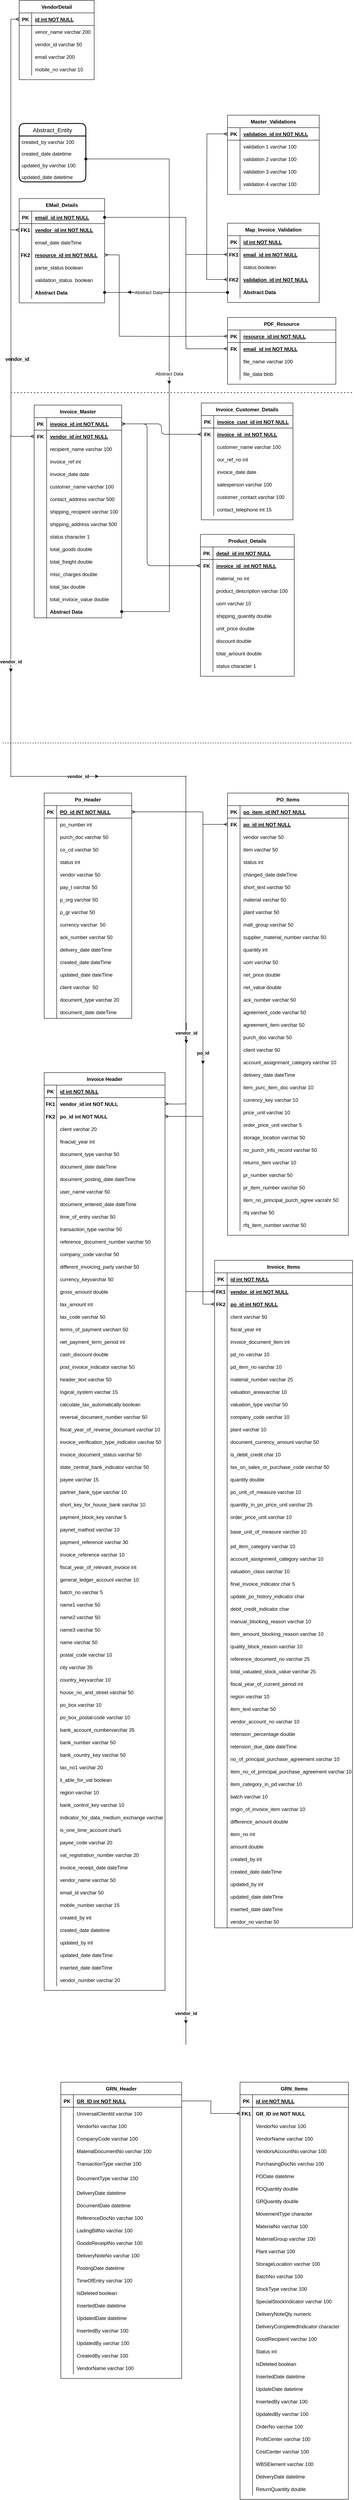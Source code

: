 <mxfile version="16.1.0" type="github" pages="3">
  <diagram id="R2lEEEUBdFMjLlhIrx00" name="Parsing and Validation">
    <mxGraphModel dx="1718" dy="450" grid="1" gridSize="10" guides="1" tooltips="1" connect="1" arrows="1" fold="1" page="1" pageScale="1" pageWidth="850" pageHeight="1100" math="0" shadow="0" extFonts="Permanent Marker^https://fonts.googleapis.com/css?family=Permanent+Marker">
      <root>
        <mxCell id="0" />
        <mxCell id="1" parent="0" />
        <mxCell id="8Ii3v115e3fRGDw8qqxN-11" value="Invoice_Master" style="shape=table;startSize=30;container=1;collapsible=1;childLayout=tableLayout;fixedRows=1;rowLines=0;fontStyle=1;align=center;resizeLast=1;" parent="1" vertex="1">
          <mxGeometry x="76" y="990" width="210" height="510" as="geometry" />
        </mxCell>
        <mxCell id="8Ii3v115e3fRGDw8qqxN-12" value="" style="shape=partialRectangle;collapsible=0;dropTarget=0;pointerEvents=0;fillColor=none;top=0;left=0;bottom=1;right=0;points=[[0,0.5],[1,0.5]];portConstraint=eastwest;" parent="8Ii3v115e3fRGDw8qqxN-11" vertex="1">
          <mxGeometry y="30" width="210" height="30" as="geometry" />
        </mxCell>
        <mxCell id="8Ii3v115e3fRGDw8qqxN-13" value="PK" style="shape=partialRectangle;connectable=0;fillColor=none;top=0;left=0;bottom=0;right=0;fontStyle=1;overflow=hidden;" parent="8Ii3v115e3fRGDw8qqxN-12" vertex="1">
          <mxGeometry width="30" height="30" as="geometry">
            <mxRectangle width="30" height="30" as="alternateBounds" />
          </mxGeometry>
        </mxCell>
        <mxCell id="8Ii3v115e3fRGDw8qqxN-14" value="invoice_id int NOT NULL" style="shape=partialRectangle;connectable=0;fillColor=none;top=0;left=0;bottom=0;right=0;align=left;spacingLeft=6;fontStyle=5;overflow=hidden;" parent="8Ii3v115e3fRGDw8qqxN-12" vertex="1">
          <mxGeometry x="30" width="180" height="30" as="geometry">
            <mxRectangle width="180" height="30" as="alternateBounds" />
          </mxGeometry>
        </mxCell>
        <mxCell id="4e8a84HauraC_5cVrJbv-4" value="" style="shape=partialRectangle;collapsible=0;dropTarget=0;pointerEvents=0;fillColor=none;top=0;left=0;bottom=0;right=0;points=[[0,0.5],[1,0.5]];portConstraint=eastwest;" parent="8Ii3v115e3fRGDw8qqxN-11" vertex="1">
          <mxGeometry y="60" width="210" height="30" as="geometry" />
        </mxCell>
        <mxCell id="4e8a84HauraC_5cVrJbv-5" value="FK" style="shape=partialRectangle;connectable=0;fillColor=none;top=0;left=0;bottom=0;right=0;fontStyle=1;overflow=hidden;" parent="4e8a84HauraC_5cVrJbv-4" vertex="1">
          <mxGeometry width="30" height="30" as="geometry">
            <mxRectangle width="30" height="30" as="alternateBounds" />
          </mxGeometry>
        </mxCell>
        <mxCell id="4e8a84HauraC_5cVrJbv-6" value="vendor_id int NOT NULL" style="shape=partialRectangle;connectable=0;fillColor=none;top=0;left=0;bottom=0;right=0;align=left;spacingLeft=6;fontStyle=5;overflow=hidden;" parent="4e8a84HauraC_5cVrJbv-4" vertex="1">
          <mxGeometry x="30" width="180" height="30" as="geometry">
            <mxRectangle width="180" height="30" as="alternateBounds" />
          </mxGeometry>
        </mxCell>
        <mxCell id="8Ii3v115e3fRGDw8qqxN-18" value="" style="shape=partialRectangle;collapsible=0;dropTarget=0;pointerEvents=0;fillColor=none;top=0;left=0;bottom=0;right=0;points=[[0,0.5],[1,0.5]];portConstraint=eastwest;" parent="8Ii3v115e3fRGDw8qqxN-11" vertex="1">
          <mxGeometry y="90" width="210" height="30" as="geometry" />
        </mxCell>
        <mxCell id="8Ii3v115e3fRGDw8qqxN-19" value="" style="shape=partialRectangle;connectable=0;fillColor=none;top=0;left=0;bottom=0;right=0;editable=1;overflow=hidden;" parent="8Ii3v115e3fRGDw8qqxN-18" vertex="1">
          <mxGeometry width="30" height="30" as="geometry">
            <mxRectangle width="30" height="30" as="alternateBounds" />
          </mxGeometry>
        </mxCell>
        <mxCell id="8Ii3v115e3fRGDw8qqxN-20" value="recipient_name varchar 100" style="shape=partialRectangle;connectable=0;fillColor=none;top=0;left=0;bottom=0;right=0;align=left;spacingLeft=6;overflow=hidden;" parent="8Ii3v115e3fRGDw8qqxN-18" vertex="1">
          <mxGeometry x="30" width="180" height="30" as="geometry">
            <mxRectangle width="180" height="30" as="alternateBounds" />
          </mxGeometry>
        </mxCell>
        <mxCell id="8Ii3v115e3fRGDw8qqxN-21" value="" style="shape=partialRectangle;collapsible=0;dropTarget=0;pointerEvents=0;fillColor=none;top=0;left=0;bottom=0;right=0;points=[[0,0.5],[1,0.5]];portConstraint=eastwest;" parent="8Ii3v115e3fRGDw8qqxN-11" vertex="1">
          <mxGeometry y="120" width="210" height="30" as="geometry" />
        </mxCell>
        <mxCell id="8Ii3v115e3fRGDw8qqxN-22" value="" style="shape=partialRectangle;connectable=0;fillColor=none;top=0;left=0;bottom=0;right=0;editable=1;overflow=hidden;" parent="8Ii3v115e3fRGDw8qqxN-21" vertex="1">
          <mxGeometry width="30" height="30" as="geometry">
            <mxRectangle width="30" height="30" as="alternateBounds" />
          </mxGeometry>
        </mxCell>
        <mxCell id="8Ii3v115e3fRGDw8qqxN-23" value="invoice_ref int" style="shape=partialRectangle;connectable=0;fillColor=none;top=0;left=0;bottom=0;right=0;align=left;spacingLeft=6;overflow=hidden;" parent="8Ii3v115e3fRGDw8qqxN-21" vertex="1">
          <mxGeometry x="30" width="180" height="30" as="geometry">
            <mxRectangle width="180" height="30" as="alternateBounds" />
          </mxGeometry>
        </mxCell>
        <mxCell id="BH0gPwvqQ6JeB8uSdAz--2" style="shape=partialRectangle;collapsible=0;dropTarget=0;pointerEvents=0;fillColor=none;top=0;left=0;bottom=0;right=0;points=[[0,0.5],[1,0.5]];portConstraint=eastwest;" parent="8Ii3v115e3fRGDw8qqxN-11" vertex="1">
          <mxGeometry y="150" width="210" height="30" as="geometry" />
        </mxCell>
        <mxCell id="BH0gPwvqQ6JeB8uSdAz--3" style="shape=partialRectangle;connectable=0;fillColor=none;top=0;left=0;bottom=0;right=0;editable=1;overflow=hidden;" parent="BH0gPwvqQ6JeB8uSdAz--2" vertex="1">
          <mxGeometry width="30" height="30" as="geometry">
            <mxRectangle width="30" height="30" as="alternateBounds" />
          </mxGeometry>
        </mxCell>
        <mxCell id="BH0gPwvqQ6JeB8uSdAz--4" value="invoice_date date" style="shape=partialRectangle;connectable=0;fillColor=none;top=0;left=0;bottom=0;right=0;align=left;spacingLeft=6;overflow=hidden;" parent="BH0gPwvqQ6JeB8uSdAz--2" vertex="1">
          <mxGeometry x="30" width="180" height="30" as="geometry">
            <mxRectangle width="180" height="30" as="alternateBounds" />
          </mxGeometry>
        </mxCell>
        <mxCell id="BH0gPwvqQ6JeB8uSdAz--5" style="shape=partialRectangle;collapsible=0;dropTarget=0;pointerEvents=0;fillColor=none;top=0;left=0;bottom=0;right=0;points=[[0,0.5],[1,0.5]];portConstraint=eastwest;" parent="8Ii3v115e3fRGDw8qqxN-11" vertex="1">
          <mxGeometry y="180" width="210" height="30" as="geometry" />
        </mxCell>
        <mxCell id="BH0gPwvqQ6JeB8uSdAz--6" style="shape=partialRectangle;connectable=0;fillColor=none;top=0;left=0;bottom=0;right=0;editable=1;overflow=hidden;" parent="BH0gPwvqQ6JeB8uSdAz--5" vertex="1">
          <mxGeometry width="30" height="30" as="geometry">
            <mxRectangle width="30" height="30" as="alternateBounds" />
          </mxGeometry>
        </mxCell>
        <mxCell id="BH0gPwvqQ6JeB8uSdAz--7" value="customer_name varchar 100" style="shape=partialRectangle;connectable=0;fillColor=none;top=0;left=0;bottom=0;right=0;align=left;spacingLeft=6;overflow=hidden;" parent="BH0gPwvqQ6JeB8uSdAz--5" vertex="1">
          <mxGeometry x="30" width="180" height="30" as="geometry">
            <mxRectangle width="180" height="30" as="alternateBounds" />
          </mxGeometry>
        </mxCell>
        <mxCell id="BH0gPwvqQ6JeB8uSdAz--8" style="shape=partialRectangle;collapsible=0;dropTarget=0;pointerEvents=0;fillColor=none;top=0;left=0;bottom=0;right=0;points=[[0,0.5],[1,0.5]];portConstraint=eastwest;" parent="8Ii3v115e3fRGDw8qqxN-11" vertex="1">
          <mxGeometry y="210" width="210" height="30" as="geometry" />
        </mxCell>
        <mxCell id="BH0gPwvqQ6JeB8uSdAz--9" style="shape=partialRectangle;connectable=0;fillColor=none;top=0;left=0;bottom=0;right=0;editable=1;overflow=hidden;" parent="BH0gPwvqQ6JeB8uSdAz--8" vertex="1">
          <mxGeometry width="30" height="30" as="geometry">
            <mxRectangle width="30" height="30" as="alternateBounds" />
          </mxGeometry>
        </mxCell>
        <mxCell id="BH0gPwvqQ6JeB8uSdAz--10" value="contact_address varchar 500" style="shape=partialRectangle;connectable=0;fillColor=none;top=0;left=0;bottom=0;right=0;align=left;spacingLeft=6;overflow=hidden;" parent="BH0gPwvqQ6JeB8uSdAz--8" vertex="1">
          <mxGeometry x="30" width="180" height="30" as="geometry">
            <mxRectangle width="180" height="30" as="alternateBounds" />
          </mxGeometry>
        </mxCell>
        <mxCell id="BH0gPwvqQ6JeB8uSdAz--11" style="shape=partialRectangle;collapsible=0;dropTarget=0;pointerEvents=0;fillColor=none;top=0;left=0;bottom=0;right=0;points=[[0,0.5],[1,0.5]];portConstraint=eastwest;" parent="8Ii3v115e3fRGDw8qqxN-11" vertex="1">
          <mxGeometry y="240" width="210" height="30" as="geometry" />
        </mxCell>
        <mxCell id="BH0gPwvqQ6JeB8uSdAz--12" style="shape=partialRectangle;connectable=0;fillColor=none;top=0;left=0;bottom=0;right=0;editable=1;overflow=hidden;" parent="BH0gPwvqQ6JeB8uSdAz--11" vertex="1">
          <mxGeometry width="30" height="30" as="geometry">
            <mxRectangle width="30" height="30" as="alternateBounds" />
          </mxGeometry>
        </mxCell>
        <mxCell id="BH0gPwvqQ6JeB8uSdAz--13" value="shipping_recipient varchar 100" style="shape=partialRectangle;connectable=0;fillColor=none;top=0;left=0;bottom=0;right=0;align=left;spacingLeft=6;overflow=hidden;" parent="BH0gPwvqQ6JeB8uSdAz--11" vertex="1">
          <mxGeometry x="30" width="180" height="30" as="geometry">
            <mxRectangle width="180" height="30" as="alternateBounds" />
          </mxGeometry>
        </mxCell>
        <mxCell id="BH0gPwvqQ6JeB8uSdAz--14" style="shape=partialRectangle;collapsible=0;dropTarget=0;pointerEvents=0;fillColor=none;top=0;left=0;bottom=0;right=0;points=[[0,0.5],[1,0.5]];portConstraint=eastwest;" parent="8Ii3v115e3fRGDw8qqxN-11" vertex="1">
          <mxGeometry y="270" width="210" height="30" as="geometry" />
        </mxCell>
        <mxCell id="BH0gPwvqQ6JeB8uSdAz--15" style="shape=partialRectangle;connectable=0;fillColor=none;top=0;left=0;bottom=0;right=0;editable=1;overflow=hidden;" parent="BH0gPwvqQ6JeB8uSdAz--14" vertex="1">
          <mxGeometry width="30" height="30" as="geometry">
            <mxRectangle width="30" height="30" as="alternateBounds" />
          </mxGeometry>
        </mxCell>
        <mxCell id="BH0gPwvqQ6JeB8uSdAz--16" value="shipping_address varchar 500" style="shape=partialRectangle;connectable=0;fillColor=none;top=0;left=0;bottom=0;right=0;align=left;spacingLeft=6;overflow=hidden;" parent="BH0gPwvqQ6JeB8uSdAz--14" vertex="1">
          <mxGeometry x="30" width="180" height="30" as="geometry">
            <mxRectangle width="180" height="30" as="alternateBounds" />
          </mxGeometry>
        </mxCell>
        <mxCell id="BH0gPwvqQ6JeB8uSdAz--17" style="shape=partialRectangle;collapsible=0;dropTarget=0;pointerEvents=0;fillColor=none;top=0;left=0;bottom=0;right=0;points=[[0,0.5],[1,0.5]];portConstraint=eastwest;" parent="8Ii3v115e3fRGDw8qqxN-11" vertex="1">
          <mxGeometry y="300" width="210" height="30" as="geometry" />
        </mxCell>
        <mxCell id="BH0gPwvqQ6JeB8uSdAz--18" style="shape=partialRectangle;connectable=0;fillColor=none;top=0;left=0;bottom=0;right=0;editable=1;overflow=hidden;" parent="BH0gPwvqQ6JeB8uSdAz--17" vertex="1">
          <mxGeometry width="30" height="30" as="geometry">
            <mxRectangle width="30" height="30" as="alternateBounds" />
          </mxGeometry>
        </mxCell>
        <mxCell id="BH0gPwvqQ6JeB8uSdAz--19" value="status character 1" style="shape=partialRectangle;connectable=0;fillColor=none;top=0;left=0;bottom=0;right=0;align=left;spacingLeft=6;overflow=hidden;" parent="BH0gPwvqQ6JeB8uSdAz--17" vertex="1">
          <mxGeometry x="30" width="180" height="30" as="geometry">
            <mxRectangle width="180" height="30" as="alternateBounds" />
          </mxGeometry>
        </mxCell>
        <mxCell id="BH0gPwvqQ6JeB8uSdAz--51" style="shape=partialRectangle;collapsible=0;dropTarget=0;pointerEvents=0;fillColor=none;top=0;left=0;bottom=0;right=0;points=[[0,0.5],[1,0.5]];portConstraint=eastwest;" parent="8Ii3v115e3fRGDw8qqxN-11" vertex="1">
          <mxGeometry y="330" width="210" height="30" as="geometry" />
        </mxCell>
        <mxCell id="BH0gPwvqQ6JeB8uSdAz--52" style="shape=partialRectangle;connectable=0;fillColor=none;top=0;left=0;bottom=0;right=0;editable=1;overflow=hidden;" parent="BH0gPwvqQ6JeB8uSdAz--51" vertex="1">
          <mxGeometry width="30" height="30" as="geometry">
            <mxRectangle width="30" height="30" as="alternateBounds" />
          </mxGeometry>
        </mxCell>
        <mxCell id="BH0gPwvqQ6JeB8uSdAz--53" value="total_goods double" style="shape=partialRectangle;connectable=0;fillColor=none;top=0;left=0;bottom=0;right=0;align=left;spacingLeft=6;overflow=hidden;" parent="BH0gPwvqQ6JeB8uSdAz--51" vertex="1">
          <mxGeometry x="30" width="180" height="30" as="geometry">
            <mxRectangle width="180" height="30" as="alternateBounds" />
          </mxGeometry>
        </mxCell>
        <mxCell id="BH0gPwvqQ6JeB8uSdAz--54" style="shape=partialRectangle;collapsible=0;dropTarget=0;pointerEvents=0;fillColor=none;top=0;left=0;bottom=0;right=0;points=[[0,0.5],[1,0.5]];portConstraint=eastwest;" parent="8Ii3v115e3fRGDw8qqxN-11" vertex="1">
          <mxGeometry y="360" width="210" height="30" as="geometry" />
        </mxCell>
        <mxCell id="BH0gPwvqQ6JeB8uSdAz--55" style="shape=partialRectangle;connectable=0;fillColor=none;top=0;left=0;bottom=0;right=0;editable=1;overflow=hidden;" parent="BH0gPwvqQ6JeB8uSdAz--54" vertex="1">
          <mxGeometry width="30" height="30" as="geometry">
            <mxRectangle width="30" height="30" as="alternateBounds" />
          </mxGeometry>
        </mxCell>
        <mxCell id="BH0gPwvqQ6JeB8uSdAz--56" value="total_freight double" style="shape=partialRectangle;connectable=0;fillColor=none;top=0;left=0;bottom=0;right=0;align=left;spacingLeft=6;overflow=hidden;" parent="BH0gPwvqQ6JeB8uSdAz--54" vertex="1">
          <mxGeometry x="30" width="180" height="30" as="geometry">
            <mxRectangle width="180" height="30" as="alternateBounds" />
          </mxGeometry>
        </mxCell>
        <mxCell id="BH0gPwvqQ6JeB8uSdAz--57" style="shape=partialRectangle;collapsible=0;dropTarget=0;pointerEvents=0;fillColor=none;top=0;left=0;bottom=0;right=0;points=[[0,0.5],[1,0.5]];portConstraint=eastwest;" parent="8Ii3v115e3fRGDw8qqxN-11" vertex="1">
          <mxGeometry y="390" width="210" height="30" as="geometry" />
        </mxCell>
        <mxCell id="BH0gPwvqQ6JeB8uSdAz--58" style="shape=partialRectangle;connectable=0;fillColor=none;top=0;left=0;bottom=0;right=0;editable=1;overflow=hidden;" parent="BH0gPwvqQ6JeB8uSdAz--57" vertex="1">
          <mxGeometry width="30" height="30" as="geometry">
            <mxRectangle width="30" height="30" as="alternateBounds" />
          </mxGeometry>
        </mxCell>
        <mxCell id="BH0gPwvqQ6JeB8uSdAz--59" value="misc_charges double" style="shape=partialRectangle;connectable=0;fillColor=none;top=0;left=0;bottom=0;right=0;align=left;spacingLeft=6;overflow=hidden;" parent="BH0gPwvqQ6JeB8uSdAz--57" vertex="1">
          <mxGeometry x="30" width="180" height="30" as="geometry">
            <mxRectangle width="180" height="30" as="alternateBounds" />
          </mxGeometry>
        </mxCell>
        <mxCell id="BH0gPwvqQ6JeB8uSdAz--60" style="shape=partialRectangle;collapsible=0;dropTarget=0;pointerEvents=0;fillColor=none;top=0;left=0;bottom=0;right=0;points=[[0,0.5],[1,0.5]];portConstraint=eastwest;" parent="8Ii3v115e3fRGDw8qqxN-11" vertex="1">
          <mxGeometry y="420" width="210" height="30" as="geometry" />
        </mxCell>
        <mxCell id="BH0gPwvqQ6JeB8uSdAz--61" style="shape=partialRectangle;connectable=0;fillColor=none;top=0;left=0;bottom=0;right=0;editable=1;overflow=hidden;" parent="BH0gPwvqQ6JeB8uSdAz--60" vertex="1">
          <mxGeometry width="30" height="30" as="geometry">
            <mxRectangle width="30" height="30" as="alternateBounds" />
          </mxGeometry>
        </mxCell>
        <mxCell id="BH0gPwvqQ6JeB8uSdAz--62" value="total_tax double" style="shape=partialRectangle;connectable=0;fillColor=none;top=0;left=0;bottom=0;right=0;align=left;spacingLeft=6;overflow=hidden;" parent="BH0gPwvqQ6JeB8uSdAz--60" vertex="1">
          <mxGeometry x="30" width="180" height="30" as="geometry">
            <mxRectangle width="180" height="30" as="alternateBounds" />
          </mxGeometry>
        </mxCell>
        <mxCell id="BH0gPwvqQ6JeB8uSdAz--63" style="shape=partialRectangle;collapsible=0;dropTarget=0;pointerEvents=0;fillColor=none;top=0;left=0;bottom=0;right=0;points=[[0,0.5],[1,0.5]];portConstraint=eastwest;" parent="8Ii3v115e3fRGDw8qqxN-11" vertex="1">
          <mxGeometry y="450" width="210" height="30" as="geometry" />
        </mxCell>
        <mxCell id="BH0gPwvqQ6JeB8uSdAz--64" style="shape=partialRectangle;connectable=0;fillColor=none;top=0;left=0;bottom=0;right=0;editable=1;overflow=hidden;" parent="BH0gPwvqQ6JeB8uSdAz--63" vertex="1">
          <mxGeometry width="30" height="30" as="geometry">
            <mxRectangle width="30" height="30" as="alternateBounds" />
          </mxGeometry>
        </mxCell>
        <mxCell id="BH0gPwvqQ6JeB8uSdAz--65" value="total_invloce_value double" style="shape=partialRectangle;connectable=0;fillColor=none;top=0;left=0;bottom=0;right=0;align=left;spacingLeft=6;overflow=hidden;" parent="BH0gPwvqQ6JeB8uSdAz--63" vertex="1">
          <mxGeometry x="30" width="180" height="30" as="geometry">
            <mxRectangle width="180" height="30" as="alternateBounds" />
          </mxGeometry>
        </mxCell>
        <mxCell id="p0XIlL6tqKrff11wl_aE-67" style="shape=partialRectangle;collapsible=0;dropTarget=0;pointerEvents=0;fillColor=none;top=0;left=0;bottom=0;right=0;points=[[0,0.5],[1,0.5]];portConstraint=eastwest;" parent="8Ii3v115e3fRGDw8qqxN-11" vertex="1">
          <mxGeometry y="480" width="210" height="30" as="geometry" />
        </mxCell>
        <mxCell id="p0XIlL6tqKrff11wl_aE-68" style="shape=partialRectangle;connectable=0;fillColor=none;top=0;left=0;bottom=0;right=0;editable=1;overflow=hidden;" parent="p0XIlL6tqKrff11wl_aE-67" vertex="1">
          <mxGeometry width="30" height="30" as="geometry">
            <mxRectangle width="30" height="30" as="alternateBounds" />
          </mxGeometry>
        </mxCell>
        <mxCell id="p0XIlL6tqKrff11wl_aE-69" value="Abstract Data" style="shape=partialRectangle;connectable=0;fillColor=none;top=0;left=0;bottom=0;right=0;align=left;spacingLeft=6;overflow=hidden;fontStyle=1" parent="p0XIlL6tqKrff11wl_aE-67" vertex="1">
          <mxGeometry x="30" width="180" height="30" as="geometry">
            <mxRectangle width="180" height="30" as="alternateBounds" />
          </mxGeometry>
        </mxCell>
        <mxCell id="BH0gPwvqQ6JeB8uSdAz--20" value="Abstract_Entity" style="swimlane;childLayout=stackLayout;horizontal=1;startSize=30;horizontalStack=0;rounded=1;fontSize=14;fontStyle=0;strokeWidth=2;resizeParent=0;resizeLast=1;shadow=0;dashed=0;align=center;html=0;" parent="1" vertex="1">
          <mxGeometry x="40" y="315" width="160" height="140" as="geometry" />
        </mxCell>
        <mxCell id="BH0gPwvqQ6JeB8uSdAz--21" value="created_by varchar 100&#xa;&#xa;created_date datetime&#xa;&#xa;updated_by varchar 100&#xa;&#xa;updated_date datetime" style="align=left;strokeColor=none;fillColor=none;spacingLeft=4;fontSize=12;verticalAlign=top;resizable=0;rotatable=0;part=1;html=0;spacingTop=1;" parent="BH0gPwvqQ6JeB8uSdAz--20" vertex="1">
          <mxGeometry y="30" width="160" height="110" as="geometry" />
        </mxCell>
        <mxCell id="BH0gPwvqQ6JeB8uSdAz--22" value="Invoice_Customer_Details" style="shape=table;startSize=30;container=1;collapsible=1;childLayout=tableLayout;fixedRows=1;rowLines=0;fontStyle=1;align=center;resizeLast=1;html=0;" parent="1" vertex="1">
          <mxGeometry x="477" y="985" width="220" height="280" as="geometry" />
        </mxCell>
        <mxCell id="BH0gPwvqQ6JeB8uSdAz--23" value="" style="shape=partialRectangle;collapsible=0;dropTarget=0;pointerEvents=0;fillColor=none;top=0;left=0;bottom=1;right=0;points=[[0,0.5],[1,0.5]];portConstraint=eastwest;html=0;" parent="BH0gPwvqQ6JeB8uSdAz--22" vertex="1">
          <mxGeometry y="30" width="220" height="30" as="geometry" />
        </mxCell>
        <mxCell id="BH0gPwvqQ6JeB8uSdAz--24" value="PK" style="shape=partialRectangle;connectable=0;fillColor=none;top=0;left=0;bottom=0;right=0;fontStyle=1;overflow=hidden;html=0;" parent="BH0gPwvqQ6JeB8uSdAz--23" vertex="1">
          <mxGeometry width="30" height="30" as="geometry">
            <mxRectangle width="30" height="30" as="alternateBounds" />
          </mxGeometry>
        </mxCell>
        <mxCell id="BH0gPwvqQ6JeB8uSdAz--25" value="invoice_cust_id int NOT NULL" style="shape=partialRectangle;connectable=0;fillColor=none;top=0;left=0;bottom=0;right=0;align=left;spacingLeft=6;fontStyle=5;overflow=hidden;html=0;" parent="BH0gPwvqQ6JeB8uSdAz--23" vertex="1">
          <mxGeometry x="30" width="190" height="30" as="geometry">
            <mxRectangle width="190" height="30" as="alternateBounds" />
          </mxGeometry>
        </mxCell>
        <mxCell id="BH0gPwvqQ6JeB8uSdAz--38" value="" style="shape=partialRectangle;collapsible=0;dropTarget=0;pointerEvents=0;fillColor=none;top=0;left=0;bottom=0;right=0;points=[[0,0.5],[1,0.5]];portConstraint=eastwest;html=0;" parent="BH0gPwvqQ6JeB8uSdAz--22" vertex="1">
          <mxGeometry y="60" width="220" height="30" as="geometry" />
        </mxCell>
        <mxCell id="BH0gPwvqQ6JeB8uSdAz--39" value="FK" style="shape=partialRectangle;connectable=0;fillColor=none;top=0;left=0;bottom=0;right=0;fontStyle=1;overflow=hidden;html=0;" parent="BH0gPwvqQ6JeB8uSdAz--38" vertex="1">
          <mxGeometry width="30" height="30" as="geometry">
            <mxRectangle width="30" height="30" as="alternateBounds" />
          </mxGeometry>
        </mxCell>
        <mxCell id="BH0gPwvqQ6JeB8uSdAz--40" value="invoice_id  int NOT NULL" style="shape=partialRectangle;connectable=0;fillColor=none;top=0;left=0;bottom=0;right=0;align=left;spacingLeft=6;fontStyle=5;overflow=hidden;html=0;" parent="BH0gPwvqQ6JeB8uSdAz--38" vertex="1">
          <mxGeometry x="30" width="190" height="30" as="geometry">
            <mxRectangle width="190" height="30" as="alternateBounds" />
          </mxGeometry>
        </mxCell>
        <mxCell id="BH0gPwvqQ6JeB8uSdAz--26" value="" style="shape=partialRectangle;collapsible=0;dropTarget=0;pointerEvents=0;fillColor=none;top=0;left=0;bottom=0;right=0;points=[[0,0.5],[1,0.5]];portConstraint=eastwest;html=0;" parent="BH0gPwvqQ6JeB8uSdAz--22" vertex="1">
          <mxGeometry y="90" width="220" height="30" as="geometry" />
        </mxCell>
        <mxCell id="BH0gPwvqQ6JeB8uSdAz--27" value="" style="shape=partialRectangle;connectable=0;fillColor=none;top=0;left=0;bottom=0;right=0;editable=1;overflow=hidden;html=0;" parent="BH0gPwvqQ6JeB8uSdAz--26" vertex="1">
          <mxGeometry width="30" height="30" as="geometry">
            <mxRectangle width="30" height="30" as="alternateBounds" />
          </mxGeometry>
        </mxCell>
        <mxCell id="BH0gPwvqQ6JeB8uSdAz--28" value="customer_name varchar 100" style="shape=partialRectangle;connectable=0;fillColor=none;top=0;left=0;bottom=0;right=0;align=left;spacingLeft=6;overflow=hidden;html=0;" parent="BH0gPwvqQ6JeB8uSdAz--26" vertex="1">
          <mxGeometry x="30" width="190" height="30" as="geometry">
            <mxRectangle width="190" height="30" as="alternateBounds" />
          </mxGeometry>
        </mxCell>
        <mxCell id="BH0gPwvqQ6JeB8uSdAz--29" value="" style="shape=partialRectangle;collapsible=0;dropTarget=0;pointerEvents=0;fillColor=none;top=0;left=0;bottom=0;right=0;points=[[0,0.5],[1,0.5]];portConstraint=eastwest;html=0;" parent="BH0gPwvqQ6JeB8uSdAz--22" vertex="1">
          <mxGeometry y="120" width="220" height="30" as="geometry" />
        </mxCell>
        <mxCell id="BH0gPwvqQ6JeB8uSdAz--30" value="" style="shape=partialRectangle;connectable=0;fillColor=none;top=0;left=0;bottom=0;right=0;editable=1;overflow=hidden;html=0;" parent="BH0gPwvqQ6JeB8uSdAz--29" vertex="1">
          <mxGeometry width="30" height="30" as="geometry">
            <mxRectangle width="30" height="30" as="alternateBounds" />
          </mxGeometry>
        </mxCell>
        <mxCell id="BH0gPwvqQ6JeB8uSdAz--31" value="our_ref_no int" style="shape=partialRectangle;connectable=0;fillColor=none;top=0;left=0;bottom=0;right=0;align=left;spacingLeft=6;overflow=hidden;html=0;" parent="BH0gPwvqQ6JeB8uSdAz--29" vertex="1">
          <mxGeometry x="30" width="190" height="30" as="geometry">
            <mxRectangle width="190" height="30" as="alternateBounds" />
          </mxGeometry>
        </mxCell>
        <mxCell id="BH0gPwvqQ6JeB8uSdAz--32" value="" style="shape=partialRectangle;collapsible=0;dropTarget=0;pointerEvents=0;fillColor=none;top=0;left=0;bottom=0;right=0;points=[[0,0.5],[1,0.5]];portConstraint=eastwest;html=0;" parent="BH0gPwvqQ6JeB8uSdAz--22" vertex="1">
          <mxGeometry y="150" width="220" height="30" as="geometry" />
        </mxCell>
        <mxCell id="BH0gPwvqQ6JeB8uSdAz--33" value="" style="shape=partialRectangle;connectable=0;fillColor=none;top=0;left=0;bottom=0;right=0;editable=1;overflow=hidden;html=0;" parent="BH0gPwvqQ6JeB8uSdAz--32" vertex="1">
          <mxGeometry width="30" height="30" as="geometry">
            <mxRectangle width="30" height="30" as="alternateBounds" />
          </mxGeometry>
        </mxCell>
        <mxCell id="BH0gPwvqQ6JeB8uSdAz--34" value="invoice_date date" style="shape=partialRectangle;connectable=0;fillColor=none;top=0;left=0;bottom=0;right=0;align=left;spacingLeft=6;overflow=hidden;html=0;" parent="BH0gPwvqQ6JeB8uSdAz--32" vertex="1">
          <mxGeometry x="30" width="190" height="30" as="geometry">
            <mxRectangle width="190" height="30" as="alternateBounds" />
          </mxGeometry>
        </mxCell>
        <mxCell id="BH0gPwvqQ6JeB8uSdAz--42" style="shape=partialRectangle;collapsible=0;dropTarget=0;pointerEvents=0;fillColor=none;top=0;left=0;bottom=0;right=0;points=[[0,0.5],[1,0.5]];portConstraint=eastwest;html=0;" parent="BH0gPwvqQ6JeB8uSdAz--22" vertex="1">
          <mxGeometry y="180" width="220" height="30" as="geometry" />
        </mxCell>
        <mxCell id="BH0gPwvqQ6JeB8uSdAz--43" style="shape=partialRectangle;connectable=0;fillColor=none;top=0;left=0;bottom=0;right=0;editable=1;overflow=hidden;html=0;" parent="BH0gPwvqQ6JeB8uSdAz--42" vertex="1">
          <mxGeometry width="30" height="30" as="geometry">
            <mxRectangle width="30" height="30" as="alternateBounds" />
          </mxGeometry>
        </mxCell>
        <mxCell id="BH0gPwvqQ6JeB8uSdAz--44" value="salesperson varchar 100" style="shape=partialRectangle;connectable=0;fillColor=none;top=0;left=0;bottom=0;right=0;align=left;spacingLeft=6;overflow=hidden;html=0;" parent="BH0gPwvqQ6JeB8uSdAz--42" vertex="1">
          <mxGeometry x="30" width="190" height="30" as="geometry">
            <mxRectangle width="190" height="30" as="alternateBounds" />
          </mxGeometry>
        </mxCell>
        <mxCell id="BH0gPwvqQ6JeB8uSdAz--45" style="shape=partialRectangle;collapsible=0;dropTarget=0;pointerEvents=0;fillColor=none;top=0;left=0;bottom=0;right=0;points=[[0,0.5],[1,0.5]];portConstraint=eastwest;html=0;" parent="BH0gPwvqQ6JeB8uSdAz--22" vertex="1">
          <mxGeometry y="210" width="220" height="30" as="geometry" />
        </mxCell>
        <mxCell id="BH0gPwvqQ6JeB8uSdAz--46" style="shape=partialRectangle;connectable=0;fillColor=none;top=0;left=0;bottom=0;right=0;editable=1;overflow=hidden;html=0;" parent="BH0gPwvqQ6JeB8uSdAz--45" vertex="1">
          <mxGeometry width="30" height="30" as="geometry">
            <mxRectangle width="30" height="30" as="alternateBounds" />
          </mxGeometry>
        </mxCell>
        <mxCell id="BH0gPwvqQ6JeB8uSdAz--47" value="customer_contact varchar 100" style="shape=partialRectangle;connectable=0;fillColor=none;top=0;left=0;bottom=0;right=0;align=left;spacingLeft=6;overflow=hidden;html=0;" parent="BH0gPwvqQ6JeB8uSdAz--45" vertex="1">
          <mxGeometry x="30" width="190" height="30" as="geometry">
            <mxRectangle width="190" height="30" as="alternateBounds" />
          </mxGeometry>
        </mxCell>
        <mxCell id="BH0gPwvqQ6JeB8uSdAz--48" style="shape=partialRectangle;collapsible=0;dropTarget=0;pointerEvents=0;fillColor=none;top=0;left=0;bottom=0;right=0;points=[[0,0.5],[1,0.5]];portConstraint=eastwest;html=0;" parent="BH0gPwvqQ6JeB8uSdAz--22" vertex="1">
          <mxGeometry y="240" width="220" height="30" as="geometry" />
        </mxCell>
        <mxCell id="BH0gPwvqQ6JeB8uSdAz--49" style="shape=partialRectangle;connectable=0;fillColor=none;top=0;left=0;bottom=0;right=0;editable=1;overflow=hidden;html=0;" parent="BH0gPwvqQ6JeB8uSdAz--48" vertex="1">
          <mxGeometry width="30" height="30" as="geometry">
            <mxRectangle width="30" height="30" as="alternateBounds" />
          </mxGeometry>
        </mxCell>
        <mxCell id="BH0gPwvqQ6JeB8uSdAz--50" value="contact_telephone int 15" style="shape=partialRectangle;connectable=0;fillColor=none;top=0;left=0;bottom=0;right=0;align=left;spacingLeft=6;overflow=hidden;html=0;" parent="BH0gPwvqQ6JeB8uSdAz--48" vertex="1">
          <mxGeometry x="30" width="190" height="30" as="geometry">
            <mxRectangle width="190" height="30" as="alternateBounds" />
          </mxGeometry>
        </mxCell>
        <mxCell id="BH0gPwvqQ6JeB8uSdAz--41" style="edgeStyle=orthogonalEdgeStyle;rounded=1;orthogonalLoop=1;jettySize=auto;html=1;exitX=1;exitY=0.5;exitDx=0;exitDy=0;entryX=0;entryY=0.5;entryDx=0;entryDy=0;startArrow=ERmany;startFill=0;endArrow=ERmany;endFill=0;strokeColor=default;" parent="1" source="8Ii3v115e3fRGDw8qqxN-12" target="BH0gPwvqQ6JeB8uSdAz--38" edge="1">
          <mxGeometry relative="1" as="geometry" />
        </mxCell>
        <mxCell id="BH0gPwvqQ6JeB8uSdAz--66" value="Product_Details" style="shape=table;startSize=30;container=1;collapsible=1;childLayout=tableLayout;fixedRows=1;rowLines=0;fontStyle=1;align=center;resizeLast=1;html=0;" parent="1" vertex="1">
          <mxGeometry x="475" y="1300" width="225" height="340" as="geometry" />
        </mxCell>
        <mxCell id="BH0gPwvqQ6JeB8uSdAz--67" value="" style="shape=partialRectangle;collapsible=0;dropTarget=0;pointerEvents=0;fillColor=none;top=0;left=0;bottom=1;right=0;points=[[0,0.5],[1,0.5]];portConstraint=eastwest;html=0;" parent="BH0gPwvqQ6JeB8uSdAz--66" vertex="1">
          <mxGeometry y="30" width="225" height="30" as="geometry" />
        </mxCell>
        <mxCell id="BH0gPwvqQ6JeB8uSdAz--68" value="PK" style="shape=partialRectangle;connectable=0;fillColor=none;top=0;left=0;bottom=0;right=0;fontStyle=1;overflow=hidden;html=0;" parent="BH0gPwvqQ6JeB8uSdAz--67" vertex="1">
          <mxGeometry width="30" height="30" as="geometry">
            <mxRectangle width="30" height="30" as="alternateBounds" />
          </mxGeometry>
        </mxCell>
        <mxCell id="BH0gPwvqQ6JeB8uSdAz--69" value="detail_id int NOT NULL" style="shape=partialRectangle;connectable=0;fillColor=none;top=0;left=0;bottom=0;right=0;align=left;spacingLeft=6;fontStyle=5;overflow=hidden;html=0;" parent="BH0gPwvqQ6JeB8uSdAz--67" vertex="1">
          <mxGeometry x="30" width="195" height="30" as="geometry">
            <mxRectangle width="195" height="30" as="alternateBounds" />
          </mxGeometry>
        </mxCell>
        <mxCell id="BH0gPwvqQ6JeB8uSdAz--79" value="" style="shape=partialRectangle;collapsible=0;dropTarget=0;pointerEvents=0;fillColor=none;top=0;left=0;bottom=0;right=0;points=[[0,0.5],[1,0.5]];portConstraint=eastwest;html=0;" parent="BH0gPwvqQ6JeB8uSdAz--66" vertex="1">
          <mxGeometry y="60" width="225" height="30" as="geometry" />
        </mxCell>
        <mxCell id="BH0gPwvqQ6JeB8uSdAz--80" value="FK" style="shape=partialRectangle;connectable=0;fillColor=none;top=0;left=0;bottom=0;right=0;fontStyle=1;overflow=hidden;html=0;" parent="BH0gPwvqQ6JeB8uSdAz--79" vertex="1">
          <mxGeometry width="30" height="30" as="geometry">
            <mxRectangle width="30" height="30" as="alternateBounds" />
          </mxGeometry>
        </mxCell>
        <mxCell id="BH0gPwvqQ6JeB8uSdAz--81" value="invoice_id  int NOT NULL" style="shape=partialRectangle;connectable=0;fillColor=none;top=0;left=0;bottom=0;right=0;align=left;spacingLeft=6;fontStyle=5;overflow=hidden;html=0;" parent="BH0gPwvqQ6JeB8uSdAz--79" vertex="1">
          <mxGeometry x="30" width="195" height="30" as="geometry">
            <mxRectangle width="195" height="30" as="alternateBounds" />
          </mxGeometry>
        </mxCell>
        <mxCell id="BH0gPwvqQ6JeB8uSdAz--70" value="" style="shape=partialRectangle;collapsible=0;dropTarget=0;pointerEvents=0;fillColor=none;top=0;left=0;bottom=0;right=0;points=[[0,0.5],[1,0.5]];portConstraint=eastwest;html=0;" parent="BH0gPwvqQ6JeB8uSdAz--66" vertex="1">
          <mxGeometry y="90" width="225" height="30" as="geometry" />
        </mxCell>
        <mxCell id="BH0gPwvqQ6JeB8uSdAz--71" value="" style="shape=partialRectangle;connectable=0;fillColor=none;top=0;left=0;bottom=0;right=0;editable=1;overflow=hidden;html=0;" parent="BH0gPwvqQ6JeB8uSdAz--70" vertex="1">
          <mxGeometry width="30" height="30" as="geometry">
            <mxRectangle width="30" height="30" as="alternateBounds" />
          </mxGeometry>
        </mxCell>
        <mxCell id="BH0gPwvqQ6JeB8uSdAz--72" value="material_no int" style="shape=partialRectangle;connectable=0;fillColor=none;top=0;left=0;bottom=0;right=0;align=left;spacingLeft=6;overflow=hidden;html=0;" parent="BH0gPwvqQ6JeB8uSdAz--70" vertex="1">
          <mxGeometry x="30" width="195" height="30" as="geometry">
            <mxRectangle width="195" height="30" as="alternateBounds" />
          </mxGeometry>
        </mxCell>
        <mxCell id="BH0gPwvqQ6JeB8uSdAz--73" value="" style="shape=partialRectangle;collapsible=0;dropTarget=0;pointerEvents=0;fillColor=none;top=0;left=0;bottom=0;right=0;points=[[0,0.5],[1,0.5]];portConstraint=eastwest;html=0;" parent="BH0gPwvqQ6JeB8uSdAz--66" vertex="1">
          <mxGeometry y="120" width="225" height="30" as="geometry" />
        </mxCell>
        <mxCell id="BH0gPwvqQ6JeB8uSdAz--74" value="" style="shape=partialRectangle;connectable=0;fillColor=none;top=0;left=0;bottom=0;right=0;editable=1;overflow=hidden;html=0;" parent="BH0gPwvqQ6JeB8uSdAz--73" vertex="1">
          <mxGeometry width="30" height="30" as="geometry">
            <mxRectangle width="30" height="30" as="alternateBounds" />
          </mxGeometry>
        </mxCell>
        <mxCell id="BH0gPwvqQ6JeB8uSdAz--75" value="product_description varchar 100" style="shape=partialRectangle;connectable=0;fillColor=none;top=0;left=0;bottom=0;right=0;align=left;spacingLeft=6;overflow=hidden;html=0;" parent="BH0gPwvqQ6JeB8uSdAz--73" vertex="1">
          <mxGeometry x="30" width="195" height="30" as="geometry">
            <mxRectangle width="195" height="30" as="alternateBounds" />
          </mxGeometry>
        </mxCell>
        <mxCell id="BH0gPwvqQ6JeB8uSdAz--76" value="" style="shape=partialRectangle;collapsible=0;dropTarget=0;pointerEvents=0;fillColor=none;top=0;left=0;bottom=0;right=0;points=[[0,0.5],[1,0.5]];portConstraint=eastwest;html=0;" parent="BH0gPwvqQ6JeB8uSdAz--66" vertex="1">
          <mxGeometry y="150" width="225" height="30" as="geometry" />
        </mxCell>
        <mxCell id="BH0gPwvqQ6JeB8uSdAz--77" value="" style="shape=partialRectangle;connectable=0;fillColor=none;top=0;left=0;bottom=0;right=0;editable=1;overflow=hidden;html=0;" parent="BH0gPwvqQ6JeB8uSdAz--76" vertex="1">
          <mxGeometry width="30" height="30" as="geometry">
            <mxRectangle width="30" height="30" as="alternateBounds" />
          </mxGeometry>
        </mxCell>
        <mxCell id="BH0gPwvqQ6JeB8uSdAz--78" value="uom varchar 10" style="shape=partialRectangle;connectable=0;fillColor=none;top=0;left=0;bottom=0;right=0;align=left;spacingLeft=6;overflow=hidden;html=0;" parent="BH0gPwvqQ6JeB8uSdAz--76" vertex="1">
          <mxGeometry x="30" width="195" height="30" as="geometry">
            <mxRectangle width="195" height="30" as="alternateBounds" />
          </mxGeometry>
        </mxCell>
        <mxCell id="BH0gPwvqQ6JeB8uSdAz--84" style="shape=partialRectangle;collapsible=0;dropTarget=0;pointerEvents=0;fillColor=none;top=0;left=0;bottom=0;right=0;points=[[0,0.5],[1,0.5]];portConstraint=eastwest;html=0;" parent="BH0gPwvqQ6JeB8uSdAz--66" vertex="1">
          <mxGeometry y="180" width="225" height="30" as="geometry" />
        </mxCell>
        <mxCell id="BH0gPwvqQ6JeB8uSdAz--85" style="shape=partialRectangle;connectable=0;fillColor=none;top=0;left=0;bottom=0;right=0;editable=1;overflow=hidden;html=0;" parent="BH0gPwvqQ6JeB8uSdAz--84" vertex="1">
          <mxGeometry width="30" height="30" as="geometry">
            <mxRectangle width="30" height="30" as="alternateBounds" />
          </mxGeometry>
        </mxCell>
        <mxCell id="BH0gPwvqQ6JeB8uSdAz--86" value="shipping_quantity double" style="shape=partialRectangle;connectable=0;fillColor=none;top=0;left=0;bottom=0;right=0;align=left;spacingLeft=6;overflow=hidden;html=0;" parent="BH0gPwvqQ6JeB8uSdAz--84" vertex="1">
          <mxGeometry x="30" width="195" height="30" as="geometry">
            <mxRectangle width="195" height="30" as="alternateBounds" />
          </mxGeometry>
        </mxCell>
        <mxCell id="BH0gPwvqQ6JeB8uSdAz--87" style="shape=partialRectangle;collapsible=0;dropTarget=0;pointerEvents=0;fillColor=none;top=0;left=0;bottom=0;right=0;points=[[0,0.5],[1,0.5]];portConstraint=eastwest;html=0;" parent="BH0gPwvqQ6JeB8uSdAz--66" vertex="1">
          <mxGeometry y="210" width="225" height="30" as="geometry" />
        </mxCell>
        <mxCell id="BH0gPwvqQ6JeB8uSdAz--88" style="shape=partialRectangle;connectable=0;fillColor=none;top=0;left=0;bottom=0;right=0;editable=1;overflow=hidden;html=0;" parent="BH0gPwvqQ6JeB8uSdAz--87" vertex="1">
          <mxGeometry width="30" height="30" as="geometry">
            <mxRectangle width="30" height="30" as="alternateBounds" />
          </mxGeometry>
        </mxCell>
        <mxCell id="BH0gPwvqQ6JeB8uSdAz--89" value="unit_price double" style="shape=partialRectangle;connectable=0;fillColor=none;top=0;left=0;bottom=0;right=0;align=left;spacingLeft=6;overflow=hidden;html=0;" parent="BH0gPwvqQ6JeB8uSdAz--87" vertex="1">
          <mxGeometry x="30" width="195" height="30" as="geometry">
            <mxRectangle width="195" height="30" as="alternateBounds" />
          </mxGeometry>
        </mxCell>
        <mxCell id="BH0gPwvqQ6JeB8uSdAz--90" style="shape=partialRectangle;collapsible=0;dropTarget=0;pointerEvents=0;fillColor=none;top=0;left=0;bottom=0;right=0;points=[[0,0.5],[1,0.5]];portConstraint=eastwest;html=0;" parent="BH0gPwvqQ6JeB8uSdAz--66" vertex="1">
          <mxGeometry y="240" width="225" height="30" as="geometry" />
        </mxCell>
        <mxCell id="BH0gPwvqQ6JeB8uSdAz--91" style="shape=partialRectangle;connectable=0;fillColor=none;top=0;left=0;bottom=0;right=0;editable=1;overflow=hidden;html=0;" parent="BH0gPwvqQ6JeB8uSdAz--90" vertex="1">
          <mxGeometry width="30" height="30" as="geometry">
            <mxRectangle width="30" height="30" as="alternateBounds" />
          </mxGeometry>
        </mxCell>
        <mxCell id="BH0gPwvqQ6JeB8uSdAz--92" value="discount double" style="shape=partialRectangle;connectable=0;fillColor=none;top=0;left=0;bottom=0;right=0;align=left;spacingLeft=6;overflow=hidden;html=0;" parent="BH0gPwvqQ6JeB8uSdAz--90" vertex="1">
          <mxGeometry x="30" width="195" height="30" as="geometry">
            <mxRectangle width="195" height="30" as="alternateBounds" />
          </mxGeometry>
        </mxCell>
        <mxCell id="BH0gPwvqQ6JeB8uSdAz--93" style="shape=partialRectangle;collapsible=0;dropTarget=0;pointerEvents=0;fillColor=none;top=0;left=0;bottom=0;right=0;points=[[0,0.5],[1,0.5]];portConstraint=eastwest;html=0;" parent="BH0gPwvqQ6JeB8uSdAz--66" vertex="1">
          <mxGeometry y="270" width="225" height="30" as="geometry" />
        </mxCell>
        <mxCell id="BH0gPwvqQ6JeB8uSdAz--94" style="shape=partialRectangle;connectable=0;fillColor=none;top=0;left=0;bottom=0;right=0;editable=1;overflow=hidden;html=0;" parent="BH0gPwvqQ6JeB8uSdAz--93" vertex="1">
          <mxGeometry width="30" height="30" as="geometry">
            <mxRectangle width="30" height="30" as="alternateBounds" />
          </mxGeometry>
        </mxCell>
        <mxCell id="BH0gPwvqQ6JeB8uSdAz--95" value="total_amount double" style="shape=partialRectangle;connectable=0;fillColor=none;top=0;left=0;bottom=0;right=0;align=left;spacingLeft=6;overflow=hidden;html=0;" parent="BH0gPwvqQ6JeB8uSdAz--93" vertex="1">
          <mxGeometry x="30" width="195" height="30" as="geometry">
            <mxRectangle width="195" height="30" as="alternateBounds" />
          </mxGeometry>
        </mxCell>
        <mxCell id="BH0gPwvqQ6JeB8uSdAz--96" style="shape=partialRectangle;collapsible=0;dropTarget=0;pointerEvents=0;fillColor=none;top=0;left=0;bottom=0;right=0;points=[[0,0.5],[1,0.5]];portConstraint=eastwest;html=0;" parent="BH0gPwvqQ6JeB8uSdAz--66" vertex="1">
          <mxGeometry y="300" width="225" height="30" as="geometry" />
        </mxCell>
        <mxCell id="BH0gPwvqQ6JeB8uSdAz--97" style="shape=partialRectangle;connectable=0;fillColor=none;top=0;left=0;bottom=0;right=0;editable=1;overflow=hidden;html=0;" parent="BH0gPwvqQ6JeB8uSdAz--96" vertex="1">
          <mxGeometry width="30" height="30" as="geometry">
            <mxRectangle width="30" height="30" as="alternateBounds" />
          </mxGeometry>
        </mxCell>
        <mxCell id="BH0gPwvqQ6JeB8uSdAz--98" value="status character 1" style="shape=partialRectangle;connectable=0;fillColor=none;top=0;left=0;bottom=0;right=0;align=left;spacingLeft=6;overflow=hidden;html=0;" parent="BH0gPwvqQ6JeB8uSdAz--96" vertex="1">
          <mxGeometry x="30" width="195" height="30" as="geometry">
            <mxRectangle width="195" height="30" as="alternateBounds" />
          </mxGeometry>
        </mxCell>
        <mxCell id="BH0gPwvqQ6JeB8uSdAz--82" style="edgeStyle=orthogonalEdgeStyle;rounded=1;orthogonalLoop=1;jettySize=auto;html=1;exitX=1;exitY=0.5;exitDx=0;exitDy=0;startArrow=ERmany;startFill=0;endArrow=ERmany;endFill=0;strokeColor=default;entryX=0;entryY=0.5;entryDx=0;entryDy=0;" parent="1" source="8Ii3v115e3fRGDw8qqxN-12" target="BH0gPwvqQ6JeB8uSdAz--79" edge="1">
          <mxGeometry relative="1" as="geometry">
            <mxPoint x="472" y="1370" as="targetPoint" />
            <Array as="points">
              <mxPoint x="347" y="1035" />
              <mxPoint x="347" y="1375" />
            </Array>
          </mxGeometry>
        </mxCell>
        <mxCell id="BH0gPwvqQ6JeB8uSdAz--100" value="Master_Validations" style="shape=table;startSize=30;container=1;collapsible=1;childLayout=tableLayout;fixedRows=1;rowLines=0;fontStyle=1;align=center;resizeLast=1;html=0;" parent="1" vertex="1">
          <mxGeometry x="540" y="295" width="220" height="190" as="geometry" />
        </mxCell>
        <mxCell id="BH0gPwvqQ6JeB8uSdAz--101" value="" style="shape=partialRectangle;collapsible=0;dropTarget=0;pointerEvents=0;fillColor=none;top=0;left=0;bottom=1;right=0;points=[[0,0.5],[1,0.5]];portConstraint=eastwest;html=0;" parent="BH0gPwvqQ6JeB8uSdAz--100" vertex="1">
          <mxGeometry y="30" width="220" height="30" as="geometry" />
        </mxCell>
        <mxCell id="BH0gPwvqQ6JeB8uSdAz--102" value="PK" style="shape=partialRectangle;connectable=0;fillColor=none;top=0;left=0;bottom=0;right=0;fontStyle=1;overflow=hidden;html=0;" parent="BH0gPwvqQ6JeB8uSdAz--101" vertex="1">
          <mxGeometry width="30" height="30" as="geometry">
            <mxRectangle width="30" height="30" as="alternateBounds" />
          </mxGeometry>
        </mxCell>
        <mxCell id="BH0gPwvqQ6JeB8uSdAz--103" value="validation_id int NOT NULL" style="shape=partialRectangle;connectable=0;fillColor=none;top=0;left=0;bottom=0;right=0;align=left;spacingLeft=6;fontStyle=5;overflow=hidden;html=0;" parent="BH0gPwvqQ6JeB8uSdAz--101" vertex="1">
          <mxGeometry x="30" width="190" height="30" as="geometry">
            <mxRectangle width="190" height="30" as="alternateBounds" />
          </mxGeometry>
        </mxCell>
        <mxCell id="BH0gPwvqQ6JeB8uSdAz--104" value="" style="shape=partialRectangle;collapsible=0;dropTarget=0;pointerEvents=0;fillColor=none;top=0;left=0;bottom=0;right=0;points=[[0,0.5],[1,0.5]];portConstraint=eastwest;html=0;" parent="BH0gPwvqQ6JeB8uSdAz--100" vertex="1">
          <mxGeometry y="60" width="220" height="30" as="geometry" />
        </mxCell>
        <mxCell id="BH0gPwvqQ6JeB8uSdAz--105" value="" style="shape=partialRectangle;connectable=0;fillColor=none;top=0;left=0;bottom=0;right=0;editable=1;overflow=hidden;html=0;" parent="BH0gPwvqQ6JeB8uSdAz--104" vertex="1">
          <mxGeometry width="30" height="30" as="geometry">
            <mxRectangle width="30" height="30" as="alternateBounds" />
          </mxGeometry>
        </mxCell>
        <mxCell id="BH0gPwvqQ6JeB8uSdAz--106" value="validation 1 varchar 100" style="shape=partialRectangle;connectable=0;fillColor=none;top=0;left=0;bottom=0;right=0;align=left;spacingLeft=6;overflow=hidden;html=0;" parent="BH0gPwvqQ6JeB8uSdAz--104" vertex="1">
          <mxGeometry x="30" width="190" height="30" as="geometry">
            <mxRectangle width="190" height="30" as="alternateBounds" />
          </mxGeometry>
        </mxCell>
        <mxCell id="BH0gPwvqQ6JeB8uSdAz--107" value="" style="shape=partialRectangle;collapsible=0;dropTarget=0;pointerEvents=0;fillColor=none;top=0;left=0;bottom=0;right=0;points=[[0,0.5],[1,0.5]];portConstraint=eastwest;html=0;" parent="BH0gPwvqQ6JeB8uSdAz--100" vertex="1">
          <mxGeometry y="90" width="220" height="30" as="geometry" />
        </mxCell>
        <mxCell id="BH0gPwvqQ6JeB8uSdAz--108" value="" style="shape=partialRectangle;connectable=0;fillColor=none;top=0;left=0;bottom=0;right=0;editable=1;overflow=hidden;html=0;" parent="BH0gPwvqQ6JeB8uSdAz--107" vertex="1">
          <mxGeometry width="30" height="30" as="geometry">
            <mxRectangle width="30" height="30" as="alternateBounds" />
          </mxGeometry>
        </mxCell>
        <mxCell id="BH0gPwvqQ6JeB8uSdAz--109" value="validation 2 varchar 100" style="shape=partialRectangle;connectable=0;fillColor=none;top=0;left=0;bottom=0;right=0;align=left;spacingLeft=6;overflow=hidden;html=0;" parent="BH0gPwvqQ6JeB8uSdAz--107" vertex="1">
          <mxGeometry x="30" width="190" height="30" as="geometry">
            <mxRectangle width="190" height="30" as="alternateBounds" />
          </mxGeometry>
        </mxCell>
        <mxCell id="p0XIlL6tqKrff11wl_aE-47" style="shape=partialRectangle;collapsible=0;dropTarget=0;pointerEvents=0;fillColor=none;top=0;left=0;bottom=0;right=0;points=[[0,0.5],[1,0.5]];portConstraint=eastwest;html=0;" parent="BH0gPwvqQ6JeB8uSdAz--100" vertex="1">
          <mxGeometry y="120" width="220" height="30" as="geometry" />
        </mxCell>
        <mxCell id="p0XIlL6tqKrff11wl_aE-48" style="shape=partialRectangle;connectable=0;fillColor=none;top=0;left=0;bottom=0;right=0;editable=1;overflow=hidden;html=0;" parent="p0XIlL6tqKrff11wl_aE-47" vertex="1">
          <mxGeometry width="30" height="30" as="geometry">
            <mxRectangle width="30" height="30" as="alternateBounds" />
          </mxGeometry>
        </mxCell>
        <mxCell id="p0XIlL6tqKrff11wl_aE-49" value="validation 3 varchar 100" style="shape=partialRectangle;connectable=0;fillColor=none;top=0;left=0;bottom=0;right=0;align=left;spacingLeft=6;overflow=hidden;html=0;" parent="p0XIlL6tqKrff11wl_aE-47" vertex="1">
          <mxGeometry x="30" width="190" height="30" as="geometry">
            <mxRectangle width="190" height="30" as="alternateBounds" />
          </mxGeometry>
        </mxCell>
        <mxCell id="BH0gPwvqQ6JeB8uSdAz--110" value="" style="shape=partialRectangle;collapsible=0;dropTarget=0;pointerEvents=0;fillColor=none;top=0;left=0;bottom=0;right=0;points=[[0,0.5],[1,0.5]];portConstraint=eastwest;html=0;" parent="BH0gPwvqQ6JeB8uSdAz--100" vertex="1">
          <mxGeometry y="150" width="220" height="30" as="geometry" />
        </mxCell>
        <mxCell id="BH0gPwvqQ6JeB8uSdAz--111" value="" style="shape=partialRectangle;connectable=0;fillColor=none;top=0;left=0;bottom=0;right=0;editable=1;overflow=hidden;html=0;" parent="BH0gPwvqQ6JeB8uSdAz--110" vertex="1">
          <mxGeometry width="30" height="30" as="geometry">
            <mxRectangle width="30" height="30" as="alternateBounds" />
          </mxGeometry>
        </mxCell>
        <mxCell id="BH0gPwvqQ6JeB8uSdAz--112" value="validation 4 varchar 100" style="shape=partialRectangle;connectable=0;fillColor=none;top=0;left=0;bottom=0;right=0;align=left;spacingLeft=6;overflow=hidden;html=0;" parent="BH0gPwvqQ6JeB8uSdAz--110" vertex="1">
          <mxGeometry x="30" width="190" height="30" as="geometry">
            <mxRectangle width="190" height="30" as="alternateBounds" />
          </mxGeometry>
        </mxCell>
        <mxCell id="BH0gPwvqQ6JeB8uSdAz--129" value="PDF_Resource" style="shape=table;startSize=30;container=1;collapsible=1;childLayout=tableLayout;fixedRows=1;rowLines=0;fontStyle=1;align=center;resizeLast=1;html=0;" parent="1" vertex="1">
          <mxGeometry x="540" y="780" width="260" height="160" as="geometry" />
        </mxCell>
        <mxCell id="BH0gPwvqQ6JeB8uSdAz--130" value="" style="shape=partialRectangle;collapsible=0;dropTarget=0;pointerEvents=0;fillColor=none;top=0;left=0;bottom=1;right=0;points=[[0,0.5],[1,0.5]];portConstraint=eastwest;html=0;" parent="BH0gPwvqQ6JeB8uSdAz--129" vertex="1">
          <mxGeometry y="30" width="260" height="30" as="geometry" />
        </mxCell>
        <mxCell id="BH0gPwvqQ6JeB8uSdAz--131" value="PK" style="shape=partialRectangle;connectable=0;fillColor=none;top=0;left=0;bottom=0;right=0;fontStyle=1;overflow=hidden;html=0;" parent="BH0gPwvqQ6JeB8uSdAz--130" vertex="1">
          <mxGeometry width="30" height="30" as="geometry">
            <mxRectangle width="30" height="30" as="alternateBounds" />
          </mxGeometry>
        </mxCell>
        <mxCell id="BH0gPwvqQ6JeB8uSdAz--132" value="resource_id int NOT NULL" style="shape=partialRectangle;connectable=0;fillColor=none;top=0;left=0;bottom=0;right=0;align=left;spacingLeft=6;fontStyle=5;overflow=hidden;html=0;" parent="BH0gPwvqQ6JeB8uSdAz--130" vertex="1">
          <mxGeometry x="30" width="230" height="30" as="geometry">
            <mxRectangle width="230" height="30" as="alternateBounds" />
          </mxGeometry>
        </mxCell>
        <mxCell id="BH0gPwvqQ6JeB8uSdAz--142" value="" style="shape=partialRectangle;collapsible=0;dropTarget=0;pointerEvents=0;fillColor=none;top=0;left=0;bottom=0;right=0;points=[[0,0.5],[1,0.5]];portConstraint=eastwest;html=0;" parent="BH0gPwvqQ6JeB8uSdAz--129" vertex="1">
          <mxGeometry y="60" width="260" height="30" as="geometry" />
        </mxCell>
        <mxCell id="BH0gPwvqQ6JeB8uSdAz--143" value="FK" style="shape=partialRectangle;connectable=0;fillColor=none;top=0;left=0;bottom=0;right=0;fontStyle=1;overflow=hidden;html=0;" parent="BH0gPwvqQ6JeB8uSdAz--142" vertex="1">
          <mxGeometry width="30" height="30" as="geometry">
            <mxRectangle width="30" height="30" as="alternateBounds" />
          </mxGeometry>
        </mxCell>
        <mxCell id="BH0gPwvqQ6JeB8uSdAz--144" value="email_id int NOT NULL" style="shape=partialRectangle;connectable=0;fillColor=none;top=0;left=0;bottom=0;right=0;align=left;spacingLeft=6;fontStyle=5;overflow=hidden;html=0;" parent="BH0gPwvqQ6JeB8uSdAz--142" vertex="1">
          <mxGeometry x="30" width="230" height="30" as="geometry">
            <mxRectangle width="230" height="30" as="alternateBounds" />
          </mxGeometry>
        </mxCell>
        <mxCell id="BH0gPwvqQ6JeB8uSdAz--133" value="" style="shape=partialRectangle;collapsible=0;dropTarget=0;pointerEvents=0;fillColor=none;top=0;left=0;bottom=0;right=0;points=[[0,0.5],[1,0.5]];portConstraint=eastwest;html=0;" parent="BH0gPwvqQ6JeB8uSdAz--129" vertex="1">
          <mxGeometry y="90" width="260" height="30" as="geometry" />
        </mxCell>
        <mxCell id="BH0gPwvqQ6JeB8uSdAz--134" value="" style="shape=partialRectangle;connectable=0;fillColor=none;top=0;left=0;bottom=0;right=0;editable=1;overflow=hidden;html=0;" parent="BH0gPwvqQ6JeB8uSdAz--133" vertex="1">
          <mxGeometry width="30" height="30" as="geometry">
            <mxRectangle width="30" height="30" as="alternateBounds" />
          </mxGeometry>
        </mxCell>
        <mxCell id="BH0gPwvqQ6JeB8uSdAz--135" value="file_name varchar 100" style="shape=partialRectangle;connectable=0;fillColor=none;top=0;left=0;bottom=0;right=0;align=left;spacingLeft=6;overflow=hidden;html=0;" parent="BH0gPwvqQ6JeB8uSdAz--133" vertex="1">
          <mxGeometry x="30" width="230" height="30" as="geometry">
            <mxRectangle width="230" height="30" as="alternateBounds" />
          </mxGeometry>
        </mxCell>
        <mxCell id="BH0gPwvqQ6JeB8uSdAz--136" value="" style="shape=partialRectangle;collapsible=0;dropTarget=0;pointerEvents=0;fillColor=none;top=0;left=0;bottom=0;right=0;points=[[0,0.5],[1,0.5]];portConstraint=eastwest;html=0;" parent="BH0gPwvqQ6JeB8uSdAz--129" vertex="1">
          <mxGeometry y="120" width="260" height="30" as="geometry" />
        </mxCell>
        <mxCell id="BH0gPwvqQ6JeB8uSdAz--137" value="" style="shape=partialRectangle;connectable=0;fillColor=none;top=0;left=0;bottom=0;right=0;editable=1;overflow=hidden;html=0;" parent="BH0gPwvqQ6JeB8uSdAz--136" vertex="1">
          <mxGeometry width="30" height="30" as="geometry">
            <mxRectangle width="30" height="30" as="alternateBounds" />
          </mxGeometry>
        </mxCell>
        <mxCell id="BH0gPwvqQ6JeB8uSdAz--138" value="file_data blob" style="shape=partialRectangle;connectable=0;fillColor=none;top=0;left=0;bottom=0;right=0;align=left;spacingLeft=6;overflow=hidden;html=0;" parent="BH0gPwvqQ6JeB8uSdAz--136" vertex="1">
          <mxGeometry x="30" width="230" height="30" as="geometry">
            <mxRectangle width="230" height="30" as="alternateBounds" />
          </mxGeometry>
        </mxCell>
        <mxCell id="p0XIlL6tqKrff11wl_aE-1" value="EMail_Details" style="shape=table;startSize=30;container=1;collapsible=1;childLayout=tableLayout;fixedRows=1;rowLines=0;fontStyle=1;align=center;resizeLast=1;" parent="1" vertex="1">
          <mxGeometry x="40" y="495" width="205" height="250" as="geometry" />
        </mxCell>
        <mxCell id="p0XIlL6tqKrff11wl_aE-2" value="" style="shape=partialRectangle;collapsible=0;dropTarget=0;pointerEvents=0;fillColor=none;top=0;left=0;bottom=1;right=0;points=[[0,0.5],[1,0.5]];portConstraint=eastwest;" parent="p0XIlL6tqKrff11wl_aE-1" vertex="1">
          <mxGeometry y="30" width="205" height="30" as="geometry" />
        </mxCell>
        <mxCell id="p0XIlL6tqKrff11wl_aE-3" value="PK" style="shape=partialRectangle;connectable=0;fillColor=none;top=0;left=0;bottom=0;right=0;fontStyle=1;overflow=hidden;" parent="p0XIlL6tqKrff11wl_aE-2" vertex="1">
          <mxGeometry width="30" height="30" as="geometry">
            <mxRectangle width="30" height="30" as="alternateBounds" />
          </mxGeometry>
        </mxCell>
        <mxCell id="p0XIlL6tqKrff11wl_aE-4" value="email_id int NOT NULL" style="shape=partialRectangle;connectable=0;fillColor=none;top=0;left=0;bottom=0;right=0;align=left;spacingLeft=6;fontStyle=5;overflow=hidden;" parent="p0XIlL6tqKrff11wl_aE-2" vertex="1">
          <mxGeometry x="30" width="175" height="30" as="geometry">
            <mxRectangle width="175" height="30" as="alternateBounds" />
          </mxGeometry>
        </mxCell>
        <mxCell id="py66ZjD80rglw3kiDcOA-20" value="" style="shape=partialRectangle;collapsible=0;dropTarget=0;pointerEvents=0;fillColor=none;top=0;left=0;bottom=0;right=0;points=[[0,0.5],[1,0.5]];portConstraint=eastwest;" parent="p0XIlL6tqKrff11wl_aE-1" vertex="1">
          <mxGeometry y="60" width="205" height="30" as="geometry" />
        </mxCell>
        <mxCell id="py66ZjD80rglw3kiDcOA-21" value="FK1" style="shape=partialRectangle;connectable=0;fillColor=none;top=0;left=0;bottom=0;right=0;fontStyle=1;overflow=hidden;" parent="py66ZjD80rglw3kiDcOA-20" vertex="1">
          <mxGeometry width="30" height="30" as="geometry">
            <mxRectangle width="30" height="30" as="alternateBounds" />
          </mxGeometry>
        </mxCell>
        <mxCell id="py66ZjD80rglw3kiDcOA-22" value="vendor_id int NOT NULL" style="shape=partialRectangle;connectable=0;fillColor=none;top=0;left=0;bottom=0;right=0;align=left;spacingLeft=6;fontStyle=5;overflow=hidden;" parent="py66ZjD80rglw3kiDcOA-20" vertex="1">
          <mxGeometry x="30" width="175" height="30" as="geometry">
            <mxRectangle width="175" height="30" as="alternateBounds" />
          </mxGeometry>
        </mxCell>
        <mxCell id="p0XIlL6tqKrff11wl_aE-8" value="" style="shape=partialRectangle;collapsible=0;dropTarget=0;pointerEvents=0;fillColor=none;top=0;left=0;bottom=0;right=0;points=[[0,0.5],[1,0.5]];portConstraint=eastwest;" parent="p0XIlL6tqKrff11wl_aE-1" vertex="1">
          <mxGeometry y="90" width="205" height="30" as="geometry" />
        </mxCell>
        <mxCell id="p0XIlL6tqKrff11wl_aE-9" value="" style="shape=partialRectangle;connectable=0;fillColor=none;top=0;left=0;bottom=0;right=0;editable=1;overflow=hidden;" parent="p0XIlL6tqKrff11wl_aE-8" vertex="1">
          <mxGeometry width="30" height="30" as="geometry">
            <mxRectangle width="30" height="30" as="alternateBounds" />
          </mxGeometry>
        </mxCell>
        <mxCell id="p0XIlL6tqKrff11wl_aE-10" value="email_date dateTime" style="shape=partialRectangle;connectable=0;fillColor=none;top=0;left=0;bottom=0;right=0;align=left;spacingLeft=6;overflow=hidden;" parent="p0XIlL6tqKrff11wl_aE-8" vertex="1">
          <mxGeometry x="30" width="175" height="30" as="geometry">
            <mxRectangle width="175" height="30" as="alternateBounds" />
          </mxGeometry>
        </mxCell>
        <mxCell id="p0XIlL6tqKrff11wl_aE-14" value="" style="shape=partialRectangle;collapsible=0;dropTarget=0;pointerEvents=0;fillColor=none;top=0;left=0;bottom=0;right=0;points=[[0,0.5],[1,0.5]];portConstraint=eastwest;" parent="p0XIlL6tqKrff11wl_aE-1" vertex="1">
          <mxGeometry y="120" width="205" height="30" as="geometry" />
        </mxCell>
        <mxCell id="p0XIlL6tqKrff11wl_aE-15" value="FK2" style="shape=partialRectangle;connectable=0;fillColor=none;top=0;left=0;bottom=0;right=0;fontStyle=1;overflow=hidden;" parent="p0XIlL6tqKrff11wl_aE-14" vertex="1">
          <mxGeometry width="30" height="30" as="geometry">
            <mxRectangle width="30" height="30" as="alternateBounds" />
          </mxGeometry>
        </mxCell>
        <mxCell id="p0XIlL6tqKrff11wl_aE-16" value="resource_id int NOT NULL" style="shape=partialRectangle;connectable=0;fillColor=none;top=0;left=0;bottom=0;right=0;align=left;spacingLeft=6;fontStyle=5;overflow=hidden;" parent="p0XIlL6tqKrff11wl_aE-14" vertex="1">
          <mxGeometry x="30" width="175" height="30" as="geometry">
            <mxRectangle width="175" height="30" as="alternateBounds" />
          </mxGeometry>
        </mxCell>
        <mxCell id="p0XIlL6tqKrff11wl_aE-17" style="shape=partialRectangle;collapsible=0;dropTarget=0;pointerEvents=0;fillColor=none;top=0;left=0;bottom=0;right=0;points=[[0,0.5],[1,0.5]];portConstraint=eastwest;" parent="p0XIlL6tqKrff11wl_aE-1" vertex="1">
          <mxGeometry y="150" width="205" height="30" as="geometry" />
        </mxCell>
        <mxCell id="p0XIlL6tqKrff11wl_aE-18" style="shape=partialRectangle;connectable=0;fillColor=none;top=0;left=0;bottom=0;right=0;fontStyle=0;overflow=hidden;" parent="p0XIlL6tqKrff11wl_aE-17" vertex="1">
          <mxGeometry width="30" height="30" as="geometry">
            <mxRectangle width="30" height="30" as="alternateBounds" />
          </mxGeometry>
        </mxCell>
        <mxCell id="p0XIlL6tqKrff11wl_aE-19" value="parse_status boolean" style="shape=partialRectangle;connectable=0;fillColor=none;top=0;left=0;bottom=0;right=0;align=left;spacingLeft=6;fontStyle=0;overflow=hidden;" parent="p0XIlL6tqKrff11wl_aE-17" vertex="1">
          <mxGeometry x="30" width="175" height="30" as="geometry">
            <mxRectangle width="175" height="30" as="alternateBounds" />
          </mxGeometry>
        </mxCell>
        <mxCell id="p0XIlL6tqKrff11wl_aE-20" style="shape=partialRectangle;collapsible=0;dropTarget=0;pointerEvents=0;fillColor=none;top=0;left=0;bottom=0;right=0;points=[[0,0.5],[1,0.5]];portConstraint=eastwest;" parent="p0XIlL6tqKrff11wl_aE-1" vertex="1">
          <mxGeometry y="180" width="205" height="30" as="geometry" />
        </mxCell>
        <mxCell id="p0XIlL6tqKrff11wl_aE-21" style="shape=partialRectangle;connectable=0;fillColor=none;top=0;left=0;bottom=0;right=0;fontStyle=0;overflow=hidden;" parent="p0XIlL6tqKrff11wl_aE-20" vertex="1">
          <mxGeometry width="30" height="30" as="geometry">
            <mxRectangle width="30" height="30" as="alternateBounds" />
          </mxGeometry>
        </mxCell>
        <mxCell id="p0XIlL6tqKrff11wl_aE-22" value="validation_status  boolean" style="shape=partialRectangle;connectable=0;fillColor=none;top=0;left=0;bottom=0;right=0;align=left;spacingLeft=6;fontStyle=0;overflow=hidden;" parent="p0XIlL6tqKrff11wl_aE-20" vertex="1">
          <mxGeometry x="30" width="175" height="30" as="geometry">
            <mxRectangle width="175" height="30" as="alternateBounds" />
          </mxGeometry>
        </mxCell>
        <mxCell id="p0XIlL6tqKrff11wl_aE-39" style="shape=partialRectangle;collapsible=0;dropTarget=0;pointerEvents=0;fillColor=none;top=0;left=0;bottom=0;right=0;points=[[0,0.5],[1,0.5]];portConstraint=eastwest;" parent="p0XIlL6tqKrff11wl_aE-1" vertex="1">
          <mxGeometry y="210" width="205" height="30" as="geometry" />
        </mxCell>
        <mxCell id="p0XIlL6tqKrff11wl_aE-40" style="shape=partialRectangle;connectable=0;fillColor=none;top=0;left=0;bottom=0;right=0;fontStyle=0;overflow=hidden;" parent="p0XIlL6tqKrff11wl_aE-39" vertex="1">
          <mxGeometry width="30" height="30" as="geometry">
            <mxRectangle width="30" height="30" as="alternateBounds" />
          </mxGeometry>
        </mxCell>
        <mxCell id="p0XIlL6tqKrff11wl_aE-41" value="Abstract Data" style="shape=partialRectangle;connectable=0;fillColor=none;top=0;left=0;bottom=0;right=0;align=left;spacingLeft=6;fontStyle=1;overflow=hidden;" parent="p0XIlL6tqKrff11wl_aE-39" vertex="1">
          <mxGeometry x="30" width="175" height="30" as="geometry">
            <mxRectangle width="175" height="30" as="alternateBounds" />
          </mxGeometry>
        </mxCell>
        <mxCell id="p0XIlL6tqKrff11wl_aE-23" value="Map_Invoice_Validation" style="shape=table;startSize=30;container=1;collapsible=1;childLayout=tableLayout;fixedRows=1;rowLines=0;fontStyle=1;align=center;resizeLast=1;" parent="1" vertex="1">
          <mxGeometry x="540" y="554" width="220" height="190" as="geometry" />
        </mxCell>
        <mxCell id="p0XIlL6tqKrff11wl_aE-24" value="" style="shape=partialRectangle;collapsible=0;dropTarget=0;pointerEvents=0;fillColor=none;top=0;left=0;bottom=1;right=0;points=[[0,0.5],[1,0.5]];portConstraint=eastwest;" parent="p0XIlL6tqKrff11wl_aE-23" vertex="1">
          <mxGeometry y="30" width="220" height="30" as="geometry" />
        </mxCell>
        <mxCell id="p0XIlL6tqKrff11wl_aE-25" value="PK" style="shape=partialRectangle;connectable=0;fillColor=none;top=0;left=0;bottom=0;right=0;fontStyle=1;overflow=hidden;" parent="p0XIlL6tqKrff11wl_aE-24" vertex="1">
          <mxGeometry width="30" height="30" as="geometry">
            <mxRectangle width="30" height="30" as="alternateBounds" />
          </mxGeometry>
        </mxCell>
        <mxCell id="p0XIlL6tqKrff11wl_aE-26" value="id int NOT NULL" style="shape=partialRectangle;connectable=0;fillColor=none;top=0;left=0;bottom=0;right=0;align=left;spacingLeft=6;fontStyle=5;overflow=hidden;" parent="p0XIlL6tqKrff11wl_aE-24" vertex="1">
          <mxGeometry x="30" width="190" height="30" as="geometry">
            <mxRectangle width="190" height="30" as="alternateBounds" />
          </mxGeometry>
        </mxCell>
        <mxCell id="p0XIlL6tqKrff11wl_aE-57" value="" style="shape=partialRectangle;collapsible=0;dropTarget=0;pointerEvents=0;fillColor=none;top=0;left=0;bottom=0;right=0;points=[[0,0.5],[1,0.5]];portConstraint=eastwest;" parent="p0XIlL6tqKrff11wl_aE-23" vertex="1">
          <mxGeometry y="60" width="220" height="30" as="geometry" />
        </mxCell>
        <mxCell id="p0XIlL6tqKrff11wl_aE-58" value="FK1" style="shape=partialRectangle;connectable=0;fillColor=none;top=0;left=0;bottom=0;right=0;fontStyle=1;overflow=hidden;" parent="p0XIlL6tqKrff11wl_aE-57" vertex="1">
          <mxGeometry width="30" height="30" as="geometry">
            <mxRectangle width="30" height="30" as="alternateBounds" />
          </mxGeometry>
        </mxCell>
        <mxCell id="p0XIlL6tqKrff11wl_aE-59" value="email_id int NOT NULL" style="shape=partialRectangle;connectable=0;fillColor=none;top=0;left=0;bottom=0;right=0;align=left;spacingLeft=6;fontStyle=5;overflow=hidden;" parent="p0XIlL6tqKrff11wl_aE-57" vertex="1">
          <mxGeometry x="30" width="190" height="30" as="geometry">
            <mxRectangle width="190" height="30" as="alternateBounds" />
          </mxGeometry>
        </mxCell>
        <mxCell id="p0XIlL6tqKrff11wl_aE-30" value="" style="shape=partialRectangle;collapsible=0;dropTarget=0;pointerEvents=0;fillColor=none;top=0;left=0;bottom=0;right=0;points=[[0,0.5],[1,0.5]];portConstraint=eastwest;" parent="p0XIlL6tqKrff11wl_aE-23" vertex="1">
          <mxGeometry y="90" width="220" height="30" as="geometry" />
        </mxCell>
        <mxCell id="p0XIlL6tqKrff11wl_aE-31" value="" style="shape=partialRectangle;connectable=0;fillColor=none;top=0;left=0;bottom=0;right=0;editable=1;overflow=hidden;" parent="p0XIlL6tqKrff11wl_aE-30" vertex="1">
          <mxGeometry width="30" height="30" as="geometry">
            <mxRectangle width="30" height="30" as="alternateBounds" />
          </mxGeometry>
        </mxCell>
        <mxCell id="p0XIlL6tqKrff11wl_aE-32" value="status boolean" style="shape=partialRectangle;connectable=0;fillColor=none;top=0;left=0;bottom=0;right=0;align=left;spacingLeft=6;overflow=hidden;" parent="p0XIlL6tqKrff11wl_aE-30" vertex="1">
          <mxGeometry x="30" width="190" height="30" as="geometry">
            <mxRectangle width="190" height="30" as="alternateBounds" />
          </mxGeometry>
        </mxCell>
        <mxCell id="p0XIlL6tqKrff11wl_aE-60" value="" style="shape=partialRectangle;collapsible=0;dropTarget=0;pointerEvents=0;fillColor=none;top=0;left=0;bottom=0;right=0;points=[[0,0.5],[1,0.5]];portConstraint=eastwest;" parent="p0XIlL6tqKrff11wl_aE-23" vertex="1">
          <mxGeometry y="120" width="220" height="30" as="geometry" />
        </mxCell>
        <mxCell id="p0XIlL6tqKrff11wl_aE-61" value="FK2" style="shape=partialRectangle;connectable=0;fillColor=none;top=0;left=0;bottom=0;right=0;fontStyle=1;overflow=hidden;" parent="p0XIlL6tqKrff11wl_aE-60" vertex="1">
          <mxGeometry width="30" height="30" as="geometry">
            <mxRectangle width="30" height="30" as="alternateBounds" />
          </mxGeometry>
        </mxCell>
        <mxCell id="p0XIlL6tqKrff11wl_aE-62" value="validation_id int NOT NULL" style="shape=partialRectangle;connectable=0;fillColor=none;top=0;left=0;bottom=0;right=0;align=left;spacingLeft=6;fontStyle=5;overflow=hidden;" parent="p0XIlL6tqKrff11wl_aE-60" vertex="1">
          <mxGeometry x="30" width="190" height="30" as="geometry">
            <mxRectangle width="190" height="30" as="alternateBounds" />
          </mxGeometry>
        </mxCell>
        <mxCell id="p0XIlL6tqKrff11wl_aE-44" style="shape=partialRectangle;collapsible=0;dropTarget=0;pointerEvents=0;fillColor=none;top=0;left=0;bottom=0;right=0;points=[[0,0.5],[1,0.5]];portConstraint=eastwest;" parent="p0XIlL6tqKrff11wl_aE-23" vertex="1">
          <mxGeometry y="150" width="220" height="30" as="geometry" />
        </mxCell>
        <mxCell id="p0XIlL6tqKrff11wl_aE-45" style="shape=partialRectangle;connectable=0;fillColor=none;top=0;left=0;bottom=0;right=0;editable=1;overflow=hidden;" parent="p0XIlL6tqKrff11wl_aE-44" vertex="1">
          <mxGeometry width="30" height="30" as="geometry">
            <mxRectangle width="30" height="30" as="alternateBounds" />
          </mxGeometry>
        </mxCell>
        <mxCell id="p0XIlL6tqKrff11wl_aE-46" value="Abstract Data" style="shape=partialRectangle;connectable=0;fillColor=none;top=0;left=0;bottom=0;right=0;align=left;spacingLeft=6;overflow=hidden;fontStyle=1" parent="p0XIlL6tqKrff11wl_aE-44" vertex="1">
          <mxGeometry x="30" width="190" height="30" as="geometry">
            <mxRectangle width="190" height="30" as="alternateBounds" />
          </mxGeometry>
        </mxCell>
        <mxCell id="p0XIlL6tqKrff11wl_aE-63" style="edgeStyle=orthogonalEdgeStyle;rounded=0;orthogonalLoop=1;jettySize=auto;html=1;endArrow=none;endFill=0;startArrow=oval;startFill=1;" parent="1" source="p0XIlL6tqKrff11wl_aE-39" edge="1">
          <mxGeometry relative="1" as="geometry">
            <mxPoint x="400" y="400" as="targetPoint" />
          </mxGeometry>
        </mxCell>
        <mxCell id="p0XIlL6tqKrff11wl_aE-64" style="edgeStyle=orthogonalEdgeStyle;rounded=0;orthogonalLoop=1;jettySize=auto;html=1;endArrow=none;endFill=0;startArrow=oval;startFill=1;" parent="1" source="BH0gPwvqQ6JeB8uSdAz--21" edge="1">
          <mxGeometry relative="1" as="geometry">
            <mxPoint x="400" y="400" as="targetPoint" />
          </mxGeometry>
        </mxCell>
        <mxCell id="p0XIlL6tqKrff11wl_aE-66" style="edgeStyle=orthogonalEdgeStyle;rounded=0;orthogonalLoop=1;jettySize=auto;html=1;startArrow=oval;startFill=1;endArrow=none;endFill=0;" parent="1" source="p0XIlL6tqKrff11wl_aE-44" edge="1">
          <mxGeometry relative="1" as="geometry">
            <mxPoint x="400" y="710" as="targetPoint" />
            <Array as="points">
              <mxPoint x="400" y="720" />
            </Array>
          </mxGeometry>
        </mxCell>
        <mxCell id="p0XIlL6tqKrff11wl_aE-70" style="edgeStyle=orthogonalEdgeStyle;rounded=0;orthogonalLoop=1;jettySize=auto;html=1;exitX=1;exitY=0.5;exitDx=0;exitDy=0;startArrow=oval;startFill=1;endArrow=none;endFill=0;" parent="1" source="p0XIlL6tqKrff11wl_aE-67" edge="1">
          <mxGeometry relative="1" as="geometry">
            <mxPoint x="400" y="720" as="targetPoint" />
          </mxGeometry>
        </mxCell>
        <mxCell id="p0XIlL6tqKrff11wl_aE-71" style="edgeStyle=orthogonalEdgeStyle;rounded=0;orthogonalLoop=1;jettySize=auto;html=1;exitX=1;exitY=0.5;exitDx=0;exitDy=0;startArrow=oval;startFill=1;endArrow=none;endFill=0;" parent="1" source="p0XIlL6tqKrff11wl_aE-2" edge="1">
          <mxGeometry relative="1" as="geometry">
            <mxPoint x="440" y="830" as="targetPoint" />
            <Array as="points">
              <mxPoint x="440" y="540" />
            </Array>
          </mxGeometry>
        </mxCell>
        <mxCell id="p0XIlL6tqKrff11wl_aE-75" style="edgeStyle=orthogonalEdgeStyle;rounded=0;orthogonalLoop=1;jettySize=auto;html=1;startArrow=none;startFill=0;endArrow=ERmany;endFill=0;" parent="1" target="p0XIlL6tqKrff11wl_aE-57" edge="1">
          <mxGeometry relative="1" as="geometry">
            <mxPoint x="440" y="620" as="sourcePoint" />
            <Array as="points">
              <mxPoint x="440" y="629" />
            </Array>
          </mxGeometry>
        </mxCell>
        <mxCell id="p0XIlL6tqKrff11wl_aE-76" style="edgeStyle=orthogonalEdgeStyle;rounded=0;orthogonalLoop=1;jettySize=auto;html=1;startArrow=none;startFill=0;endArrow=ERmany;endFill=0;" parent="1" target="BH0gPwvqQ6JeB8uSdAz--142" edge="1">
          <mxGeometry relative="1" as="geometry">
            <mxPoint x="440" y="830" as="sourcePoint" />
          </mxGeometry>
        </mxCell>
        <mxCell id="p0XIlL6tqKrff11wl_aE-77" style="edgeStyle=orthogonalEdgeStyle;rounded=0;orthogonalLoop=1;jettySize=auto;html=1;startArrow=none;startFill=0;endArrow=ERmany;endFill=0;" parent="1" target="p0XIlL6tqKrff11wl_aE-14" edge="1">
          <mxGeometry relative="1" as="geometry">
            <mxPoint x="280" y="825" as="sourcePoint" />
            <Array as="points">
              <mxPoint x="280" y="800" />
              <mxPoint x="280" y="630" />
            </Array>
          </mxGeometry>
        </mxCell>
        <mxCell id="p0XIlL6tqKrff11wl_aE-78" style="edgeStyle=orthogonalEdgeStyle;rounded=0;orthogonalLoop=1;jettySize=auto;html=1;startArrow=none;startFill=0;endArrow=ERmany;endFill=0;" parent="1" target="BH0gPwvqQ6JeB8uSdAz--130" edge="1">
          <mxGeometry relative="1" as="geometry">
            <mxPoint x="280" y="825" as="sourcePoint" />
          </mxGeometry>
        </mxCell>
        <mxCell id="p0XIlL6tqKrff11wl_aE-79" style="edgeStyle=orthogonalEdgeStyle;rounded=0;orthogonalLoop=1;jettySize=auto;html=1;startArrow=none;startFill=0;endArrow=ERmany;endFill=0;" parent="1" target="BH0gPwvqQ6JeB8uSdAz--101" edge="1">
          <mxGeometry relative="1" as="geometry">
            <mxPoint x="490" y="680" as="sourcePoint" />
          </mxGeometry>
        </mxCell>
        <mxCell id="p0XIlL6tqKrff11wl_aE-80" style="edgeStyle=orthogonalEdgeStyle;rounded=0;orthogonalLoop=1;jettySize=auto;html=1;startArrow=none;startFill=0;endArrow=ERmany;endFill=0;" parent="1" target="p0XIlL6tqKrff11wl_aE-60" edge="1">
          <mxGeometry relative="1" as="geometry">
            <mxPoint x="490" y="680" as="sourcePoint" />
            <Array as="points">
              <mxPoint x="490" y="689" />
            </Array>
          </mxGeometry>
        </mxCell>
        <mxCell id="py66ZjD80rglw3kiDcOA-1" value="VendorDetail" style="shape=table;startSize=30;container=1;collapsible=1;childLayout=tableLayout;fixedRows=1;rowLines=0;fontStyle=1;align=center;resizeLast=1;" parent="1" vertex="1">
          <mxGeometry x="40" y="20" width="180" height="190" as="geometry" />
        </mxCell>
        <mxCell id="py66ZjD80rglw3kiDcOA-2" value="" style="shape=partialRectangle;collapsible=0;dropTarget=0;pointerEvents=0;fillColor=none;top=0;left=0;bottom=1;right=0;points=[[0,0.5],[1,0.5]];portConstraint=eastwest;" parent="py66ZjD80rglw3kiDcOA-1" vertex="1">
          <mxGeometry y="30" width="180" height="30" as="geometry" />
        </mxCell>
        <mxCell id="py66ZjD80rglw3kiDcOA-3" value="PK" style="shape=partialRectangle;connectable=0;fillColor=none;top=0;left=0;bottom=0;right=0;fontStyle=1;overflow=hidden;" parent="py66ZjD80rglw3kiDcOA-2" vertex="1">
          <mxGeometry width="30" height="30" as="geometry">
            <mxRectangle width="30" height="30" as="alternateBounds" />
          </mxGeometry>
        </mxCell>
        <mxCell id="py66ZjD80rglw3kiDcOA-4" value="id int NOT NULL" style="shape=partialRectangle;connectable=0;fillColor=none;top=0;left=0;bottom=0;right=0;align=left;spacingLeft=6;fontStyle=5;overflow=hidden;" parent="py66ZjD80rglw3kiDcOA-2" vertex="1">
          <mxGeometry x="30" width="150" height="30" as="geometry">
            <mxRectangle width="150" height="30" as="alternateBounds" />
          </mxGeometry>
        </mxCell>
        <mxCell id="py66ZjD80rglw3kiDcOA-5" value="" style="shape=partialRectangle;collapsible=0;dropTarget=0;pointerEvents=0;fillColor=none;top=0;left=0;bottom=0;right=0;points=[[0,0.5],[1,0.5]];portConstraint=eastwest;" parent="py66ZjD80rglw3kiDcOA-1" vertex="1">
          <mxGeometry y="60" width="180" height="30" as="geometry" />
        </mxCell>
        <mxCell id="py66ZjD80rglw3kiDcOA-6" value="" style="shape=partialRectangle;connectable=0;fillColor=none;top=0;left=0;bottom=0;right=0;editable=1;overflow=hidden;" parent="py66ZjD80rglw3kiDcOA-5" vertex="1">
          <mxGeometry width="30" height="30" as="geometry">
            <mxRectangle width="30" height="30" as="alternateBounds" />
          </mxGeometry>
        </mxCell>
        <mxCell id="py66ZjD80rglw3kiDcOA-7" value="venor_name varchar 200" style="shape=partialRectangle;connectable=0;fillColor=none;top=0;left=0;bottom=0;right=0;align=left;spacingLeft=6;overflow=hidden;" parent="py66ZjD80rglw3kiDcOA-5" vertex="1">
          <mxGeometry x="30" width="150" height="30" as="geometry">
            <mxRectangle width="150" height="30" as="alternateBounds" />
          </mxGeometry>
        </mxCell>
        <mxCell id="py66ZjD80rglw3kiDcOA-8" value="" style="shape=partialRectangle;collapsible=0;dropTarget=0;pointerEvents=0;fillColor=none;top=0;left=0;bottom=0;right=0;points=[[0,0.5],[1,0.5]];portConstraint=eastwest;" parent="py66ZjD80rglw3kiDcOA-1" vertex="1">
          <mxGeometry y="90" width="180" height="30" as="geometry" />
        </mxCell>
        <mxCell id="py66ZjD80rglw3kiDcOA-9" value="" style="shape=partialRectangle;connectable=0;fillColor=none;top=0;left=0;bottom=0;right=0;editable=1;overflow=hidden;" parent="py66ZjD80rglw3kiDcOA-8" vertex="1">
          <mxGeometry width="30" height="30" as="geometry">
            <mxRectangle width="30" height="30" as="alternateBounds" />
          </mxGeometry>
        </mxCell>
        <mxCell id="py66ZjD80rglw3kiDcOA-10" value="vendor_id varchar 50" style="shape=partialRectangle;connectable=0;fillColor=none;top=0;left=0;bottom=0;right=0;align=left;spacingLeft=6;overflow=hidden;" parent="py66ZjD80rglw3kiDcOA-8" vertex="1">
          <mxGeometry x="30" width="150" height="30" as="geometry">
            <mxRectangle width="150" height="30" as="alternateBounds" />
          </mxGeometry>
        </mxCell>
        <mxCell id="py66ZjD80rglw3kiDcOA-11" value="" style="shape=partialRectangle;collapsible=0;dropTarget=0;pointerEvents=0;fillColor=none;top=0;left=0;bottom=0;right=0;points=[[0,0.5],[1,0.5]];portConstraint=eastwest;" parent="py66ZjD80rglw3kiDcOA-1" vertex="1">
          <mxGeometry y="120" width="180" height="30" as="geometry" />
        </mxCell>
        <mxCell id="py66ZjD80rglw3kiDcOA-12" value="" style="shape=partialRectangle;connectable=0;fillColor=none;top=0;left=0;bottom=0;right=0;editable=1;overflow=hidden;" parent="py66ZjD80rglw3kiDcOA-11" vertex="1">
          <mxGeometry width="30" height="30" as="geometry">
            <mxRectangle width="30" height="30" as="alternateBounds" />
          </mxGeometry>
        </mxCell>
        <mxCell id="py66ZjD80rglw3kiDcOA-13" value="email varchar 200" style="shape=partialRectangle;connectable=0;fillColor=none;top=0;left=0;bottom=0;right=0;align=left;spacingLeft=6;overflow=hidden;" parent="py66ZjD80rglw3kiDcOA-11" vertex="1">
          <mxGeometry x="30" width="150" height="30" as="geometry">
            <mxRectangle width="150" height="30" as="alternateBounds" />
          </mxGeometry>
        </mxCell>
        <mxCell id="py66ZjD80rglw3kiDcOA-14" style="shape=partialRectangle;collapsible=0;dropTarget=0;pointerEvents=0;fillColor=none;top=0;left=0;bottom=0;right=0;points=[[0,0.5],[1,0.5]];portConstraint=eastwest;" parent="py66ZjD80rglw3kiDcOA-1" vertex="1">
          <mxGeometry y="150" width="180" height="30" as="geometry" />
        </mxCell>
        <mxCell id="py66ZjD80rglw3kiDcOA-15" style="shape=partialRectangle;connectable=0;fillColor=none;top=0;left=0;bottom=0;right=0;editable=1;overflow=hidden;" parent="py66ZjD80rglw3kiDcOA-14" vertex="1">
          <mxGeometry width="30" height="30" as="geometry">
            <mxRectangle width="30" height="30" as="alternateBounds" />
          </mxGeometry>
        </mxCell>
        <mxCell id="py66ZjD80rglw3kiDcOA-16" value="mobile_no varchar 10" style="shape=partialRectangle;connectable=0;fillColor=none;top=0;left=0;bottom=0;right=0;align=left;spacingLeft=6;overflow=hidden;" parent="py66ZjD80rglw3kiDcOA-14" vertex="1">
          <mxGeometry x="30" width="150" height="30" as="geometry">
            <mxRectangle width="150" height="30" as="alternateBounds" />
          </mxGeometry>
        </mxCell>
        <mxCell id="4e8a84HauraC_5cVrJbv-1" value="" style="endArrow=classic;html=1;rounded=0;" parent="1" edge="1">
          <mxGeometry relative="1" as="geometry">
            <mxPoint x="400" y="890" as="sourcePoint" />
            <mxPoint x="400" y="940" as="targetPoint" />
            <Array as="points">
              <mxPoint x="400" y="920" />
            </Array>
          </mxGeometry>
        </mxCell>
        <mxCell id="4e8a84HauraC_5cVrJbv-2" value="Abstract Data" style="edgeLabel;resizable=0;html=1;align=center;verticalAlign=middle;" parent="4e8a84HauraC_5cVrJbv-1" connectable="0" vertex="1">
          <mxGeometry relative="1" as="geometry" />
        </mxCell>
        <mxCell id="4e8a84HauraC_5cVrJbv-3" value="" style="endArrow=none;dashed=1;html=1;dashPattern=1 3;strokeWidth=2;rounded=0;" parent="1" edge="1">
          <mxGeometry width="50" height="50" relative="1" as="geometry">
            <mxPoint x="20" y="960" as="sourcePoint" />
            <mxPoint x="840" y="960" as="targetPoint" />
          </mxGeometry>
        </mxCell>
        <mxCell id="4e8a84HauraC_5cVrJbv-7" style="edgeStyle=orthogonalEdgeStyle;rounded=0;orthogonalLoop=1;jettySize=auto;html=1;startArrow=ERmany;startFill=0;endArrow=none;endFill=0;" parent="1" source="py66ZjD80rglw3kiDcOA-2" edge="1">
          <mxGeometry relative="1" as="geometry">
            <mxPoint x="20" y="570" as="targetPoint" />
          </mxGeometry>
        </mxCell>
        <mxCell id="4e8a84HauraC_5cVrJbv-10" style="edgeStyle=orthogonalEdgeStyle;rounded=0;orthogonalLoop=1;jettySize=auto;html=1;startArrow=ERmany;startFill=0;endArrow=none;endFill=0;" parent="1" source="4e8a84HauraC_5cVrJbv-4" edge="1">
          <mxGeometry relative="1" as="geometry">
            <mxPoint x="20" y="548" as="targetPoint" />
          </mxGeometry>
        </mxCell>
        <mxCell id="4e8a84HauraC_5cVrJbv-8" style="edgeStyle=orthogonalEdgeStyle;rounded=0;orthogonalLoop=1;jettySize=auto;html=1;exitX=0;exitY=0.5;exitDx=0;exitDy=0;startArrow=none;startFill=0;endArrow=ERmany;endFill=0;entryX=0;entryY=0.5;entryDx=0;entryDy=0;" parent="1" target="py66ZjD80rglw3kiDcOA-20" edge="1">
          <mxGeometry relative="1" as="geometry">
            <mxPoint x="20" y="570" as="sourcePoint" />
          </mxGeometry>
        </mxCell>
        <mxCell id="4e8a84HauraC_5cVrJbv-15" value="vendor_id" style="text;html=1;align=center;verticalAlign=middle;resizable=0;points=[];autosize=1;strokeColor=none;fillColor=none;fontStyle=1" parent="1" vertex="1">
          <mxGeometry y="870" width="70" height="20" as="geometry" />
        </mxCell>
        <mxCell id="4e8a84HauraC_5cVrJbv-16" value="" style="endArrow=none;dashed=1;html=1;rounded=0;" parent="1" edge="1">
          <mxGeometry width="50" height="50" relative="1" as="geometry">
            <mxPoint y="1800" as="sourcePoint" />
            <mxPoint x="840" y="1800" as="targetPoint" />
          </mxGeometry>
        </mxCell>
        <mxCell id="4e8a84HauraC_5cVrJbv-17" value="" style="endArrow=classic;html=1;rounded=0;" parent="1" edge="1">
          <mxGeometry relative="1" as="geometry">
            <mxPoint x="400" y="719.5" as="sourcePoint" />
            <mxPoint x="300" y="719.5" as="targetPoint" />
          </mxGeometry>
        </mxCell>
        <mxCell id="4e8a84HauraC_5cVrJbv-18" value="Abstract Data" style="edgeLabel;resizable=0;html=1;align=center;verticalAlign=middle;" parent="4e8a84HauraC_5cVrJbv-17" connectable="0" vertex="1">
          <mxGeometry relative="1" as="geometry" />
        </mxCell>
        <mxCell id="TwiHuu9GnXct_B01Qs0E-1" value="Po_Header" style="shape=table;startSize=30;container=1;collapsible=1;childLayout=tableLayout;fixedRows=1;rowLines=0;fontStyle=1;align=center;resizeLast=1;" parent="1" vertex="1">
          <mxGeometry x="100" y="1920" width="210" height="540" as="geometry" />
        </mxCell>
        <mxCell id="TwiHuu9GnXct_B01Qs0E-2" value="" style="shape=partialRectangle;collapsible=0;dropTarget=0;pointerEvents=0;fillColor=none;top=0;left=0;bottom=1;right=0;points=[[0,0.5],[1,0.5]];portConstraint=eastwest;" parent="TwiHuu9GnXct_B01Qs0E-1" vertex="1">
          <mxGeometry y="30" width="210" height="30" as="geometry" />
        </mxCell>
        <mxCell id="TwiHuu9GnXct_B01Qs0E-3" value="PK" style="shape=partialRectangle;connectable=0;fillColor=none;top=0;left=0;bottom=0;right=0;fontStyle=1;overflow=hidden;" parent="TwiHuu9GnXct_B01Qs0E-2" vertex="1">
          <mxGeometry width="30" height="30" as="geometry">
            <mxRectangle width="30" height="30" as="alternateBounds" />
          </mxGeometry>
        </mxCell>
        <mxCell id="TwiHuu9GnXct_B01Qs0E-4" value="PO_id INT NOT NULL" style="shape=partialRectangle;connectable=0;fillColor=none;top=0;left=0;bottom=0;right=0;align=left;spacingLeft=6;fontStyle=5;overflow=hidden;" parent="TwiHuu9GnXct_B01Qs0E-2" vertex="1">
          <mxGeometry x="30" width="180" height="30" as="geometry">
            <mxRectangle width="180" height="30" as="alternateBounds" />
          </mxGeometry>
        </mxCell>
        <mxCell id="TwiHuu9GnXct_B01Qs0E-5" value="" style="shape=partialRectangle;collapsible=0;dropTarget=0;pointerEvents=0;fillColor=none;top=0;left=0;bottom=0;right=0;points=[[0,0.5],[1,0.5]];portConstraint=eastwest;" parent="TwiHuu9GnXct_B01Qs0E-1" vertex="1">
          <mxGeometry y="60" width="210" height="30" as="geometry" />
        </mxCell>
        <mxCell id="TwiHuu9GnXct_B01Qs0E-6" value="" style="shape=partialRectangle;connectable=0;fillColor=none;top=0;left=0;bottom=0;right=0;editable=1;overflow=hidden;" parent="TwiHuu9GnXct_B01Qs0E-5" vertex="1">
          <mxGeometry width="30" height="30" as="geometry">
            <mxRectangle width="30" height="30" as="alternateBounds" />
          </mxGeometry>
        </mxCell>
        <mxCell id="TwiHuu9GnXct_B01Qs0E-7" value="po_number int" style="shape=partialRectangle;connectable=0;fillColor=none;top=0;left=0;bottom=0;right=0;align=left;spacingLeft=6;overflow=hidden;" parent="TwiHuu9GnXct_B01Qs0E-5" vertex="1">
          <mxGeometry x="30" width="180" height="30" as="geometry">
            <mxRectangle width="180" height="30" as="alternateBounds" />
          </mxGeometry>
        </mxCell>
        <mxCell id="TwiHuu9GnXct_B01Qs0E-8" value="" style="shape=partialRectangle;collapsible=0;dropTarget=0;pointerEvents=0;fillColor=none;top=0;left=0;bottom=0;right=0;points=[[0,0.5],[1,0.5]];portConstraint=eastwest;" parent="TwiHuu9GnXct_B01Qs0E-1" vertex="1">
          <mxGeometry y="90" width="210" height="30" as="geometry" />
        </mxCell>
        <mxCell id="TwiHuu9GnXct_B01Qs0E-9" value="" style="shape=partialRectangle;connectable=0;fillColor=none;top=0;left=0;bottom=0;right=0;editable=1;overflow=hidden;" parent="TwiHuu9GnXct_B01Qs0E-8" vertex="1">
          <mxGeometry width="30" height="30" as="geometry">
            <mxRectangle width="30" height="30" as="alternateBounds" />
          </mxGeometry>
        </mxCell>
        <mxCell id="TwiHuu9GnXct_B01Qs0E-10" value="purch_doc varchar 50" style="shape=partialRectangle;connectable=0;fillColor=none;top=0;left=0;bottom=0;right=0;align=left;spacingLeft=6;overflow=hidden;" parent="TwiHuu9GnXct_B01Qs0E-8" vertex="1">
          <mxGeometry x="30" width="180" height="30" as="geometry">
            <mxRectangle width="180" height="30" as="alternateBounds" />
          </mxGeometry>
        </mxCell>
        <mxCell id="TwiHuu9GnXct_B01Qs0E-11" value="" style="shape=partialRectangle;collapsible=0;dropTarget=0;pointerEvents=0;fillColor=none;top=0;left=0;bottom=0;right=0;points=[[0,0.5],[1,0.5]];portConstraint=eastwest;" parent="TwiHuu9GnXct_B01Qs0E-1" vertex="1">
          <mxGeometry y="120" width="210" height="30" as="geometry" />
        </mxCell>
        <mxCell id="TwiHuu9GnXct_B01Qs0E-12" value="" style="shape=partialRectangle;connectable=0;fillColor=none;top=0;left=0;bottom=0;right=0;editable=1;overflow=hidden;" parent="TwiHuu9GnXct_B01Qs0E-11" vertex="1">
          <mxGeometry width="30" height="30" as="geometry">
            <mxRectangle width="30" height="30" as="alternateBounds" />
          </mxGeometry>
        </mxCell>
        <mxCell id="TwiHuu9GnXct_B01Qs0E-13" value="co_cd varchar 50" style="shape=partialRectangle;connectable=0;fillColor=none;top=0;left=0;bottom=0;right=0;align=left;spacingLeft=6;overflow=hidden;" parent="TwiHuu9GnXct_B01Qs0E-11" vertex="1">
          <mxGeometry x="30" width="180" height="30" as="geometry">
            <mxRectangle width="180" height="30" as="alternateBounds" />
          </mxGeometry>
        </mxCell>
        <mxCell id="TwiHuu9GnXct_B01Qs0E-14" style="shape=partialRectangle;collapsible=0;dropTarget=0;pointerEvents=0;fillColor=none;top=0;left=0;bottom=0;right=0;points=[[0,0.5],[1,0.5]];portConstraint=eastwest;" parent="TwiHuu9GnXct_B01Qs0E-1" vertex="1">
          <mxGeometry y="150" width="210" height="30" as="geometry" />
        </mxCell>
        <mxCell id="TwiHuu9GnXct_B01Qs0E-15" style="shape=partialRectangle;connectable=0;fillColor=none;top=0;left=0;bottom=0;right=0;editable=1;overflow=hidden;" parent="TwiHuu9GnXct_B01Qs0E-14" vertex="1">
          <mxGeometry width="30" height="30" as="geometry">
            <mxRectangle width="30" height="30" as="alternateBounds" />
          </mxGeometry>
        </mxCell>
        <mxCell id="TwiHuu9GnXct_B01Qs0E-16" value="status int " style="shape=partialRectangle;connectable=0;fillColor=none;top=0;left=0;bottom=0;right=0;align=left;spacingLeft=6;overflow=hidden;" parent="TwiHuu9GnXct_B01Qs0E-14" vertex="1">
          <mxGeometry x="30" width="180" height="30" as="geometry">
            <mxRectangle width="180" height="30" as="alternateBounds" />
          </mxGeometry>
        </mxCell>
        <mxCell id="TwiHuu9GnXct_B01Qs0E-17" style="shape=partialRectangle;collapsible=0;dropTarget=0;pointerEvents=0;fillColor=none;top=0;left=0;bottom=0;right=0;points=[[0,0.5],[1,0.5]];portConstraint=eastwest;" parent="TwiHuu9GnXct_B01Qs0E-1" vertex="1">
          <mxGeometry y="180" width="210" height="30" as="geometry" />
        </mxCell>
        <mxCell id="TwiHuu9GnXct_B01Qs0E-18" style="shape=partialRectangle;connectable=0;fillColor=none;top=0;left=0;bottom=0;right=0;editable=1;overflow=hidden;" parent="TwiHuu9GnXct_B01Qs0E-17" vertex="1">
          <mxGeometry width="30" height="30" as="geometry">
            <mxRectangle width="30" height="30" as="alternateBounds" />
          </mxGeometry>
        </mxCell>
        <mxCell id="TwiHuu9GnXct_B01Qs0E-19" value="vendor varchar 50" style="shape=partialRectangle;connectable=0;fillColor=none;top=0;left=0;bottom=0;right=0;align=left;spacingLeft=6;overflow=hidden;" parent="TwiHuu9GnXct_B01Qs0E-17" vertex="1">
          <mxGeometry x="30" width="180" height="30" as="geometry">
            <mxRectangle width="180" height="30" as="alternateBounds" />
          </mxGeometry>
        </mxCell>
        <mxCell id="TwiHuu9GnXct_B01Qs0E-20" style="shape=partialRectangle;collapsible=0;dropTarget=0;pointerEvents=0;fillColor=none;top=0;left=0;bottom=0;right=0;points=[[0,0.5],[1,0.5]];portConstraint=eastwest;" parent="TwiHuu9GnXct_B01Qs0E-1" vertex="1">
          <mxGeometry y="210" width="210" height="30" as="geometry" />
        </mxCell>
        <mxCell id="TwiHuu9GnXct_B01Qs0E-21" style="shape=partialRectangle;connectable=0;fillColor=none;top=0;left=0;bottom=0;right=0;editable=1;overflow=hidden;" parent="TwiHuu9GnXct_B01Qs0E-20" vertex="1">
          <mxGeometry width="30" height="30" as="geometry">
            <mxRectangle width="30" height="30" as="alternateBounds" />
          </mxGeometry>
        </mxCell>
        <mxCell id="TwiHuu9GnXct_B01Qs0E-22" value="pay_t varchar 50" style="shape=partialRectangle;connectable=0;fillColor=none;top=0;left=0;bottom=0;right=0;align=left;spacingLeft=6;overflow=hidden;" parent="TwiHuu9GnXct_B01Qs0E-20" vertex="1">
          <mxGeometry x="30" width="180" height="30" as="geometry">
            <mxRectangle width="180" height="30" as="alternateBounds" />
          </mxGeometry>
        </mxCell>
        <mxCell id="TwiHuu9GnXct_B01Qs0E-23" style="shape=partialRectangle;collapsible=0;dropTarget=0;pointerEvents=0;fillColor=none;top=0;left=0;bottom=0;right=0;points=[[0,0.5],[1,0.5]];portConstraint=eastwest;" parent="TwiHuu9GnXct_B01Qs0E-1" vertex="1">
          <mxGeometry y="240" width="210" height="30" as="geometry" />
        </mxCell>
        <mxCell id="TwiHuu9GnXct_B01Qs0E-24" style="shape=partialRectangle;connectable=0;fillColor=none;top=0;left=0;bottom=0;right=0;editable=1;overflow=hidden;" parent="TwiHuu9GnXct_B01Qs0E-23" vertex="1">
          <mxGeometry width="30" height="30" as="geometry">
            <mxRectangle width="30" height="30" as="alternateBounds" />
          </mxGeometry>
        </mxCell>
        <mxCell id="TwiHuu9GnXct_B01Qs0E-25" value="p_org varchar 50" style="shape=partialRectangle;connectable=0;fillColor=none;top=0;left=0;bottom=0;right=0;align=left;spacingLeft=6;overflow=hidden;" parent="TwiHuu9GnXct_B01Qs0E-23" vertex="1">
          <mxGeometry x="30" width="180" height="30" as="geometry">
            <mxRectangle width="180" height="30" as="alternateBounds" />
          </mxGeometry>
        </mxCell>
        <mxCell id="TwiHuu9GnXct_B01Qs0E-26" style="shape=partialRectangle;collapsible=0;dropTarget=0;pointerEvents=0;fillColor=none;top=0;left=0;bottom=0;right=0;points=[[0,0.5],[1,0.5]];portConstraint=eastwest;" parent="TwiHuu9GnXct_B01Qs0E-1" vertex="1">
          <mxGeometry y="270" width="210" height="30" as="geometry" />
        </mxCell>
        <mxCell id="TwiHuu9GnXct_B01Qs0E-27" style="shape=partialRectangle;connectable=0;fillColor=none;top=0;left=0;bottom=0;right=0;editable=1;overflow=hidden;" parent="TwiHuu9GnXct_B01Qs0E-26" vertex="1">
          <mxGeometry width="30" height="30" as="geometry">
            <mxRectangle width="30" height="30" as="alternateBounds" />
          </mxGeometry>
        </mxCell>
        <mxCell id="TwiHuu9GnXct_B01Qs0E-28" value="p_gr varchar 50" style="shape=partialRectangle;connectable=0;fillColor=none;top=0;left=0;bottom=0;right=0;align=left;spacingLeft=6;overflow=hidden;" parent="TwiHuu9GnXct_B01Qs0E-26" vertex="1">
          <mxGeometry x="30" width="180" height="30" as="geometry">
            <mxRectangle width="180" height="30" as="alternateBounds" />
          </mxGeometry>
        </mxCell>
        <mxCell id="TwiHuu9GnXct_B01Qs0E-29" style="shape=partialRectangle;collapsible=0;dropTarget=0;pointerEvents=0;fillColor=none;top=0;left=0;bottom=0;right=0;points=[[0,0.5],[1,0.5]];portConstraint=eastwest;" parent="TwiHuu9GnXct_B01Qs0E-1" vertex="1">
          <mxGeometry y="300" width="210" height="30" as="geometry" />
        </mxCell>
        <mxCell id="TwiHuu9GnXct_B01Qs0E-30" style="shape=partialRectangle;connectable=0;fillColor=none;top=0;left=0;bottom=0;right=0;editable=1;overflow=hidden;" parent="TwiHuu9GnXct_B01Qs0E-29" vertex="1">
          <mxGeometry width="30" height="30" as="geometry">
            <mxRectangle width="30" height="30" as="alternateBounds" />
          </mxGeometry>
        </mxCell>
        <mxCell id="TwiHuu9GnXct_B01Qs0E-31" value="currency varchar  50 " style="shape=partialRectangle;connectable=0;fillColor=none;top=0;left=0;bottom=0;right=0;align=left;spacingLeft=6;overflow=hidden;" parent="TwiHuu9GnXct_B01Qs0E-29" vertex="1">
          <mxGeometry x="30" width="180" height="30" as="geometry">
            <mxRectangle width="180" height="30" as="alternateBounds" />
          </mxGeometry>
        </mxCell>
        <mxCell id="TwiHuu9GnXct_B01Qs0E-32" style="shape=partialRectangle;collapsible=0;dropTarget=0;pointerEvents=0;fillColor=none;top=0;left=0;bottom=0;right=0;points=[[0,0.5],[1,0.5]];portConstraint=eastwest;" parent="TwiHuu9GnXct_B01Qs0E-1" vertex="1">
          <mxGeometry y="330" width="210" height="30" as="geometry" />
        </mxCell>
        <mxCell id="TwiHuu9GnXct_B01Qs0E-33" style="shape=partialRectangle;connectable=0;fillColor=none;top=0;left=0;bottom=0;right=0;editable=1;overflow=hidden;" parent="TwiHuu9GnXct_B01Qs0E-32" vertex="1">
          <mxGeometry width="30" height="30" as="geometry">
            <mxRectangle width="30" height="30" as="alternateBounds" />
          </mxGeometry>
        </mxCell>
        <mxCell id="TwiHuu9GnXct_B01Qs0E-34" value="ack_number varchar 50" style="shape=partialRectangle;connectable=0;fillColor=none;top=0;left=0;bottom=0;right=0;align=left;spacingLeft=6;overflow=hidden;" parent="TwiHuu9GnXct_B01Qs0E-32" vertex="1">
          <mxGeometry x="30" width="180" height="30" as="geometry">
            <mxRectangle width="180" height="30" as="alternateBounds" />
          </mxGeometry>
        </mxCell>
        <mxCell id="TwiHuu9GnXct_B01Qs0E-35" style="shape=partialRectangle;collapsible=0;dropTarget=0;pointerEvents=0;fillColor=none;top=0;left=0;bottom=0;right=0;points=[[0,0.5],[1,0.5]];portConstraint=eastwest;" parent="TwiHuu9GnXct_B01Qs0E-1" vertex="1">
          <mxGeometry y="360" width="210" height="30" as="geometry" />
        </mxCell>
        <mxCell id="TwiHuu9GnXct_B01Qs0E-36" style="shape=partialRectangle;connectable=0;fillColor=none;top=0;left=0;bottom=0;right=0;editable=1;overflow=hidden;" parent="TwiHuu9GnXct_B01Qs0E-35" vertex="1">
          <mxGeometry width="30" height="30" as="geometry">
            <mxRectangle width="30" height="30" as="alternateBounds" />
          </mxGeometry>
        </mxCell>
        <mxCell id="TwiHuu9GnXct_B01Qs0E-37" value="delivery_date dateTime" style="shape=partialRectangle;connectable=0;fillColor=none;top=0;left=0;bottom=0;right=0;align=left;spacingLeft=6;overflow=hidden;" parent="TwiHuu9GnXct_B01Qs0E-35" vertex="1">
          <mxGeometry x="30" width="180" height="30" as="geometry">
            <mxRectangle width="180" height="30" as="alternateBounds" />
          </mxGeometry>
        </mxCell>
        <mxCell id="TwiHuu9GnXct_B01Qs0E-38" style="shape=partialRectangle;collapsible=0;dropTarget=0;pointerEvents=0;fillColor=none;top=0;left=0;bottom=0;right=0;points=[[0,0.5],[1,0.5]];portConstraint=eastwest;" parent="TwiHuu9GnXct_B01Qs0E-1" vertex="1">
          <mxGeometry y="390" width="210" height="30" as="geometry" />
        </mxCell>
        <mxCell id="TwiHuu9GnXct_B01Qs0E-39" style="shape=partialRectangle;connectable=0;fillColor=none;top=0;left=0;bottom=0;right=0;editable=1;overflow=hidden;" parent="TwiHuu9GnXct_B01Qs0E-38" vertex="1">
          <mxGeometry width="30" height="30" as="geometry">
            <mxRectangle width="30" height="30" as="alternateBounds" />
          </mxGeometry>
        </mxCell>
        <mxCell id="TwiHuu9GnXct_B01Qs0E-40" value="created_date dateTime" style="shape=partialRectangle;connectable=0;fillColor=none;top=0;left=0;bottom=0;right=0;align=left;spacingLeft=6;overflow=hidden;" parent="TwiHuu9GnXct_B01Qs0E-38" vertex="1">
          <mxGeometry x="30" width="180" height="30" as="geometry">
            <mxRectangle width="180" height="30" as="alternateBounds" />
          </mxGeometry>
        </mxCell>
        <mxCell id="TwiHuu9GnXct_B01Qs0E-41" style="shape=partialRectangle;collapsible=0;dropTarget=0;pointerEvents=0;fillColor=none;top=0;left=0;bottom=0;right=0;points=[[0,0.5],[1,0.5]];portConstraint=eastwest;" parent="TwiHuu9GnXct_B01Qs0E-1" vertex="1">
          <mxGeometry y="420" width="210" height="30" as="geometry" />
        </mxCell>
        <mxCell id="TwiHuu9GnXct_B01Qs0E-42" style="shape=partialRectangle;connectable=0;fillColor=none;top=0;left=0;bottom=0;right=0;editable=1;overflow=hidden;" parent="TwiHuu9GnXct_B01Qs0E-41" vertex="1">
          <mxGeometry width="30" height="30" as="geometry">
            <mxRectangle width="30" height="30" as="alternateBounds" />
          </mxGeometry>
        </mxCell>
        <mxCell id="TwiHuu9GnXct_B01Qs0E-43" value="updated_date dateTime" style="shape=partialRectangle;connectable=0;fillColor=none;top=0;left=0;bottom=0;right=0;align=left;spacingLeft=6;overflow=hidden;" parent="TwiHuu9GnXct_B01Qs0E-41" vertex="1">
          <mxGeometry x="30" width="180" height="30" as="geometry">
            <mxRectangle width="180" height="30" as="alternateBounds" />
          </mxGeometry>
        </mxCell>
        <mxCell id="TwiHuu9GnXct_B01Qs0E-44" style="shape=partialRectangle;collapsible=0;dropTarget=0;pointerEvents=0;fillColor=none;top=0;left=0;bottom=0;right=0;points=[[0,0.5],[1,0.5]];portConstraint=eastwest;" parent="TwiHuu9GnXct_B01Qs0E-1" vertex="1">
          <mxGeometry y="450" width="210" height="30" as="geometry" />
        </mxCell>
        <mxCell id="TwiHuu9GnXct_B01Qs0E-45" style="shape=partialRectangle;connectable=0;fillColor=none;top=0;left=0;bottom=0;right=0;editable=1;overflow=hidden;" parent="TwiHuu9GnXct_B01Qs0E-44" vertex="1">
          <mxGeometry width="30" height="30" as="geometry">
            <mxRectangle width="30" height="30" as="alternateBounds" />
          </mxGeometry>
        </mxCell>
        <mxCell id="TwiHuu9GnXct_B01Qs0E-46" value="client varchar  50" style="shape=partialRectangle;connectable=0;fillColor=none;top=0;left=0;bottom=0;right=0;align=left;spacingLeft=6;overflow=hidden;" parent="TwiHuu9GnXct_B01Qs0E-44" vertex="1">
          <mxGeometry x="30" width="180" height="30" as="geometry">
            <mxRectangle width="180" height="30" as="alternateBounds" />
          </mxGeometry>
        </mxCell>
        <mxCell id="TwiHuu9GnXct_B01Qs0E-47" style="shape=partialRectangle;collapsible=0;dropTarget=0;pointerEvents=0;fillColor=none;top=0;left=0;bottom=0;right=0;points=[[0,0.5],[1,0.5]];portConstraint=eastwest;" parent="TwiHuu9GnXct_B01Qs0E-1" vertex="1">
          <mxGeometry y="480" width="210" height="30" as="geometry" />
        </mxCell>
        <mxCell id="TwiHuu9GnXct_B01Qs0E-48" style="shape=partialRectangle;connectable=0;fillColor=none;top=0;left=0;bottom=0;right=0;editable=1;overflow=hidden;" parent="TwiHuu9GnXct_B01Qs0E-47" vertex="1">
          <mxGeometry width="30" height="30" as="geometry">
            <mxRectangle width="30" height="30" as="alternateBounds" />
          </mxGeometry>
        </mxCell>
        <mxCell id="TwiHuu9GnXct_B01Qs0E-49" value="document_type varchar 20" style="shape=partialRectangle;connectable=0;fillColor=none;top=0;left=0;bottom=0;right=0;align=left;spacingLeft=6;overflow=hidden;" parent="TwiHuu9GnXct_B01Qs0E-47" vertex="1">
          <mxGeometry x="30" width="180" height="30" as="geometry">
            <mxRectangle width="180" height="30" as="alternateBounds" />
          </mxGeometry>
        </mxCell>
        <mxCell id="TwiHuu9GnXct_B01Qs0E-50" style="shape=partialRectangle;collapsible=0;dropTarget=0;pointerEvents=0;fillColor=none;top=0;left=0;bottom=0;right=0;points=[[0,0.5],[1,0.5]];portConstraint=eastwest;" parent="TwiHuu9GnXct_B01Qs0E-1" vertex="1">
          <mxGeometry y="510" width="210" height="30" as="geometry" />
        </mxCell>
        <mxCell id="TwiHuu9GnXct_B01Qs0E-51" style="shape=partialRectangle;connectable=0;fillColor=none;top=0;left=0;bottom=0;right=0;editable=1;overflow=hidden;" parent="TwiHuu9GnXct_B01Qs0E-50" vertex="1">
          <mxGeometry width="30" height="30" as="geometry">
            <mxRectangle width="30" height="30" as="alternateBounds" />
          </mxGeometry>
        </mxCell>
        <mxCell id="TwiHuu9GnXct_B01Qs0E-52" value="document_date dateTime" style="shape=partialRectangle;connectable=0;fillColor=none;top=0;left=0;bottom=0;right=0;align=left;spacingLeft=6;overflow=hidden;" parent="TwiHuu9GnXct_B01Qs0E-50" vertex="1">
          <mxGeometry x="30" width="180" height="30" as="geometry">
            <mxRectangle width="180" height="30" as="alternateBounds" />
          </mxGeometry>
        </mxCell>
        <mxCell id="3mCGVIOXsP5nF3rI3Mp0-1" value="PO_Items" style="shape=table;startSize=30;container=1;collapsible=1;childLayout=tableLayout;fixedRows=1;rowLines=0;fontStyle=1;align=center;resizeLast=1;" parent="1" vertex="1">
          <mxGeometry x="540" y="1920" width="290" height="1060" as="geometry" />
        </mxCell>
        <mxCell id="3mCGVIOXsP5nF3rI3Mp0-2" value="" style="shape=partialRectangle;collapsible=0;dropTarget=0;pointerEvents=0;fillColor=none;top=0;left=0;bottom=1;right=0;points=[[0,0.5],[1,0.5]];portConstraint=eastwest;" parent="3mCGVIOXsP5nF3rI3Mp0-1" vertex="1">
          <mxGeometry y="30" width="290" height="30" as="geometry" />
        </mxCell>
        <mxCell id="3mCGVIOXsP5nF3rI3Mp0-3" value="PK" style="shape=partialRectangle;connectable=0;fillColor=none;top=0;left=0;bottom=0;right=0;fontStyle=1;overflow=hidden;" parent="3mCGVIOXsP5nF3rI3Mp0-2" vertex="1">
          <mxGeometry width="30" height="30" as="geometry">
            <mxRectangle width="30" height="30" as="alternateBounds" />
          </mxGeometry>
        </mxCell>
        <mxCell id="3mCGVIOXsP5nF3rI3Mp0-4" value="po_item_id INT NOT NULL" style="shape=partialRectangle;connectable=0;fillColor=none;top=0;left=0;bottom=0;right=0;align=left;spacingLeft=6;fontStyle=5;overflow=hidden;" parent="3mCGVIOXsP5nF3rI3Mp0-2" vertex="1">
          <mxGeometry x="30" width="260" height="30" as="geometry">
            <mxRectangle width="260" height="30" as="alternateBounds" />
          </mxGeometry>
        </mxCell>
        <mxCell id="3mCGVIOXsP5nF3rI3Mp0-104" value="" style="shape=partialRectangle;collapsible=0;dropTarget=0;pointerEvents=0;fillColor=none;top=0;left=0;bottom=0;right=0;points=[[0,0.5],[1,0.5]];portConstraint=eastwest;" parent="3mCGVIOXsP5nF3rI3Mp0-1" vertex="1">
          <mxGeometry y="60" width="290" height="30" as="geometry" />
        </mxCell>
        <mxCell id="3mCGVIOXsP5nF3rI3Mp0-105" value="FK" style="shape=partialRectangle;connectable=0;fillColor=none;top=0;left=0;bottom=0;right=0;fontStyle=1;overflow=hidden;" parent="3mCGVIOXsP5nF3rI3Mp0-104" vertex="1">
          <mxGeometry width="30" height="30" as="geometry">
            <mxRectangle width="30" height="30" as="alternateBounds" />
          </mxGeometry>
        </mxCell>
        <mxCell id="3mCGVIOXsP5nF3rI3Mp0-106" value="po_id int NOT NULL" style="shape=partialRectangle;connectable=0;fillColor=none;top=0;left=0;bottom=0;right=0;align=left;spacingLeft=6;fontStyle=5;overflow=hidden;" parent="3mCGVIOXsP5nF3rI3Mp0-104" vertex="1">
          <mxGeometry x="30" width="260" height="30" as="geometry">
            <mxRectangle width="260" height="30" as="alternateBounds" />
          </mxGeometry>
        </mxCell>
        <mxCell id="3mCGVIOXsP5nF3rI3Mp0-8" value="" style="shape=partialRectangle;collapsible=0;dropTarget=0;pointerEvents=0;fillColor=none;top=0;left=0;bottom=0;right=0;points=[[0,0.5],[1,0.5]];portConstraint=eastwest;" parent="3mCGVIOXsP5nF3rI3Mp0-1" vertex="1">
          <mxGeometry y="90" width="290" height="30" as="geometry" />
        </mxCell>
        <mxCell id="3mCGVIOXsP5nF3rI3Mp0-9" value="" style="shape=partialRectangle;connectable=0;fillColor=none;top=0;left=0;bottom=0;right=0;editable=1;overflow=hidden;" parent="3mCGVIOXsP5nF3rI3Mp0-8" vertex="1">
          <mxGeometry width="30" height="30" as="geometry">
            <mxRectangle width="30" height="30" as="alternateBounds" />
          </mxGeometry>
        </mxCell>
        <mxCell id="3mCGVIOXsP5nF3rI3Mp0-10" value="vendor varchar 50" style="shape=partialRectangle;connectable=0;fillColor=none;top=0;left=0;bottom=0;right=0;align=left;spacingLeft=6;overflow=hidden;" parent="3mCGVIOXsP5nF3rI3Mp0-8" vertex="1">
          <mxGeometry x="30" width="260" height="30" as="geometry">
            <mxRectangle width="260" height="30" as="alternateBounds" />
          </mxGeometry>
        </mxCell>
        <mxCell id="3mCGVIOXsP5nF3rI3Mp0-11" value="" style="shape=partialRectangle;collapsible=0;dropTarget=0;pointerEvents=0;fillColor=none;top=0;left=0;bottom=0;right=0;points=[[0,0.5],[1,0.5]];portConstraint=eastwest;" parent="3mCGVIOXsP5nF3rI3Mp0-1" vertex="1">
          <mxGeometry y="120" width="290" height="30" as="geometry" />
        </mxCell>
        <mxCell id="3mCGVIOXsP5nF3rI3Mp0-12" value="" style="shape=partialRectangle;connectable=0;fillColor=none;top=0;left=0;bottom=0;right=0;editable=1;overflow=hidden;" parent="3mCGVIOXsP5nF3rI3Mp0-11" vertex="1">
          <mxGeometry width="30" height="30" as="geometry">
            <mxRectangle width="30" height="30" as="alternateBounds" />
          </mxGeometry>
        </mxCell>
        <mxCell id="3mCGVIOXsP5nF3rI3Mp0-13" value="item varchar 50" style="shape=partialRectangle;connectable=0;fillColor=none;top=0;left=0;bottom=0;right=0;align=left;spacingLeft=6;overflow=hidden;" parent="3mCGVIOXsP5nF3rI3Mp0-11" vertex="1">
          <mxGeometry x="30" width="260" height="30" as="geometry">
            <mxRectangle width="260" height="30" as="alternateBounds" />
          </mxGeometry>
        </mxCell>
        <mxCell id="3mCGVIOXsP5nF3rI3Mp0-14" style="shape=partialRectangle;collapsible=0;dropTarget=0;pointerEvents=0;fillColor=none;top=0;left=0;bottom=0;right=0;points=[[0,0.5],[1,0.5]];portConstraint=eastwest;" parent="3mCGVIOXsP5nF3rI3Mp0-1" vertex="1">
          <mxGeometry y="150" width="290" height="30" as="geometry" />
        </mxCell>
        <mxCell id="3mCGVIOXsP5nF3rI3Mp0-15" style="shape=partialRectangle;connectable=0;fillColor=none;top=0;left=0;bottom=0;right=0;editable=1;overflow=hidden;" parent="3mCGVIOXsP5nF3rI3Mp0-14" vertex="1">
          <mxGeometry width="30" height="30" as="geometry">
            <mxRectangle width="30" height="30" as="alternateBounds" />
          </mxGeometry>
        </mxCell>
        <mxCell id="3mCGVIOXsP5nF3rI3Mp0-16" value="status int" style="shape=partialRectangle;connectable=0;fillColor=none;top=0;left=0;bottom=0;right=0;align=left;spacingLeft=6;overflow=hidden;" parent="3mCGVIOXsP5nF3rI3Mp0-14" vertex="1">
          <mxGeometry x="30" width="260" height="30" as="geometry">
            <mxRectangle width="260" height="30" as="alternateBounds" />
          </mxGeometry>
        </mxCell>
        <mxCell id="3mCGVIOXsP5nF3rI3Mp0-17" style="shape=partialRectangle;collapsible=0;dropTarget=0;pointerEvents=0;fillColor=none;top=0;left=0;bottom=0;right=0;points=[[0,0.5],[1,0.5]];portConstraint=eastwest;" parent="3mCGVIOXsP5nF3rI3Mp0-1" vertex="1">
          <mxGeometry y="180" width="290" height="30" as="geometry" />
        </mxCell>
        <mxCell id="3mCGVIOXsP5nF3rI3Mp0-18" style="shape=partialRectangle;connectable=0;fillColor=none;top=0;left=0;bottom=0;right=0;editable=1;overflow=hidden;" parent="3mCGVIOXsP5nF3rI3Mp0-17" vertex="1">
          <mxGeometry width="30" height="30" as="geometry">
            <mxRectangle width="30" height="30" as="alternateBounds" />
          </mxGeometry>
        </mxCell>
        <mxCell id="3mCGVIOXsP5nF3rI3Mp0-19" value="changed_date dateTime" style="shape=partialRectangle;connectable=0;fillColor=none;top=0;left=0;bottom=0;right=0;align=left;spacingLeft=6;overflow=hidden;" parent="3mCGVIOXsP5nF3rI3Mp0-17" vertex="1">
          <mxGeometry x="30" width="260" height="30" as="geometry">
            <mxRectangle width="260" height="30" as="alternateBounds" />
          </mxGeometry>
        </mxCell>
        <mxCell id="3mCGVIOXsP5nF3rI3Mp0-20" style="shape=partialRectangle;collapsible=0;dropTarget=0;pointerEvents=0;fillColor=none;top=0;left=0;bottom=0;right=0;points=[[0,0.5],[1,0.5]];portConstraint=eastwest;" parent="3mCGVIOXsP5nF3rI3Mp0-1" vertex="1">
          <mxGeometry y="210" width="290" height="30" as="geometry" />
        </mxCell>
        <mxCell id="3mCGVIOXsP5nF3rI3Mp0-21" style="shape=partialRectangle;connectable=0;fillColor=none;top=0;left=0;bottom=0;right=0;editable=1;overflow=hidden;" parent="3mCGVIOXsP5nF3rI3Mp0-20" vertex="1">
          <mxGeometry width="30" height="30" as="geometry">
            <mxRectangle width="30" height="30" as="alternateBounds" />
          </mxGeometry>
        </mxCell>
        <mxCell id="3mCGVIOXsP5nF3rI3Mp0-22" value="short_text varchar 50" style="shape=partialRectangle;connectable=0;fillColor=none;top=0;left=0;bottom=0;right=0;align=left;spacingLeft=6;overflow=hidden;" parent="3mCGVIOXsP5nF3rI3Mp0-20" vertex="1">
          <mxGeometry x="30" width="260" height="30" as="geometry">
            <mxRectangle width="260" height="30" as="alternateBounds" />
          </mxGeometry>
        </mxCell>
        <mxCell id="3mCGVIOXsP5nF3rI3Mp0-23" style="shape=partialRectangle;collapsible=0;dropTarget=0;pointerEvents=0;fillColor=none;top=0;left=0;bottom=0;right=0;points=[[0,0.5],[1,0.5]];portConstraint=eastwest;" parent="3mCGVIOXsP5nF3rI3Mp0-1" vertex="1">
          <mxGeometry y="240" width="290" height="30" as="geometry" />
        </mxCell>
        <mxCell id="3mCGVIOXsP5nF3rI3Mp0-24" style="shape=partialRectangle;connectable=0;fillColor=none;top=0;left=0;bottom=0;right=0;editable=1;overflow=hidden;" parent="3mCGVIOXsP5nF3rI3Mp0-23" vertex="1">
          <mxGeometry width="30" height="30" as="geometry">
            <mxRectangle width="30" height="30" as="alternateBounds" />
          </mxGeometry>
        </mxCell>
        <mxCell id="3mCGVIOXsP5nF3rI3Mp0-25" value="material varchar 50" style="shape=partialRectangle;connectable=0;fillColor=none;top=0;left=0;bottom=0;right=0;align=left;spacingLeft=6;overflow=hidden;" parent="3mCGVIOXsP5nF3rI3Mp0-23" vertex="1">
          <mxGeometry x="30" width="260" height="30" as="geometry">
            <mxRectangle width="260" height="30" as="alternateBounds" />
          </mxGeometry>
        </mxCell>
        <mxCell id="3mCGVIOXsP5nF3rI3Mp0-26" style="shape=partialRectangle;collapsible=0;dropTarget=0;pointerEvents=0;fillColor=none;top=0;left=0;bottom=0;right=0;points=[[0,0.5],[1,0.5]];portConstraint=eastwest;" parent="3mCGVIOXsP5nF3rI3Mp0-1" vertex="1">
          <mxGeometry y="270" width="290" height="30" as="geometry" />
        </mxCell>
        <mxCell id="3mCGVIOXsP5nF3rI3Mp0-27" style="shape=partialRectangle;connectable=0;fillColor=none;top=0;left=0;bottom=0;right=0;editable=1;overflow=hidden;" parent="3mCGVIOXsP5nF3rI3Mp0-26" vertex="1">
          <mxGeometry width="30" height="30" as="geometry">
            <mxRectangle width="30" height="30" as="alternateBounds" />
          </mxGeometry>
        </mxCell>
        <mxCell id="3mCGVIOXsP5nF3rI3Mp0-28" value="plant varchar 50" style="shape=partialRectangle;connectable=0;fillColor=none;top=0;left=0;bottom=0;right=0;align=left;spacingLeft=6;overflow=hidden;" parent="3mCGVIOXsP5nF3rI3Mp0-26" vertex="1">
          <mxGeometry x="30" width="260" height="30" as="geometry">
            <mxRectangle width="260" height="30" as="alternateBounds" />
          </mxGeometry>
        </mxCell>
        <mxCell id="3mCGVIOXsP5nF3rI3Mp0-29" style="shape=partialRectangle;collapsible=0;dropTarget=0;pointerEvents=0;fillColor=none;top=0;left=0;bottom=0;right=0;points=[[0,0.5],[1,0.5]];portConstraint=eastwest;" parent="3mCGVIOXsP5nF3rI3Mp0-1" vertex="1">
          <mxGeometry y="300" width="290" height="30" as="geometry" />
        </mxCell>
        <mxCell id="3mCGVIOXsP5nF3rI3Mp0-30" style="shape=partialRectangle;connectable=0;fillColor=none;top=0;left=0;bottom=0;right=0;editable=1;overflow=hidden;" parent="3mCGVIOXsP5nF3rI3Mp0-29" vertex="1">
          <mxGeometry width="30" height="30" as="geometry">
            <mxRectangle width="30" height="30" as="alternateBounds" />
          </mxGeometry>
        </mxCell>
        <mxCell id="3mCGVIOXsP5nF3rI3Mp0-31" value="matl_group varchar 50" style="shape=partialRectangle;connectable=0;fillColor=none;top=0;left=0;bottom=0;right=0;align=left;spacingLeft=6;overflow=hidden;" parent="3mCGVIOXsP5nF3rI3Mp0-29" vertex="1">
          <mxGeometry x="30" width="260" height="30" as="geometry">
            <mxRectangle width="260" height="30" as="alternateBounds" />
          </mxGeometry>
        </mxCell>
        <mxCell id="3mCGVIOXsP5nF3rI3Mp0-32" style="shape=partialRectangle;collapsible=0;dropTarget=0;pointerEvents=0;fillColor=none;top=0;left=0;bottom=0;right=0;points=[[0,0.5],[1,0.5]];portConstraint=eastwest;" parent="3mCGVIOXsP5nF3rI3Mp0-1" vertex="1">
          <mxGeometry y="330" width="290" height="30" as="geometry" />
        </mxCell>
        <mxCell id="3mCGVIOXsP5nF3rI3Mp0-33" style="shape=partialRectangle;connectable=0;fillColor=none;top=0;left=0;bottom=0;right=0;editable=1;overflow=hidden;" parent="3mCGVIOXsP5nF3rI3Mp0-32" vertex="1">
          <mxGeometry width="30" height="30" as="geometry">
            <mxRectangle width="30" height="30" as="alternateBounds" />
          </mxGeometry>
        </mxCell>
        <mxCell id="3mCGVIOXsP5nF3rI3Mp0-34" value="supplier_material_number varchar 50" style="shape=partialRectangle;connectable=0;fillColor=none;top=0;left=0;bottom=0;right=0;align=left;spacingLeft=6;overflow=hidden;" parent="3mCGVIOXsP5nF3rI3Mp0-32" vertex="1">
          <mxGeometry x="30" width="260" height="30" as="geometry">
            <mxRectangle width="260" height="30" as="alternateBounds" />
          </mxGeometry>
        </mxCell>
        <mxCell id="3mCGVIOXsP5nF3rI3Mp0-35" style="shape=partialRectangle;collapsible=0;dropTarget=0;pointerEvents=0;fillColor=none;top=0;left=0;bottom=0;right=0;points=[[0,0.5],[1,0.5]];portConstraint=eastwest;" parent="3mCGVIOXsP5nF3rI3Mp0-1" vertex="1">
          <mxGeometry y="360" width="290" height="30" as="geometry" />
        </mxCell>
        <mxCell id="3mCGVIOXsP5nF3rI3Mp0-36" style="shape=partialRectangle;connectable=0;fillColor=none;top=0;left=0;bottom=0;right=0;editable=1;overflow=hidden;" parent="3mCGVIOXsP5nF3rI3Mp0-35" vertex="1">
          <mxGeometry width="30" height="30" as="geometry">
            <mxRectangle width="30" height="30" as="alternateBounds" />
          </mxGeometry>
        </mxCell>
        <mxCell id="3mCGVIOXsP5nF3rI3Mp0-37" value="quantity int" style="shape=partialRectangle;connectable=0;fillColor=none;top=0;left=0;bottom=0;right=0;align=left;spacingLeft=6;overflow=hidden;" parent="3mCGVIOXsP5nF3rI3Mp0-35" vertex="1">
          <mxGeometry x="30" width="260" height="30" as="geometry">
            <mxRectangle width="260" height="30" as="alternateBounds" />
          </mxGeometry>
        </mxCell>
        <mxCell id="3mCGVIOXsP5nF3rI3Mp0-38" style="shape=partialRectangle;collapsible=0;dropTarget=0;pointerEvents=0;fillColor=none;top=0;left=0;bottom=0;right=0;points=[[0,0.5],[1,0.5]];portConstraint=eastwest;" parent="3mCGVIOXsP5nF3rI3Mp0-1" vertex="1">
          <mxGeometry y="390" width="290" height="30" as="geometry" />
        </mxCell>
        <mxCell id="3mCGVIOXsP5nF3rI3Mp0-39" style="shape=partialRectangle;connectable=0;fillColor=none;top=0;left=0;bottom=0;right=0;editable=1;overflow=hidden;" parent="3mCGVIOXsP5nF3rI3Mp0-38" vertex="1">
          <mxGeometry width="30" height="30" as="geometry">
            <mxRectangle width="30" height="30" as="alternateBounds" />
          </mxGeometry>
        </mxCell>
        <mxCell id="3mCGVIOXsP5nF3rI3Mp0-40" value="uom varchar 50" style="shape=partialRectangle;connectable=0;fillColor=none;top=0;left=0;bottom=0;right=0;align=left;spacingLeft=6;overflow=hidden;" parent="3mCGVIOXsP5nF3rI3Mp0-38" vertex="1">
          <mxGeometry x="30" width="260" height="30" as="geometry">
            <mxRectangle width="260" height="30" as="alternateBounds" />
          </mxGeometry>
        </mxCell>
        <mxCell id="3mCGVIOXsP5nF3rI3Mp0-41" style="shape=partialRectangle;collapsible=0;dropTarget=0;pointerEvents=0;fillColor=none;top=0;left=0;bottom=0;right=0;points=[[0,0.5],[1,0.5]];portConstraint=eastwest;" parent="3mCGVIOXsP5nF3rI3Mp0-1" vertex="1">
          <mxGeometry y="420" width="290" height="30" as="geometry" />
        </mxCell>
        <mxCell id="3mCGVIOXsP5nF3rI3Mp0-42" style="shape=partialRectangle;connectable=0;fillColor=none;top=0;left=0;bottom=0;right=0;editable=1;overflow=hidden;" parent="3mCGVIOXsP5nF3rI3Mp0-41" vertex="1">
          <mxGeometry width="30" height="30" as="geometry">
            <mxRectangle width="30" height="30" as="alternateBounds" />
          </mxGeometry>
        </mxCell>
        <mxCell id="3mCGVIOXsP5nF3rI3Mp0-43" value="net_price double" style="shape=partialRectangle;connectable=0;fillColor=none;top=0;left=0;bottom=0;right=0;align=left;spacingLeft=6;overflow=hidden;" parent="3mCGVIOXsP5nF3rI3Mp0-41" vertex="1">
          <mxGeometry x="30" width="260" height="30" as="geometry">
            <mxRectangle width="260" height="30" as="alternateBounds" />
          </mxGeometry>
        </mxCell>
        <mxCell id="3mCGVIOXsP5nF3rI3Mp0-44" style="shape=partialRectangle;collapsible=0;dropTarget=0;pointerEvents=0;fillColor=none;top=0;left=0;bottom=0;right=0;points=[[0,0.5],[1,0.5]];portConstraint=eastwest;" parent="3mCGVIOXsP5nF3rI3Mp0-1" vertex="1">
          <mxGeometry y="450" width="290" height="30" as="geometry" />
        </mxCell>
        <mxCell id="3mCGVIOXsP5nF3rI3Mp0-45" style="shape=partialRectangle;connectable=0;fillColor=none;top=0;left=0;bottom=0;right=0;editable=1;overflow=hidden;" parent="3mCGVIOXsP5nF3rI3Mp0-44" vertex="1">
          <mxGeometry width="30" height="30" as="geometry">
            <mxRectangle width="30" height="30" as="alternateBounds" />
          </mxGeometry>
        </mxCell>
        <mxCell id="3mCGVIOXsP5nF3rI3Mp0-46" value="net_value double" style="shape=partialRectangle;connectable=0;fillColor=none;top=0;left=0;bottom=0;right=0;align=left;spacingLeft=6;overflow=hidden;" parent="3mCGVIOXsP5nF3rI3Mp0-44" vertex="1">
          <mxGeometry x="30" width="260" height="30" as="geometry">
            <mxRectangle width="260" height="30" as="alternateBounds" />
          </mxGeometry>
        </mxCell>
        <mxCell id="3mCGVIOXsP5nF3rI3Mp0-47" style="shape=partialRectangle;collapsible=0;dropTarget=0;pointerEvents=0;fillColor=none;top=0;left=0;bottom=0;right=0;points=[[0,0.5],[1,0.5]];portConstraint=eastwest;" parent="3mCGVIOXsP5nF3rI3Mp0-1" vertex="1">
          <mxGeometry y="480" width="290" height="30" as="geometry" />
        </mxCell>
        <mxCell id="3mCGVIOXsP5nF3rI3Mp0-48" style="shape=partialRectangle;connectable=0;fillColor=none;top=0;left=0;bottom=0;right=0;editable=1;overflow=hidden;" parent="3mCGVIOXsP5nF3rI3Mp0-47" vertex="1">
          <mxGeometry width="30" height="30" as="geometry">
            <mxRectangle width="30" height="30" as="alternateBounds" />
          </mxGeometry>
        </mxCell>
        <mxCell id="3mCGVIOXsP5nF3rI3Mp0-49" value="ack_number varchar 50" style="shape=partialRectangle;connectable=0;fillColor=none;top=0;left=0;bottom=0;right=0;align=left;spacingLeft=6;overflow=hidden;" parent="3mCGVIOXsP5nF3rI3Mp0-47" vertex="1">
          <mxGeometry x="30" width="260" height="30" as="geometry">
            <mxRectangle width="260" height="30" as="alternateBounds" />
          </mxGeometry>
        </mxCell>
        <mxCell id="3mCGVIOXsP5nF3rI3Mp0-50" style="shape=partialRectangle;collapsible=0;dropTarget=0;pointerEvents=0;fillColor=none;top=0;left=0;bottom=0;right=0;points=[[0,0.5],[1,0.5]];portConstraint=eastwest;" parent="3mCGVIOXsP5nF3rI3Mp0-1" vertex="1">
          <mxGeometry y="510" width="290" height="30" as="geometry" />
        </mxCell>
        <mxCell id="3mCGVIOXsP5nF3rI3Mp0-51" style="shape=partialRectangle;connectable=0;fillColor=none;top=0;left=0;bottom=0;right=0;editable=1;overflow=hidden;" parent="3mCGVIOXsP5nF3rI3Mp0-50" vertex="1">
          <mxGeometry width="30" height="30" as="geometry">
            <mxRectangle width="30" height="30" as="alternateBounds" />
          </mxGeometry>
        </mxCell>
        <mxCell id="3mCGVIOXsP5nF3rI3Mp0-52" value="agreement_code varchar 50" style="shape=partialRectangle;connectable=0;fillColor=none;top=0;left=0;bottom=0;right=0;align=left;spacingLeft=6;overflow=hidden;" parent="3mCGVIOXsP5nF3rI3Mp0-50" vertex="1">
          <mxGeometry x="30" width="260" height="30" as="geometry">
            <mxRectangle width="260" height="30" as="alternateBounds" />
          </mxGeometry>
        </mxCell>
        <mxCell id="3mCGVIOXsP5nF3rI3Mp0-53" style="shape=partialRectangle;collapsible=0;dropTarget=0;pointerEvents=0;fillColor=none;top=0;left=0;bottom=0;right=0;points=[[0,0.5],[1,0.5]];portConstraint=eastwest;" parent="3mCGVIOXsP5nF3rI3Mp0-1" vertex="1">
          <mxGeometry y="540" width="290" height="30" as="geometry" />
        </mxCell>
        <mxCell id="3mCGVIOXsP5nF3rI3Mp0-54" style="shape=partialRectangle;connectable=0;fillColor=none;top=0;left=0;bottom=0;right=0;editable=1;overflow=hidden;" parent="3mCGVIOXsP5nF3rI3Mp0-53" vertex="1">
          <mxGeometry width="30" height="30" as="geometry">
            <mxRectangle width="30" height="30" as="alternateBounds" />
          </mxGeometry>
        </mxCell>
        <mxCell id="3mCGVIOXsP5nF3rI3Mp0-55" value="agreement_item varchar 50" style="shape=partialRectangle;connectable=0;fillColor=none;top=0;left=0;bottom=0;right=0;align=left;spacingLeft=6;overflow=hidden;" parent="3mCGVIOXsP5nF3rI3Mp0-53" vertex="1">
          <mxGeometry x="30" width="260" height="30" as="geometry">
            <mxRectangle width="260" height="30" as="alternateBounds" />
          </mxGeometry>
        </mxCell>
        <mxCell id="3mCGVIOXsP5nF3rI3Mp0-56" style="shape=partialRectangle;collapsible=0;dropTarget=0;pointerEvents=0;fillColor=none;top=0;left=0;bottom=0;right=0;points=[[0,0.5],[1,0.5]];portConstraint=eastwest;" parent="3mCGVIOXsP5nF3rI3Mp0-1" vertex="1">
          <mxGeometry y="570" width="290" height="30" as="geometry" />
        </mxCell>
        <mxCell id="3mCGVIOXsP5nF3rI3Mp0-57" style="shape=partialRectangle;connectable=0;fillColor=none;top=0;left=0;bottom=0;right=0;editable=1;overflow=hidden;" parent="3mCGVIOXsP5nF3rI3Mp0-56" vertex="1">
          <mxGeometry width="30" height="30" as="geometry">
            <mxRectangle width="30" height="30" as="alternateBounds" />
          </mxGeometry>
        </mxCell>
        <mxCell id="3mCGVIOXsP5nF3rI3Mp0-58" value="purch_doc varchar 50" style="shape=partialRectangle;connectable=0;fillColor=none;top=0;left=0;bottom=0;right=0;align=left;spacingLeft=6;overflow=hidden;" parent="3mCGVIOXsP5nF3rI3Mp0-56" vertex="1">
          <mxGeometry x="30" width="260" height="30" as="geometry">
            <mxRectangle width="260" height="30" as="alternateBounds" />
          </mxGeometry>
        </mxCell>
        <mxCell id="3mCGVIOXsP5nF3rI3Mp0-59" style="shape=partialRectangle;collapsible=0;dropTarget=0;pointerEvents=0;fillColor=none;top=0;left=0;bottom=0;right=0;points=[[0,0.5],[1,0.5]];portConstraint=eastwest;" parent="3mCGVIOXsP5nF3rI3Mp0-1" vertex="1">
          <mxGeometry y="600" width="290" height="30" as="geometry" />
        </mxCell>
        <mxCell id="3mCGVIOXsP5nF3rI3Mp0-60" style="shape=partialRectangle;connectable=0;fillColor=none;top=0;left=0;bottom=0;right=0;editable=1;overflow=hidden;" parent="3mCGVIOXsP5nF3rI3Mp0-59" vertex="1">
          <mxGeometry width="30" height="30" as="geometry">
            <mxRectangle width="30" height="30" as="alternateBounds" />
          </mxGeometry>
        </mxCell>
        <mxCell id="3mCGVIOXsP5nF3rI3Mp0-61" value="client varchar 50" style="shape=partialRectangle;connectable=0;fillColor=none;top=0;left=0;bottom=0;right=0;align=left;spacingLeft=6;overflow=hidden;" parent="3mCGVIOXsP5nF3rI3Mp0-59" vertex="1">
          <mxGeometry x="30" width="260" height="30" as="geometry">
            <mxRectangle width="260" height="30" as="alternateBounds" />
          </mxGeometry>
        </mxCell>
        <mxCell id="3mCGVIOXsP5nF3rI3Mp0-62" style="shape=partialRectangle;collapsible=0;dropTarget=0;pointerEvents=0;fillColor=none;top=0;left=0;bottom=0;right=0;points=[[0,0.5],[1,0.5]];portConstraint=eastwest;" parent="3mCGVIOXsP5nF3rI3Mp0-1" vertex="1">
          <mxGeometry y="630" width="290" height="30" as="geometry" />
        </mxCell>
        <mxCell id="3mCGVIOXsP5nF3rI3Mp0-63" style="shape=partialRectangle;connectable=0;fillColor=none;top=0;left=0;bottom=0;right=0;editable=1;overflow=hidden;" parent="3mCGVIOXsP5nF3rI3Mp0-62" vertex="1">
          <mxGeometry width="30" height="30" as="geometry">
            <mxRectangle width="30" height="30" as="alternateBounds" />
          </mxGeometry>
        </mxCell>
        <mxCell id="3mCGVIOXsP5nF3rI3Mp0-64" value="account_assignmant_category varchar 10" style="shape=partialRectangle;connectable=0;fillColor=none;top=0;left=0;bottom=0;right=0;align=left;spacingLeft=6;overflow=hidden;" parent="3mCGVIOXsP5nF3rI3Mp0-62" vertex="1">
          <mxGeometry x="30" width="260" height="30" as="geometry">
            <mxRectangle width="260" height="30" as="alternateBounds" />
          </mxGeometry>
        </mxCell>
        <mxCell id="3mCGVIOXsP5nF3rI3Mp0-65" style="shape=partialRectangle;collapsible=0;dropTarget=0;pointerEvents=0;fillColor=none;top=0;left=0;bottom=0;right=0;points=[[0,0.5],[1,0.5]];portConstraint=eastwest;" parent="3mCGVIOXsP5nF3rI3Mp0-1" vertex="1">
          <mxGeometry y="660" width="290" height="30" as="geometry" />
        </mxCell>
        <mxCell id="3mCGVIOXsP5nF3rI3Mp0-66" style="shape=partialRectangle;connectable=0;fillColor=none;top=0;left=0;bottom=0;right=0;editable=1;overflow=hidden;" parent="3mCGVIOXsP5nF3rI3Mp0-65" vertex="1">
          <mxGeometry width="30" height="30" as="geometry">
            <mxRectangle width="30" height="30" as="alternateBounds" />
          </mxGeometry>
        </mxCell>
        <mxCell id="3mCGVIOXsP5nF3rI3Mp0-67" value="delivery_date dateTime" style="shape=partialRectangle;connectable=0;fillColor=none;top=0;left=0;bottom=0;right=0;align=left;spacingLeft=6;overflow=hidden;" parent="3mCGVIOXsP5nF3rI3Mp0-65" vertex="1">
          <mxGeometry x="30" width="260" height="30" as="geometry">
            <mxRectangle width="260" height="30" as="alternateBounds" />
          </mxGeometry>
        </mxCell>
        <mxCell id="3mCGVIOXsP5nF3rI3Mp0-68" style="shape=partialRectangle;collapsible=0;dropTarget=0;pointerEvents=0;fillColor=none;top=0;left=0;bottom=0;right=0;points=[[0,0.5],[1,0.5]];portConstraint=eastwest;" parent="3mCGVIOXsP5nF3rI3Mp0-1" vertex="1">
          <mxGeometry y="690" width="290" height="30" as="geometry" />
        </mxCell>
        <mxCell id="3mCGVIOXsP5nF3rI3Mp0-69" style="shape=partialRectangle;connectable=0;fillColor=none;top=0;left=0;bottom=0;right=0;editable=1;overflow=hidden;" parent="3mCGVIOXsP5nF3rI3Mp0-68" vertex="1">
          <mxGeometry width="30" height="30" as="geometry">
            <mxRectangle width="30" height="30" as="alternateBounds" />
          </mxGeometry>
        </mxCell>
        <mxCell id="3mCGVIOXsP5nF3rI3Mp0-70" value="item_purc_item_doc varchar 10" style="shape=partialRectangle;connectable=0;fillColor=none;top=0;left=0;bottom=0;right=0;align=left;spacingLeft=6;overflow=hidden;" parent="3mCGVIOXsP5nF3rI3Mp0-68" vertex="1">
          <mxGeometry x="30" width="260" height="30" as="geometry">
            <mxRectangle width="260" height="30" as="alternateBounds" />
          </mxGeometry>
        </mxCell>
        <mxCell id="3mCGVIOXsP5nF3rI3Mp0-71" style="shape=partialRectangle;collapsible=0;dropTarget=0;pointerEvents=0;fillColor=none;top=0;left=0;bottom=0;right=0;points=[[0,0.5],[1,0.5]];portConstraint=eastwest;" parent="3mCGVIOXsP5nF3rI3Mp0-1" vertex="1">
          <mxGeometry y="720" width="290" height="30" as="geometry" />
        </mxCell>
        <mxCell id="3mCGVIOXsP5nF3rI3Mp0-72" style="shape=partialRectangle;connectable=0;fillColor=none;top=0;left=0;bottom=0;right=0;editable=1;overflow=hidden;" parent="3mCGVIOXsP5nF3rI3Mp0-71" vertex="1">
          <mxGeometry width="30" height="30" as="geometry">
            <mxRectangle width="30" height="30" as="alternateBounds" />
          </mxGeometry>
        </mxCell>
        <mxCell id="3mCGVIOXsP5nF3rI3Mp0-73" value="currency_key varchar 10" style="shape=partialRectangle;connectable=0;fillColor=none;top=0;left=0;bottom=0;right=0;align=left;spacingLeft=6;overflow=hidden;" parent="3mCGVIOXsP5nF3rI3Mp0-71" vertex="1">
          <mxGeometry x="30" width="260" height="30" as="geometry">
            <mxRectangle width="260" height="30" as="alternateBounds" />
          </mxGeometry>
        </mxCell>
        <mxCell id="3mCGVIOXsP5nF3rI3Mp0-74" style="shape=partialRectangle;collapsible=0;dropTarget=0;pointerEvents=0;fillColor=none;top=0;left=0;bottom=0;right=0;points=[[0,0.5],[1,0.5]];portConstraint=eastwest;" parent="3mCGVIOXsP5nF3rI3Mp0-1" vertex="1">
          <mxGeometry y="750" width="290" height="30" as="geometry" />
        </mxCell>
        <mxCell id="3mCGVIOXsP5nF3rI3Mp0-75" style="shape=partialRectangle;connectable=0;fillColor=none;top=0;left=0;bottom=0;right=0;editable=1;overflow=hidden;" parent="3mCGVIOXsP5nF3rI3Mp0-74" vertex="1">
          <mxGeometry width="30" height="30" as="geometry">
            <mxRectangle width="30" height="30" as="alternateBounds" />
          </mxGeometry>
        </mxCell>
        <mxCell id="3mCGVIOXsP5nF3rI3Mp0-76" value="price_unit varchar 10" style="shape=partialRectangle;connectable=0;fillColor=none;top=0;left=0;bottom=0;right=0;align=left;spacingLeft=6;overflow=hidden;" parent="3mCGVIOXsP5nF3rI3Mp0-74" vertex="1">
          <mxGeometry x="30" width="260" height="30" as="geometry">
            <mxRectangle width="260" height="30" as="alternateBounds" />
          </mxGeometry>
        </mxCell>
        <mxCell id="3mCGVIOXsP5nF3rI3Mp0-77" style="shape=partialRectangle;collapsible=0;dropTarget=0;pointerEvents=0;fillColor=none;top=0;left=0;bottom=0;right=0;points=[[0,0.5],[1,0.5]];portConstraint=eastwest;" parent="3mCGVIOXsP5nF3rI3Mp0-1" vertex="1">
          <mxGeometry y="780" width="290" height="30" as="geometry" />
        </mxCell>
        <mxCell id="3mCGVIOXsP5nF3rI3Mp0-78" style="shape=partialRectangle;connectable=0;fillColor=none;top=0;left=0;bottom=0;right=0;editable=1;overflow=hidden;" parent="3mCGVIOXsP5nF3rI3Mp0-77" vertex="1">
          <mxGeometry width="30" height="30" as="geometry">
            <mxRectangle width="30" height="30" as="alternateBounds" />
          </mxGeometry>
        </mxCell>
        <mxCell id="3mCGVIOXsP5nF3rI3Mp0-79" value="order_price_unit varchar 5" style="shape=partialRectangle;connectable=0;fillColor=none;top=0;left=0;bottom=0;right=0;align=left;spacingLeft=6;overflow=hidden;" parent="3mCGVIOXsP5nF3rI3Mp0-77" vertex="1">
          <mxGeometry x="30" width="260" height="30" as="geometry">
            <mxRectangle width="260" height="30" as="alternateBounds" />
          </mxGeometry>
        </mxCell>
        <mxCell id="3mCGVIOXsP5nF3rI3Mp0-80" style="shape=partialRectangle;collapsible=0;dropTarget=0;pointerEvents=0;fillColor=none;top=0;left=0;bottom=0;right=0;points=[[0,0.5],[1,0.5]];portConstraint=eastwest;" parent="3mCGVIOXsP5nF3rI3Mp0-1" vertex="1">
          <mxGeometry y="810" width="290" height="30" as="geometry" />
        </mxCell>
        <mxCell id="3mCGVIOXsP5nF3rI3Mp0-81" style="shape=partialRectangle;connectable=0;fillColor=none;top=0;left=0;bottom=0;right=0;editable=1;overflow=hidden;" parent="3mCGVIOXsP5nF3rI3Mp0-80" vertex="1">
          <mxGeometry width="30" height="30" as="geometry">
            <mxRectangle width="30" height="30" as="alternateBounds" />
          </mxGeometry>
        </mxCell>
        <mxCell id="3mCGVIOXsP5nF3rI3Mp0-82" value="storage_location varchar 50" style="shape=partialRectangle;connectable=0;fillColor=none;top=0;left=0;bottom=0;right=0;align=left;spacingLeft=6;overflow=hidden;" parent="3mCGVIOXsP5nF3rI3Mp0-80" vertex="1">
          <mxGeometry x="30" width="260" height="30" as="geometry">
            <mxRectangle width="260" height="30" as="alternateBounds" />
          </mxGeometry>
        </mxCell>
        <mxCell id="3mCGVIOXsP5nF3rI3Mp0-83" style="shape=partialRectangle;collapsible=0;dropTarget=0;pointerEvents=0;fillColor=none;top=0;left=0;bottom=0;right=0;points=[[0,0.5],[1,0.5]];portConstraint=eastwest;" parent="3mCGVIOXsP5nF3rI3Mp0-1" vertex="1">
          <mxGeometry y="840" width="290" height="30" as="geometry" />
        </mxCell>
        <mxCell id="3mCGVIOXsP5nF3rI3Mp0-84" style="shape=partialRectangle;connectable=0;fillColor=none;top=0;left=0;bottom=0;right=0;editable=1;overflow=hidden;" parent="3mCGVIOXsP5nF3rI3Mp0-83" vertex="1">
          <mxGeometry width="30" height="30" as="geometry">
            <mxRectangle width="30" height="30" as="alternateBounds" />
          </mxGeometry>
        </mxCell>
        <mxCell id="3mCGVIOXsP5nF3rI3Mp0-85" value="no_purch_info_record varchar 50" style="shape=partialRectangle;connectable=0;fillColor=none;top=0;left=0;bottom=0;right=0;align=left;spacingLeft=6;overflow=hidden;" parent="3mCGVIOXsP5nF3rI3Mp0-83" vertex="1">
          <mxGeometry x="30" width="260" height="30" as="geometry">
            <mxRectangle width="260" height="30" as="alternateBounds" />
          </mxGeometry>
        </mxCell>
        <mxCell id="3mCGVIOXsP5nF3rI3Mp0-86" style="shape=partialRectangle;collapsible=0;dropTarget=0;pointerEvents=0;fillColor=none;top=0;left=0;bottom=0;right=0;points=[[0,0.5],[1,0.5]];portConstraint=eastwest;" parent="3mCGVIOXsP5nF3rI3Mp0-1" vertex="1">
          <mxGeometry y="870" width="290" height="30" as="geometry" />
        </mxCell>
        <mxCell id="3mCGVIOXsP5nF3rI3Mp0-87" style="shape=partialRectangle;connectable=0;fillColor=none;top=0;left=0;bottom=0;right=0;editable=1;overflow=hidden;" parent="3mCGVIOXsP5nF3rI3Mp0-86" vertex="1">
          <mxGeometry width="30" height="30" as="geometry">
            <mxRectangle width="30" height="30" as="alternateBounds" />
          </mxGeometry>
        </mxCell>
        <mxCell id="3mCGVIOXsP5nF3rI3Mp0-88" value="returns_item varchar 10" style="shape=partialRectangle;connectable=0;fillColor=none;top=0;left=0;bottom=0;right=0;align=left;spacingLeft=6;overflow=hidden;" parent="3mCGVIOXsP5nF3rI3Mp0-86" vertex="1">
          <mxGeometry x="30" width="260" height="30" as="geometry">
            <mxRectangle width="260" height="30" as="alternateBounds" />
          </mxGeometry>
        </mxCell>
        <mxCell id="3mCGVIOXsP5nF3rI3Mp0-89" style="shape=partialRectangle;collapsible=0;dropTarget=0;pointerEvents=0;fillColor=none;top=0;left=0;bottom=0;right=0;points=[[0,0.5],[1,0.5]];portConstraint=eastwest;" parent="3mCGVIOXsP5nF3rI3Mp0-1" vertex="1">
          <mxGeometry y="900" width="290" height="30" as="geometry" />
        </mxCell>
        <mxCell id="3mCGVIOXsP5nF3rI3Mp0-90" style="shape=partialRectangle;connectable=0;fillColor=none;top=0;left=0;bottom=0;right=0;editable=1;overflow=hidden;" parent="3mCGVIOXsP5nF3rI3Mp0-89" vertex="1">
          <mxGeometry width="30" height="30" as="geometry">
            <mxRectangle width="30" height="30" as="alternateBounds" />
          </mxGeometry>
        </mxCell>
        <mxCell id="3mCGVIOXsP5nF3rI3Mp0-91" value="pr_number varchar 50" style="shape=partialRectangle;connectable=0;fillColor=none;top=0;left=0;bottom=0;right=0;align=left;spacingLeft=6;overflow=hidden;" parent="3mCGVIOXsP5nF3rI3Mp0-89" vertex="1">
          <mxGeometry x="30" width="260" height="30" as="geometry">
            <mxRectangle width="260" height="30" as="alternateBounds" />
          </mxGeometry>
        </mxCell>
        <mxCell id="3mCGVIOXsP5nF3rI3Mp0-92" style="shape=partialRectangle;collapsible=0;dropTarget=0;pointerEvents=0;fillColor=none;top=0;left=0;bottom=0;right=0;points=[[0,0.5],[1,0.5]];portConstraint=eastwest;" parent="3mCGVIOXsP5nF3rI3Mp0-1" vertex="1">
          <mxGeometry y="930" width="290" height="30" as="geometry" />
        </mxCell>
        <mxCell id="3mCGVIOXsP5nF3rI3Mp0-93" style="shape=partialRectangle;connectable=0;fillColor=none;top=0;left=0;bottom=0;right=0;editable=1;overflow=hidden;" parent="3mCGVIOXsP5nF3rI3Mp0-92" vertex="1">
          <mxGeometry width="30" height="30" as="geometry">
            <mxRectangle width="30" height="30" as="alternateBounds" />
          </mxGeometry>
        </mxCell>
        <mxCell id="3mCGVIOXsP5nF3rI3Mp0-94" value="pr_item_number varchar 50" style="shape=partialRectangle;connectable=0;fillColor=none;top=0;left=0;bottom=0;right=0;align=left;spacingLeft=6;overflow=hidden;" parent="3mCGVIOXsP5nF3rI3Mp0-92" vertex="1">
          <mxGeometry x="30" width="260" height="30" as="geometry">
            <mxRectangle width="260" height="30" as="alternateBounds" />
          </mxGeometry>
        </mxCell>
        <mxCell id="3mCGVIOXsP5nF3rI3Mp0-95" style="shape=partialRectangle;collapsible=0;dropTarget=0;pointerEvents=0;fillColor=none;top=0;left=0;bottom=0;right=0;points=[[0,0.5],[1,0.5]];portConstraint=eastwest;" parent="3mCGVIOXsP5nF3rI3Mp0-1" vertex="1">
          <mxGeometry y="960" width="290" height="30" as="geometry" />
        </mxCell>
        <mxCell id="3mCGVIOXsP5nF3rI3Mp0-96" style="shape=partialRectangle;connectable=0;fillColor=none;top=0;left=0;bottom=0;right=0;editable=1;overflow=hidden;" parent="3mCGVIOXsP5nF3rI3Mp0-95" vertex="1">
          <mxGeometry width="30" height="30" as="geometry">
            <mxRectangle width="30" height="30" as="alternateBounds" />
          </mxGeometry>
        </mxCell>
        <mxCell id="3mCGVIOXsP5nF3rI3Mp0-97" value="item_no_principal_purch_agree vacrahr 50" style="shape=partialRectangle;connectable=0;fillColor=none;top=0;left=0;bottom=0;right=0;align=left;spacingLeft=6;overflow=hidden;" parent="3mCGVIOXsP5nF3rI3Mp0-95" vertex="1">
          <mxGeometry x="30" width="260" height="30" as="geometry">
            <mxRectangle width="260" height="30" as="alternateBounds" />
          </mxGeometry>
        </mxCell>
        <mxCell id="3mCGVIOXsP5nF3rI3Mp0-98" style="shape=partialRectangle;collapsible=0;dropTarget=0;pointerEvents=0;fillColor=none;top=0;left=0;bottom=0;right=0;points=[[0,0.5],[1,0.5]];portConstraint=eastwest;" parent="3mCGVIOXsP5nF3rI3Mp0-1" vertex="1">
          <mxGeometry y="990" width="290" height="30" as="geometry" />
        </mxCell>
        <mxCell id="3mCGVIOXsP5nF3rI3Mp0-99" style="shape=partialRectangle;connectable=0;fillColor=none;top=0;left=0;bottom=0;right=0;editable=1;overflow=hidden;" parent="3mCGVIOXsP5nF3rI3Mp0-98" vertex="1">
          <mxGeometry width="30" height="30" as="geometry">
            <mxRectangle width="30" height="30" as="alternateBounds" />
          </mxGeometry>
        </mxCell>
        <mxCell id="3mCGVIOXsP5nF3rI3Mp0-100" value="rfq varchar 50" style="shape=partialRectangle;connectable=0;fillColor=none;top=0;left=0;bottom=0;right=0;align=left;spacingLeft=6;overflow=hidden;" parent="3mCGVIOXsP5nF3rI3Mp0-98" vertex="1">
          <mxGeometry x="30" width="260" height="30" as="geometry">
            <mxRectangle width="260" height="30" as="alternateBounds" />
          </mxGeometry>
        </mxCell>
        <mxCell id="3mCGVIOXsP5nF3rI3Mp0-101" style="shape=partialRectangle;collapsible=0;dropTarget=0;pointerEvents=0;fillColor=none;top=0;left=0;bottom=0;right=0;points=[[0,0.5],[1,0.5]];portConstraint=eastwest;" parent="3mCGVIOXsP5nF3rI3Mp0-1" vertex="1">
          <mxGeometry y="1020" width="290" height="30" as="geometry" />
        </mxCell>
        <mxCell id="3mCGVIOXsP5nF3rI3Mp0-102" style="shape=partialRectangle;connectable=0;fillColor=none;top=0;left=0;bottom=0;right=0;editable=1;overflow=hidden;" parent="3mCGVIOXsP5nF3rI3Mp0-101" vertex="1">
          <mxGeometry width="30" height="30" as="geometry">
            <mxRectangle width="30" height="30" as="alternateBounds" />
          </mxGeometry>
        </mxCell>
        <mxCell id="3mCGVIOXsP5nF3rI3Mp0-103" value="rfq_item_number varchar 50" style="shape=partialRectangle;connectable=0;fillColor=none;top=0;left=0;bottom=0;right=0;align=left;spacingLeft=6;overflow=hidden;" parent="3mCGVIOXsP5nF3rI3Mp0-101" vertex="1">
          <mxGeometry x="30" width="260" height="30" as="geometry">
            <mxRectangle width="260" height="30" as="alternateBounds" />
          </mxGeometry>
        </mxCell>
        <mxCell id="9RDoNXu4je3l1eHIWP25-4" style="edgeStyle=orthogonalEdgeStyle;rounded=0;orthogonalLoop=1;jettySize=auto;html=1;startArrow=ERmany;startFill=0;endArrow=none;endFill=0;" parent="3mCGVIOXsP5nF3rI3Mp0-1" source="3mCGVIOXsP5nF3rI3Mp0-104" edge="1">
          <mxGeometry relative="1" as="geometry">
            <mxPoint x="-60" y="75" as="targetPoint" />
          </mxGeometry>
        </mxCell>
        <mxCell id="dJHWznuXSWFE11TlYbK6-1" value="Invoice_Items" style="shape=table;startSize=30;container=1;collapsible=1;childLayout=tableLayout;fixedRows=1;rowLines=0;fontStyle=1;align=center;resizeLast=1;" parent="1" vertex="1">
          <mxGeometry x="509" y="3040" width="331" height="1600" as="geometry" />
        </mxCell>
        <mxCell id="dJHWznuXSWFE11TlYbK6-2" value="" style="shape=partialRectangle;collapsible=0;dropTarget=0;pointerEvents=0;fillColor=none;top=0;left=0;bottom=1;right=0;points=[[0,0.5],[1,0.5]];portConstraint=eastwest;" parent="dJHWznuXSWFE11TlYbK6-1" vertex="1">
          <mxGeometry y="30" width="331" height="30" as="geometry" />
        </mxCell>
        <mxCell id="dJHWznuXSWFE11TlYbK6-3" value="PK" style="shape=partialRectangle;connectable=0;fillColor=none;top=0;left=0;bottom=0;right=0;fontStyle=1;overflow=hidden;" parent="dJHWznuXSWFE11TlYbK6-2" vertex="1">
          <mxGeometry width="30" height="30" as="geometry">
            <mxRectangle width="30" height="30" as="alternateBounds" />
          </mxGeometry>
        </mxCell>
        <mxCell id="dJHWznuXSWFE11TlYbK6-4" value="id int NOT NULL" style="shape=partialRectangle;connectable=0;fillColor=none;top=0;left=0;bottom=0;right=0;align=left;spacingLeft=6;fontStyle=5;overflow=hidden;" parent="dJHWznuXSWFE11TlYbK6-2" vertex="1">
          <mxGeometry x="30" width="301" height="30" as="geometry">
            <mxRectangle width="301" height="30" as="alternateBounds" />
          </mxGeometry>
        </mxCell>
        <mxCell id="cKQFHJ9BVNWRHY1OtFN5-1" value="" style="shape=partialRectangle;collapsible=0;dropTarget=0;pointerEvents=0;fillColor=none;top=0;left=0;bottom=0;right=0;points=[[0,0.5],[1,0.5]];portConstraint=eastwest;" parent="dJHWznuXSWFE11TlYbK6-1" vertex="1">
          <mxGeometry y="60" width="331" height="30" as="geometry" />
        </mxCell>
        <mxCell id="cKQFHJ9BVNWRHY1OtFN5-2" value="FK1" style="shape=partialRectangle;connectable=0;fillColor=none;top=0;left=0;bottom=0;right=0;fontStyle=1;overflow=hidden;" parent="cKQFHJ9BVNWRHY1OtFN5-1" vertex="1">
          <mxGeometry width="30" height="30" as="geometry">
            <mxRectangle width="30" height="30" as="alternateBounds" />
          </mxGeometry>
        </mxCell>
        <mxCell id="cKQFHJ9BVNWRHY1OtFN5-3" value="vendor_id int NOT NULL" style="shape=partialRectangle;connectable=0;fillColor=none;top=0;left=0;bottom=0;right=0;align=left;spacingLeft=6;fontStyle=5;overflow=hidden;" parent="cKQFHJ9BVNWRHY1OtFN5-1" vertex="1">
          <mxGeometry x="30" width="301" height="30" as="geometry">
            <mxRectangle width="301" height="30" as="alternateBounds" />
          </mxGeometry>
        </mxCell>
        <mxCell id="cKQFHJ9BVNWRHY1OtFN5-4" value="" style="shape=partialRectangle;collapsible=0;dropTarget=0;pointerEvents=0;fillColor=none;top=0;left=0;bottom=0;right=0;points=[[0,0.5],[1,0.5]];portConstraint=eastwest;fontStyle=1" parent="dJHWznuXSWFE11TlYbK6-1" vertex="1">
          <mxGeometry y="90" width="331" height="30" as="geometry" />
        </mxCell>
        <mxCell id="cKQFHJ9BVNWRHY1OtFN5-5" value="FK2" style="shape=partialRectangle;connectable=0;fillColor=none;top=0;left=0;bottom=0;right=0;fontStyle=1;overflow=hidden;" parent="cKQFHJ9BVNWRHY1OtFN5-4" vertex="1">
          <mxGeometry width="30" height="30" as="geometry">
            <mxRectangle width="30" height="30" as="alternateBounds" />
          </mxGeometry>
        </mxCell>
        <mxCell id="cKQFHJ9BVNWRHY1OtFN5-6" value="po_id int NOT NULL" style="shape=partialRectangle;connectable=0;fillColor=none;top=0;left=0;bottom=0;right=0;align=left;spacingLeft=6;fontStyle=5;overflow=hidden;" parent="cKQFHJ9BVNWRHY1OtFN5-4" vertex="1">
          <mxGeometry x="30" width="301" height="30" as="geometry">
            <mxRectangle width="301" height="30" as="alternateBounds" />
          </mxGeometry>
        </mxCell>
        <mxCell id="dJHWznuXSWFE11TlYbK6-11" value="" style="shape=partialRectangle;collapsible=0;dropTarget=0;pointerEvents=0;fillColor=none;top=0;left=0;bottom=0;right=0;points=[[0,0.5],[1,0.5]];portConstraint=eastwest;" parent="dJHWznuXSWFE11TlYbK6-1" vertex="1">
          <mxGeometry y="120" width="331" height="30" as="geometry" />
        </mxCell>
        <mxCell id="dJHWznuXSWFE11TlYbK6-12" value="" style="shape=partialRectangle;connectable=0;fillColor=none;top=0;left=0;bottom=0;right=0;editable=1;overflow=hidden;" parent="dJHWznuXSWFE11TlYbK6-11" vertex="1">
          <mxGeometry width="30" height="30" as="geometry">
            <mxRectangle width="30" height="30" as="alternateBounds" />
          </mxGeometry>
        </mxCell>
        <mxCell id="dJHWznuXSWFE11TlYbK6-13" value="client varchar 50" style="shape=partialRectangle;connectable=0;fillColor=none;top=0;left=0;bottom=0;right=0;align=left;spacingLeft=6;overflow=hidden;" parent="dJHWznuXSWFE11TlYbK6-11" vertex="1">
          <mxGeometry x="30" width="301" height="30" as="geometry">
            <mxRectangle width="301" height="30" as="alternateBounds" />
          </mxGeometry>
        </mxCell>
        <mxCell id="dJHWznuXSWFE11TlYbK6-14" style="shape=partialRectangle;collapsible=0;dropTarget=0;pointerEvents=0;fillColor=none;top=0;left=0;bottom=0;right=0;points=[[0,0.5],[1,0.5]];portConstraint=eastwest;" parent="dJHWznuXSWFE11TlYbK6-1" vertex="1">
          <mxGeometry y="150" width="331" height="30" as="geometry" />
        </mxCell>
        <mxCell id="dJHWznuXSWFE11TlYbK6-15" style="shape=partialRectangle;connectable=0;fillColor=none;top=0;left=0;bottom=0;right=0;editable=1;overflow=hidden;" parent="dJHWznuXSWFE11TlYbK6-14" vertex="1">
          <mxGeometry width="30" height="30" as="geometry">
            <mxRectangle width="30" height="30" as="alternateBounds" />
          </mxGeometry>
        </mxCell>
        <mxCell id="dJHWznuXSWFE11TlYbK6-16" value="fiscal_year int" style="shape=partialRectangle;connectable=0;fillColor=none;top=0;left=0;bottom=0;right=0;align=left;spacingLeft=6;overflow=hidden;" parent="dJHWznuXSWFE11TlYbK6-14" vertex="1">
          <mxGeometry x="30" width="301" height="30" as="geometry">
            <mxRectangle width="301" height="30" as="alternateBounds" />
          </mxGeometry>
        </mxCell>
        <mxCell id="dJHWznuXSWFE11TlYbK6-17" style="shape=partialRectangle;collapsible=0;dropTarget=0;pointerEvents=0;fillColor=none;top=0;left=0;bottom=0;right=0;points=[[0,0.5],[1,0.5]];portConstraint=eastwest;" parent="dJHWznuXSWFE11TlYbK6-1" vertex="1">
          <mxGeometry y="180" width="331" height="30" as="geometry" />
        </mxCell>
        <mxCell id="dJHWznuXSWFE11TlYbK6-18" style="shape=partialRectangle;connectable=0;fillColor=none;top=0;left=0;bottom=0;right=0;editable=1;overflow=hidden;" parent="dJHWznuXSWFE11TlYbK6-17" vertex="1">
          <mxGeometry width="30" height="30" as="geometry">
            <mxRectangle width="30" height="30" as="alternateBounds" />
          </mxGeometry>
        </mxCell>
        <mxCell id="dJHWznuXSWFE11TlYbK6-19" value="invoice_document_item int" style="shape=partialRectangle;connectable=0;fillColor=none;top=0;left=0;bottom=0;right=0;align=left;spacingLeft=6;overflow=hidden;" parent="dJHWznuXSWFE11TlYbK6-17" vertex="1">
          <mxGeometry x="30" width="301" height="30" as="geometry">
            <mxRectangle width="301" height="30" as="alternateBounds" />
          </mxGeometry>
        </mxCell>
        <mxCell id="dJHWznuXSWFE11TlYbK6-20" style="shape=partialRectangle;collapsible=0;dropTarget=0;pointerEvents=0;fillColor=none;top=0;left=0;bottom=0;right=0;points=[[0,0.5],[1,0.5]];portConstraint=eastwest;" parent="dJHWznuXSWFE11TlYbK6-1" vertex="1">
          <mxGeometry y="210" width="331" height="30" as="geometry" />
        </mxCell>
        <mxCell id="dJHWznuXSWFE11TlYbK6-21" style="shape=partialRectangle;connectable=0;fillColor=none;top=0;left=0;bottom=0;right=0;editable=1;overflow=hidden;" parent="dJHWznuXSWFE11TlYbK6-20" vertex="1">
          <mxGeometry width="30" height="30" as="geometry">
            <mxRectangle width="30" height="30" as="alternateBounds" />
          </mxGeometry>
        </mxCell>
        <mxCell id="dJHWznuXSWFE11TlYbK6-22" value="pd_no varchar 10" style="shape=partialRectangle;connectable=0;fillColor=none;top=0;left=0;bottom=0;right=0;align=left;spacingLeft=6;overflow=hidden;" parent="dJHWznuXSWFE11TlYbK6-20" vertex="1">
          <mxGeometry x="30" width="301" height="30" as="geometry">
            <mxRectangle width="301" height="30" as="alternateBounds" />
          </mxGeometry>
        </mxCell>
        <mxCell id="dJHWznuXSWFE11TlYbK6-23" style="shape=partialRectangle;collapsible=0;dropTarget=0;pointerEvents=0;fillColor=none;top=0;left=0;bottom=0;right=0;points=[[0,0.5],[1,0.5]];portConstraint=eastwest;" parent="dJHWznuXSWFE11TlYbK6-1" vertex="1">
          <mxGeometry y="240" width="331" height="30" as="geometry" />
        </mxCell>
        <mxCell id="dJHWznuXSWFE11TlYbK6-24" style="shape=partialRectangle;connectable=0;fillColor=none;top=0;left=0;bottom=0;right=0;editable=1;overflow=hidden;" parent="dJHWznuXSWFE11TlYbK6-23" vertex="1">
          <mxGeometry width="30" height="30" as="geometry">
            <mxRectangle width="30" height="30" as="alternateBounds" />
          </mxGeometry>
        </mxCell>
        <mxCell id="dJHWznuXSWFE11TlYbK6-25" value="pd_item_no varchar 10" style="shape=partialRectangle;connectable=0;fillColor=none;top=0;left=0;bottom=0;right=0;align=left;spacingLeft=6;overflow=hidden;" parent="dJHWznuXSWFE11TlYbK6-23" vertex="1">
          <mxGeometry x="30" width="301" height="30" as="geometry">
            <mxRectangle width="301" height="30" as="alternateBounds" />
          </mxGeometry>
        </mxCell>
        <mxCell id="dJHWznuXSWFE11TlYbK6-26" style="shape=partialRectangle;collapsible=0;dropTarget=0;pointerEvents=0;fillColor=none;top=0;left=0;bottom=0;right=0;points=[[0,0.5],[1,0.5]];portConstraint=eastwest;" parent="dJHWznuXSWFE11TlYbK6-1" vertex="1">
          <mxGeometry y="270" width="331" height="30" as="geometry" />
        </mxCell>
        <mxCell id="dJHWznuXSWFE11TlYbK6-27" style="shape=partialRectangle;connectable=0;fillColor=none;top=0;left=0;bottom=0;right=0;editable=1;overflow=hidden;" parent="dJHWznuXSWFE11TlYbK6-26" vertex="1">
          <mxGeometry width="30" height="30" as="geometry">
            <mxRectangle width="30" height="30" as="alternateBounds" />
          </mxGeometry>
        </mxCell>
        <mxCell id="dJHWznuXSWFE11TlYbK6-28" value="material_number varchar 25" style="shape=partialRectangle;connectable=0;fillColor=none;top=0;left=0;bottom=0;right=0;align=left;spacingLeft=6;overflow=hidden;" parent="dJHWznuXSWFE11TlYbK6-26" vertex="1">
          <mxGeometry x="30" width="301" height="30" as="geometry">
            <mxRectangle width="301" height="30" as="alternateBounds" />
          </mxGeometry>
        </mxCell>
        <mxCell id="dJHWznuXSWFE11TlYbK6-29" style="shape=partialRectangle;collapsible=0;dropTarget=0;pointerEvents=0;fillColor=none;top=0;left=0;bottom=0;right=0;points=[[0,0.5],[1,0.5]];portConstraint=eastwest;" parent="dJHWznuXSWFE11TlYbK6-1" vertex="1">
          <mxGeometry y="300" width="331" height="30" as="geometry" />
        </mxCell>
        <mxCell id="dJHWznuXSWFE11TlYbK6-30" style="shape=partialRectangle;connectable=0;fillColor=none;top=0;left=0;bottom=0;right=0;editable=1;overflow=hidden;" parent="dJHWznuXSWFE11TlYbK6-29" vertex="1">
          <mxGeometry width="30" height="30" as="geometry">
            <mxRectangle width="30" height="30" as="alternateBounds" />
          </mxGeometry>
        </mxCell>
        <mxCell id="dJHWznuXSWFE11TlYbK6-31" value="valuation_areavarchar 10" style="shape=partialRectangle;connectable=0;fillColor=none;top=0;left=0;bottom=0;right=0;align=left;spacingLeft=6;overflow=hidden;" parent="dJHWznuXSWFE11TlYbK6-29" vertex="1">
          <mxGeometry x="30" width="301" height="30" as="geometry">
            <mxRectangle width="301" height="30" as="alternateBounds" />
          </mxGeometry>
        </mxCell>
        <mxCell id="dJHWznuXSWFE11TlYbK6-32" style="shape=partialRectangle;collapsible=0;dropTarget=0;pointerEvents=0;fillColor=none;top=0;left=0;bottom=0;right=0;points=[[0,0.5],[1,0.5]];portConstraint=eastwest;" parent="dJHWznuXSWFE11TlYbK6-1" vertex="1">
          <mxGeometry y="330" width="331" height="30" as="geometry" />
        </mxCell>
        <mxCell id="dJHWznuXSWFE11TlYbK6-33" style="shape=partialRectangle;connectable=0;fillColor=none;top=0;left=0;bottom=0;right=0;editable=1;overflow=hidden;" parent="dJHWznuXSWFE11TlYbK6-32" vertex="1">
          <mxGeometry width="30" height="30" as="geometry">
            <mxRectangle width="30" height="30" as="alternateBounds" />
          </mxGeometry>
        </mxCell>
        <mxCell id="dJHWznuXSWFE11TlYbK6-34" value="valuation_type varchar 50" style="shape=partialRectangle;connectable=0;fillColor=none;top=0;left=0;bottom=0;right=0;align=left;spacingLeft=6;overflow=hidden;" parent="dJHWznuXSWFE11TlYbK6-32" vertex="1">
          <mxGeometry x="30" width="301" height="30" as="geometry">
            <mxRectangle width="301" height="30" as="alternateBounds" />
          </mxGeometry>
        </mxCell>
        <mxCell id="dJHWznuXSWFE11TlYbK6-35" style="shape=partialRectangle;collapsible=0;dropTarget=0;pointerEvents=0;fillColor=none;top=0;left=0;bottom=0;right=0;points=[[0,0.5],[1,0.5]];portConstraint=eastwest;" parent="dJHWznuXSWFE11TlYbK6-1" vertex="1">
          <mxGeometry y="360" width="331" height="30" as="geometry" />
        </mxCell>
        <mxCell id="dJHWznuXSWFE11TlYbK6-36" style="shape=partialRectangle;connectable=0;fillColor=none;top=0;left=0;bottom=0;right=0;editable=1;overflow=hidden;" parent="dJHWznuXSWFE11TlYbK6-35" vertex="1">
          <mxGeometry width="30" height="30" as="geometry">
            <mxRectangle width="30" height="30" as="alternateBounds" />
          </mxGeometry>
        </mxCell>
        <mxCell id="dJHWznuXSWFE11TlYbK6-37" value="company_code varchar 10" style="shape=partialRectangle;connectable=0;fillColor=none;top=0;left=0;bottom=0;right=0;align=left;spacingLeft=6;overflow=hidden;" parent="dJHWznuXSWFE11TlYbK6-35" vertex="1">
          <mxGeometry x="30" width="301" height="30" as="geometry">
            <mxRectangle width="301" height="30" as="alternateBounds" />
          </mxGeometry>
        </mxCell>
        <mxCell id="dJHWznuXSWFE11TlYbK6-38" style="shape=partialRectangle;collapsible=0;dropTarget=0;pointerEvents=0;fillColor=none;top=0;left=0;bottom=0;right=0;points=[[0,0.5],[1,0.5]];portConstraint=eastwest;" parent="dJHWznuXSWFE11TlYbK6-1" vertex="1">
          <mxGeometry y="390" width="331" height="30" as="geometry" />
        </mxCell>
        <mxCell id="dJHWznuXSWFE11TlYbK6-39" style="shape=partialRectangle;connectable=0;fillColor=none;top=0;left=0;bottom=0;right=0;editable=1;overflow=hidden;" parent="dJHWznuXSWFE11TlYbK6-38" vertex="1">
          <mxGeometry width="30" height="30" as="geometry">
            <mxRectangle width="30" height="30" as="alternateBounds" />
          </mxGeometry>
        </mxCell>
        <mxCell id="dJHWznuXSWFE11TlYbK6-40" value="plant varchar 10" style="shape=partialRectangle;connectable=0;fillColor=none;top=0;left=0;bottom=0;right=0;align=left;spacingLeft=6;overflow=hidden;" parent="dJHWznuXSWFE11TlYbK6-38" vertex="1">
          <mxGeometry x="30" width="301" height="30" as="geometry">
            <mxRectangle width="301" height="30" as="alternateBounds" />
          </mxGeometry>
        </mxCell>
        <mxCell id="dJHWznuXSWFE11TlYbK6-41" style="shape=partialRectangle;collapsible=0;dropTarget=0;pointerEvents=0;fillColor=none;top=0;left=0;bottom=0;right=0;points=[[0,0.5],[1,0.5]];portConstraint=eastwest;" parent="dJHWznuXSWFE11TlYbK6-1" vertex="1">
          <mxGeometry y="420" width="331" height="30" as="geometry" />
        </mxCell>
        <mxCell id="dJHWznuXSWFE11TlYbK6-42" style="shape=partialRectangle;connectable=0;fillColor=none;top=0;left=0;bottom=0;right=0;editable=1;overflow=hidden;" parent="dJHWznuXSWFE11TlYbK6-41" vertex="1">
          <mxGeometry width="30" height="30" as="geometry">
            <mxRectangle width="30" height="30" as="alternateBounds" />
          </mxGeometry>
        </mxCell>
        <mxCell id="dJHWznuXSWFE11TlYbK6-43" value="document_currency_amount varchar 50" style="shape=partialRectangle;connectable=0;fillColor=none;top=0;left=0;bottom=0;right=0;align=left;spacingLeft=6;overflow=hidden;" parent="dJHWznuXSWFE11TlYbK6-41" vertex="1">
          <mxGeometry x="30" width="301" height="30" as="geometry">
            <mxRectangle width="301" height="30" as="alternateBounds" />
          </mxGeometry>
        </mxCell>
        <mxCell id="dJHWznuXSWFE11TlYbK6-44" style="shape=partialRectangle;collapsible=0;dropTarget=0;pointerEvents=0;fillColor=none;top=0;left=0;bottom=0;right=0;points=[[0,0.5],[1,0.5]];portConstraint=eastwest;" parent="dJHWznuXSWFE11TlYbK6-1" vertex="1">
          <mxGeometry y="450" width="331" height="30" as="geometry" />
        </mxCell>
        <mxCell id="dJHWznuXSWFE11TlYbK6-45" style="shape=partialRectangle;connectable=0;fillColor=none;top=0;left=0;bottom=0;right=0;editable=1;overflow=hidden;" parent="dJHWznuXSWFE11TlYbK6-44" vertex="1">
          <mxGeometry width="30" height="30" as="geometry">
            <mxRectangle width="30" height="30" as="alternateBounds" />
          </mxGeometry>
        </mxCell>
        <mxCell id="dJHWznuXSWFE11TlYbK6-46" value="is_debit_credit char 10" style="shape=partialRectangle;connectable=0;fillColor=none;top=0;left=0;bottom=0;right=0;align=left;spacingLeft=6;overflow=hidden;" parent="dJHWznuXSWFE11TlYbK6-44" vertex="1">
          <mxGeometry x="30" width="301" height="30" as="geometry">
            <mxRectangle width="301" height="30" as="alternateBounds" />
          </mxGeometry>
        </mxCell>
        <mxCell id="dJHWznuXSWFE11TlYbK6-47" style="shape=partialRectangle;collapsible=0;dropTarget=0;pointerEvents=0;fillColor=none;top=0;left=0;bottom=0;right=0;points=[[0,0.5],[1,0.5]];portConstraint=eastwest;" parent="dJHWznuXSWFE11TlYbK6-1" vertex="1">
          <mxGeometry y="480" width="331" height="30" as="geometry" />
        </mxCell>
        <mxCell id="dJHWznuXSWFE11TlYbK6-48" style="shape=partialRectangle;connectable=0;fillColor=none;top=0;left=0;bottom=0;right=0;editable=1;overflow=hidden;" parent="dJHWznuXSWFE11TlYbK6-47" vertex="1">
          <mxGeometry width="30" height="30" as="geometry">
            <mxRectangle width="30" height="30" as="alternateBounds" />
          </mxGeometry>
        </mxCell>
        <mxCell id="dJHWznuXSWFE11TlYbK6-49" value="tax_on_sales_or_purchase_code varchar 50" style="shape=partialRectangle;connectable=0;fillColor=none;top=0;left=0;bottom=0;right=0;align=left;spacingLeft=6;overflow=hidden;" parent="dJHWznuXSWFE11TlYbK6-47" vertex="1">
          <mxGeometry x="30" width="301" height="30" as="geometry">
            <mxRectangle width="301" height="30" as="alternateBounds" />
          </mxGeometry>
        </mxCell>
        <mxCell id="dJHWznuXSWFE11TlYbK6-50" style="shape=partialRectangle;collapsible=0;dropTarget=0;pointerEvents=0;fillColor=none;top=0;left=0;bottom=0;right=0;points=[[0,0.5],[1,0.5]];portConstraint=eastwest;" parent="dJHWznuXSWFE11TlYbK6-1" vertex="1">
          <mxGeometry y="510" width="331" height="30" as="geometry" />
        </mxCell>
        <mxCell id="dJHWznuXSWFE11TlYbK6-51" style="shape=partialRectangle;connectable=0;fillColor=none;top=0;left=0;bottom=0;right=0;editable=1;overflow=hidden;" parent="dJHWznuXSWFE11TlYbK6-50" vertex="1">
          <mxGeometry width="30" height="30" as="geometry">
            <mxRectangle width="30" height="30" as="alternateBounds" />
          </mxGeometry>
        </mxCell>
        <mxCell id="dJHWznuXSWFE11TlYbK6-52" value="quantity double" style="shape=partialRectangle;connectable=0;fillColor=none;top=0;left=0;bottom=0;right=0;align=left;spacingLeft=6;overflow=hidden;" parent="dJHWznuXSWFE11TlYbK6-50" vertex="1">
          <mxGeometry x="30" width="301" height="30" as="geometry">
            <mxRectangle width="301" height="30" as="alternateBounds" />
          </mxGeometry>
        </mxCell>
        <mxCell id="dJHWznuXSWFE11TlYbK6-53" style="shape=partialRectangle;collapsible=0;dropTarget=0;pointerEvents=0;fillColor=none;top=0;left=0;bottom=0;right=0;points=[[0,0.5],[1,0.5]];portConstraint=eastwest;" parent="dJHWznuXSWFE11TlYbK6-1" vertex="1">
          <mxGeometry y="540" width="331" height="30" as="geometry" />
        </mxCell>
        <mxCell id="dJHWznuXSWFE11TlYbK6-54" style="shape=partialRectangle;connectable=0;fillColor=none;top=0;left=0;bottom=0;right=0;editable=1;overflow=hidden;" parent="dJHWznuXSWFE11TlYbK6-53" vertex="1">
          <mxGeometry width="30" height="30" as="geometry">
            <mxRectangle width="30" height="30" as="alternateBounds" />
          </mxGeometry>
        </mxCell>
        <mxCell id="dJHWznuXSWFE11TlYbK6-55" value="po_unit_of_measure varchar 10" style="shape=partialRectangle;connectable=0;fillColor=none;top=0;left=0;bottom=0;right=0;align=left;spacingLeft=6;overflow=hidden;" parent="dJHWznuXSWFE11TlYbK6-53" vertex="1">
          <mxGeometry x="30" width="301" height="30" as="geometry">
            <mxRectangle width="301" height="30" as="alternateBounds" />
          </mxGeometry>
        </mxCell>
        <mxCell id="dJHWznuXSWFE11TlYbK6-56" style="shape=partialRectangle;collapsible=0;dropTarget=0;pointerEvents=0;fillColor=none;top=0;left=0;bottom=0;right=0;points=[[0,0.5],[1,0.5]];portConstraint=eastwest;" parent="dJHWznuXSWFE11TlYbK6-1" vertex="1">
          <mxGeometry y="570" width="331" height="30" as="geometry" />
        </mxCell>
        <mxCell id="dJHWznuXSWFE11TlYbK6-57" style="shape=partialRectangle;connectable=0;fillColor=none;top=0;left=0;bottom=0;right=0;editable=1;overflow=hidden;" parent="dJHWznuXSWFE11TlYbK6-56" vertex="1">
          <mxGeometry width="30" height="30" as="geometry">
            <mxRectangle width="30" height="30" as="alternateBounds" />
          </mxGeometry>
        </mxCell>
        <mxCell id="dJHWznuXSWFE11TlYbK6-58" value="quantity_in_po_price_unit varchar 25" style="shape=partialRectangle;connectable=0;fillColor=none;top=0;left=0;bottom=0;right=0;align=left;spacingLeft=6;overflow=hidden;" parent="dJHWznuXSWFE11TlYbK6-56" vertex="1">
          <mxGeometry x="30" width="301" height="30" as="geometry">
            <mxRectangle width="301" height="30" as="alternateBounds" />
          </mxGeometry>
        </mxCell>
        <mxCell id="dJHWznuXSWFE11TlYbK6-59" style="shape=partialRectangle;collapsible=0;dropTarget=0;pointerEvents=0;fillColor=none;top=0;left=0;bottom=0;right=0;points=[[0,0.5],[1,0.5]];portConstraint=eastwest;" parent="dJHWznuXSWFE11TlYbK6-1" vertex="1">
          <mxGeometry y="600" width="331" height="30" as="geometry" />
        </mxCell>
        <mxCell id="dJHWznuXSWFE11TlYbK6-60" style="shape=partialRectangle;connectable=0;fillColor=none;top=0;left=0;bottom=0;right=0;editable=1;overflow=hidden;" parent="dJHWznuXSWFE11TlYbK6-59" vertex="1">
          <mxGeometry width="30" height="30" as="geometry">
            <mxRectangle width="30" height="30" as="alternateBounds" />
          </mxGeometry>
        </mxCell>
        <mxCell id="dJHWznuXSWFE11TlYbK6-61" value="order_price_unit varchar 10" style="shape=partialRectangle;connectable=0;fillColor=none;top=0;left=0;bottom=0;right=0;align=left;spacingLeft=6;overflow=hidden;" parent="dJHWznuXSWFE11TlYbK6-59" vertex="1">
          <mxGeometry x="30" width="301" height="30" as="geometry">
            <mxRectangle width="301" height="30" as="alternateBounds" />
          </mxGeometry>
        </mxCell>
        <mxCell id="dJHWznuXSWFE11TlYbK6-62" style="shape=partialRectangle;collapsible=0;dropTarget=0;pointerEvents=0;fillColor=none;top=0;left=0;bottom=0;right=0;points=[[0,0.5],[1,0.5]];portConstraint=eastwest;" parent="dJHWznuXSWFE11TlYbK6-1" vertex="1">
          <mxGeometry y="630" width="331" height="40" as="geometry" />
        </mxCell>
        <mxCell id="dJHWznuXSWFE11TlYbK6-63" style="shape=partialRectangle;connectable=0;fillColor=none;top=0;left=0;bottom=0;right=0;editable=1;overflow=hidden;" parent="dJHWznuXSWFE11TlYbK6-62" vertex="1">
          <mxGeometry width="30" height="40" as="geometry">
            <mxRectangle width="30" height="40" as="alternateBounds" />
          </mxGeometry>
        </mxCell>
        <mxCell id="dJHWznuXSWFE11TlYbK6-64" value="base_unit_of_measure varchar 10" style="shape=partialRectangle;connectable=0;fillColor=none;top=0;left=0;bottom=0;right=0;align=left;spacingLeft=6;overflow=hidden;" parent="dJHWznuXSWFE11TlYbK6-62" vertex="1">
          <mxGeometry x="30" width="301" height="40" as="geometry">
            <mxRectangle width="301" height="40" as="alternateBounds" />
          </mxGeometry>
        </mxCell>
        <mxCell id="dJHWznuXSWFE11TlYbK6-65" style="shape=partialRectangle;collapsible=0;dropTarget=0;pointerEvents=0;fillColor=none;top=0;left=0;bottom=0;right=0;points=[[0,0.5],[1,0.5]];portConstraint=eastwest;" parent="dJHWznuXSWFE11TlYbK6-1" vertex="1">
          <mxGeometry y="670" width="331" height="30" as="geometry" />
        </mxCell>
        <mxCell id="dJHWznuXSWFE11TlYbK6-66" style="shape=partialRectangle;connectable=0;fillColor=none;top=0;left=0;bottom=0;right=0;editable=1;overflow=hidden;" parent="dJHWznuXSWFE11TlYbK6-65" vertex="1">
          <mxGeometry width="30" height="30" as="geometry">
            <mxRectangle width="30" height="30" as="alternateBounds" />
          </mxGeometry>
        </mxCell>
        <mxCell id="dJHWznuXSWFE11TlYbK6-67" value="pd_item_category varchar 10" style="shape=partialRectangle;connectable=0;fillColor=none;top=0;left=0;bottom=0;right=0;align=left;spacingLeft=6;overflow=hidden;" parent="dJHWznuXSWFE11TlYbK6-65" vertex="1">
          <mxGeometry x="30" width="301" height="30" as="geometry">
            <mxRectangle width="301" height="30" as="alternateBounds" />
          </mxGeometry>
        </mxCell>
        <mxCell id="dJHWznuXSWFE11TlYbK6-68" style="shape=partialRectangle;collapsible=0;dropTarget=0;pointerEvents=0;fillColor=none;top=0;left=0;bottom=0;right=0;points=[[0,0.5],[1,0.5]];portConstraint=eastwest;" parent="dJHWznuXSWFE11TlYbK6-1" vertex="1">
          <mxGeometry y="700" width="331" height="30" as="geometry" />
        </mxCell>
        <mxCell id="dJHWznuXSWFE11TlYbK6-69" style="shape=partialRectangle;connectable=0;fillColor=none;top=0;left=0;bottom=0;right=0;editable=1;overflow=hidden;" parent="dJHWznuXSWFE11TlYbK6-68" vertex="1">
          <mxGeometry width="30" height="30" as="geometry">
            <mxRectangle width="30" height="30" as="alternateBounds" />
          </mxGeometry>
        </mxCell>
        <mxCell id="dJHWznuXSWFE11TlYbK6-70" value="account_assignment_category varchar 10" style="shape=partialRectangle;connectable=0;fillColor=none;top=0;left=0;bottom=0;right=0;align=left;spacingLeft=6;overflow=hidden;" parent="dJHWznuXSWFE11TlYbK6-68" vertex="1">
          <mxGeometry x="30" width="301" height="30" as="geometry">
            <mxRectangle width="301" height="30" as="alternateBounds" />
          </mxGeometry>
        </mxCell>
        <mxCell id="dJHWznuXSWFE11TlYbK6-71" style="shape=partialRectangle;collapsible=0;dropTarget=0;pointerEvents=0;fillColor=none;top=0;left=0;bottom=0;right=0;points=[[0,0.5],[1,0.5]];portConstraint=eastwest;" parent="dJHWznuXSWFE11TlYbK6-1" vertex="1">
          <mxGeometry y="730" width="331" height="30" as="geometry" />
        </mxCell>
        <mxCell id="dJHWznuXSWFE11TlYbK6-72" style="shape=partialRectangle;connectable=0;fillColor=none;top=0;left=0;bottom=0;right=0;editable=1;overflow=hidden;" parent="dJHWznuXSWFE11TlYbK6-71" vertex="1">
          <mxGeometry width="30" height="30" as="geometry">
            <mxRectangle width="30" height="30" as="alternateBounds" />
          </mxGeometry>
        </mxCell>
        <mxCell id="dJHWznuXSWFE11TlYbK6-73" value="valuation_class varchar 10" style="shape=partialRectangle;connectable=0;fillColor=none;top=0;left=0;bottom=0;right=0;align=left;spacingLeft=6;overflow=hidden;" parent="dJHWznuXSWFE11TlYbK6-71" vertex="1">
          <mxGeometry x="30" width="301" height="30" as="geometry">
            <mxRectangle width="301" height="30" as="alternateBounds" />
          </mxGeometry>
        </mxCell>
        <mxCell id="dJHWznuXSWFE11TlYbK6-74" style="shape=partialRectangle;collapsible=0;dropTarget=0;pointerEvents=0;fillColor=none;top=0;left=0;bottom=0;right=0;points=[[0,0.5],[1,0.5]];portConstraint=eastwest;" parent="dJHWznuXSWFE11TlYbK6-1" vertex="1">
          <mxGeometry y="760" width="331" height="30" as="geometry" />
        </mxCell>
        <mxCell id="dJHWznuXSWFE11TlYbK6-75" style="shape=partialRectangle;connectable=0;fillColor=none;top=0;left=0;bottom=0;right=0;editable=1;overflow=hidden;" parent="dJHWznuXSWFE11TlYbK6-74" vertex="1">
          <mxGeometry width="30" height="30" as="geometry">
            <mxRectangle width="30" height="30" as="alternateBounds" />
          </mxGeometry>
        </mxCell>
        <mxCell id="dJHWznuXSWFE11TlYbK6-76" value="final_invoice_indicator char 5" style="shape=partialRectangle;connectable=0;fillColor=none;top=0;left=0;bottom=0;right=0;align=left;spacingLeft=6;overflow=hidden;" parent="dJHWznuXSWFE11TlYbK6-74" vertex="1">
          <mxGeometry x="30" width="301" height="30" as="geometry">
            <mxRectangle width="301" height="30" as="alternateBounds" />
          </mxGeometry>
        </mxCell>
        <mxCell id="dJHWznuXSWFE11TlYbK6-77" style="shape=partialRectangle;collapsible=0;dropTarget=0;pointerEvents=0;fillColor=none;top=0;left=0;bottom=0;right=0;points=[[0,0.5],[1,0.5]];portConstraint=eastwest;" parent="dJHWznuXSWFE11TlYbK6-1" vertex="1">
          <mxGeometry y="790" width="331" height="30" as="geometry" />
        </mxCell>
        <mxCell id="dJHWznuXSWFE11TlYbK6-78" style="shape=partialRectangle;connectable=0;fillColor=none;top=0;left=0;bottom=0;right=0;editable=1;overflow=hidden;" parent="dJHWznuXSWFE11TlYbK6-77" vertex="1">
          <mxGeometry width="30" height="30" as="geometry">
            <mxRectangle width="30" height="30" as="alternateBounds" />
          </mxGeometry>
        </mxCell>
        <mxCell id="dJHWznuXSWFE11TlYbK6-79" value="update_po_history_indicator char " style="shape=partialRectangle;connectable=0;fillColor=none;top=0;left=0;bottom=0;right=0;align=left;spacingLeft=6;overflow=hidden;" parent="dJHWznuXSWFE11TlYbK6-77" vertex="1">
          <mxGeometry x="30" width="301" height="30" as="geometry">
            <mxRectangle width="301" height="30" as="alternateBounds" />
          </mxGeometry>
        </mxCell>
        <mxCell id="dJHWznuXSWFE11TlYbK6-80" style="shape=partialRectangle;collapsible=0;dropTarget=0;pointerEvents=0;fillColor=none;top=0;left=0;bottom=0;right=0;points=[[0,0.5],[1,0.5]];portConstraint=eastwest;" parent="dJHWznuXSWFE11TlYbK6-1" vertex="1">
          <mxGeometry y="820" width="331" height="30" as="geometry" />
        </mxCell>
        <mxCell id="dJHWznuXSWFE11TlYbK6-81" style="shape=partialRectangle;connectable=0;fillColor=none;top=0;left=0;bottom=0;right=0;editable=1;overflow=hidden;" parent="dJHWznuXSWFE11TlYbK6-80" vertex="1">
          <mxGeometry width="30" height="30" as="geometry">
            <mxRectangle width="30" height="30" as="alternateBounds" />
          </mxGeometry>
        </mxCell>
        <mxCell id="dJHWznuXSWFE11TlYbK6-82" value="debit_credit_indicator char " style="shape=partialRectangle;connectable=0;fillColor=none;top=0;left=0;bottom=0;right=0;align=left;spacingLeft=6;overflow=hidden;" parent="dJHWznuXSWFE11TlYbK6-80" vertex="1">
          <mxGeometry x="30" width="301" height="30" as="geometry">
            <mxRectangle width="301" height="30" as="alternateBounds" />
          </mxGeometry>
        </mxCell>
        <mxCell id="dJHWznuXSWFE11TlYbK6-83" style="shape=partialRectangle;collapsible=0;dropTarget=0;pointerEvents=0;fillColor=none;top=0;left=0;bottom=0;right=0;points=[[0,0.5],[1,0.5]];portConstraint=eastwest;" parent="dJHWznuXSWFE11TlYbK6-1" vertex="1">
          <mxGeometry y="850" width="331" height="30" as="geometry" />
        </mxCell>
        <mxCell id="dJHWznuXSWFE11TlYbK6-84" style="shape=partialRectangle;connectable=0;fillColor=none;top=0;left=0;bottom=0;right=0;editable=1;overflow=hidden;" parent="dJHWznuXSWFE11TlYbK6-83" vertex="1">
          <mxGeometry width="30" height="30" as="geometry">
            <mxRectangle width="30" height="30" as="alternateBounds" />
          </mxGeometry>
        </mxCell>
        <mxCell id="dJHWznuXSWFE11TlYbK6-85" value="manual_blocking_reason varchar 10" style="shape=partialRectangle;connectable=0;fillColor=none;top=0;left=0;bottom=0;right=0;align=left;spacingLeft=6;overflow=hidden;" parent="dJHWznuXSWFE11TlYbK6-83" vertex="1">
          <mxGeometry x="30" width="301" height="30" as="geometry">
            <mxRectangle width="301" height="30" as="alternateBounds" />
          </mxGeometry>
        </mxCell>
        <mxCell id="dJHWznuXSWFE11TlYbK6-86" style="shape=partialRectangle;collapsible=0;dropTarget=0;pointerEvents=0;fillColor=none;top=0;left=0;bottom=0;right=0;points=[[0,0.5],[1,0.5]];portConstraint=eastwest;" parent="dJHWznuXSWFE11TlYbK6-1" vertex="1">
          <mxGeometry y="880" width="331" height="30" as="geometry" />
        </mxCell>
        <mxCell id="dJHWznuXSWFE11TlYbK6-87" style="shape=partialRectangle;connectable=0;fillColor=none;top=0;left=0;bottom=0;right=0;editable=1;overflow=hidden;" parent="dJHWznuXSWFE11TlYbK6-86" vertex="1">
          <mxGeometry width="30" height="30" as="geometry">
            <mxRectangle width="30" height="30" as="alternateBounds" />
          </mxGeometry>
        </mxCell>
        <mxCell id="dJHWznuXSWFE11TlYbK6-88" value="item_amount_blocking_reason varchar 10" style="shape=partialRectangle;connectable=0;fillColor=none;top=0;left=0;bottom=0;right=0;align=left;spacingLeft=6;overflow=hidden;" parent="dJHWznuXSWFE11TlYbK6-86" vertex="1">
          <mxGeometry x="30" width="301" height="30" as="geometry">
            <mxRectangle width="301" height="30" as="alternateBounds" />
          </mxGeometry>
        </mxCell>
        <mxCell id="dJHWznuXSWFE11TlYbK6-89" style="shape=partialRectangle;collapsible=0;dropTarget=0;pointerEvents=0;fillColor=none;top=0;left=0;bottom=0;right=0;points=[[0,0.5],[1,0.5]];portConstraint=eastwest;" parent="dJHWznuXSWFE11TlYbK6-1" vertex="1">
          <mxGeometry y="910" width="331" height="30" as="geometry" />
        </mxCell>
        <mxCell id="dJHWznuXSWFE11TlYbK6-90" style="shape=partialRectangle;connectable=0;fillColor=none;top=0;left=0;bottom=0;right=0;editable=1;overflow=hidden;" parent="dJHWznuXSWFE11TlYbK6-89" vertex="1">
          <mxGeometry width="30" height="30" as="geometry">
            <mxRectangle width="30" height="30" as="alternateBounds" />
          </mxGeometry>
        </mxCell>
        <mxCell id="dJHWznuXSWFE11TlYbK6-91" value="quality_block_reason varchar 10" style="shape=partialRectangle;connectable=0;fillColor=none;top=0;left=0;bottom=0;right=0;align=left;spacingLeft=6;overflow=hidden;" parent="dJHWznuXSWFE11TlYbK6-89" vertex="1">
          <mxGeometry x="30" width="301" height="30" as="geometry">
            <mxRectangle width="301" height="30" as="alternateBounds" />
          </mxGeometry>
        </mxCell>
        <mxCell id="dJHWznuXSWFE11TlYbK6-92" style="shape=partialRectangle;collapsible=0;dropTarget=0;pointerEvents=0;fillColor=none;top=0;left=0;bottom=0;right=0;points=[[0,0.5],[1,0.5]];portConstraint=eastwest;" parent="dJHWznuXSWFE11TlYbK6-1" vertex="1">
          <mxGeometry y="940" width="331" height="30" as="geometry" />
        </mxCell>
        <mxCell id="dJHWznuXSWFE11TlYbK6-93" style="shape=partialRectangle;connectable=0;fillColor=none;top=0;left=0;bottom=0;right=0;editable=1;overflow=hidden;" parent="dJHWznuXSWFE11TlYbK6-92" vertex="1">
          <mxGeometry width="30" height="30" as="geometry">
            <mxRectangle width="30" height="30" as="alternateBounds" />
          </mxGeometry>
        </mxCell>
        <mxCell id="dJHWznuXSWFE11TlYbK6-94" value="reference_document_no varchar 25" style="shape=partialRectangle;connectable=0;fillColor=none;top=0;left=0;bottom=0;right=0;align=left;spacingLeft=6;overflow=hidden;" parent="dJHWznuXSWFE11TlYbK6-92" vertex="1">
          <mxGeometry x="30" width="301" height="30" as="geometry">
            <mxRectangle width="301" height="30" as="alternateBounds" />
          </mxGeometry>
        </mxCell>
        <mxCell id="dJHWznuXSWFE11TlYbK6-95" style="shape=partialRectangle;collapsible=0;dropTarget=0;pointerEvents=0;fillColor=none;top=0;left=0;bottom=0;right=0;points=[[0,0.5],[1,0.5]];portConstraint=eastwest;" parent="dJHWznuXSWFE11TlYbK6-1" vertex="1">
          <mxGeometry y="970" width="331" height="30" as="geometry" />
        </mxCell>
        <mxCell id="dJHWznuXSWFE11TlYbK6-96" style="shape=partialRectangle;connectable=0;fillColor=none;top=0;left=0;bottom=0;right=0;editable=1;overflow=hidden;" parent="dJHWznuXSWFE11TlYbK6-95" vertex="1">
          <mxGeometry width="30" height="30" as="geometry">
            <mxRectangle width="30" height="30" as="alternateBounds" />
          </mxGeometry>
        </mxCell>
        <mxCell id="dJHWznuXSWFE11TlYbK6-97" value="total_valuated_stock_value varchar 25" style="shape=partialRectangle;connectable=0;fillColor=none;top=0;left=0;bottom=0;right=0;align=left;spacingLeft=6;overflow=hidden;" parent="dJHWznuXSWFE11TlYbK6-95" vertex="1">
          <mxGeometry x="30" width="301" height="30" as="geometry">
            <mxRectangle width="301" height="30" as="alternateBounds" />
          </mxGeometry>
        </mxCell>
        <mxCell id="dJHWznuXSWFE11TlYbK6-98" style="shape=partialRectangle;collapsible=0;dropTarget=0;pointerEvents=0;fillColor=none;top=0;left=0;bottom=0;right=0;points=[[0,0.5],[1,0.5]];portConstraint=eastwest;" parent="dJHWznuXSWFE11TlYbK6-1" vertex="1">
          <mxGeometry y="1000" width="331" height="30" as="geometry" />
        </mxCell>
        <mxCell id="dJHWznuXSWFE11TlYbK6-99" style="shape=partialRectangle;connectable=0;fillColor=none;top=0;left=0;bottom=0;right=0;editable=1;overflow=hidden;" parent="dJHWznuXSWFE11TlYbK6-98" vertex="1">
          <mxGeometry width="30" height="30" as="geometry">
            <mxRectangle width="30" height="30" as="alternateBounds" />
          </mxGeometry>
        </mxCell>
        <mxCell id="dJHWznuXSWFE11TlYbK6-100" value="fiscal_year_of_current_period int" style="shape=partialRectangle;connectable=0;fillColor=none;top=0;left=0;bottom=0;right=0;align=left;spacingLeft=6;overflow=hidden;" parent="dJHWznuXSWFE11TlYbK6-98" vertex="1">
          <mxGeometry x="30" width="301" height="30" as="geometry">
            <mxRectangle width="301" height="30" as="alternateBounds" />
          </mxGeometry>
        </mxCell>
        <mxCell id="dJHWznuXSWFE11TlYbK6-101" style="shape=partialRectangle;collapsible=0;dropTarget=0;pointerEvents=0;fillColor=none;top=0;left=0;bottom=0;right=0;points=[[0,0.5],[1,0.5]];portConstraint=eastwest;" parent="dJHWznuXSWFE11TlYbK6-1" vertex="1">
          <mxGeometry y="1030" width="331" height="30" as="geometry" />
        </mxCell>
        <mxCell id="dJHWznuXSWFE11TlYbK6-102" style="shape=partialRectangle;connectable=0;fillColor=none;top=0;left=0;bottom=0;right=0;editable=1;overflow=hidden;" parent="dJHWznuXSWFE11TlYbK6-101" vertex="1">
          <mxGeometry width="30" height="30" as="geometry">
            <mxRectangle width="30" height="30" as="alternateBounds" />
          </mxGeometry>
        </mxCell>
        <mxCell id="dJHWznuXSWFE11TlYbK6-103" value="region varchar 10" style="shape=partialRectangle;connectable=0;fillColor=none;top=0;left=0;bottom=0;right=0;align=left;spacingLeft=6;overflow=hidden;" parent="dJHWznuXSWFE11TlYbK6-101" vertex="1">
          <mxGeometry x="30" width="301" height="30" as="geometry">
            <mxRectangle width="301" height="30" as="alternateBounds" />
          </mxGeometry>
        </mxCell>
        <mxCell id="dJHWznuXSWFE11TlYbK6-104" style="shape=partialRectangle;collapsible=0;dropTarget=0;pointerEvents=0;fillColor=none;top=0;left=0;bottom=0;right=0;points=[[0,0.5],[1,0.5]];portConstraint=eastwest;" parent="dJHWznuXSWFE11TlYbK6-1" vertex="1">
          <mxGeometry y="1060" width="331" height="30" as="geometry" />
        </mxCell>
        <mxCell id="dJHWznuXSWFE11TlYbK6-105" style="shape=partialRectangle;connectable=0;fillColor=none;top=0;left=0;bottom=0;right=0;editable=1;overflow=hidden;" parent="dJHWznuXSWFE11TlYbK6-104" vertex="1">
          <mxGeometry width="30" height="30" as="geometry">
            <mxRectangle width="30" height="30" as="alternateBounds" />
          </mxGeometry>
        </mxCell>
        <mxCell id="dJHWznuXSWFE11TlYbK6-106" value="item_text varchar 50" style="shape=partialRectangle;connectable=0;fillColor=none;top=0;left=0;bottom=0;right=0;align=left;spacingLeft=6;overflow=hidden;" parent="dJHWznuXSWFE11TlYbK6-104" vertex="1">
          <mxGeometry x="30" width="301" height="30" as="geometry">
            <mxRectangle width="301" height="30" as="alternateBounds" />
          </mxGeometry>
        </mxCell>
        <mxCell id="dJHWznuXSWFE11TlYbK6-107" style="shape=partialRectangle;collapsible=0;dropTarget=0;pointerEvents=0;fillColor=none;top=0;left=0;bottom=0;right=0;points=[[0,0.5],[1,0.5]];portConstraint=eastwest;" parent="dJHWznuXSWFE11TlYbK6-1" vertex="1">
          <mxGeometry y="1090" width="331" height="30" as="geometry" />
        </mxCell>
        <mxCell id="dJHWznuXSWFE11TlYbK6-108" style="shape=partialRectangle;connectable=0;fillColor=none;top=0;left=0;bottom=0;right=0;editable=1;overflow=hidden;" parent="dJHWznuXSWFE11TlYbK6-107" vertex="1">
          <mxGeometry width="30" height="30" as="geometry">
            <mxRectangle width="30" height="30" as="alternateBounds" />
          </mxGeometry>
        </mxCell>
        <mxCell id="dJHWznuXSWFE11TlYbK6-109" value="vendor_account_no varchar 10" style="shape=partialRectangle;connectable=0;fillColor=none;top=0;left=0;bottom=0;right=0;align=left;spacingLeft=6;overflow=hidden;" parent="dJHWznuXSWFE11TlYbK6-107" vertex="1">
          <mxGeometry x="30" width="301" height="30" as="geometry">
            <mxRectangle width="301" height="30" as="alternateBounds" />
          </mxGeometry>
        </mxCell>
        <mxCell id="dJHWznuXSWFE11TlYbK6-110" style="shape=partialRectangle;collapsible=0;dropTarget=0;pointerEvents=0;fillColor=none;top=0;left=0;bottom=0;right=0;points=[[0,0.5],[1,0.5]];portConstraint=eastwest;" parent="dJHWznuXSWFE11TlYbK6-1" vertex="1">
          <mxGeometry y="1120" width="331" height="30" as="geometry" />
        </mxCell>
        <mxCell id="dJHWznuXSWFE11TlYbK6-111" style="shape=partialRectangle;connectable=0;fillColor=none;top=0;left=0;bottom=0;right=0;editable=1;overflow=hidden;" parent="dJHWznuXSWFE11TlYbK6-110" vertex="1">
          <mxGeometry width="30" height="30" as="geometry">
            <mxRectangle width="30" height="30" as="alternateBounds" />
          </mxGeometry>
        </mxCell>
        <mxCell id="dJHWznuXSWFE11TlYbK6-112" value="retension_percentage double" style="shape=partialRectangle;connectable=0;fillColor=none;top=0;left=0;bottom=0;right=0;align=left;spacingLeft=6;overflow=hidden;" parent="dJHWznuXSWFE11TlYbK6-110" vertex="1">
          <mxGeometry x="30" width="301" height="30" as="geometry">
            <mxRectangle width="301" height="30" as="alternateBounds" />
          </mxGeometry>
        </mxCell>
        <mxCell id="dJHWznuXSWFE11TlYbK6-113" style="shape=partialRectangle;collapsible=0;dropTarget=0;pointerEvents=0;fillColor=none;top=0;left=0;bottom=0;right=0;points=[[0,0.5],[1,0.5]];portConstraint=eastwest;" parent="dJHWznuXSWFE11TlYbK6-1" vertex="1">
          <mxGeometry y="1150" width="331" height="30" as="geometry" />
        </mxCell>
        <mxCell id="dJHWznuXSWFE11TlYbK6-114" style="shape=partialRectangle;connectable=0;fillColor=none;top=0;left=0;bottom=0;right=0;editable=1;overflow=hidden;" parent="dJHWznuXSWFE11TlYbK6-113" vertex="1">
          <mxGeometry width="30" height="30" as="geometry">
            <mxRectangle width="30" height="30" as="alternateBounds" />
          </mxGeometry>
        </mxCell>
        <mxCell id="dJHWznuXSWFE11TlYbK6-115" value="retension_due_date dateTime" style="shape=partialRectangle;connectable=0;fillColor=none;top=0;left=0;bottom=0;right=0;align=left;spacingLeft=6;overflow=hidden;" parent="dJHWznuXSWFE11TlYbK6-113" vertex="1">
          <mxGeometry x="30" width="301" height="30" as="geometry">
            <mxRectangle width="301" height="30" as="alternateBounds" />
          </mxGeometry>
        </mxCell>
        <mxCell id="dJHWznuXSWFE11TlYbK6-116" style="shape=partialRectangle;collapsible=0;dropTarget=0;pointerEvents=0;fillColor=none;top=0;left=0;bottom=0;right=0;points=[[0,0.5],[1,0.5]];portConstraint=eastwest;" parent="dJHWznuXSWFE11TlYbK6-1" vertex="1">
          <mxGeometry y="1180" width="331" height="30" as="geometry" />
        </mxCell>
        <mxCell id="dJHWznuXSWFE11TlYbK6-117" style="shape=partialRectangle;connectable=0;fillColor=none;top=0;left=0;bottom=0;right=0;editable=1;overflow=hidden;" parent="dJHWznuXSWFE11TlYbK6-116" vertex="1">
          <mxGeometry width="30" height="30" as="geometry">
            <mxRectangle width="30" height="30" as="alternateBounds" />
          </mxGeometry>
        </mxCell>
        <mxCell id="dJHWznuXSWFE11TlYbK6-118" value="no_of_principal_purchase_agreement varchar 10" style="shape=partialRectangle;connectable=0;fillColor=none;top=0;left=0;bottom=0;right=0;align=left;spacingLeft=6;overflow=hidden;" parent="dJHWznuXSWFE11TlYbK6-116" vertex="1">
          <mxGeometry x="30" width="301" height="30" as="geometry">
            <mxRectangle width="301" height="30" as="alternateBounds" />
          </mxGeometry>
        </mxCell>
        <mxCell id="dJHWznuXSWFE11TlYbK6-119" style="shape=partialRectangle;collapsible=0;dropTarget=0;pointerEvents=0;fillColor=none;top=0;left=0;bottom=0;right=0;points=[[0,0.5],[1,0.5]];portConstraint=eastwest;" parent="dJHWznuXSWFE11TlYbK6-1" vertex="1">
          <mxGeometry y="1210" width="331" height="30" as="geometry" />
        </mxCell>
        <mxCell id="dJHWznuXSWFE11TlYbK6-120" style="shape=partialRectangle;connectable=0;fillColor=none;top=0;left=0;bottom=0;right=0;editable=1;overflow=hidden;" parent="dJHWznuXSWFE11TlYbK6-119" vertex="1">
          <mxGeometry width="30" height="30" as="geometry">
            <mxRectangle width="30" height="30" as="alternateBounds" />
          </mxGeometry>
        </mxCell>
        <mxCell id="dJHWznuXSWFE11TlYbK6-121" value="item_no_of_principal_purchase_agreement varchar 10" style="shape=partialRectangle;connectable=0;fillColor=none;top=0;left=0;bottom=0;right=0;align=left;spacingLeft=6;overflow=hidden;" parent="dJHWznuXSWFE11TlYbK6-119" vertex="1">
          <mxGeometry x="30" width="301" height="30" as="geometry">
            <mxRectangle width="301" height="30" as="alternateBounds" />
          </mxGeometry>
        </mxCell>
        <mxCell id="dJHWznuXSWFE11TlYbK6-122" style="shape=partialRectangle;collapsible=0;dropTarget=0;pointerEvents=0;fillColor=none;top=0;left=0;bottom=0;right=0;points=[[0,0.5],[1,0.5]];portConstraint=eastwest;" parent="dJHWznuXSWFE11TlYbK6-1" vertex="1">
          <mxGeometry y="1240" width="331" height="30" as="geometry" />
        </mxCell>
        <mxCell id="dJHWznuXSWFE11TlYbK6-123" style="shape=partialRectangle;connectable=0;fillColor=none;top=0;left=0;bottom=0;right=0;editable=1;overflow=hidden;" parent="dJHWznuXSWFE11TlYbK6-122" vertex="1">
          <mxGeometry width="30" height="30" as="geometry">
            <mxRectangle width="30" height="30" as="alternateBounds" />
          </mxGeometry>
        </mxCell>
        <mxCell id="dJHWznuXSWFE11TlYbK6-124" value="item_category_in_pd varchar 10" style="shape=partialRectangle;connectable=0;fillColor=none;top=0;left=0;bottom=0;right=0;align=left;spacingLeft=6;overflow=hidden;" parent="dJHWznuXSWFE11TlYbK6-122" vertex="1">
          <mxGeometry x="30" width="301" height="30" as="geometry">
            <mxRectangle width="301" height="30" as="alternateBounds" />
          </mxGeometry>
        </mxCell>
        <mxCell id="dJHWznuXSWFE11TlYbK6-125" style="shape=partialRectangle;collapsible=0;dropTarget=0;pointerEvents=0;fillColor=none;top=0;left=0;bottom=0;right=0;points=[[0,0.5],[1,0.5]];portConstraint=eastwest;" parent="dJHWznuXSWFE11TlYbK6-1" vertex="1">
          <mxGeometry y="1270" width="331" height="30" as="geometry" />
        </mxCell>
        <mxCell id="dJHWznuXSWFE11TlYbK6-126" style="shape=partialRectangle;connectable=0;fillColor=none;top=0;left=0;bottom=0;right=0;editable=1;overflow=hidden;" parent="dJHWznuXSWFE11TlYbK6-125" vertex="1">
          <mxGeometry width="30" height="30" as="geometry">
            <mxRectangle width="30" height="30" as="alternateBounds" />
          </mxGeometry>
        </mxCell>
        <mxCell id="dJHWznuXSWFE11TlYbK6-127" value="batch varchar 10" style="shape=partialRectangle;connectable=0;fillColor=none;top=0;left=0;bottom=0;right=0;align=left;spacingLeft=6;overflow=hidden;" parent="dJHWznuXSWFE11TlYbK6-125" vertex="1">
          <mxGeometry x="30" width="301" height="30" as="geometry">
            <mxRectangle width="301" height="30" as="alternateBounds" />
          </mxGeometry>
        </mxCell>
        <mxCell id="dJHWznuXSWFE11TlYbK6-128" style="shape=partialRectangle;collapsible=0;dropTarget=0;pointerEvents=0;fillColor=none;top=0;left=0;bottom=0;right=0;points=[[0,0.5],[1,0.5]];portConstraint=eastwest;" parent="dJHWznuXSWFE11TlYbK6-1" vertex="1">
          <mxGeometry y="1300" width="331" height="30" as="geometry" />
        </mxCell>
        <mxCell id="dJHWznuXSWFE11TlYbK6-129" style="shape=partialRectangle;connectable=0;fillColor=none;top=0;left=0;bottom=0;right=0;editable=1;overflow=hidden;" parent="dJHWznuXSWFE11TlYbK6-128" vertex="1">
          <mxGeometry width="30" height="30" as="geometry">
            <mxRectangle width="30" height="30" as="alternateBounds" />
          </mxGeometry>
        </mxCell>
        <mxCell id="dJHWznuXSWFE11TlYbK6-130" value="origin_of_invoice_item varchar 10" style="shape=partialRectangle;connectable=0;fillColor=none;top=0;left=0;bottom=0;right=0;align=left;spacingLeft=6;overflow=hidden;" parent="dJHWznuXSWFE11TlYbK6-128" vertex="1">
          <mxGeometry x="30" width="301" height="30" as="geometry">
            <mxRectangle width="301" height="30" as="alternateBounds" />
          </mxGeometry>
        </mxCell>
        <mxCell id="dJHWznuXSWFE11TlYbK6-131" style="shape=partialRectangle;collapsible=0;dropTarget=0;pointerEvents=0;fillColor=none;top=0;left=0;bottom=0;right=0;points=[[0,0.5],[1,0.5]];portConstraint=eastwest;" parent="dJHWznuXSWFE11TlYbK6-1" vertex="1">
          <mxGeometry y="1330" width="331" height="30" as="geometry" />
        </mxCell>
        <mxCell id="dJHWznuXSWFE11TlYbK6-132" style="shape=partialRectangle;connectable=0;fillColor=none;top=0;left=0;bottom=0;right=0;editable=1;overflow=hidden;" parent="dJHWznuXSWFE11TlYbK6-131" vertex="1">
          <mxGeometry width="30" height="30" as="geometry">
            <mxRectangle width="30" height="30" as="alternateBounds" />
          </mxGeometry>
        </mxCell>
        <mxCell id="dJHWznuXSWFE11TlYbK6-133" value="difference_amount double" style="shape=partialRectangle;connectable=0;fillColor=none;top=0;left=0;bottom=0;right=0;align=left;spacingLeft=6;overflow=hidden;" parent="dJHWznuXSWFE11TlYbK6-131" vertex="1">
          <mxGeometry x="30" width="301" height="30" as="geometry">
            <mxRectangle width="301" height="30" as="alternateBounds" />
          </mxGeometry>
        </mxCell>
        <mxCell id="dJHWznuXSWFE11TlYbK6-134" style="shape=partialRectangle;collapsible=0;dropTarget=0;pointerEvents=0;fillColor=none;top=0;left=0;bottom=0;right=0;points=[[0,0.5],[1,0.5]];portConstraint=eastwest;" parent="dJHWznuXSWFE11TlYbK6-1" vertex="1">
          <mxGeometry y="1360" width="331" height="30" as="geometry" />
        </mxCell>
        <mxCell id="dJHWznuXSWFE11TlYbK6-135" style="shape=partialRectangle;connectable=0;fillColor=none;top=0;left=0;bottom=0;right=0;editable=1;overflow=hidden;" parent="dJHWznuXSWFE11TlYbK6-134" vertex="1">
          <mxGeometry width="30" height="30" as="geometry">
            <mxRectangle width="30" height="30" as="alternateBounds" />
          </mxGeometry>
        </mxCell>
        <mxCell id="dJHWznuXSWFE11TlYbK6-136" value="item_no int" style="shape=partialRectangle;connectable=0;fillColor=none;top=0;left=0;bottom=0;right=0;align=left;spacingLeft=6;overflow=hidden;" parent="dJHWznuXSWFE11TlYbK6-134" vertex="1">
          <mxGeometry x="30" width="301" height="30" as="geometry">
            <mxRectangle width="301" height="30" as="alternateBounds" />
          </mxGeometry>
        </mxCell>
        <mxCell id="dJHWznuXSWFE11TlYbK6-137" style="shape=partialRectangle;collapsible=0;dropTarget=0;pointerEvents=0;fillColor=none;top=0;left=0;bottom=0;right=0;points=[[0,0.5],[1,0.5]];portConstraint=eastwest;" parent="dJHWznuXSWFE11TlYbK6-1" vertex="1">
          <mxGeometry y="1390" width="331" height="30" as="geometry" />
        </mxCell>
        <mxCell id="dJHWznuXSWFE11TlYbK6-138" style="shape=partialRectangle;connectable=0;fillColor=none;top=0;left=0;bottom=0;right=0;editable=1;overflow=hidden;" parent="dJHWznuXSWFE11TlYbK6-137" vertex="1">
          <mxGeometry width="30" height="30" as="geometry">
            <mxRectangle width="30" height="30" as="alternateBounds" />
          </mxGeometry>
        </mxCell>
        <mxCell id="dJHWznuXSWFE11TlYbK6-139" value="amount double" style="shape=partialRectangle;connectable=0;fillColor=none;top=0;left=0;bottom=0;right=0;align=left;spacingLeft=6;overflow=hidden;" parent="dJHWznuXSWFE11TlYbK6-137" vertex="1">
          <mxGeometry x="30" width="301" height="30" as="geometry">
            <mxRectangle width="301" height="30" as="alternateBounds" />
          </mxGeometry>
        </mxCell>
        <mxCell id="dJHWznuXSWFE11TlYbK6-140" style="shape=partialRectangle;collapsible=0;dropTarget=0;pointerEvents=0;fillColor=none;top=0;left=0;bottom=0;right=0;points=[[0,0.5],[1,0.5]];portConstraint=eastwest;" parent="dJHWznuXSWFE11TlYbK6-1" vertex="1">
          <mxGeometry y="1420" width="331" height="30" as="geometry" />
        </mxCell>
        <mxCell id="dJHWznuXSWFE11TlYbK6-141" style="shape=partialRectangle;connectable=0;fillColor=none;top=0;left=0;bottom=0;right=0;editable=1;overflow=hidden;" parent="dJHWznuXSWFE11TlYbK6-140" vertex="1">
          <mxGeometry width="30" height="30" as="geometry">
            <mxRectangle width="30" height="30" as="alternateBounds" />
          </mxGeometry>
        </mxCell>
        <mxCell id="dJHWznuXSWFE11TlYbK6-142" value="created_by int" style="shape=partialRectangle;connectable=0;fillColor=none;top=0;left=0;bottom=0;right=0;align=left;spacingLeft=6;overflow=hidden;" parent="dJHWznuXSWFE11TlYbK6-140" vertex="1">
          <mxGeometry x="30" width="301" height="30" as="geometry">
            <mxRectangle width="301" height="30" as="alternateBounds" />
          </mxGeometry>
        </mxCell>
        <mxCell id="dJHWznuXSWFE11TlYbK6-143" style="shape=partialRectangle;collapsible=0;dropTarget=0;pointerEvents=0;fillColor=none;top=0;left=0;bottom=0;right=0;points=[[0,0.5],[1,0.5]];portConstraint=eastwest;" parent="dJHWznuXSWFE11TlYbK6-1" vertex="1">
          <mxGeometry y="1450" width="331" height="30" as="geometry" />
        </mxCell>
        <mxCell id="dJHWznuXSWFE11TlYbK6-144" style="shape=partialRectangle;connectable=0;fillColor=none;top=0;left=0;bottom=0;right=0;editable=1;overflow=hidden;" parent="dJHWznuXSWFE11TlYbK6-143" vertex="1">
          <mxGeometry width="30" height="30" as="geometry">
            <mxRectangle width="30" height="30" as="alternateBounds" />
          </mxGeometry>
        </mxCell>
        <mxCell id="dJHWznuXSWFE11TlYbK6-145" value="created_date dateTime" style="shape=partialRectangle;connectable=0;fillColor=none;top=0;left=0;bottom=0;right=0;align=left;spacingLeft=6;overflow=hidden;" parent="dJHWznuXSWFE11TlYbK6-143" vertex="1">
          <mxGeometry x="30" width="301" height="30" as="geometry">
            <mxRectangle width="301" height="30" as="alternateBounds" />
          </mxGeometry>
        </mxCell>
        <mxCell id="dJHWznuXSWFE11TlYbK6-146" style="shape=partialRectangle;collapsible=0;dropTarget=0;pointerEvents=0;fillColor=none;top=0;left=0;bottom=0;right=0;points=[[0,0.5],[1,0.5]];portConstraint=eastwest;" parent="dJHWznuXSWFE11TlYbK6-1" vertex="1">
          <mxGeometry y="1480" width="331" height="30" as="geometry" />
        </mxCell>
        <mxCell id="dJHWznuXSWFE11TlYbK6-147" style="shape=partialRectangle;connectable=0;fillColor=none;top=0;left=0;bottom=0;right=0;editable=1;overflow=hidden;" parent="dJHWznuXSWFE11TlYbK6-146" vertex="1">
          <mxGeometry width="30" height="30" as="geometry">
            <mxRectangle width="30" height="30" as="alternateBounds" />
          </mxGeometry>
        </mxCell>
        <mxCell id="dJHWznuXSWFE11TlYbK6-148" value="updated_by int" style="shape=partialRectangle;connectable=0;fillColor=none;top=0;left=0;bottom=0;right=0;align=left;spacingLeft=6;overflow=hidden;" parent="dJHWznuXSWFE11TlYbK6-146" vertex="1">
          <mxGeometry x="30" width="301" height="30" as="geometry">
            <mxRectangle width="301" height="30" as="alternateBounds" />
          </mxGeometry>
        </mxCell>
        <mxCell id="dJHWznuXSWFE11TlYbK6-149" style="shape=partialRectangle;collapsible=0;dropTarget=0;pointerEvents=0;fillColor=none;top=0;left=0;bottom=0;right=0;points=[[0,0.5],[1,0.5]];portConstraint=eastwest;" parent="dJHWznuXSWFE11TlYbK6-1" vertex="1">
          <mxGeometry y="1510" width="331" height="30" as="geometry" />
        </mxCell>
        <mxCell id="dJHWznuXSWFE11TlYbK6-150" style="shape=partialRectangle;connectable=0;fillColor=none;top=0;left=0;bottom=0;right=0;editable=1;overflow=hidden;" parent="dJHWznuXSWFE11TlYbK6-149" vertex="1">
          <mxGeometry width="30" height="30" as="geometry">
            <mxRectangle width="30" height="30" as="alternateBounds" />
          </mxGeometry>
        </mxCell>
        <mxCell id="dJHWznuXSWFE11TlYbK6-151" value="updated_date dateTime" style="shape=partialRectangle;connectable=0;fillColor=none;top=0;left=0;bottom=0;right=0;align=left;spacingLeft=6;overflow=hidden;" parent="dJHWznuXSWFE11TlYbK6-149" vertex="1">
          <mxGeometry x="30" width="301" height="30" as="geometry">
            <mxRectangle width="301" height="30" as="alternateBounds" />
          </mxGeometry>
        </mxCell>
        <mxCell id="dJHWznuXSWFE11TlYbK6-152" style="shape=partialRectangle;collapsible=0;dropTarget=0;pointerEvents=0;fillColor=none;top=0;left=0;bottom=0;right=0;points=[[0,0.5],[1,0.5]];portConstraint=eastwest;" parent="dJHWznuXSWFE11TlYbK6-1" vertex="1">
          <mxGeometry y="1540" width="331" height="30" as="geometry" />
        </mxCell>
        <mxCell id="dJHWznuXSWFE11TlYbK6-153" style="shape=partialRectangle;connectable=0;fillColor=none;top=0;left=0;bottom=0;right=0;editable=1;overflow=hidden;" parent="dJHWznuXSWFE11TlYbK6-152" vertex="1">
          <mxGeometry width="30" height="30" as="geometry">
            <mxRectangle width="30" height="30" as="alternateBounds" />
          </mxGeometry>
        </mxCell>
        <mxCell id="dJHWznuXSWFE11TlYbK6-154" value="inserted_date dateTime" style="shape=partialRectangle;connectable=0;fillColor=none;top=0;left=0;bottom=0;right=0;align=left;spacingLeft=6;overflow=hidden;" parent="dJHWznuXSWFE11TlYbK6-152" vertex="1">
          <mxGeometry x="30" width="301" height="30" as="geometry">
            <mxRectangle width="301" height="30" as="alternateBounds" />
          </mxGeometry>
        </mxCell>
        <mxCell id="dJHWznuXSWFE11TlYbK6-155" style="shape=partialRectangle;collapsible=0;dropTarget=0;pointerEvents=0;fillColor=none;top=0;left=0;bottom=0;right=0;points=[[0,0.5],[1,0.5]];portConstraint=eastwest;" parent="dJHWznuXSWFE11TlYbK6-1" vertex="1">
          <mxGeometry y="1570" width="331" height="30" as="geometry" />
        </mxCell>
        <mxCell id="dJHWznuXSWFE11TlYbK6-156" style="shape=partialRectangle;connectable=0;fillColor=none;top=0;left=0;bottom=0;right=0;editable=1;overflow=hidden;" parent="dJHWznuXSWFE11TlYbK6-155" vertex="1">
          <mxGeometry width="30" height="30" as="geometry">
            <mxRectangle width="30" height="30" as="alternateBounds" />
          </mxGeometry>
        </mxCell>
        <mxCell id="dJHWznuXSWFE11TlYbK6-157" value="vendor_no varchar 50" style="shape=partialRectangle;connectable=0;fillColor=none;top=0;left=0;bottom=0;right=0;align=left;spacingLeft=6;overflow=hidden;" parent="dJHWznuXSWFE11TlYbK6-155" vertex="1">
          <mxGeometry x="30" width="301" height="30" as="geometry">
            <mxRectangle width="301" height="30" as="alternateBounds" />
          </mxGeometry>
        </mxCell>
        <mxCell id="WaRKuxhi7fNi5FR_ZT64-1" value="Invoice Header" style="shape=table;startSize=30;container=1;collapsible=1;childLayout=tableLayout;fixedRows=1;rowLines=0;fontStyle=1;align=center;resizeLast=1;" parent="1" vertex="1">
          <mxGeometry x="100" y="2590" width="290" height="2200" as="geometry" />
        </mxCell>
        <mxCell id="WaRKuxhi7fNi5FR_ZT64-2" value="" style="shape=partialRectangle;collapsible=0;dropTarget=0;pointerEvents=0;fillColor=none;top=0;left=0;bottom=1;right=0;points=[[0,0.5],[1,0.5]];portConstraint=eastwest;" parent="WaRKuxhi7fNi5FR_ZT64-1" vertex="1">
          <mxGeometry y="30" width="290" height="30" as="geometry" />
        </mxCell>
        <mxCell id="WaRKuxhi7fNi5FR_ZT64-3" value="PK" style="shape=partialRectangle;connectable=0;fillColor=none;top=0;left=0;bottom=0;right=0;fontStyle=1;overflow=hidden;" parent="WaRKuxhi7fNi5FR_ZT64-2" vertex="1">
          <mxGeometry width="30" height="30" as="geometry">
            <mxRectangle width="30" height="30" as="alternateBounds" />
          </mxGeometry>
        </mxCell>
        <mxCell id="WaRKuxhi7fNi5FR_ZT64-4" value="id int NOT NULL" style="shape=partialRectangle;connectable=0;fillColor=none;top=0;left=0;bottom=0;right=0;align=left;spacingLeft=6;fontStyle=5;overflow=hidden;" parent="WaRKuxhi7fNi5FR_ZT64-2" vertex="1">
          <mxGeometry x="30" width="260" height="30" as="geometry">
            <mxRectangle width="260" height="30" as="alternateBounds" />
          </mxGeometry>
        </mxCell>
        <mxCell id="WaRKuxhi7fNi5FR_ZT64-222" value="" style="shape=partialRectangle;collapsible=0;dropTarget=0;pointerEvents=0;fillColor=none;top=0;left=0;bottom=0;right=0;points=[[0,0.5],[1,0.5]];portConstraint=eastwest;" parent="WaRKuxhi7fNi5FR_ZT64-1" vertex="1">
          <mxGeometry y="60" width="290" height="30" as="geometry" />
        </mxCell>
        <mxCell id="WaRKuxhi7fNi5FR_ZT64-223" value="FK1" style="shape=partialRectangle;connectable=0;fillColor=none;top=0;left=0;bottom=0;right=0;fontStyle=1;overflow=hidden;" parent="WaRKuxhi7fNi5FR_ZT64-222" vertex="1">
          <mxGeometry width="30" height="30" as="geometry">
            <mxRectangle width="30" height="30" as="alternateBounds" />
          </mxGeometry>
        </mxCell>
        <mxCell id="WaRKuxhi7fNi5FR_ZT64-224" value="vendor_id int NOT NULL" style="shape=partialRectangle;connectable=0;fillColor=none;top=0;left=0;bottom=0;right=0;align=left;spacingLeft=6;fontStyle=1;overflow=hidden;" parent="WaRKuxhi7fNi5FR_ZT64-222" vertex="1">
          <mxGeometry x="30" width="260" height="30" as="geometry">
            <mxRectangle width="260" height="30" as="alternateBounds" />
          </mxGeometry>
        </mxCell>
        <mxCell id="WaRKuxhi7fNi5FR_ZT64-225" value="" style="shape=partialRectangle;collapsible=0;dropTarget=0;pointerEvents=0;fillColor=none;top=0;left=0;bottom=0;right=0;points=[[0,0.5],[1,0.5]];portConstraint=eastwest;" parent="WaRKuxhi7fNi5FR_ZT64-1" vertex="1">
          <mxGeometry y="90" width="290" height="30" as="geometry" />
        </mxCell>
        <mxCell id="WaRKuxhi7fNi5FR_ZT64-226" value="FK2" style="shape=partialRectangle;connectable=0;fillColor=none;top=0;left=0;bottom=0;right=0;fontStyle=1;overflow=hidden;" parent="WaRKuxhi7fNi5FR_ZT64-225" vertex="1">
          <mxGeometry width="30" height="30" as="geometry">
            <mxRectangle width="30" height="30" as="alternateBounds" />
          </mxGeometry>
        </mxCell>
        <mxCell id="WaRKuxhi7fNi5FR_ZT64-227" value="po_id int NOT NULL" style="shape=partialRectangle;connectable=0;fillColor=none;top=0;left=0;bottom=0;right=0;align=left;spacingLeft=6;fontStyle=1;overflow=hidden;" parent="WaRKuxhi7fNi5FR_ZT64-225" vertex="1">
          <mxGeometry x="30" width="260" height="30" as="geometry">
            <mxRectangle width="260" height="30" as="alternateBounds" />
          </mxGeometry>
        </mxCell>
        <mxCell id="WaRKuxhi7fNi5FR_ZT64-11" value="" style="shape=partialRectangle;collapsible=0;dropTarget=0;pointerEvents=0;fillColor=none;top=0;left=0;bottom=0;right=0;points=[[0,0.5],[1,0.5]];portConstraint=eastwest;" parent="WaRKuxhi7fNi5FR_ZT64-1" vertex="1">
          <mxGeometry y="120" width="290" height="30" as="geometry" />
        </mxCell>
        <mxCell id="WaRKuxhi7fNi5FR_ZT64-12" value="" style="shape=partialRectangle;connectable=0;fillColor=none;top=0;left=0;bottom=0;right=0;editable=1;overflow=hidden;" parent="WaRKuxhi7fNi5FR_ZT64-11" vertex="1">
          <mxGeometry width="30" height="30" as="geometry">
            <mxRectangle width="30" height="30" as="alternateBounds" />
          </mxGeometry>
        </mxCell>
        <mxCell id="WaRKuxhi7fNi5FR_ZT64-13" value="client varchar 20" style="shape=partialRectangle;connectable=0;fillColor=none;top=0;left=0;bottom=0;right=0;align=left;spacingLeft=6;overflow=hidden;" parent="WaRKuxhi7fNi5FR_ZT64-11" vertex="1">
          <mxGeometry x="30" width="260" height="30" as="geometry">
            <mxRectangle width="260" height="30" as="alternateBounds" />
          </mxGeometry>
        </mxCell>
        <mxCell id="WaRKuxhi7fNi5FR_ZT64-14" style="shape=partialRectangle;collapsible=0;dropTarget=0;pointerEvents=0;fillColor=none;top=0;left=0;bottom=0;right=0;points=[[0,0.5],[1,0.5]];portConstraint=eastwest;" parent="WaRKuxhi7fNi5FR_ZT64-1" vertex="1">
          <mxGeometry y="150" width="290" height="30" as="geometry" />
        </mxCell>
        <mxCell id="WaRKuxhi7fNi5FR_ZT64-15" style="shape=partialRectangle;connectable=0;fillColor=none;top=0;left=0;bottom=0;right=0;editable=1;overflow=hidden;" parent="WaRKuxhi7fNi5FR_ZT64-14" vertex="1">
          <mxGeometry width="30" height="30" as="geometry">
            <mxRectangle width="30" height="30" as="alternateBounds" />
          </mxGeometry>
        </mxCell>
        <mxCell id="WaRKuxhi7fNi5FR_ZT64-16" value="finacial_year int" style="shape=partialRectangle;connectable=0;fillColor=none;top=0;left=0;bottom=0;right=0;align=left;spacingLeft=6;overflow=hidden;" parent="WaRKuxhi7fNi5FR_ZT64-14" vertex="1">
          <mxGeometry x="30" width="260" height="30" as="geometry">
            <mxRectangle width="260" height="30" as="alternateBounds" />
          </mxGeometry>
        </mxCell>
        <mxCell id="WaRKuxhi7fNi5FR_ZT64-17" style="shape=partialRectangle;collapsible=0;dropTarget=0;pointerEvents=0;fillColor=none;top=0;left=0;bottom=0;right=0;points=[[0,0.5],[1,0.5]];portConstraint=eastwest;" parent="WaRKuxhi7fNi5FR_ZT64-1" vertex="1">
          <mxGeometry y="180" width="290" height="30" as="geometry" />
        </mxCell>
        <mxCell id="WaRKuxhi7fNi5FR_ZT64-18" style="shape=partialRectangle;connectable=0;fillColor=none;top=0;left=0;bottom=0;right=0;editable=1;overflow=hidden;" parent="WaRKuxhi7fNi5FR_ZT64-17" vertex="1">
          <mxGeometry width="30" height="30" as="geometry">
            <mxRectangle width="30" height="30" as="alternateBounds" />
          </mxGeometry>
        </mxCell>
        <mxCell id="WaRKuxhi7fNi5FR_ZT64-19" value="document_type varchar 50" style="shape=partialRectangle;connectable=0;fillColor=none;top=0;left=0;bottom=0;right=0;align=left;spacingLeft=6;overflow=hidden;" parent="WaRKuxhi7fNi5FR_ZT64-17" vertex="1">
          <mxGeometry x="30" width="260" height="30" as="geometry">
            <mxRectangle width="260" height="30" as="alternateBounds" />
          </mxGeometry>
        </mxCell>
        <mxCell id="WaRKuxhi7fNi5FR_ZT64-20" style="shape=partialRectangle;collapsible=0;dropTarget=0;pointerEvents=0;fillColor=none;top=0;left=0;bottom=0;right=0;points=[[0,0.5],[1,0.5]];portConstraint=eastwest;" parent="WaRKuxhi7fNi5FR_ZT64-1" vertex="1">
          <mxGeometry y="210" width="290" height="30" as="geometry" />
        </mxCell>
        <mxCell id="WaRKuxhi7fNi5FR_ZT64-21" style="shape=partialRectangle;connectable=0;fillColor=none;top=0;left=0;bottom=0;right=0;editable=1;overflow=hidden;" parent="WaRKuxhi7fNi5FR_ZT64-20" vertex="1">
          <mxGeometry width="30" height="30" as="geometry">
            <mxRectangle width="30" height="30" as="alternateBounds" />
          </mxGeometry>
        </mxCell>
        <mxCell id="WaRKuxhi7fNi5FR_ZT64-22" value="document_date dateTime" style="shape=partialRectangle;connectable=0;fillColor=none;top=0;left=0;bottom=0;right=0;align=left;spacingLeft=6;overflow=hidden;" parent="WaRKuxhi7fNi5FR_ZT64-20" vertex="1">
          <mxGeometry x="30" width="260" height="30" as="geometry">
            <mxRectangle width="260" height="30" as="alternateBounds" />
          </mxGeometry>
        </mxCell>
        <mxCell id="WaRKuxhi7fNi5FR_ZT64-23" style="shape=partialRectangle;collapsible=0;dropTarget=0;pointerEvents=0;fillColor=none;top=0;left=0;bottom=0;right=0;points=[[0,0.5],[1,0.5]];portConstraint=eastwest;" parent="WaRKuxhi7fNi5FR_ZT64-1" vertex="1">
          <mxGeometry y="240" width="290" height="30" as="geometry" />
        </mxCell>
        <mxCell id="WaRKuxhi7fNi5FR_ZT64-24" style="shape=partialRectangle;connectable=0;fillColor=none;top=0;left=0;bottom=0;right=0;editable=1;overflow=hidden;" parent="WaRKuxhi7fNi5FR_ZT64-23" vertex="1">
          <mxGeometry width="30" height="30" as="geometry">
            <mxRectangle width="30" height="30" as="alternateBounds" />
          </mxGeometry>
        </mxCell>
        <mxCell id="WaRKuxhi7fNi5FR_ZT64-25" value="document_posting_date dateTime" style="shape=partialRectangle;connectable=0;fillColor=none;top=0;left=0;bottom=0;right=0;align=left;spacingLeft=6;overflow=hidden;" parent="WaRKuxhi7fNi5FR_ZT64-23" vertex="1">
          <mxGeometry x="30" width="260" height="30" as="geometry">
            <mxRectangle width="260" height="30" as="alternateBounds" />
          </mxGeometry>
        </mxCell>
        <mxCell id="WaRKuxhi7fNi5FR_ZT64-26" style="shape=partialRectangle;collapsible=0;dropTarget=0;pointerEvents=0;fillColor=none;top=0;left=0;bottom=0;right=0;points=[[0,0.5],[1,0.5]];portConstraint=eastwest;" parent="WaRKuxhi7fNi5FR_ZT64-1" vertex="1">
          <mxGeometry y="270" width="290" height="30" as="geometry" />
        </mxCell>
        <mxCell id="WaRKuxhi7fNi5FR_ZT64-27" style="shape=partialRectangle;connectable=0;fillColor=none;top=0;left=0;bottom=0;right=0;editable=1;overflow=hidden;" parent="WaRKuxhi7fNi5FR_ZT64-26" vertex="1">
          <mxGeometry width="30" height="30" as="geometry">
            <mxRectangle width="30" height="30" as="alternateBounds" />
          </mxGeometry>
        </mxCell>
        <mxCell id="WaRKuxhi7fNi5FR_ZT64-28" value="user_name varchar 50" style="shape=partialRectangle;connectable=0;fillColor=none;top=0;left=0;bottom=0;right=0;align=left;spacingLeft=6;overflow=hidden;" parent="WaRKuxhi7fNi5FR_ZT64-26" vertex="1">
          <mxGeometry x="30" width="260" height="30" as="geometry">
            <mxRectangle width="260" height="30" as="alternateBounds" />
          </mxGeometry>
        </mxCell>
        <mxCell id="WaRKuxhi7fNi5FR_ZT64-29" style="shape=partialRectangle;collapsible=0;dropTarget=0;pointerEvents=0;fillColor=none;top=0;left=0;bottom=0;right=0;points=[[0,0.5],[1,0.5]];portConstraint=eastwest;" parent="WaRKuxhi7fNi5FR_ZT64-1" vertex="1">
          <mxGeometry y="300" width="290" height="30" as="geometry" />
        </mxCell>
        <mxCell id="WaRKuxhi7fNi5FR_ZT64-30" style="shape=partialRectangle;connectable=0;fillColor=none;top=0;left=0;bottom=0;right=0;editable=1;overflow=hidden;" parent="WaRKuxhi7fNi5FR_ZT64-29" vertex="1">
          <mxGeometry width="30" height="30" as="geometry">
            <mxRectangle width="30" height="30" as="alternateBounds" />
          </mxGeometry>
        </mxCell>
        <mxCell id="WaRKuxhi7fNi5FR_ZT64-31" value="document_entered_date dateTime" style="shape=partialRectangle;connectable=0;fillColor=none;top=0;left=0;bottom=0;right=0;align=left;spacingLeft=6;overflow=hidden;" parent="WaRKuxhi7fNi5FR_ZT64-29" vertex="1">
          <mxGeometry x="30" width="260" height="30" as="geometry">
            <mxRectangle width="260" height="30" as="alternateBounds" />
          </mxGeometry>
        </mxCell>
        <mxCell id="WaRKuxhi7fNi5FR_ZT64-32" style="shape=partialRectangle;collapsible=0;dropTarget=0;pointerEvents=0;fillColor=none;top=0;left=0;bottom=0;right=0;points=[[0,0.5],[1,0.5]];portConstraint=eastwest;" parent="WaRKuxhi7fNi5FR_ZT64-1" vertex="1">
          <mxGeometry y="330" width="290" height="30" as="geometry" />
        </mxCell>
        <mxCell id="WaRKuxhi7fNi5FR_ZT64-33" style="shape=partialRectangle;connectable=0;fillColor=none;top=0;left=0;bottom=0;right=0;editable=1;overflow=hidden;" parent="WaRKuxhi7fNi5FR_ZT64-32" vertex="1">
          <mxGeometry width="30" height="30" as="geometry">
            <mxRectangle width="30" height="30" as="alternateBounds" />
          </mxGeometry>
        </mxCell>
        <mxCell id="WaRKuxhi7fNi5FR_ZT64-34" value="time_of_entry varchar 50" style="shape=partialRectangle;connectable=0;fillColor=none;top=0;left=0;bottom=0;right=0;align=left;spacingLeft=6;overflow=hidden;" parent="WaRKuxhi7fNi5FR_ZT64-32" vertex="1">
          <mxGeometry x="30" width="260" height="30" as="geometry">
            <mxRectangle width="260" height="30" as="alternateBounds" />
          </mxGeometry>
        </mxCell>
        <mxCell id="WaRKuxhi7fNi5FR_ZT64-35" style="shape=partialRectangle;collapsible=0;dropTarget=0;pointerEvents=0;fillColor=none;top=0;left=0;bottom=0;right=0;points=[[0,0.5],[1,0.5]];portConstraint=eastwest;" parent="WaRKuxhi7fNi5FR_ZT64-1" vertex="1">
          <mxGeometry y="360" width="290" height="30" as="geometry" />
        </mxCell>
        <mxCell id="WaRKuxhi7fNi5FR_ZT64-36" style="shape=partialRectangle;connectable=0;fillColor=none;top=0;left=0;bottom=0;right=0;editable=1;overflow=hidden;" parent="WaRKuxhi7fNi5FR_ZT64-35" vertex="1">
          <mxGeometry width="30" height="30" as="geometry">
            <mxRectangle width="30" height="30" as="alternateBounds" />
          </mxGeometry>
        </mxCell>
        <mxCell id="WaRKuxhi7fNi5FR_ZT64-37" value="transaction_type varchar 50" style="shape=partialRectangle;connectable=0;fillColor=none;top=0;left=0;bottom=0;right=0;align=left;spacingLeft=6;overflow=hidden;" parent="WaRKuxhi7fNi5FR_ZT64-35" vertex="1">
          <mxGeometry x="30" width="260" height="30" as="geometry">
            <mxRectangle width="260" height="30" as="alternateBounds" />
          </mxGeometry>
        </mxCell>
        <mxCell id="WaRKuxhi7fNi5FR_ZT64-38" style="shape=partialRectangle;collapsible=0;dropTarget=0;pointerEvents=0;fillColor=none;top=0;left=0;bottom=0;right=0;points=[[0,0.5],[1,0.5]];portConstraint=eastwest;" parent="WaRKuxhi7fNi5FR_ZT64-1" vertex="1">
          <mxGeometry y="390" width="290" height="30" as="geometry" />
        </mxCell>
        <mxCell id="WaRKuxhi7fNi5FR_ZT64-39" style="shape=partialRectangle;connectable=0;fillColor=none;top=0;left=0;bottom=0;right=0;editable=1;overflow=hidden;" parent="WaRKuxhi7fNi5FR_ZT64-38" vertex="1">
          <mxGeometry width="30" height="30" as="geometry">
            <mxRectangle width="30" height="30" as="alternateBounds" />
          </mxGeometry>
        </mxCell>
        <mxCell id="WaRKuxhi7fNi5FR_ZT64-40" value="reference_document_number varchar 50" style="shape=partialRectangle;connectable=0;fillColor=none;top=0;left=0;bottom=0;right=0;align=left;spacingLeft=6;overflow=hidden;" parent="WaRKuxhi7fNi5FR_ZT64-38" vertex="1">
          <mxGeometry x="30" width="260" height="30" as="geometry">
            <mxRectangle width="260" height="30" as="alternateBounds" />
          </mxGeometry>
        </mxCell>
        <mxCell id="WaRKuxhi7fNi5FR_ZT64-41" style="shape=partialRectangle;collapsible=0;dropTarget=0;pointerEvents=0;fillColor=none;top=0;left=0;bottom=0;right=0;points=[[0,0.5],[1,0.5]];portConstraint=eastwest;" parent="WaRKuxhi7fNi5FR_ZT64-1" vertex="1">
          <mxGeometry y="420" width="290" height="30" as="geometry" />
        </mxCell>
        <mxCell id="WaRKuxhi7fNi5FR_ZT64-42" style="shape=partialRectangle;connectable=0;fillColor=none;top=0;left=0;bottom=0;right=0;editable=1;overflow=hidden;" parent="WaRKuxhi7fNi5FR_ZT64-41" vertex="1">
          <mxGeometry width="30" height="30" as="geometry">
            <mxRectangle width="30" height="30" as="alternateBounds" />
          </mxGeometry>
        </mxCell>
        <mxCell id="WaRKuxhi7fNi5FR_ZT64-43" value="company_code varchar 50" style="shape=partialRectangle;connectable=0;fillColor=none;top=0;left=0;bottom=0;right=0;align=left;spacingLeft=6;overflow=hidden;" parent="WaRKuxhi7fNi5FR_ZT64-41" vertex="1">
          <mxGeometry x="30" width="260" height="30" as="geometry">
            <mxRectangle width="260" height="30" as="alternateBounds" />
          </mxGeometry>
        </mxCell>
        <mxCell id="WaRKuxhi7fNi5FR_ZT64-44" style="shape=partialRectangle;collapsible=0;dropTarget=0;pointerEvents=0;fillColor=none;top=0;left=0;bottom=0;right=0;points=[[0,0.5],[1,0.5]];portConstraint=eastwest;" parent="WaRKuxhi7fNi5FR_ZT64-1" vertex="1">
          <mxGeometry y="450" width="290" height="30" as="geometry" />
        </mxCell>
        <mxCell id="WaRKuxhi7fNi5FR_ZT64-45" style="shape=partialRectangle;connectable=0;fillColor=none;top=0;left=0;bottom=0;right=0;editable=1;overflow=hidden;" parent="WaRKuxhi7fNi5FR_ZT64-44" vertex="1">
          <mxGeometry width="30" height="30" as="geometry">
            <mxRectangle width="30" height="30" as="alternateBounds" />
          </mxGeometry>
        </mxCell>
        <mxCell id="WaRKuxhi7fNi5FR_ZT64-46" value="different_invoicing_party varchar 50" style="shape=partialRectangle;connectable=0;fillColor=none;top=0;left=0;bottom=0;right=0;align=left;spacingLeft=6;overflow=hidden;" parent="WaRKuxhi7fNi5FR_ZT64-44" vertex="1">
          <mxGeometry x="30" width="260" height="30" as="geometry">
            <mxRectangle width="260" height="30" as="alternateBounds" />
          </mxGeometry>
        </mxCell>
        <mxCell id="WaRKuxhi7fNi5FR_ZT64-47" style="shape=partialRectangle;collapsible=0;dropTarget=0;pointerEvents=0;fillColor=none;top=0;left=0;bottom=0;right=0;points=[[0,0.5],[1,0.5]];portConstraint=eastwest;" parent="WaRKuxhi7fNi5FR_ZT64-1" vertex="1">
          <mxGeometry y="480" width="290" height="30" as="geometry" />
        </mxCell>
        <mxCell id="WaRKuxhi7fNi5FR_ZT64-48" style="shape=partialRectangle;connectable=0;fillColor=none;top=0;left=0;bottom=0;right=0;editable=1;overflow=hidden;" parent="WaRKuxhi7fNi5FR_ZT64-47" vertex="1">
          <mxGeometry width="30" height="30" as="geometry">
            <mxRectangle width="30" height="30" as="alternateBounds" />
          </mxGeometry>
        </mxCell>
        <mxCell id="WaRKuxhi7fNi5FR_ZT64-49" value="currency_keyvarchar 50" style="shape=partialRectangle;connectable=0;fillColor=none;top=0;left=0;bottom=0;right=0;align=left;spacingLeft=6;overflow=hidden;" parent="WaRKuxhi7fNi5FR_ZT64-47" vertex="1">
          <mxGeometry x="30" width="260" height="30" as="geometry">
            <mxRectangle width="260" height="30" as="alternateBounds" />
          </mxGeometry>
        </mxCell>
        <mxCell id="WaRKuxhi7fNi5FR_ZT64-50" style="shape=partialRectangle;collapsible=0;dropTarget=0;pointerEvents=0;fillColor=none;top=0;left=0;bottom=0;right=0;points=[[0,0.5],[1,0.5]];portConstraint=eastwest;" parent="WaRKuxhi7fNi5FR_ZT64-1" vertex="1">
          <mxGeometry y="510" width="290" height="30" as="geometry" />
        </mxCell>
        <mxCell id="WaRKuxhi7fNi5FR_ZT64-51" style="shape=partialRectangle;connectable=0;fillColor=none;top=0;left=0;bottom=0;right=0;editable=1;overflow=hidden;" parent="WaRKuxhi7fNi5FR_ZT64-50" vertex="1">
          <mxGeometry width="30" height="30" as="geometry">
            <mxRectangle width="30" height="30" as="alternateBounds" />
          </mxGeometry>
        </mxCell>
        <mxCell id="WaRKuxhi7fNi5FR_ZT64-52" value="gross_amount double" style="shape=partialRectangle;connectable=0;fillColor=none;top=0;left=0;bottom=0;right=0;align=left;spacingLeft=6;overflow=hidden;" parent="WaRKuxhi7fNi5FR_ZT64-50" vertex="1">
          <mxGeometry x="30" width="260" height="30" as="geometry">
            <mxRectangle width="260" height="30" as="alternateBounds" />
          </mxGeometry>
        </mxCell>
        <mxCell id="WaRKuxhi7fNi5FR_ZT64-53" style="shape=partialRectangle;collapsible=0;dropTarget=0;pointerEvents=0;fillColor=none;top=0;left=0;bottom=0;right=0;points=[[0,0.5],[1,0.5]];portConstraint=eastwest;" parent="WaRKuxhi7fNi5FR_ZT64-1" vertex="1">
          <mxGeometry y="540" width="290" height="30" as="geometry" />
        </mxCell>
        <mxCell id="WaRKuxhi7fNi5FR_ZT64-54" style="shape=partialRectangle;connectable=0;fillColor=none;top=0;left=0;bottom=0;right=0;editable=1;overflow=hidden;" parent="WaRKuxhi7fNi5FR_ZT64-53" vertex="1">
          <mxGeometry width="30" height="30" as="geometry">
            <mxRectangle width="30" height="30" as="alternateBounds" />
          </mxGeometry>
        </mxCell>
        <mxCell id="WaRKuxhi7fNi5FR_ZT64-55" value="tax_amount int" style="shape=partialRectangle;connectable=0;fillColor=none;top=0;left=0;bottom=0;right=0;align=left;spacingLeft=6;overflow=hidden;" parent="WaRKuxhi7fNi5FR_ZT64-53" vertex="1">
          <mxGeometry x="30" width="260" height="30" as="geometry">
            <mxRectangle width="260" height="30" as="alternateBounds" />
          </mxGeometry>
        </mxCell>
        <mxCell id="WaRKuxhi7fNi5FR_ZT64-56" style="shape=partialRectangle;collapsible=0;dropTarget=0;pointerEvents=0;fillColor=none;top=0;left=0;bottom=0;right=0;points=[[0,0.5],[1,0.5]];portConstraint=eastwest;" parent="WaRKuxhi7fNi5FR_ZT64-1" vertex="1">
          <mxGeometry y="570" width="290" height="30" as="geometry" />
        </mxCell>
        <mxCell id="WaRKuxhi7fNi5FR_ZT64-57" style="shape=partialRectangle;connectable=0;fillColor=none;top=0;left=0;bottom=0;right=0;editable=1;overflow=hidden;" parent="WaRKuxhi7fNi5FR_ZT64-56" vertex="1">
          <mxGeometry width="30" height="30" as="geometry">
            <mxRectangle width="30" height="30" as="alternateBounds" />
          </mxGeometry>
        </mxCell>
        <mxCell id="WaRKuxhi7fNi5FR_ZT64-58" value="tax_code varchar 50" style="shape=partialRectangle;connectable=0;fillColor=none;top=0;left=0;bottom=0;right=0;align=left;spacingLeft=6;overflow=hidden;" parent="WaRKuxhi7fNi5FR_ZT64-56" vertex="1">
          <mxGeometry x="30" width="260" height="30" as="geometry">
            <mxRectangle width="260" height="30" as="alternateBounds" />
          </mxGeometry>
        </mxCell>
        <mxCell id="WaRKuxhi7fNi5FR_ZT64-59" style="shape=partialRectangle;collapsible=0;dropTarget=0;pointerEvents=0;fillColor=none;top=0;left=0;bottom=0;right=0;points=[[0,0.5],[1,0.5]];portConstraint=eastwest;" parent="WaRKuxhi7fNi5FR_ZT64-1" vertex="1">
          <mxGeometry y="600" width="290" height="30" as="geometry" />
        </mxCell>
        <mxCell id="WaRKuxhi7fNi5FR_ZT64-60" style="shape=partialRectangle;connectable=0;fillColor=none;top=0;left=0;bottom=0;right=0;editable=1;overflow=hidden;" parent="WaRKuxhi7fNi5FR_ZT64-59" vertex="1">
          <mxGeometry width="30" height="30" as="geometry">
            <mxRectangle width="30" height="30" as="alternateBounds" />
          </mxGeometry>
        </mxCell>
        <mxCell id="WaRKuxhi7fNi5FR_ZT64-61" value="terms_of_payment varcharr 50" style="shape=partialRectangle;connectable=0;fillColor=none;top=0;left=0;bottom=0;right=0;align=left;spacingLeft=6;overflow=hidden;" parent="WaRKuxhi7fNi5FR_ZT64-59" vertex="1">
          <mxGeometry x="30" width="260" height="30" as="geometry">
            <mxRectangle width="260" height="30" as="alternateBounds" />
          </mxGeometry>
        </mxCell>
        <mxCell id="WaRKuxhi7fNi5FR_ZT64-62" style="shape=partialRectangle;collapsible=0;dropTarget=0;pointerEvents=0;fillColor=none;top=0;left=0;bottom=0;right=0;points=[[0,0.5],[1,0.5]];portConstraint=eastwest;" parent="WaRKuxhi7fNi5FR_ZT64-1" vertex="1">
          <mxGeometry y="630" width="290" height="30" as="geometry" />
        </mxCell>
        <mxCell id="WaRKuxhi7fNi5FR_ZT64-63" style="shape=partialRectangle;connectable=0;fillColor=none;top=0;left=0;bottom=0;right=0;editable=1;overflow=hidden;" parent="WaRKuxhi7fNi5FR_ZT64-62" vertex="1">
          <mxGeometry width="30" height="30" as="geometry">
            <mxRectangle width="30" height="30" as="alternateBounds" />
          </mxGeometry>
        </mxCell>
        <mxCell id="WaRKuxhi7fNi5FR_ZT64-64" value="net_payment_term_period int" style="shape=partialRectangle;connectable=0;fillColor=none;top=0;left=0;bottom=0;right=0;align=left;spacingLeft=6;overflow=hidden;" parent="WaRKuxhi7fNi5FR_ZT64-62" vertex="1">
          <mxGeometry x="30" width="260" height="30" as="geometry">
            <mxRectangle width="260" height="30" as="alternateBounds" />
          </mxGeometry>
        </mxCell>
        <mxCell id="WaRKuxhi7fNi5FR_ZT64-65" style="shape=partialRectangle;collapsible=0;dropTarget=0;pointerEvents=0;fillColor=none;top=0;left=0;bottom=0;right=0;points=[[0,0.5],[1,0.5]];portConstraint=eastwest;" parent="WaRKuxhi7fNi5FR_ZT64-1" vertex="1">
          <mxGeometry y="660" width="290" height="30" as="geometry" />
        </mxCell>
        <mxCell id="WaRKuxhi7fNi5FR_ZT64-66" style="shape=partialRectangle;connectable=0;fillColor=none;top=0;left=0;bottom=0;right=0;editable=1;overflow=hidden;" parent="WaRKuxhi7fNi5FR_ZT64-65" vertex="1">
          <mxGeometry width="30" height="30" as="geometry">
            <mxRectangle width="30" height="30" as="alternateBounds" />
          </mxGeometry>
        </mxCell>
        <mxCell id="WaRKuxhi7fNi5FR_ZT64-67" value="cash_discount double" style="shape=partialRectangle;connectable=0;fillColor=none;top=0;left=0;bottom=0;right=0;align=left;spacingLeft=6;overflow=hidden;" parent="WaRKuxhi7fNi5FR_ZT64-65" vertex="1">
          <mxGeometry x="30" width="260" height="30" as="geometry">
            <mxRectangle width="260" height="30" as="alternateBounds" />
          </mxGeometry>
        </mxCell>
        <mxCell id="WaRKuxhi7fNi5FR_ZT64-68" style="shape=partialRectangle;collapsible=0;dropTarget=0;pointerEvents=0;fillColor=none;top=0;left=0;bottom=0;right=0;points=[[0,0.5],[1,0.5]];portConstraint=eastwest;" parent="WaRKuxhi7fNi5FR_ZT64-1" vertex="1">
          <mxGeometry y="690" width="290" height="30" as="geometry" />
        </mxCell>
        <mxCell id="WaRKuxhi7fNi5FR_ZT64-69" style="shape=partialRectangle;connectable=0;fillColor=none;top=0;left=0;bottom=0;right=0;editable=1;overflow=hidden;" parent="WaRKuxhi7fNi5FR_ZT64-68" vertex="1">
          <mxGeometry width="30" height="30" as="geometry">
            <mxRectangle width="30" height="30" as="alternateBounds" />
          </mxGeometry>
        </mxCell>
        <mxCell id="WaRKuxhi7fNi5FR_ZT64-70" value="post_invoice_indicator varchar 50" style="shape=partialRectangle;connectable=0;fillColor=none;top=0;left=0;bottom=0;right=0;align=left;spacingLeft=6;overflow=hidden;" parent="WaRKuxhi7fNi5FR_ZT64-68" vertex="1">
          <mxGeometry x="30" width="260" height="30" as="geometry">
            <mxRectangle width="260" height="30" as="alternateBounds" />
          </mxGeometry>
        </mxCell>
        <mxCell id="WaRKuxhi7fNi5FR_ZT64-71" style="shape=partialRectangle;collapsible=0;dropTarget=0;pointerEvents=0;fillColor=none;top=0;left=0;bottom=0;right=0;points=[[0,0.5],[1,0.5]];portConstraint=eastwest;" parent="WaRKuxhi7fNi5FR_ZT64-1" vertex="1">
          <mxGeometry y="720" width="290" height="30" as="geometry" />
        </mxCell>
        <mxCell id="WaRKuxhi7fNi5FR_ZT64-72" style="shape=partialRectangle;connectable=0;fillColor=none;top=0;left=0;bottom=0;right=0;editable=1;overflow=hidden;" parent="WaRKuxhi7fNi5FR_ZT64-71" vertex="1">
          <mxGeometry width="30" height="30" as="geometry">
            <mxRectangle width="30" height="30" as="alternateBounds" />
          </mxGeometry>
        </mxCell>
        <mxCell id="WaRKuxhi7fNi5FR_ZT64-73" value="header_text varchar 50" style="shape=partialRectangle;connectable=0;fillColor=none;top=0;left=0;bottom=0;right=0;align=left;spacingLeft=6;overflow=hidden;" parent="WaRKuxhi7fNi5FR_ZT64-71" vertex="1">
          <mxGeometry x="30" width="260" height="30" as="geometry">
            <mxRectangle width="260" height="30" as="alternateBounds" />
          </mxGeometry>
        </mxCell>
        <mxCell id="WaRKuxhi7fNi5FR_ZT64-74" style="shape=partialRectangle;collapsible=0;dropTarget=0;pointerEvents=0;fillColor=none;top=0;left=0;bottom=0;right=0;points=[[0,0.5],[1,0.5]];portConstraint=eastwest;" parent="WaRKuxhi7fNi5FR_ZT64-1" vertex="1">
          <mxGeometry y="750" width="290" height="30" as="geometry" />
        </mxCell>
        <mxCell id="WaRKuxhi7fNi5FR_ZT64-75" style="shape=partialRectangle;connectable=0;fillColor=none;top=0;left=0;bottom=0;right=0;editable=1;overflow=hidden;" parent="WaRKuxhi7fNi5FR_ZT64-74" vertex="1">
          <mxGeometry width="30" height="30" as="geometry">
            <mxRectangle width="30" height="30" as="alternateBounds" />
          </mxGeometry>
        </mxCell>
        <mxCell id="WaRKuxhi7fNi5FR_ZT64-76" value="logical_system varchar 15" style="shape=partialRectangle;connectable=0;fillColor=none;top=0;left=0;bottom=0;right=0;align=left;spacingLeft=6;overflow=hidden;" parent="WaRKuxhi7fNi5FR_ZT64-74" vertex="1">
          <mxGeometry x="30" width="260" height="30" as="geometry">
            <mxRectangle width="260" height="30" as="alternateBounds" />
          </mxGeometry>
        </mxCell>
        <mxCell id="WaRKuxhi7fNi5FR_ZT64-77" style="shape=partialRectangle;collapsible=0;dropTarget=0;pointerEvents=0;fillColor=none;top=0;left=0;bottom=0;right=0;points=[[0,0.5],[1,0.5]];portConstraint=eastwest;" parent="WaRKuxhi7fNi5FR_ZT64-1" vertex="1">
          <mxGeometry y="780" width="290" height="30" as="geometry" />
        </mxCell>
        <mxCell id="WaRKuxhi7fNi5FR_ZT64-78" style="shape=partialRectangle;connectable=0;fillColor=none;top=0;left=0;bottom=0;right=0;editable=1;overflow=hidden;" parent="WaRKuxhi7fNi5FR_ZT64-77" vertex="1">
          <mxGeometry width="30" height="30" as="geometry">
            <mxRectangle width="30" height="30" as="alternateBounds" />
          </mxGeometry>
        </mxCell>
        <mxCell id="WaRKuxhi7fNi5FR_ZT64-79" value="calculate_tax_automatically boolean " style="shape=partialRectangle;connectable=0;fillColor=none;top=0;left=0;bottom=0;right=0;align=left;spacingLeft=6;overflow=hidden;" parent="WaRKuxhi7fNi5FR_ZT64-77" vertex="1">
          <mxGeometry x="30" width="260" height="30" as="geometry">
            <mxRectangle width="260" height="30" as="alternateBounds" />
          </mxGeometry>
        </mxCell>
        <mxCell id="WaRKuxhi7fNi5FR_ZT64-80" style="shape=partialRectangle;collapsible=0;dropTarget=0;pointerEvents=0;fillColor=none;top=0;left=0;bottom=0;right=0;points=[[0,0.5],[1,0.5]];portConstraint=eastwest;" parent="WaRKuxhi7fNi5FR_ZT64-1" vertex="1">
          <mxGeometry y="810" width="290" height="30" as="geometry" />
        </mxCell>
        <mxCell id="WaRKuxhi7fNi5FR_ZT64-81" style="shape=partialRectangle;connectable=0;fillColor=none;top=0;left=0;bottom=0;right=0;editable=1;overflow=hidden;" parent="WaRKuxhi7fNi5FR_ZT64-80" vertex="1">
          <mxGeometry width="30" height="30" as="geometry">
            <mxRectangle width="30" height="30" as="alternateBounds" />
          </mxGeometry>
        </mxCell>
        <mxCell id="WaRKuxhi7fNi5FR_ZT64-82" value="reversal_document_number varchar 50" style="shape=partialRectangle;connectable=0;fillColor=none;top=0;left=0;bottom=0;right=0;align=left;spacingLeft=6;overflow=hidden;" parent="WaRKuxhi7fNi5FR_ZT64-80" vertex="1">
          <mxGeometry x="30" width="260" height="30" as="geometry">
            <mxRectangle width="260" height="30" as="alternateBounds" />
          </mxGeometry>
        </mxCell>
        <mxCell id="WaRKuxhi7fNi5FR_ZT64-83" style="shape=partialRectangle;collapsible=0;dropTarget=0;pointerEvents=0;fillColor=none;top=0;left=0;bottom=0;right=0;points=[[0,0.5],[1,0.5]];portConstraint=eastwest;" parent="WaRKuxhi7fNi5FR_ZT64-1" vertex="1">
          <mxGeometry y="840" width="290" height="30" as="geometry" />
        </mxCell>
        <mxCell id="WaRKuxhi7fNi5FR_ZT64-84" style="shape=partialRectangle;connectable=0;fillColor=none;top=0;left=0;bottom=0;right=0;editable=1;overflow=hidden;" parent="WaRKuxhi7fNi5FR_ZT64-83" vertex="1">
          <mxGeometry width="30" height="30" as="geometry">
            <mxRectangle width="30" height="30" as="alternateBounds" />
          </mxGeometry>
        </mxCell>
        <mxCell id="WaRKuxhi7fNi5FR_ZT64-85" value="fiscal_year_of_reverse_documant varchar 10" style="shape=partialRectangle;connectable=0;fillColor=none;top=0;left=0;bottom=0;right=0;align=left;spacingLeft=6;overflow=hidden;" parent="WaRKuxhi7fNi5FR_ZT64-83" vertex="1">
          <mxGeometry x="30" width="260" height="30" as="geometry">
            <mxRectangle width="260" height="30" as="alternateBounds" />
          </mxGeometry>
        </mxCell>
        <mxCell id="WaRKuxhi7fNi5FR_ZT64-86" style="shape=partialRectangle;collapsible=0;dropTarget=0;pointerEvents=0;fillColor=none;top=0;left=0;bottom=0;right=0;points=[[0,0.5],[1,0.5]];portConstraint=eastwest;" parent="WaRKuxhi7fNi5FR_ZT64-1" vertex="1">
          <mxGeometry y="870" width="290" height="30" as="geometry" />
        </mxCell>
        <mxCell id="WaRKuxhi7fNi5FR_ZT64-87" style="shape=partialRectangle;connectable=0;fillColor=none;top=0;left=0;bottom=0;right=0;editable=1;overflow=hidden;" parent="WaRKuxhi7fNi5FR_ZT64-86" vertex="1">
          <mxGeometry width="30" height="30" as="geometry">
            <mxRectangle width="30" height="30" as="alternateBounds" />
          </mxGeometry>
        </mxCell>
        <mxCell id="WaRKuxhi7fNi5FR_ZT64-88" value="invoice_verification_type_indicator varchar 50" style="shape=partialRectangle;connectable=0;fillColor=none;top=0;left=0;bottom=0;right=0;align=left;spacingLeft=6;overflow=hidden;" parent="WaRKuxhi7fNi5FR_ZT64-86" vertex="1">
          <mxGeometry x="30" width="260" height="30" as="geometry">
            <mxRectangle width="260" height="30" as="alternateBounds" />
          </mxGeometry>
        </mxCell>
        <mxCell id="WaRKuxhi7fNi5FR_ZT64-89" style="shape=partialRectangle;collapsible=0;dropTarget=0;pointerEvents=0;fillColor=none;top=0;left=0;bottom=0;right=0;points=[[0,0.5],[1,0.5]];portConstraint=eastwest;" parent="WaRKuxhi7fNi5FR_ZT64-1" vertex="1">
          <mxGeometry y="900" width="290" height="30" as="geometry" />
        </mxCell>
        <mxCell id="WaRKuxhi7fNi5FR_ZT64-90" style="shape=partialRectangle;connectable=0;fillColor=none;top=0;left=0;bottom=0;right=0;editable=1;overflow=hidden;" parent="WaRKuxhi7fNi5FR_ZT64-89" vertex="1">
          <mxGeometry width="30" height="30" as="geometry">
            <mxRectangle width="30" height="30" as="alternateBounds" />
          </mxGeometry>
        </mxCell>
        <mxCell id="WaRKuxhi7fNi5FR_ZT64-91" value="invoice_document_status varchar 50" style="shape=partialRectangle;connectable=0;fillColor=none;top=0;left=0;bottom=0;right=0;align=left;spacingLeft=6;overflow=hidden;" parent="WaRKuxhi7fNi5FR_ZT64-89" vertex="1">
          <mxGeometry x="30" width="260" height="30" as="geometry">
            <mxRectangle width="260" height="30" as="alternateBounds" />
          </mxGeometry>
        </mxCell>
        <mxCell id="WaRKuxhi7fNi5FR_ZT64-92" style="shape=partialRectangle;collapsible=0;dropTarget=0;pointerEvents=0;fillColor=none;top=0;left=0;bottom=0;right=0;points=[[0,0.5],[1,0.5]];portConstraint=eastwest;" parent="WaRKuxhi7fNi5FR_ZT64-1" vertex="1">
          <mxGeometry y="930" width="290" height="30" as="geometry" />
        </mxCell>
        <mxCell id="WaRKuxhi7fNi5FR_ZT64-93" style="shape=partialRectangle;connectable=0;fillColor=none;top=0;left=0;bottom=0;right=0;editable=1;overflow=hidden;" parent="WaRKuxhi7fNi5FR_ZT64-92" vertex="1">
          <mxGeometry width="30" height="30" as="geometry">
            <mxRectangle width="30" height="30" as="alternateBounds" />
          </mxGeometry>
        </mxCell>
        <mxCell id="WaRKuxhi7fNi5FR_ZT64-94" value="state_central_bank_indicator varchar 50" style="shape=partialRectangle;connectable=0;fillColor=none;top=0;left=0;bottom=0;right=0;align=left;spacingLeft=6;overflow=hidden;" parent="WaRKuxhi7fNi5FR_ZT64-92" vertex="1">
          <mxGeometry x="30" width="260" height="30" as="geometry">
            <mxRectangle width="260" height="30" as="alternateBounds" />
          </mxGeometry>
        </mxCell>
        <mxCell id="WaRKuxhi7fNi5FR_ZT64-95" style="shape=partialRectangle;collapsible=0;dropTarget=0;pointerEvents=0;fillColor=none;top=0;left=0;bottom=0;right=0;points=[[0,0.5],[1,0.5]];portConstraint=eastwest;" parent="WaRKuxhi7fNi5FR_ZT64-1" vertex="1">
          <mxGeometry y="960" width="290" height="30" as="geometry" />
        </mxCell>
        <mxCell id="WaRKuxhi7fNi5FR_ZT64-96" style="shape=partialRectangle;connectable=0;fillColor=none;top=0;left=0;bottom=0;right=0;editable=1;overflow=hidden;" parent="WaRKuxhi7fNi5FR_ZT64-95" vertex="1">
          <mxGeometry width="30" height="30" as="geometry">
            <mxRectangle width="30" height="30" as="alternateBounds" />
          </mxGeometry>
        </mxCell>
        <mxCell id="WaRKuxhi7fNi5FR_ZT64-97" value="payee varchar 15" style="shape=partialRectangle;connectable=0;fillColor=none;top=0;left=0;bottom=0;right=0;align=left;spacingLeft=6;overflow=hidden;" parent="WaRKuxhi7fNi5FR_ZT64-95" vertex="1">
          <mxGeometry x="30" width="260" height="30" as="geometry">
            <mxRectangle width="260" height="30" as="alternateBounds" />
          </mxGeometry>
        </mxCell>
        <mxCell id="WaRKuxhi7fNi5FR_ZT64-98" style="shape=partialRectangle;collapsible=0;dropTarget=0;pointerEvents=0;fillColor=none;top=0;left=0;bottom=0;right=0;points=[[0,0.5],[1,0.5]];portConstraint=eastwest;" parent="WaRKuxhi7fNi5FR_ZT64-1" vertex="1">
          <mxGeometry y="990" width="290" height="30" as="geometry" />
        </mxCell>
        <mxCell id="WaRKuxhi7fNi5FR_ZT64-99" style="shape=partialRectangle;connectable=0;fillColor=none;top=0;left=0;bottom=0;right=0;editable=1;overflow=hidden;" parent="WaRKuxhi7fNi5FR_ZT64-98" vertex="1">
          <mxGeometry width="30" height="30" as="geometry">
            <mxRectangle width="30" height="30" as="alternateBounds" />
          </mxGeometry>
        </mxCell>
        <mxCell id="WaRKuxhi7fNi5FR_ZT64-100" value="partner_bank_type varchar 10" style="shape=partialRectangle;connectable=0;fillColor=none;top=0;left=0;bottom=0;right=0;align=left;spacingLeft=6;overflow=hidden;" parent="WaRKuxhi7fNi5FR_ZT64-98" vertex="1">
          <mxGeometry x="30" width="260" height="30" as="geometry">
            <mxRectangle width="260" height="30" as="alternateBounds" />
          </mxGeometry>
        </mxCell>
        <mxCell id="WaRKuxhi7fNi5FR_ZT64-101" style="shape=partialRectangle;collapsible=0;dropTarget=0;pointerEvents=0;fillColor=none;top=0;left=0;bottom=0;right=0;points=[[0,0.5],[1,0.5]];portConstraint=eastwest;" parent="WaRKuxhi7fNi5FR_ZT64-1" vertex="1">
          <mxGeometry y="1020" width="290" height="30" as="geometry" />
        </mxCell>
        <mxCell id="WaRKuxhi7fNi5FR_ZT64-102" style="shape=partialRectangle;connectable=0;fillColor=none;top=0;left=0;bottom=0;right=0;editable=1;overflow=hidden;" parent="WaRKuxhi7fNi5FR_ZT64-101" vertex="1">
          <mxGeometry width="30" height="30" as="geometry">
            <mxRectangle width="30" height="30" as="alternateBounds" />
          </mxGeometry>
        </mxCell>
        <mxCell id="WaRKuxhi7fNi5FR_ZT64-103" value="short_key_for_house_bank varchar 10" style="shape=partialRectangle;connectable=0;fillColor=none;top=0;left=0;bottom=0;right=0;align=left;spacingLeft=6;overflow=hidden;" parent="WaRKuxhi7fNi5FR_ZT64-101" vertex="1">
          <mxGeometry x="30" width="260" height="30" as="geometry">
            <mxRectangle width="260" height="30" as="alternateBounds" />
          </mxGeometry>
        </mxCell>
        <mxCell id="WaRKuxhi7fNi5FR_ZT64-104" style="shape=partialRectangle;collapsible=0;dropTarget=0;pointerEvents=0;fillColor=none;top=0;left=0;bottom=0;right=0;points=[[0,0.5],[1,0.5]];portConstraint=eastwest;" parent="WaRKuxhi7fNi5FR_ZT64-1" vertex="1">
          <mxGeometry y="1050" width="290" height="30" as="geometry" />
        </mxCell>
        <mxCell id="WaRKuxhi7fNi5FR_ZT64-105" style="shape=partialRectangle;connectable=0;fillColor=none;top=0;left=0;bottom=0;right=0;editable=1;overflow=hidden;" parent="WaRKuxhi7fNi5FR_ZT64-104" vertex="1">
          <mxGeometry width="30" height="30" as="geometry">
            <mxRectangle width="30" height="30" as="alternateBounds" />
          </mxGeometry>
        </mxCell>
        <mxCell id="WaRKuxhi7fNi5FR_ZT64-106" value="payment_block_key varchar 5" style="shape=partialRectangle;connectable=0;fillColor=none;top=0;left=0;bottom=0;right=0;align=left;spacingLeft=6;overflow=hidden;" parent="WaRKuxhi7fNi5FR_ZT64-104" vertex="1">
          <mxGeometry x="30" width="260" height="30" as="geometry">
            <mxRectangle width="260" height="30" as="alternateBounds" />
          </mxGeometry>
        </mxCell>
        <mxCell id="WaRKuxhi7fNi5FR_ZT64-107" style="shape=partialRectangle;collapsible=0;dropTarget=0;pointerEvents=0;fillColor=none;top=0;left=0;bottom=0;right=0;points=[[0,0.5],[1,0.5]];portConstraint=eastwest;" parent="WaRKuxhi7fNi5FR_ZT64-1" vertex="1">
          <mxGeometry y="1080" width="290" height="30" as="geometry" />
        </mxCell>
        <mxCell id="WaRKuxhi7fNi5FR_ZT64-108" style="shape=partialRectangle;connectable=0;fillColor=none;top=0;left=0;bottom=0;right=0;editable=1;overflow=hidden;" parent="WaRKuxhi7fNi5FR_ZT64-107" vertex="1">
          <mxGeometry width="30" height="30" as="geometry">
            <mxRectangle width="30" height="30" as="alternateBounds" />
          </mxGeometry>
        </mxCell>
        <mxCell id="WaRKuxhi7fNi5FR_ZT64-109" value="paynet_mathod varchar 10" style="shape=partialRectangle;connectable=0;fillColor=none;top=0;left=0;bottom=0;right=0;align=left;spacingLeft=6;overflow=hidden;" parent="WaRKuxhi7fNi5FR_ZT64-107" vertex="1">
          <mxGeometry x="30" width="260" height="30" as="geometry">
            <mxRectangle width="260" height="30" as="alternateBounds" />
          </mxGeometry>
        </mxCell>
        <mxCell id="WaRKuxhi7fNi5FR_ZT64-110" style="shape=partialRectangle;collapsible=0;dropTarget=0;pointerEvents=0;fillColor=none;top=0;left=0;bottom=0;right=0;points=[[0,0.5],[1,0.5]];portConstraint=eastwest;" parent="WaRKuxhi7fNi5FR_ZT64-1" vertex="1">
          <mxGeometry y="1110" width="290" height="30" as="geometry" />
        </mxCell>
        <mxCell id="WaRKuxhi7fNi5FR_ZT64-111" style="shape=partialRectangle;connectable=0;fillColor=none;top=0;left=0;bottom=0;right=0;editable=1;overflow=hidden;" parent="WaRKuxhi7fNi5FR_ZT64-110" vertex="1">
          <mxGeometry width="30" height="30" as="geometry">
            <mxRectangle width="30" height="30" as="alternateBounds" />
          </mxGeometry>
        </mxCell>
        <mxCell id="WaRKuxhi7fNi5FR_ZT64-112" value="payment_reference varchar 30" style="shape=partialRectangle;connectable=0;fillColor=none;top=0;left=0;bottom=0;right=0;align=left;spacingLeft=6;overflow=hidden;" parent="WaRKuxhi7fNi5FR_ZT64-110" vertex="1">
          <mxGeometry x="30" width="260" height="30" as="geometry">
            <mxRectangle width="260" height="30" as="alternateBounds" />
          </mxGeometry>
        </mxCell>
        <mxCell id="WaRKuxhi7fNi5FR_ZT64-113" style="shape=partialRectangle;collapsible=0;dropTarget=0;pointerEvents=0;fillColor=none;top=0;left=0;bottom=0;right=0;points=[[0,0.5],[1,0.5]];portConstraint=eastwest;" parent="WaRKuxhi7fNi5FR_ZT64-1" vertex="1">
          <mxGeometry y="1140" width="290" height="30" as="geometry" />
        </mxCell>
        <mxCell id="WaRKuxhi7fNi5FR_ZT64-114" style="shape=partialRectangle;connectable=0;fillColor=none;top=0;left=0;bottom=0;right=0;editable=1;overflow=hidden;" parent="WaRKuxhi7fNi5FR_ZT64-113" vertex="1">
          <mxGeometry width="30" height="30" as="geometry">
            <mxRectangle width="30" height="30" as="alternateBounds" />
          </mxGeometry>
        </mxCell>
        <mxCell id="WaRKuxhi7fNi5FR_ZT64-115" value="invoice_reference varchar 10" style="shape=partialRectangle;connectable=0;fillColor=none;top=0;left=0;bottom=0;right=0;align=left;spacingLeft=6;overflow=hidden;" parent="WaRKuxhi7fNi5FR_ZT64-113" vertex="1">
          <mxGeometry x="30" width="260" height="30" as="geometry">
            <mxRectangle width="260" height="30" as="alternateBounds" />
          </mxGeometry>
        </mxCell>
        <mxCell id="WaRKuxhi7fNi5FR_ZT64-116" style="shape=partialRectangle;collapsible=0;dropTarget=0;pointerEvents=0;fillColor=none;top=0;left=0;bottom=0;right=0;points=[[0,0.5],[1,0.5]];portConstraint=eastwest;" parent="WaRKuxhi7fNi5FR_ZT64-1" vertex="1">
          <mxGeometry y="1170" width="290" height="30" as="geometry" />
        </mxCell>
        <mxCell id="WaRKuxhi7fNi5FR_ZT64-117" style="shape=partialRectangle;connectable=0;fillColor=none;top=0;left=0;bottom=0;right=0;editable=1;overflow=hidden;" parent="WaRKuxhi7fNi5FR_ZT64-116" vertex="1">
          <mxGeometry width="30" height="30" as="geometry">
            <mxRectangle width="30" height="30" as="alternateBounds" />
          </mxGeometry>
        </mxCell>
        <mxCell id="WaRKuxhi7fNi5FR_ZT64-118" value="fiscal_year_of_relevant_invoice int" style="shape=partialRectangle;connectable=0;fillColor=none;top=0;left=0;bottom=0;right=0;align=left;spacingLeft=6;overflow=hidden;" parent="WaRKuxhi7fNi5FR_ZT64-116" vertex="1">
          <mxGeometry x="30" width="260" height="30" as="geometry">
            <mxRectangle width="260" height="30" as="alternateBounds" />
          </mxGeometry>
        </mxCell>
        <mxCell id="WaRKuxhi7fNi5FR_ZT64-119" style="shape=partialRectangle;collapsible=0;dropTarget=0;pointerEvents=0;fillColor=none;top=0;left=0;bottom=0;right=0;points=[[0,0.5],[1,0.5]];portConstraint=eastwest;" parent="WaRKuxhi7fNi5FR_ZT64-1" vertex="1">
          <mxGeometry y="1200" width="290" height="30" as="geometry" />
        </mxCell>
        <mxCell id="WaRKuxhi7fNi5FR_ZT64-120" style="shape=partialRectangle;connectable=0;fillColor=none;top=0;left=0;bottom=0;right=0;editable=1;overflow=hidden;" parent="WaRKuxhi7fNi5FR_ZT64-119" vertex="1">
          <mxGeometry width="30" height="30" as="geometry">
            <mxRectangle width="30" height="30" as="alternateBounds" />
          </mxGeometry>
        </mxCell>
        <mxCell id="WaRKuxhi7fNi5FR_ZT64-121" value="general_ledger_account varchar 10" style="shape=partialRectangle;connectable=0;fillColor=none;top=0;left=0;bottom=0;right=0;align=left;spacingLeft=6;overflow=hidden;" parent="WaRKuxhi7fNi5FR_ZT64-119" vertex="1">
          <mxGeometry x="30" width="260" height="30" as="geometry">
            <mxRectangle width="260" height="30" as="alternateBounds" />
          </mxGeometry>
        </mxCell>
        <mxCell id="WaRKuxhi7fNi5FR_ZT64-122" style="shape=partialRectangle;collapsible=0;dropTarget=0;pointerEvents=0;fillColor=none;top=0;left=0;bottom=0;right=0;points=[[0,0.5],[1,0.5]];portConstraint=eastwest;" parent="WaRKuxhi7fNi5FR_ZT64-1" vertex="1">
          <mxGeometry y="1230" width="290" height="30" as="geometry" />
        </mxCell>
        <mxCell id="WaRKuxhi7fNi5FR_ZT64-123" style="shape=partialRectangle;connectable=0;fillColor=none;top=0;left=0;bottom=0;right=0;editable=1;overflow=hidden;" parent="WaRKuxhi7fNi5FR_ZT64-122" vertex="1">
          <mxGeometry width="30" height="30" as="geometry">
            <mxRectangle width="30" height="30" as="alternateBounds" />
          </mxGeometry>
        </mxCell>
        <mxCell id="WaRKuxhi7fNi5FR_ZT64-124" value="batch_no varchar 5" style="shape=partialRectangle;connectable=0;fillColor=none;top=0;left=0;bottom=0;right=0;align=left;spacingLeft=6;overflow=hidden;" parent="WaRKuxhi7fNi5FR_ZT64-122" vertex="1">
          <mxGeometry x="30" width="260" height="30" as="geometry">
            <mxRectangle width="260" height="30" as="alternateBounds" />
          </mxGeometry>
        </mxCell>
        <mxCell id="WaRKuxhi7fNi5FR_ZT64-125" style="shape=partialRectangle;collapsible=0;dropTarget=0;pointerEvents=0;fillColor=none;top=0;left=0;bottom=0;right=0;points=[[0,0.5],[1,0.5]];portConstraint=eastwest;" parent="WaRKuxhi7fNi5FR_ZT64-1" vertex="1">
          <mxGeometry y="1260" width="290" height="30" as="geometry" />
        </mxCell>
        <mxCell id="WaRKuxhi7fNi5FR_ZT64-126" style="shape=partialRectangle;connectable=0;fillColor=none;top=0;left=0;bottom=0;right=0;editable=1;overflow=hidden;" parent="WaRKuxhi7fNi5FR_ZT64-125" vertex="1">
          <mxGeometry width="30" height="30" as="geometry">
            <mxRectangle width="30" height="30" as="alternateBounds" />
          </mxGeometry>
        </mxCell>
        <mxCell id="WaRKuxhi7fNi5FR_ZT64-127" value="name1 varchar 50" style="shape=partialRectangle;connectable=0;fillColor=none;top=0;left=0;bottom=0;right=0;align=left;spacingLeft=6;overflow=hidden;" parent="WaRKuxhi7fNi5FR_ZT64-125" vertex="1">
          <mxGeometry x="30" width="260" height="30" as="geometry">
            <mxRectangle width="260" height="30" as="alternateBounds" />
          </mxGeometry>
        </mxCell>
        <mxCell id="WaRKuxhi7fNi5FR_ZT64-128" style="shape=partialRectangle;collapsible=0;dropTarget=0;pointerEvents=0;fillColor=none;top=0;left=0;bottom=0;right=0;points=[[0,0.5],[1,0.5]];portConstraint=eastwest;" parent="WaRKuxhi7fNi5FR_ZT64-1" vertex="1">
          <mxGeometry y="1290" width="290" height="30" as="geometry" />
        </mxCell>
        <mxCell id="WaRKuxhi7fNi5FR_ZT64-129" style="shape=partialRectangle;connectable=0;fillColor=none;top=0;left=0;bottom=0;right=0;editable=1;overflow=hidden;" parent="WaRKuxhi7fNi5FR_ZT64-128" vertex="1">
          <mxGeometry width="30" height="30" as="geometry">
            <mxRectangle width="30" height="30" as="alternateBounds" />
          </mxGeometry>
        </mxCell>
        <mxCell id="WaRKuxhi7fNi5FR_ZT64-130" value="name2 varchar 50" style="shape=partialRectangle;connectable=0;fillColor=none;top=0;left=0;bottom=0;right=0;align=left;spacingLeft=6;overflow=hidden;" parent="WaRKuxhi7fNi5FR_ZT64-128" vertex="1">
          <mxGeometry x="30" width="260" height="30" as="geometry">
            <mxRectangle width="260" height="30" as="alternateBounds" />
          </mxGeometry>
        </mxCell>
        <mxCell id="WaRKuxhi7fNi5FR_ZT64-131" style="shape=partialRectangle;collapsible=0;dropTarget=0;pointerEvents=0;fillColor=none;top=0;left=0;bottom=0;right=0;points=[[0,0.5],[1,0.5]];portConstraint=eastwest;" parent="WaRKuxhi7fNi5FR_ZT64-1" vertex="1">
          <mxGeometry y="1320" width="290" height="30" as="geometry" />
        </mxCell>
        <mxCell id="WaRKuxhi7fNi5FR_ZT64-132" style="shape=partialRectangle;connectable=0;fillColor=none;top=0;left=0;bottom=0;right=0;editable=1;overflow=hidden;" parent="WaRKuxhi7fNi5FR_ZT64-131" vertex="1">
          <mxGeometry width="30" height="30" as="geometry">
            <mxRectangle width="30" height="30" as="alternateBounds" />
          </mxGeometry>
        </mxCell>
        <mxCell id="WaRKuxhi7fNi5FR_ZT64-133" value="name3 varchar 50" style="shape=partialRectangle;connectable=0;fillColor=none;top=0;left=0;bottom=0;right=0;align=left;spacingLeft=6;overflow=hidden;" parent="WaRKuxhi7fNi5FR_ZT64-131" vertex="1">
          <mxGeometry x="30" width="260" height="30" as="geometry">
            <mxRectangle width="260" height="30" as="alternateBounds" />
          </mxGeometry>
        </mxCell>
        <mxCell id="WaRKuxhi7fNi5FR_ZT64-134" style="shape=partialRectangle;collapsible=0;dropTarget=0;pointerEvents=0;fillColor=none;top=0;left=0;bottom=0;right=0;points=[[0,0.5],[1,0.5]];portConstraint=eastwest;" parent="WaRKuxhi7fNi5FR_ZT64-1" vertex="1">
          <mxGeometry y="1350" width="290" height="30" as="geometry" />
        </mxCell>
        <mxCell id="WaRKuxhi7fNi5FR_ZT64-135" style="shape=partialRectangle;connectable=0;fillColor=none;top=0;left=0;bottom=0;right=0;editable=1;overflow=hidden;" parent="WaRKuxhi7fNi5FR_ZT64-134" vertex="1">
          <mxGeometry width="30" height="30" as="geometry">
            <mxRectangle width="30" height="30" as="alternateBounds" />
          </mxGeometry>
        </mxCell>
        <mxCell id="WaRKuxhi7fNi5FR_ZT64-136" value="name varchar 50" style="shape=partialRectangle;connectable=0;fillColor=none;top=0;left=0;bottom=0;right=0;align=left;spacingLeft=6;overflow=hidden;" parent="WaRKuxhi7fNi5FR_ZT64-134" vertex="1">
          <mxGeometry x="30" width="260" height="30" as="geometry">
            <mxRectangle width="260" height="30" as="alternateBounds" />
          </mxGeometry>
        </mxCell>
        <mxCell id="WaRKuxhi7fNi5FR_ZT64-137" style="shape=partialRectangle;collapsible=0;dropTarget=0;pointerEvents=0;fillColor=none;top=0;left=0;bottom=0;right=0;points=[[0,0.5],[1,0.5]];portConstraint=eastwest;" parent="WaRKuxhi7fNi5FR_ZT64-1" vertex="1">
          <mxGeometry y="1380" width="290" height="30" as="geometry" />
        </mxCell>
        <mxCell id="WaRKuxhi7fNi5FR_ZT64-138" style="shape=partialRectangle;connectable=0;fillColor=none;top=0;left=0;bottom=0;right=0;editable=1;overflow=hidden;" parent="WaRKuxhi7fNi5FR_ZT64-137" vertex="1">
          <mxGeometry width="30" height="30" as="geometry">
            <mxRectangle width="30" height="30" as="alternateBounds" />
          </mxGeometry>
        </mxCell>
        <mxCell id="WaRKuxhi7fNi5FR_ZT64-139" value="postal_code varchar 10" style="shape=partialRectangle;connectable=0;fillColor=none;top=0;left=0;bottom=0;right=0;align=left;spacingLeft=6;overflow=hidden;" parent="WaRKuxhi7fNi5FR_ZT64-137" vertex="1">
          <mxGeometry x="30" width="260" height="30" as="geometry">
            <mxRectangle width="260" height="30" as="alternateBounds" />
          </mxGeometry>
        </mxCell>
        <mxCell id="WaRKuxhi7fNi5FR_ZT64-140" style="shape=partialRectangle;collapsible=0;dropTarget=0;pointerEvents=0;fillColor=none;top=0;left=0;bottom=0;right=0;points=[[0,0.5],[1,0.5]];portConstraint=eastwest;" parent="WaRKuxhi7fNi5FR_ZT64-1" vertex="1">
          <mxGeometry y="1410" width="290" height="30" as="geometry" />
        </mxCell>
        <mxCell id="WaRKuxhi7fNi5FR_ZT64-141" style="shape=partialRectangle;connectable=0;fillColor=none;top=0;left=0;bottom=0;right=0;editable=1;overflow=hidden;" parent="WaRKuxhi7fNi5FR_ZT64-140" vertex="1">
          <mxGeometry width="30" height="30" as="geometry">
            <mxRectangle width="30" height="30" as="alternateBounds" />
          </mxGeometry>
        </mxCell>
        <mxCell id="WaRKuxhi7fNi5FR_ZT64-142" value="city varchar 35" style="shape=partialRectangle;connectable=0;fillColor=none;top=0;left=0;bottom=0;right=0;align=left;spacingLeft=6;overflow=hidden;" parent="WaRKuxhi7fNi5FR_ZT64-140" vertex="1">
          <mxGeometry x="30" width="260" height="30" as="geometry">
            <mxRectangle width="260" height="30" as="alternateBounds" />
          </mxGeometry>
        </mxCell>
        <mxCell id="WaRKuxhi7fNi5FR_ZT64-143" style="shape=partialRectangle;collapsible=0;dropTarget=0;pointerEvents=0;fillColor=none;top=0;left=0;bottom=0;right=0;points=[[0,0.5],[1,0.5]];portConstraint=eastwest;" parent="WaRKuxhi7fNi5FR_ZT64-1" vertex="1">
          <mxGeometry y="1440" width="290" height="30" as="geometry" />
        </mxCell>
        <mxCell id="WaRKuxhi7fNi5FR_ZT64-144" style="shape=partialRectangle;connectable=0;fillColor=none;top=0;left=0;bottom=0;right=0;editable=1;overflow=hidden;" parent="WaRKuxhi7fNi5FR_ZT64-143" vertex="1">
          <mxGeometry width="30" height="30" as="geometry">
            <mxRectangle width="30" height="30" as="alternateBounds" />
          </mxGeometry>
        </mxCell>
        <mxCell id="WaRKuxhi7fNi5FR_ZT64-145" value="country_keyvarchar 10" style="shape=partialRectangle;connectable=0;fillColor=none;top=0;left=0;bottom=0;right=0;align=left;spacingLeft=6;overflow=hidden;" parent="WaRKuxhi7fNi5FR_ZT64-143" vertex="1">
          <mxGeometry x="30" width="260" height="30" as="geometry">
            <mxRectangle width="260" height="30" as="alternateBounds" />
          </mxGeometry>
        </mxCell>
        <mxCell id="WaRKuxhi7fNi5FR_ZT64-146" style="shape=partialRectangle;collapsible=0;dropTarget=0;pointerEvents=0;fillColor=none;top=0;left=0;bottom=0;right=0;points=[[0,0.5],[1,0.5]];portConstraint=eastwest;" parent="WaRKuxhi7fNi5FR_ZT64-1" vertex="1">
          <mxGeometry y="1470" width="290" height="30" as="geometry" />
        </mxCell>
        <mxCell id="WaRKuxhi7fNi5FR_ZT64-147" style="shape=partialRectangle;connectable=0;fillColor=none;top=0;left=0;bottom=0;right=0;editable=1;overflow=hidden;" parent="WaRKuxhi7fNi5FR_ZT64-146" vertex="1">
          <mxGeometry width="30" height="30" as="geometry">
            <mxRectangle width="30" height="30" as="alternateBounds" />
          </mxGeometry>
        </mxCell>
        <mxCell id="WaRKuxhi7fNi5FR_ZT64-148" value="house_no_and_street varchar 50" style="shape=partialRectangle;connectable=0;fillColor=none;top=0;left=0;bottom=0;right=0;align=left;spacingLeft=6;overflow=hidden;" parent="WaRKuxhi7fNi5FR_ZT64-146" vertex="1">
          <mxGeometry x="30" width="260" height="30" as="geometry">
            <mxRectangle width="260" height="30" as="alternateBounds" />
          </mxGeometry>
        </mxCell>
        <mxCell id="WaRKuxhi7fNi5FR_ZT64-149" style="shape=partialRectangle;collapsible=0;dropTarget=0;pointerEvents=0;fillColor=none;top=0;left=0;bottom=0;right=0;points=[[0,0.5],[1,0.5]];portConstraint=eastwest;" parent="WaRKuxhi7fNi5FR_ZT64-1" vertex="1">
          <mxGeometry y="1500" width="290" height="30" as="geometry" />
        </mxCell>
        <mxCell id="WaRKuxhi7fNi5FR_ZT64-150" style="shape=partialRectangle;connectable=0;fillColor=none;top=0;left=0;bottom=0;right=0;editable=1;overflow=hidden;" parent="WaRKuxhi7fNi5FR_ZT64-149" vertex="1">
          <mxGeometry width="30" height="30" as="geometry">
            <mxRectangle width="30" height="30" as="alternateBounds" />
          </mxGeometry>
        </mxCell>
        <mxCell id="WaRKuxhi7fNi5FR_ZT64-151" value="po_box varchar 10" style="shape=partialRectangle;connectable=0;fillColor=none;top=0;left=0;bottom=0;right=0;align=left;spacingLeft=6;overflow=hidden;" parent="WaRKuxhi7fNi5FR_ZT64-149" vertex="1">
          <mxGeometry x="30" width="260" height="30" as="geometry">
            <mxRectangle width="260" height="30" as="alternateBounds" />
          </mxGeometry>
        </mxCell>
        <mxCell id="WaRKuxhi7fNi5FR_ZT64-152" style="shape=partialRectangle;collapsible=0;dropTarget=0;pointerEvents=0;fillColor=none;top=0;left=0;bottom=0;right=0;points=[[0,0.5],[1,0.5]];portConstraint=eastwest;" parent="WaRKuxhi7fNi5FR_ZT64-1" vertex="1">
          <mxGeometry y="1530" width="290" height="30" as="geometry" />
        </mxCell>
        <mxCell id="WaRKuxhi7fNi5FR_ZT64-153" style="shape=partialRectangle;connectable=0;fillColor=none;top=0;left=0;bottom=0;right=0;editable=1;overflow=hidden;" parent="WaRKuxhi7fNi5FR_ZT64-152" vertex="1">
          <mxGeometry width="30" height="30" as="geometry">
            <mxRectangle width="30" height="30" as="alternateBounds" />
          </mxGeometry>
        </mxCell>
        <mxCell id="WaRKuxhi7fNi5FR_ZT64-154" value="po_box_postal-code varchar 10" style="shape=partialRectangle;connectable=0;fillColor=none;top=0;left=0;bottom=0;right=0;align=left;spacingLeft=6;overflow=hidden;" parent="WaRKuxhi7fNi5FR_ZT64-152" vertex="1">
          <mxGeometry x="30" width="260" height="30" as="geometry">
            <mxRectangle width="260" height="30" as="alternateBounds" />
          </mxGeometry>
        </mxCell>
        <mxCell id="WaRKuxhi7fNi5FR_ZT64-155" style="shape=partialRectangle;collapsible=0;dropTarget=0;pointerEvents=0;fillColor=none;top=0;left=0;bottom=0;right=0;points=[[0,0.5],[1,0.5]];portConstraint=eastwest;" parent="WaRKuxhi7fNi5FR_ZT64-1" vertex="1">
          <mxGeometry y="1560" width="290" height="30" as="geometry" />
        </mxCell>
        <mxCell id="WaRKuxhi7fNi5FR_ZT64-156" style="shape=partialRectangle;connectable=0;fillColor=none;top=0;left=0;bottom=0;right=0;editable=1;overflow=hidden;" parent="WaRKuxhi7fNi5FR_ZT64-155" vertex="1">
          <mxGeometry width="30" height="30" as="geometry">
            <mxRectangle width="30" height="30" as="alternateBounds" />
          </mxGeometry>
        </mxCell>
        <mxCell id="WaRKuxhi7fNi5FR_ZT64-157" value="bank_account_numbervarchar 35" style="shape=partialRectangle;connectable=0;fillColor=none;top=0;left=0;bottom=0;right=0;align=left;spacingLeft=6;overflow=hidden;" parent="WaRKuxhi7fNi5FR_ZT64-155" vertex="1">
          <mxGeometry x="30" width="260" height="30" as="geometry">
            <mxRectangle width="260" height="30" as="alternateBounds" />
          </mxGeometry>
        </mxCell>
        <mxCell id="WaRKuxhi7fNi5FR_ZT64-158" style="shape=partialRectangle;collapsible=0;dropTarget=0;pointerEvents=0;fillColor=none;top=0;left=0;bottom=0;right=0;points=[[0,0.5],[1,0.5]];portConstraint=eastwest;" parent="WaRKuxhi7fNi5FR_ZT64-1" vertex="1">
          <mxGeometry y="1590" width="290" height="30" as="geometry" />
        </mxCell>
        <mxCell id="WaRKuxhi7fNi5FR_ZT64-159" style="shape=partialRectangle;connectable=0;fillColor=none;top=0;left=0;bottom=0;right=0;editable=1;overflow=hidden;" parent="WaRKuxhi7fNi5FR_ZT64-158" vertex="1">
          <mxGeometry width="30" height="30" as="geometry">
            <mxRectangle width="30" height="30" as="alternateBounds" />
          </mxGeometry>
        </mxCell>
        <mxCell id="WaRKuxhi7fNi5FR_ZT64-160" value="bank_number varchar 50" style="shape=partialRectangle;connectable=0;fillColor=none;top=0;left=0;bottom=0;right=0;align=left;spacingLeft=6;overflow=hidden;" parent="WaRKuxhi7fNi5FR_ZT64-158" vertex="1">
          <mxGeometry x="30" width="260" height="30" as="geometry">
            <mxRectangle width="260" height="30" as="alternateBounds" />
          </mxGeometry>
        </mxCell>
        <mxCell id="WaRKuxhi7fNi5FR_ZT64-161" style="shape=partialRectangle;collapsible=0;dropTarget=0;pointerEvents=0;fillColor=none;top=0;left=0;bottom=0;right=0;points=[[0,0.5],[1,0.5]];portConstraint=eastwest;" parent="WaRKuxhi7fNi5FR_ZT64-1" vertex="1">
          <mxGeometry y="1620" width="290" height="30" as="geometry" />
        </mxCell>
        <mxCell id="WaRKuxhi7fNi5FR_ZT64-162" style="shape=partialRectangle;connectable=0;fillColor=none;top=0;left=0;bottom=0;right=0;editable=1;overflow=hidden;" parent="WaRKuxhi7fNi5FR_ZT64-161" vertex="1">
          <mxGeometry width="30" height="30" as="geometry">
            <mxRectangle width="30" height="30" as="alternateBounds" />
          </mxGeometry>
        </mxCell>
        <mxCell id="WaRKuxhi7fNi5FR_ZT64-163" value="bank_country_key varchar 50" style="shape=partialRectangle;connectable=0;fillColor=none;top=0;left=0;bottom=0;right=0;align=left;spacingLeft=6;overflow=hidden;" parent="WaRKuxhi7fNi5FR_ZT64-161" vertex="1">
          <mxGeometry x="30" width="260" height="30" as="geometry">
            <mxRectangle width="260" height="30" as="alternateBounds" />
          </mxGeometry>
        </mxCell>
        <mxCell id="WaRKuxhi7fNi5FR_ZT64-164" style="shape=partialRectangle;collapsible=0;dropTarget=0;pointerEvents=0;fillColor=none;top=0;left=0;bottom=0;right=0;points=[[0,0.5],[1,0.5]];portConstraint=eastwest;" parent="WaRKuxhi7fNi5FR_ZT64-1" vertex="1">
          <mxGeometry y="1650" width="290" height="30" as="geometry" />
        </mxCell>
        <mxCell id="WaRKuxhi7fNi5FR_ZT64-165" style="shape=partialRectangle;connectable=0;fillColor=none;top=0;left=0;bottom=0;right=0;editable=1;overflow=hidden;" parent="WaRKuxhi7fNi5FR_ZT64-164" vertex="1">
          <mxGeometry width="30" height="30" as="geometry">
            <mxRectangle width="30" height="30" as="alternateBounds" />
          </mxGeometry>
        </mxCell>
        <mxCell id="WaRKuxhi7fNi5FR_ZT64-166" value="tax_no1 varchar 20" style="shape=partialRectangle;connectable=0;fillColor=none;top=0;left=0;bottom=0;right=0;align=left;spacingLeft=6;overflow=hidden;" parent="WaRKuxhi7fNi5FR_ZT64-164" vertex="1">
          <mxGeometry x="30" width="260" height="30" as="geometry">
            <mxRectangle width="260" height="30" as="alternateBounds" />
          </mxGeometry>
        </mxCell>
        <mxCell id="WaRKuxhi7fNi5FR_ZT64-167" style="shape=partialRectangle;collapsible=0;dropTarget=0;pointerEvents=0;fillColor=none;top=0;left=0;bottom=0;right=0;points=[[0,0.5],[1,0.5]];portConstraint=eastwest;" parent="WaRKuxhi7fNi5FR_ZT64-1" vertex="1">
          <mxGeometry y="1680" width="290" height="30" as="geometry" />
        </mxCell>
        <mxCell id="WaRKuxhi7fNi5FR_ZT64-168" style="shape=partialRectangle;connectable=0;fillColor=none;top=0;left=0;bottom=0;right=0;editable=1;overflow=hidden;" parent="WaRKuxhi7fNi5FR_ZT64-167" vertex="1">
          <mxGeometry width="30" height="30" as="geometry">
            <mxRectangle width="30" height="30" as="alternateBounds" />
          </mxGeometry>
        </mxCell>
        <mxCell id="WaRKuxhi7fNi5FR_ZT64-169" value="li_able_for_vat boolean" style="shape=partialRectangle;connectable=0;fillColor=none;top=0;left=0;bottom=0;right=0;align=left;spacingLeft=6;overflow=hidden;" parent="WaRKuxhi7fNi5FR_ZT64-167" vertex="1">
          <mxGeometry x="30" width="260" height="30" as="geometry">
            <mxRectangle width="260" height="30" as="alternateBounds" />
          </mxGeometry>
        </mxCell>
        <mxCell id="WaRKuxhi7fNi5FR_ZT64-170" style="shape=partialRectangle;collapsible=0;dropTarget=0;pointerEvents=0;fillColor=none;top=0;left=0;bottom=0;right=0;points=[[0,0.5],[1,0.5]];portConstraint=eastwest;" parent="WaRKuxhi7fNi5FR_ZT64-1" vertex="1">
          <mxGeometry y="1710" width="290" height="30" as="geometry" />
        </mxCell>
        <mxCell id="WaRKuxhi7fNi5FR_ZT64-171" style="shape=partialRectangle;connectable=0;fillColor=none;top=0;left=0;bottom=0;right=0;editable=1;overflow=hidden;" parent="WaRKuxhi7fNi5FR_ZT64-170" vertex="1">
          <mxGeometry width="30" height="30" as="geometry">
            <mxRectangle width="30" height="30" as="alternateBounds" />
          </mxGeometry>
        </mxCell>
        <mxCell id="WaRKuxhi7fNi5FR_ZT64-172" value="region varchar 10" style="shape=partialRectangle;connectable=0;fillColor=none;top=0;left=0;bottom=0;right=0;align=left;spacingLeft=6;overflow=hidden;" parent="WaRKuxhi7fNi5FR_ZT64-170" vertex="1">
          <mxGeometry x="30" width="260" height="30" as="geometry">
            <mxRectangle width="260" height="30" as="alternateBounds" />
          </mxGeometry>
        </mxCell>
        <mxCell id="WaRKuxhi7fNi5FR_ZT64-173" style="shape=partialRectangle;collapsible=0;dropTarget=0;pointerEvents=0;fillColor=none;top=0;left=0;bottom=0;right=0;points=[[0,0.5],[1,0.5]];portConstraint=eastwest;" parent="WaRKuxhi7fNi5FR_ZT64-1" vertex="1">
          <mxGeometry y="1740" width="290" height="30" as="geometry" />
        </mxCell>
        <mxCell id="WaRKuxhi7fNi5FR_ZT64-174" style="shape=partialRectangle;connectable=0;fillColor=none;top=0;left=0;bottom=0;right=0;editable=1;overflow=hidden;" parent="WaRKuxhi7fNi5FR_ZT64-173" vertex="1">
          <mxGeometry width="30" height="30" as="geometry">
            <mxRectangle width="30" height="30" as="alternateBounds" />
          </mxGeometry>
        </mxCell>
        <mxCell id="WaRKuxhi7fNi5FR_ZT64-175" value="bank_control_key varchar 10" style="shape=partialRectangle;connectable=0;fillColor=none;top=0;left=0;bottom=0;right=0;align=left;spacingLeft=6;overflow=hidden;" parent="WaRKuxhi7fNi5FR_ZT64-173" vertex="1">
          <mxGeometry x="30" width="260" height="30" as="geometry">
            <mxRectangle width="260" height="30" as="alternateBounds" />
          </mxGeometry>
        </mxCell>
        <mxCell id="WaRKuxhi7fNi5FR_ZT64-176" style="shape=partialRectangle;collapsible=0;dropTarget=0;pointerEvents=0;fillColor=none;top=0;left=0;bottom=0;right=0;points=[[0,0.5],[1,0.5]];portConstraint=eastwest;" parent="WaRKuxhi7fNi5FR_ZT64-1" vertex="1">
          <mxGeometry y="1770" width="290" height="30" as="geometry" />
        </mxCell>
        <mxCell id="WaRKuxhi7fNi5FR_ZT64-177" style="shape=partialRectangle;connectable=0;fillColor=none;top=0;left=0;bottom=0;right=0;editable=1;overflow=hidden;" parent="WaRKuxhi7fNi5FR_ZT64-176" vertex="1">
          <mxGeometry width="30" height="30" as="geometry">
            <mxRectangle width="30" height="30" as="alternateBounds" />
          </mxGeometry>
        </mxCell>
        <mxCell id="WaRKuxhi7fNi5FR_ZT64-178" value="indicator_for_data_medium_exchange varchar 10" style="shape=partialRectangle;connectable=0;fillColor=none;top=0;left=0;bottom=0;right=0;align=left;spacingLeft=6;overflow=hidden;" parent="WaRKuxhi7fNi5FR_ZT64-176" vertex="1">
          <mxGeometry x="30" width="260" height="30" as="geometry">
            <mxRectangle width="260" height="30" as="alternateBounds" />
          </mxGeometry>
        </mxCell>
        <mxCell id="WaRKuxhi7fNi5FR_ZT64-179" style="shape=partialRectangle;collapsible=0;dropTarget=0;pointerEvents=0;fillColor=none;top=0;left=0;bottom=0;right=0;points=[[0,0.5],[1,0.5]];portConstraint=eastwest;" parent="WaRKuxhi7fNi5FR_ZT64-1" vertex="1">
          <mxGeometry y="1800" width="290" height="30" as="geometry" />
        </mxCell>
        <mxCell id="WaRKuxhi7fNi5FR_ZT64-180" style="shape=partialRectangle;connectable=0;fillColor=none;top=0;left=0;bottom=0;right=0;editable=1;overflow=hidden;" parent="WaRKuxhi7fNi5FR_ZT64-179" vertex="1">
          <mxGeometry width="30" height="30" as="geometry">
            <mxRectangle width="30" height="30" as="alternateBounds" />
          </mxGeometry>
        </mxCell>
        <mxCell id="WaRKuxhi7fNi5FR_ZT64-181" value="is_one_time_account char5" style="shape=partialRectangle;connectable=0;fillColor=none;top=0;left=0;bottom=0;right=0;align=left;spacingLeft=6;overflow=hidden;" parent="WaRKuxhi7fNi5FR_ZT64-179" vertex="1">
          <mxGeometry x="30" width="260" height="30" as="geometry">
            <mxRectangle width="260" height="30" as="alternateBounds" />
          </mxGeometry>
        </mxCell>
        <mxCell id="WaRKuxhi7fNi5FR_ZT64-182" style="shape=partialRectangle;collapsible=0;dropTarget=0;pointerEvents=0;fillColor=none;top=0;left=0;bottom=0;right=0;points=[[0,0.5],[1,0.5]];portConstraint=eastwest;" parent="WaRKuxhi7fNi5FR_ZT64-1" vertex="1">
          <mxGeometry y="1830" width="290" height="30" as="geometry" />
        </mxCell>
        <mxCell id="WaRKuxhi7fNi5FR_ZT64-183" style="shape=partialRectangle;connectable=0;fillColor=none;top=0;left=0;bottom=0;right=0;editable=1;overflow=hidden;" parent="WaRKuxhi7fNi5FR_ZT64-182" vertex="1">
          <mxGeometry width="30" height="30" as="geometry">
            <mxRectangle width="30" height="30" as="alternateBounds" />
          </mxGeometry>
        </mxCell>
        <mxCell id="WaRKuxhi7fNi5FR_ZT64-184" value="payee_code varchar 20" style="shape=partialRectangle;connectable=0;fillColor=none;top=0;left=0;bottom=0;right=0;align=left;spacingLeft=6;overflow=hidden;" parent="WaRKuxhi7fNi5FR_ZT64-182" vertex="1">
          <mxGeometry x="30" width="260" height="30" as="geometry">
            <mxRectangle width="260" height="30" as="alternateBounds" />
          </mxGeometry>
        </mxCell>
        <mxCell id="WaRKuxhi7fNi5FR_ZT64-185" style="shape=partialRectangle;collapsible=0;dropTarget=0;pointerEvents=0;fillColor=none;top=0;left=0;bottom=0;right=0;points=[[0,0.5],[1,0.5]];portConstraint=eastwest;" parent="WaRKuxhi7fNi5FR_ZT64-1" vertex="1">
          <mxGeometry y="1860" width="290" height="30" as="geometry" />
        </mxCell>
        <mxCell id="WaRKuxhi7fNi5FR_ZT64-186" style="shape=partialRectangle;connectable=0;fillColor=none;top=0;left=0;bottom=0;right=0;editable=1;overflow=hidden;" parent="WaRKuxhi7fNi5FR_ZT64-185" vertex="1">
          <mxGeometry width="30" height="30" as="geometry">
            <mxRectangle width="30" height="30" as="alternateBounds" />
          </mxGeometry>
        </mxCell>
        <mxCell id="WaRKuxhi7fNi5FR_ZT64-187" value="vat_registration_number varchar 20" style="shape=partialRectangle;connectable=0;fillColor=none;top=0;left=0;bottom=0;right=0;align=left;spacingLeft=6;overflow=hidden;" parent="WaRKuxhi7fNi5FR_ZT64-185" vertex="1">
          <mxGeometry x="30" width="260" height="30" as="geometry">
            <mxRectangle width="260" height="30" as="alternateBounds" />
          </mxGeometry>
        </mxCell>
        <mxCell id="WaRKuxhi7fNi5FR_ZT64-188" style="shape=partialRectangle;collapsible=0;dropTarget=0;pointerEvents=0;fillColor=none;top=0;left=0;bottom=0;right=0;points=[[0,0.5],[1,0.5]];portConstraint=eastwest;" parent="WaRKuxhi7fNi5FR_ZT64-1" vertex="1">
          <mxGeometry y="1890" width="290" height="30" as="geometry" />
        </mxCell>
        <mxCell id="WaRKuxhi7fNi5FR_ZT64-189" style="shape=partialRectangle;connectable=0;fillColor=none;top=0;left=0;bottom=0;right=0;editable=1;overflow=hidden;" parent="WaRKuxhi7fNi5FR_ZT64-188" vertex="1">
          <mxGeometry width="30" height="30" as="geometry">
            <mxRectangle width="30" height="30" as="alternateBounds" />
          </mxGeometry>
        </mxCell>
        <mxCell id="WaRKuxhi7fNi5FR_ZT64-190" value="invoice_receipt_date dateTime" style="shape=partialRectangle;connectable=0;fillColor=none;top=0;left=0;bottom=0;right=0;align=left;spacingLeft=6;overflow=hidden;" parent="WaRKuxhi7fNi5FR_ZT64-188" vertex="1">
          <mxGeometry x="30" width="260" height="30" as="geometry">
            <mxRectangle width="260" height="30" as="alternateBounds" />
          </mxGeometry>
        </mxCell>
        <mxCell id="WaRKuxhi7fNi5FR_ZT64-191" style="shape=partialRectangle;collapsible=0;dropTarget=0;pointerEvents=0;fillColor=none;top=0;left=0;bottom=0;right=0;points=[[0,0.5],[1,0.5]];portConstraint=eastwest;" parent="WaRKuxhi7fNi5FR_ZT64-1" vertex="1">
          <mxGeometry y="1920" width="290" height="30" as="geometry" />
        </mxCell>
        <mxCell id="WaRKuxhi7fNi5FR_ZT64-192" style="shape=partialRectangle;connectable=0;fillColor=none;top=0;left=0;bottom=0;right=0;editable=1;overflow=hidden;" parent="WaRKuxhi7fNi5FR_ZT64-191" vertex="1">
          <mxGeometry width="30" height="30" as="geometry">
            <mxRectangle width="30" height="30" as="alternateBounds" />
          </mxGeometry>
        </mxCell>
        <mxCell id="WaRKuxhi7fNi5FR_ZT64-193" value="vendor_name varchar 50" style="shape=partialRectangle;connectable=0;fillColor=none;top=0;left=0;bottom=0;right=0;align=left;spacingLeft=6;overflow=hidden;" parent="WaRKuxhi7fNi5FR_ZT64-191" vertex="1">
          <mxGeometry x="30" width="260" height="30" as="geometry">
            <mxRectangle width="260" height="30" as="alternateBounds" />
          </mxGeometry>
        </mxCell>
        <mxCell id="WaRKuxhi7fNi5FR_ZT64-194" style="shape=partialRectangle;collapsible=0;dropTarget=0;pointerEvents=0;fillColor=none;top=0;left=0;bottom=0;right=0;points=[[0,0.5],[1,0.5]];portConstraint=eastwest;" parent="WaRKuxhi7fNi5FR_ZT64-1" vertex="1">
          <mxGeometry y="1950" width="290" height="30" as="geometry" />
        </mxCell>
        <mxCell id="WaRKuxhi7fNi5FR_ZT64-195" style="shape=partialRectangle;connectable=0;fillColor=none;top=0;left=0;bottom=0;right=0;editable=1;overflow=hidden;" parent="WaRKuxhi7fNi5FR_ZT64-194" vertex="1">
          <mxGeometry width="30" height="30" as="geometry">
            <mxRectangle width="30" height="30" as="alternateBounds" />
          </mxGeometry>
        </mxCell>
        <mxCell id="WaRKuxhi7fNi5FR_ZT64-196" value="email_id varchar 50" style="shape=partialRectangle;connectable=0;fillColor=none;top=0;left=0;bottom=0;right=0;align=left;spacingLeft=6;overflow=hidden;" parent="WaRKuxhi7fNi5FR_ZT64-194" vertex="1">
          <mxGeometry x="30" width="260" height="30" as="geometry">
            <mxRectangle width="260" height="30" as="alternateBounds" />
          </mxGeometry>
        </mxCell>
        <mxCell id="WaRKuxhi7fNi5FR_ZT64-197" style="shape=partialRectangle;collapsible=0;dropTarget=0;pointerEvents=0;fillColor=none;top=0;left=0;bottom=0;right=0;points=[[0,0.5],[1,0.5]];portConstraint=eastwest;" parent="WaRKuxhi7fNi5FR_ZT64-1" vertex="1">
          <mxGeometry y="1980" width="290" height="30" as="geometry" />
        </mxCell>
        <mxCell id="WaRKuxhi7fNi5FR_ZT64-198" style="shape=partialRectangle;connectable=0;fillColor=none;top=0;left=0;bottom=0;right=0;editable=1;overflow=hidden;" parent="WaRKuxhi7fNi5FR_ZT64-197" vertex="1">
          <mxGeometry width="30" height="30" as="geometry">
            <mxRectangle width="30" height="30" as="alternateBounds" />
          </mxGeometry>
        </mxCell>
        <mxCell id="WaRKuxhi7fNi5FR_ZT64-199" value="mobile_number varchar 15" style="shape=partialRectangle;connectable=0;fillColor=none;top=0;left=0;bottom=0;right=0;align=left;spacingLeft=6;overflow=hidden;" parent="WaRKuxhi7fNi5FR_ZT64-197" vertex="1">
          <mxGeometry x="30" width="260" height="30" as="geometry">
            <mxRectangle width="260" height="30" as="alternateBounds" />
          </mxGeometry>
        </mxCell>
        <mxCell id="WaRKuxhi7fNi5FR_ZT64-200" style="shape=partialRectangle;collapsible=0;dropTarget=0;pointerEvents=0;fillColor=none;top=0;left=0;bottom=0;right=0;points=[[0,0.5],[1,0.5]];portConstraint=eastwest;" parent="WaRKuxhi7fNi5FR_ZT64-1" vertex="1">
          <mxGeometry y="2010" width="290" height="30" as="geometry" />
        </mxCell>
        <mxCell id="WaRKuxhi7fNi5FR_ZT64-201" style="shape=partialRectangle;connectable=0;fillColor=none;top=0;left=0;bottom=0;right=0;editable=1;overflow=hidden;" parent="WaRKuxhi7fNi5FR_ZT64-200" vertex="1">
          <mxGeometry width="30" height="30" as="geometry">
            <mxRectangle width="30" height="30" as="alternateBounds" />
          </mxGeometry>
        </mxCell>
        <mxCell id="WaRKuxhi7fNi5FR_ZT64-202" value="created_by int" style="shape=partialRectangle;connectable=0;fillColor=none;top=0;left=0;bottom=0;right=0;align=left;spacingLeft=6;overflow=hidden;" parent="WaRKuxhi7fNi5FR_ZT64-200" vertex="1">
          <mxGeometry x="30" width="260" height="30" as="geometry">
            <mxRectangle width="260" height="30" as="alternateBounds" />
          </mxGeometry>
        </mxCell>
        <mxCell id="WaRKuxhi7fNi5FR_ZT64-203" style="shape=partialRectangle;collapsible=0;dropTarget=0;pointerEvents=0;fillColor=none;top=0;left=0;bottom=0;right=0;points=[[0,0.5],[1,0.5]];portConstraint=eastwest;" parent="WaRKuxhi7fNi5FR_ZT64-1" vertex="1">
          <mxGeometry y="2040" width="290" height="30" as="geometry" />
        </mxCell>
        <mxCell id="WaRKuxhi7fNi5FR_ZT64-204" style="shape=partialRectangle;connectable=0;fillColor=none;top=0;left=0;bottom=0;right=0;editable=1;overflow=hidden;" parent="WaRKuxhi7fNi5FR_ZT64-203" vertex="1">
          <mxGeometry width="30" height="30" as="geometry">
            <mxRectangle width="30" height="30" as="alternateBounds" />
          </mxGeometry>
        </mxCell>
        <mxCell id="WaRKuxhi7fNi5FR_ZT64-205" value="created_date datetime" style="shape=partialRectangle;connectable=0;fillColor=none;top=0;left=0;bottom=0;right=0;align=left;spacingLeft=6;overflow=hidden;" parent="WaRKuxhi7fNi5FR_ZT64-203" vertex="1">
          <mxGeometry x="30" width="260" height="30" as="geometry">
            <mxRectangle width="260" height="30" as="alternateBounds" />
          </mxGeometry>
        </mxCell>
        <mxCell id="WaRKuxhi7fNi5FR_ZT64-206" style="shape=partialRectangle;collapsible=0;dropTarget=0;pointerEvents=0;fillColor=none;top=0;left=0;bottom=0;right=0;points=[[0,0.5],[1,0.5]];portConstraint=eastwest;" parent="WaRKuxhi7fNi5FR_ZT64-1" vertex="1">
          <mxGeometry y="2070" width="290" height="30" as="geometry" />
        </mxCell>
        <mxCell id="WaRKuxhi7fNi5FR_ZT64-207" style="shape=partialRectangle;connectable=0;fillColor=none;top=0;left=0;bottom=0;right=0;editable=1;overflow=hidden;" parent="WaRKuxhi7fNi5FR_ZT64-206" vertex="1">
          <mxGeometry width="30" height="30" as="geometry">
            <mxRectangle width="30" height="30" as="alternateBounds" />
          </mxGeometry>
        </mxCell>
        <mxCell id="WaRKuxhi7fNi5FR_ZT64-208" value="updated_by int" style="shape=partialRectangle;connectable=0;fillColor=none;top=0;left=0;bottom=0;right=0;align=left;spacingLeft=6;overflow=hidden;" parent="WaRKuxhi7fNi5FR_ZT64-206" vertex="1">
          <mxGeometry x="30" width="260" height="30" as="geometry">
            <mxRectangle width="260" height="30" as="alternateBounds" />
          </mxGeometry>
        </mxCell>
        <mxCell id="WaRKuxhi7fNi5FR_ZT64-209" style="shape=partialRectangle;collapsible=0;dropTarget=0;pointerEvents=0;fillColor=none;top=0;left=0;bottom=0;right=0;points=[[0,0.5],[1,0.5]];portConstraint=eastwest;" parent="WaRKuxhi7fNi5FR_ZT64-1" vertex="1">
          <mxGeometry y="2100" width="290" height="30" as="geometry" />
        </mxCell>
        <mxCell id="WaRKuxhi7fNi5FR_ZT64-210" style="shape=partialRectangle;connectable=0;fillColor=none;top=0;left=0;bottom=0;right=0;editable=1;overflow=hidden;" parent="WaRKuxhi7fNi5FR_ZT64-209" vertex="1">
          <mxGeometry width="30" height="30" as="geometry">
            <mxRectangle width="30" height="30" as="alternateBounds" />
          </mxGeometry>
        </mxCell>
        <mxCell id="WaRKuxhi7fNi5FR_ZT64-211" value="updated_date dateTime" style="shape=partialRectangle;connectable=0;fillColor=none;top=0;left=0;bottom=0;right=0;align=left;spacingLeft=6;overflow=hidden;" parent="WaRKuxhi7fNi5FR_ZT64-209" vertex="1">
          <mxGeometry x="30" width="260" height="30" as="geometry">
            <mxRectangle width="260" height="30" as="alternateBounds" />
          </mxGeometry>
        </mxCell>
        <mxCell id="WaRKuxhi7fNi5FR_ZT64-212" style="shape=partialRectangle;collapsible=0;dropTarget=0;pointerEvents=0;fillColor=none;top=0;left=0;bottom=0;right=0;points=[[0,0.5],[1,0.5]];portConstraint=eastwest;" parent="WaRKuxhi7fNi5FR_ZT64-1" vertex="1">
          <mxGeometry y="2130" width="290" height="30" as="geometry" />
        </mxCell>
        <mxCell id="WaRKuxhi7fNi5FR_ZT64-213" style="shape=partialRectangle;connectable=0;fillColor=none;top=0;left=0;bottom=0;right=0;editable=1;overflow=hidden;" parent="WaRKuxhi7fNi5FR_ZT64-212" vertex="1">
          <mxGeometry width="30" height="30" as="geometry">
            <mxRectangle width="30" height="30" as="alternateBounds" />
          </mxGeometry>
        </mxCell>
        <mxCell id="WaRKuxhi7fNi5FR_ZT64-214" value="inserted_date dateTime" style="shape=partialRectangle;connectable=0;fillColor=none;top=0;left=0;bottom=0;right=0;align=left;spacingLeft=6;overflow=hidden;" parent="WaRKuxhi7fNi5FR_ZT64-212" vertex="1">
          <mxGeometry x="30" width="260" height="30" as="geometry">
            <mxRectangle width="260" height="30" as="alternateBounds" />
          </mxGeometry>
        </mxCell>
        <mxCell id="WaRKuxhi7fNi5FR_ZT64-215" style="shape=partialRectangle;collapsible=0;dropTarget=0;pointerEvents=0;fillColor=none;top=0;left=0;bottom=0;right=0;points=[[0,0.5],[1,0.5]];portConstraint=eastwest;" parent="WaRKuxhi7fNi5FR_ZT64-1" vertex="1">
          <mxGeometry y="2160" width="290" height="30" as="geometry" />
        </mxCell>
        <mxCell id="WaRKuxhi7fNi5FR_ZT64-216" style="shape=partialRectangle;connectable=0;fillColor=none;top=0;left=0;bottom=0;right=0;editable=1;overflow=hidden;" parent="WaRKuxhi7fNi5FR_ZT64-215" vertex="1">
          <mxGeometry width="30" height="30" as="geometry">
            <mxRectangle width="30" height="30" as="alternateBounds" />
          </mxGeometry>
        </mxCell>
        <mxCell id="WaRKuxhi7fNi5FR_ZT64-217" value="vendor_number varchar 20" style="shape=partialRectangle;connectable=0;fillColor=none;top=0;left=0;bottom=0;right=0;align=left;spacingLeft=6;overflow=hidden;" parent="WaRKuxhi7fNi5FR_ZT64-215" vertex="1">
          <mxGeometry x="30" width="260" height="30" as="geometry">
            <mxRectangle width="260" height="30" as="alternateBounds" />
          </mxGeometry>
        </mxCell>
        <mxCell id="9RDoNXu4je3l1eHIWP25-15" style="edgeStyle=orthogonalEdgeStyle;rounded=0;orthogonalLoop=1;jettySize=auto;html=1;exitX=1;exitY=0.5;exitDx=0;exitDy=0;startArrow=none;startFill=0;endArrow=ERmany;endFill=0;entryX=1;entryY=0.5;entryDx=0;entryDy=0;" parent="WaRKuxhi7fNi5FR_ZT64-1" target="WaRKuxhi7fNi5FR_ZT64-222" edge="1">
          <mxGeometry relative="1" as="geometry">
            <mxPoint x="340" y="75" as="sourcePoint" />
          </mxGeometry>
        </mxCell>
        <mxCell id="9RDoNXu4je3l1eHIWP25-3" style="edgeStyle=orthogonalEdgeStyle;rounded=0;orthogonalLoop=1;jettySize=auto;html=1;startArrow=ERmany;startFill=0;endArrow=none;endFill=0;" parent="1" source="TwiHuu9GnXct_B01Qs0E-2" edge="1">
          <mxGeometry relative="1" as="geometry">
            <mxPoint x="480" y="1965" as="targetPoint" />
          </mxGeometry>
        </mxCell>
        <mxCell id="9RDoNXu4je3l1eHIWP25-8" value="" style="endArrow=classic;html=1;rounded=0;" parent="1" edge="1">
          <mxGeometry relative="1" as="geometry">
            <mxPoint x="481" y="2534.5" as="sourcePoint" />
            <mxPoint x="481" y="2570" as="targetPoint" />
          </mxGeometry>
        </mxCell>
        <mxCell id="9RDoNXu4je3l1eHIWP25-9" value="po_id" style="edgeLabel;resizable=0;html=1;align=center;verticalAlign=middle;fontStyle=1" parent="9RDoNXu4je3l1eHIWP25-8" connectable="0" vertex="1">
          <mxGeometry relative="1" as="geometry">
            <mxPoint y="-10" as="offset" />
          </mxGeometry>
        </mxCell>
        <mxCell id="9RDoNXu4je3l1eHIWP25-10" value="" style="endArrow=none;html=1;rounded=0;" parent="1" edge="1">
          <mxGeometry width="50" height="50" relative="1" as="geometry">
            <mxPoint x="481" y="3145" as="sourcePoint" />
            <mxPoint x="481" y="1965" as="targetPoint" />
          </mxGeometry>
        </mxCell>
        <mxCell id="9RDoNXu4je3l1eHIWP25-11" style="edgeStyle=orthogonalEdgeStyle;rounded=0;orthogonalLoop=1;jettySize=auto;html=1;startArrow=ERmany;startFill=0;endArrow=none;endFill=0;" parent="1" source="cKQFHJ9BVNWRHY1OtFN5-4" edge="1">
          <mxGeometry relative="1" as="geometry">
            <mxPoint x="480" y="3145" as="targetPoint" />
          </mxGeometry>
        </mxCell>
        <mxCell id="9RDoNXu4je3l1eHIWP25-12" style="edgeStyle=orthogonalEdgeStyle;rounded=0;orthogonalLoop=1;jettySize=auto;html=1;startArrow=ERmany;startFill=0;endArrow=none;endFill=0;" parent="1" source="WaRKuxhi7fNi5FR_ZT64-225" edge="1">
          <mxGeometry relative="1" as="geometry">
            <mxPoint x="480" y="2695" as="targetPoint" />
          </mxGeometry>
        </mxCell>
        <mxCell id="9RDoNXu4je3l1eHIWP25-13" value="" style="endArrow=none;html=1;rounded=0;" parent="1" edge="1">
          <mxGeometry width="50" height="50" relative="1" as="geometry">
            <mxPoint x="440" y="4920" as="sourcePoint" />
            <mxPoint x="440" y="1878" as="targetPoint" />
          </mxGeometry>
        </mxCell>
        <mxCell id="9RDoNXu4je3l1eHIWP25-14" style="edgeStyle=orthogonalEdgeStyle;rounded=0;orthogonalLoop=1;jettySize=auto;html=1;startArrow=ERmany;startFill=0;endArrow=none;endFill=0;" parent="1" source="cKQFHJ9BVNWRHY1OtFN5-1" edge="1">
          <mxGeometry relative="1" as="geometry">
            <mxPoint x="440" y="3115" as="targetPoint" />
          </mxGeometry>
        </mxCell>
        <mxCell id="9RDoNXu4je3l1eHIWP25-16" value="" style="endArrow=classic;html=1;rounded=0;" parent="1" edge="1">
          <mxGeometry relative="1" as="geometry">
            <mxPoint x="441" y="2470" as="sourcePoint" />
            <mxPoint x="441" y="2520" as="targetPoint" />
          </mxGeometry>
        </mxCell>
        <mxCell id="9RDoNXu4je3l1eHIWP25-17" value="vendor_id" style="edgeLabel;resizable=0;html=1;align=center;verticalAlign=middle;fontStyle=1" parent="9RDoNXu4je3l1eHIWP25-16" connectable="0" vertex="1">
          <mxGeometry relative="1" as="geometry" />
        </mxCell>
        <mxCell id="9RDoNXu4je3l1eHIWP25-18" value="" style="endArrow=classic;html=1;rounded=0;" parent="1" edge="1">
          <mxGeometry relative="1" as="geometry">
            <mxPoint x="440" y="4820" as="sourcePoint" />
            <mxPoint x="440" y="4870" as="targetPoint" />
          </mxGeometry>
        </mxCell>
        <mxCell id="9RDoNXu4je3l1eHIWP25-19" value="vendor_id" style="edgeLabel;resizable=0;html=1;align=center;verticalAlign=middle;fontStyle=1" parent="9RDoNXu4je3l1eHIWP25-18" connectable="0" vertex="1">
          <mxGeometry relative="1" as="geometry" />
        </mxCell>
        <mxCell id="9RDoNXu4je3l1eHIWP25-20" value="" style="endArrow=none;html=1;rounded=0;" parent="1" edge="1">
          <mxGeometry width="50" height="50" relative="1" as="geometry">
            <mxPoint x="20" y="1882" as="sourcePoint" />
            <mxPoint x="20" y="1060" as="targetPoint" />
          </mxGeometry>
        </mxCell>
        <mxCell id="9RDoNXu4je3l1eHIWP25-21" value="" style="endArrow=none;html=1;rounded=0;" parent="1" edge="1">
          <mxGeometry width="50" height="50" relative="1" as="geometry">
            <mxPoint x="20" y="1880" as="sourcePoint" />
            <mxPoint x="440" y="1880" as="targetPoint" />
          </mxGeometry>
        </mxCell>
        <mxCell id="9RDoNXu4je3l1eHIWP25-22" value="" style="endArrow=classic;html=1;rounded=0;" parent="1" edge="1">
          <mxGeometry relative="1" as="geometry">
            <mxPoint x="20" y="1580" as="sourcePoint" />
            <mxPoint x="20" y="1630" as="targetPoint" />
          </mxGeometry>
        </mxCell>
        <mxCell id="9RDoNXu4je3l1eHIWP25-23" value="vendor_id" style="edgeLabel;resizable=0;html=1;align=center;verticalAlign=middle;fontStyle=1" parent="9RDoNXu4je3l1eHIWP25-22" connectable="0" vertex="1">
          <mxGeometry relative="1" as="geometry" />
        </mxCell>
        <mxCell id="9RDoNXu4je3l1eHIWP25-24" value="" style="endArrow=classic;html=1;rounded=0;" parent="1" edge="1">
          <mxGeometry relative="1" as="geometry">
            <mxPoint x="131" y="1880" as="sourcePoint" />
            <mxPoint x="231" y="1880" as="targetPoint" />
          </mxGeometry>
        </mxCell>
        <mxCell id="9RDoNXu4je3l1eHIWP25-25" value="vendor_id" style="edgeLabel;resizable=0;html=1;align=center;verticalAlign=middle;fontStyle=1" parent="9RDoNXu4je3l1eHIWP25-24" connectable="0" vertex="1">
          <mxGeometry relative="1" as="geometry" />
        </mxCell>
        <mxCell id="Ry7r8xHs29i4Xe4eafmI-1" value="GRN_Header" style="shape=table;startSize=30;container=1;collapsible=1;childLayout=tableLayout;fixedRows=1;rowLines=0;fontStyle=1;align=center;resizeLast=1;" parent="1" vertex="1">
          <mxGeometry x="140" y="5010" width="290" height="710" as="geometry" />
        </mxCell>
        <mxCell id="Ry7r8xHs29i4Xe4eafmI-2" value="" style="shape=partialRectangle;collapsible=0;dropTarget=0;pointerEvents=0;fillColor=none;top=0;left=0;bottom=1;right=0;points=[[0,0.5],[1,0.5]];portConstraint=eastwest;" parent="Ry7r8xHs29i4Xe4eafmI-1" vertex="1">
          <mxGeometry y="30" width="290" height="30" as="geometry" />
        </mxCell>
        <mxCell id="Ry7r8xHs29i4Xe4eafmI-3" value="PK" style="shape=partialRectangle;connectable=0;fillColor=none;top=0;left=0;bottom=0;right=0;fontStyle=1;overflow=hidden;" parent="Ry7r8xHs29i4Xe4eafmI-2" vertex="1">
          <mxGeometry width="30" height="30" as="geometry">
            <mxRectangle width="30" height="30" as="alternateBounds" />
          </mxGeometry>
        </mxCell>
        <mxCell id="Ry7r8xHs29i4Xe4eafmI-4" value="GR_ID int NOT NULL" style="shape=partialRectangle;connectable=0;fillColor=none;top=0;left=0;bottom=0;right=0;align=left;spacingLeft=6;fontStyle=5;overflow=hidden;" parent="Ry7r8xHs29i4Xe4eafmI-2" vertex="1">
          <mxGeometry x="30" width="260" height="30" as="geometry">
            <mxRectangle width="260" height="30" as="alternateBounds" />
          </mxGeometry>
        </mxCell>
        <mxCell id="Ry7r8xHs29i4Xe4eafmI-5" value="" style="shape=partialRectangle;collapsible=0;dropTarget=0;pointerEvents=0;fillColor=none;top=0;left=0;bottom=0;right=0;points=[[0,0.5],[1,0.5]];portConstraint=eastwest;" parent="Ry7r8xHs29i4Xe4eafmI-1" vertex="1">
          <mxGeometry y="60" width="290" height="30" as="geometry" />
        </mxCell>
        <mxCell id="Ry7r8xHs29i4Xe4eafmI-6" value="" style="shape=partialRectangle;connectable=0;fillColor=none;top=0;left=0;bottom=0;right=0;editable=1;overflow=hidden;" parent="Ry7r8xHs29i4Xe4eafmI-5" vertex="1">
          <mxGeometry width="30" height="30" as="geometry">
            <mxRectangle width="30" height="30" as="alternateBounds" />
          </mxGeometry>
        </mxCell>
        <mxCell id="Ry7r8xHs29i4Xe4eafmI-7" value="UniversalClientId varchar 100" style="shape=partialRectangle;connectable=0;fillColor=none;top=0;left=0;bottom=0;right=0;align=left;spacingLeft=6;overflow=hidden;" parent="Ry7r8xHs29i4Xe4eafmI-5" vertex="1">
          <mxGeometry x="30" width="260" height="30" as="geometry">
            <mxRectangle width="260" height="30" as="alternateBounds" />
          </mxGeometry>
        </mxCell>
        <mxCell id="Ry7r8xHs29i4Xe4eafmI-8" value="" style="shape=partialRectangle;collapsible=0;dropTarget=0;pointerEvents=0;fillColor=none;top=0;left=0;bottom=0;right=0;points=[[0,0.5],[1,0.5]];portConstraint=eastwest;" parent="Ry7r8xHs29i4Xe4eafmI-1" vertex="1">
          <mxGeometry y="90" width="290" height="30" as="geometry" />
        </mxCell>
        <mxCell id="Ry7r8xHs29i4Xe4eafmI-9" value="" style="shape=partialRectangle;connectable=0;fillColor=none;top=0;left=0;bottom=0;right=0;editable=1;overflow=hidden;" parent="Ry7r8xHs29i4Xe4eafmI-8" vertex="1">
          <mxGeometry width="30" height="30" as="geometry">
            <mxRectangle width="30" height="30" as="alternateBounds" />
          </mxGeometry>
        </mxCell>
        <mxCell id="Ry7r8xHs29i4Xe4eafmI-10" value="VendorNo varchar 100" style="shape=partialRectangle;connectable=0;fillColor=none;top=0;left=0;bottom=0;right=0;align=left;spacingLeft=6;overflow=hidden;" parent="Ry7r8xHs29i4Xe4eafmI-8" vertex="1">
          <mxGeometry x="30" width="260" height="30" as="geometry">
            <mxRectangle width="260" height="30" as="alternateBounds" />
          </mxGeometry>
        </mxCell>
        <mxCell id="Ry7r8xHs29i4Xe4eafmI-11" value="" style="shape=partialRectangle;collapsible=0;dropTarget=0;pointerEvents=0;fillColor=none;top=0;left=0;bottom=0;right=0;points=[[0,0.5],[1,0.5]];portConstraint=eastwest;" parent="Ry7r8xHs29i4Xe4eafmI-1" vertex="1">
          <mxGeometry y="120" width="290" height="30" as="geometry" />
        </mxCell>
        <mxCell id="Ry7r8xHs29i4Xe4eafmI-12" value="" style="shape=partialRectangle;connectable=0;fillColor=none;top=0;left=0;bottom=0;right=0;editable=1;overflow=hidden;" parent="Ry7r8xHs29i4Xe4eafmI-11" vertex="1">
          <mxGeometry width="30" height="30" as="geometry">
            <mxRectangle width="30" height="30" as="alternateBounds" />
          </mxGeometry>
        </mxCell>
        <mxCell id="Ry7r8xHs29i4Xe4eafmI-13" value="CompanyCode varchar 100" style="shape=partialRectangle;connectable=0;fillColor=none;top=0;left=0;bottom=0;right=0;align=left;spacingLeft=6;overflow=hidden;" parent="Ry7r8xHs29i4Xe4eafmI-11" vertex="1">
          <mxGeometry x="30" width="260" height="30" as="geometry">
            <mxRectangle width="260" height="30" as="alternateBounds" />
          </mxGeometry>
        </mxCell>
        <mxCell id="Ry7r8xHs29i4Xe4eafmI-14" style="shape=partialRectangle;collapsible=0;dropTarget=0;pointerEvents=0;fillColor=none;top=0;left=0;bottom=0;right=0;points=[[0,0.5],[1,0.5]];portConstraint=eastwest;" parent="Ry7r8xHs29i4Xe4eafmI-1" vertex="1">
          <mxGeometry y="150" width="290" height="30" as="geometry" />
        </mxCell>
        <mxCell id="Ry7r8xHs29i4Xe4eafmI-15" style="shape=partialRectangle;connectable=0;fillColor=none;top=0;left=0;bottom=0;right=0;editable=1;overflow=hidden;" parent="Ry7r8xHs29i4Xe4eafmI-14" vertex="1">
          <mxGeometry width="30" height="30" as="geometry">
            <mxRectangle width="30" height="30" as="alternateBounds" />
          </mxGeometry>
        </mxCell>
        <mxCell id="Ry7r8xHs29i4Xe4eafmI-16" value="MaterialDocumentNo varchar 100" style="shape=partialRectangle;connectable=0;fillColor=none;top=0;left=0;bottom=0;right=0;align=left;spacingLeft=6;overflow=hidden;" parent="Ry7r8xHs29i4Xe4eafmI-14" vertex="1">
          <mxGeometry x="30" width="260" height="30" as="geometry">
            <mxRectangle width="260" height="30" as="alternateBounds" />
          </mxGeometry>
        </mxCell>
        <mxCell id="Ry7r8xHs29i4Xe4eafmI-17" style="shape=partialRectangle;collapsible=0;dropTarget=0;pointerEvents=0;fillColor=none;top=0;left=0;bottom=0;right=0;points=[[0,0.5],[1,0.5]];portConstraint=eastwest;" parent="Ry7r8xHs29i4Xe4eafmI-1" vertex="1">
          <mxGeometry y="180" width="290" height="30" as="geometry" />
        </mxCell>
        <mxCell id="Ry7r8xHs29i4Xe4eafmI-18" value="&#xa;&#xa;&#xa;&#xa;&#xa;&#xa;&#xa;&#xa;&#xa;&#xa;&#xa;&#xa;&#xa;&lt;table border=&quot;0&quot; cellpadding=&quot;0&quot; cellspacing=&quot;0&quot; width=&quot;143&quot; style=&quot;border-collapse: collapse ; width: 107pt&quot;&gt;&#xa; &lt;colgroup&gt;&lt;col width=&quot;143&quot; style=&quot;width: 107pt&quot;&gt;&#xa; &lt;/colgroup&gt;&lt;tbody&gt;&lt;tr style=&quot;height: 15.0pt&quot;&gt;&#xa;&#xa;  &lt;td height=&quot;20&quot; class=&quot;xl65&quot; width=&quot;143&quot; style=&quot;height: 15.0pt ; width: 107pt&quot;&gt;TransactionType&lt;/td&gt;&#xa;&#xa; &lt;/tr&gt;&#xa;&lt;/tbody&gt;&lt;/table&gt;&#xa;&#xa;&#xa;&#xa;&#xa;" style="shape=partialRectangle;connectable=0;fillColor=none;top=0;left=0;bottom=0;right=0;editable=1;overflow=hidden;" parent="Ry7r8xHs29i4Xe4eafmI-17" vertex="1">
          <mxGeometry width="30" height="30" as="geometry">
            <mxRectangle width="30" height="30" as="alternateBounds" />
          </mxGeometry>
        </mxCell>
        <mxCell id="Ry7r8xHs29i4Xe4eafmI-19" value="TransactionType varchar 100" style="shape=partialRectangle;connectable=0;fillColor=none;top=0;left=0;bottom=0;right=0;align=left;spacingLeft=6;overflow=hidden;" parent="Ry7r8xHs29i4Xe4eafmI-17" vertex="1">
          <mxGeometry x="30" width="260" height="30" as="geometry">
            <mxRectangle width="260" height="30" as="alternateBounds" />
          </mxGeometry>
        </mxCell>
        <mxCell id="Ry7r8xHs29i4Xe4eafmI-20" style="shape=partialRectangle;collapsible=0;dropTarget=0;pointerEvents=0;fillColor=none;top=0;left=0;bottom=0;right=0;points=[[0,0.5],[1,0.5]];portConstraint=eastwest;" parent="Ry7r8xHs29i4Xe4eafmI-1" vertex="1">
          <mxGeometry y="210" width="290" height="40" as="geometry" />
        </mxCell>
        <mxCell id="Ry7r8xHs29i4Xe4eafmI-21" style="shape=partialRectangle;connectable=0;fillColor=none;top=0;left=0;bottom=0;right=0;editable=1;overflow=hidden;" parent="Ry7r8xHs29i4Xe4eafmI-20" vertex="1">
          <mxGeometry width="30" height="40" as="geometry">
            <mxRectangle width="30" height="40" as="alternateBounds" />
          </mxGeometry>
        </mxCell>
        <mxCell id="Ry7r8xHs29i4Xe4eafmI-22" value="DocumentType varchar 100" style="shape=partialRectangle;connectable=0;fillColor=none;top=0;left=0;bottom=0;right=0;align=left;spacingLeft=6;overflow=hidden;" parent="Ry7r8xHs29i4Xe4eafmI-20" vertex="1">
          <mxGeometry x="30" width="260" height="40" as="geometry">
            <mxRectangle width="260" height="40" as="alternateBounds" />
          </mxGeometry>
        </mxCell>
        <mxCell id="Ry7r8xHs29i4Xe4eafmI-23" style="shape=partialRectangle;collapsible=0;dropTarget=0;pointerEvents=0;fillColor=none;top=0;left=0;bottom=0;right=0;points=[[0,0.5],[1,0.5]];portConstraint=eastwest;" parent="Ry7r8xHs29i4Xe4eafmI-1" vertex="1">
          <mxGeometry y="250" width="290" height="30" as="geometry" />
        </mxCell>
        <mxCell id="Ry7r8xHs29i4Xe4eafmI-24" style="shape=partialRectangle;connectable=0;fillColor=none;top=0;left=0;bottom=0;right=0;editable=1;overflow=hidden;" parent="Ry7r8xHs29i4Xe4eafmI-23" vertex="1">
          <mxGeometry width="30" height="30" as="geometry">
            <mxRectangle width="30" height="30" as="alternateBounds" />
          </mxGeometry>
        </mxCell>
        <mxCell id="Ry7r8xHs29i4Xe4eafmI-25" value="DeliveryDate datetime" style="shape=partialRectangle;connectable=0;fillColor=none;top=0;left=0;bottom=0;right=0;align=left;spacingLeft=6;overflow=hidden;" parent="Ry7r8xHs29i4Xe4eafmI-23" vertex="1">
          <mxGeometry x="30" width="260" height="30" as="geometry">
            <mxRectangle width="260" height="30" as="alternateBounds" />
          </mxGeometry>
        </mxCell>
        <mxCell id="Ry7r8xHs29i4Xe4eafmI-26" style="shape=partialRectangle;collapsible=0;dropTarget=0;pointerEvents=0;fillColor=none;top=0;left=0;bottom=0;right=0;points=[[0,0.5],[1,0.5]];portConstraint=eastwest;" parent="Ry7r8xHs29i4Xe4eafmI-1" vertex="1">
          <mxGeometry y="280" width="290" height="30" as="geometry" />
        </mxCell>
        <mxCell id="Ry7r8xHs29i4Xe4eafmI-27" style="shape=partialRectangle;connectable=0;fillColor=none;top=0;left=0;bottom=0;right=0;editable=1;overflow=hidden;" parent="Ry7r8xHs29i4Xe4eafmI-26" vertex="1">
          <mxGeometry width="30" height="30" as="geometry">
            <mxRectangle width="30" height="30" as="alternateBounds" />
          </mxGeometry>
        </mxCell>
        <mxCell id="Ry7r8xHs29i4Xe4eafmI-28" value="DocumentDate datetime" style="shape=partialRectangle;connectable=0;fillColor=none;top=0;left=0;bottom=0;right=0;align=left;spacingLeft=6;overflow=hidden;" parent="Ry7r8xHs29i4Xe4eafmI-26" vertex="1">
          <mxGeometry x="30" width="260" height="30" as="geometry">
            <mxRectangle width="260" height="30" as="alternateBounds" />
          </mxGeometry>
        </mxCell>
        <mxCell id="Ry7r8xHs29i4Xe4eafmI-29" style="shape=partialRectangle;collapsible=0;dropTarget=0;pointerEvents=0;fillColor=none;top=0;left=0;bottom=0;right=0;points=[[0,0.5],[1,0.5]];portConstraint=eastwest;" parent="Ry7r8xHs29i4Xe4eafmI-1" vertex="1">
          <mxGeometry y="310" width="290" height="30" as="geometry" />
        </mxCell>
        <mxCell id="Ry7r8xHs29i4Xe4eafmI-30" style="shape=partialRectangle;connectable=0;fillColor=none;top=0;left=0;bottom=0;right=0;editable=1;overflow=hidden;" parent="Ry7r8xHs29i4Xe4eafmI-29" vertex="1">
          <mxGeometry width="30" height="30" as="geometry">
            <mxRectangle width="30" height="30" as="alternateBounds" />
          </mxGeometry>
        </mxCell>
        <mxCell id="Ry7r8xHs29i4Xe4eafmI-31" value="ReferenceDocNo varchar 100" style="shape=partialRectangle;connectable=0;fillColor=none;top=0;left=0;bottom=0;right=0;align=left;spacingLeft=6;overflow=hidden;" parent="Ry7r8xHs29i4Xe4eafmI-29" vertex="1">
          <mxGeometry x="30" width="260" height="30" as="geometry">
            <mxRectangle width="260" height="30" as="alternateBounds" />
          </mxGeometry>
        </mxCell>
        <mxCell id="Ry7r8xHs29i4Xe4eafmI-32" style="shape=partialRectangle;collapsible=0;dropTarget=0;pointerEvents=0;fillColor=none;top=0;left=0;bottom=0;right=0;points=[[0,0.5],[1,0.5]];portConstraint=eastwest;" parent="Ry7r8xHs29i4Xe4eafmI-1" vertex="1">
          <mxGeometry y="340" width="290" height="30" as="geometry" />
        </mxCell>
        <mxCell id="Ry7r8xHs29i4Xe4eafmI-33" style="shape=partialRectangle;connectable=0;fillColor=none;top=0;left=0;bottom=0;right=0;editable=1;overflow=hidden;" parent="Ry7r8xHs29i4Xe4eafmI-32" vertex="1">
          <mxGeometry width="30" height="30" as="geometry">
            <mxRectangle width="30" height="30" as="alternateBounds" />
          </mxGeometry>
        </mxCell>
        <mxCell id="Ry7r8xHs29i4Xe4eafmI-34" value="LadingBillNo varchar 100" style="shape=partialRectangle;connectable=0;fillColor=none;top=0;left=0;bottom=0;right=0;align=left;spacingLeft=6;overflow=hidden;" parent="Ry7r8xHs29i4Xe4eafmI-32" vertex="1">
          <mxGeometry x="30" width="260" height="30" as="geometry">
            <mxRectangle width="260" height="30" as="alternateBounds" />
          </mxGeometry>
        </mxCell>
        <mxCell id="Ry7r8xHs29i4Xe4eafmI-35" style="shape=partialRectangle;collapsible=0;dropTarget=0;pointerEvents=0;fillColor=none;top=0;left=0;bottom=0;right=0;points=[[0,0.5],[1,0.5]];portConstraint=eastwest;" parent="Ry7r8xHs29i4Xe4eafmI-1" vertex="1">
          <mxGeometry y="370" width="290" height="30" as="geometry" />
        </mxCell>
        <mxCell id="Ry7r8xHs29i4Xe4eafmI-36" style="shape=partialRectangle;connectable=0;fillColor=none;top=0;left=0;bottom=0;right=0;editable=1;overflow=hidden;" parent="Ry7r8xHs29i4Xe4eafmI-35" vertex="1">
          <mxGeometry width="30" height="30" as="geometry">
            <mxRectangle width="30" height="30" as="alternateBounds" />
          </mxGeometry>
        </mxCell>
        <mxCell id="Ry7r8xHs29i4Xe4eafmI-37" value="GoodsReceiptNo varchar 100" style="shape=partialRectangle;connectable=0;fillColor=none;top=0;left=0;bottom=0;right=0;align=left;spacingLeft=6;overflow=hidden;" parent="Ry7r8xHs29i4Xe4eafmI-35" vertex="1">
          <mxGeometry x="30" width="260" height="30" as="geometry">
            <mxRectangle width="260" height="30" as="alternateBounds" />
          </mxGeometry>
        </mxCell>
        <mxCell id="Ry7r8xHs29i4Xe4eafmI-38" style="shape=partialRectangle;collapsible=0;dropTarget=0;pointerEvents=0;fillColor=none;top=0;left=0;bottom=0;right=0;points=[[0,0.5],[1,0.5]];portConstraint=eastwest;" parent="Ry7r8xHs29i4Xe4eafmI-1" vertex="1">
          <mxGeometry y="400" width="290" height="30" as="geometry" />
        </mxCell>
        <mxCell id="Ry7r8xHs29i4Xe4eafmI-39" style="shape=partialRectangle;connectable=0;fillColor=none;top=0;left=0;bottom=0;right=0;editable=1;overflow=hidden;" parent="Ry7r8xHs29i4Xe4eafmI-38" vertex="1">
          <mxGeometry width="30" height="30" as="geometry">
            <mxRectangle width="30" height="30" as="alternateBounds" />
          </mxGeometry>
        </mxCell>
        <mxCell id="Ry7r8xHs29i4Xe4eafmI-40" value="DeliveryNoteNo varchar 100" style="shape=partialRectangle;connectable=0;fillColor=none;top=0;left=0;bottom=0;right=0;align=left;spacingLeft=6;overflow=hidden;" parent="Ry7r8xHs29i4Xe4eafmI-38" vertex="1">
          <mxGeometry x="30" width="260" height="30" as="geometry">
            <mxRectangle width="260" height="30" as="alternateBounds" />
          </mxGeometry>
        </mxCell>
        <mxCell id="Ry7r8xHs29i4Xe4eafmI-41" style="shape=partialRectangle;collapsible=0;dropTarget=0;pointerEvents=0;fillColor=none;top=0;left=0;bottom=0;right=0;points=[[0,0.5],[1,0.5]];portConstraint=eastwest;" parent="Ry7r8xHs29i4Xe4eafmI-1" vertex="1">
          <mxGeometry y="430" width="290" height="30" as="geometry" />
        </mxCell>
        <mxCell id="Ry7r8xHs29i4Xe4eafmI-42" style="shape=partialRectangle;connectable=0;fillColor=none;top=0;left=0;bottom=0;right=0;editable=1;overflow=hidden;" parent="Ry7r8xHs29i4Xe4eafmI-41" vertex="1">
          <mxGeometry width="30" height="30" as="geometry">
            <mxRectangle width="30" height="30" as="alternateBounds" />
          </mxGeometry>
        </mxCell>
        <mxCell id="Ry7r8xHs29i4Xe4eafmI-43" value="PostingDate datetime" style="shape=partialRectangle;connectable=0;fillColor=none;top=0;left=0;bottom=0;right=0;align=left;spacingLeft=6;overflow=hidden;" parent="Ry7r8xHs29i4Xe4eafmI-41" vertex="1">
          <mxGeometry x="30" width="260" height="30" as="geometry">
            <mxRectangle width="260" height="30" as="alternateBounds" />
          </mxGeometry>
        </mxCell>
        <mxCell id="Ry7r8xHs29i4Xe4eafmI-44" style="shape=partialRectangle;collapsible=0;dropTarget=0;pointerEvents=0;fillColor=none;top=0;left=0;bottom=0;right=0;points=[[0,0.5],[1,0.5]];portConstraint=eastwest;" parent="Ry7r8xHs29i4Xe4eafmI-1" vertex="1">
          <mxGeometry y="460" width="290" height="30" as="geometry" />
        </mxCell>
        <mxCell id="Ry7r8xHs29i4Xe4eafmI-45" style="shape=partialRectangle;connectable=0;fillColor=none;top=0;left=0;bottom=0;right=0;editable=1;overflow=hidden;" parent="Ry7r8xHs29i4Xe4eafmI-44" vertex="1">
          <mxGeometry width="30" height="30" as="geometry">
            <mxRectangle width="30" height="30" as="alternateBounds" />
          </mxGeometry>
        </mxCell>
        <mxCell id="Ry7r8xHs29i4Xe4eafmI-46" value="TimeOfEntry varchar 100" style="shape=partialRectangle;connectable=0;fillColor=none;top=0;left=0;bottom=0;right=0;align=left;spacingLeft=6;overflow=hidden;" parent="Ry7r8xHs29i4Xe4eafmI-44" vertex="1">
          <mxGeometry x="30" width="260" height="30" as="geometry">
            <mxRectangle width="260" height="30" as="alternateBounds" />
          </mxGeometry>
        </mxCell>
        <mxCell id="Ry7r8xHs29i4Xe4eafmI-47" style="shape=partialRectangle;collapsible=0;dropTarget=0;pointerEvents=0;fillColor=none;top=0;left=0;bottom=0;right=0;points=[[0,0.5],[1,0.5]];portConstraint=eastwest;" parent="Ry7r8xHs29i4Xe4eafmI-1" vertex="1">
          <mxGeometry y="490" width="290" height="30" as="geometry" />
        </mxCell>
        <mxCell id="Ry7r8xHs29i4Xe4eafmI-48" style="shape=partialRectangle;connectable=0;fillColor=none;top=0;left=0;bottom=0;right=0;editable=1;overflow=hidden;" parent="Ry7r8xHs29i4Xe4eafmI-47" vertex="1">
          <mxGeometry width="30" height="30" as="geometry">
            <mxRectangle width="30" height="30" as="alternateBounds" />
          </mxGeometry>
        </mxCell>
        <mxCell id="Ry7r8xHs29i4Xe4eafmI-49" value="IsDeleted boolean" style="shape=partialRectangle;connectable=0;fillColor=none;top=0;left=0;bottom=0;right=0;align=left;spacingLeft=6;overflow=hidden;" parent="Ry7r8xHs29i4Xe4eafmI-47" vertex="1">
          <mxGeometry x="30" width="260" height="30" as="geometry">
            <mxRectangle width="260" height="30" as="alternateBounds" />
          </mxGeometry>
        </mxCell>
        <mxCell id="Ry7r8xHs29i4Xe4eafmI-50" style="shape=partialRectangle;collapsible=0;dropTarget=0;pointerEvents=0;fillColor=none;top=0;left=0;bottom=0;right=0;points=[[0,0.5],[1,0.5]];portConstraint=eastwest;" parent="Ry7r8xHs29i4Xe4eafmI-1" vertex="1">
          <mxGeometry y="520" width="290" height="30" as="geometry" />
        </mxCell>
        <mxCell id="Ry7r8xHs29i4Xe4eafmI-51" style="shape=partialRectangle;connectable=0;fillColor=none;top=0;left=0;bottom=0;right=0;editable=1;overflow=hidden;" parent="Ry7r8xHs29i4Xe4eafmI-50" vertex="1">
          <mxGeometry width="30" height="30" as="geometry">
            <mxRectangle width="30" height="30" as="alternateBounds" />
          </mxGeometry>
        </mxCell>
        <mxCell id="Ry7r8xHs29i4Xe4eafmI-52" value="InsertedDate datetime" style="shape=partialRectangle;connectable=0;fillColor=none;top=0;left=0;bottom=0;right=0;align=left;spacingLeft=6;overflow=hidden;" parent="Ry7r8xHs29i4Xe4eafmI-50" vertex="1">
          <mxGeometry x="30" width="260" height="30" as="geometry">
            <mxRectangle width="260" height="30" as="alternateBounds" />
          </mxGeometry>
        </mxCell>
        <mxCell id="Ry7r8xHs29i4Xe4eafmI-53" style="shape=partialRectangle;collapsible=0;dropTarget=0;pointerEvents=0;fillColor=none;top=0;left=0;bottom=0;right=0;points=[[0,0.5],[1,0.5]];portConstraint=eastwest;" parent="Ry7r8xHs29i4Xe4eafmI-1" vertex="1">
          <mxGeometry y="550" width="290" height="30" as="geometry" />
        </mxCell>
        <mxCell id="Ry7r8xHs29i4Xe4eafmI-54" style="shape=partialRectangle;connectable=0;fillColor=none;top=0;left=0;bottom=0;right=0;editable=1;overflow=hidden;" parent="Ry7r8xHs29i4Xe4eafmI-53" vertex="1">
          <mxGeometry width="30" height="30" as="geometry">
            <mxRectangle width="30" height="30" as="alternateBounds" />
          </mxGeometry>
        </mxCell>
        <mxCell id="Ry7r8xHs29i4Xe4eafmI-55" value="UpdatedDate datetime" style="shape=partialRectangle;connectable=0;fillColor=none;top=0;left=0;bottom=0;right=0;align=left;spacingLeft=6;overflow=hidden;" parent="Ry7r8xHs29i4Xe4eafmI-53" vertex="1">
          <mxGeometry x="30" width="260" height="30" as="geometry">
            <mxRectangle width="260" height="30" as="alternateBounds" />
          </mxGeometry>
        </mxCell>
        <mxCell id="Ry7r8xHs29i4Xe4eafmI-56" style="shape=partialRectangle;collapsible=0;dropTarget=0;pointerEvents=0;fillColor=none;top=0;left=0;bottom=0;right=0;points=[[0,0.5],[1,0.5]];portConstraint=eastwest;" parent="Ry7r8xHs29i4Xe4eafmI-1" vertex="1">
          <mxGeometry y="580" width="290" height="30" as="geometry" />
        </mxCell>
        <mxCell id="Ry7r8xHs29i4Xe4eafmI-57" style="shape=partialRectangle;connectable=0;fillColor=none;top=0;left=0;bottom=0;right=0;editable=1;overflow=hidden;" parent="Ry7r8xHs29i4Xe4eafmI-56" vertex="1">
          <mxGeometry width="30" height="30" as="geometry">
            <mxRectangle width="30" height="30" as="alternateBounds" />
          </mxGeometry>
        </mxCell>
        <mxCell id="Ry7r8xHs29i4Xe4eafmI-58" value="InsertedBy varchar 100" style="shape=partialRectangle;connectable=0;fillColor=none;top=0;left=0;bottom=0;right=0;align=left;spacingLeft=6;overflow=hidden;" parent="Ry7r8xHs29i4Xe4eafmI-56" vertex="1">
          <mxGeometry x="30" width="260" height="30" as="geometry">
            <mxRectangle width="260" height="30" as="alternateBounds" />
          </mxGeometry>
        </mxCell>
        <mxCell id="Ry7r8xHs29i4Xe4eafmI-59" style="shape=partialRectangle;collapsible=0;dropTarget=0;pointerEvents=0;fillColor=none;top=0;left=0;bottom=0;right=0;points=[[0,0.5],[1,0.5]];portConstraint=eastwest;" parent="Ry7r8xHs29i4Xe4eafmI-1" vertex="1">
          <mxGeometry y="610" width="290" height="30" as="geometry" />
        </mxCell>
        <mxCell id="Ry7r8xHs29i4Xe4eafmI-60" style="shape=partialRectangle;connectable=0;fillColor=none;top=0;left=0;bottom=0;right=0;editable=1;overflow=hidden;" parent="Ry7r8xHs29i4Xe4eafmI-59" vertex="1">
          <mxGeometry width="30" height="30" as="geometry">
            <mxRectangle width="30" height="30" as="alternateBounds" />
          </mxGeometry>
        </mxCell>
        <mxCell id="Ry7r8xHs29i4Xe4eafmI-61" value="UpdatedBy varchar 100" style="shape=partialRectangle;connectable=0;fillColor=none;top=0;left=0;bottom=0;right=0;align=left;spacingLeft=6;overflow=hidden;" parent="Ry7r8xHs29i4Xe4eafmI-59" vertex="1">
          <mxGeometry x="30" width="260" height="30" as="geometry">
            <mxRectangle width="260" height="30" as="alternateBounds" />
          </mxGeometry>
        </mxCell>
        <mxCell id="Ry7r8xHs29i4Xe4eafmI-62" style="shape=partialRectangle;collapsible=0;dropTarget=0;pointerEvents=0;fillColor=none;top=0;left=0;bottom=0;right=0;points=[[0,0.5],[1,0.5]];portConstraint=eastwest;" parent="Ry7r8xHs29i4Xe4eafmI-1" vertex="1">
          <mxGeometry y="640" width="290" height="30" as="geometry" />
        </mxCell>
        <mxCell id="Ry7r8xHs29i4Xe4eafmI-63" style="shape=partialRectangle;connectable=0;fillColor=none;top=0;left=0;bottom=0;right=0;editable=1;overflow=hidden;" parent="Ry7r8xHs29i4Xe4eafmI-62" vertex="1">
          <mxGeometry width="30" height="30" as="geometry">
            <mxRectangle width="30" height="30" as="alternateBounds" />
          </mxGeometry>
        </mxCell>
        <mxCell id="Ry7r8xHs29i4Xe4eafmI-64" value="CreatedBy varchar 100" style="shape=partialRectangle;connectable=0;fillColor=none;top=0;left=0;bottom=0;right=0;align=left;spacingLeft=6;overflow=hidden;" parent="Ry7r8xHs29i4Xe4eafmI-62" vertex="1">
          <mxGeometry x="30" width="260" height="30" as="geometry">
            <mxRectangle width="260" height="30" as="alternateBounds" />
          </mxGeometry>
        </mxCell>
        <mxCell id="Ry7r8xHs29i4Xe4eafmI-65" style="shape=partialRectangle;collapsible=0;dropTarget=0;pointerEvents=0;fillColor=none;top=0;left=0;bottom=0;right=0;points=[[0,0.5],[1,0.5]];portConstraint=eastwest;" parent="Ry7r8xHs29i4Xe4eafmI-1" vertex="1">
          <mxGeometry y="670" width="290" height="30" as="geometry" />
        </mxCell>
        <mxCell id="Ry7r8xHs29i4Xe4eafmI-66" style="shape=partialRectangle;connectable=0;fillColor=none;top=0;left=0;bottom=0;right=0;editable=1;overflow=hidden;" parent="Ry7r8xHs29i4Xe4eafmI-65" vertex="1">
          <mxGeometry width="30" height="30" as="geometry">
            <mxRectangle width="30" height="30" as="alternateBounds" />
          </mxGeometry>
        </mxCell>
        <mxCell id="Ry7r8xHs29i4Xe4eafmI-67" value="VendorName varchar 100" style="shape=partialRectangle;connectable=0;fillColor=none;top=0;left=0;bottom=0;right=0;align=left;spacingLeft=6;overflow=hidden;" parent="Ry7r8xHs29i4Xe4eafmI-65" vertex="1">
          <mxGeometry x="30" width="260" height="30" as="geometry">
            <mxRectangle width="260" height="30" as="alternateBounds" />
          </mxGeometry>
        </mxCell>
        <mxCell id="Ry7r8xHs29i4Xe4eafmI-68" value="GRN_Items" style="shape=table;startSize=30;container=1;collapsible=1;childLayout=tableLayout;fixedRows=1;rowLines=0;fontStyle=1;align=center;resizeLast=1;" parent="1" vertex="1">
          <mxGeometry x="570" y="5010" width="260" height="1000" as="geometry" />
        </mxCell>
        <mxCell id="Ry7r8xHs29i4Xe4eafmI-69" value="" style="shape=partialRectangle;collapsible=0;dropTarget=0;pointerEvents=0;fillColor=none;top=0;left=0;bottom=1;right=0;points=[[0,0.5],[1,0.5]];portConstraint=eastwest;" parent="Ry7r8xHs29i4Xe4eafmI-68" vertex="1">
          <mxGeometry y="30" width="260" height="30" as="geometry" />
        </mxCell>
        <mxCell id="Ry7r8xHs29i4Xe4eafmI-70" value="PK" style="shape=partialRectangle;connectable=0;fillColor=none;top=0;left=0;bottom=0;right=0;fontStyle=1;overflow=hidden;" parent="Ry7r8xHs29i4Xe4eafmI-69" vertex="1">
          <mxGeometry width="30" height="30" as="geometry">
            <mxRectangle width="30" height="30" as="alternateBounds" />
          </mxGeometry>
        </mxCell>
        <mxCell id="Ry7r8xHs29i4Xe4eafmI-71" value="id int NOT NULL" style="shape=partialRectangle;connectable=0;fillColor=none;top=0;left=0;bottom=0;right=0;align=left;spacingLeft=6;fontStyle=5;overflow=hidden;" parent="Ry7r8xHs29i4Xe4eafmI-69" vertex="1">
          <mxGeometry x="30" width="230" height="30" as="geometry">
            <mxRectangle width="230" height="30" as="alternateBounds" />
          </mxGeometry>
        </mxCell>
        <mxCell id="Ry7r8xHs29i4Xe4eafmI-72" value="" style="shape=partialRectangle;collapsible=0;dropTarget=0;pointerEvents=0;fillColor=none;top=0;left=0;bottom=0;right=0;points=[[0,0.5],[1,0.5]];portConstraint=eastwest;" parent="Ry7r8xHs29i4Xe4eafmI-68" vertex="1">
          <mxGeometry y="60" width="260" height="30" as="geometry" />
        </mxCell>
        <mxCell id="Ry7r8xHs29i4Xe4eafmI-73" value="FK1" style="shape=partialRectangle;connectable=0;fillColor=none;top=0;left=0;bottom=0;right=0;fontStyle=1;overflow=hidden;" parent="Ry7r8xHs29i4Xe4eafmI-72" vertex="1">
          <mxGeometry width="30" height="30" as="geometry">
            <mxRectangle width="30" height="30" as="alternateBounds" />
          </mxGeometry>
        </mxCell>
        <mxCell id="Ry7r8xHs29i4Xe4eafmI-74" value="GR_ID int NOT NULL" style="shape=partialRectangle;connectable=0;fillColor=none;top=0;left=0;bottom=0;right=0;align=left;spacingLeft=6;fontStyle=1;overflow=hidden;" parent="Ry7r8xHs29i4Xe4eafmI-72" vertex="1">
          <mxGeometry x="30" width="230" height="30" as="geometry">
            <mxRectangle width="230" height="30" as="alternateBounds" />
          </mxGeometry>
        </mxCell>
        <mxCell id="Ry7r8xHs29i4Xe4eafmI-75" value="" style="shape=partialRectangle;collapsible=0;dropTarget=0;pointerEvents=0;fillColor=none;top=0;left=0;bottom=0;right=0;points=[[0,0.5],[1,0.5]];portConstraint=eastwest;" parent="Ry7r8xHs29i4Xe4eafmI-68" vertex="1">
          <mxGeometry y="90" width="260" height="30" as="geometry" />
        </mxCell>
        <mxCell id="Ry7r8xHs29i4Xe4eafmI-76" value="" style="shape=partialRectangle;connectable=0;fillColor=none;top=0;left=0;bottom=0;right=0;editable=1;overflow=hidden;" parent="Ry7r8xHs29i4Xe4eafmI-75" vertex="1">
          <mxGeometry width="30" height="30" as="geometry">
            <mxRectangle width="30" height="30" as="alternateBounds" />
          </mxGeometry>
        </mxCell>
        <mxCell id="Ry7r8xHs29i4Xe4eafmI-77" value="VendorNo varchar 100" style="shape=partialRectangle;connectable=0;fillColor=none;top=0;left=0;bottom=0;right=0;align=left;spacingLeft=6;overflow=hidden;" parent="Ry7r8xHs29i4Xe4eafmI-75" vertex="1">
          <mxGeometry x="30" width="230" height="30" as="geometry">
            <mxRectangle width="230" height="30" as="alternateBounds" />
          </mxGeometry>
        </mxCell>
        <mxCell id="Ry7r8xHs29i4Xe4eafmI-78" value="" style="shape=partialRectangle;collapsible=0;dropTarget=0;pointerEvents=0;fillColor=none;top=0;left=0;bottom=0;right=0;points=[[0,0.5],[1,0.5]];portConstraint=eastwest;" parent="Ry7r8xHs29i4Xe4eafmI-68" vertex="1">
          <mxGeometry y="120" width="260" height="30" as="geometry" />
        </mxCell>
        <mxCell id="Ry7r8xHs29i4Xe4eafmI-79" value="" style="shape=partialRectangle;connectable=0;fillColor=none;top=0;left=0;bottom=0;right=0;editable=1;overflow=hidden;" parent="Ry7r8xHs29i4Xe4eafmI-78" vertex="1">
          <mxGeometry width="30" height="30" as="geometry">
            <mxRectangle width="30" height="30" as="alternateBounds" />
          </mxGeometry>
        </mxCell>
        <mxCell id="Ry7r8xHs29i4Xe4eafmI-80" value="VendorName varchar 100" style="shape=partialRectangle;connectable=0;fillColor=none;top=0;left=0;bottom=0;right=0;align=left;spacingLeft=6;overflow=hidden;" parent="Ry7r8xHs29i4Xe4eafmI-78" vertex="1">
          <mxGeometry x="30" width="230" height="30" as="geometry">
            <mxRectangle width="230" height="30" as="alternateBounds" />
          </mxGeometry>
        </mxCell>
        <mxCell id="Ry7r8xHs29i4Xe4eafmI-81" value="" style="shape=partialRectangle;collapsible=0;dropTarget=0;pointerEvents=0;fillColor=none;top=0;left=0;bottom=0;right=0;points=[[0,0.5],[1,0.5]];portConstraint=eastwest;" parent="Ry7r8xHs29i4Xe4eafmI-68" vertex="1">
          <mxGeometry y="150" width="260" height="30" as="geometry" />
        </mxCell>
        <mxCell id="Ry7r8xHs29i4Xe4eafmI-82" value="" style="shape=partialRectangle;connectable=0;fillColor=none;top=0;left=0;bottom=0;right=0;editable=1;overflow=hidden;" parent="Ry7r8xHs29i4Xe4eafmI-81" vertex="1">
          <mxGeometry width="30" height="30" as="geometry">
            <mxRectangle width="30" height="30" as="alternateBounds" />
          </mxGeometry>
        </mxCell>
        <mxCell id="Ry7r8xHs29i4Xe4eafmI-83" value="VendorsAccountNo varchar 100" style="shape=partialRectangle;connectable=0;fillColor=none;top=0;left=0;bottom=0;right=0;align=left;spacingLeft=6;overflow=hidden;" parent="Ry7r8xHs29i4Xe4eafmI-81" vertex="1">
          <mxGeometry x="30" width="230" height="30" as="geometry">
            <mxRectangle width="230" height="30" as="alternateBounds" />
          </mxGeometry>
        </mxCell>
        <mxCell id="Ry7r8xHs29i4Xe4eafmI-84" style="shape=partialRectangle;collapsible=0;dropTarget=0;pointerEvents=0;fillColor=none;top=0;left=0;bottom=0;right=0;points=[[0,0.5],[1,0.5]];portConstraint=eastwest;" parent="Ry7r8xHs29i4Xe4eafmI-68" vertex="1">
          <mxGeometry y="180" width="260" height="30" as="geometry" />
        </mxCell>
        <mxCell id="Ry7r8xHs29i4Xe4eafmI-85" style="shape=partialRectangle;connectable=0;fillColor=none;top=0;left=0;bottom=0;right=0;editable=1;overflow=hidden;" parent="Ry7r8xHs29i4Xe4eafmI-84" vertex="1">
          <mxGeometry width="30" height="30" as="geometry">
            <mxRectangle width="30" height="30" as="alternateBounds" />
          </mxGeometry>
        </mxCell>
        <mxCell id="Ry7r8xHs29i4Xe4eafmI-86" value="PurchasingDocNo varchar 100" style="shape=partialRectangle;connectable=0;fillColor=none;top=0;left=0;bottom=0;right=0;align=left;spacingLeft=6;overflow=hidden;" parent="Ry7r8xHs29i4Xe4eafmI-84" vertex="1">
          <mxGeometry x="30" width="230" height="30" as="geometry">
            <mxRectangle width="230" height="30" as="alternateBounds" />
          </mxGeometry>
        </mxCell>
        <mxCell id="Ry7r8xHs29i4Xe4eafmI-87" style="shape=partialRectangle;collapsible=0;dropTarget=0;pointerEvents=0;fillColor=none;top=0;left=0;bottom=0;right=0;points=[[0,0.5],[1,0.5]];portConstraint=eastwest;" parent="Ry7r8xHs29i4Xe4eafmI-68" vertex="1">
          <mxGeometry y="210" width="260" height="30" as="geometry" />
        </mxCell>
        <mxCell id="Ry7r8xHs29i4Xe4eafmI-88" style="shape=partialRectangle;connectable=0;fillColor=none;top=0;left=0;bottom=0;right=0;editable=1;overflow=hidden;" parent="Ry7r8xHs29i4Xe4eafmI-87" vertex="1">
          <mxGeometry width="30" height="30" as="geometry">
            <mxRectangle width="30" height="30" as="alternateBounds" />
          </mxGeometry>
        </mxCell>
        <mxCell id="Ry7r8xHs29i4Xe4eafmI-89" value="PODate datetime" style="shape=partialRectangle;connectable=0;fillColor=none;top=0;left=0;bottom=0;right=0;align=left;spacingLeft=6;overflow=hidden;" parent="Ry7r8xHs29i4Xe4eafmI-87" vertex="1">
          <mxGeometry x="30" width="230" height="30" as="geometry">
            <mxRectangle width="230" height="30" as="alternateBounds" />
          </mxGeometry>
        </mxCell>
        <mxCell id="Ry7r8xHs29i4Xe4eafmI-90" style="shape=partialRectangle;collapsible=0;dropTarget=0;pointerEvents=0;fillColor=none;top=0;left=0;bottom=0;right=0;points=[[0,0.5],[1,0.5]];portConstraint=eastwest;" parent="Ry7r8xHs29i4Xe4eafmI-68" vertex="1">
          <mxGeometry y="240" width="260" height="30" as="geometry" />
        </mxCell>
        <mxCell id="Ry7r8xHs29i4Xe4eafmI-91" style="shape=partialRectangle;connectable=0;fillColor=none;top=0;left=0;bottom=0;right=0;editable=1;overflow=hidden;" parent="Ry7r8xHs29i4Xe4eafmI-90" vertex="1">
          <mxGeometry width="30" height="30" as="geometry">
            <mxRectangle width="30" height="30" as="alternateBounds" />
          </mxGeometry>
        </mxCell>
        <mxCell id="Ry7r8xHs29i4Xe4eafmI-92" value="POQuantity double" style="shape=partialRectangle;connectable=0;fillColor=none;top=0;left=0;bottom=0;right=0;align=left;spacingLeft=6;overflow=hidden;" parent="Ry7r8xHs29i4Xe4eafmI-90" vertex="1">
          <mxGeometry x="30" width="230" height="30" as="geometry">
            <mxRectangle width="230" height="30" as="alternateBounds" />
          </mxGeometry>
        </mxCell>
        <mxCell id="Ry7r8xHs29i4Xe4eafmI-93" style="shape=partialRectangle;collapsible=0;dropTarget=0;pointerEvents=0;fillColor=none;top=0;left=0;bottom=0;right=0;points=[[0,0.5],[1,0.5]];portConstraint=eastwest;" parent="Ry7r8xHs29i4Xe4eafmI-68" vertex="1">
          <mxGeometry y="270" width="260" height="30" as="geometry" />
        </mxCell>
        <mxCell id="Ry7r8xHs29i4Xe4eafmI-94" style="shape=partialRectangle;connectable=0;fillColor=none;top=0;left=0;bottom=0;right=0;editable=1;overflow=hidden;" parent="Ry7r8xHs29i4Xe4eafmI-93" vertex="1">
          <mxGeometry width="30" height="30" as="geometry">
            <mxRectangle width="30" height="30" as="alternateBounds" />
          </mxGeometry>
        </mxCell>
        <mxCell id="Ry7r8xHs29i4Xe4eafmI-95" value="GRQuantity double" style="shape=partialRectangle;connectable=0;fillColor=none;top=0;left=0;bottom=0;right=0;align=left;spacingLeft=6;overflow=hidden;" parent="Ry7r8xHs29i4Xe4eafmI-93" vertex="1">
          <mxGeometry x="30" width="230" height="30" as="geometry">
            <mxRectangle width="230" height="30" as="alternateBounds" />
          </mxGeometry>
        </mxCell>
        <mxCell id="Ry7r8xHs29i4Xe4eafmI-96" style="shape=partialRectangle;collapsible=0;dropTarget=0;pointerEvents=0;fillColor=none;top=0;left=0;bottom=0;right=0;points=[[0,0.5],[1,0.5]];portConstraint=eastwest;" parent="Ry7r8xHs29i4Xe4eafmI-68" vertex="1">
          <mxGeometry y="300" width="260" height="30" as="geometry" />
        </mxCell>
        <mxCell id="Ry7r8xHs29i4Xe4eafmI-97" style="shape=partialRectangle;connectable=0;fillColor=none;top=0;left=0;bottom=0;right=0;editable=1;overflow=hidden;" parent="Ry7r8xHs29i4Xe4eafmI-96" vertex="1">
          <mxGeometry width="30" height="30" as="geometry">
            <mxRectangle width="30" height="30" as="alternateBounds" />
          </mxGeometry>
        </mxCell>
        <mxCell id="Ry7r8xHs29i4Xe4eafmI-98" value="MovementType character" style="shape=partialRectangle;connectable=0;fillColor=none;top=0;left=0;bottom=0;right=0;align=left;spacingLeft=6;overflow=hidden;" parent="Ry7r8xHs29i4Xe4eafmI-96" vertex="1">
          <mxGeometry x="30" width="230" height="30" as="geometry">
            <mxRectangle width="230" height="30" as="alternateBounds" />
          </mxGeometry>
        </mxCell>
        <mxCell id="Ry7r8xHs29i4Xe4eafmI-99" style="shape=partialRectangle;collapsible=0;dropTarget=0;pointerEvents=0;fillColor=none;top=0;left=0;bottom=0;right=0;points=[[0,0.5],[1,0.5]];portConstraint=eastwest;" parent="Ry7r8xHs29i4Xe4eafmI-68" vertex="1">
          <mxGeometry y="330" width="260" height="30" as="geometry" />
        </mxCell>
        <mxCell id="Ry7r8xHs29i4Xe4eafmI-100" style="shape=partialRectangle;connectable=0;fillColor=none;top=0;left=0;bottom=0;right=0;editable=1;overflow=hidden;" parent="Ry7r8xHs29i4Xe4eafmI-99" vertex="1">
          <mxGeometry width="30" height="30" as="geometry">
            <mxRectangle width="30" height="30" as="alternateBounds" />
          </mxGeometry>
        </mxCell>
        <mxCell id="Ry7r8xHs29i4Xe4eafmI-101" value="MaterialNo varchar 100" style="shape=partialRectangle;connectable=0;fillColor=none;top=0;left=0;bottom=0;right=0;align=left;spacingLeft=6;overflow=hidden;" parent="Ry7r8xHs29i4Xe4eafmI-99" vertex="1">
          <mxGeometry x="30" width="230" height="30" as="geometry">
            <mxRectangle width="230" height="30" as="alternateBounds" />
          </mxGeometry>
        </mxCell>
        <mxCell id="Ry7r8xHs29i4Xe4eafmI-102" style="shape=partialRectangle;collapsible=0;dropTarget=0;pointerEvents=0;fillColor=none;top=0;left=0;bottom=0;right=0;points=[[0,0.5],[1,0.5]];portConstraint=eastwest;" parent="Ry7r8xHs29i4Xe4eafmI-68" vertex="1">
          <mxGeometry y="360" width="260" height="30" as="geometry" />
        </mxCell>
        <mxCell id="Ry7r8xHs29i4Xe4eafmI-103" style="shape=partialRectangle;connectable=0;fillColor=none;top=0;left=0;bottom=0;right=0;editable=1;overflow=hidden;" parent="Ry7r8xHs29i4Xe4eafmI-102" vertex="1">
          <mxGeometry width="30" height="30" as="geometry">
            <mxRectangle width="30" height="30" as="alternateBounds" />
          </mxGeometry>
        </mxCell>
        <mxCell id="Ry7r8xHs29i4Xe4eafmI-104" value="MaterialGroup varchar 100" style="shape=partialRectangle;connectable=0;fillColor=none;top=0;left=0;bottom=0;right=0;align=left;spacingLeft=6;overflow=hidden;" parent="Ry7r8xHs29i4Xe4eafmI-102" vertex="1">
          <mxGeometry x="30" width="230" height="30" as="geometry">
            <mxRectangle width="230" height="30" as="alternateBounds" />
          </mxGeometry>
        </mxCell>
        <mxCell id="Ry7r8xHs29i4Xe4eafmI-105" style="shape=partialRectangle;collapsible=0;dropTarget=0;pointerEvents=0;fillColor=none;top=0;left=0;bottom=0;right=0;points=[[0,0.5],[1,0.5]];portConstraint=eastwest;" parent="Ry7r8xHs29i4Xe4eafmI-68" vertex="1">
          <mxGeometry y="390" width="260" height="30" as="geometry" />
        </mxCell>
        <mxCell id="Ry7r8xHs29i4Xe4eafmI-106" style="shape=partialRectangle;connectable=0;fillColor=none;top=0;left=0;bottom=0;right=0;editable=1;overflow=hidden;" parent="Ry7r8xHs29i4Xe4eafmI-105" vertex="1">
          <mxGeometry width="30" height="30" as="geometry">
            <mxRectangle width="30" height="30" as="alternateBounds" />
          </mxGeometry>
        </mxCell>
        <mxCell id="Ry7r8xHs29i4Xe4eafmI-107" value="Plant varchar 100" style="shape=partialRectangle;connectable=0;fillColor=none;top=0;left=0;bottom=0;right=0;align=left;spacingLeft=6;overflow=hidden;" parent="Ry7r8xHs29i4Xe4eafmI-105" vertex="1">
          <mxGeometry x="30" width="230" height="30" as="geometry">
            <mxRectangle width="230" height="30" as="alternateBounds" />
          </mxGeometry>
        </mxCell>
        <mxCell id="Ry7r8xHs29i4Xe4eafmI-108" style="shape=partialRectangle;collapsible=0;dropTarget=0;pointerEvents=0;fillColor=none;top=0;left=0;bottom=0;right=0;points=[[0,0.5],[1,0.5]];portConstraint=eastwest;" parent="Ry7r8xHs29i4Xe4eafmI-68" vertex="1">
          <mxGeometry y="420" width="260" height="30" as="geometry" />
        </mxCell>
        <mxCell id="Ry7r8xHs29i4Xe4eafmI-109" style="shape=partialRectangle;connectable=0;fillColor=none;top=0;left=0;bottom=0;right=0;editable=1;overflow=hidden;" parent="Ry7r8xHs29i4Xe4eafmI-108" vertex="1">
          <mxGeometry width="30" height="30" as="geometry">
            <mxRectangle width="30" height="30" as="alternateBounds" />
          </mxGeometry>
        </mxCell>
        <mxCell id="Ry7r8xHs29i4Xe4eafmI-110" value="StorageLocation varchar 100" style="shape=partialRectangle;connectable=0;fillColor=none;top=0;left=0;bottom=0;right=0;align=left;spacingLeft=6;overflow=hidden;" parent="Ry7r8xHs29i4Xe4eafmI-108" vertex="1">
          <mxGeometry x="30" width="230" height="30" as="geometry">
            <mxRectangle width="230" height="30" as="alternateBounds" />
          </mxGeometry>
        </mxCell>
        <mxCell id="Ry7r8xHs29i4Xe4eafmI-111" style="shape=partialRectangle;collapsible=0;dropTarget=0;pointerEvents=0;fillColor=none;top=0;left=0;bottom=0;right=0;points=[[0,0.5],[1,0.5]];portConstraint=eastwest;" parent="Ry7r8xHs29i4Xe4eafmI-68" vertex="1">
          <mxGeometry y="450" width="260" height="30" as="geometry" />
        </mxCell>
        <mxCell id="Ry7r8xHs29i4Xe4eafmI-112" style="shape=partialRectangle;connectable=0;fillColor=none;top=0;left=0;bottom=0;right=0;editable=1;overflow=hidden;" parent="Ry7r8xHs29i4Xe4eafmI-111" vertex="1">
          <mxGeometry width="30" height="30" as="geometry">
            <mxRectangle width="30" height="30" as="alternateBounds" />
          </mxGeometry>
        </mxCell>
        <mxCell id="Ry7r8xHs29i4Xe4eafmI-113" value="BatchNo varchar 100" style="shape=partialRectangle;connectable=0;fillColor=none;top=0;left=0;bottom=0;right=0;align=left;spacingLeft=6;overflow=hidden;" parent="Ry7r8xHs29i4Xe4eafmI-111" vertex="1">
          <mxGeometry x="30" width="230" height="30" as="geometry">
            <mxRectangle width="230" height="30" as="alternateBounds" />
          </mxGeometry>
        </mxCell>
        <mxCell id="Ry7r8xHs29i4Xe4eafmI-114" style="shape=partialRectangle;collapsible=0;dropTarget=0;pointerEvents=0;fillColor=none;top=0;left=0;bottom=0;right=0;points=[[0,0.5],[1,0.5]];portConstraint=eastwest;" parent="Ry7r8xHs29i4Xe4eafmI-68" vertex="1">
          <mxGeometry y="480" width="260" height="30" as="geometry" />
        </mxCell>
        <mxCell id="Ry7r8xHs29i4Xe4eafmI-115" style="shape=partialRectangle;connectable=0;fillColor=none;top=0;left=0;bottom=0;right=0;editable=1;overflow=hidden;" parent="Ry7r8xHs29i4Xe4eafmI-114" vertex="1">
          <mxGeometry width="30" height="30" as="geometry">
            <mxRectangle width="30" height="30" as="alternateBounds" />
          </mxGeometry>
        </mxCell>
        <mxCell id="Ry7r8xHs29i4Xe4eafmI-116" value="StockType varchar 100" style="shape=partialRectangle;connectable=0;fillColor=none;top=0;left=0;bottom=0;right=0;align=left;spacingLeft=6;overflow=hidden;" parent="Ry7r8xHs29i4Xe4eafmI-114" vertex="1">
          <mxGeometry x="30" width="230" height="30" as="geometry">
            <mxRectangle width="230" height="30" as="alternateBounds" />
          </mxGeometry>
        </mxCell>
        <mxCell id="Ry7r8xHs29i4Xe4eafmI-117" style="shape=partialRectangle;collapsible=0;dropTarget=0;pointerEvents=0;fillColor=none;top=0;left=0;bottom=0;right=0;points=[[0,0.5],[1,0.5]];portConstraint=eastwest;" parent="Ry7r8xHs29i4Xe4eafmI-68" vertex="1">
          <mxGeometry y="510" width="260" height="30" as="geometry" />
        </mxCell>
        <mxCell id="Ry7r8xHs29i4Xe4eafmI-118" style="shape=partialRectangle;connectable=0;fillColor=none;top=0;left=0;bottom=0;right=0;editable=1;overflow=hidden;" parent="Ry7r8xHs29i4Xe4eafmI-117" vertex="1">
          <mxGeometry width="30" height="30" as="geometry">
            <mxRectangle width="30" height="30" as="alternateBounds" />
          </mxGeometry>
        </mxCell>
        <mxCell id="Ry7r8xHs29i4Xe4eafmI-119" value="SpecialStockIndicator varchar 100" style="shape=partialRectangle;connectable=0;fillColor=none;top=0;left=0;bottom=0;right=0;align=left;spacingLeft=6;overflow=hidden;" parent="Ry7r8xHs29i4Xe4eafmI-117" vertex="1">
          <mxGeometry x="30" width="230" height="30" as="geometry">
            <mxRectangle width="230" height="30" as="alternateBounds" />
          </mxGeometry>
        </mxCell>
        <mxCell id="Ry7r8xHs29i4Xe4eafmI-120" style="shape=partialRectangle;collapsible=0;dropTarget=0;pointerEvents=0;fillColor=none;top=0;left=0;bottom=0;right=0;points=[[0,0.5],[1,0.5]];portConstraint=eastwest;" parent="Ry7r8xHs29i4Xe4eafmI-68" vertex="1">
          <mxGeometry y="540" width="260" height="30" as="geometry" />
        </mxCell>
        <mxCell id="Ry7r8xHs29i4Xe4eafmI-121" style="shape=partialRectangle;connectable=0;fillColor=none;top=0;left=0;bottom=0;right=0;editable=1;overflow=hidden;" parent="Ry7r8xHs29i4Xe4eafmI-120" vertex="1">
          <mxGeometry width="30" height="30" as="geometry">
            <mxRectangle width="30" height="30" as="alternateBounds" />
          </mxGeometry>
        </mxCell>
        <mxCell id="Ry7r8xHs29i4Xe4eafmI-122" value="DeliveryNoteQty numeric" style="shape=partialRectangle;connectable=0;fillColor=none;top=0;left=0;bottom=0;right=0;align=left;spacingLeft=6;overflow=hidden;" parent="Ry7r8xHs29i4Xe4eafmI-120" vertex="1">
          <mxGeometry x="30" width="230" height="30" as="geometry">
            <mxRectangle width="230" height="30" as="alternateBounds" />
          </mxGeometry>
        </mxCell>
        <mxCell id="Ry7r8xHs29i4Xe4eafmI-123" style="shape=partialRectangle;collapsible=0;dropTarget=0;pointerEvents=0;fillColor=none;top=0;left=0;bottom=0;right=0;points=[[0,0.5],[1,0.5]];portConstraint=eastwest;" parent="Ry7r8xHs29i4Xe4eafmI-68" vertex="1">
          <mxGeometry y="570" width="260" height="30" as="geometry" />
        </mxCell>
        <mxCell id="Ry7r8xHs29i4Xe4eafmI-124" style="shape=partialRectangle;connectable=0;fillColor=none;top=0;left=0;bottom=0;right=0;editable=1;overflow=hidden;" parent="Ry7r8xHs29i4Xe4eafmI-123" vertex="1">
          <mxGeometry width="30" height="30" as="geometry">
            <mxRectangle width="30" height="30" as="alternateBounds" />
          </mxGeometry>
        </mxCell>
        <mxCell id="Ry7r8xHs29i4Xe4eafmI-125" value="DeliveryCompletedIndicator character" style="shape=partialRectangle;connectable=0;fillColor=none;top=0;left=0;bottom=0;right=0;align=left;spacingLeft=6;overflow=hidden;" parent="Ry7r8xHs29i4Xe4eafmI-123" vertex="1">
          <mxGeometry x="30" width="230" height="30" as="geometry">
            <mxRectangle width="230" height="30" as="alternateBounds" />
          </mxGeometry>
        </mxCell>
        <mxCell id="Ry7r8xHs29i4Xe4eafmI-126" style="shape=partialRectangle;collapsible=0;dropTarget=0;pointerEvents=0;fillColor=none;top=0;left=0;bottom=0;right=0;points=[[0,0.5],[1,0.5]];portConstraint=eastwest;" parent="Ry7r8xHs29i4Xe4eafmI-68" vertex="1">
          <mxGeometry y="600" width="260" height="30" as="geometry" />
        </mxCell>
        <mxCell id="Ry7r8xHs29i4Xe4eafmI-127" style="shape=partialRectangle;connectable=0;fillColor=none;top=0;left=0;bottom=0;right=0;editable=1;overflow=hidden;" parent="Ry7r8xHs29i4Xe4eafmI-126" vertex="1">
          <mxGeometry width="30" height="30" as="geometry">
            <mxRectangle width="30" height="30" as="alternateBounds" />
          </mxGeometry>
        </mxCell>
        <mxCell id="Ry7r8xHs29i4Xe4eafmI-128" value="GoodRecipient varchar 100" style="shape=partialRectangle;connectable=0;fillColor=none;top=0;left=0;bottom=0;right=0;align=left;spacingLeft=6;overflow=hidden;" parent="Ry7r8xHs29i4Xe4eafmI-126" vertex="1">
          <mxGeometry x="30" width="230" height="30" as="geometry">
            <mxRectangle width="230" height="30" as="alternateBounds" />
          </mxGeometry>
        </mxCell>
        <mxCell id="Ry7r8xHs29i4Xe4eafmI-129" style="shape=partialRectangle;collapsible=0;dropTarget=0;pointerEvents=0;fillColor=none;top=0;left=0;bottom=0;right=0;points=[[0,0.5],[1,0.5]];portConstraint=eastwest;" parent="Ry7r8xHs29i4Xe4eafmI-68" vertex="1">
          <mxGeometry y="630" width="260" height="30" as="geometry" />
        </mxCell>
        <mxCell id="Ry7r8xHs29i4Xe4eafmI-130" style="shape=partialRectangle;connectable=0;fillColor=none;top=0;left=0;bottom=0;right=0;editable=1;overflow=hidden;" parent="Ry7r8xHs29i4Xe4eafmI-129" vertex="1">
          <mxGeometry width="30" height="30" as="geometry">
            <mxRectangle width="30" height="30" as="alternateBounds" />
          </mxGeometry>
        </mxCell>
        <mxCell id="Ry7r8xHs29i4Xe4eafmI-131" value="Status int" style="shape=partialRectangle;connectable=0;fillColor=none;top=0;left=0;bottom=0;right=0;align=left;spacingLeft=6;overflow=hidden;" parent="Ry7r8xHs29i4Xe4eafmI-129" vertex="1">
          <mxGeometry x="30" width="230" height="30" as="geometry">
            <mxRectangle width="230" height="30" as="alternateBounds" />
          </mxGeometry>
        </mxCell>
        <mxCell id="Ry7r8xHs29i4Xe4eafmI-132" style="shape=partialRectangle;collapsible=0;dropTarget=0;pointerEvents=0;fillColor=none;top=0;left=0;bottom=0;right=0;points=[[0,0.5],[1,0.5]];portConstraint=eastwest;" parent="Ry7r8xHs29i4Xe4eafmI-68" vertex="1">
          <mxGeometry y="660" width="260" height="30" as="geometry" />
        </mxCell>
        <mxCell id="Ry7r8xHs29i4Xe4eafmI-133" style="shape=partialRectangle;connectable=0;fillColor=none;top=0;left=0;bottom=0;right=0;editable=1;overflow=hidden;" parent="Ry7r8xHs29i4Xe4eafmI-132" vertex="1">
          <mxGeometry width="30" height="30" as="geometry">
            <mxRectangle width="30" height="30" as="alternateBounds" />
          </mxGeometry>
        </mxCell>
        <mxCell id="Ry7r8xHs29i4Xe4eafmI-134" value="IsDeleted boolean" style="shape=partialRectangle;connectable=0;fillColor=none;top=0;left=0;bottom=0;right=0;align=left;spacingLeft=6;overflow=hidden;" parent="Ry7r8xHs29i4Xe4eafmI-132" vertex="1">
          <mxGeometry x="30" width="230" height="30" as="geometry">
            <mxRectangle width="230" height="30" as="alternateBounds" />
          </mxGeometry>
        </mxCell>
        <mxCell id="Ry7r8xHs29i4Xe4eafmI-135" style="shape=partialRectangle;collapsible=0;dropTarget=0;pointerEvents=0;fillColor=none;top=0;left=0;bottom=0;right=0;points=[[0,0.5],[1,0.5]];portConstraint=eastwest;" parent="Ry7r8xHs29i4Xe4eafmI-68" vertex="1">
          <mxGeometry y="690" width="260" height="30" as="geometry" />
        </mxCell>
        <mxCell id="Ry7r8xHs29i4Xe4eafmI-136" style="shape=partialRectangle;connectable=0;fillColor=none;top=0;left=0;bottom=0;right=0;editable=1;overflow=hidden;" parent="Ry7r8xHs29i4Xe4eafmI-135" vertex="1">
          <mxGeometry width="30" height="30" as="geometry">
            <mxRectangle width="30" height="30" as="alternateBounds" />
          </mxGeometry>
        </mxCell>
        <mxCell id="Ry7r8xHs29i4Xe4eafmI-137" value="InsertedDate datetime" style="shape=partialRectangle;connectable=0;fillColor=none;top=0;left=0;bottom=0;right=0;align=left;spacingLeft=6;overflow=hidden;" parent="Ry7r8xHs29i4Xe4eafmI-135" vertex="1">
          <mxGeometry x="30" width="230" height="30" as="geometry">
            <mxRectangle width="230" height="30" as="alternateBounds" />
          </mxGeometry>
        </mxCell>
        <mxCell id="Ry7r8xHs29i4Xe4eafmI-138" style="shape=partialRectangle;collapsible=0;dropTarget=0;pointerEvents=0;fillColor=none;top=0;left=0;bottom=0;right=0;points=[[0,0.5],[1,0.5]];portConstraint=eastwest;" parent="Ry7r8xHs29i4Xe4eafmI-68" vertex="1">
          <mxGeometry y="720" width="260" height="30" as="geometry" />
        </mxCell>
        <mxCell id="Ry7r8xHs29i4Xe4eafmI-139" style="shape=partialRectangle;connectable=0;fillColor=none;top=0;left=0;bottom=0;right=0;editable=1;overflow=hidden;" parent="Ry7r8xHs29i4Xe4eafmI-138" vertex="1">
          <mxGeometry width="30" height="30" as="geometry">
            <mxRectangle width="30" height="30" as="alternateBounds" />
          </mxGeometry>
        </mxCell>
        <mxCell id="Ry7r8xHs29i4Xe4eafmI-140" value="UpdateDate datetime" style="shape=partialRectangle;connectable=0;fillColor=none;top=0;left=0;bottom=0;right=0;align=left;spacingLeft=6;overflow=hidden;" parent="Ry7r8xHs29i4Xe4eafmI-138" vertex="1">
          <mxGeometry x="30" width="230" height="30" as="geometry">
            <mxRectangle width="230" height="30" as="alternateBounds" />
          </mxGeometry>
        </mxCell>
        <mxCell id="Ry7r8xHs29i4Xe4eafmI-141" style="shape=partialRectangle;collapsible=0;dropTarget=0;pointerEvents=0;fillColor=none;top=0;left=0;bottom=0;right=0;points=[[0,0.5],[1,0.5]];portConstraint=eastwest;" parent="Ry7r8xHs29i4Xe4eafmI-68" vertex="1">
          <mxGeometry y="750" width="260" height="30" as="geometry" />
        </mxCell>
        <mxCell id="Ry7r8xHs29i4Xe4eafmI-142" style="shape=partialRectangle;connectable=0;fillColor=none;top=0;left=0;bottom=0;right=0;editable=1;overflow=hidden;" parent="Ry7r8xHs29i4Xe4eafmI-141" vertex="1">
          <mxGeometry width="30" height="30" as="geometry">
            <mxRectangle width="30" height="30" as="alternateBounds" />
          </mxGeometry>
        </mxCell>
        <mxCell id="Ry7r8xHs29i4Xe4eafmI-143" value="InsertedBy varchar 100" style="shape=partialRectangle;connectable=0;fillColor=none;top=0;left=0;bottom=0;right=0;align=left;spacingLeft=6;overflow=hidden;" parent="Ry7r8xHs29i4Xe4eafmI-141" vertex="1">
          <mxGeometry x="30" width="230" height="30" as="geometry">
            <mxRectangle width="230" height="30" as="alternateBounds" />
          </mxGeometry>
        </mxCell>
        <mxCell id="Ry7r8xHs29i4Xe4eafmI-144" style="shape=partialRectangle;collapsible=0;dropTarget=0;pointerEvents=0;fillColor=none;top=0;left=0;bottom=0;right=0;points=[[0,0.5],[1,0.5]];portConstraint=eastwest;" parent="Ry7r8xHs29i4Xe4eafmI-68" vertex="1">
          <mxGeometry y="780" width="260" height="30" as="geometry" />
        </mxCell>
        <mxCell id="Ry7r8xHs29i4Xe4eafmI-145" style="shape=partialRectangle;connectable=0;fillColor=none;top=0;left=0;bottom=0;right=0;editable=1;overflow=hidden;" parent="Ry7r8xHs29i4Xe4eafmI-144" vertex="1">
          <mxGeometry width="30" height="30" as="geometry">
            <mxRectangle width="30" height="30" as="alternateBounds" />
          </mxGeometry>
        </mxCell>
        <mxCell id="Ry7r8xHs29i4Xe4eafmI-146" value="UpdatedBy varchar 100" style="shape=partialRectangle;connectable=0;fillColor=none;top=0;left=0;bottom=0;right=0;align=left;spacingLeft=6;overflow=hidden;" parent="Ry7r8xHs29i4Xe4eafmI-144" vertex="1">
          <mxGeometry x="30" width="230" height="30" as="geometry">
            <mxRectangle width="230" height="30" as="alternateBounds" />
          </mxGeometry>
        </mxCell>
        <mxCell id="Ry7r8xHs29i4Xe4eafmI-147" style="shape=partialRectangle;collapsible=0;dropTarget=0;pointerEvents=0;fillColor=none;top=0;left=0;bottom=0;right=0;points=[[0,0.5],[1,0.5]];portConstraint=eastwest;" parent="Ry7r8xHs29i4Xe4eafmI-68" vertex="1">
          <mxGeometry y="810" width="260" height="30" as="geometry" />
        </mxCell>
        <mxCell id="Ry7r8xHs29i4Xe4eafmI-148" style="shape=partialRectangle;connectable=0;fillColor=none;top=0;left=0;bottom=0;right=0;editable=1;overflow=hidden;" parent="Ry7r8xHs29i4Xe4eafmI-147" vertex="1">
          <mxGeometry width="30" height="30" as="geometry">
            <mxRectangle width="30" height="30" as="alternateBounds" />
          </mxGeometry>
        </mxCell>
        <mxCell id="Ry7r8xHs29i4Xe4eafmI-149" value="OrderNo varchar 100" style="shape=partialRectangle;connectable=0;fillColor=none;top=0;left=0;bottom=0;right=0;align=left;spacingLeft=6;overflow=hidden;" parent="Ry7r8xHs29i4Xe4eafmI-147" vertex="1">
          <mxGeometry x="30" width="230" height="30" as="geometry">
            <mxRectangle width="230" height="30" as="alternateBounds" />
          </mxGeometry>
        </mxCell>
        <mxCell id="Ry7r8xHs29i4Xe4eafmI-150" style="shape=partialRectangle;collapsible=0;dropTarget=0;pointerEvents=0;fillColor=none;top=0;left=0;bottom=0;right=0;points=[[0,0.5],[1,0.5]];portConstraint=eastwest;" parent="Ry7r8xHs29i4Xe4eafmI-68" vertex="1">
          <mxGeometry y="840" width="260" height="30" as="geometry" />
        </mxCell>
        <mxCell id="Ry7r8xHs29i4Xe4eafmI-151" style="shape=partialRectangle;connectable=0;fillColor=none;top=0;left=0;bottom=0;right=0;editable=1;overflow=hidden;" parent="Ry7r8xHs29i4Xe4eafmI-150" vertex="1">
          <mxGeometry width="30" height="30" as="geometry">
            <mxRectangle width="30" height="30" as="alternateBounds" />
          </mxGeometry>
        </mxCell>
        <mxCell id="Ry7r8xHs29i4Xe4eafmI-152" value="ProfitCenter varchar 100" style="shape=partialRectangle;connectable=0;fillColor=none;top=0;left=0;bottom=0;right=0;align=left;spacingLeft=6;overflow=hidden;" parent="Ry7r8xHs29i4Xe4eafmI-150" vertex="1">
          <mxGeometry x="30" width="230" height="30" as="geometry">
            <mxRectangle width="230" height="30" as="alternateBounds" />
          </mxGeometry>
        </mxCell>
        <mxCell id="Ry7r8xHs29i4Xe4eafmI-153" style="shape=partialRectangle;collapsible=0;dropTarget=0;pointerEvents=0;fillColor=none;top=0;left=0;bottom=0;right=0;points=[[0,0.5],[1,0.5]];portConstraint=eastwest;" parent="Ry7r8xHs29i4Xe4eafmI-68" vertex="1">
          <mxGeometry y="870" width="260" height="30" as="geometry" />
        </mxCell>
        <mxCell id="Ry7r8xHs29i4Xe4eafmI-154" style="shape=partialRectangle;connectable=0;fillColor=none;top=0;left=0;bottom=0;right=0;editable=1;overflow=hidden;" parent="Ry7r8xHs29i4Xe4eafmI-153" vertex="1">
          <mxGeometry width="30" height="30" as="geometry">
            <mxRectangle width="30" height="30" as="alternateBounds" />
          </mxGeometry>
        </mxCell>
        <mxCell id="Ry7r8xHs29i4Xe4eafmI-155" value="CostCenter varchar 100" style="shape=partialRectangle;connectable=0;fillColor=none;top=0;left=0;bottom=0;right=0;align=left;spacingLeft=6;overflow=hidden;" parent="Ry7r8xHs29i4Xe4eafmI-153" vertex="1">
          <mxGeometry x="30" width="230" height="30" as="geometry">
            <mxRectangle width="230" height="30" as="alternateBounds" />
          </mxGeometry>
        </mxCell>
        <mxCell id="Ry7r8xHs29i4Xe4eafmI-156" style="shape=partialRectangle;collapsible=0;dropTarget=0;pointerEvents=0;fillColor=none;top=0;left=0;bottom=0;right=0;points=[[0,0.5],[1,0.5]];portConstraint=eastwest;" parent="Ry7r8xHs29i4Xe4eafmI-68" vertex="1">
          <mxGeometry y="900" width="260" height="30" as="geometry" />
        </mxCell>
        <mxCell id="Ry7r8xHs29i4Xe4eafmI-157" style="shape=partialRectangle;connectable=0;fillColor=none;top=0;left=0;bottom=0;right=0;editable=1;overflow=hidden;" parent="Ry7r8xHs29i4Xe4eafmI-156" vertex="1">
          <mxGeometry width="30" height="30" as="geometry">
            <mxRectangle width="30" height="30" as="alternateBounds" />
          </mxGeometry>
        </mxCell>
        <mxCell id="Ry7r8xHs29i4Xe4eafmI-158" value="WBSElement varchar 100" style="shape=partialRectangle;connectable=0;fillColor=none;top=0;left=0;bottom=0;right=0;align=left;spacingLeft=6;overflow=hidden;" parent="Ry7r8xHs29i4Xe4eafmI-156" vertex="1">
          <mxGeometry x="30" width="230" height="30" as="geometry">
            <mxRectangle width="230" height="30" as="alternateBounds" />
          </mxGeometry>
        </mxCell>
        <mxCell id="Ry7r8xHs29i4Xe4eafmI-159" style="shape=partialRectangle;collapsible=0;dropTarget=0;pointerEvents=0;fillColor=none;top=0;left=0;bottom=0;right=0;points=[[0,0.5],[1,0.5]];portConstraint=eastwest;" parent="Ry7r8xHs29i4Xe4eafmI-68" vertex="1">
          <mxGeometry y="930" width="260" height="30" as="geometry" />
        </mxCell>
        <mxCell id="Ry7r8xHs29i4Xe4eafmI-160" style="shape=partialRectangle;connectable=0;fillColor=none;top=0;left=0;bottom=0;right=0;editable=1;overflow=hidden;" parent="Ry7r8xHs29i4Xe4eafmI-159" vertex="1">
          <mxGeometry width="30" height="30" as="geometry">
            <mxRectangle width="30" height="30" as="alternateBounds" />
          </mxGeometry>
        </mxCell>
        <mxCell id="Ry7r8xHs29i4Xe4eafmI-161" value="DeliveryDate datetime" style="shape=partialRectangle;connectable=0;fillColor=none;top=0;left=0;bottom=0;right=0;align=left;spacingLeft=6;overflow=hidden;" parent="Ry7r8xHs29i4Xe4eafmI-159" vertex="1">
          <mxGeometry x="30" width="230" height="30" as="geometry">
            <mxRectangle width="230" height="30" as="alternateBounds" />
          </mxGeometry>
        </mxCell>
        <mxCell id="Ry7r8xHs29i4Xe4eafmI-162" style="shape=partialRectangle;collapsible=0;dropTarget=0;pointerEvents=0;fillColor=none;top=0;left=0;bottom=0;right=0;points=[[0,0.5],[1,0.5]];portConstraint=eastwest;" parent="Ry7r8xHs29i4Xe4eafmI-68" vertex="1">
          <mxGeometry y="960" width="260" height="30" as="geometry" />
        </mxCell>
        <mxCell id="Ry7r8xHs29i4Xe4eafmI-163" style="shape=partialRectangle;connectable=0;fillColor=none;top=0;left=0;bottom=0;right=0;editable=1;overflow=hidden;" parent="Ry7r8xHs29i4Xe4eafmI-162" vertex="1">
          <mxGeometry width="30" height="30" as="geometry">
            <mxRectangle width="30" height="30" as="alternateBounds" />
          </mxGeometry>
        </mxCell>
        <mxCell id="Ry7r8xHs29i4Xe4eafmI-164" value="ReturnQuantity double" style="shape=partialRectangle;connectable=0;fillColor=none;top=0;left=0;bottom=0;right=0;align=left;spacingLeft=6;overflow=hidden;" parent="Ry7r8xHs29i4Xe4eafmI-162" vertex="1">
          <mxGeometry x="30" width="230" height="30" as="geometry">
            <mxRectangle width="230" height="30" as="alternateBounds" />
          </mxGeometry>
        </mxCell>
        <mxCell id="HZVE6JrbwZ3BKQ3y8Ufj-1" style="edgeStyle=orthogonalEdgeStyle;rounded=0;orthogonalLoop=1;jettySize=auto;html=1;entryX=0;entryY=0.5;entryDx=0;entryDy=0;startArrow=none;startFill=0;endArrow=ERmany;endFill=0;" parent="1" source="Ry7r8xHs29i4Xe4eafmI-2" target="Ry7r8xHs29i4Xe4eafmI-72" edge="1">
          <mxGeometry relative="1" as="geometry" />
        </mxCell>
      </root>
    </mxGraphModel>
  </diagram>
  <diagram id="Eq80QZsERpdPIWhZaCIs" name="Final Parsing Arch">
    <mxGraphModel dx="868" dy="450" grid="1" gridSize="10" guides="1" tooltips="1" connect="1" arrows="1" fold="1" page="1" pageScale="1" pageWidth="827" pageHeight="1169" math="0" shadow="0">
      <root>
        <mxCell id="LbmaKfplQ-yvz2dSEaEl-0" />
        <mxCell id="LbmaKfplQ-yvz2dSEaEl-1" parent="LbmaKfplQ-yvz2dSEaEl-0" />
        <mxCell id="LbmaKfplQ-yvz2dSEaEl-2" value="Invoice_Data" style="shape=table;startSize=30;container=1;collapsible=1;childLayout=tableLayout;fixedRows=1;rowLines=0;fontStyle=1;align=center;resizeLast=1;" parent="LbmaKfplQ-yvz2dSEaEl-1" vertex="1">
          <mxGeometry x="153" y="590" width="210" height="540" as="geometry" />
        </mxCell>
        <mxCell id="LbmaKfplQ-yvz2dSEaEl-3" value="" style="shape=partialRectangle;collapsible=0;dropTarget=0;pointerEvents=0;fillColor=none;top=0;left=0;bottom=1;right=0;points=[[0,0.5],[1,0.5]];portConstraint=eastwest;" parent="LbmaKfplQ-yvz2dSEaEl-2" vertex="1">
          <mxGeometry y="30" width="210" height="30" as="geometry" />
        </mxCell>
        <mxCell id="LbmaKfplQ-yvz2dSEaEl-4" value="PK" style="shape=partialRectangle;connectable=0;fillColor=none;top=0;left=0;bottom=0;right=0;fontStyle=1;overflow=hidden;" parent="LbmaKfplQ-yvz2dSEaEl-3" vertex="1">
          <mxGeometry width="30" height="30" as="geometry">
            <mxRectangle width="30" height="30" as="alternateBounds" />
          </mxGeometry>
        </mxCell>
        <mxCell id="LbmaKfplQ-yvz2dSEaEl-5" value="invoice_id int NOT NULL" style="shape=partialRectangle;connectable=0;fillColor=none;top=0;left=0;bottom=0;right=0;align=left;spacingLeft=6;fontStyle=5;overflow=hidden;" parent="LbmaKfplQ-yvz2dSEaEl-3" vertex="1">
          <mxGeometry x="30" width="180" height="30" as="geometry">
            <mxRectangle width="180" height="30" as="alternateBounds" />
          </mxGeometry>
        </mxCell>
        <mxCell id="LbmaKfplQ-yvz2dSEaEl-6" value="" style="shape=partialRectangle;collapsible=0;dropTarget=0;pointerEvents=0;fillColor=none;top=0;left=0;bottom=0;right=0;points=[[0,0.5],[1,0.5]];portConstraint=eastwest;" parent="LbmaKfplQ-yvz2dSEaEl-2" vertex="1">
          <mxGeometry y="60" width="210" height="30" as="geometry" />
        </mxCell>
        <mxCell id="LbmaKfplQ-yvz2dSEaEl-7" value="FK1" style="shape=partialRectangle;connectable=0;fillColor=none;top=0;left=0;bottom=0;right=0;fontStyle=1;overflow=hidden;" parent="LbmaKfplQ-yvz2dSEaEl-6" vertex="1">
          <mxGeometry width="30" height="30" as="geometry">
            <mxRectangle width="30" height="30" as="alternateBounds" />
          </mxGeometry>
        </mxCell>
        <mxCell id="LbmaKfplQ-yvz2dSEaEl-8" value="vendor_id int NOT NULL" style="shape=partialRectangle;connectable=0;fillColor=none;top=0;left=0;bottom=0;right=0;align=left;spacingLeft=6;fontStyle=5;overflow=hidden;" parent="LbmaKfplQ-yvz2dSEaEl-6" vertex="1">
          <mxGeometry x="30" width="180" height="30" as="geometry">
            <mxRectangle width="180" height="30" as="alternateBounds" />
          </mxGeometry>
        </mxCell>
        <mxCell id="KkxzV5aijC3yR1YzgRKH-1" value="" style="shape=partialRectangle;collapsible=0;dropTarget=0;pointerEvents=0;fillColor=none;top=0;left=0;bottom=0;right=0;points=[[0,0.5],[1,0.5]];portConstraint=eastwest;" vertex="1" parent="LbmaKfplQ-yvz2dSEaEl-2">
          <mxGeometry y="90" width="210" height="30" as="geometry" />
        </mxCell>
        <mxCell id="KkxzV5aijC3yR1YzgRKH-2" value="FK2" style="shape=partialRectangle;connectable=0;fillColor=none;top=0;left=0;bottom=0;right=0;fontStyle=1;overflow=hidden;" vertex="1" parent="KkxzV5aijC3yR1YzgRKH-1">
          <mxGeometry width="30" height="30" as="geometry">
            <mxRectangle width="30" height="30" as="alternateBounds" />
          </mxGeometry>
        </mxCell>
        <mxCell id="KkxzV5aijC3yR1YzgRKH-3" value="email_id int NOT NULL" style="shape=partialRectangle;connectable=0;fillColor=none;top=0;left=0;bottom=0;right=0;align=left;spacingLeft=6;fontStyle=5;overflow=hidden;" vertex="1" parent="KkxzV5aijC3yR1YzgRKH-1">
          <mxGeometry x="30" width="180" height="30" as="geometry">
            <mxRectangle width="180" height="30" as="alternateBounds" />
          </mxGeometry>
        </mxCell>
        <mxCell id="LbmaKfplQ-yvz2dSEaEl-9" value="" style="shape=partialRectangle;collapsible=0;dropTarget=0;pointerEvents=0;fillColor=none;top=0;left=0;bottom=0;right=0;points=[[0,0.5],[1,0.5]];portConstraint=eastwest;" parent="LbmaKfplQ-yvz2dSEaEl-2" vertex="1">
          <mxGeometry y="120" width="210" height="30" as="geometry" />
        </mxCell>
        <mxCell id="LbmaKfplQ-yvz2dSEaEl-10" value="" style="shape=partialRectangle;connectable=0;fillColor=none;top=0;left=0;bottom=0;right=0;editable=1;overflow=hidden;" parent="LbmaKfplQ-yvz2dSEaEl-9" vertex="1">
          <mxGeometry width="30" height="30" as="geometry">
            <mxRectangle width="30" height="30" as="alternateBounds" />
          </mxGeometry>
        </mxCell>
        <mxCell id="LbmaKfplQ-yvz2dSEaEl-11" value="recipient_name varchar 100" style="shape=partialRectangle;connectable=0;fillColor=none;top=0;left=0;bottom=0;right=0;align=left;spacingLeft=6;overflow=hidden;" parent="LbmaKfplQ-yvz2dSEaEl-9" vertex="1">
          <mxGeometry x="30" width="180" height="30" as="geometry">
            <mxRectangle width="180" height="30" as="alternateBounds" />
          </mxGeometry>
        </mxCell>
        <mxCell id="LbmaKfplQ-yvz2dSEaEl-12" value="" style="shape=partialRectangle;collapsible=0;dropTarget=0;pointerEvents=0;fillColor=none;top=0;left=0;bottom=0;right=0;points=[[0,0.5],[1,0.5]];portConstraint=eastwest;" parent="LbmaKfplQ-yvz2dSEaEl-2" vertex="1">
          <mxGeometry y="150" width="210" height="30" as="geometry" />
        </mxCell>
        <mxCell id="LbmaKfplQ-yvz2dSEaEl-13" value="" style="shape=partialRectangle;connectable=0;fillColor=none;top=0;left=0;bottom=0;right=0;editable=1;overflow=hidden;" parent="LbmaKfplQ-yvz2dSEaEl-12" vertex="1">
          <mxGeometry width="30" height="30" as="geometry">
            <mxRectangle width="30" height="30" as="alternateBounds" />
          </mxGeometry>
        </mxCell>
        <mxCell id="LbmaKfplQ-yvz2dSEaEl-14" value="invoice_ref int" style="shape=partialRectangle;connectable=0;fillColor=none;top=0;left=0;bottom=0;right=0;align=left;spacingLeft=6;overflow=hidden;" parent="LbmaKfplQ-yvz2dSEaEl-12" vertex="1">
          <mxGeometry x="30" width="180" height="30" as="geometry">
            <mxRectangle width="180" height="30" as="alternateBounds" />
          </mxGeometry>
        </mxCell>
        <mxCell id="LbmaKfplQ-yvz2dSEaEl-15" style="shape=partialRectangle;collapsible=0;dropTarget=0;pointerEvents=0;fillColor=none;top=0;left=0;bottom=0;right=0;points=[[0,0.5],[1,0.5]];portConstraint=eastwest;" parent="LbmaKfplQ-yvz2dSEaEl-2" vertex="1">
          <mxGeometry y="180" width="210" height="30" as="geometry" />
        </mxCell>
        <mxCell id="LbmaKfplQ-yvz2dSEaEl-16" style="shape=partialRectangle;connectable=0;fillColor=none;top=0;left=0;bottom=0;right=0;editable=1;overflow=hidden;" parent="LbmaKfplQ-yvz2dSEaEl-15" vertex="1">
          <mxGeometry width="30" height="30" as="geometry">
            <mxRectangle width="30" height="30" as="alternateBounds" />
          </mxGeometry>
        </mxCell>
        <mxCell id="LbmaKfplQ-yvz2dSEaEl-17" value="invoice_date date" style="shape=partialRectangle;connectable=0;fillColor=none;top=0;left=0;bottom=0;right=0;align=left;spacingLeft=6;overflow=hidden;" parent="LbmaKfplQ-yvz2dSEaEl-15" vertex="1">
          <mxGeometry x="30" width="180" height="30" as="geometry">
            <mxRectangle width="180" height="30" as="alternateBounds" />
          </mxGeometry>
        </mxCell>
        <mxCell id="LbmaKfplQ-yvz2dSEaEl-18" style="shape=partialRectangle;collapsible=0;dropTarget=0;pointerEvents=0;fillColor=none;top=0;left=0;bottom=0;right=0;points=[[0,0.5],[1,0.5]];portConstraint=eastwest;" parent="LbmaKfplQ-yvz2dSEaEl-2" vertex="1">
          <mxGeometry y="210" width="210" height="30" as="geometry" />
        </mxCell>
        <mxCell id="LbmaKfplQ-yvz2dSEaEl-19" style="shape=partialRectangle;connectable=0;fillColor=none;top=0;left=0;bottom=0;right=0;editable=1;overflow=hidden;" parent="LbmaKfplQ-yvz2dSEaEl-18" vertex="1">
          <mxGeometry width="30" height="30" as="geometry">
            <mxRectangle width="30" height="30" as="alternateBounds" />
          </mxGeometry>
        </mxCell>
        <mxCell id="LbmaKfplQ-yvz2dSEaEl-20" value="customer_name varchar 100" style="shape=partialRectangle;connectable=0;fillColor=none;top=0;left=0;bottom=0;right=0;align=left;spacingLeft=6;overflow=hidden;" parent="LbmaKfplQ-yvz2dSEaEl-18" vertex="1">
          <mxGeometry x="30" width="180" height="30" as="geometry">
            <mxRectangle width="180" height="30" as="alternateBounds" />
          </mxGeometry>
        </mxCell>
        <mxCell id="LbmaKfplQ-yvz2dSEaEl-21" style="shape=partialRectangle;collapsible=0;dropTarget=0;pointerEvents=0;fillColor=none;top=0;left=0;bottom=0;right=0;points=[[0,0.5],[1,0.5]];portConstraint=eastwest;" parent="LbmaKfplQ-yvz2dSEaEl-2" vertex="1">
          <mxGeometry y="240" width="210" height="30" as="geometry" />
        </mxCell>
        <mxCell id="LbmaKfplQ-yvz2dSEaEl-22" style="shape=partialRectangle;connectable=0;fillColor=none;top=0;left=0;bottom=0;right=0;editable=1;overflow=hidden;" parent="LbmaKfplQ-yvz2dSEaEl-21" vertex="1">
          <mxGeometry width="30" height="30" as="geometry">
            <mxRectangle width="30" height="30" as="alternateBounds" />
          </mxGeometry>
        </mxCell>
        <mxCell id="LbmaKfplQ-yvz2dSEaEl-23" value="contact_address varchar 500" style="shape=partialRectangle;connectable=0;fillColor=none;top=0;left=0;bottom=0;right=0;align=left;spacingLeft=6;overflow=hidden;" parent="LbmaKfplQ-yvz2dSEaEl-21" vertex="1">
          <mxGeometry x="30" width="180" height="30" as="geometry">
            <mxRectangle width="180" height="30" as="alternateBounds" />
          </mxGeometry>
        </mxCell>
        <mxCell id="LbmaKfplQ-yvz2dSEaEl-24" style="shape=partialRectangle;collapsible=0;dropTarget=0;pointerEvents=0;fillColor=none;top=0;left=0;bottom=0;right=0;points=[[0,0.5],[1,0.5]];portConstraint=eastwest;" parent="LbmaKfplQ-yvz2dSEaEl-2" vertex="1">
          <mxGeometry y="270" width="210" height="30" as="geometry" />
        </mxCell>
        <mxCell id="LbmaKfplQ-yvz2dSEaEl-25" style="shape=partialRectangle;connectable=0;fillColor=none;top=0;left=0;bottom=0;right=0;editable=1;overflow=hidden;" parent="LbmaKfplQ-yvz2dSEaEl-24" vertex="1">
          <mxGeometry width="30" height="30" as="geometry">
            <mxRectangle width="30" height="30" as="alternateBounds" />
          </mxGeometry>
        </mxCell>
        <mxCell id="LbmaKfplQ-yvz2dSEaEl-26" value="shipping_recipient varchar 100" style="shape=partialRectangle;connectable=0;fillColor=none;top=0;left=0;bottom=0;right=0;align=left;spacingLeft=6;overflow=hidden;" parent="LbmaKfplQ-yvz2dSEaEl-24" vertex="1">
          <mxGeometry x="30" width="180" height="30" as="geometry">
            <mxRectangle width="180" height="30" as="alternateBounds" />
          </mxGeometry>
        </mxCell>
        <mxCell id="LbmaKfplQ-yvz2dSEaEl-27" style="shape=partialRectangle;collapsible=0;dropTarget=0;pointerEvents=0;fillColor=none;top=0;left=0;bottom=0;right=0;points=[[0,0.5],[1,0.5]];portConstraint=eastwest;" parent="LbmaKfplQ-yvz2dSEaEl-2" vertex="1">
          <mxGeometry y="300" width="210" height="30" as="geometry" />
        </mxCell>
        <mxCell id="LbmaKfplQ-yvz2dSEaEl-28" style="shape=partialRectangle;connectable=0;fillColor=none;top=0;left=0;bottom=0;right=0;editable=1;overflow=hidden;" parent="LbmaKfplQ-yvz2dSEaEl-27" vertex="1">
          <mxGeometry width="30" height="30" as="geometry">
            <mxRectangle width="30" height="30" as="alternateBounds" />
          </mxGeometry>
        </mxCell>
        <mxCell id="LbmaKfplQ-yvz2dSEaEl-29" value="shipping_address varchar 500" style="shape=partialRectangle;connectable=0;fillColor=none;top=0;left=0;bottom=0;right=0;align=left;spacingLeft=6;overflow=hidden;" parent="LbmaKfplQ-yvz2dSEaEl-27" vertex="1">
          <mxGeometry x="30" width="180" height="30" as="geometry">
            <mxRectangle width="180" height="30" as="alternateBounds" />
          </mxGeometry>
        </mxCell>
        <mxCell id="LbmaKfplQ-yvz2dSEaEl-30" style="shape=partialRectangle;collapsible=0;dropTarget=0;pointerEvents=0;fillColor=none;top=0;left=0;bottom=0;right=0;points=[[0,0.5],[1,0.5]];portConstraint=eastwest;" parent="LbmaKfplQ-yvz2dSEaEl-2" vertex="1">
          <mxGeometry y="330" width="210" height="30" as="geometry" />
        </mxCell>
        <mxCell id="LbmaKfplQ-yvz2dSEaEl-31" style="shape=partialRectangle;connectable=0;fillColor=none;top=0;left=0;bottom=0;right=0;editable=1;overflow=hidden;" parent="LbmaKfplQ-yvz2dSEaEl-30" vertex="1">
          <mxGeometry width="30" height="30" as="geometry">
            <mxRectangle width="30" height="30" as="alternateBounds" />
          </mxGeometry>
        </mxCell>
        <mxCell id="LbmaKfplQ-yvz2dSEaEl-32" value="status character 1" style="shape=partialRectangle;connectable=0;fillColor=none;top=0;left=0;bottom=0;right=0;align=left;spacingLeft=6;overflow=hidden;" parent="LbmaKfplQ-yvz2dSEaEl-30" vertex="1">
          <mxGeometry x="30" width="180" height="30" as="geometry">
            <mxRectangle width="180" height="30" as="alternateBounds" />
          </mxGeometry>
        </mxCell>
        <mxCell id="LbmaKfplQ-yvz2dSEaEl-33" style="shape=partialRectangle;collapsible=0;dropTarget=0;pointerEvents=0;fillColor=none;top=0;left=0;bottom=0;right=0;points=[[0,0.5],[1,0.5]];portConstraint=eastwest;" parent="LbmaKfplQ-yvz2dSEaEl-2" vertex="1">
          <mxGeometry y="360" width="210" height="30" as="geometry" />
        </mxCell>
        <mxCell id="LbmaKfplQ-yvz2dSEaEl-34" style="shape=partialRectangle;connectable=0;fillColor=none;top=0;left=0;bottom=0;right=0;editable=1;overflow=hidden;" parent="LbmaKfplQ-yvz2dSEaEl-33" vertex="1">
          <mxGeometry width="30" height="30" as="geometry">
            <mxRectangle width="30" height="30" as="alternateBounds" />
          </mxGeometry>
        </mxCell>
        <mxCell id="LbmaKfplQ-yvz2dSEaEl-35" value="total_goods double" style="shape=partialRectangle;connectable=0;fillColor=none;top=0;left=0;bottom=0;right=0;align=left;spacingLeft=6;overflow=hidden;" parent="LbmaKfplQ-yvz2dSEaEl-33" vertex="1">
          <mxGeometry x="30" width="180" height="30" as="geometry">
            <mxRectangle width="180" height="30" as="alternateBounds" />
          </mxGeometry>
        </mxCell>
        <mxCell id="LbmaKfplQ-yvz2dSEaEl-36" style="shape=partialRectangle;collapsible=0;dropTarget=0;pointerEvents=0;fillColor=none;top=0;left=0;bottom=0;right=0;points=[[0,0.5],[1,0.5]];portConstraint=eastwest;" parent="LbmaKfplQ-yvz2dSEaEl-2" vertex="1">
          <mxGeometry y="390" width="210" height="30" as="geometry" />
        </mxCell>
        <mxCell id="LbmaKfplQ-yvz2dSEaEl-37" style="shape=partialRectangle;connectable=0;fillColor=none;top=0;left=0;bottom=0;right=0;editable=1;overflow=hidden;" parent="LbmaKfplQ-yvz2dSEaEl-36" vertex="1">
          <mxGeometry width="30" height="30" as="geometry">
            <mxRectangle width="30" height="30" as="alternateBounds" />
          </mxGeometry>
        </mxCell>
        <mxCell id="LbmaKfplQ-yvz2dSEaEl-38" value="total_freight double" style="shape=partialRectangle;connectable=0;fillColor=none;top=0;left=0;bottom=0;right=0;align=left;spacingLeft=6;overflow=hidden;" parent="LbmaKfplQ-yvz2dSEaEl-36" vertex="1">
          <mxGeometry x="30" width="180" height="30" as="geometry">
            <mxRectangle width="180" height="30" as="alternateBounds" />
          </mxGeometry>
        </mxCell>
        <mxCell id="LbmaKfplQ-yvz2dSEaEl-39" style="shape=partialRectangle;collapsible=0;dropTarget=0;pointerEvents=0;fillColor=none;top=0;left=0;bottom=0;right=0;points=[[0,0.5],[1,0.5]];portConstraint=eastwest;" parent="LbmaKfplQ-yvz2dSEaEl-2" vertex="1">
          <mxGeometry y="420" width="210" height="30" as="geometry" />
        </mxCell>
        <mxCell id="LbmaKfplQ-yvz2dSEaEl-40" style="shape=partialRectangle;connectable=0;fillColor=none;top=0;left=0;bottom=0;right=0;editable=1;overflow=hidden;" parent="LbmaKfplQ-yvz2dSEaEl-39" vertex="1">
          <mxGeometry width="30" height="30" as="geometry">
            <mxRectangle width="30" height="30" as="alternateBounds" />
          </mxGeometry>
        </mxCell>
        <mxCell id="LbmaKfplQ-yvz2dSEaEl-41" value="misc_charges double" style="shape=partialRectangle;connectable=0;fillColor=none;top=0;left=0;bottom=0;right=0;align=left;spacingLeft=6;overflow=hidden;" parent="LbmaKfplQ-yvz2dSEaEl-39" vertex="1">
          <mxGeometry x="30" width="180" height="30" as="geometry">
            <mxRectangle width="180" height="30" as="alternateBounds" />
          </mxGeometry>
        </mxCell>
        <mxCell id="LbmaKfplQ-yvz2dSEaEl-42" style="shape=partialRectangle;collapsible=0;dropTarget=0;pointerEvents=0;fillColor=none;top=0;left=0;bottom=0;right=0;points=[[0,0.5],[1,0.5]];portConstraint=eastwest;" parent="LbmaKfplQ-yvz2dSEaEl-2" vertex="1">
          <mxGeometry y="450" width="210" height="30" as="geometry" />
        </mxCell>
        <mxCell id="LbmaKfplQ-yvz2dSEaEl-43" style="shape=partialRectangle;connectable=0;fillColor=none;top=0;left=0;bottom=0;right=0;editable=1;overflow=hidden;" parent="LbmaKfplQ-yvz2dSEaEl-42" vertex="1">
          <mxGeometry width="30" height="30" as="geometry">
            <mxRectangle width="30" height="30" as="alternateBounds" />
          </mxGeometry>
        </mxCell>
        <mxCell id="LbmaKfplQ-yvz2dSEaEl-44" value="total_tax double" style="shape=partialRectangle;connectable=0;fillColor=none;top=0;left=0;bottom=0;right=0;align=left;spacingLeft=6;overflow=hidden;" parent="LbmaKfplQ-yvz2dSEaEl-42" vertex="1">
          <mxGeometry x="30" width="180" height="30" as="geometry">
            <mxRectangle width="180" height="30" as="alternateBounds" />
          </mxGeometry>
        </mxCell>
        <mxCell id="LbmaKfplQ-yvz2dSEaEl-45" style="shape=partialRectangle;collapsible=0;dropTarget=0;pointerEvents=0;fillColor=none;top=0;left=0;bottom=0;right=0;points=[[0,0.5],[1,0.5]];portConstraint=eastwest;" parent="LbmaKfplQ-yvz2dSEaEl-2" vertex="1">
          <mxGeometry y="480" width="210" height="30" as="geometry" />
        </mxCell>
        <mxCell id="LbmaKfplQ-yvz2dSEaEl-46" style="shape=partialRectangle;connectable=0;fillColor=none;top=0;left=0;bottom=0;right=0;editable=1;overflow=hidden;" parent="LbmaKfplQ-yvz2dSEaEl-45" vertex="1">
          <mxGeometry width="30" height="30" as="geometry">
            <mxRectangle width="30" height="30" as="alternateBounds" />
          </mxGeometry>
        </mxCell>
        <mxCell id="LbmaKfplQ-yvz2dSEaEl-47" value="total_invloce_value double" style="shape=partialRectangle;connectable=0;fillColor=none;top=0;left=0;bottom=0;right=0;align=left;spacingLeft=6;overflow=hidden;" parent="LbmaKfplQ-yvz2dSEaEl-45" vertex="1">
          <mxGeometry x="30" width="180" height="30" as="geometry">
            <mxRectangle width="180" height="30" as="alternateBounds" />
          </mxGeometry>
        </mxCell>
        <mxCell id="LbmaKfplQ-yvz2dSEaEl-48" style="shape=partialRectangle;collapsible=0;dropTarget=0;pointerEvents=0;fillColor=none;top=0;left=0;bottom=0;right=0;points=[[0,0.5],[1,0.5]];portConstraint=eastwest;" parent="LbmaKfplQ-yvz2dSEaEl-2" vertex="1">
          <mxGeometry y="510" width="210" height="30" as="geometry" />
        </mxCell>
        <mxCell id="LbmaKfplQ-yvz2dSEaEl-49" style="shape=partialRectangle;connectable=0;fillColor=none;top=0;left=0;bottom=0;right=0;editable=1;overflow=hidden;" parent="LbmaKfplQ-yvz2dSEaEl-48" vertex="1">
          <mxGeometry width="30" height="30" as="geometry">
            <mxRectangle width="30" height="30" as="alternateBounds" />
          </mxGeometry>
        </mxCell>
        <mxCell id="LbmaKfplQ-yvz2dSEaEl-50" value="Abstract Data" style="shape=partialRectangle;connectable=0;fillColor=none;top=0;left=0;bottom=0;right=0;align=left;spacingLeft=6;overflow=hidden;fontStyle=1" parent="LbmaKfplQ-yvz2dSEaEl-48" vertex="1">
          <mxGeometry x="30" width="180" height="30" as="geometry">
            <mxRectangle width="180" height="30" as="alternateBounds" />
          </mxGeometry>
        </mxCell>
        <mxCell id="LbmaKfplQ-yvz2dSEaEl-51" value="Abstract_Entity" style="swimlane;childLayout=stackLayout;horizontal=1;startSize=30;horizontalStack=0;rounded=1;fontSize=14;fontStyle=0;strokeWidth=2;resizeParent=0;resizeLast=1;shadow=0;dashed=0;align=center;html=0;" parent="LbmaKfplQ-yvz2dSEaEl-1" vertex="1">
          <mxGeometry x="523" y="55" width="160" height="140" as="geometry" />
        </mxCell>
        <mxCell id="LbmaKfplQ-yvz2dSEaEl-52" value="created_by varchar 100&#xa;&#xa;created_date datetime&#xa;&#xa;updated_by varchar 100&#xa;&#xa;updated_date datetime" style="align=left;strokeColor=none;fillColor=none;spacingLeft=4;fontSize=12;verticalAlign=top;resizable=0;rotatable=0;part=1;html=0;spacingTop=1;" parent="LbmaKfplQ-yvz2dSEaEl-51" vertex="1">
          <mxGeometry y="30" width="160" height="110" as="geometry" />
        </mxCell>
        <mxCell id="LbmaKfplQ-yvz2dSEaEl-53" value="Invoice_Customer_Details" style="shape=table;startSize=30;container=1;collapsible=1;childLayout=tableLayout;fixedRows=1;rowLines=0;fontStyle=1;align=center;resizeLast=1;html=0;" parent="LbmaKfplQ-yvz2dSEaEl-1" vertex="1">
          <mxGeometry x="723" y="710" width="220" height="280" as="geometry" />
        </mxCell>
        <mxCell id="LbmaKfplQ-yvz2dSEaEl-54" value="" style="shape=partialRectangle;collapsible=0;dropTarget=0;pointerEvents=0;fillColor=none;top=0;left=0;bottom=1;right=0;points=[[0,0.5],[1,0.5]];portConstraint=eastwest;html=0;" parent="LbmaKfplQ-yvz2dSEaEl-53" vertex="1">
          <mxGeometry y="30" width="220" height="30" as="geometry" />
        </mxCell>
        <mxCell id="LbmaKfplQ-yvz2dSEaEl-55" value="PK" style="shape=partialRectangle;connectable=0;fillColor=none;top=0;left=0;bottom=0;right=0;fontStyle=1;overflow=hidden;html=0;" parent="LbmaKfplQ-yvz2dSEaEl-54" vertex="1">
          <mxGeometry width="30" height="30" as="geometry">
            <mxRectangle width="30" height="30" as="alternateBounds" />
          </mxGeometry>
        </mxCell>
        <mxCell id="LbmaKfplQ-yvz2dSEaEl-56" value="invoice_cust_id int NOT NULL" style="shape=partialRectangle;connectable=0;fillColor=none;top=0;left=0;bottom=0;right=0;align=left;spacingLeft=6;fontStyle=5;overflow=hidden;html=0;" parent="LbmaKfplQ-yvz2dSEaEl-54" vertex="1">
          <mxGeometry x="30" width="190" height="30" as="geometry">
            <mxRectangle width="190" height="30" as="alternateBounds" />
          </mxGeometry>
        </mxCell>
        <mxCell id="LbmaKfplQ-yvz2dSEaEl-57" value="" style="shape=partialRectangle;collapsible=0;dropTarget=0;pointerEvents=0;fillColor=none;top=0;left=0;bottom=0;right=0;points=[[0,0.5],[1,0.5]];portConstraint=eastwest;html=0;" parent="LbmaKfplQ-yvz2dSEaEl-53" vertex="1">
          <mxGeometry y="60" width="220" height="30" as="geometry" />
        </mxCell>
        <mxCell id="LbmaKfplQ-yvz2dSEaEl-58" value="FK" style="shape=partialRectangle;connectable=0;fillColor=none;top=0;left=0;bottom=0;right=0;fontStyle=1;overflow=hidden;html=0;" parent="LbmaKfplQ-yvz2dSEaEl-57" vertex="1">
          <mxGeometry width="30" height="30" as="geometry">
            <mxRectangle width="30" height="30" as="alternateBounds" />
          </mxGeometry>
        </mxCell>
        <mxCell id="LbmaKfplQ-yvz2dSEaEl-59" value="invoice_id  int NOT NULL" style="shape=partialRectangle;connectable=0;fillColor=none;top=0;left=0;bottom=0;right=0;align=left;spacingLeft=6;fontStyle=5;overflow=hidden;html=0;" parent="LbmaKfplQ-yvz2dSEaEl-57" vertex="1">
          <mxGeometry x="30" width="190" height="30" as="geometry">
            <mxRectangle width="190" height="30" as="alternateBounds" />
          </mxGeometry>
        </mxCell>
        <mxCell id="LbmaKfplQ-yvz2dSEaEl-60" value="" style="shape=partialRectangle;collapsible=0;dropTarget=0;pointerEvents=0;fillColor=none;top=0;left=0;bottom=0;right=0;points=[[0,0.5],[1,0.5]];portConstraint=eastwest;html=0;" parent="LbmaKfplQ-yvz2dSEaEl-53" vertex="1">
          <mxGeometry y="90" width="220" height="30" as="geometry" />
        </mxCell>
        <mxCell id="LbmaKfplQ-yvz2dSEaEl-61" value="" style="shape=partialRectangle;connectable=0;fillColor=none;top=0;left=0;bottom=0;right=0;editable=1;overflow=hidden;html=0;" parent="LbmaKfplQ-yvz2dSEaEl-60" vertex="1">
          <mxGeometry width="30" height="30" as="geometry">
            <mxRectangle width="30" height="30" as="alternateBounds" />
          </mxGeometry>
        </mxCell>
        <mxCell id="LbmaKfplQ-yvz2dSEaEl-62" value="customer_name varchar 100" style="shape=partialRectangle;connectable=0;fillColor=none;top=0;left=0;bottom=0;right=0;align=left;spacingLeft=6;overflow=hidden;html=0;" parent="LbmaKfplQ-yvz2dSEaEl-60" vertex="1">
          <mxGeometry x="30" width="190" height="30" as="geometry">
            <mxRectangle width="190" height="30" as="alternateBounds" />
          </mxGeometry>
        </mxCell>
        <mxCell id="LbmaKfplQ-yvz2dSEaEl-63" value="" style="shape=partialRectangle;collapsible=0;dropTarget=0;pointerEvents=0;fillColor=none;top=0;left=0;bottom=0;right=0;points=[[0,0.5],[1,0.5]];portConstraint=eastwest;html=0;" parent="LbmaKfplQ-yvz2dSEaEl-53" vertex="1">
          <mxGeometry y="120" width="220" height="30" as="geometry" />
        </mxCell>
        <mxCell id="LbmaKfplQ-yvz2dSEaEl-64" value="" style="shape=partialRectangle;connectable=0;fillColor=none;top=0;left=0;bottom=0;right=0;editable=1;overflow=hidden;html=0;" parent="LbmaKfplQ-yvz2dSEaEl-63" vertex="1">
          <mxGeometry width="30" height="30" as="geometry">
            <mxRectangle width="30" height="30" as="alternateBounds" />
          </mxGeometry>
        </mxCell>
        <mxCell id="LbmaKfplQ-yvz2dSEaEl-65" value="our_ref_no int" style="shape=partialRectangle;connectable=0;fillColor=none;top=0;left=0;bottom=0;right=0;align=left;spacingLeft=6;overflow=hidden;html=0;" parent="LbmaKfplQ-yvz2dSEaEl-63" vertex="1">
          <mxGeometry x="30" width="190" height="30" as="geometry">
            <mxRectangle width="190" height="30" as="alternateBounds" />
          </mxGeometry>
        </mxCell>
        <mxCell id="LbmaKfplQ-yvz2dSEaEl-66" value="" style="shape=partialRectangle;collapsible=0;dropTarget=0;pointerEvents=0;fillColor=none;top=0;left=0;bottom=0;right=0;points=[[0,0.5],[1,0.5]];portConstraint=eastwest;html=0;" parent="LbmaKfplQ-yvz2dSEaEl-53" vertex="1">
          <mxGeometry y="150" width="220" height="30" as="geometry" />
        </mxCell>
        <mxCell id="LbmaKfplQ-yvz2dSEaEl-67" value="" style="shape=partialRectangle;connectable=0;fillColor=none;top=0;left=0;bottom=0;right=0;editable=1;overflow=hidden;html=0;" parent="LbmaKfplQ-yvz2dSEaEl-66" vertex="1">
          <mxGeometry width="30" height="30" as="geometry">
            <mxRectangle width="30" height="30" as="alternateBounds" />
          </mxGeometry>
        </mxCell>
        <mxCell id="LbmaKfplQ-yvz2dSEaEl-68" value="invoice_date date" style="shape=partialRectangle;connectable=0;fillColor=none;top=0;left=0;bottom=0;right=0;align=left;spacingLeft=6;overflow=hidden;html=0;" parent="LbmaKfplQ-yvz2dSEaEl-66" vertex="1">
          <mxGeometry x="30" width="190" height="30" as="geometry">
            <mxRectangle width="190" height="30" as="alternateBounds" />
          </mxGeometry>
        </mxCell>
        <mxCell id="LbmaKfplQ-yvz2dSEaEl-69" style="shape=partialRectangle;collapsible=0;dropTarget=0;pointerEvents=0;fillColor=none;top=0;left=0;bottom=0;right=0;points=[[0,0.5],[1,0.5]];portConstraint=eastwest;html=0;" parent="LbmaKfplQ-yvz2dSEaEl-53" vertex="1">
          <mxGeometry y="180" width="220" height="30" as="geometry" />
        </mxCell>
        <mxCell id="LbmaKfplQ-yvz2dSEaEl-70" style="shape=partialRectangle;connectable=0;fillColor=none;top=0;left=0;bottom=0;right=0;editable=1;overflow=hidden;html=0;" parent="LbmaKfplQ-yvz2dSEaEl-69" vertex="1">
          <mxGeometry width="30" height="30" as="geometry">
            <mxRectangle width="30" height="30" as="alternateBounds" />
          </mxGeometry>
        </mxCell>
        <mxCell id="LbmaKfplQ-yvz2dSEaEl-71" value="salesperson varchar 100" style="shape=partialRectangle;connectable=0;fillColor=none;top=0;left=0;bottom=0;right=0;align=left;spacingLeft=6;overflow=hidden;html=0;" parent="LbmaKfplQ-yvz2dSEaEl-69" vertex="1">
          <mxGeometry x="30" width="190" height="30" as="geometry">
            <mxRectangle width="190" height="30" as="alternateBounds" />
          </mxGeometry>
        </mxCell>
        <mxCell id="LbmaKfplQ-yvz2dSEaEl-72" style="shape=partialRectangle;collapsible=0;dropTarget=0;pointerEvents=0;fillColor=none;top=0;left=0;bottom=0;right=0;points=[[0,0.5],[1,0.5]];portConstraint=eastwest;html=0;" parent="LbmaKfplQ-yvz2dSEaEl-53" vertex="1">
          <mxGeometry y="210" width="220" height="30" as="geometry" />
        </mxCell>
        <mxCell id="LbmaKfplQ-yvz2dSEaEl-73" style="shape=partialRectangle;connectable=0;fillColor=none;top=0;left=0;bottom=0;right=0;editable=1;overflow=hidden;html=0;" parent="LbmaKfplQ-yvz2dSEaEl-72" vertex="1">
          <mxGeometry width="30" height="30" as="geometry">
            <mxRectangle width="30" height="30" as="alternateBounds" />
          </mxGeometry>
        </mxCell>
        <mxCell id="LbmaKfplQ-yvz2dSEaEl-74" value="customer_contact varchar 100" style="shape=partialRectangle;connectable=0;fillColor=none;top=0;left=0;bottom=0;right=0;align=left;spacingLeft=6;overflow=hidden;html=0;" parent="LbmaKfplQ-yvz2dSEaEl-72" vertex="1">
          <mxGeometry x="30" width="190" height="30" as="geometry">
            <mxRectangle width="190" height="30" as="alternateBounds" />
          </mxGeometry>
        </mxCell>
        <mxCell id="LbmaKfplQ-yvz2dSEaEl-75" style="shape=partialRectangle;collapsible=0;dropTarget=0;pointerEvents=0;fillColor=none;top=0;left=0;bottom=0;right=0;points=[[0,0.5],[1,0.5]];portConstraint=eastwest;html=0;" parent="LbmaKfplQ-yvz2dSEaEl-53" vertex="1">
          <mxGeometry y="240" width="220" height="30" as="geometry" />
        </mxCell>
        <mxCell id="LbmaKfplQ-yvz2dSEaEl-76" style="shape=partialRectangle;connectable=0;fillColor=none;top=0;left=0;bottom=0;right=0;editable=1;overflow=hidden;html=0;" parent="LbmaKfplQ-yvz2dSEaEl-75" vertex="1">
          <mxGeometry width="30" height="30" as="geometry">
            <mxRectangle width="30" height="30" as="alternateBounds" />
          </mxGeometry>
        </mxCell>
        <mxCell id="LbmaKfplQ-yvz2dSEaEl-77" value="contact_telephone int 15" style="shape=partialRectangle;connectable=0;fillColor=none;top=0;left=0;bottom=0;right=0;align=left;spacingLeft=6;overflow=hidden;html=0;" parent="LbmaKfplQ-yvz2dSEaEl-75" vertex="1">
          <mxGeometry x="30" width="190" height="30" as="geometry">
            <mxRectangle width="190" height="30" as="alternateBounds" />
          </mxGeometry>
        </mxCell>
        <mxCell id="LbmaKfplQ-yvz2dSEaEl-78" style="edgeStyle=orthogonalEdgeStyle;rounded=1;orthogonalLoop=1;jettySize=auto;html=1;exitX=1;exitY=0.5;exitDx=0;exitDy=0;entryX=0;entryY=0.5;entryDx=0;entryDy=0;startArrow=ERmany;startFill=0;endArrow=ERmany;endFill=0;strokeColor=default;" parent="LbmaKfplQ-yvz2dSEaEl-1" source="LbmaKfplQ-yvz2dSEaEl-3" target="LbmaKfplQ-yvz2dSEaEl-57" edge="1">
          <mxGeometry relative="1" as="geometry" />
        </mxCell>
        <mxCell id="LbmaKfplQ-yvz2dSEaEl-79" value="Product_Details" style="shape=table;startSize=30;container=1;collapsible=1;childLayout=tableLayout;fixedRows=1;rowLines=0;fontStyle=1;align=center;resizeLast=1;html=0;" parent="LbmaKfplQ-yvz2dSEaEl-1" vertex="1">
          <mxGeometry x="1293" y="770" width="225" height="340" as="geometry" />
        </mxCell>
        <mxCell id="LbmaKfplQ-yvz2dSEaEl-80" value="" style="shape=partialRectangle;collapsible=0;dropTarget=0;pointerEvents=0;fillColor=none;top=0;left=0;bottom=1;right=0;points=[[0,0.5],[1,0.5]];portConstraint=eastwest;html=0;" parent="LbmaKfplQ-yvz2dSEaEl-79" vertex="1">
          <mxGeometry y="30" width="225" height="30" as="geometry" />
        </mxCell>
        <mxCell id="LbmaKfplQ-yvz2dSEaEl-81" value="PK" style="shape=partialRectangle;connectable=0;fillColor=none;top=0;left=0;bottom=0;right=0;fontStyle=1;overflow=hidden;html=0;" parent="LbmaKfplQ-yvz2dSEaEl-80" vertex="1">
          <mxGeometry width="30" height="30" as="geometry">
            <mxRectangle width="30" height="30" as="alternateBounds" />
          </mxGeometry>
        </mxCell>
        <mxCell id="LbmaKfplQ-yvz2dSEaEl-82" value="detail_id int NOT NULL" style="shape=partialRectangle;connectable=0;fillColor=none;top=0;left=0;bottom=0;right=0;align=left;spacingLeft=6;fontStyle=5;overflow=hidden;html=0;" parent="LbmaKfplQ-yvz2dSEaEl-80" vertex="1">
          <mxGeometry x="30" width="195" height="30" as="geometry">
            <mxRectangle width="195" height="30" as="alternateBounds" />
          </mxGeometry>
        </mxCell>
        <mxCell id="LbmaKfplQ-yvz2dSEaEl-83" value="" style="shape=partialRectangle;collapsible=0;dropTarget=0;pointerEvents=0;fillColor=none;top=0;left=0;bottom=0;right=0;points=[[0,0.5],[1,0.5]];portConstraint=eastwest;html=0;" parent="LbmaKfplQ-yvz2dSEaEl-79" vertex="1">
          <mxGeometry y="60" width="225" height="30" as="geometry" />
        </mxCell>
        <mxCell id="LbmaKfplQ-yvz2dSEaEl-84" value="FK" style="shape=partialRectangle;connectable=0;fillColor=none;top=0;left=0;bottom=0;right=0;fontStyle=1;overflow=hidden;html=0;" parent="LbmaKfplQ-yvz2dSEaEl-83" vertex="1">
          <mxGeometry width="30" height="30" as="geometry">
            <mxRectangle width="30" height="30" as="alternateBounds" />
          </mxGeometry>
        </mxCell>
        <mxCell id="LbmaKfplQ-yvz2dSEaEl-85" value="invoice_id  int NOT NULL" style="shape=partialRectangle;connectable=0;fillColor=none;top=0;left=0;bottom=0;right=0;align=left;spacingLeft=6;fontStyle=5;overflow=hidden;html=0;" parent="LbmaKfplQ-yvz2dSEaEl-83" vertex="1">
          <mxGeometry x="30" width="195" height="30" as="geometry">
            <mxRectangle width="195" height="30" as="alternateBounds" />
          </mxGeometry>
        </mxCell>
        <mxCell id="LbmaKfplQ-yvz2dSEaEl-86" value="" style="shape=partialRectangle;collapsible=0;dropTarget=0;pointerEvents=0;fillColor=none;top=0;left=0;bottom=0;right=0;points=[[0,0.5],[1,0.5]];portConstraint=eastwest;html=0;" parent="LbmaKfplQ-yvz2dSEaEl-79" vertex="1">
          <mxGeometry y="90" width="225" height="30" as="geometry" />
        </mxCell>
        <mxCell id="LbmaKfplQ-yvz2dSEaEl-87" value="" style="shape=partialRectangle;connectable=0;fillColor=none;top=0;left=0;bottom=0;right=0;editable=1;overflow=hidden;html=0;" parent="LbmaKfplQ-yvz2dSEaEl-86" vertex="1">
          <mxGeometry width="30" height="30" as="geometry">
            <mxRectangle width="30" height="30" as="alternateBounds" />
          </mxGeometry>
        </mxCell>
        <mxCell id="LbmaKfplQ-yvz2dSEaEl-88" value="material_no int" style="shape=partialRectangle;connectable=0;fillColor=none;top=0;left=0;bottom=0;right=0;align=left;spacingLeft=6;overflow=hidden;html=0;" parent="LbmaKfplQ-yvz2dSEaEl-86" vertex="1">
          <mxGeometry x="30" width="195" height="30" as="geometry">
            <mxRectangle width="195" height="30" as="alternateBounds" />
          </mxGeometry>
        </mxCell>
        <mxCell id="LbmaKfplQ-yvz2dSEaEl-89" value="" style="shape=partialRectangle;collapsible=0;dropTarget=0;pointerEvents=0;fillColor=none;top=0;left=0;bottom=0;right=0;points=[[0,0.5],[1,0.5]];portConstraint=eastwest;html=0;" parent="LbmaKfplQ-yvz2dSEaEl-79" vertex="1">
          <mxGeometry y="120" width="225" height="30" as="geometry" />
        </mxCell>
        <mxCell id="LbmaKfplQ-yvz2dSEaEl-90" value="" style="shape=partialRectangle;connectable=0;fillColor=none;top=0;left=0;bottom=0;right=0;editable=1;overflow=hidden;html=0;" parent="LbmaKfplQ-yvz2dSEaEl-89" vertex="1">
          <mxGeometry width="30" height="30" as="geometry">
            <mxRectangle width="30" height="30" as="alternateBounds" />
          </mxGeometry>
        </mxCell>
        <mxCell id="LbmaKfplQ-yvz2dSEaEl-91" value="product_description varchar 100" style="shape=partialRectangle;connectable=0;fillColor=none;top=0;left=0;bottom=0;right=0;align=left;spacingLeft=6;overflow=hidden;html=0;" parent="LbmaKfplQ-yvz2dSEaEl-89" vertex="1">
          <mxGeometry x="30" width="195" height="30" as="geometry">
            <mxRectangle width="195" height="30" as="alternateBounds" />
          </mxGeometry>
        </mxCell>
        <mxCell id="LbmaKfplQ-yvz2dSEaEl-92" value="" style="shape=partialRectangle;collapsible=0;dropTarget=0;pointerEvents=0;fillColor=none;top=0;left=0;bottom=0;right=0;points=[[0,0.5],[1,0.5]];portConstraint=eastwest;html=0;" parent="LbmaKfplQ-yvz2dSEaEl-79" vertex="1">
          <mxGeometry y="150" width="225" height="30" as="geometry" />
        </mxCell>
        <mxCell id="LbmaKfplQ-yvz2dSEaEl-93" value="" style="shape=partialRectangle;connectable=0;fillColor=none;top=0;left=0;bottom=0;right=0;editable=1;overflow=hidden;html=0;" parent="LbmaKfplQ-yvz2dSEaEl-92" vertex="1">
          <mxGeometry width="30" height="30" as="geometry">
            <mxRectangle width="30" height="30" as="alternateBounds" />
          </mxGeometry>
        </mxCell>
        <mxCell id="LbmaKfplQ-yvz2dSEaEl-94" value="uom varchar 10" style="shape=partialRectangle;connectable=0;fillColor=none;top=0;left=0;bottom=0;right=0;align=left;spacingLeft=6;overflow=hidden;html=0;" parent="LbmaKfplQ-yvz2dSEaEl-92" vertex="1">
          <mxGeometry x="30" width="195" height="30" as="geometry">
            <mxRectangle width="195" height="30" as="alternateBounds" />
          </mxGeometry>
        </mxCell>
        <mxCell id="LbmaKfplQ-yvz2dSEaEl-95" style="shape=partialRectangle;collapsible=0;dropTarget=0;pointerEvents=0;fillColor=none;top=0;left=0;bottom=0;right=0;points=[[0,0.5],[1,0.5]];portConstraint=eastwest;html=0;" parent="LbmaKfplQ-yvz2dSEaEl-79" vertex="1">
          <mxGeometry y="180" width="225" height="30" as="geometry" />
        </mxCell>
        <mxCell id="LbmaKfplQ-yvz2dSEaEl-96" style="shape=partialRectangle;connectable=0;fillColor=none;top=0;left=0;bottom=0;right=0;editable=1;overflow=hidden;html=0;" parent="LbmaKfplQ-yvz2dSEaEl-95" vertex="1">
          <mxGeometry width="30" height="30" as="geometry">
            <mxRectangle width="30" height="30" as="alternateBounds" />
          </mxGeometry>
        </mxCell>
        <mxCell id="LbmaKfplQ-yvz2dSEaEl-97" value="shipping_quantity double" style="shape=partialRectangle;connectable=0;fillColor=none;top=0;left=0;bottom=0;right=0;align=left;spacingLeft=6;overflow=hidden;html=0;" parent="LbmaKfplQ-yvz2dSEaEl-95" vertex="1">
          <mxGeometry x="30" width="195" height="30" as="geometry">
            <mxRectangle width="195" height="30" as="alternateBounds" />
          </mxGeometry>
        </mxCell>
        <mxCell id="LbmaKfplQ-yvz2dSEaEl-98" style="shape=partialRectangle;collapsible=0;dropTarget=0;pointerEvents=0;fillColor=none;top=0;left=0;bottom=0;right=0;points=[[0,0.5],[1,0.5]];portConstraint=eastwest;html=0;" parent="LbmaKfplQ-yvz2dSEaEl-79" vertex="1">
          <mxGeometry y="210" width="225" height="30" as="geometry" />
        </mxCell>
        <mxCell id="LbmaKfplQ-yvz2dSEaEl-99" style="shape=partialRectangle;connectable=0;fillColor=none;top=0;left=0;bottom=0;right=0;editable=1;overflow=hidden;html=0;" parent="LbmaKfplQ-yvz2dSEaEl-98" vertex="1">
          <mxGeometry width="30" height="30" as="geometry">
            <mxRectangle width="30" height="30" as="alternateBounds" />
          </mxGeometry>
        </mxCell>
        <mxCell id="LbmaKfplQ-yvz2dSEaEl-100" value="unit_price double" style="shape=partialRectangle;connectable=0;fillColor=none;top=0;left=0;bottom=0;right=0;align=left;spacingLeft=6;overflow=hidden;html=0;" parent="LbmaKfplQ-yvz2dSEaEl-98" vertex="1">
          <mxGeometry x="30" width="195" height="30" as="geometry">
            <mxRectangle width="195" height="30" as="alternateBounds" />
          </mxGeometry>
        </mxCell>
        <mxCell id="LbmaKfplQ-yvz2dSEaEl-101" style="shape=partialRectangle;collapsible=0;dropTarget=0;pointerEvents=0;fillColor=none;top=0;left=0;bottom=0;right=0;points=[[0,0.5],[1,0.5]];portConstraint=eastwest;html=0;" parent="LbmaKfplQ-yvz2dSEaEl-79" vertex="1">
          <mxGeometry y="240" width="225" height="30" as="geometry" />
        </mxCell>
        <mxCell id="LbmaKfplQ-yvz2dSEaEl-102" style="shape=partialRectangle;connectable=0;fillColor=none;top=0;left=0;bottom=0;right=0;editable=1;overflow=hidden;html=0;" parent="LbmaKfplQ-yvz2dSEaEl-101" vertex="1">
          <mxGeometry width="30" height="30" as="geometry">
            <mxRectangle width="30" height="30" as="alternateBounds" />
          </mxGeometry>
        </mxCell>
        <mxCell id="LbmaKfplQ-yvz2dSEaEl-103" value="discount double" style="shape=partialRectangle;connectable=0;fillColor=none;top=0;left=0;bottom=0;right=0;align=left;spacingLeft=6;overflow=hidden;html=0;" parent="LbmaKfplQ-yvz2dSEaEl-101" vertex="1">
          <mxGeometry x="30" width="195" height="30" as="geometry">
            <mxRectangle width="195" height="30" as="alternateBounds" />
          </mxGeometry>
        </mxCell>
        <mxCell id="LbmaKfplQ-yvz2dSEaEl-104" style="shape=partialRectangle;collapsible=0;dropTarget=0;pointerEvents=0;fillColor=none;top=0;left=0;bottom=0;right=0;points=[[0,0.5],[1,0.5]];portConstraint=eastwest;html=0;" parent="LbmaKfplQ-yvz2dSEaEl-79" vertex="1">
          <mxGeometry y="270" width="225" height="30" as="geometry" />
        </mxCell>
        <mxCell id="LbmaKfplQ-yvz2dSEaEl-105" style="shape=partialRectangle;connectable=0;fillColor=none;top=0;left=0;bottom=0;right=0;editable=1;overflow=hidden;html=0;" parent="LbmaKfplQ-yvz2dSEaEl-104" vertex="1">
          <mxGeometry width="30" height="30" as="geometry">
            <mxRectangle width="30" height="30" as="alternateBounds" />
          </mxGeometry>
        </mxCell>
        <mxCell id="LbmaKfplQ-yvz2dSEaEl-106" value="total_amount double" style="shape=partialRectangle;connectable=0;fillColor=none;top=0;left=0;bottom=0;right=0;align=left;spacingLeft=6;overflow=hidden;html=0;" parent="LbmaKfplQ-yvz2dSEaEl-104" vertex="1">
          <mxGeometry x="30" width="195" height="30" as="geometry">
            <mxRectangle width="195" height="30" as="alternateBounds" />
          </mxGeometry>
        </mxCell>
        <mxCell id="LbmaKfplQ-yvz2dSEaEl-107" style="shape=partialRectangle;collapsible=0;dropTarget=0;pointerEvents=0;fillColor=none;top=0;left=0;bottom=0;right=0;points=[[0,0.5],[1,0.5]];portConstraint=eastwest;html=0;" parent="LbmaKfplQ-yvz2dSEaEl-79" vertex="1">
          <mxGeometry y="300" width="225" height="30" as="geometry" />
        </mxCell>
        <mxCell id="LbmaKfplQ-yvz2dSEaEl-108" style="shape=partialRectangle;connectable=0;fillColor=none;top=0;left=0;bottom=0;right=0;editable=1;overflow=hidden;html=0;" parent="LbmaKfplQ-yvz2dSEaEl-107" vertex="1">
          <mxGeometry width="30" height="30" as="geometry">
            <mxRectangle width="30" height="30" as="alternateBounds" />
          </mxGeometry>
        </mxCell>
        <mxCell id="LbmaKfplQ-yvz2dSEaEl-109" value="status character 1" style="shape=partialRectangle;connectable=0;fillColor=none;top=0;left=0;bottom=0;right=0;align=left;spacingLeft=6;overflow=hidden;html=0;" parent="LbmaKfplQ-yvz2dSEaEl-107" vertex="1">
          <mxGeometry x="30" width="195" height="30" as="geometry">
            <mxRectangle width="195" height="30" as="alternateBounds" />
          </mxGeometry>
        </mxCell>
        <mxCell id="LbmaKfplQ-yvz2dSEaEl-110" value="Master_Validations" style="shape=table;startSize=30;container=1;collapsible=1;childLayout=tableLayout;fixedRows=1;rowLines=0;fontStyle=1;align=center;resizeLast=1;html=0;" parent="LbmaKfplQ-yvz2dSEaEl-1" vertex="1">
          <mxGeometry x="1403" y="30" width="220" height="190" as="geometry" />
        </mxCell>
        <mxCell id="LbmaKfplQ-yvz2dSEaEl-111" value="" style="shape=partialRectangle;collapsible=0;dropTarget=0;pointerEvents=0;fillColor=none;top=0;left=0;bottom=1;right=0;points=[[0,0.5],[1,0.5]];portConstraint=eastwest;html=0;" parent="LbmaKfplQ-yvz2dSEaEl-110" vertex="1">
          <mxGeometry y="30" width="220" height="30" as="geometry" />
        </mxCell>
        <mxCell id="LbmaKfplQ-yvz2dSEaEl-112" value="PK" style="shape=partialRectangle;connectable=0;fillColor=none;top=0;left=0;bottom=0;right=0;fontStyle=1;overflow=hidden;html=0;" parent="LbmaKfplQ-yvz2dSEaEl-111" vertex="1">
          <mxGeometry width="30" height="30" as="geometry">
            <mxRectangle width="30" height="30" as="alternateBounds" />
          </mxGeometry>
        </mxCell>
        <mxCell id="LbmaKfplQ-yvz2dSEaEl-113" value="validation_id int NOT NULL" style="shape=partialRectangle;connectable=0;fillColor=none;top=0;left=0;bottom=0;right=0;align=left;spacingLeft=6;fontStyle=5;overflow=hidden;html=0;" parent="LbmaKfplQ-yvz2dSEaEl-111" vertex="1">
          <mxGeometry x="30" width="190" height="30" as="geometry">
            <mxRectangle width="190" height="30" as="alternateBounds" />
          </mxGeometry>
        </mxCell>
        <mxCell id="LbmaKfplQ-yvz2dSEaEl-114" value="" style="shape=partialRectangle;collapsible=0;dropTarget=0;pointerEvents=0;fillColor=none;top=0;left=0;bottom=0;right=0;points=[[0,0.5],[1,0.5]];portConstraint=eastwest;html=0;" parent="LbmaKfplQ-yvz2dSEaEl-110" vertex="1">
          <mxGeometry y="60" width="220" height="30" as="geometry" />
        </mxCell>
        <mxCell id="LbmaKfplQ-yvz2dSEaEl-115" value="" style="shape=partialRectangle;connectable=0;fillColor=none;top=0;left=0;bottom=0;right=0;editable=1;overflow=hidden;html=0;" parent="LbmaKfplQ-yvz2dSEaEl-114" vertex="1">
          <mxGeometry width="30" height="30" as="geometry">
            <mxRectangle width="30" height="30" as="alternateBounds" />
          </mxGeometry>
        </mxCell>
        <mxCell id="LbmaKfplQ-yvz2dSEaEl-116" value="validation 1 varchar 100" style="shape=partialRectangle;connectable=0;fillColor=none;top=0;left=0;bottom=0;right=0;align=left;spacingLeft=6;overflow=hidden;html=0;" parent="LbmaKfplQ-yvz2dSEaEl-114" vertex="1">
          <mxGeometry x="30" width="190" height="30" as="geometry">
            <mxRectangle width="190" height="30" as="alternateBounds" />
          </mxGeometry>
        </mxCell>
        <mxCell id="LbmaKfplQ-yvz2dSEaEl-117" value="" style="shape=partialRectangle;collapsible=0;dropTarget=0;pointerEvents=0;fillColor=none;top=0;left=0;bottom=0;right=0;points=[[0,0.5],[1,0.5]];portConstraint=eastwest;html=0;" parent="LbmaKfplQ-yvz2dSEaEl-110" vertex="1">
          <mxGeometry y="90" width="220" height="30" as="geometry" />
        </mxCell>
        <mxCell id="LbmaKfplQ-yvz2dSEaEl-118" value="" style="shape=partialRectangle;connectable=0;fillColor=none;top=0;left=0;bottom=0;right=0;editable=1;overflow=hidden;html=0;" parent="LbmaKfplQ-yvz2dSEaEl-117" vertex="1">
          <mxGeometry width="30" height="30" as="geometry">
            <mxRectangle width="30" height="30" as="alternateBounds" />
          </mxGeometry>
        </mxCell>
        <mxCell id="LbmaKfplQ-yvz2dSEaEl-119" value="validation 2 varchar 100" style="shape=partialRectangle;connectable=0;fillColor=none;top=0;left=0;bottom=0;right=0;align=left;spacingLeft=6;overflow=hidden;html=0;" parent="LbmaKfplQ-yvz2dSEaEl-117" vertex="1">
          <mxGeometry x="30" width="190" height="30" as="geometry">
            <mxRectangle width="190" height="30" as="alternateBounds" />
          </mxGeometry>
        </mxCell>
        <mxCell id="LbmaKfplQ-yvz2dSEaEl-120" style="shape=partialRectangle;collapsible=0;dropTarget=0;pointerEvents=0;fillColor=none;top=0;left=0;bottom=0;right=0;points=[[0,0.5],[1,0.5]];portConstraint=eastwest;html=0;" parent="LbmaKfplQ-yvz2dSEaEl-110" vertex="1">
          <mxGeometry y="120" width="220" height="30" as="geometry" />
        </mxCell>
        <mxCell id="LbmaKfplQ-yvz2dSEaEl-121" style="shape=partialRectangle;connectable=0;fillColor=none;top=0;left=0;bottom=0;right=0;editable=1;overflow=hidden;html=0;" parent="LbmaKfplQ-yvz2dSEaEl-120" vertex="1">
          <mxGeometry width="30" height="30" as="geometry">
            <mxRectangle width="30" height="30" as="alternateBounds" />
          </mxGeometry>
        </mxCell>
        <mxCell id="LbmaKfplQ-yvz2dSEaEl-122" value="validation 3 varchar 100" style="shape=partialRectangle;connectable=0;fillColor=none;top=0;left=0;bottom=0;right=0;align=left;spacingLeft=6;overflow=hidden;html=0;" parent="LbmaKfplQ-yvz2dSEaEl-120" vertex="1">
          <mxGeometry x="30" width="190" height="30" as="geometry">
            <mxRectangle width="190" height="30" as="alternateBounds" />
          </mxGeometry>
        </mxCell>
        <mxCell id="LbmaKfplQ-yvz2dSEaEl-123" value="" style="shape=partialRectangle;collapsible=0;dropTarget=0;pointerEvents=0;fillColor=none;top=0;left=0;bottom=0;right=0;points=[[0,0.5],[1,0.5]];portConstraint=eastwest;html=0;" parent="LbmaKfplQ-yvz2dSEaEl-110" vertex="1">
          <mxGeometry y="150" width="220" height="30" as="geometry" />
        </mxCell>
        <mxCell id="LbmaKfplQ-yvz2dSEaEl-124" value="" style="shape=partialRectangle;connectable=0;fillColor=none;top=0;left=0;bottom=0;right=0;editable=1;overflow=hidden;html=0;" parent="LbmaKfplQ-yvz2dSEaEl-123" vertex="1">
          <mxGeometry width="30" height="30" as="geometry">
            <mxRectangle width="30" height="30" as="alternateBounds" />
          </mxGeometry>
        </mxCell>
        <mxCell id="LbmaKfplQ-yvz2dSEaEl-125" value="validation 4 varchar 100" style="shape=partialRectangle;connectable=0;fillColor=none;top=0;left=0;bottom=0;right=0;align=left;spacingLeft=6;overflow=hidden;html=0;" parent="LbmaKfplQ-yvz2dSEaEl-123" vertex="1">
          <mxGeometry x="30" width="190" height="30" as="geometry">
            <mxRectangle width="190" height="30" as="alternateBounds" />
          </mxGeometry>
        </mxCell>
        <mxCell id="LbmaKfplQ-yvz2dSEaEl-126" value="PDF_Resource" style="shape=table;startSize=30;container=1;collapsible=1;childLayout=tableLayout;fixedRows=1;rowLines=0;fontStyle=1;align=center;resizeLast=1;html=0;" parent="LbmaKfplQ-yvz2dSEaEl-1" vertex="1">
          <mxGeometry x="903" y="380" width="260" height="160" as="geometry" />
        </mxCell>
        <mxCell id="LbmaKfplQ-yvz2dSEaEl-127" value="" style="shape=partialRectangle;collapsible=0;dropTarget=0;pointerEvents=0;fillColor=none;top=0;left=0;bottom=1;right=0;points=[[0,0.5],[1,0.5]];portConstraint=eastwest;html=0;" parent="LbmaKfplQ-yvz2dSEaEl-126" vertex="1">
          <mxGeometry y="30" width="260" height="30" as="geometry" />
        </mxCell>
        <mxCell id="LbmaKfplQ-yvz2dSEaEl-128" value="PK" style="shape=partialRectangle;connectable=0;fillColor=none;top=0;left=0;bottom=0;right=0;fontStyle=1;overflow=hidden;html=0;" parent="LbmaKfplQ-yvz2dSEaEl-127" vertex="1">
          <mxGeometry width="30" height="30" as="geometry">
            <mxRectangle width="30" height="30" as="alternateBounds" />
          </mxGeometry>
        </mxCell>
        <mxCell id="LbmaKfplQ-yvz2dSEaEl-129" value="resource_id int NOT NULL" style="shape=partialRectangle;connectable=0;fillColor=none;top=0;left=0;bottom=0;right=0;align=left;spacingLeft=6;fontStyle=5;overflow=hidden;html=0;" parent="LbmaKfplQ-yvz2dSEaEl-127" vertex="1">
          <mxGeometry x="30" width="230" height="30" as="geometry">
            <mxRectangle width="230" height="30" as="alternateBounds" />
          </mxGeometry>
        </mxCell>
        <mxCell id="LbmaKfplQ-yvz2dSEaEl-130" value="" style="shape=partialRectangle;collapsible=0;dropTarget=0;pointerEvents=0;fillColor=none;top=0;left=0;bottom=0;right=0;points=[[0,0.5],[1,0.5]];portConstraint=eastwest;html=0;" parent="LbmaKfplQ-yvz2dSEaEl-126" vertex="1">
          <mxGeometry y="60" width="260" height="30" as="geometry" />
        </mxCell>
        <mxCell id="LbmaKfplQ-yvz2dSEaEl-131" value="FK" style="shape=partialRectangle;connectable=0;fillColor=none;top=0;left=0;bottom=0;right=0;fontStyle=1;overflow=hidden;html=0;" parent="LbmaKfplQ-yvz2dSEaEl-130" vertex="1">
          <mxGeometry width="30" height="30" as="geometry">
            <mxRectangle width="30" height="30" as="alternateBounds" />
          </mxGeometry>
        </mxCell>
        <mxCell id="LbmaKfplQ-yvz2dSEaEl-132" value="email_id int NOT NULL" style="shape=partialRectangle;connectable=0;fillColor=none;top=0;left=0;bottom=0;right=0;align=left;spacingLeft=6;fontStyle=5;overflow=hidden;html=0;" parent="LbmaKfplQ-yvz2dSEaEl-130" vertex="1">
          <mxGeometry x="30" width="230" height="30" as="geometry">
            <mxRectangle width="230" height="30" as="alternateBounds" />
          </mxGeometry>
        </mxCell>
        <mxCell id="LbmaKfplQ-yvz2dSEaEl-133" value="" style="shape=partialRectangle;collapsible=0;dropTarget=0;pointerEvents=0;fillColor=none;top=0;left=0;bottom=0;right=0;points=[[0,0.5],[1,0.5]];portConstraint=eastwest;html=0;" parent="LbmaKfplQ-yvz2dSEaEl-126" vertex="1">
          <mxGeometry y="90" width="260" height="30" as="geometry" />
        </mxCell>
        <mxCell id="LbmaKfplQ-yvz2dSEaEl-134" value="" style="shape=partialRectangle;connectable=0;fillColor=none;top=0;left=0;bottom=0;right=0;editable=1;overflow=hidden;html=0;" parent="LbmaKfplQ-yvz2dSEaEl-133" vertex="1">
          <mxGeometry width="30" height="30" as="geometry">
            <mxRectangle width="30" height="30" as="alternateBounds" />
          </mxGeometry>
        </mxCell>
        <mxCell id="LbmaKfplQ-yvz2dSEaEl-135" value="file_name varchar 100" style="shape=partialRectangle;connectable=0;fillColor=none;top=0;left=0;bottom=0;right=0;align=left;spacingLeft=6;overflow=hidden;html=0;" parent="LbmaKfplQ-yvz2dSEaEl-133" vertex="1">
          <mxGeometry x="30" width="230" height="30" as="geometry">
            <mxRectangle width="230" height="30" as="alternateBounds" />
          </mxGeometry>
        </mxCell>
        <mxCell id="LbmaKfplQ-yvz2dSEaEl-136" value="" style="shape=partialRectangle;collapsible=0;dropTarget=0;pointerEvents=0;fillColor=none;top=0;left=0;bottom=0;right=0;points=[[0,0.5],[1,0.5]];portConstraint=eastwest;html=0;" parent="LbmaKfplQ-yvz2dSEaEl-126" vertex="1">
          <mxGeometry y="120" width="260" height="30" as="geometry" />
        </mxCell>
        <mxCell id="LbmaKfplQ-yvz2dSEaEl-137" value="" style="shape=partialRectangle;connectable=0;fillColor=none;top=0;left=0;bottom=0;right=0;editable=1;overflow=hidden;html=0;" parent="LbmaKfplQ-yvz2dSEaEl-136" vertex="1">
          <mxGeometry width="30" height="30" as="geometry">
            <mxRectangle width="30" height="30" as="alternateBounds" />
          </mxGeometry>
        </mxCell>
        <mxCell id="LbmaKfplQ-yvz2dSEaEl-138" value="file_data blob" style="shape=partialRectangle;connectable=0;fillColor=none;top=0;left=0;bottom=0;right=0;align=left;spacingLeft=6;overflow=hidden;html=0;" parent="LbmaKfplQ-yvz2dSEaEl-136" vertex="1">
          <mxGeometry x="30" width="230" height="30" as="geometry">
            <mxRectangle width="230" height="30" as="alternateBounds" />
          </mxGeometry>
        </mxCell>
        <mxCell id="LbmaKfplQ-yvz2dSEaEl-139" value="EMail_Details" style="shape=table;startSize=30;container=1;collapsible=1;childLayout=tableLayout;fixedRows=1;rowLines=0;fontStyle=1;align=center;resizeLast=1;" parent="LbmaKfplQ-yvz2dSEaEl-1" vertex="1">
          <mxGeometry x="518" y="280" width="205" height="250" as="geometry" />
        </mxCell>
        <mxCell id="LbmaKfplQ-yvz2dSEaEl-140" value="" style="shape=partialRectangle;collapsible=0;dropTarget=0;pointerEvents=0;fillColor=none;top=0;left=0;bottom=1;right=0;points=[[0,0.5],[1,0.5]];portConstraint=eastwest;" parent="LbmaKfplQ-yvz2dSEaEl-139" vertex="1">
          <mxGeometry y="30" width="205" height="30" as="geometry" />
        </mxCell>
        <mxCell id="LbmaKfplQ-yvz2dSEaEl-141" value="PK" style="shape=partialRectangle;connectable=0;fillColor=none;top=0;left=0;bottom=0;right=0;fontStyle=1;overflow=hidden;" parent="LbmaKfplQ-yvz2dSEaEl-140" vertex="1">
          <mxGeometry width="30" height="30" as="geometry">
            <mxRectangle width="30" height="30" as="alternateBounds" />
          </mxGeometry>
        </mxCell>
        <mxCell id="LbmaKfplQ-yvz2dSEaEl-142" value="email_id int NOT NULL" style="shape=partialRectangle;connectable=0;fillColor=none;top=0;left=0;bottom=0;right=0;align=left;spacingLeft=6;fontStyle=5;overflow=hidden;" parent="LbmaKfplQ-yvz2dSEaEl-140" vertex="1">
          <mxGeometry x="30" width="175" height="30" as="geometry">
            <mxRectangle width="175" height="30" as="alternateBounds" />
          </mxGeometry>
        </mxCell>
        <mxCell id="LbmaKfplQ-yvz2dSEaEl-143" value="" style="shape=partialRectangle;collapsible=0;dropTarget=0;pointerEvents=0;fillColor=none;top=0;left=0;bottom=0;right=0;points=[[0,0.5],[1,0.5]];portConstraint=eastwest;" parent="LbmaKfplQ-yvz2dSEaEl-139" vertex="1">
          <mxGeometry y="60" width="205" height="30" as="geometry" />
        </mxCell>
        <mxCell id="LbmaKfplQ-yvz2dSEaEl-144" value="FK1" style="shape=partialRectangle;connectable=0;fillColor=none;top=0;left=0;bottom=0;right=0;fontStyle=1;overflow=hidden;" parent="LbmaKfplQ-yvz2dSEaEl-143" vertex="1">
          <mxGeometry width="30" height="30" as="geometry">
            <mxRectangle width="30" height="30" as="alternateBounds" />
          </mxGeometry>
        </mxCell>
        <mxCell id="LbmaKfplQ-yvz2dSEaEl-145" value="vendor_id int NOT NULL" style="shape=partialRectangle;connectable=0;fillColor=none;top=0;left=0;bottom=0;right=0;align=left;spacingLeft=6;fontStyle=5;overflow=hidden;" parent="LbmaKfplQ-yvz2dSEaEl-143" vertex="1">
          <mxGeometry x="30" width="175" height="30" as="geometry">
            <mxRectangle width="175" height="30" as="alternateBounds" />
          </mxGeometry>
        </mxCell>
        <mxCell id="LbmaKfplQ-yvz2dSEaEl-146" value="" style="shape=partialRectangle;collapsible=0;dropTarget=0;pointerEvents=0;fillColor=none;top=0;left=0;bottom=0;right=0;points=[[0,0.5],[1,0.5]];portConstraint=eastwest;" parent="LbmaKfplQ-yvz2dSEaEl-139" vertex="1">
          <mxGeometry y="90" width="205" height="30" as="geometry" />
        </mxCell>
        <mxCell id="LbmaKfplQ-yvz2dSEaEl-147" value="" style="shape=partialRectangle;connectable=0;fillColor=none;top=0;left=0;bottom=0;right=0;editable=1;overflow=hidden;" parent="LbmaKfplQ-yvz2dSEaEl-146" vertex="1">
          <mxGeometry width="30" height="30" as="geometry">
            <mxRectangle width="30" height="30" as="alternateBounds" />
          </mxGeometry>
        </mxCell>
        <mxCell id="LbmaKfplQ-yvz2dSEaEl-148" value="email_date dateTime" style="shape=partialRectangle;connectable=0;fillColor=none;top=0;left=0;bottom=0;right=0;align=left;spacingLeft=6;overflow=hidden;" parent="LbmaKfplQ-yvz2dSEaEl-146" vertex="1">
          <mxGeometry x="30" width="175" height="30" as="geometry">
            <mxRectangle width="175" height="30" as="alternateBounds" />
          </mxGeometry>
        </mxCell>
        <mxCell id="LbmaKfplQ-yvz2dSEaEl-149" value="" style="shape=partialRectangle;collapsible=0;dropTarget=0;pointerEvents=0;fillColor=none;top=0;left=0;bottom=0;right=0;points=[[0,0.5],[1,0.5]];portConstraint=eastwest;" parent="LbmaKfplQ-yvz2dSEaEl-139" vertex="1">
          <mxGeometry y="120" width="205" height="30" as="geometry" />
        </mxCell>
        <mxCell id="LbmaKfplQ-yvz2dSEaEl-150" value="FK2" style="shape=partialRectangle;connectable=0;fillColor=none;top=0;left=0;bottom=0;right=0;fontStyle=1;overflow=hidden;" parent="LbmaKfplQ-yvz2dSEaEl-149" vertex="1">
          <mxGeometry width="30" height="30" as="geometry">
            <mxRectangle width="30" height="30" as="alternateBounds" />
          </mxGeometry>
        </mxCell>
        <mxCell id="LbmaKfplQ-yvz2dSEaEl-151" value="resource_id int NOT NULL" style="shape=partialRectangle;connectable=0;fillColor=none;top=0;left=0;bottom=0;right=0;align=left;spacingLeft=6;fontStyle=5;overflow=hidden;" parent="LbmaKfplQ-yvz2dSEaEl-149" vertex="1">
          <mxGeometry x="30" width="175" height="30" as="geometry">
            <mxRectangle width="175" height="30" as="alternateBounds" />
          </mxGeometry>
        </mxCell>
        <mxCell id="LbmaKfplQ-yvz2dSEaEl-152" style="shape=partialRectangle;collapsible=0;dropTarget=0;pointerEvents=0;fillColor=none;top=0;left=0;bottom=0;right=0;points=[[0,0.5],[1,0.5]];portConstraint=eastwest;" parent="LbmaKfplQ-yvz2dSEaEl-139" vertex="1">
          <mxGeometry y="150" width="205" height="30" as="geometry" />
        </mxCell>
        <mxCell id="LbmaKfplQ-yvz2dSEaEl-153" style="shape=partialRectangle;connectable=0;fillColor=none;top=0;left=0;bottom=0;right=0;fontStyle=0;overflow=hidden;" parent="LbmaKfplQ-yvz2dSEaEl-152" vertex="1">
          <mxGeometry width="30" height="30" as="geometry">
            <mxRectangle width="30" height="30" as="alternateBounds" />
          </mxGeometry>
        </mxCell>
        <mxCell id="LbmaKfplQ-yvz2dSEaEl-154" value="parse_status boolean" style="shape=partialRectangle;connectable=0;fillColor=none;top=0;left=0;bottom=0;right=0;align=left;spacingLeft=6;fontStyle=0;overflow=hidden;" parent="LbmaKfplQ-yvz2dSEaEl-152" vertex="1">
          <mxGeometry x="30" width="175" height="30" as="geometry">
            <mxRectangle width="175" height="30" as="alternateBounds" />
          </mxGeometry>
        </mxCell>
        <mxCell id="LbmaKfplQ-yvz2dSEaEl-155" style="shape=partialRectangle;collapsible=0;dropTarget=0;pointerEvents=0;fillColor=none;top=0;left=0;bottom=0;right=0;points=[[0,0.5],[1,0.5]];portConstraint=eastwest;" parent="LbmaKfplQ-yvz2dSEaEl-139" vertex="1">
          <mxGeometry y="180" width="205" height="30" as="geometry" />
        </mxCell>
        <mxCell id="LbmaKfplQ-yvz2dSEaEl-156" style="shape=partialRectangle;connectable=0;fillColor=none;top=0;left=0;bottom=0;right=0;fontStyle=0;overflow=hidden;" parent="LbmaKfplQ-yvz2dSEaEl-155" vertex="1">
          <mxGeometry width="30" height="30" as="geometry">
            <mxRectangle width="30" height="30" as="alternateBounds" />
          </mxGeometry>
        </mxCell>
        <mxCell id="LbmaKfplQ-yvz2dSEaEl-157" value="validation_status  boolean" style="shape=partialRectangle;connectable=0;fillColor=none;top=0;left=0;bottom=0;right=0;align=left;spacingLeft=6;fontStyle=0;overflow=hidden;" parent="LbmaKfplQ-yvz2dSEaEl-155" vertex="1">
          <mxGeometry x="30" width="175" height="30" as="geometry">
            <mxRectangle width="175" height="30" as="alternateBounds" />
          </mxGeometry>
        </mxCell>
        <mxCell id="LbmaKfplQ-yvz2dSEaEl-158" style="shape=partialRectangle;collapsible=0;dropTarget=0;pointerEvents=0;fillColor=none;top=0;left=0;bottom=0;right=0;points=[[0,0.5],[1,0.5]];portConstraint=eastwest;" parent="LbmaKfplQ-yvz2dSEaEl-139" vertex="1">
          <mxGeometry y="210" width="205" height="30" as="geometry" />
        </mxCell>
        <mxCell id="LbmaKfplQ-yvz2dSEaEl-159" style="shape=partialRectangle;connectable=0;fillColor=none;top=0;left=0;bottom=0;right=0;fontStyle=0;overflow=hidden;" parent="LbmaKfplQ-yvz2dSEaEl-158" vertex="1">
          <mxGeometry width="30" height="30" as="geometry">
            <mxRectangle width="30" height="30" as="alternateBounds" />
          </mxGeometry>
        </mxCell>
        <mxCell id="LbmaKfplQ-yvz2dSEaEl-160" value="Abstract Data" style="shape=partialRectangle;connectable=0;fillColor=none;top=0;left=0;bottom=0;right=0;align=left;spacingLeft=6;fontStyle=1;overflow=hidden;" parent="LbmaKfplQ-yvz2dSEaEl-158" vertex="1">
          <mxGeometry x="30" width="175" height="30" as="geometry">
            <mxRectangle width="175" height="30" as="alternateBounds" />
          </mxGeometry>
        </mxCell>
        <mxCell id="LbmaKfplQ-yvz2dSEaEl-161" value="Map_Invoice_Validation" style="shape=table;startSize=30;container=1;collapsible=1;childLayout=tableLayout;fixedRows=1;rowLines=0;fontStyle=1;align=center;resizeLast=1;" parent="LbmaKfplQ-yvz2dSEaEl-1" vertex="1">
          <mxGeometry x="1393" y="370" width="220" height="220" as="geometry" />
        </mxCell>
        <mxCell id="LbmaKfplQ-yvz2dSEaEl-162" value="" style="shape=partialRectangle;collapsible=0;dropTarget=0;pointerEvents=0;fillColor=none;top=0;left=0;bottom=1;right=0;points=[[0,0.5],[1,0.5]];portConstraint=eastwest;" parent="LbmaKfplQ-yvz2dSEaEl-161" vertex="1">
          <mxGeometry y="30" width="220" height="30" as="geometry" />
        </mxCell>
        <mxCell id="LbmaKfplQ-yvz2dSEaEl-163" value="PK" style="shape=partialRectangle;connectable=0;fillColor=none;top=0;left=0;bottom=0;right=0;fontStyle=1;overflow=hidden;" parent="LbmaKfplQ-yvz2dSEaEl-162" vertex="1">
          <mxGeometry width="30" height="30" as="geometry">
            <mxRectangle width="30" height="30" as="alternateBounds" />
          </mxGeometry>
        </mxCell>
        <mxCell id="LbmaKfplQ-yvz2dSEaEl-164" value="id int NOT NULL" style="shape=partialRectangle;connectable=0;fillColor=none;top=0;left=0;bottom=0;right=0;align=left;spacingLeft=6;fontStyle=5;overflow=hidden;" parent="LbmaKfplQ-yvz2dSEaEl-162" vertex="1">
          <mxGeometry x="30" width="190" height="30" as="geometry">
            <mxRectangle width="190" height="30" as="alternateBounds" />
          </mxGeometry>
        </mxCell>
        <mxCell id="LbmaKfplQ-yvz2dSEaEl-165" value="" style="shape=partialRectangle;collapsible=0;dropTarget=0;pointerEvents=0;fillColor=none;top=0;left=0;bottom=0;right=0;points=[[0,0.5],[1,0.5]];portConstraint=eastwest;" parent="LbmaKfplQ-yvz2dSEaEl-161" vertex="1">
          <mxGeometry y="60" width="220" height="30" as="geometry" />
        </mxCell>
        <mxCell id="LbmaKfplQ-yvz2dSEaEl-166" value="FK1" style="shape=partialRectangle;connectable=0;fillColor=none;top=0;left=0;bottom=0;right=0;fontStyle=1;overflow=hidden;" parent="LbmaKfplQ-yvz2dSEaEl-165" vertex="1">
          <mxGeometry width="30" height="30" as="geometry">
            <mxRectangle width="30" height="30" as="alternateBounds" />
          </mxGeometry>
        </mxCell>
        <mxCell id="LbmaKfplQ-yvz2dSEaEl-167" value="email_id int NOT NULL" style="shape=partialRectangle;connectable=0;fillColor=none;top=0;left=0;bottom=0;right=0;align=left;spacingLeft=6;fontStyle=5;overflow=hidden;" parent="LbmaKfplQ-yvz2dSEaEl-165" vertex="1">
          <mxGeometry x="30" width="190" height="30" as="geometry">
            <mxRectangle width="190" height="30" as="alternateBounds" />
          </mxGeometry>
        </mxCell>
        <mxCell id="LbmaKfplQ-yvz2dSEaEl-168" value="" style="shape=partialRectangle;collapsible=0;dropTarget=0;pointerEvents=0;fillColor=none;top=0;left=0;bottom=0;right=0;points=[[0,0.5],[1,0.5]];portConstraint=eastwest;" parent="LbmaKfplQ-yvz2dSEaEl-161" vertex="1">
          <mxGeometry y="90" width="220" height="30" as="geometry" />
        </mxCell>
        <mxCell id="LbmaKfplQ-yvz2dSEaEl-169" value="" style="shape=partialRectangle;connectable=0;fillColor=none;top=0;left=0;bottom=0;right=0;editable=1;overflow=hidden;" parent="LbmaKfplQ-yvz2dSEaEl-168" vertex="1">
          <mxGeometry width="30" height="30" as="geometry">
            <mxRectangle width="30" height="30" as="alternateBounds" />
          </mxGeometry>
        </mxCell>
        <mxCell id="LbmaKfplQ-yvz2dSEaEl-170" value="status boolean" style="shape=partialRectangle;connectable=0;fillColor=none;top=0;left=0;bottom=0;right=0;align=left;spacingLeft=6;overflow=hidden;" parent="LbmaKfplQ-yvz2dSEaEl-168" vertex="1">
          <mxGeometry x="30" width="190" height="30" as="geometry">
            <mxRectangle width="190" height="30" as="alternateBounds" />
          </mxGeometry>
        </mxCell>
        <mxCell id="LbmaKfplQ-yvz2dSEaEl-171" value="" style="shape=partialRectangle;collapsible=0;dropTarget=0;pointerEvents=0;fillColor=none;top=0;left=0;bottom=0;right=0;points=[[0,0.5],[1,0.5]];portConstraint=eastwest;" parent="LbmaKfplQ-yvz2dSEaEl-161" vertex="1">
          <mxGeometry y="120" width="220" height="30" as="geometry" />
        </mxCell>
        <mxCell id="LbmaKfplQ-yvz2dSEaEl-172" value="FK2" style="shape=partialRectangle;connectable=0;fillColor=none;top=0;left=0;bottom=0;right=0;fontStyle=1;overflow=hidden;" parent="LbmaKfplQ-yvz2dSEaEl-171" vertex="1">
          <mxGeometry width="30" height="30" as="geometry">
            <mxRectangle width="30" height="30" as="alternateBounds" />
          </mxGeometry>
        </mxCell>
        <mxCell id="LbmaKfplQ-yvz2dSEaEl-173" value="validation_id int NOT NULL" style="shape=partialRectangle;connectable=0;fillColor=none;top=0;left=0;bottom=0;right=0;align=left;spacingLeft=6;fontStyle=5;overflow=hidden;" parent="LbmaKfplQ-yvz2dSEaEl-171" vertex="1">
          <mxGeometry x="30" width="190" height="30" as="geometry">
            <mxRectangle width="190" height="30" as="alternateBounds" />
          </mxGeometry>
        </mxCell>
        <mxCell id="LbmaKfplQ-yvz2dSEaEl-174" style="shape=partialRectangle;collapsible=0;dropTarget=0;pointerEvents=0;fillColor=none;top=0;left=0;bottom=0;right=0;points=[[0,0.5],[1,0.5]];portConstraint=eastwest;" parent="LbmaKfplQ-yvz2dSEaEl-161" vertex="1">
          <mxGeometry y="150" width="220" height="40" as="geometry" />
        </mxCell>
        <mxCell id="LbmaKfplQ-yvz2dSEaEl-175" style="shape=partialRectangle;connectable=0;fillColor=none;top=0;left=0;bottom=0;right=0;editable=1;overflow=hidden;" parent="LbmaKfplQ-yvz2dSEaEl-174" vertex="1">
          <mxGeometry width="30" height="40" as="geometry">
            <mxRectangle width="30" height="40" as="alternateBounds" />
          </mxGeometry>
        </mxCell>
        <mxCell id="LbmaKfplQ-yvz2dSEaEl-176" value="Abstract Data" style="shape=partialRectangle;connectable=0;fillColor=none;top=0;left=0;bottom=0;right=0;align=left;spacingLeft=6;overflow=hidden;fontStyle=1;verticalAlign=bottom;spacingTop=20;" parent="LbmaKfplQ-yvz2dSEaEl-174" vertex="1">
          <mxGeometry x="30" width="190" height="40" as="geometry">
            <mxRectangle width="190" height="40" as="alternateBounds" />
          </mxGeometry>
        </mxCell>
        <mxCell id="LbmaKfplQ-yvz2dSEaEl-177" value="VendorDetail" style="shape=table;startSize=30;container=1;collapsible=1;childLayout=tableLayout;fixedRows=1;rowLines=0;fontStyle=1;align=center;resizeLast=1;" parent="LbmaKfplQ-yvz2dSEaEl-1" vertex="1">
          <mxGeometry x="133" y="30" width="180" height="190" as="geometry" />
        </mxCell>
        <mxCell id="LbmaKfplQ-yvz2dSEaEl-178" value="" style="shape=partialRectangle;collapsible=0;dropTarget=0;pointerEvents=0;fillColor=none;top=0;left=0;bottom=1;right=0;points=[[0,0.5],[1,0.5]];portConstraint=eastwest;" parent="LbmaKfplQ-yvz2dSEaEl-177" vertex="1">
          <mxGeometry y="30" width="180" height="30" as="geometry" />
        </mxCell>
        <mxCell id="LbmaKfplQ-yvz2dSEaEl-179" value="PK" style="shape=partialRectangle;connectable=0;fillColor=none;top=0;left=0;bottom=0;right=0;fontStyle=1;overflow=hidden;" parent="LbmaKfplQ-yvz2dSEaEl-178" vertex="1">
          <mxGeometry width="30" height="30" as="geometry">
            <mxRectangle width="30" height="30" as="alternateBounds" />
          </mxGeometry>
        </mxCell>
        <mxCell id="LbmaKfplQ-yvz2dSEaEl-180" value="id int NOT NULL" style="shape=partialRectangle;connectable=0;fillColor=none;top=0;left=0;bottom=0;right=0;align=left;spacingLeft=6;fontStyle=5;overflow=hidden;" parent="LbmaKfplQ-yvz2dSEaEl-178" vertex="1">
          <mxGeometry x="30" width="150" height="30" as="geometry">
            <mxRectangle width="150" height="30" as="alternateBounds" />
          </mxGeometry>
        </mxCell>
        <mxCell id="LbmaKfplQ-yvz2dSEaEl-181" value="" style="shape=partialRectangle;collapsible=0;dropTarget=0;pointerEvents=0;fillColor=none;top=0;left=0;bottom=0;right=0;points=[[0,0.5],[1,0.5]];portConstraint=eastwest;" parent="LbmaKfplQ-yvz2dSEaEl-177" vertex="1">
          <mxGeometry y="60" width="180" height="30" as="geometry" />
        </mxCell>
        <mxCell id="LbmaKfplQ-yvz2dSEaEl-182" value="" style="shape=partialRectangle;connectable=0;fillColor=none;top=0;left=0;bottom=0;right=0;editable=1;overflow=hidden;" parent="LbmaKfplQ-yvz2dSEaEl-181" vertex="1">
          <mxGeometry width="30" height="30" as="geometry">
            <mxRectangle width="30" height="30" as="alternateBounds" />
          </mxGeometry>
        </mxCell>
        <mxCell id="LbmaKfplQ-yvz2dSEaEl-183" value="venor_name varchar 200" style="shape=partialRectangle;connectable=0;fillColor=none;top=0;left=0;bottom=0;right=0;align=left;spacingLeft=6;overflow=hidden;" parent="LbmaKfplQ-yvz2dSEaEl-181" vertex="1">
          <mxGeometry x="30" width="150" height="30" as="geometry">
            <mxRectangle width="150" height="30" as="alternateBounds" />
          </mxGeometry>
        </mxCell>
        <mxCell id="LbmaKfplQ-yvz2dSEaEl-184" value="" style="shape=partialRectangle;collapsible=0;dropTarget=0;pointerEvents=0;fillColor=none;top=0;left=0;bottom=0;right=0;points=[[0,0.5],[1,0.5]];portConstraint=eastwest;" parent="LbmaKfplQ-yvz2dSEaEl-177" vertex="1">
          <mxGeometry y="90" width="180" height="30" as="geometry" />
        </mxCell>
        <mxCell id="LbmaKfplQ-yvz2dSEaEl-185" value="" style="shape=partialRectangle;connectable=0;fillColor=none;top=0;left=0;bottom=0;right=0;editable=1;overflow=hidden;" parent="LbmaKfplQ-yvz2dSEaEl-184" vertex="1">
          <mxGeometry width="30" height="30" as="geometry">
            <mxRectangle width="30" height="30" as="alternateBounds" />
          </mxGeometry>
        </mxCell>
        <mxCell id="LbmaKfplQ-yvz2dSEaEl-186" value="vendor_id varchar 50" style="shape=partialRectangle;connectable=0;fillColor=none;top=0;left=0;bottom=0;right=0;align=left;spacingLeft=6;overflow=hidden;" parent="LbmaKfplQ-yvz2dSEaEl-184" vertex="1">
          <mxGeometry x="30" width="150" height="30" as="geometry">
            <mxRectangle width="150" height="30" as="alternateBounds" />
          </mxGeometry>
        </mxCell>
        <mxCell id="LbmaKfplQ-yvz2dSEaEl-187" value="" style="shape=partialRectangle;collapsible=0;dropTarget=0;pointerEvents=0;fillColor=none;top=0;left=0;bottom=0;right=0;points=[[0,0.5],[1,0.5]];portConstraint=eastwest;" parent="LbmaKfplQ-yvz2dSEaEl-177" vertex="1">
          <mxGeometry y="120" width="180" height="30" as="geometry" />
        </mxCell>
        <mxCell id="LbmaKfplQ-yvz2dSEaEl-188" value="" style="shape=partialRectangle;connectable=0;fillColor=none;top=0;left=0;bottom=0;right=0;editable=1;overflow=hidden;" parent="LbmaKfplQ-yvz2dSEaEl-187" vertex="1">
          <mxGeometry width="30" height="30" as="geometry">
            <mxRectangle width="30" height="30" as="alternateBounds" />
          </mxGeometry>
        </mxCell>
        <mxCell id="LbmaKfplQ-yvz2dSEaEl-189" value="email varchar 200" style="shape=partialRectangle;connectable=0;fillColor=none;top=0;left=0;bottom=0;right=0;align=left;spacingLeft=6;overflow=hidden;" parent="LbmaKfplQ-yvz2dSEaEl-187" vertex="1">
          <mxGeometry x="30" width="150" height="30" as="geometry">
            <mxRectangle width="150" height="30" as="alternateBounds" />
          </mxGeometry>
        </mxCell>
        <mxCell id="LbmaKfplQ-yvz2dSEaEl-190" style="shape=partialRectangle;collapsible=0;dropTarget=0;pointerEvents=0;fillColor=none;top=0;left=0;bottom=0;right=0;points=[[0,0.5],[1,0.5]];portConstraint=eastwest;" parent="LbmaKfplQ-yvz2dSEaEl-177" vertex="1">
          <mxGeometry y="150" width="180" height="30" as="geometry" />
        </mxCell>
        <mxCell id="LbmaKfplQ-yvz2dSEaEl-191" style="shape=partialRectangle;connectable=0;fillColor=none;top=0;left=0;bottom=0;right=0;editable=1;overflow=hidden;" parent="LbmaKfplQ-yvz2dSEaEl-190" vertex="1">
          <mxGeometry width="30" height="30" as="geometry">
            <mxRectangle width="30" height="30" as="alternateBounds" />
          </mxGeometry>
        </mxCell>
        <mxCell id="LbmaKfplQ-yvz2dSEaEl-192" value="mobile_no varchar 10" style="shape=partialRectangle;connectable=0;fillColor=none;top=0;left=0;bottom=0;right=0;align=left;spacingLeft=6;overflow=hidden;" parent="LbmaKfplQ-yvz2dSEaEl-190" vertex="1">
          <mxGeometry x="30" width="150" height="30" as="geometry">
            <mxRectangle width="150" height="30" as="alternateBounds" />
          </mxGeometry>
        </mxCell>
        <mxCell id="LbmaKfplQ-yvz2dSEaEl-193" value="" style="endArrow=classic;html=1;rounded=0;" parent="LbmaKfplQ-yvz2dSEaEl-1" edge="1">
          <mxGeometry relative="1" as="geometry">
            <mxPoint x="463" y="1114" as="sourcePoint" />
            <mxPoint x="363" y="1114" as="targetPoint" />
            <Array as="points">
              <mxPoint x="426" y="1114" />
            </Array>
          </mxGeometry>
        </mxCell>
        <mxCell id="LbmaKfplQ-yvz2dSEaEl-194" value="Abstract Data" style="edgeLabel;resizable=0;html=1;align=center;verticalAlign=middle;" parent="LbmaKfplQ-yvz2dSEaEl-193" connectable="0" vertex="1">
          <mxGeometry relative="1" as="geometry" />
        </mxCell>
        <mxCell id="LbmaKfplQ-yvz2dSEaEl-195" style="edgeStyle=orthogonalEdgeStyle;rounded=0;orthogonalLoop=1;jettySize=auto;html=1;startArrow=ERmany;startFill=0;endArrow=classic;endFill=1;" parent="LbmaKfplQ-yvz2dSEaEl-1" edge="1">
          <mxGeometry relative="1" as="geometry">
            <mxPoint x="112" y="1150" as="targetPoint" />
            <mxPoint x="135" y="75" as="sourcePoint" />
            <Array as="points">
              <mxPoint x="112" y="75" />
              <mxPoint x="112" y="1130" />
            </Array>
          </mxGeometry>
        </mxCell>
        <mxCell id="LbmaKfplQ-yvz2dSEaEl-196" style="edgeStyle=orthogonalEdgeStyle;rounded=0;orthogonalLoop=1;jettySize=auto;html=1;startArrow=ERmany;startFill=0;endArrow=none;endFill=0;" parent="LbmaKfplQ-yvz2dSEaEl-1" source="LbmaKfplQ-yvz2dSEaEl-6" edge="1">
          <mxGeometry relative="1" as="geometry">
            <mxPoint x="135" y="665" as="targetPoint" />
            <Array as="points">
              <mxPoint x="110" y="665" />
            </Array>
          </mxGeometry>
        </mxCell>
        <mxCell id="LbmaKfplQ-yvz2dSEaEl-197" value="vendor_id" style="text;html=1;align=center;verticalAlign=middle;resizable=0;points=[];autosize=1;strokeColor=none;fillColor=none;fontStyle=1" parent="LbmaKfplQ-yvz2dSEaEl-1" vertex="1">
          <mxGeometry x="80" y="1113" width="70" height="20" as="geometry" />
        </mxCell>
        <mxCell id="LbmaKfplQ-yvz2dSEaEl-198" value="" style="endArrow=classic;html=1;rounded=0;startArrow=diamond;startFill=1;" parent="LbmaKfplQ-yvz2dSEaEl-1" edge="1">
          <mxGeometry relative="1" as="geometry">
            <mxPoint x="463" y="506.0" as="sourcePoint" />
            <mxPoint x="518" y="506.0" as="targetPoint" />
          </mxGeometry>
        </mxCell>
        <mxCell id="LbmaKfplQ-yvz2dSEaEl-199" style="edgeStyle=orthogonalEdgeStyle;rounded=0;orthogonalLoop=1;jettySize=auto;html=1;endArrow=oval;endFill=1;startArrow=ERmany;startFill=0;" parent="LbmaKfplQ-yvz2dSEaEl-1" source="LbmaKfplQ-yvz2dSEaEl-83" edge="1">
          <mxGeometry relative="1" as="geometry">
            <mxPoint x="543" y="640" as="targetPoint" />
            <Array as="points">
              <mxPoint x="1193" y="845" />
              <mxPoint x="1193" y="640" />
            </Array>
          </mxGeometry>
        </mxCell>
        <mxCell id="LbmaKfplQ-yvz2dSEaEl-200" style="edgeStyle=orthogonalEdgeStyle;rounded=0;orthogonalLoop=1;jettySize=auto;html=1;startArrow=oval;startFill=1;endArrow=none;endFill=0;" parent="LbmaKfplQ-yvz2dSEaEl-1" source="LbmaKfplQ-yvz2dSEaEl-52" edge="1">
          <mxGeometry relative="1" as="geometry">
            <mxPoint x="463" y="1114" as="targetPoint" />
          </mxGeometry>
        </mxCell>
        <mxCell id="LbmaKfplQ-yvz2dSEaEl-201" style="edgeStyle=orthogonalEdgeStyle;rounded=0;orthogonalLoop=1;jettySize=auto;html=1;startArrow=classic;startFill=1;endArrow=oval;endFill=1;" parent="LbmaKfplQ-yvz2dSEaEl-1" edge="1">
          <mxGeometry relative="1" as="geometry">
            <mxPoint x="463" y="548" as="targetPoint" />
            <mxPoint x="1393" y="548" as="sourcePoint" />
            <Array as="points">
              <mxPoint x="493" y="548" />
            </Array>
          </mxGeometry>
        </mxCell>
        <mxCell id="LbmaKfplQ-yvz2dSEaEl-202" style="edgeStyle=orthogonalEdgeStyle;rounded=0;orthogonalLoop=1;jettySize=auto;html=1;exitX=1;exitY=0.5;exitDx=0;exitDy=0;entryX=0;entryY=0.5;entryDx=0;entryDy=0;startArrow=ERmany;startFill=0;endArrow=ERmany;endFill=0;" parent="LbmaKfplQ-yvz2dSEaEl-1" source="LbmaKfplQ-yvz2dSEaEl-140" target="LbmaKfplQ-yvz2dSEaEl-130" edge="1">
          <mxGeometry relative="1" as="geometry" />
        </mxCell>
        <mxCell id="LbmaKfplQ-yvz2dSEaEl-203" style="edgeStyle=orthogonalEdgeStyle;rounded=0;orthogonalLoop=1;jettySize=auto;html=1;startArrow=oval;startFill=1;endArrow=ERmany;endFill=0;" parent="LbmaKfplQ-yvz2dSEaEl-1" edge="1">
          <mxGeometry relative="1" as="geometry">
            <mxPoint x="1393" y="445" as="targetPoint" />
            <mxPoint x="813" y="365.0" as="sourcePoint" />
            <Array as="points">
              <mxPoint x="813" y="365" />
              <mxPoint x="1353" y="365" />
              <mxPoint x="1353" y="445" />
            </Array>
          </mxGeometry>
        </mxCell>
        <mxCell id="LbmaKfplQ-yvz2dSEaEl-204" style="edgeStyle=orthogonalEdgeStyle;rounded=0;orthogonalLoop=1;jettySize=auto;html=1;exitX=1;exitY=0.5;exitDx=0;exitDy=0;entryX=0;entryY=0.5;entryDx=0;entryDy=0;startArrow=ERmany;startFill=0;endArrow=ERmany;endFill=0;" parent="LbmaKfplQ-yvz2dSEaEl-1" source="LbmaKfplQ-yvz2dSEaEl-149" target="LbmaKfplQ-yvz2dSEaEl-127" edge="1">
          <mxGeometry relative="1" as="geometry">
            <Array as="points">
              <mxPoint x="793" y="415" />
              <mxPoint x="793" y="425" />
            </Array>
          </mxGeometry>
        </mxCell>
        <mxCell id="LbmaKfplQ-yvz2dSEaEl-205" style="edgeStyle=orthogonalEdgeStyle;rounded=0;orthogonalLoop=1;jettySize=auto;html=1;startArrow=oval;startFill=1;endArrow=ERmany;endFill=0;" parent="LbmaKfplQ-yvz2dSEaEl-1" target="LbmaKfplQ-yvz2dSEaEl-143" edge="1">
          <mxGeometry relative="1" as="geometry">
            <mxPoint x="113" y="355" as="sourcePoint" />
          </mxGeometry>
        </mxCell>
        <mxCell id="LbmaKfplQ-yvz2dSEaEl-206" style="edgeStyle=orthogonalEdgeStyle;rounded=0;orthogonalLoop=1;jettySize=auto;html=1;exitX=0;exitY=0.5;exitDx=0;exitDy=0;entryX=0;entryY=0.5;entryDx=0;entryDy=0;startArrow=ERmany;startFill=0;endArrow=ERmany;endFill=0;" parent="LbmaKfplQ-yvz2dSEaEl-1" source="LbmaKfplQ-yvz2dSEaEl-171" target="LbmaKfplQ-yvz2dSEaEl-111" edge="1">
          <mxGeometry relative="1" as="geometry">
            <Array as="points">
              <mxPoint x="1313" y="505" />
              <mxPoint x="1313" y="75" />
            </Array>
          </mxGeometry>
        </mxCell>
        <mxCell id="KkxzV5aijC3yR1YzgRKH-4" style="edgeStyle=orthogonalEdgeStyle;rounded=0;orthogonalLoop=1;jettySize=auto;html=1;entryX=1;entryY=0.5;entryDx=0;entryDy=0;startArrow=ERmany;startFill=0;endArrow=ERmany;endFill=0;" edge="1" parent="LbmaKfplQ-yvz2dSEaEl-1" source="LbmaKfplQ-yvz2dSEaEl-140" target="KkxzV5aijC3yR1YzgRKH-1">
          <mxGeometry relative="1" as="geometry">
            <Array as="points">
              <mxPoint x="410" y="325" />
              <mxPoint x="410" y="695" />
            </Array>
          </mxGeometry>
        </mxCell>
      </root>
    </mxGraphModel>
  </diagram>
  <diagram id="RWczMsdeFgb_HBdFrXeT" name="Final SAP pull Arch">
    <mxGraphModel dx="868" dy="450" grid="1" gridSize="10" guides="1" tooltips="1" connect="1" arrows="1" fold="1" page="1" pageScale="1" pageWidth="827" pageHeight="1169" math="0" shadow="0">
      <root>
        <mxCell id="_LELsMVrnIVlZbD2kUFs-0" />
        <mxCell id="_LELsMVrnIVlZbD2kUFs-1" parent="_LELsMVrnIVlZbD2kUFs-0" />
        <mxCell id="_LELsMVrnIVlZbD2kUFs-709" value="Po_Header" style="shape=table;startSize=30;container=1;collapsible=1;childLayout=tableLayout;fixedRows=1;rowLines=0;fontStyle=1;align=center;resizeLast=1;" parent="_LELsMVrnIVlZbD2kUFs-1" vertex="1">
          <mxGeometry x="50" y="52" width="210" height="540" as="geometry" />
        </mxCell>
        <mxCell id="_LELsMVrnIVlZbD2kUFs-710" value="" style="shape=partialRectangle;collapsible=0;dropTarget=0;pointerEvents=0;fillColor=none;top=0;left=0;bottom=1;right=0;points=[[0,0.5],[1,0.5]];portConstraint=eastwest;" parent="_LELsMVrnIVlZbD2kUFs-709" vertex="1">
          <mxGeometry y="30" width="210" height="30" as="geometry" />
        </mxCell>
        <mxCell id="_LELsMVrnIVlZbD2kUFs-711" value="PK" style="shape=partialRectangle;connectable=0;fillColor=none;top=0;left=0;bottom=0;right=0;fontStyle=1;overflow=hidden;" parent="_LELsMVrnIVlZbD2kUFs-710" vertex="1">
          <mxGeometry width="30" height="30" as="geometry">
            <mxRectangle width="30" height="30" as="alternateBounds" />
          </mxGeometry>
        </mxCell>
        <mxCell id="_LELsMVrnIVlZbD2kUFs-712" value="PO_id INT NOT NULL" style="shape=partialRectangle;connectable=0;fillColor=none;top=0;left=0;bottom=0;right=0;align=left;spacingLeft=6;fontStyle=5;overflow=hidden;" parent="_LELsMVrnIVlZbD2kUFs-710" vertex="1">
          <mxGeometry x="30" width="180" height="30" as="geometry">
            <mxRectangle width="180" height="30" as="alternateBounds" />
          </mxGeometry>
        </mxCell>
        <mxCell id="_LELsMVrnIVlZbD2kUFs-713" value="" style="shape=partialRectangle;collapsible=0;dropTarget=0;pointerEvents=0;fillColor=none;top=0;left=0;bottom=0;right=0;points=[[0,0.5],[1,0.5]];portConstraint=eastwest;" parent="_LELsMVrnIVlZbD2kUFs-709" vertex="1">
          <mxGeometry y="60" width="210" height="30" as="geometry" />
        </mxCell>
        <mxCell id="_LELsMVrnIVlZbD2kUFs-714" value="" style="shape=partialRectangle;connectable=0;fillColor=none;top=0;left=0;bottom=0;right=0;editable=1;overflow=hidden;" parent="_LELsMVrnIVlZbD2kUFs-713" vertex="1">
          <mxGeometry width="30" height="30" as="geometry">
            <mxRectangle width="30" height="30" as="alternateBounds" />
          </mxGeometry>
        </mxCell>
        <mxCell id="_LELsMVrnIVlZbD2kUFs-715" value="po_number int" style="shape=partialRectangle;connectable=0;fillColor=none;top=0;left=0;bottom=0;right=0;align=left;spacingLeft=6;overflow=hidden;" parent="_LELsMVrnIVlZbD2kUFs-713" vertex="1">
          <mxGeometry x="30" width="180" height="30" as="geometry">
            <mxRectangle width="180" height="30" as="alternateBounds" />
          </mxGeometry>
        </mxCell>
        <mxCell id="_LELsMVrnIVlZbD2kUFs-716" value="" style="shape=partialRectangle;collapsible=0;dropTarget=0;pointerEvents=0;fillColor=none;top=0;left=0;bottom=0;right=0;points=[[0,0.5],[1,0.5]];portConstraint=eastwest;" parent="_LELsMVrnIVlZbD2kUFs-709" vertex="1">
          <mxGeometry y="90" width="210" height="30" as="geometry" />
        </mxCell>
        <mxCell id="_LELsMVrnIVlZbD2kUFs-717" value="" style="shape=partialRectangle;connectable=0;fillColor=none;top=0;left=0;bottom=0;right=0;editable=1;overflow=hidden;" parent="_LELsMVrnIVlZbD2kUFs-716" vertex="1">
          <mxGeometry width="30" height="30" as="geometry">
            <mxRectangle width="30" height="30" as="alternateBounds" />
          </mxGeometry>
        </mxCell>
        <mxCell id="_LELsMVrnIVlZbD2kUFs-718" value="purch_doc varchar 50" style="shape=partialRectangle;connectable=0;fillColor=none;top=0;left=0;bottom=0;right=0;align=left;spacingLeft=6;overflow=hidden;" parent="_LELsMVrnIVlZbD2kUFs-716" vertex="1">
          <mxGeometry x="30" width="180" height="30" as="geometry">
            <mxRectangle width="180" height="30" as="alternateBounds" />
          </mxGeometry>
        </mxCell>
        <mxCell id="_LELsMVrnIVlZbD2kUFs-719" value="" style="shape=partialRectangle;collapsible=0;dropTarget=0;pointerEvents=0;fillColor=none;top=0;left=0;bottom=0;right=0;points=[[0,0.5],[1,0.5]];portConstraint=eastwest;" parent="_LELsMVrnIVlZbD2kUFs-709" vertex="1">
          <mxGeometry y="120" width="210" height="30" as="geometry" />
        </mxCell>
        <mxCell id="_LELsMVrnIVlZbD2kUFs-720" value="" style="shape=partialRectangle;connectable=0;fillColor=none;top=0;left=0;bottom=0;right=0;editable=1;overflow=hidden;" parent="_LELsMVrnIVlZbD2kUFs-719" vertex="1">
          <mxGeometry width="30" height="30" as="geometry">
            <mxRectangle width="30" height="30" as="alternateBounds" />
          </mxGeometry>
        </mxCell>
        <mxCell id="_LELsMVrnIVlZbD2kUFs-721" value="co_cd varchar 50" style="shape=partialRectangle;connectable=0;fillColor=none;top=0;left=0;bottom=0;right=0;align=left;spacingLeft=6;overflow=hidden;" parent="_LELsMVrnIVlZbD2kUFs-719" vertex="1">
          <mxGeometry x="30" width="180" height="30" as="geometry">
            <mxRectangle width="180" height="30" as="alternateBounds" />
          </mxGeometry>
        </mxCell>
        <mxCell id="_LELsMVrnIVlZbD2kUFs-722" style="shape=partialRectangle;collapsible=0;dropTarget=0;pointerEvents=0;fillColor=none;top=0;left=0;bottom=0;right=0;points=[[0,0.5],[1,0.5]];portConstraint=eastwest;" parent="_LELsMVrnIVlZbD2kUFs-709" vertex="1">
          <mxGeometry y="150" width="210" height="30" as="geometry" />
        </mxCell>
        <mxCell id="_LELsMVrnIVlZbD2kUFs-723" style="shape=partialRectangle;connectable=0;fillColor=none;top=0;left=0;bottom=0;right=0;editable=1;overflow=hidden;" parent="_LELsMVrnIVlZbD2kUFs-722" vertex="1">
          <mxGeometry width="30" height="30" as="geometry">
            <mxRectangle width="30" height="30" as="alternateBounds" />
          </mxGeometry>
        </mxCell>
        <mxCell id="_LELsMVrnIVlZbD2kUFs-724" value="status int " style="shape=partialRectangle;connectable=0;fillColor=none;top=0;left=0;bottom=0;right=0;align=left;spacingLeft=6;overflow=hidden;" parent="_LELsMVrnIVlZbD2kUFs-722" vertex="1">
          <mxGeometry x="30" width="180" height="30" as="geometry">
            <mxRectangle width="180" height="30" as="alternateBounds" />
          </mxGeometry>
        </mxCell>
        <mxCell id="_LELsMVrnIVlZbD2kUFs-725" style="shape=partialRectangle;collapsible=0;dropTarget=0;pointerEvents=0;fillColor=none;top=0;left=0;bottom=0;right=0;points=[[0,0.5],[1,0.5]];portConstraint=eastwest;" parent="_LELsMVrnIVlZbD2kUFs-709" vertex="1">
          <mxGeometry y="180" width="210" height="30" as="geometry" />
        </mxCell>
        <mxCell id="_LELsMVrnIVlZbD2kUFs-726" style="shape=partialRectangle;connectable=0;fillColor=none;top=0;left=0;bottom=0;right=0;editable=1;overflow=hidden;" parent="_LELsMVrnIVlZbD2kUFs-725" vertex="1">
          <mxGeometry width="30" height="30" as="geometry">
            <mxRectangle width="30" height="30" as="alternateBounds" />
          </mxGeometry>
        </mxCell>
        <mxCell id="_LELsMVrnIVlZbD2kUFs-727" value="vendor varchar 50" style="shape=partialRectangle;connectable=0;fillColor=none;top=0;left=0;bottom=0;right=0;align=left;spacingLeft=6;overflow=hidden;" parent="_LELsMVrnIVlZbD2kUFs-725" vertex="1">
          <mxGeometry x="30" width="180" height="30" as="geometry">
            <mxRectangle width="180" height="30" as="alternateBounds" />
          </mxGeometry>
        </mxCell>
        <mxCell id="_LELsMVrnIVlZbD2kUFs-728" style="shape=partialRectangle;collapsible=0;dropTarget=0;pointerEvents=0;fillColor=none;top=0;left=0;bottom=0;right=0;points=[[0,0.5],[1,0.5]];portConstraint=eastwest;" parent="_LELsMVrnIVlZbD2kUFs-709" vertex="1">
          <mxGeometry y="210" width="210" height="30" as="geometry" />
        </mxCell>
        <mxCell id="_LELsMVrnIVlZbD2kUFs-729" style="shape=partialRectangle;connectable=0;fillColor=none;top=0;left=0;bottom=0;right=0;editable=1;overflow=hidden;" parent="_LELsMVrnIVlZbD2kUFs-728" vertex="1">
          <mxGeometry width="30" height="30" as="geometry">
            <mxRectangle width="30" height="30" as="alternateBounds" />
          </mxGeometry>
        </mxCell>
        <mxCell id="_LELsMVrnIVlZbD2kUFs-730" value="pay_t varchar 50" style="shape=partialRectangle;connectable=0;fillColor=none;top=0;left=0;bottom=0;right=0;align=left;spacingLeft=6;overflow=hidden;" parent="_LELsMVrnIVlZbD2kUFs-728" vertex="1">
          <mxGeometry x="30" width="180" height="30" as="geometry">
            <mxRectangle width="180" height="30" as="alternateBounds" />
          </mxGeometry>
        </mxCell>
        <mxCell id="_LELsMVrnIVlZbD2kUFs-731" style="shape=partialRectangle;collapsible=0;dropTarget=0;pointerEvents=0;fillColor=none;top=0;left=0;bottom=0;right=0;points=[[0,0.5],[1,0.5]];portConstraint=eastwest;" parent="_LELsMVrnIVlZbD2kUFs-709" vertex="1">
          <mxGeometry y="240" width="210" height="30" as="geometry" />
        </mxCell>
        <mxCell id="_LELsMVrnIVlZbD2kUFs-732" style="shape=partialRectangle;connectable=0;fillColor=none;top=0;left=0;bottom=0;right=0;editable=1;overflow=hidden;" parent="_LELsMVrnIVlZbD2kUFs-731" vertex="1">
          <mxGeometry width="30" height="30" as="geometry">
            <mxRectangle width="30" height="30" as="alternateBounds" />
          </mxGeometry>
        </mxCell>
        <mxCell id="_LELsMVrnIVlZbD2kUFs-733" value="p_org varchar 50" style="shape=partialRectangle;connectable=0;fillColor=none;top=0;left=0;bottom=0;right=0;align=left;spacingLeft=6;overflow=hidden;" parent="_LELsMVrnIVlZbD2kUFs-731" vertex="1">
          <mxGeometry x="30" width="180" height="30" as="geometry">
            <mxRectangle width="180" height="30" as="alternateBounds" />
          </mxGeometry>
        </mxCell>
        <mxCell id="_LELsMVrnIVlZbD2kUFs-734" style="shape=partialRectangle;collapsible=0;dropTarget=0;pointerEvents=0;fillColor=none;top=0;left=0;bottom=0;right=0;points=[[0,0.5],[1,0.5]];portConstraint=eastwest;" parent="_LELsMVrnIVlZbD2kUFs-709" vertex="1">
          <mxGeometry y="270" width="210" height="30" as="geometry" />
        </mxCell>
        <mxCell id="_LELsMVrnIVlZbD2kUFs-735" style="shape=partialRectangle;connectable=0;fillColor=none;top=0;left=0;bottom=0;right=0;editable=1;overflow=hidden;" parent="_LELsMVrnIVlZbD2kUFs-734" vertex="1">
          <mxGeometry width="30" height="30" as="geometry">
            <mxRectangle width="30" height="30" as="alternateBounds" />
          </mxGeometry>
        </mxCell>
        <mxCell id="_LELsMVrnIVlZbD2kUFs-736" value="p_gr varchar 50" style="shape=partialRectangle;connectable=0;fillColor=none;top=0;left=0;bottom=0;right=0;align=left;spacingLeft=6;overflow=hidden;" parent="_LELsMVrnIVlZbD2kUFs-734" vertex="1">
          <mxGeometry x="30" width="180" height="30" as="geometry">
            <mxRectangle width="180" height="30" as="alternateBounds" />
          </mxGeometry>
        </mxCell>
        <mxCell id="_LELsMVrnIVlZbD2kUFs-737" style="shape=partialRectangle;collapsible=0;dropTarget=0;pointerEvents=0;fillColor=none;top=0;left=0;bottom=0;right=0;points=[[0,0.5],[1,0.5]];portConstraint=eastwest;" parent="_LELsMVrnIVlZbD2kUFs-709" vertex="1">
          <mxGeometry y="300" width="210" height="30" as="geometry" />
        </mxCell>
        <mxCell id="_LELsMVrnIVlZbD2kUFs-738" style="shape=partialRectangle;connectable=0;fillColor=none;top=0;left=0;bottom=0;right=0;editable=1;overflow=hidden;" parent="_LELsMVrnIVlZbD2kUFs-737" vertex="1">
          <mxGeometry width="30" height="30" as="geometry">
            <mxRectangle width="30" height="30" as="alternateBounds" />
          </mxGeometry>
        </mxCell>
        <mxCell id="_LELsMVrnIVlZbD2kUFs-739" value="currency varchar  50 " style="shape=partialRectangle;connectable=0;fillColor=none;top=0;left=0;bottom=0;right=0;align=left;spacingLeft=6;overflow=hidden;" parent="_LELsMVrnIVlZbD2kUFs-737" vertex="1">
          <mxGeometry x="30" width="180" height="30" as="geometry">
            <mxRectangle width="180" height="30" as="alternateBounds" />
          </mxGeometry>
        </mxCell>
        <mxCell id="_LELsMVrnIVlZbD2kUFs-740" style="shape=partialRectangle;collapsible=0;dropTarget=0;pointerEvents=0;fillColor=none;top=0;left=0;bottom=0;right=0;points=[[0,0.5],[1,0.5]];portConstraint=eastwest;" parent="_LELsMVrnIVlZbD2kUFs-709" vertex="1">
          <mxGeometry y="330" width="210" height="30" as="geometry" />
        </mxCell>
        <mxCell id="_LELsMVrnIVlZbD2kUFs-741" style="shape=partialRectangle;connectable=0;fillColor=none;top=0;left=0;bottom=0;right=0;editable=1;overflow=hidden;" parent="_LELsMVrnIVlZbD2kUFs-740" vertex="1">
          <mxGeometry width="30" height="30" as="geometry">
            <mxRectangle width="30" height="30" as="alternateBounds" />
          </mxGeometry>
        </mxCell>
        <mxCell id="_LELsMVrnIVlZbD2kUFs-742" value="ack_number varchar 50" style="shape=partialRectangle;connectable=0;fillColor=none;top=0;left=0;bottom=0;right=0;align=left;spacingLeft=6;overflow=hidden;" parent="_LELsMVrnIVlZbD2kUFs-740" vertex="1">
          <mxGeometry x="30" width="180" height="30" as="geometry">
            <mxRectangle width="180" height="30" as="alternateBounds" />
          </mxGeometry>
        </mxCell>
        <mxCell id="_LELsMVrnIVlZbD2kUFs-743" style="shape=partialRectangle;collapsible=0;dropTarget=0;pointerEvents=0;fillColor=none;top=0;left=0;bottom=0;right=0;points=[[0,0.5],[1,0.5]];portConstraint=eastwest;" parent="_LELsMVrnIVlZbD2kUFs-709" vertex="1">
          <mxGeometry y="360" width="210" height="30" as="geometry" />
        </mxCell>
        <mxCell id="_LELsMVrnIVlZbD2kUFs-744" style="shape=partialRectangle;connectable=0;fillColor=none;top=0;left=0;bottom=0;right=0;editable=1;overflow=hidden;" parent="_LELsMVrnIVlZbD2kUFs-743" vertex="1">
          <mxGeometry width="30" height="30" as="geometry">
            <mxRectangle width="30" height="30" as="alternateBounds" />
          </mxGeometry>
        </mxCell>
        <mxCell id="_LELsMVrnIVlZbD2kUFs-745" value="delivery_date dateTime" style="shape=partialRectangle;connectable=0;fillColor=none;top=0;left=0;bottom=0;right=0;align=left;spacingLeft=6;overflow=hidden;" parent="_LELsMVrnIVlZbD2kUFs-743" vertex="1">
          <mxGeometry x="30" width="180" height="30" as="geometry">
            <mxRectangle width="180" height="30" as="alternateBounds" />
          </mxGeometry>
        </mxCell>
        <mxCell id="_LELsMVrnIVlZbD2kUFs-746" style="shape=partialRectangle;collapsible=0;dropTarget=0;pointerEvents=0;fillColor=none;top=0;left=0;bottom=0;right=0;points=[[0,0.5],[1,0.5]];portConstraint=eastwest;" parent="_LELsMVrnIVlZbD2kUFs-709" vertex="1">
          <mxGeometry y="390" width="210" height="30" as="geometry" />
        </mxCell>
        <mxCell id="_LELsMVrnIVlZbD2kUFs-747" style="shape=partialRectangle;connectable=0;fillColor=none;top=0;left=0;bottom=0;right=0;editable=1;overflow=hidden;" parent="_LELsMVrnIVlZbD2kUFs-746" vertex="1">
          <mxGeometry width="30" height="30" as="geometry">
            <mxRectangle width="30" height="30" as="alternateBounds" />
          </mxGeometry>
        </mxCell>
        <mxCell id="_LELsMVrnIVlZbD2kUFs-748" value="created_date dateTime" style="shape=partialRectangle;connectable=0;fillColor=none;top=0;left=0;bottom=0;right=0;align=left;spacingLeft=6;overflow=hidden;" parent="_LELsMVrnIVlZbD2kUFs-746" vertex="1">
          <mxGeometry x="30" width="180" height="30" as="geometry">
            <mxRectangle width="180" height="30" as="alternateBounds" />
          </mxGeometry>
        </mxCell>
        <mxCell id="_LELsMVrnIVlZbD2kUFs-749" style="shape=partialRectangle;collapsible=0;dropTarget=0;pointerEvents=0;fillColor=none;top=0;left=0;bottom=0;right=0;points=[[0,0.5],[1,0.5]];portConstraint=eastwest;" parent="_LELsMVrnIVlZbD2kUFs-709" vertex="1">
          <mxGeometry y="420" width="210" height="30" as="geometry" />
        </mxCell>
        <mxCell id="_LELsMVrnIVlZbD2kUFs-750" style="shape=partialRectangle;connectable=0;fillColor=none;top=0;left=0;bottom=0;right=0;editable=1;overflow=hidden;" parent="_LELsMVrnIVlZbD2kUFs-749" vertex="1">
          <mxGeometry width="30" height="30" as="geometry">
            <mxRectangle width="30" height="30" as="alternateBounds" />
          </mxGeometry>
        </mxCell>
        <mxCell id="_LELsMVrnIVlZbD2kUFs-751" value="updated_date dateTime" style="shape=partialRectangle;connectable=0;fillColor=none;top=0;left=0;bottom=0;right=0;align=left;spacingLeft=6;overflow=hidden;" parent="_LELsMVrnIVlZbD2kUFs-749" vertex="1">
          <mxGeometry x="30" width="180" height="30" as="geometry">
            <mxRectangle width="180" height="30" as="alternateBounds" />
          </mxGeometry>
        </mxCell>
        <mxCell id="_LELsMVrnIVlZbD2kUFs-752" style="shape=partialRectangle;collapsible=0;dropTarget=0;pointerEvents=0;fillColor=none;top=0;left=0;bottom=0;right=0;points=[[0,0.5],[1,0.5]];portConstraint=eastwest;" parent="_LELsMVrnIVlZbD2kUFs-709" vertex="1">
          <mxGeometry y="450" width="210" height="30" as="geometry" />
        </mxCell>
        <mxCell id="_LELsMVrnIVlZbD2kUFs-753" style="shape=partialRectangle;connectable=0;fillColor=none;top=0;left=0;bottom=0;right=0;editable=1;overflow=hidden;" parent="_LELsMVrnIVlZbD2kUFs-752" vertex="1">
          <mxGeometry width="30" height="30" as="geometry">
            <mxRectangle width="30" height="30" as="alternateBounds" />
          </mxGeometry>
        </mxCell>
        <mxCell id="_LELsMVrnIVlZbD2kUFs-754" value="client varchar  50" style="shape=partialRectangle;connectable=0;fillColor=none;top=0;left=0;bottom=0;right=0;align=left;spacingLeft=6;overflow=hidden;" parent="_LELsMVrnIVlZbD2kUFs-752" vertex="1">
          <mxGeometry x="30" width="180" height="30" as="geometry">
            <mxRectangle width="180" height="30" as="alternateBounds" />
          </mxGeometry>
        </mxCell>
        <mxCell id="_LELsMVrnIVlZbD2kUFs-755" style="shape=partialRectangle;collapsible=0;dropTarget=0;pointerEvents=0;fillColor=none;top=0;left=0;bottom=0;right=0;points=[[0,0.5],[1,0.5]];portConstraint=eastwest;" parent="_LELsMVrnIVlZbD2kUFs-709" vertex="1">
          <mxGeometry y="480" width="210" height="30" as="geometry" />
        </mxCell>
        <mxCell id="_LELsMVrnIVlZbD2kUFs-756" style="shape=partialRectangle;connectable=0;fillColor=none;top=0;left=0;bottom=0;right=0;editable=1;overflow=hidden;" parent="_LELsMVrnIVlZbD2kUFs-755" vertex="1">
          <mxGeometry width="30" height="30" as="geometry">
            <mxRectangle width="30" height="30" as="alternateBounds" />
          </mxGeometry>
        </mxCell>
        <mxCell id="_LELsMVrnIVlZbD2kUFs-757" value="document_type varchar 20" style="shape=partialRectangle;connectable=0;fillColor=none;top=0;left=0;bottom=0;right=0;align=left;spacingLeft=6;overflow=hidden;" parent="_LELsMVrnIVlZbD2kUFs-755" vertex="1">
          <mxGeometry x="30" width="180" height="30" as="geometry">
            <mxRectangle width="180" height="30" as="alternateBounds" />
          </mxGeometry>
        </mxCell>
        <mxCell id="_LELsMVrnIVlZbD2kUFs-758" style="shape=partialRectangle;collapsible=0;dropTarget=0;pointerEvents=0;fillColor=none;top=0;left=0;bottom=0;right=0;points=[[0,0.5],[1,0.5]];portConstraint=eastwest;" parent="_LELsMVrnIVlZbD2kUFs-709" vertex="1">
          <mxGeometry y="510" width="210" height="30" as="geometry" />
        </mxCell>
        <mxCell id="_LELsMVrnIVlZbD2kUFs-759" style="shape=partialRectangle;connectable=0;fillColor=none;top=0;left=0;bottom=0;right=0;editable=1;overflow=hidden;" parent="_LELsMVrnIVlZbD2kUFs-758" vertex="1">
          <mxGeometry width="30" height="30" as="geometry">
            <mxRectangle width="30" height="30" as="alternateBounds" />
          </mxGeometry>
        </mxCell>
        <mxCell id="_LELsMVrnIVlZbD2kUFs-760" value="document_date dateTime" style="shape=partialRectangle;connectable=0;fillColor=none;top=0;left=0;bottom=0;right=0;align=left;spacingLeft=6;overflow=hidden;" parent="_LELsMVrnIVlZbD2kUFs-758" vertex="1">
          <mxGeometry x="30" width="180" height="30" as="geometry">
            <mxRectangle width="180" height="30" as="alternateBounds" />
          </mxGeometry>
        </mxCell>
        <mxCell id="_LELsMVrnIVlZbD2kUFs-761" value="PO_Items" style="shape=table;startSize=30;container=1;collapsible=1;childLayout=tableLayout;fixedRows=1;rowLines=0;fontStyle=1;align=center;resizeLast=1;" parent="_LELsMVrnIVlZbD2kUFs-1" vertex="1">
          <mxGeometry x="490" y="52" width="290" height="1060" as="geometry" />
        </mxCell>
        <mxCell id="_LELsMVrnIVlZbD2kUFs-762" value="" style="shape=partialRectangle;collapsible=0;dropTarget=0;pointerEvents=0;fillColor=none;top=0;left=0;bottom=1;right=0;points=[[0,0.5],[1,0.5]];portConstraint=eastwest;" parent="_LELsMVrnIVlZbD2kUFs-761" vertex="1">
          <mxGeometry y="30" width="290" height="30" as="geometry" />
        </mxCell>
        <mxCell id="_LELsMVrnIVlZbD2kUFs-763" value="PK" style="shape=partialRectangle;connectable=0;fillColor=none;top=0;left=0;bottom=0;right=0;fontStyle=1;overflow=hidden;" parent="_LELsMVrnIVlZbD2kUFs-762" vertex="1">
          <mxGeometry width="30" height="30" as="geometry">
            <mxRectangle width="30" height="30" as="alternateBounds" />
          </mxGeometry>
        </mxCell>
        <mxCell id="_LELsMVrnIVlZbD2kUFs-764" value="po_item_id INT NOT NULL" style="shape=partialRectangle;connectable=0;fillColor=none;top=0;left=0;bottom=0;right=0;align=left;spacingLeft=6;fontStyle=5;overflow=hidden;" parent="_LELsMVrnIVlZbD2kUFs-762" vertex="1">
          <mxGeometry x="30" width="260" height="30" as="geometry">
            <mxRectangle width="260" height="30" as="alternateBounds" />
          </mxGeometry>
        </mxCell>
        <mxCell id="_LELsMVrnIVlZbD2kUFs-765" value="" style="shape=partialRectangle;collapsible=0;dropTarget=0;pointerEvents=0;fillColor=none;top=0;left=0;bottom=0;right=0;points=[[0,0.5],[1,0.5]];portConstraint=eastwest;" parent="_LELsMVrnIVlZbD2kUFs-761" vertex="1">
          <mxGeometry y="60" width="290" height="30" as="geometry" />
        </mxCell>
        <mxCell id="_LELsMVrnIVlZbD2kUFs-766" value="FK" style="shape=partialRectangle;connectable=0;fillColor=none;top=0;left=0;bottom=0;right=0;fontStyle=1;overflow=hidden;" parent="_LELsMVrnIVlZbD2kUFs-765" vertex="1">
          <mxGeometry width="30" height="30" as="geometry">
            <mxRectangle width="30" height="30" as="alternateBounds" />
          </mxGeometry>
        </mxCell>
        <mxCell id="_LELsMVrnIVlZbD2kUFs-767" value="po_id int NOT NULL" style="shape=partialRectangle;connectable=0;fillColor=none;top=0;left=0;bottom=0;right=0;align=left;spacingLeft=6;fontStyle=5;overflow=hidden;" parent="_LELsMVrnIVlZbD2kUFs-765" vertex="1">
          <mxGeometry x="30" width="260" height="30" as="geometry">
            <mxRectangle width="260" height="30" as="alternateBounds" />
          </mxGeometry>
        </mxCell>
        <mxCell id="_LELsMVrnIVlZbD2kUFs-768" value="" style="shape=partialRectangle;collapsible=0;dropTarget=0;pointerEvents=0;fillColor=none;top=0;left=0;bottom=0;right=0;points=[[0,0.5],[1,0.5]];portConstraint=eastwest;" parent="_LELsMVrnIVlZbD2kUFs-761" vertex="1">
          <mxGeometry y="90" width="290" height="30" as="geometry" />
        </mxCell>
        <mxCell id="_LELsMVrnIVlZbD2kUFs-769" value="" style="shape=partialRectangle;connectable=0;fillColor=none;top=0;left=0;bottom=0;right=0;editable=1;overflow=hidden;" parent="_LELsMVrnIVlZbD2kUFs-768" vertex="1">
          <mxGeometry width="30" height="30" as="geometry">
            <mxRectangle width="30" height="30" as="alternateBounds" />
          </mxGeometry>
        </mxCell>
        <mxCell id="_LELsMVrnIVlZbD2kUFs-770" value="vendor varchar 50" style="shape=partialRectangle;connectable=0;fillColor=none;top=0;left=0;bottom=0;right=0;align=left;spacingLeft=6;overflow=hidden;" parent="_LELsMVrnIVlZbD2kUFs-768" vertex="1">
          <mxGeometry x="30" width="260" height="30" as="geometry">
            <mxRectangle width="260" height="30" as="alternateBounds" />
          </mxGeometry>
        </mxCell>
        <mxCell id="_LELsMVrnIVlZbD2kUFs-771" value="" style="shape=partialRectangle;collapsible=0;dropTarget=0;pointerEvents=0;fillColor=none;top=0;left=0;bottom=0;right=0;points=[[0,0.5],[1,0.5]];portConstraint=eastwest;" parent="_LELsMVrnIVlZbD2kUFs-761" vertex="1">
          <mxGeometry y="120" width="290" height="30" as="geometry" />
        </mxCell>
        <mxCell id="_LELsMVrnIVlZbD2kUFs-772" value="" style="shape=partialRectangle;connectable=0;fillColor=none;top=0;left=0;bottom=0;right=0;editable=1;overflow=hidden;" parent="_LELsMVrnIVlZbD2kUFs-771" vertex="1">
          <mxGeometry width="30" height="30" as="geometry">
            <mxRectangle width="30" height="30" as="alternateBounds" />
          </mxGeometry>
        </mxCell>
        <mxCell id="_LELsMVrnIVlZbD2kUFs-773" value="item varchar 50" style="shape=partialRectangle;connectable=0;fillColor=none;top=0;left=0;bottom=0;right=0;align=left;spacingLeft=6;overflow=hidden;" parent="_LELsMVrnIVlZbD2kUFs-771" vertex="1">
          <mxGeometry x="30" width="260" height="30" as="geometry">
            <mxRectangle width="260" height="30" as="alternateBounds" />
          </mxGeometry>
        </mxCell>
        <mxCell id="_LELsMVrnIVlZbD2kUFs-774" style="shape=partialRectangle;collapsible=0;dropTarget=0;pointerEvents=0;fillColor=none;top=0;left=0;bottom=0;right=0;points=[[0,0.5],[1,0.5]];portConstraint=eastwest;" parent="_LELsMVrnIVlZbD2kUFs-761" vertex="1">
          <mxGeometry y="150" width="290" height="30" as="geometry" />
        </mxCell>
        <mxCell id="_LELsMVrnIVlZbD2kUFs-775" style="shape=partialRectangle;connectable=0;fillColor=none;top=0;left=0;bottom=0;right=0;editable=1;overflow=hidden;" parent="_LELsMVrnIVlZbD2kUFs-774" vertex="1">
          <mxGeometry width="30" height="30" as="geometry">
            <mxRectangle width="30" height="30" as="alternateBounds" />
          </mxGeometry>
        </mxCell>
        <mxCell id="_LELsMVrnIVlZbD2kUFs-776" value="status int" style="shape=partialRectangle;connectable=0;fillColor=none;top=0;left=0;bottom=0;right=0;align=left;spacingLeft=6;overflow=hidden;" parent="_LELsMVrnIVlZbD2kUFs-774" vertex="1">
          <mxGeometry x="30" width="260" height="30" as="geometry">
            <mxRectangle width="260" height="30" as="alternateBounds" />
          </mxGeometry>
        </mxCell>
        <mxCell id="_LELsMVrnIVlZbD2kUFs-777" style="shape=partialRectangle;collapsible=0;dropTarget=0;pointerEvents=0;fillColor=none;top=0;left=0;bottom=0;right=0;points=[[0,0.5],[1,0.5]];portConstraint=eastwest;" parent="_LELsMVrnIVlZbD2kUFs-761" vertex="1">
          <mxGeometry y="180" width="290" height="30" as="geometry" />
        </mxCell>
        <mxCell id="_LELsMVrnIVlZbD2kUFs-778" style="shape=partialRectangle;connectable=0;fillColor=none;top=0;left=0;bottom=0;right=0;editable=1;overflow=hidden;" parent="_LELsMVrnIVlZbD2kUFs-777" vertex="1">
          <mxGeometry width="30" height="30" as="geometry">
            <mxRectangle width="30" height="30" as="alternateBounds" />
          </mxGeometry>
        </mxCell>
        <mxCell id="_LELsMVrnIVlZbD2kUFs-779" value="changed_date dateTime" style="shape=partialRectangle;connectable=0;fillColor=none;top=0;left=0;bottom=0;right=0;align=left;spacingLeft=6;overflow=hidden;" parent="_LELsMVrnIVlZbD2kUFs-777" vertex="1">
          <mxGeometry x="30" width="260" height="30" as="geometry">
            <mxRectangle width="260" height="30" as="alternateBounds" />
          </mxGeometry>
        </mxCell>
        <mxCell id="_LELsMVrnIVlZbD2kUFs-780" style="shape=partialRectangle;collapsible=0;dropTarget=0;pointerEvents=0;fillColor=none;top=0;left=0;bottom=0;right=0;points=[[0,0.5],[1,0.5]];portConstraint=eastwest;" parent="_LELsMVrnIVlZbD2kUFs-761" vertex="1">
          <mxGeometry y="210" width="290" height="30" as="geometry" />
        </mxCell>
        <mxCell id="_LELsMVrnIVlZbD2kUFs-781" style="shape=partialRectangle;connectable=0;fillColor=none;top=0;left=0;bottom=0;right=0;editable=1;overflow=hidden;" parent="_LELsMVrnIVlZbD2kUFs-780" vertex="1">
          <mxGeometry width="30" height="30" as="geometry">
            <mxRectangle width="30" height="30" as="alternateBounds" />
          </mxGeometry>
        </mxCell>
        <mxCell id="_LELsMVrnIVlZbD2kUFs-782" value="short_text varchar 50" style="shape=partialRectangle;connectable=0;fillColor=none;top=0;left=0;bottom=0;right=0;align=left;spacingLeft=6;overflow=hidden;" parent="_LELsMVrnIVlZbD2kUFs-780" vertex="1">
          <mxGeometry x="30" width="260" height="30" as="geometry">
            <mxRectangle width="260" height="30" as="alternateBounds" />
          </mxGeometry>
        </mxCell>
        <mxCell id="_LELsMVrnIVlZbD2kUFs-783" style="shape=partialRectangle;collapsible=0;dropTarget=0;pointerEvents=0;fillColor=none;top=0;left=0;bottom=0;right=0;points=[[0,0.5],[1,0.5]];portConstraint=eastwest;" parent="_LELsMVrnIVlZbD2kUFs-761" vertex="1">
          <mxGeometry y="240" width="290" height="30" as="geometry" />
        </mxCell>
        <mxCell id="_LELsMVrnIVlZbD2kUFs-784" style="shape=partialRectangle;connectable=0;fillColor=none;top=0;left=0;bottom=0;right=0;editable=1;overflow=hidden;" parent="_LELsMVrnIVlZbD2kUFs-783" vertex="1">
          <mxGeometry width="30" height="30" as="geometry">
            <mxRectangle width="30" height="30" as="alternateBounds" />
          </mxGeometry>
        </mxCell>
        <mxCell id="_LELsMVrnIVlZbD2kUFs-785" value="material varchar 50" style="shape=partialRectangle;connectable=0;fillColor=none;top=0;left=0;bottom=0;right=0;align=left;spacingLeft=6;overflow=hidden;" parent="_LELsMVrnIVlZbD2kUFs-783" vertex="1">
          <mxGeometry x="30" width="260" height="30" as="geometry">
            <mxRectangle width="260" height="30" as="alternateBounds" />
          </mxGeometry>
        </mxCell>
        <mxCell id="_LELsMVrnIVlZbD2kUFs-786" style="shape=partialRectangle;collapsible=0;dropTarget=0;pointerEvents=0;fillColor=none;top=0;left=0;bottom=0;right=0;points=[[0,0.5],[1,0.5]];portConstraint=eastwest;" parent="_LELsMVrnIVlZbD2kUFs-761" vertex="1">
          <mxGeometry y="270" width="290" height="30" as="geometry" />
        </mxCell>
        <mxCell id="_LELsMVrnIVlZbD2kUFs-787" style="shape=partialRectangle;connectable=0;fillColor=none;top=0;left=0;bottom=0;right=0;editable=1;overflow=hidden;" parent="_LELsMVrnIVlZbD2kUFs-786" vertex="1">
          <mxGeometry width="30" height="30" as="geometry">
            <mxRectangle width="30" height="30" as="alternateBounds" />
          </mxGeometry>
        </mxCell>
        <mxCell id="_LELsMVrnIVlZbD2kUFs-788" value="plant varchar 50" style="shape=partialRectangle;connectable=0;fillColor=none;top=0;left=0;bottom=0;right=0;align=left;spacingLeft=6;overflow=hidden;" parent="_LELsMVrnIVlZbD2kUFs-786" vertex="1">
          <mxGeometry x="30" width="260" height="30" as="geometry">
            <mxRectangle width="260" height="30" as="alternateBounds" />
          </mxGeometry>
        </mxCell>
        <mxCell id="_LELsMVrnIVlZbD2kUFs-789" style="shape=partialRectangle;collapsible=0;dropTarget=0;pointerEvents=0;fillColor=none;top=0;left=0;bottom=0;right=0;points=[[0,0.5],[1,0.5]];portConstraint=eastwest;" parent="_LELsMVrnIVlZbD2kUFs-761" vertex="1">
          <mxGeometry y="300" width="290" height="30" as="geometry" />
        </mxCell>
        <mxCell id="_LELsMVrnIVlZbD2kUFs-790" style="shape=partialRectangle;connectable=0;fillColor=none;top=0;left=0;bottom=0;right=0;editable=1;overflow=hidden;" parent="_LELsMVrnIVlZbD2kUFs-789" vertex="1">
          <mxGeometry width="30" height="30" as="geometry">
            <mxRectangle width="30" height="30" as="alternateBounds" />
          </mxGeometry>
        </mxCell>
        <mxCell id="_LELsMVrnIVlZbD2kUFs-791" value="matl_group varchar 50" style="shape=partialRectangle;connectable=0;fillColor=none;top=0;left=0;bottom=0;right=0;align=left;spacingLeft=6;overflow=hidden;" parent="_LELsMVrnIVlZbD2kUFs-789" vertex="1">
          <mxGeometry x="30" width="260" height="30" as="geometry">
            <mxRectangle width="260" height="30" as="alternateBounds" />
          </mxGeometry>
        </mxCell>
        <mxCell id="_LELsMVrnIVlZbD2kUFs-792" style="shape=partialRectangle;collapsible=0;dropTarget=0;pointerEvents=0;fillColor=none;top=0;left=0;bottom=0;right=0;points=[[0,0.5],[1,0.5]];portConstraint=eastwest;" parent="_LELsMVrnIVlZbD2kUFs-761" vertex="1">
          <mxGeometry y="330" width="290" height="30" as="geometry" />
        </mxCell>
        <mxCell id="_LELsMVrnIVlZbD2kUFs-793" style="shape=partialRectangle;connectable=0;fillColor=none;top=0;left=0;bottom=0;right=0;editable=1;overflow=hidden;" parent="_LELsMVrnIVlZbD2kUFs-792" vertex="1">
          <mxGeometry width="30" height="30" as="geometry">
            <mxRectangle width="30" height="30" as="alternateBounds" />
          </mxGeometry>
        </mxCell>
        <mxCell id="_LELsMVrnIVlZbD2kUFs-794" value="supplier_material_number varchar 50" style="shape=partialRectangle;connectable=0;fillColor=none;top=0;left=0;bottom=0;right=0;align=left;spacingLeft=6;overflow=hidden;" parent="_LELsMVrnIVlZbD2kUFs-792" vertex="1">
          <mxGeometry x="30" width="260" height="30" as="geometry">
            <mxRectangle width="260" height="30" as="alternateBounds" />
          </mxGeometry>
        </mxCell>
        <mxCell id="_LELsMVrnIVlZbD2kUFs-795" style="shape=partialRectangle;collapsible=0;dropTarget=0;pointerEvents=0;fillColor=none;top=0;left=0;bottom=0;right=0;points=[[0,0.5],[1,0.5]];portConstraint=eastwest;" parent="_LELsMVrnIVlZbD2kUFs-761" vertex="1">
          <mxGeometry y="360" width="290" height="30" as="geometry" />
        </mxCell>
        <mxCell id="_LELsMVrnIVlZbD2kUFs-796" style="shape=partialRectangle;connectable=0;fillColor=none;top=0;left=0;bottom=0;right=0;editable=1;overflow=hidden;" parent="_LELsMVrnIVlZbD2kUFs-795" vertex="1">
          <mxGeometry width="30" height="30" as="geometry">
            <mxRectangle width="30" height="30" as="alternateBounds" />
          </mxGeometry>
        </mxCell>
        <mxCell id="_LELsMVrnIVlZbD2kUFs-797" value="quantity int" style="shape=partialRectangle;connectable=0;fillColor=none;top=0;left=0;bottom=0;right=0;align=left;spacingLeft=6;overflow=hidden;" parent="_LELsMVrnIVlZbD2kUFs-795" vertex="1">
          <mxGeometry x="30" width="260" height="30" as="geometry">
            <mxRectangle width="260" height="30" as="alternateBounds" />
          </mxGeometry>
        </mxCell>
        <mxCell id="_LELsMVrnIVlZbD2kUFs-798" style="shape=partialRectangle;collapsible=0;dropTarget=0;pointerEvents=0;fillColor=none;top=0;left=0;bottom=0;right=0;points=[[0,0.5],[1,0.5]];portConstraint=eastwest;" parent="_LELsMVrnIVlZbD2kUFs-761" vertex="1">
          <mxGeometry y="390" width="290" height="30" as="geometry" />
        </mxCell>
        <mxCell id="_LELsMVrnIVlZbD2kUFs-799" style="shape=partialRectangle;connectable=0;fillColor=none;top=0;left=0;bottom=0;right=0;editable=1;overflow=hidden;" parent="_LELsMVrnIVlZbD2kUFs-798" vertex="1">
          <mxGeometry width="30" height="30" as="geometry">
            <mxRectangle width="30" height="30" as="alternateBounds" />
          </mxGeometry>
        </mxCell>
        <mxCell id="_LELsMVrnIVlZbD2kUFs-800" value="uom varchar 50" style="shape=partialRectangle;connectable=0;fillColor=none;top=0;left=0;bottom=0;right=0;align=left;spacingLeft=6;overflow=hidden;" parent="_LELsMVrnIVlZbD2kUFs-798" vertex="1">
          <mxGeometry x="30" width="260" height="30" as="geometry">
            <mxRectangle width="260" height="30" as="alternateBounds" />
          </mxGeometry>
        </mxCell>
        <mxCell id="_LELsMVrnIVlZbD2kUFs-801" style="shape=partialRectangle;collapsible=0;dropTarget=0;pointerEvents=0;fillColor=none;top=0;left=0;bottom=0;right=0;points=[[0,0.5],[1,0.5]];portConstraint=eastwest;" parent="_LELsMVrnIVlZbD2kUFs-761" vertex="1">
          <mxGeometry y="420" width="290" height="30" as="geometry" />
        </mxCell>
        <mxCell id="_LELsMVrnIVlZbD2kUFs-802" style="shape=partialRectangle;connectable=0;fillColor=none;top=0;left=0;bottom=0;right=0;editable=1;overflow=hidden;" parent="_LELsMVrnIVlZbD2kUFs-801" vertex="1">
          <mxGeometry width="30" height="30" as="geometry">
            <mxRectangle width="30" height="30" as="alternateBounds" />
          </mxGeometry>
        </mxCell>
        <mxCell id="_LELsMVrnIVlZbD2kUFs-803" value="net_price double" style="shape=partialRectangle;connectable=0;fillColor=none;top=0;left=0;bottom=0;right=0;align=left;spacingLeft=6;overflow=hidden;" parent="_LELsMVrnIVlZbD2kUFs-801" vertex="1">
          <mxGeometry x="30" width="260" height="30" as="geometry">
            <mxRectangle width="260" height="30" as="alternateBounds" />
          </mxGeometry>
        </mxCell>
        <mxCell id="_LELsMVrnIVlZbD2kUFs-804" style="shape=partialRectangle;collapsible=0;dropTarget=0;pointerEvents=0;fillColor=none;top=0;left=0;bottom=0;right=0;points=[[0,0.5],[1,0.5]];portConstraint=eastwest;" parent="_LELsMVrnIVlZbD2kUFs-761" vertex="1">
          <mxGeometry y="450" width="290" height="30" as="geometry" />
        </mxCell>
        <mxCell id="_LELsMVrnIVlZbD2kUFs-805" style="shape=partialRectangle;connectable=0;fillColor=none;top=0;left=0;bottom=0;right=0;editable=1;overflow=hidden;" parent="_LELsMVrnIVlZbD2kUFs-804" vertex="1">
          <mxGeometry width="30" height="30" as="geometry">
            <mxRectangle width="30" height="30" as="alternateBounds" />
          </mxGeometry>
        </mxCell>
        <mxCell id="_LELsMVrnIVlZbD2kUFs-806" value="net_value double" style="shape=partialRectangle;connectable=0;fillColor=none;top=0;left=0;bottom=0;right=0;align=left;spacingLeft=6;overflow=hidden;" parent="_LELsMVrnIVlZbD2kUFs-804" vertex="1">
          <mxGeometry x="30" width="260" height="30" as="geometry">
            <mxRectangle width="260" height="30" as="alternateBounds" />
          </mxGeometry>
        </mxCell>
        <mxCell id="_LELsMVrnIVlZbD2kUFs-807" style="shape=partialRectangle;collapsible=0;dropTarget=0;pointerEvents=0;fillColor=none;top=0;left=0;bottom=0;right=0;points=[[0,0.5],[1,0.5]];portConstraint=eastwest;" parent="_LELsMVrnIVlZbD2kUFs-761" vertex="1">
          <mxGeometry y="480" width="290" height="30" as="geometry" />
        </mxCell>
        <mxCell id="_LELsMVrnIVlZbD2kUFs-808" style="shape=partialRectangle;connectable=0;fillColor=none;top=0;left=0;bottom=0;right=0;editable=1;overflow=hidden;" parent="_LELsMVrnIVlZbD2kUFs-807" vertex="1">
          <mxGeometry width="30" height="30" as="geometry">
            <mxRectangle width="30" height="30" as="alternateBounds" />
          </mxGeometry>
        </mxCell>
        <mxCell id="_LELsMVrnIVlZbD2kUFs-809" value="ack_number varchar 50" style="shape=partialRectangle;connectable=0;fillColor=none;top=0;left=0;bottom=0;right=0;align=left;spacingLeft=6;overflow=hidden;" parent="_LELsMVrnIVlZbD2kUFs-807" vertex="1">
          <mxGeometry x="30" width="260" height="30" as="geometry">
            <mxRectangle width="260" height="30" as="alternateBounds" />
          </mxGeometry>
        </mxCell>
        <mxCell id="_LELsMVrnIVlZbD2kUFs-810" style="shape=partialRectangle;collapsible=0;dropTarget=0;pointerEvents=0;fillColor=none;top=0;left=0;bottom=0;right=0;points=[[0,0.5],[1,0.5]];portConstraint=eastwest;" parent="_LELsMVrnIVlZbD2kUFs-761" vertex="1">
          <mxGeometry y="510" width="290" height="30" as="geometry" />
        </mxCell>
        <mxCell id="_LELsMVrnIVlZbD2kUFs-811" style="shape=partialRectangle;connectable=0;fillColor=none;top=0;left=0;bottom=0;right=0;editable=1;overflow=hidden;" parent="_LELsMVrnIVlZbD2kUFs-810" vertex="1">
          <mxGeometry width="30" height="30" as="geometry">
            <mxRectangle width="30" height="30" as="alternateBounds" />
          </mxGeometry>
        </mxCell>
        <mxCell id="_LELsMVrnIVlZbD2kUFs-812" value="agreement_code varchar 50" style="shape=partialRectangle;connectable=0;fillColor=none;top=0;left=0;bottom=0;right=0;align=left;spacingLeft=6;overflow=hidden;" parent="_LELsMVrnIVlZbD2kUFs-810" vertex="1">
          <mxGeometry x="30" width="260" height="30" as="geometry">
            <mxRectangle width="260" height="30" as="alternateBounds" />
          </mxGeometry>
        </mxCell>
        <mxCell id="_LELsMVrnIVlZbD2kUFs-813" style="shape=partialRectangle;collapsible=0;dropTarget=0;pointerEvents=0;fillColor=none;top=0;left=0;bottom=0;right=0;points=[[0,0.5],[1,0.5]];portConstraint=eastwest;" parent="_LELsMVrnIVlZbD2kUFs-761" vertex="1">
          <mxGeometry y="540" width="290" height="30" as="geometry" />
        </mxCell>
        <mxCell id="_LELsMVrnIVlZbD2kUFs-814" style="shape=partialRectangle;connectable=0;fillColor=none;top=0;left=0;bottom=0;right=0;editable=1;overflow=hidden;" parent="_LELsMVrnIVlZbD2kUFs-813" vertex="1">
          <mxGeometry width="30" height="30" as="geometry">
            <mxRectangle width="30" height="30" as="alternateBounds" />
          </mxGeometry>
        </mxCell>
        <mxCell id="_LELsMVrnIVlZbD2kUFs-815" value="agreement_item varchar 50" style="shape=partialRectangle;connectable=0;fillColor=none;top=0;left=0;bottom=0;right=0;align=left;spacingLeft=6;overflow=hidden;" parent="_LELsMVrnIVlZbD2kUFs-813" vertex="1">
          <mxGeometry x="30" width="260" height="30" as="geometry">
            <mxRectangle width="260" height="30" as="alternateBounds" />
          </mxGeometry>
        </mxCell>
        <mxCell id="_LELsMVrnIVlZbD2kUFs-816" style="shape=partialRectangle;collapsible=0;dropTarget=0;pointerEvents=0;fillColor=none;top=0;left=0;bottom=0;right=0;points=[[0,0.5],[1,0.5]];portConstraint=eastwest;" parent="_LELsMVrnIVlZbD2kUFs-761" vertex="1">
          <mxGeometry y="570" width="290" height="30" as="geometry" />
        </mxCell>
        <mxCell id="_LELsMVrnIVlZbD2kUFs-817" style="shape=partialRectangle;connectable=0;fillColor=none;top=0;left=0;bottom=0;right=0;editable=1;overflow=hidden;" parent="_LELsMVrnIVlZbD2kUFs-816" vertex="1">
          <mxGeometry width="30" height="30" as="geometry">
            <mxRectangle width="30" height="30" as="alternateBounds" />
          </mxGeometry>
        </mxCell>
        <mxCell id="_LELsMVrnIVlZbD2kUFs-818" value="purch_doc varchar 50" style="shape=partialRectangle;connectable=0;fillColor=none;top=0;left=0;bottom=0;right=0;align=left;spacingLeft=6;overflow=hidden;" parent="_LELsMVrnIVlZbD2kUFs-816" vertex="1">
          <mxGeometry x="30" width="260" height="30" as="geometry">
            <mxRectangle width="260" height="30" as="alternateBounds" />
          </mxGeometry>
        </mxCell>
        <mxCell id="_LELsMVrnIVlZbD2kUFs-819" style="shape=partialRectangle;collapsible=0;dropTarget=0;pointerEvents=0;fillColor=none;top=0;left=0;bottom=0;right=0;points=[[0,0.5],[1,0.5]];portConstraint=eastwest;" parent="_LELsMVrnIVlZbD2kUFs-761" vertex="1">
          <mxGeometry y="600" width="290" height="30" as="geometry" />
        </mxCell>
        <mxCell id="_LELsMVrnIVlZbD2kUFs-820" style="shape=partialRectangle;connectable=0;fillColor=none;top=0;left=0;bottom=0;right=0;editable=1;overflow=hidden;" parent="_LELsMVrnIVlZbD2kUFs-819" vertex="1">
          <mxGeometry width="30" height="30" as="geometry">
            <mxRectangle width="30" height="30" as="alternateBounds" />
          </mxGeometry>
        </mxCell>
        <mxCell id="_LELsMVrnIVlZbD2kUFs-821" value="client varchar 50" style="shape=partialRectangle;connectable=0;fillColor=none;top=0;left=0;bottom=0;right=0;align=left;spacingLeft=6;overflow=hidden;" parent="_LELsMVrnIVlZbD2kUFs-819" vertex="1">
          <mxGeometry x="30" width="260" height="30" as="geometry">
            <mxRectangle width="260" height="30" as="alternateBounds" />
          </mxGeometry>
        </mxCell>
        <mxCell id="_LELsMVrnIVlZbD2kUFs-822" style="shape=partialRectangle;collapsible=0;dropTarget=0;pointerEvents=0;fillColor=none;top=0;left=0;bottom=0;right=0;points=[[0,0.5],[1,0.5]];portConstraint=eastwest;" parent="_LELsMVrnIVlZbD2kUFs-761" vertex="1">
          <mxGeometry y="630" width="290" height="30" as="geometry" />
        </mxCell>
        <mxCell id="_LELsMVrnIVlZbD2kUFs-823" style="shape=partialRectangle;connectable=0;fillColor=none;top=0;left=0;bottom=0;right=0;editable=1;overflow=hidden;" parent="_LELsMVrnIVlZbD2kUFs-822" vertex="1">
          <mxGeometry width="30" height="30" as="geometry">
            <mxRectangle width="30" height="30" as="alternateBounds" />
          </mxGeometry>
        </mxCell>
        <mxCell id="_LELsMVrnIVlZbD2kUFs-824" value="account_assignmant_category varchar 10" style="shape=partialRectangle;connectable=0;fillColor=none;top=0;left=0;bottom=0;right=0;align=left;spacingLeft=6;overflow=hidden;" parent="_LELsMVrnIVlZbD2kUFs-822" vertex="1">
          <mxGeometry x="30" width="260" height="30" as="geometry">
            <mxRectangle width="260" height="30" as="alternateBounds" />
          </mxGeometry>
        </mxCell>
        <mxCell id="_LELsMVrnIVlZbD2kUFs-825" style="shape=partialRectangle;collapsible=0;dropTarget=0;pointerEvents=0;fillColor=none;top=0;left=0;bottom=0;right=0;points=[[0,0.5],[1,0.5]];portConstraint=eastwest;" parent="_LELsMVrnIVlZbD2kUFs-761" vertex="1">
          <mxGeometry y="660" width="290" height="30" as="geometry" />
        </mxCell>
        <mxCell id="_LELsMVrnIVlZbD2kUFs-826" style="shape=partialRectangle;connectable=0;fillColor=none;top=0;left=0;bottom=0;right=0;editable=1;overflow=hidden;" parent="_LELsMVrnIVlZbD2kUFs-825" vertex="1">
          <mxGeometry width="30" height="30" as="geometry">
            <mxRectangle width="30" height="30" as="alternateBounds" />
          </mxGeometry>
        </mxCell>
        <mxCell id="_LELsMVrnIVlZbD2kUFs-827" value="delivery_date dateTime" style="shape=partialRectangle;connectable=0;fillColor=none;top=0;left=0;bottom=0;right=0;align=left;spacingLeft=6;overflow=hidden;" parent="_LELsMVrnIVlZbD2kUFs-825" vertex="1">
          <mxGeometry x="30" width="260" height="30" as="geometry">
            <mxRectangle width="260" height="30" as="alternateBounds" />
          </mxGeometry>
        </mxCell>
        <mxCell id="_LELsMVrnIVlZbD2kUFs-828" style="shape=partialRectangle;collapsible=0;dropTarget=0;pointerEvents=0;fillColor=none;top=0;left=0;bottom=0;right=0;points=[[0,0.5],[1,0.5]];portConstraint=eastwest;" parent="_LELsMVrnIVlZbD2kUFs-761" vertex="1">
          <mxGeometry y="690" width="290" height="30" as="geometry" />
        </mxCell>
        <mxCell id="_LELsMVrnIVlZbD2kUFs-829" style="shape=partialRectangle;connectable=0;fillColor=none;top=0;left=0;bottom=0;right=0;editable=1;overflow=hidden;" parent="_LELsMVrnIVlZbD2kUFs-828" vertex="1">
          <mxGeometry width="30" height="30" as="geometry">
            <mxRectangle width="30" height="30" as="alternateBounds" />
          </mxGeometry>
        </mxCell>
        <mxCell id="_LELsMVrnIVlZbD2kUFs-830" value="item_purc_item_doc varchar 10" style="shape=partialRectangle;connectable=0;fillColor=none;top=0;left=0;bottom=0;right=0;align=left;spacingLeft=6;overflow=hidden;" parent="_LELsMVrnIVlZbD2kUFs-828" vertex="1">
          <mxGeometry x="30" width="260" height="30" as="geometry">
            <mxRectangle width="260" height="30" as="alternateBounds" />
          </mxGeometry>
        </mxCell>
        <mxCell id="_LELsMVrnIVlZbD2kUFs-831" style="shape=partialRectangle;collapsible=0;dropTarget=0;pointerEvents=0;fillColor=none;top=0;left=0;bottom=0;right=0;points=[[0,0.5],[1,0.5]];portConstraint=eastwest;" parent="_LELsMVrnIVlZbD2kUFs-761" vertex="1">
          <mxGeometry y="720" width="290" height="30" as="geometry" />
        </mxCell>
        <mxCell id="_LELsMVrnIVlZbD2kUFs-832" style="shape=partialRectangle;connectable=0;fillColor=none;top=0;left=0;bottom=0;right=0;editable=1;overflow=hidden;" parent="_LELsMVrnIVlZbD2kUFs-831" vertex="1">
          <mxGeometry width="30" height="30" as="geometry">
            <mxRectangle width="30" height="30" as="alternateBounds" />
          </mxGeometry>
        </mxCell>
        <mxCell id="_LELsMVrnIVlZbD2kUFs-833" value="currency_key varchar 10" style="shape=partialRectangle;connectable=0;fillColor=none;top=0;left=0;bottom=0;right=0;align=left;spacingLeft=6;overflow=hidden;" parent="_LELsMVrnIVlZbD2kUFs-831" vertex="1">
          <mxGeometry x="30" width="260" height="30" as="geometry">
            <mxRectangle width="260" height="30" as="alternateBounds" />
          </mxGeometry>
        </mxCell>
        <mxCell id="_LELsMVrnIVlZbD2kUFs-834" style="shape=partialRectangle;collapsible=0;dropTarget=0;pointerEvents=0;fillColor=none;top=0;left=0;bottom=0;right=0;points=[[0,0.5],[1,0.5]];portConstraint=eastwest;" parent="_LELsMVrnIVlZbD2kUFs-761" vertex="1">
          <mxGeometry y="750" width="290" height="30" as="geometry" />
        </mxCell>
        <mxCell id="_LELsMVrnIVlZbD2kUFs-835" style="shape=partialRectangle;connectable=0;fillColor=none;top=0;left=0;bottom=0;right=0;editable=1;overflow=hidden;" parent="_LELsMVrnIVlZbD2kUFs-834" vertex="1">
          <mxGeometry width="30" height="30" as="geometry">
            <mxRectangle width="30" height="30" as="alternateBounds" />
          </mxGeometry>
        </mxCell>
        <mxCell id="_LELsMVrnIVlZbD2kUFs-836" value="price_unit varchar 10" style="shape=partialRectangle;connectable=0;fillColor=none;top=0;left=0;bottom=0;right=0;align=left;spacingLeft=6;overflow=hidden;" parent="_LELsMVrnIVlZbD2kUFs-834" vertex="1">
          <mxGeometry x="30" width="260" height="30" as="geometry">
            <mxRectangle width="260" height="30" as="alternateBounds" />
          </mxGeometry>
        </mxCell>
        <mxCell id="_LELsMVrnIVlZbD2kUFs-837" style="shape=partialRectangle;collapsible=0;dropTarget=0;pointerEvents=0;fillColor=none;top=0;left=0;bottom=0;right=0;points=[[0,0.5],[1,0.5]];portConstraint=eastwest;" parent="_LELsMVrnIVlZbD2kUFs-761" vertex="1">
          <mxGeometry y="780" width="290" height="30" as="geometry" />
        </mxCell>
        <mxCell id="_LELsMVrnIVlZbD2kUFs-838" style="shape=partialRectangle;connectable=0;fillColor=none;top=0;left=0;bottom=0;right=0;editable=1;overflow=hidden;" parent="_LELsMVrnIVlZbD2kUFs-837" vertex="1">
          <mxGeometry width="30" height="30" as="geometry">
            <mxRectangle width="30" height="30" as="alternateBounds" />
          </mxGeometry>
        </mxCell>
        <mxCell id="_LELsMVrnIVlZbD2kUFs-839" value="order_price_unit varchar 5" style="shape=partialRectangle;connectable=0;fillColor=none;top=0;left=0;bottom=0;right=0;align=left;spacingLeft=6;overflow=hidden;" parent="_LELsMVrnIVlZbD2kUFs-837" vertex="1">
          <mxGeometry x="30" width="260" height="30" as="geometry">
            <mxRectangle width="260" height="30" as="alternateBounds" />
          </mxGeometry>
        </mxCell>
        <mxCell id="_LELsMVrnIVlZbD2kUFs-840" style="shape=partialRectangle;collapsible=0;dropTarget=0;pointerEvents=0;fillColor=none;top=0;left=0;bottom=0;right=0;points=[[0,0.5],[1,0.5]];portConstraint=eastwest;" parent="_LELsMVrnIVlZbD2kUFs-761" vertex="1">
          <mxGeometry y="810" width="290" height="30" as="geometry" />
        </mxCell>
        <mxCell id="_LELsMVrnIVlZbD2kUFs-841" style="shape=partialRectangle;connectable=0;fillColor=none;top=0;left=0;bottom=0;right=0;editable=1;overflow=hidden;" parent="_LELsMVrnIVlZbD2kUFs-840" vertex="1">
          <mxGeometry width="30" height="30" as="geometry">
            <mxRectangle width="30" height="30" as="alternateBounds" />
          </mxGeometry>
        </mxCell>
        <mxCell id="_LELsMVrnIVlZbD2kUFs-842" value="storage_location varchar 50" style="shape=partialRectangle;connectable=0;fillColor=none;top=0;left=0;bottom=0;right=0;align=left;spacingLeft=6;overflow=hidden;" parent="_LELsMVrnIVlZbD2kUFs-840" vertex="1">
          <mxGeometry x="30" width="260" height="30" as="geometry">
            <mxRectangle width="260" height="30" as="alternateBounds" />
          </mxGeometry>
        </mxCell>
        <mxCell id="_LELsMVrnIVlZbD2kUFs-843" style="shape=partialRectangle;collapsible=0;dropTarget=0;pointerEvents=0;fillColor=none;top=0;left=0;bottom=0;right=0;points=[[0,0.5],[1,0.5]];portConstraint=eastwest;" parent="_LELsMVrnIVlZbD2kUFs-761" vertex="1">
          <mxGeometry y="840" width="290" height="30" as="geometry" />
        </mxCell>
        <mxCell id="_LELsMVrnIVlZbD2kUFs-844" style="shape=partialRectangle;connectable=0;fillColor=none;top=0;left=0;bottom=0;right=0;editable=1;overflow=hidden;" parent="_LELsMVrnIVlZbD2kUFs-843" vertex="1">
          <mxGeometry width="30" height="30" as="geometry">
            <mxRectangle width="30" height="30" as="alternateBounds" />
          </mxGeometry>
        </mxCell>
        <mxCell id="_LELsMVrnIVlZbD2kUFs-845" value="no_purch_info_record varchar 50" style="shape=partialRectangle;connectable=0;fillColor=none;top=0;left=0;bottom=0;right=0;align=left;spacingLeft=6;overflow=hidden;" parent="_LELsMVrnIVlZbD2kUFs-843" vertex="1">
          <mxGeometry x="30" width="260" height="30" as="geometry">
            <mxRectangle width="260" height="30" as="alternateBounds" />
          </mxGeometry>
        </mxCell>
        <mxCell id="_LELsMVrnIVlZbD2kUFs-846" style="shape=partialRectangle;collapsible=0;dropTarget=0;pointerEvents=0;fillColor=none;top=0;left=0;bottom=0;right=0;points=[[0,0.5],[1,0.5]];portConstraint=eastwest;" parent="_LELsMVrnIVlZbD2kUFs-761" vertex="1">
          <mxGeometry y="870" width="290" height="30" as="geometry" />
        </mxCell>
        <mxCell id="_LELsMVrnIVlZbD2kUFs-847" style="shape=partialRectangle;connectable=0;fillColor=none;top=0;left=0;bottom=0;right=0;editable=1;overflow=hidden;" parent="_LELsMVrnIVlZbD2kUFs-846" vertex="1">
          <mxGeometry width="30" height="30" as="geometry">
            <mxRectangle width="30" height="30" as="alternateBounds" />
          </mxGeometry>
        </mxCell>
        <mxCell id="_LELsMVrnIVlZbD2kUFs-848" value="returns_item varchar 10" style="shape=partialRectangle;connectable=0;fillColor=none;top=0;left=0;bottom=0;right=0;align=left;spacingLeft=6;overflow=hidden;" parent="_LELsMVrnIVlZbD2kUFs-846" vertex="1">
          <mxGeometry x="30" width="260" height="30" as="geometry">
            <mxRectangle width="260" height="30" as="alternateBounds" />
          </mxGeometry>
        </mxCell>
        <mxCell id="_LELsMVrnIVlZbD2kUFs-849" style="shape=partialRectangle;collapsible=0;dropTarget=0;pointerEvents=0;fillColor=none;top=0;left=0;bottom=0;right=0;points=[[0,0.5],[1,0.5]];portConstraint=eastwest;" parent="_LELsMVrnIVlZbD2kUFs-761" vertex="1">
          <mxGeometry y="900" width="290" height="30" as="geometry" />
        </mxCell>
        <mxCell id="_LELsMVrnIVlZbD2kUFs-850" style="shape=partialRectangle;connectable=0;fillColor=none;top=0;left=0;bottom=0;right=0;editable=1;overflow=hidden;" parent="_LELsMVrnIVlZbD2kUFs-849" vertex="1">
          <mxGeometry width="30" height="30" as="geometry">
            <mxRectangle width="30" height="30" as="alternateBounds" />
          </mxGeometry>
        </mxCell>
        <mxCell id="_LELsMVrnIVlZbD2kUFs-851" value="pr_number varchar 50" style="shape=partialRectangle;connectable=0;fillColor=none;top=0;left=0;bottom=0;right=0;align=left;spacingLeft=6;overflow=hidden;" parent="_LELsMVrnIVlZbD2kUFs-849" vertex="1">
          <mxGeometry x="30" width="260" height="30" as="geometry">
            <mxRectangle width="260" height="30" as="alternateBounds" />
          </mxGeometry>
        </mxCell>
        <mxCell id="_LELsMVrnIVlZbD2kUFs-852" style="shape=partialRectangle;collapsible=0;dropTarget=0;pointerEvents=0;fillColor=none;top=0;left=0;bottom=0;right=0;points=[[0,0.5],[1,0.5]];portConstraint=eastwest;" parent="_LELsMVrnIVlZbD2kUFs-761" vertex="1">
          <mxGeometry y="930" width="290" height="30" as="geometry" />
        </mxCell>
        <mxCell id="_LELsMVrnIVlZbD2kUFs-853" style="shape=partialRectangle;connectable=0;fillColor=none;top=0;left=0;bottom=0;right=0;editable=1;overflow=hidden;" parent="_LELsMVrnIVlZbD2kUFs-852" vertex="1">
          <mxGeometry width="30" height="30" as="geometry">
            <mxRectangle width="30" height="30" as="alternateBounds" />
          </mxGeometry>
        </mxCell>
        <mxCell id="_LELsMVrnIVlZbD2kUFs-854" value="pr_item_number varchar 50" style="shape=partialRectangle;connectable=0;fillColor=none;top=0;left=0;bottom=0;right=0;align=left;spacingLeft=6;overflow=hidden;" parent="_LELsMVrnIVlZbD2kUFs-852" vertex="1">
          <mxGeometry x="30" width="260" height="30" as="geometry">
            <mxRectangle width="260" height="30" as="alternateBounds" />
          </mxGeometry>
        </mxCell>
        <mxCell id="_LELsMVrnIVlZbD2kUFs-855" style="shape=partialRectangle;collapsible=0;dropTarget=0;pointerEvents=0;fillColor=none;top=0;left=0;bottom=0;right=0;points=[[0,0.5],[1,0.5]];portConstraint=eastwest;" parent="_LELsMVrnIVlZbD2kUFs-761" vertex="1">
          <mxGeometry y="960" width="290" height="30" as="geometry" />
        </mxCell>
        <mxCell id="_LELsMVrnIVlZbD2kUFs-856" style="shape=partialRectangle;connectable=0;fillColor=none;top=0;left=0;bottom=0;right=0;editable=1;overflow=hidden;" parent="_LELsMVrnIVlZbD2kUFs-855" vertex="1">
          <mxGeometry width="30" height="30" as="geometry">
            <mxRectangle width="30" height="30" as="alternateBounds" />
          </mxGeometry>
        </mxCell>
        <mxCell id="_LELsMVrnIVlZbD2kUFs-857" value="item_no_principal_purch_agree vacrahr 50" style="shape=partialRectangle;connectable=0;fillColor=none;top=0;left=0;bottom=0;right=0;align=left;spacingLeft=6;overflow=hidden;" parent="_LELsMVrnIVlZbD2kUFs-855" vertex="1">
          <mxGeometry x="30" width="260" height="30" as="geometry">
            <mxRectangle width="260" height="30" as="alternateBounds" />
          </mxGeometry>
        </mxCell>
        <mxCell id="_LELsMVrnIVlZbD2kUFs-858" style="shape=partialRectangle;collapsible=0;dropTarget=0;pointerEvents=0;fillColor=none;top=0;left=0;bottom=0;right=0;points=[[0,0.5],[1,0.5]];portConstraint=eastwest;" parent="_LELsMVrnIVlZbD2kUFs-761" vertex="1">
          <mxGeometry y="990" width="290" height="30" as="geometry" />
        </mxCell>
        <mxCell id="_LELsMVrnIVlZbD2kUFs-859" style="shape=partialRectangle;connectable=0;fillColor=none;top=0;left=0;bottom=0;right=0;editable=1;overflow=hidden;" parent="_LELsMVrnIVlZbD2kUFs-858" vertex="1">
          <mxGeometry width="30" height="30" as="geometry">
            <mxRectangle width="30" height="30" as="alternateBounds" />
          </mxGeometry>
        </mxCell>
        <mxCell id="_LELsMVrnIVlZbD2kUFs-860" value="rfq varchar 50" style="shape=partialRectangle;connectable=0;fillColor=none;top=0;left=0;bottom=0;right=0;align=left;spacingLeft=6;overflow=hidden;" parent="_LELsMVrnIVlZbD2kUFs-858" vertex="1">
          <mxGeometry x="30" width="260" height="30" as="geometry">
            <mxRectangle width="260" height="30" as="alternateBounds" />
          </mxGeometry>
        </mxCell>
        <mxCell id="_LELsMVrnIVlZbD2kUFs-861" style="shape=partialRectangle;collapsible=0;dropTarget=0;pointerEvents=0;fillColor=none;top=0;left=0;bottom=0;right=0;points=[[0,0.5],[1,0.5]];portConstraint=eastwest;" parent="_LELsMVrnIVlZbD2kUFs-761" vertex="1">
          <mxGeometry y="1020" width="290" height="30" as="geometry" />
        </mxCell>
        <mxCell id="_LELsMVrnIVlZbD2kUFs-862" style="shape=partialRectangle;connectable=0;fillColor=none;top=0;left=0;bottom=0;right=0;editable=1;overflow=hidden;" parent="_LELsMVrnIVlZbD2kUFs-861" vertex="1">
          <mxGeometry width="30" height="30" as="geometry">
            <mxRectangle width="30" height="30" as="alternateBounds" />
          </mxGeometry>
        </mxCell>
        <mxCell id="_LELsMVrnIVlZbD2kUFs-863" value="rfq_item_number varchar 50" style="shape=partialRectangle;connectable=0;fillColor=none;top=0;left=0;bottom=0;right=0;align=left;spacingLeft=6;overflow=hidden;" parent="_LELsMVrnIVlZbD2kUFs-861" vertex="1">
          <mxGeometry x="30" width="260" height="30" as="geometry">
            <mxRectangle width="260" height="30" as="alternateBounds" />
          </mxGeometry>
        </mxCell>
        <mxCell id="_LELsMVrnIVlZbD2kUFs-864" style="edgeStyle=orthogonalEdgeStyle;rounded=0;orthogonalLoop=1;jettySize=auto;html=1;startArrow=ERmany;startFill=0;endArrow=none;endFill=0;" parent="_LELsMVrnIVlZbD2kUFs-761" source="_LELsMVrnIVlZbD2kUFs-765" edge="1">
          <mxGeometry relative="1" as="geometry">
            <mxPoint x="-60" y="75" as="targetPoint" />
          </mxGeometry>
        </mxCell>
        <mxCell id="_LELsMVrnIVlZbD2kUFs-865" value="Invoice_Items" style="shape=table;startSize=30;container=1;collapsible=1;childLayout=tableLayout;fixedRows=1;rowLines=0;fontStyle=1;align=center;resizeLast=1;" parent="_LELsMVrnIVlZbD2kUFs-1" vertex="1">
          <mxGeometry x="459" y="1172" width="331" height="1600" as="geometry" />
        </mxCell>
        <mxCell id="_LELsMVrnIVlZbD2kUFs-866" value="" style="shape=partialRectangle;collapsible=0;dropTarget=0;pointerEvents=0;fillColor=none;top=0;left=0;bottom=1;right=0;points=[[0,0.5],[1,0.5]];portConstraint=eastwest;" parent="_LELsMVrnIVlZbD2kUFs-865" vertex="1">
          <mxGeometry y="30" width="331" height="30" as="geometry" />
        </mxCell>
        <mxCell id="_LELsMVrnIVlZbD2kUFs-867" value="PK" style="shape=partialRectangle;connectable=0;fillColor=none;top=0;left=0;bottom=0;right=0;fontStyle=1;overflow=hidden;" parent="_LELsMVrnIVlZbD2kUFs-866" vertex="1">
          <mxGeometry width="30" height="30" as="geometry">
            <mxRectangle width="30" height="30" as="alternateBounds" />
          </mxGeometry>
        </mxCell>
        <mxCell id="_LELsMVrnIVlZbD2kUFs-868" value="id int NOT NULL" style="shape=partialRectangle;connectable=0;fillColor=none;top=0;left=0;bottom=0;right=0;align=left;spacingLeft=6;fontStyle=5;overflow=hidden;" parent="_LELsMVrnIVlZbD2kUFs-866" vertex="1">
          <mxGeometry x="30" width="301" height="30" as="geometry">
            <mxRectangle width="301" height="30" as="alternateBounds" />
          </mxGeometry>
        </mxCell>
        <mxCell id="_LELsMVrnIVlZbD2kUFs-869" value="" style="shape=partialRectangle;collapsible=0;dropTarget=0;pointerEvents=0;fillColor=none;top=0;left=0;bottom=0;right=0;points=[[0,0.5],[1,0.5]];portConstraint=eastwest;" parent="_LELsMVrnIVlZbD2kUFs-865" vertex="1">
          <mxGeometry y="60" width="331" height="30" as="geometry" />
        </mxCell>
        <mxCell id="_LELsMVrnIVlZbD2kUFs-870" value="FK1" style="shape=partialRectangle;connectable=0;fillColor=none;top=0;left=0;bottom=0;right=0;fontStyle=1;overflow=hidden;" parent="_LELsMVrnIVlZbD2kUFs-869" vertex="1">
          <mxGeometry width="30" height="30" as="geometry">
            <mxRectangle width="30" height="30" as="alternateBounds" />
          </mxGeometry>
        </mxCell>
        <mxCell id="_LELsMVrnIVlZbD2kUFs-871" value="vendor_id int NOT NULL" style="shape=partialRectangle;connectable=0;fillColor=none;top=0;left=0;bottom=0;right=0;align=left;spacingLeft=6;fontStyle=5;overflow=hidden;" parent="_LELsMVrnIVlZbD2kUFs-869" vertex="1">
          <mxGeometry x="30" width="301" height="30" as="geometry">
            <mxRectangle width="301" height="30" as="alternateBounds" />
          </mxGeometry>
        </mxCell>
        <mxCell id="_LELsMVrnIVlZbD2kUFs-872" value="" style="shape=partialRectangle;collapsible=0;dropTarget=0;pointerEvents=0;fillColor=none;top=0;left=0;bottom=0;right=0;points=[[0,0.5],[1,0.5]];portConstraint=eastwest;fontStyle=1" parent="_LELsMVrnIVlZbD2kUFs-865" vertex="1">
          <mxGeometry y="90" width="331" height="30" as="geometry" />
        </mxCell>
        <mxCell id="_LELsMVrnIVlZbD2kUFs-873" value="FK2" style="shape=partialRectangle;connectable=0;fillColor=none;top=0;left=0;bottom=0;right=0;fontStyle=1;overflow=hidden;" parent="_LELsMVrnIVlZbD2kUFs-872" vertex="1">
          <mxGeometry width="30" height="30" as="geometry">
            <mxRectangle width="30" height="30" as="alternateBounds" />
          </mxGeometry>
        </mxCell>
        <mxCell id="_LELsMVrnIVlZbD2kUFs-874" value="po_id int NOT NULL" style="shape=partialRectangle;connectable=0;fillColor=none;top=0;left=0;bottom=0;right=0;align=left;spacingLeft=6;fontStyle=5;overflow=hidden;" parent="_LELsMVrnIVlZbD2kUFs-872" vertex="1">
          <mxGeometry x="30" width="301" height="30" as="geometry">
            <mxRectangle width="301" height="30" as="alternateBounds" />
          </mxGeometry>
        </mxCell>
        <mxCell id="_LELsMVrnIVlZbD2kUFs-875" value="" style="shape=partialRectangle;collapsible=0;dropTarget=0;pointerEvents=0;fillColor=none;top=0;left=0;bottom=0;right=0;points=[[0,0.5],[1,0.5]];portConstraint=eastwest;" parent="_LELsMVrnIVlZbD2kUFs-865" vertex="1">
          <mxGeometry y="120" width="331" height="30" as="geometry" />
        </mxCell>
        <mxCell id="_LELsMVrnIVlZbD2kUFs-876" value="" style="shape=partialRectangle;connectable=0;fillColor=none;top=0;left=0;bottom=0;right=0;editable=1;overflow=hidden;" parent="_LELsMVrnIVlZbD2kUFs-875" vertex="1">
          <mxGeometry width="30" height="30" as="geometry">
            <mxRectangle width="30" height="30" as="alternateBounds" />
          </mxGeometry>
        </mxCell>
        <mxCell id="_LELsMVrnIVlZbD2kUFs-877" value="client varchar 50" style="shape=partialRectangle;connectable=0;fillColor=none;top=0;left=0;bottom=0;right=0;align=left;spacingLeft=6;overflow=hidden;" parent="_LELsMVrnIVlZbD2kUFs-875" vertex="1">
          <mxGeometry x="30" width="301" height="30" as="geometry">
            <mxRectangle width="301" height="30" as="alternateBounds" />
          </mxGeometry>
        </mxCell>
        <mxCell id="_LELsMVrnIVlZbD2kUFs-878" style="shape=partialRectangle;collapsible=0;dropTarget=0;pointerEvents=0;fillColor=none;top=0;left=0;bottom=0;right=0;points=[[0,0.5],[1,0.5]];portConstraint=eastwest;" parent="_LELsMVrnIVlZbD2kUFs-865" vertex="1">
          <mxGeometry y="150" width="331" height="30" as="geometry" />
        </mxCell>
        <mxCell id="_LELsMVrnIVlZbD2kUFs-879" style="shape=partialRectangle;connectable=0;fillColor=none;top=0;left=0;bottom=0;right=0;editable=1;overflow=hidden;" parent="_LELsMVrnIVlZbD2kUFs-878" vertex="1">
          <mxGeometry width="30" height="30" as="geometry">
            <mxRectangle width="30" height="30" as="alternateBounds" />
          </mxGeometry>
        </mxCell>
        <mxCell id="_LELsMVrnIVlZbD2kUFs-880" value="fiscal_year int" style="shape=partialRectangle;connectable=0;fillColor=none;top=0;left=0;bottom=0;right=0;align=left;spacingLeft=6;overflow=hidden;" parent="_LELsMVrnIVlZbD2kUFs-878" vertex="1">
          <mxGeometry x="30" width="301" height="30" as="geometry">
            <mxRectangle width="301" height="30" as="alternateBounds" />
          </mxGeometry>
        </mxCell>
        <mxCell id="_LELsMVrnIVlZbD2kUFs-881" style="shape=partialRectangle;collapsible=0;dropTarget=0;pointerEvents=0;fillColor=none;top=0;left=0;bottom=0;right=0;points=[[0,0.5],[1,0.5]];portConstraint=eastwest;" parent="_LELsMVrnIVlZbD2kUFs-865" vertex="1">
          <mxGeometry y="180" width="331" height="30" as="geometry" />
        </mxCell>
        <mxCell id="_LELsMVrnIVlZbD2kUFs-882" style="shape=partialRectangle;connectable=0;fillColor=none;top=0;left=0;bottom=0;right=0;editable=1;overflow=hidden;" parent="_LELsMVrnIVlZbD2kUFs-881" vertex="1">
          <mxGeometry width="30" height="30" as="geometry">
            <mxRectangle width="30" height="30" as="alternateBounds" />
          </mxGeometry>
        </mxCell>
        <mxCell id="_LELsMVrnIVlZbD2kUFs-883" value="invoice_document_item int" style="shape=partialRectangle;connectable=0;fillColor=none;top=0;left=0;bottom=0;right=0;align=left;spacingLeft=6;overflow=hidden;" parent="_LELsMVrnIVlZbD2kUFs-881" vertex="1">
          <mxGeometry x="30" width="301" height="30" as="geometry">
            <mxRectangle width="301" height="30" as="alternateBounds" />
          </mxGeometry>
        </mxCell>
        <mxCell id="_LELsMVrnIVlZbD2kUFs-884" style="shape=partialRectangle;collapsible=0;dropTarget=0;pointerEvents=0;fillColor=none;top=0;left=0;bottom=0;right=0;points=[[0,0.5],[1,0.5]];portConstraint=eastwest;" parent="_LELsMVrnIVlZbD2kUFs-865" vertex="1">
          <mxGeometry y="210" width="331" height="30" as="geometry" />
        </mxCell>
        <mxCell id="_LELsMVrnIVlZbD2kUFs-885" style="shape=partialRectangle;connectable=0;fillColor=none;top=0;left=0;bottom=0;right=0;editable=1;overflow=hidden;" parent="_LELsMVrnIVlZbD2kUFs-884" vertex="1">
          <mxGeometry width="30" height="30" as="geometry">
            <mxRectangle width="30" height="30" as="alternateBounds" />
          </mxGeometry>
        </mxCell>
        <mxCell id="_LELsMVrnIVlZbD2kUFs-886" value="pd_no varchar 10" style="shape=partialRectangle;connectable=0;fillColor=none;top=0;left=0;bottom=0;right=0;align=left;spacingLeft=6;overflow=hidden;" parent="_LELsMVrnIVlZbD2kUFs-884" vertex="1">
          <mxGeometry x="30" width="301" height="30" as="geometry">
            <mxRectangle width="301" height="30" as="alternateBounds" />
          </mxGeometry>
        </mxCell>
        <mxCell id="_LELsMVrnIVlZbD2kUFs-887" style="shape=partialRectangle;collapsible=0;dropTarget=0;pointerEvents=0;fillColor=none;top=0;left=0;bottom=0;right=0;points=[[0,0.5],[1,0.5]];portConstraint=eastwest;" parent="_LELsMVrnIVlZbD2kUFs-865" vertex="1">
          <mxGeometry y="240" width="331" height="30" as="geometry" />
        </mxCell>
        <mxCell id="_LELsMVrnIVlZbD2kUFs-888" style="shape=partialRectangle;connectable=0;fillColor=none;top=0;left=0;bottom=0;right=0;editable=1;overflow=hidden;" parent="_LELsMVrnIVlZbD2kUFs-887" vertex="1">
          <mxGeometry width="30" height="30" as="geometry">
            <mxRectangle width="30" height="30" as="alternateBounds" />
          </mxGeometry>
        </mxCell>
        <mxCell id="_LELsMVrnIVlZbD2kUFs-889" value="pd_item_no varchar 10" style="shape=partialRectangle;connectable=0;fillColor=none;top=0;left=0;bottom=0;right=0;align=left;spacingLeft=6;overflow=hidden;" parent="_LELsMVrnIVlZbD2kUFs-887" vertex="1">
          <mxGeometry x="30" width="301" height="30" as="geometry">
            <mxRectangle width="301" height="30" as="alternateBounds" />
          </mxGeometry>
        </mxCell>
        <mxCell id="_LELsMVrnIVlZbD2kUFs-890" style="shape=partialRectangle;collapsible=0;dropTarget=0;pointerEvents=0;fillColor=none;top=0;left=0;bottom=0;right=0;points=[[0,0.5],[1,0.5]];portConstraint=eastwest;" parent="_LELsMVrnIVlZbD2kUFs-865" vertex="1">
          <mxGeometry y="270" width="331" height="30" as="geometry" />
        </mxCell>
        <mxCell id="_LELsMVrnIVlZbD2kUFs-891" style="shape=partialRectangle;connectable=0;fillColor=none;top=0;left=0;bottom=0;right=0;editable=1;overflow=hidden;" parent="_LELsMVrnIVlZbD2kUFs-890" vertex="1">
          <mxGeometry width="30" height="30" as="geometry">
            <mxRectangle width="30" height="30" as="alternateBounds" />
          </mxGeometry>
        </mxCell>
        <mxCell id="_LELsMVrnIVlZbD2kUFs-892" value="material_number varchar 25" style="shape=partialRectangle;connectable=0;fillColor=none;top=0;left=0;bottom=0;right=0;align=left;spacingLeft=6;overflow=hidden;" parent="_LELsMVrnIVlZbD2kUFs-890" vertex="1">
          <mxGeometry x="30" width="301" height="30" as="geometry">
            <mxRectangle width="301" height="30" as="alternateBounds" />
          </mxGeometry>
        </mxCell>
        <mxCell id="_LELsMVrnIVlZbD2kUFs-893" style="shape=partialRectangle;collapsible=0;dropTarget=0;pointerEvents=0;fillColor=none;top=0;left=0;bottom=0;right=0;points=[[0,0.5],[1,0.5]];portConstraint=eastwest;" parent="_LELsMVrnIVlZbD2kUFs-865" vertex="1">
          <mxGeometry y="300" width="331" height="30" as="geometry" />
        </mxCell>
        <mxCell id="_LELsMVrnIVlZbD2kUFs-894" style="shape=partialRectangle;connectable=0;fillColor=none;top=0;left=0;bottom=0;right=0;editable=1;overflow=hidden;" parent="_LELsMVrnIVlZbD2kUFs-893" vertex="1">
          <mxGeometry width="30" height="30" as="geometry">
            <mxRectangle width="30" height="30" as="alternateBounds" />
          </mxGeometry>
        </mxCell>
        <mxCell id="_LELsMVrnIVlZbD2kUFs-895" value="valuation_areavarchar 10" style="shape=partialRectangle;connectable=0;fillColor=none;top=0;left=0;bottom=0;right=0;align=left;spacingLeft=6;overflow=hidden;" parent="_LELsMVrnIVlZbD2kUFs-893" vertex="1">
          <mxGeometry x="30" width="301" height="30" as="geometry">
            <mxRectangle width="301" height="30" as="alternateBounds" />
          </mxGeometry>
        </mxCell>
        <mxCell id="_LELsMVrnIVlZbD2kUFs-896" style="shape=partialRectangle;collapsible=0;dropTarget=0;pointerEvents=0;fillColor=none;top=0;left=0;bottom=0;right=0;points=[[0,0.5],[1,0.5]];portConstraint=eastwest;" parent="_LELsMVrnIVlZbD2kUFs-865" vertex="1">
          <mxGeometry y="330" width="331" height="30" as="geometry" />
        </mxCell>
        <mxCell id="_LELsMVrnIVlZbD2kUFs-897" style="shape=partialRectangle;connectable=0;fillColor=none;top=0;left=0;bottom=0;right=0;editable=1;overflow=hidden;" parent="_LELsMVrnIVlZbD2kUFs-896" vertex="1">
          <mxGeometry width="30" height="30" as="geometry">
            <mxRectangle width="30" height="30" as="alternateBounds" />
          </mxGeometry>
        </mxCell>
        <mxCell id="_LELsMVrnIVlZbD2kUFs-898" value="valuation_type varchar 50" style="shape=partialRectangle;connectable=0;fillColor=none;top=0;left=0;bottom=0;right=0;align=left;spacingLeft=6;overflow=hidden;" parent="_LELsMVrnIVlZbD2kUFs-896" vertex="1">
          <mxGeometry x="30" width="301" height="30" as="geometry">
            <mxRectangle width="301" height="30" as="alternateBounds" />
          </mxGeometry>
        </mxCell>
        <mxCell id="_LELsMVrnIVlZbD2kUFs-899" style="shape=partialRectangle;collapsible=0;dropTarget=0;pointerEvents=0;fillColor=none;top=0;left=0;bottom=0;right=0;points=[[0,0.5],[1,0.5]];portConstraint=eastwest;" parent="_LELsMVrnIVlZbD2kUFs-865" vertex="1">
          <mxGeometry y="360" width="331" height="30" as="geometry" />
        </mxCell>
        <mxCell id="_LELsMVrnIVlZbD2kUFs-900" style="shape=partialRectangle;connectable=0;fillColor=none;top=0;left=0;bottom=0;right=0;editable=1;overflow=hidden;" parent="_LELsMVrnIVlZbD2kUFs-899" vertex="1">
          <mxGeometry width="30" height="30" as="geometry">
            <mxRectangle width="30" height="30" as="alternateBounds" />
          </mxGeometry>
        </mxCell>
        <mxCell id="_LELsMVrnIVlZbD2kUFs-901" value="company_code varchar 10" style="shape=partialRectangle;connectable=0;fillColor=none;top=0;left=0;bottom=0;right=0;align=left;spacingLeft=6;overflow=hidden;" parent="_LELsMVrnIVlZbD2kUFs-899" vertex="1">
          <mxGeometry x="30" width="301" height="30" as="geometry">
            <mxRectangle width="301" height="30" as="alternateBounds" />
          </mxGeometry>
        </mxCell>
        <mxCell id="_LELsMVrnIVlZbD2kUFs-902" style="shape=partialRectangle;collapsible=0;dropTarget=0;pointerEvents=0;fillColor=none;top=0;left=0;bottom=0;right=0;points=[[0,0.5],[1,0.5]];portConstraint=eastwest;" parent="_LELsMVrnIVlZbD2kUFs-865" vertex="1">
          <mxGeometry y="390" width="331" height="30" as="geometry" />
        </mxCell>
        <mxCell id="_LELsMVrnIVlZbD2kUFs-903" style="shape=partialRectangle;connectable=0;fillColor=none;top=0;left=0;bottom=0;right=0;editable=1;overflow=hidden;" parent="_LELsMVrnIVlZbD2kUFs-902" vertex="1">
          <mxGeometry width="30" height="30" as="geometry">
            <mxRectangle width="30" height="30" as="alternateBounds" />
          </mxGeometry>
        </mxCell>
        <mxCell id="_LELsMVrnIVlZbD2kUFs-904" value="plant varchar 10" style="shape=partialRectangle;connectable=0;fillColor=none;top=0;left=0;bottom=0;right=0;align=left;spacingLeft=6;overflow=hidden;" parent="_LELsMVrnIVlZbD2kUFs-902" vertex="1">
          <mxGeometry x="30" width="301" height="30" as="geometry">
            <mxRectangle width="301" height="30" as="alternateBounds" />
          </mxGeometry>
        </mxCell>
        <mxCell id="_LELsMVrnIVlZbD2kUFs-905" style="shape=partialRectangle;collapsible=0;dropTarget=0;pointerEvents=0;fillColor=none;top=0;left=0;bottom=0;right=0;points=[[0,0.5],[1,0.5]];portConstraint=eastwest;" parent="_LELsMVrnIVlZbD2kUFs-865" vertex="1">
          <mxGeometry y="420" width="331" height="30" as="geometry" />
        </mxCell>
        <mxCell id="_LELsMVrnIVlZbD2kUFs-906" style="shape=partialRectangle;connectable=0;fillColor=none;top=0;left=0;bottom=0;right=0;editable=1;overflow=hidden;" parent="_LELsMVrnIVlZbD2kUFs-905" vertex="1">
          <mxGeometry width="30" height="30" as="geometry">
            <mxRectangle width="30" height="30" as="alternateBounds" />
          </mxGeometry>
        </mxCell>
        <mxCell id="_LELsMVrnIVlZbD2kUFs-907" value="document_currency_amount varchar 50" style="shape=partialRectangle;connectable=0;fillColor=none;top=0;left=0;bottom=0;right=0;align=left;spacingLeft=6;overflow=hidden;" parent="_LELsMVrnIVlZbD2kUFs-905" vertex="1">
          <mxGeometry x="30" width="301" height="30" as="geometry">
            <mxRectangle width="301" height="30" as="alternateBounds" />
          </mxGeometry>
        </mxCell>
        <mxCell id="_LELsMVrnIVlZbD2kUFs-908" style="shape=partialRectangle;collapsible=0;dropTarget=0;pointerEvents=0;fillColor=none;top=0;left=0;bottom=0;right=0;points=[[0,0.5],[1,0.5]];portConstraint=eastwest;" parent="_LELsMVrnIVlZbD2kUFs-865" vertex="1">
          <mxGeometry y="450" width="331" height="30" as="geometry" />
        </mxCell>
        <mxCell id="_LELsMVrnIVlZbD2kUFs-909" style="shape=partialRectangle;connectable=0;fillColor=none;top=0;left=0;bottom=0;right=0;editable=1;overflow=hidden;" parent="_LELsMVrnIVlZbD2kUFs-908" vertex="1">
          <mxGeometry width="30" height="30" as="geometry">
            <mxRectangle width="30" height="30" as="alternateBounds" />
          </mxGeometry>
        </mxCell>
        <mxCell id="_LELsMVrnIVlZbD2kUFs-910" value="is_debit_credit char 10" style="shape=partialRectangle;connectable=0;fillColor=none;top=0;left=0;bottom=0;right=0;align=left;spacingLeft=6;overflow=hidden;" parent="_LELsMVrnIVlZbD2kUFs-908" vertex="1">
          <mxGeometry x="30" width="301" height="30" as="geometry">
            <mxRectangle width="301" height="30" as="alternateBounds" />
          </mxGeometry>
        </mxCell>
        <mxCell id="_LELsMVrnIVlZbD2kUFs-911" style="shape=partialRectangle;collapsible=0;dropTarget=0;pointerEvents=0;fillColor=none;top=0;left=0;bottom=0;right=0;points=[[0,0.5],[1,0.5]];portConstraint=eastwest;" parent="_LELsMVrnIVlZbD2kUFs-865" vertex="1">
          <mxGeometry y="480" width="331" height="30" as="geometry" />
        </mxCell>
        <mxCell id="_LELsMVrnIVlZbD2kUFs-912" style="shape=partialRectangle;connectable=0;fillColor=none;top=0;left=0;bottom=0;right=0;editable=1;overflow=hidden;" parent="_LELsMVrnIVlZbD2kUFs-911" vertex="1">
          <mxGeometry width="30" height="30" as="geometry">
            <mxRectangle width="30" height="30" as="alternateBounds" />
          </mxGeometry>
        </mxCell>
        <mxCell id="_LELsMVrnIVlZbD2kUFs-913" value="tax_on_sales_or_purchase_code varchar 50" style="shape=partialRectangle;connectable=0;fillColor=none;top=0;left=0;bottom=0;right=0;align=left;spacingLeft=6;overflow=hidden;" parent="_LELsMVrnIVlZbD2kUFs-911" vertex="1">
          <mxGeometry x="30" width="301" height="30" as="geometry">
            <mxRectangle width="301" height="30" as="alternateBounds" />
          </mxGeometry>
        </mxCell>
        <mxCell id="_LELsMVrnIVlZbD2kUFs-914" style="shape=partialRectangle;collapsible=0;dropTarget=0;pointerEvents=0;fillColor=none;top=0;left=0;bottom=0;right=0;points=[[0,0.5],[1,0.5]];portConstraint=eastwest;" parent="_LELsMVrnIVlZbD2kUFs-865" vertex="1">
          <mxGeometry y="510" width="331" height="30" as="geometry" />
        </mxCell>
        <mxCell id="_LELsMVrnIVlZbD2kUFs-915" style="shape=partialRectangle;connectable=0;fillColor=none;top=0;left=0;bottom=0;right=0;editable=1;overflow=hidden;" parent="_LELsMVrnIVlZbD2kUFs-914" vertex="1">
          <mxGeometry width="30" height="30" as="geometry">
            <mxRectangle width="30" height="30" as="alternateBounds" />
          </mxGeometry>
        </mxCell>
        <mxCell id="_LELsMVrnIVlZbD2kUFs-916" value="quantity double" style="shape=partialRectangle;connectable=0;fillColor=none;top=0;left=0;bottom=0;right=0;align=left;spacingLeft=6;overflow=hidden;" parent="_LELsMVrnIVlZbD2kUFs-914" vertex="1">
          <mxGeometry x="30" width="301" height="30" as="geometry">
            <mxRectangle width="301" height="30" as="alternateBounds" />
          </mxGeometry>
        </mxCell>
        <mxCell id="_LELsMVrnIVlZbD2kUFs-917" style="shape=partialRectangle;collapsible=0;dropTarget=0;pointerEvents=0;fillColor=none;top=0;left=0;bottom=0;right=0;points=[[0,0.5],[1,0.5]];portConstraint=eastwest;" parent="_LELsMVrnIVlZbD2kUFs-865" vertex="1">
          <mxGeometry y="540" width="331" height="30" as="geometry" />
        </mxCell>
        <mxCell id="_LELsMVrnIVlZbD2kUFs-918" style="shape=partialRectangle;connectable=0;fillColor=none;top=0;left=0;bottom=0;right=0;editable=1;overflow=hidden;" parent="_LELsMVrnIVlZbD2kUFs-917" vertex="1">
          <mxGeometry width="30" height="30" as="geometry">
            <mxRectangle width="30" height="30" as="alternateBounds" />
          </mxGeometry>
        </mxCell>
        <mxCell id="_LELsMVrnIVlZbD2kUFs-919" value="po_unit_of_measure varchar 10" style="shape=partialRectangle;connectable=0;fillColor=none;top=0;left=0;bottom=0;right=0;align=left;spacingLeft=6;overflow=hidden;" parent="_LELsMVrnIVlZbD2kUFs-917" vertex="1">
          <mxGeometry x="30" width="301" height="30" as="geometry">
            <mxRectangle width="301" height="30" as="alternateBounds" />
          </mxGeometry>
        </mxCell>
        <mxCell id="_LELsMVrnIVlZbD2kUFs-920" style="shape=partialRectangle;collapsible=0;dropTarget=0;pointerEvents=0;fillColor=none;top=0;left=0;bottom=0;right=0;points=[[0,0.5],[1,0.5]];portConstraint=eastwest;" parent="_LELsMVrnIVlZbD2kUFs-865" vertex="1">
          <mxGeometry y="570" width="331" height="30" as="geometry" />
        </mxCell>
        <mxCell id="_LELsMVrnIVlZbD2kUFs-921" style="shape=partialRectangle;connectable=0;fillColor=none;top=0;left=0;bottom=0;right=0;editable=1;overflow=hidden;" parent="_LELsMVrnIVlZbD2kUFs-920" vertex="1">
          <mxGeometry width="30" height="30" as="geometry">
            <mxRectangle width="30" height="30" as="alternateBounds" />
          </mxGeometry>
        </mxCell>
        <mxCell id="_LELsMVrnIVlZbD2kUFs-922" value="quantity_in_po_price_unit varchar 25" style="shape=partialRectangle;connectable=0;fillColor=none;top=0;left=0;bottom=0;right=0;align=left;spacingLeft=6;overflow=hidden;" parent="_LELsMVrnIVlZbD2kUFs-920" vertex="1">
          <mxGeometry x="30" width="301" height="30" as="geometry">
            <mxRectangle width="301" height="30" as="alternateBounds" />
          </mxGeometry>
        </mxCell>
        <mxCell id="_LELsMVrnIVlZbD2kUFs-923" style="shape=partialRectangle;collapsible=0;dropTarget=0;pointerEvents=0;fillColor=none;top=0;left=0;bottom=0;right=0;points=[[0,0.5],[1,0.5]];portConstraint=eastwest;" parent="_LELsMVrnIVlZbD2kUFs-865" vertex="1">
          <mxGeometry y="600" width="331" height="30" as="geometry" />
        </mxCell>
        <mxCell id="_LELsMVrnIVlZbD2kUFs-924" style="shape=partialRectangle;connectable=0;fillColor=none;top=0;left=0;bottom=0;right=0;editable=1;overflow=hidden;" parent="_LELsMVrnIVlZbD2kUFs-923" vertex="1">
          <mxGeometry width="30" height="30" as="geometry">
            <mxRectangle width="30" height="30" as="alternateBounds" />
          </mxGeometry>
        </mxCell>
        <mxCell id="_LELsMVrnIVlZbD2kUFs-925" value="order_price_unit varchar 10" style="shape=partialRectangle;connectable=0;fillColor=none;top=0;left=0;bottom=0;right=0;align=left;spacingLeft=6;overflow=hidden;" parent="_LELsMVrnIVlZbD2kUFs-923" vertex="1">
          <mxGeometry x="30" width="301" height="30" as="geometry">
            <mxRectangle width="301" height="30" as="alternateBounds" />
          </mxGeometry>
        </mxCell>
        <mxCell id="_LELsMVrnIVlZbD2kUFs-926" style="shape=partialRectangle;collapsible=0;dropTarget=0;pointerEvents=0;fillColor=none;top=0;left=0;bottom=0;right=0;points=[[0,0.5],[1,0.5]];portConstraint=eastwest;" parent="_LELsMVrnIVlZbD2kUFs-865" vertex="1">
          <mxGeometry y="630" width="331" height="40" as="geometry" />
        </mxCell>
        <mxCell id="_LELsMVrnIVlZbD2kUFs-927" style="shape=partialRectangle;connectable=0;fillColor=none;top=0;left=0;bottom=0;right=0;editable=1;overflow=hidden;" parent="_LELsMVrnIVlZbD2kUFs-926" vertex="1">
          <mxGeometry width="30" height="40" as="geometry">
            <mxRectangle width="30" height="40" as="alternateBounds" />
          </mxGeometry>
        </mxCell>
        <mxCell id="_LELsMVrnIVlZbD2kUFs-928" value="base_unit_of_measure varchar 10" style="shape=partialRectangle;connectable=0;fillColor=none;top=0;left=0;bottom=0;right=0;align=left;spacingLeft=6;overflow=hidden;" parent="_LELsMVrnIVlZbD2kUFs-926" vertex="1">
          <mxGeometry x="30" width="301" height="40" as="geometry">
            <mxRectangle width="301" height="40" as="alternateBounds" />
          </mxGeometry>
        </mxCell>
        <mxCell id="_LELsMVrnIVlZbD2kUFs-929" style="shape=partialRectangle;collapsible=0;dropTarget=0;pointerEvents=0;fillColor=none;top=0;left=0;bottom=0;right=0;points=[[0,0.5],[1,0.5]];portConstraint=eastwest;" parent="_LELsMVrnIVlZbD2kUFs-865" vertex="1">
          <mxGeometry y="670" width="331" height="30" as="geometry" />
        </mxCell>
        <mxCell id="_LELsMVrnIVlZbD2kUFs-930" style="shape=partialRectangle;connectable=0;fillColor=none;top=0;left=0;bottom=0;right=0;editable=1;overflow=hidden;" parent="_LELsMVrnIVlZbD2kUFs-929" vertex="1">
          <mxGeometry width="30" height="30" as="geometry">
            <mxRectangle width="30" height="30" as="alternateBounds" />
          </mxGeometry>
        </mxCell>
        <mxCell id="_LELsMVrnIVlZbD2kUFs-931" value="pd_item_category varchar 10" style="shape=partialRectangle;connectable=0;fillColor=none;top=0;left=0;bottom=0;right=0;align=left;spacingLeft=6;overflow=hidden;" parent="_LELsMVrnIVlZbD2kUFs-929" vertex="1">
          <mxGeometry x="30" width="301" height="30" as="geometry">
            <mxRectangle width="301" height="30" as="alternateBounds" />
          </mxGeometry>
        </mxCell>
        <mxCell id="_LELsMVrnIVlZbD2kUFs-932" style="shape=partialRectangle;collapsible=0;dropTarget=0;pointerEvents=0;fillColor=none;top=0;left=0;bottom=0;right=0;points=[[0,0.5],[1,0.5]];portConstraint=eastwest;" parent="_LELsMVrnIVlZbD2kUFs-865" vertex="1">
          <mxGeometry y="700" width="331" height="30" as="geometry" />
        </mxCell>
        <mxCell id="_LELsMVrnIVlZbD2kUFs-933" style="shape=partialRectangle;connectable=0;fillColor=none;top=0;left=0;bottom=0;right=0;editable=1;overflow=hidden;" parent="_LELsMVrnIVlZbD2kUFs-932" vertex="1">
          <mxGeometry width="30" height="30" as="geometry">
            <mxRectangle width="30" height="30" as="alternateBounds" />
          </mxGeometry>
        </mxCell>
        <mxCell id="_LELsMVrnIVlZbD2kUFs-934" value="account_assignment_category varchar 10" style="shape=partialRectangle;connectable=0;fillColor=none;top=0;left=0;bottom=0;right=0;align=left;spacingLeft=6;overflow=hidden;" parent="_LELsMVrnIVlZbD2kUFs-932" vertex="1">
          <mxGeometry x="30" width="301" height="30" as="geometry">
            <mxRectangle width="301" height="30" as="alternateBounds" />
          </mxGeometry>
        </mxCell>
        <mxCell id="_LELsMVrnIVlZbD2kUFs-935" style="shape=partialRectangle;collapsible=0;dropTarget=0;pointerEvents=0;fillColor=none;top=0;left=0;bottom=0;right=0;points=[[0,0.5],[1,0.5]];portConstraint=eastwest;" parent="_LELsMVrnIVlZbD2kUFs-865" vertex="1">
          <mxGeometry y="730" width="331" height="30" as="geometry" />
        </mxCell>
        <mxCell id="_LELsMVrnIVlZbD2kUFs-936" style="shape=partialRectangle;connectable=0;fillColor=none;top=0;left=0;bottom=0;right=0;editable=1;overflow=hidden;" parent="_LELsMVrnIVlZbD2kUFs-935" vertex="1">
          <mxGeometry width="30" height="30" as="geometry">
            <mxRectangle width="30" height="30" as="alternateBounds" />
          </mxGeometry>
        </mxCell>
        <mxCell id="_LELsMVrnIVlZbD2kUFs-937" value="valuation_class varchar 10" style="shape=partialRectangle;connectable=0;fillColor=none;top=0;left=0;bottom=0;right=0;align=left;spacingLeft=6;overflow=hidden;" parent="_LELsMVrnIVlZbD2kUFs-935" vertex="1">
          <mxGeometry x="30" width="301" height="30" as="geometry">
            <mxRectangle width="301" height="30" as="alternateBounds" />
          </mxGeometry>
        </mxCell>
        <mxCell id="_LELsMVrnIVlZbD2kUFs-938" style="shape=partialRectangle;collapsible=0;dropTarget=0;pointerEvents=0;fillColor=none;top=0;left=0;bottom=0;right=0;points=[[0,0.5],[1,0.5]];portConstraint=eastwest;" parent="_LELsMVrnIVlZbD2kUFs-865" vertex="1">
          <mxGeometry y="760" width="331" height="30" as="geometry" />
        </mxCell>
        <mxCell id="_LELsMVrnIVlZbD2kUFs-939" style="shape=partialRectangle;connectable=0;fillColor=none;top=0;left=0;bottom=0;right=0;editable=1;overflow=hidden;" parent="_LELsMVrnIVlZbD2kUFs-938" vertex="1">
          <mxGeometry width="30" height="30" as="geometry">
            <mxRectangle width="30" height="30" as="alternateBounds" />
          </mxGeometry>
        </mxCell>
        <mxCell id="_LELsMVrnIVlZbD2kUFs-940" value="final_invoice_indicator char 5" style="shape=partialRectangle;connectable=0;fillColor=none;top=0;left=0;bottom=0;right=0;align=left;spacingLeft=6;overflow=hidden;" parent="_LELsMVrnIVlZbD2kUFs-938" vertex="1">
          <mxGeometry x="30" width="301" height="30" as="geometry">
            <mxRectangle width="301" height="30" as="alternateBounds" />
          </mxGeometry>
        </mxCell>
        <mxCell id="_LELsMVrnIVlZbD2kUFs-941" style="shape=partialRectangle;collapsible=0;dropTarget=0;pointerEvents=0;fillColor=none;top=0;left=0;bottom=0;right=0;points=[[0,0.5],[1,0.5]];portConstraint=eastwest;" parent="_LELsMVrnIVlZbD2kUFs-865" vertex="1">
          <mxGeometry y="790" width="331" height="30" as="geometry" />
        </mxCell>
        <mxCell id="_LELsMVrnIVlZbD2kUFs-942" style="shape=partialRectangle;connectable=0;fillColor=none;top=0;left=0;bottom=0;right=0;editable=1;overflow=hidden;" parent="_LELsMVrnIVlZbD2kUFs-941" vertex="1">
          <mxGeometry width="30" height="30" as="geometry">
            <mxRectangle width="30" height="30" as="alternateBounds" />
          </mxGeometry>
        </mxCell>
        <mxCell id="_LELsMVrnIVlZbD2kUFs-943" value="update_po_history_indicator char " style="shape=partialRectangle;connectable=0;fillColor=none;top=0;left=0;bottom=0;right=0;align=left;spacingLeft=6;overflow=hidden;" parent="_LELsMVrnIVlZbD2kUFs-941" vertex="1">
          <mxGeometry x="30" width="301" height="30" as="geometry">
            <mxRectangle width="301" height="30" as="alternateBounds" />
          </mxGeometry>
        </mxCell>
        <mxCell id="_LELsMVrnIVlZbD2kUFs-944" style="shape=partialRectangle;collapsible=0;dropTarget=0;pointerEvents=0;fillColor=none;top=0;left=0;bottom=0;right=0;points=[[0,0.5],[1,0.5]];portConstraint=eastwest;" parent="_LELsMVrnIVlZbD2kUFs-865" vertex="1">
          <mxGeometry y="820" width="331" height="30" as="geometry" />
        </mxCell>
        <mxCell id="_LELsMVrnIVlZbD2kUFs-945" style="shape=partialRectangle;connectable=0;fillColor=none;top=0;left=0;bottom=0;right=0;editable=1;overflow=hidden;" parent="_LELsMVrnIVlZbD2kUFs-944" vertex="1">
          <mxGeometry width="30" height="30" as="geometry">
            <mxRectangle width="30" height="30" as="alternateBounds" />
          </mxGeometry>
        </mxCell>
        <mxCell id="_LELsMVrnIVlZbD2kUFs-946" value="debit_credit_indicator char " style="shape=partialRectangle;connectable=0;fillColor=none;top=0;left=0;bottom=0;right=0;align=left;spacingLeft=6;overflow=hidden;" parent="_LELsMVrnIVlZbD2kUFs-944" vertex="1">
          <mxGeometry x="30" width="301" height="30" as="geometry">
            <mxRectangle width="301" height="30" as="alternateBounds" />
          </mxGeometry>
        </mxCell>
        <mxCell id="_LELsMVrnIVlZbD2kUFs-947" style="shape=partialRectangle;collapsible=0;dropTarget=0;pointerEvents=0;fillColor=none;top=0;left=0;bottom=0;right=0;points=[[0,0.5],[1,0.5]];portConstraint=eastwest;" parent="_LELsMVrnIVlZbD2kUFs-865" vertex="1">
          <mxGeometry y="850" width="331" height="30" as="geometry" />
        </mxCell>
        <mxCell id="_LELsMVrnIVlZbD2kUFs-948" style="shape=partialRectangle;connectable=0;fillColor=none;top=0;left=0;bottom=0;right=0;editable=1;overflow=hidden;" parent="_LELsMVrnIVlZbD2kUFs-947" vertex="1">
          <mxGeometry width="30" height="30" as="geometry">
            <mxRectangle width="30" height="30" as="alternateBounds" />
          </mxGeometry>
        </mxCell>
        <mxCell id="_LELsMVrnIVlZbD2kUFs-949" value="manual_blocking_reason varchar 10" style="shape=partialRectangle;connectable=0;fillColor=none;top=0;left=0;bottom=0;right=0;align=left;spacingLeft=6;overflow=hidden;" parent="_LELsMVrnIVlZbD2kUFs-947" vertex="1">
          <mxGeometry x="30" width="301" height="30" as="geometry">
            <mxRectangle width="301" height="30" as="alternateBounds" />
          </mxGeometry>
        </mxCell>
        <mxCell id="_LELsMVrnIVlZbD2kUFs-950" style="shape=partialRectangle;collapsible=0;dropTarget=0;pointerEvents=0;fillColor=none;top=0;left=0;bottom=0;right=0;points=[[0,0.5],[1,0.5]];portConstraint=eastwest;" parent="_LELsMVrnIVlZbD2kUFs-865" vertex="1">
          <mxGeometry y="880" width="331" height="30" as="geometry" />
        </mxCell>
        <mxCell id="_LELsMVrnIVlZbD2kUFs-951" style="shape=partialRectangle;connectable=0;fillColor=none;top=0;left=0;bottom=0;right=0;editable=1;overflow=hidden;" parent="_LELsMVrnIVlZbD2kUFs-950" vertex="1">
          <mxGeometry width="30" height="30" as="geometry">
            <mxRectangle width="30" height="30" as="alternateBounds" />
          </mxGeometry>
        </mxCell>
        <mxCell id="_LELsMVrnIVlZbD2kUFs-952" value="item_amount_blocking_reason varchar 10" style="shape=partialRectangle;connectable=0;fillColor=none;top=0;left=0;bottom=0;right=0;align=left;spacingLeft=6;overflow=hidden;" parent="_LELsMVrnIVlZbD2kUFs-950" vertex="1">
          <mxGeometry x="30" width="301" height="30" as="geometry">
            <mxRectangle width="301" height="30" as="alternateBounds" />
          </mxGeometry>
        </mxCell>
        <mxCell id="_LELsMVrnIVlZbD2kUFs-953" style="shape=partialRectangle;collapsible=0;dropTarget=0;pointerEvents=0;fillColor=none;top=0;left=0;bottom=0;right=0;points=[[0,0.5],[1,0.5]];portConstraint=eastwest;" parent="_LELsMVrnIVlZbD2kUFs-865" vertex="1">
          <mxGeometry y="910" width="331" height="30" as="geometry" />
        </mxCell>
        <mxCell id="_LELsMVrnIVlZbD2kUFs-954" style="shape=partialRectangle;connectable=0;fillColor=none;top=0;left=0;bottom=0;right=0;editable=1;overflow=hidden;" parent="_LELsMVrnIVlZbD2kUFs-953" vertex="1">
          <mxGeometry width="30" height="30" as="geometry">
            <mxRectangle width="30" height="30" as="alternateBounds" />
          </mxGeometry>
        </mxCell>
        <mxCell id="_LELsMVrnIVlZbD2kUFs-955" value="quality_block_reason varchar 10" style="shape=partialRectangle;connectable=0;fillColor=none;top=0;left=0;bottom=0;right=0;align=left;spacingLeft=6;overflow=hidden;" parent="_LELsMVrnIVlZbD2kUFs-953" vertex="1">
          <mxGeometry x="30" width="301" height="30" as="geometry">
            <mxRectangle width="301" height="30" as="alternateBounds" />
          </mxGeometry>
        </mxCell>
        <mxCell id="_LELsMVrnIVlZbD2kUFs-956" style="shape=partialRectangle;collapsible=0;dropTarget=0;pointerEvents=0;fillColor=none;top=0;left=0;bottom=0;right=0;points=[[0,0.5],[1,0.5]];portConstraint=eastwest;" parent="_LELsMVrnIVlZbD2kUFs-865" vertex="1">
          <mxGeometry y="940" width="331" height="30" as="geometry" />
        </mxCell>
        <mxCell id="_LELsMVrnIVlZbD2kUFs-957" style="shape=partialRectangle;connectable=0;fillColor=none;top=0;left=0;bottom=0;right=0;editable=1;overflow=hidden;" parent="_LELsMVrnIVlZbD2kUFs-956" vertex="1">
          <mxGeometry width="30" height="30" as="geometry">
            <mxRectangle width="30" height="30" as="alternateBounds" />
          </mxGeometry>
        </mxCell>
        <mxCell id="_LELsMVrnIVlZbD2kUFs-958" value="reference_document_no varchar 25" style="shape=partialRectangle;connectable=0;fillColor=none;top=0;left=0;bottom=0;right=0;align=left;spacingLeft=6;overflow=hidden;" parent="_LELsMVrnIVlZbD2kUFs-956" vertex="1">
          <mxGeometry x="30" width="301" height="30" as="geometry">
            <mxRectangle width="301" height="30" as="alternateBounds" />
          </mxGeometry>
        </mxCell>
        <mxCell id="_LELsMVrnIVlZbD2kUFs-959" style="shape=partialRectangle;collapsible=0;dropTarget=0;pointerEvents=0;fillColor=none;top=0;left=0;bottom=0;right=0;points=[[0,0.5],[1,0.5]];portConstraint=eastwest;" parent="_LELsMVrnIVlZbD2kUFs-865" vertex="1">
          <mxGeometry y="970" width="331" height="30" as="geometry" />
        </mxCell>
        <mxCell id="_LELsMVrnIVlZbD2kUFs-960" style="shape=partialRectangle;connectable=0;fillColor=none;top=0;left=0;bottom=0;right=0;editable=1;overflow=hidden;" parent="_LELsMVrnIVlZbD2kUFs-959" vertex="1">
          <mxGeometry width="30" height="30" as="geometry">
            <mxRectangle width="30" height="30" as="alternateBounds" />
          </mxGeometry>
        </mxCell>
        <mxCell id="_LELsMVrnIVlZbD2kUFs-961" value="total_valuated_stock_value varchar 25" style="shape=partialRectangle;connectable=0;fillColor=none;top=0;left=0;bottom=0;right=0;align=left;spacingLeft=6;overflow=hidden;" parent="_LELsMVrnIVlZbD2kUFs-959" vertex="1">
          <mxGeometry x="30" width="301" height="30" as="geometry">
            <mxRectangle width="301" height="30" as="alternateBounds" />
          </mxGeometry>
        </mxCell>
        <mxCell id="_LELsMVrnIVlZbD2kUFs-962" style="shape=partialRectangle;collapsible=0;dropTarget=0;pointerEvents=0;fillColor=none;top=0;left=0;bottom=0;right=0;points=[[0,0.5],[1,0.5]];portConstraint=eastwest;" parent="_LELsMVrnIVlZbD2kUFs-865" vertex="1">
          <mxGeometry y="1000" width="331" height="30" as="geometry" />
        </mxCell>
        <mxCell id="_LELsMVrnIVlZbD2kUFs-963" style="shape=partialRectangle;connectable=0;fillColor=none;top=0;left=0;bottom=0;right=0;editable=1;overflow=hidden;" parent="_LELsMVrnIVlZbD2kUFs-962" vertex="1">
          <mxGeometry width="30" height="30" as="geometry">
            <mxRectangle width="30" height="30" as="alternateBounds" />
          </mxGeometry>
        </mxCell>
        <mxCell id="_LELsMVrnIVlZbD2kUFs-964" value="fiscal_year_of_current_period int" style="shape=partialRectangle;connectable=0;fillColor=none;top=0;left=0;bottom=0;right=0;align=left;spacingLeft=6;overflow=hidden;" parent="_LELsMVrnIVlZbD2kUFs-962" vertex="1">
          <mxGeometry x="30" width="301" height="30" as="geometry">
            <mxRectangle width="301" height="30" as="alternateBounds" />
          </mxGeometry>
        </mxCell>
        <mxCell id="_LELsMVrnIVlZbD2kUFs-965" style="shape=partialRectangle;collapsible=0;dropTarget=0;pointerEvents=0;fillColor=none;top=0;left=0;bottom=0;right=0;points=[[0,0.5],[1,0.5]];portConstraint=eastwest;" parent="_LELsMVrnIVlZbD2kUFs-865" vertex="1">
          <mxGeometry y="1030" width="331" height="30" as="geometry" />
        </mxCell>
        <mxCell id="_LELsMVrnIVlZbD2kUFs-966" style="shape=partialRectangle;connectable=0;fillColor=none;top=0;left=0;bottom=0;right=0;editable=1;overflow=hidden;" parent="_LELsMVrnIVlZbD2kUFs-965" vertex="1">
          <mxGeometry width="30" height="30" as="geometry">
            <mxRectangle width="30" height="30" as="alternateBounds" />
          </mxGeometry>
        </mxCell>
        <mxCell id="_LELsMVrnIVlZbD2kUFs-967" value="region varchar 10" style="shape=partialRectangle;connectable=0;fillColor=none;top=0;left=0;bottom=0;right=0;align=left;spacingLeft=6;overflow=hidden;" parent="_LELsMVrnIVlZbD2kUFs-965" vertex="1">
          <mxGeometry x="30" width="301" height="30" as="geometry">
            <mxRectangle width="301" height="30" as="alternateBounds" />
          </mxGeometry>
        </mxCell>
        <mxCell id="_LELsMVrnIVlZbD2kUFs-968" style="shape=partialRectangle;collapsible=0;dropTarget=0;pointerEvents=0;fillColor=none;top=0;left=0;bottom=0;right=0;points=[[0,0.5],[1,0.5]];portConstraint=eastwest;" parent="_LELsMVrnIVlZbD2kUFs-865" vertex="1">
          <mxGeometry y="1060" width="331" height="30" as="geometry" />
        </mxCell>
        <mxCell id="_LELsMVrnIVlZbD2kUFs-969" style="shape=partialRectangle;connectable=0;fillColor=none;top=0;left=0;bottom=0;right=0;editable=1;overflow=hidden;" parent="_LELsMVrnIVlZbD2kUFs-968" vertex="1">
          <mxGeometry width="30" height="30" as="geometry">
            <mxRectangle width="30" height="30" as="alternateBounds" />
          </mxGeometry>
        </mxCell>
        <mxCell id="_LELsMVrnIVlZbD2kUFs-970" value="item_text varchar 50" style="shape=partialRectangle;connectable=0;fillColor=none;top=0;left=0;bottom=0;right=0;align=left;spacingLeft=6;overflow=hidden;" parent="_LELsMVrnIVlZbD2kUFs-968" vertex="1">
          <mxGeometry x="30" width="301" height="30" as="geometry">
            <mxRectangle width="301" height="30" as="alternateBounds" />
          </mxGeometry>
        </mxCell>
        <mxCell id="_LELsMVrnIVlZbD2kUFs-971" style="shape=partialRectangle;collapsible=0;dropTarget=0;pointerEvents=0;fillColor=none;top=0;left=0;bottom=0;right=0;points=[[0,0.5],[1,0.5]];portConstraint=eastwest;" parent="_LELsMVrnIVlZbD2kUFs-865" vertex="1">
          <mxGeometry y="1090" width="331" height="30" as="geometry" />
        </mxCell>
        <mxCell id="_LELsMVrnIVlZbD2kUFs-972" style="shape=partialRectangle;connectable=0;fillColor=none;top=0;left=0;bottom=0;right=0;editable=1;overflow=hidden;" parent="_LELsMVrnIVlZbD2kUFs-971" vertex="1">
          <mxGeometry width="30" height="30" as="geometry">
            <mxRectangle width="30" height="30" as="alternateBounds" />
          </mxGeometry>
        </mxCell>
        <mxCell id="_LELsMVrnIVlZbD2kUFs-973" value="vendor_account_no varchar 10" style="shape=partialRectangle;connectable=0;fillColor=none;top=0;left=0;bottom=0;right=0;align=left;spacingLeft=6;overflow=hidden;" parent="_LELsMVrnIVlZbD2kUFs-971" vertex="1">
          <mxGeometry x="30" width="301" height="30" as="geometry">
            <mxRectangle width="301" height="30" as="alternateBounds" />
          </mxGeometry>
        </mxCell>
        <mxCell id="_LELsMVrnIVlZbD2kUFs-974" style="shape=partialRectangle;collapsible=0;dropTarget=0;pointerEvents=0;fillColor=none;top=0;left=0;bottom=0;right=0;points=[[0,0.5],[1,0.5]];portConstraint=eastwest;" parent="_LELsMVrnIVlZbD2kUFs-865" vertex="1">
          <mxGeometry y="1120" width="331" height="30" as="geometry" />
        </mxCell>
        <mxCell id="_LELsMVrnIVlZbD2kUFs-975" style="shape=partialRectangle;connectable=0;fillColor=none;top=0;left=0;bottom=0;right=0;editable=1;overflow=hidden;" parent="_LELsMVrnIVlZbD2kUFs-974" vertex="1">
          <mxGeometry width="30" height="30" as="geometry">
            <mxRectangle width="30" height="30" as="alternateBounds" />
          </mxGeometry>
        </mxCell>
        <mxCell id="_LELsMVrnIVlZbD2kUFs-976" value="retension_percentage double" style="shape=partialRectangle;connectable=0;fillColor=none;top=0;left=0;bottom=0;right=0;align=left;spacingLeft=6;overflow=hidden;" parent="_LELsMVrnIVlZbD2kUFs-974" vertex="1">
          <mxGeometry x="30" width="301" height="30" as="geometry">
            <mxRectangle width="301" height="30" as="alternateBounds" />
          </mxGeometry>
        </mxCell>
        <mxCell id="_LELsMVrnIVlZbD2kUFs-977" style="shape=partialRectangle;collapsible=0;dropTarget=0;pointerEvents=0;fillColor=none;top=0;left=0;bottom=0;right=0;points=[[0,0.5],[1,0.5]];portConstraint=eastwest;" parent="_LELsMVrnIVlZbD2kUFs-865" vertex="1">
          <mxGeometry y="1150" width="331" height="30" as="geometry" />
        </mxCell>
        <mxCell id="_LELsMVrnIVlZbD2kUFs-978" style="shape=partialRectangle;connectable=0;fillColor=none;top=0;left=0;bottom=0;right=0;editable=1;overflow=hidden;" parent="_LELsMVrnIVlZbD2kUFs-977" vertex="1">
          <mxGeometry width="30" height="30" as="geometry">
            <mxRectangle width="30" height="30" as="alternateBounds" />
          </mxGeometry>
        </mxCell>
        <mxCell id="_LELsMVrnIVlZbD2kUFs-979" value="retension_due_date dateTime" style="shape=partialRectangle;connectable=0;fillColor=none;top=0;left=0;bottom=0;right=0;align=left;spacingLeft=6;overflow=hidden;" parent="_LELsMVrnIVlZbD2kUFs-977" vertex="1">
          <mxGeometry x="30" width="301" height="30" as="geometry">
            <mxRectangle width="301" height="30" as="alternateBounds" />
          </mxGeometry>
        </mxCell>
        <mxCell id="_LELsMVrnIVlZbD2kUFs-980" style="shape=partialRectangle;collapsible=0;dropTarget=0;pointerEvents=0;fillColor=none;top=0;left=0;bottom=0;right=0;points=[[0,0.5],[1,0.5]];portConstraint=eastwest;" parent="_LELsMVrnIVlZbD2kUFs-865" vertex="1">
          <mxGeometry y="1180" width="331" height="30" as="geometry" />
        </mxCell>
        <mxCell id="_LELsMVrnIVlZbD2kUFs-981" style="shape=partialRectangle;connectable=0;fillColor=none;top=0;left=0;bottom=0;right=0;editable=1;overflow=hidden;" parent="_LELsMVrnIVlZbD2kUFs-980" vertex="1">
          <mxGeometry width="30" height="30" as="geometry">
            <mxRectangle width="30" height="30" as="alternateBounds" />
          </mxGeometry>
        </mxCell>
        <mxCell id="_LELsMVrnIVlZbD2kUFs-982" value="no_of_principal_purchase_agreement varchar 10" style="shape=partialRectangle;connectable=0;fillColor=none;top=0;left=0;bottom=0;right=0;align=left;spacingLeft=6;overflow=hidden;" parent="_LELsMVrnIVlZbD2kUFs-980" vertex="1">
          <mxGeometry x="30" width="301" height="30" as="geometry">
            <mxRectangle width="301" height="30" as="alternateBounds" />
          </mxGeometry>
        </mxCell>
        <mxCell id="_LELsMVrnIVlZbD2kUFs-983" style="shape=partialRectangle;collapsible=0;dropTarget=0;pointerEvents=0;fillColor=none;top=0;left=0;bottom=0;right=0;points=[[0,0.5],[1,0.5]];portConstraint=eastwest;" parent="_LELsMVrnIVlZbD2kUFs-865" vertex="1">
          <mxGeometry y="1210" width="331" height="30" as="geometry" />
        </mxCell>
        <mxCell id="_LELsMVrnIVlZbD2kUFs-984" style="shape=partialRectangle;connectable=0;fillColor=none;top=0;left=0;bottom=0;right=0;editable=1;overflow=hidden;" parent="_LELsMVrnIVlZbD2kUFs-983" vertex="1">
          <mxGeometry width="30" height="30" as="geometry">
            <mxRectangle width="30" height="30" as="alternateBounds" />
          </mxGeometry>
        </mxCell>
        <mxCell id="_LELsMVrnIVlZbD2kUFs-985" value="item_no_of_principal_purchase_agreement varchar 10" style="shape=partialRectangle;connectable=0;fillColor=none;top=0;left=0;bottom=0;right=0;align=left;spacingLeft=6;overflow=hidden;" parent="_LELsMVrnIVlZbD2kUFs-983" vertex="1">
          <mxGeometry x="30" width="301" height="30" as="geometry">
            <mxRectangle width="301" height="30" as="alternateBounds" />
          </mxGeometry>
        </mxCell>
        <mxCell id="_LELsMVrnIVlZbD2kUFs-986" style="shape=partialRectangle;collapsible=0;dropTarget=0;pointerEvents=0;fillColor=none;top=0;left=0;bottom=0;right=0;points=[[0,0.5],[1,0.5]];portConstraint=eastwest;" parent="_LELsMVrnIVlZbD2kUFs-865" vertex="1">
          <mxGeometry y="1240" width="331" height="30" as="geometry" />
        </mxCell>
        <mxCell id="_LELsMVrnIVlZbD2kUFs-987" style="shape=partialRectangle;connectable=0;fillColor=none;top=0;left=0;bottom=0;right=0;editable=1;overflow=hidden;" parent="_LELsMVrnIVlZbD2kUFs-986" vertex="1">
          <mxGeometry width="30" height="30" as="geometry">
            <mxRectangle width="30" height="30" as="alternateBounds" />
          </mxGeometry>
        </mxCell>
        <mxCell id="_LELsMVrnIVlZbD2kUFs-988" value="item_category_in_pd varchar 10" style="shape=partialRectangle;connectable=0;fillColor=none;top=0;left=0;bottom=0;right=0;align=left;spacingLeft=6;overflow=hidden;" parent="_LELsMVrnIVlZbD2kUFs-986" vertex="1">
          <mxGeometry x="30" width="301" height="30" as="geometry">
            <mxRectangle width="301" height="30" as="alternateBounds" />
          </mxGeometry>
        </mxCell>
        <mxCell id="_LELsMVrnIVlZbD2kUFs-989" style="shape=partialRectangle;collapsible=0;dropTarget=0;pointerEvents=0;fillColor=none;top=0;left=0;bottom=0;right=0;points=[[0,0.5],[1,0.5]];portConstraint=eastwest;" parent="_LELsMVrnIVlZbD2kUFs-865" vertex="1">
          <mxGeometry y="1270" width="331" height="30" as="geometry" />
        </mxCell>
        <mxCell id="_LELsMVrnIVlZbD2kUFs-990" style="shape=partialRectangle;connectable=0;fillColor=none;top=0;left=0;bottom=0;right=0;editable=1;overflow=hidden;" parent="_LELsMVrnIVlZbD2kUFs-989" vertex="1">
          <mxGeometry width="30" height="30" as="geometry">
            <mxRectangle width="30" height="30" as="alternateBounds" />
          </mxGeometry>
        </mxCell>
        <mxCell id="_LELsMVrnIVlZbD2kUFs-991" value="batch varchar 10" style="shape=partialRectangle;connectable=0;fillColor=none;top=0;left=0;bottom=0;right=0;align=left;spacingLeft=6;overflow=hidden;" parent="_LELsMVrnIVlZbD2kUFs-989" vertex="1">
          <mxGeometry x="30" width="301" height="30" as="geometry">
            <mxRectangle width="301" height="30" as="alternateBounds" />
          </mxGeometry>
        </mxCell>
        <mxCell id="_LELsMVrnIVlZbD2kUFs-992" style="shape=partialRectangle;collapsible=0;dropTarget=0;pointerEvents=0;fillColor=none;top=0;left=0;bottom=0;right=0;points=[[0,0.5],[1,0.5]];portConstraint=eastwest;" parent="_LELsMVrnIVlZbD2kUFs-865" vertex="1">
          <mxGeometry y="1300" width="331" height="30" as="geometry" />
        </mxCell>
        <mxCell id="_LELsMVrnIVlZbD2kUFs-993" style="shape=partialRectangle;connectable=0;fillColor=none;top=0;left=0;bottom=0;right=0;editable=1;overflow=hidden;" parent="_LELsMVrnIVlZbD2kUFs-992" vertex="1">
          <mxGeometry width="30" height="30" as="geometry">
            <mxRectangle width="30" height="30" as="alternateBounds" />
          </mxGeometry>
        </mxCell>
        <mxCell id="_LELsMVrnIVlZbD2kUFs-994" value="origin_of_invoice_item varchar 10" style="shape=partialRectangle;connectable=0;fillColor=none;top=0;left=0;bottom=0;right=0;align=left;spacingLeft=6;overflow=hidden;" parent="_LELsMVrnIVlZbD2kUFs-992" vertex="1">
          <mxGeometry x="30" width="301" height="30" as="geometry">
            <mxRectangle width="301" height="30" as="alternateBounds" />
          </mxGeometry>
        </mxCell>
        <mxCell id="_LELsMVrnIVlZbD2kUFs-995" style="shape=partialRectangle;collapsible=0;dropTarget=0;pointerEvents=0;fillColor=none;top=0;left=0;bottom=0;right=0;points=[[0,0.5],[1,0.5]];portConstraint=eastwest;" parent="_LELsMVrnIVlZbD2kUFs-865" vertex="1">
          <mxGeometry y="1330" width="331" height="30" as="geometry" />
        </mxCell>
        <mxCell id="_LELsMVrnIVlZbD2kUFs-996" style="shape=partialRectangle;connectable=0;fillColor=none;top=0;left=0;bottom=0;right=0;editable=1;overflow=hidden;" parent="_LELsMVrnIVlZbD2kUFs-995" vertex="1">
          <mxGeometry width="30" height="30" as="geometry">
            <mxRectangle width="30" height="30" as="alternateBounds" />
          </mxGeometry>
        </mxCell>
        <mxCell id="_LELsMVrnIVlZbD2kUFs-997" value="difference_amount double" style="shape=partialRectangle;connectable=0;fillColor=none;top=0;left=0;bottom=0;right=0;align=left;spacingLeft=6;overflow=hidden;" parent="_LELsMVrnIVlZbD2kUFs-995" vertex="1">
          <mxGeometry x="30" width="301" height="30" as="geometry">
            <mxRectangle width="301" height="30" as="alternateBounds" />
          </mxGeometry>
        </mxCell>
        <mxCell id="_LELsMVrnIVlZbD2kUFs-998" style="shape=partialRectangle;collapsible=0;dropTarget=0;pointerEvents=0;fillColor=none;top=0;left=0;bottom=0;right=0;points=[[0,0.5],[1,0.5]];portConstraint=eastwest;" parent="_LELsMVrnIVlZbD2kUFs-865" vertex="1">
          <mxGeometry y="1360" width="331" height="30" as="geometry" />
        </mxCell>
        <mxCell id="_LELsMVrnIVlZbD2kUFs-999" style="shape=partialRectangle;connectable=0;fillColor=none;top=0;left=0;bottom=0;right=0;editable=1;overflow=hidden;" parent="_LELsMVrnIVlZbD2kUFs-998" vertex="1">
          <mxGeometry width="30" height="30" as="geometry">
            <mxRectangle width="30" height="30" as="alternateBounds" />
          </mxGeometry>
        </mxCell>
        <mxCell id="_LELsMVrnIVlZbD2kUFs-1000" value="item_no int" style="shape=partialRectangle;connectable=0;fillColor=none;top=0;left=0;bottom=0;right=0;align=left;spacingLeft=6;overflow=hidden;" parent="_LELsMVrnIVlZbD2kUFs-998" vertex="1">
          <mxGeometry x="30" width="301" height="30" as="geometry">
            <mxRectangle width="301" height="30" as="alternateBounds" />
          </mxGeometry>
        </mxCell>
        <mxCell id="_LELsMVrnIVlZbD2kUFs-1001" style="shape=partialRectangle;collapsible=0;dropTarget=0;pointerEvents=0;fillColor=none;top=0;left=0;bottom=0;right=0;points=[[0,0.5],[1,0.5]];portConstraint=eastwest;" parent="_LELsMVrnIVlZbD2kUFs-865" vertex="1">
          <mxGeometry y="1390" width="331" height="30" as="geometry" />
        </mxCell>
        <mxCell id="_LELsMVrnIVlZbD2kUFs-1002" style="shape=partialRectangle;connectable=0;fillColor=none;top=0;left=0;bottom=0;right=0;editable=1;overflow=hidden;" parent="_LELsMVrnIVlZbD2kUFs-1001" vertex="1">
          <mxGeometry width="30" height="30" as="geometry">
            <mxRectangle width="30" height="30" as="alternateBounds" />
          </mxGeometry>
        </mxCell>
        <mxCell id="_LELsMVrnIVlZbD2kUFs-1003" value="amount double" style="shape=partialRectangle;connectable=0;fillColor=none;top=0;left=0;bottom=0;right=0;align=left;spacingLeft=6;overflow=hidden;" parent="_LELsMVrnIVlZbD2kUFs-1001" vertex="1">
          <mxGeometry x="30" width="301" height="30" as="geometry">
            <mxRectangle width="301" height="30" as="alternateBounds" />
          </mxGeometry>
        </mxCell>
        <mxCell id="_LELsMVrnIVlZbD2kUFs-1004" style="shape=partialRectangle;collapsible=0;dropTarget=0;pointerEvents=0;fillColor=none;top=0;left=0;bottom=0;right=0;points=[[0,0.5],[1,0.5]];portConstraint=eastwest;" parent="_LELsMVrnIVlZbD2kUFs-865" vertex="1">
          <mxGeometry y="1420" width="331" height="30" as="geometry" />
        </mxCell>
        <mxCell id="_LELsMVrnIVlZbD2kUFs-1005" style="shape=partialRectangle;connectable=0;fillColor=none;top=0;left=0;bottom=0;right=0;editable=1;overflow=hidden;" parent="_LELsMVrnIVlZbD2kUFs-1004" vertex="1">
          <mxGeometry width="30" height="30" as="geometry">
            <mxRectangle width="30" height="30" as="alternateBounds" />
          </mxGeometry>
        </mxCell>
        <mxCell id="_LELsMVrnIVlZbD2kUFs-1006" value="created_by int" style="shape=partialRectangle;connectable=0;fillColor=none;top=0;left=0;bottom=0;right=0;align=left;spacingLeft=6;overflow=hidden;" parent="_LELsMVrnIVlZbD2kUFs-1004" vertex="1">
          <mxGeometry x="30" width="301" height="30" as="geometry">
            <mxRectangle width="301" height="30" as="alternateBounds" />
          </mxGeometry>
        </mxCell>
        <mxCell id="_LELsMVrnIVlZbD2kUFs-1007" style="shape=partialRectangle;collapsible=0;dropTarget=0;pointerEvents=0;fillColor=none;top=0;left=0;bottom=0;right=0;points=[[0,0.5],[1,0.5]];portConstraint=eastwest;" parent="_LELsMVrnIVlZbD2kUFs-865" vertex="1">
          <mxGeometry y="1450" width="331" height="30" as="geometry" />
        </mxCell>
        <mxCell id="_LELsMVrnIVlZbD2kUFs-1008" style="shape=partialRectangle;connectable=0;fillColor=none;top=0;left=0;bottom=0;right=0;editable=1;overflow=hidden;" parent="_LELsMVrnIVlZbD2kUFs-1007" vertex="1">
          <mxGeometry width="30" height="30" as="geometry">
            <mxRectangle width="30" height="30" as="alternateBounds" />
          </mxGeometry>
        </mxCell>
        <mxCell id="_LELsMVrnIVlZbD2kUFs-1009" value="created_date dateTime" style="shape=partialRectangle;connectable=0;fillColor=none;top=0;left=0;bottom=0;right=0;align=left;spacingLeft=6;overflow=hidden;" parent="_LELsMVrnIVlZbD2kUFs-1007" vertex="1">
          <mxGeometry x="30" width="301" height="30" as="geometry">
            <mxRectangle width="301" height="30" as="alternateBounds" />
          </mxGeometry>
        </mxCell>
        <mxCell id="_LELsMVrnIVlZbD2kUFs-1010" style="shape=partialRectangle;collapsible=0;dropTarget=0;pointerEvents=0;fillColor=none;top=0;left=0;bottom=0;right=0;points=[[0,0.5],[1,0.5]];portConstraint=eastwest;" parent="_LELsMVrnIVlZbD2kUFs-865" vertex="1">
          <mxGeometry y="1480" width="331" height="30" as="geometry" />
        </mxCell>
        <mxCell id="_LELsMVrnIVlZbD2kUFs-1011" style="shape=partialRectangle;connectable=0;fillColor=none;top=0;left=0;bottom=0;right=0;editable=1;overflow=hidden;" parent="_LELsMVrnIVlZbD2kUFs-1010" vertex="1">
          <mxGeometry width="30" height="30" as="geometry">
            <mxRectangle width="30" height="30" as="alternateBounds" />
          </mxGeometry>
        </mxCell>
        <mxCell id="_LELsMVrnIVlZbD2kUFs-1012" value="updated_by int" style="shape=partialRectangle;connectable=0;fillColor=none;top=0;left=0;bottom=0;right=0;align=left;spacingLeft=6;overflow=hidden;" parent="_LELsMVrnIVlZbD2kUFs-1010" vertex="1">
          <mxGeometry x="30" width="301" height="30" as="geometry">
            <mxRectangle width="301" height="30" as="alternateBounds" />
          </mxGeometry>
        </mxCell>
        <mxCell id="_LELsMVrnIVlZbD2kUFs-1013" style="shape=partialRectangle;collapsible=0;dropTarget=0;pointerEvents=0;fillColor=none;top=0;left=0;bottom=0;right=0;points=[[0,0.5],[1,0.5]];portConstraint=eastwest;" parent="_LELsMVrnIVlZbD2kUFs-865" vertex="1">
          <mxGeometry y="1510" width="331" height="30" as="geometry" />
        </mxCell>
        <mxCell id="_LELsMVrnIVlZbD2kUFs-1014" style="shape=partialRectangle;connectable=0;fillColor=none;top=0;left=0;bottom=0;right=0;editable=1;overflow=hidden;" parent="_LELsMVrnIVlZbD2kUFs-1013" vertex="1">
          <mxGeometry width="30" height="30" as="geometry">
            <mxRectangle width="30" height="30" as="alternateBounds" />
          </mxGeometry>
        </mxCell>
        <mxCell id="_LELsMVrnIVlZbD2kUFs-1015" value="updated_date dateTime" style="shape=partialRectangle;connectable=0;fillColor=none;top=0;left=0;bottom=0;right=0;align=left;spacingLeft=6;overflow=hidden;" parent="_LELsMVrnIVlZbD2kUFs-1013" vertex="1">
          <mxGeometry x="30" width="301" height="30" as="geometry">
            <mxRectangle width="301" height="30" as="alternateBounds" />
          </mxGeometry>
        </mxCell>
        <mxCell id="_LELsMVrnIVlZbD2kUFs-1016" style="shape=partialRectangle;collapsible=0;dropTarget=0;pointerEvents=0;fillColor=none;top=0;left=0;bottom=0;right=0;points=[[0,0.5],[1,0.5]];portConstraint=eastwest;" parent="_LELsMVrnIVlZbD2kUFs-865" vertex="1">
          <mxGeometry y="1540" width="331" height="30" as="geometry" />
        </mxCell>
        <mxCell id="_LELsMVrnIVlZbD2kUFs-1017" style="shape=partialRectangle;connectable=0;fillColor=none;top=0;left=0;bottom=0;right=0;editable=1;overflow=hidden;" parent="_LELsMVrnIVlZbD2kUFs-1016" vertex="1">
          <mxGeometry width="30" height="30" as="geometry">
            <mxRectangle width="30" height="30" as="alternateBounds" />
          </mxGeometry>
        </mxCell>
        <mxCell id="_LELsMVrnIVlZbD2kUFs-1018" value="inserted_date dateTime" style="shape=partialRectangle;connectable=0;fillColor=none;top=0;left=0;bottom=0;right=0;align=left;spacingLeft=6;overflow=hidden;" parent="_LELsMVrnIVlZbD2kUFs-1016" vertex="1">
          <mxGeometry x="30" width="301" height="30" as="geometry">
            <mxRectangle width="301" height="30" as="alternateBounds" />
          </mxGeometry>
        </mxCell>
        <mxCell id="_LELsMVrnIVlZbD2kUFs-1019" style="shape=partialRectangle;collapsible=0;dropTarget=0;pointerEvents=0;fillColor=none;top=0;left=0;bottom=0;right=0;points=[[0,0.5],[1,0.5]];portConstraint=eastwest;" parent="_LELsMVrnIVlZbD2kUFs-865" vertex="1">
          <mxGeometry y="1570" width="331" height="30" as="geometry" />
        </mxCell>
        <mxCell id="_LELsMVrnIVlZbD2kUFs-1020" style="shape=partialRectangle;connectable=0;fillColor=none;top=0;left=0;bottom=0;right=0;editable=1;overflow=hidden;" parent="_LELsMVrnIVlZbD2kUFs-1019" vertex="1">
          <mxGeometry width="30" height="30" as="geometry">
            <mxRectangle width="30" height="30" as="alternateBounds" />
          </mxGeometry>
        </mxCell>
        <mxCell id="_LELsMVrnIVlZbD2kUFs-1021" value="vendor_no varchar 50" style="shape=partialRectangle;connectable=0;fillColor=none;top=0;left=0;bottom=0;right=0;align=left;spacingLeft=6;overflow=hidden;" parent="_LELsMVrnIVlZbD2kUFs-1019" vertex="1">
          <mxGeometry x="30" width="301" height="30" as="geometry">
            <mxRectangle width="301" height="30" as="alternateBounds" />
          </mxGeometry>
        </mxCell>
        <mxCell id="_LELsMVrnIVlZbD2kUFs-1022" value="Invoice Header" style="shape=table;startSize=30;container=1;collapsible=1;childLayout=tableLayout;fixedRows=1;rowLines=0;fontStyle=1;align=center;resizeLast=1;" parent="_LELsMVrnIVlZbD2kUFs-1" vertex="1">
          <mxGeometry x="50" y="722" width="290" height="2200" as="geometry" />
        </mxCell>
        <mxCell id="_LELsMVrnIVlZbD2kUFs-1023" value="" style="shape=partialRectangle;collapsible=0;dropTarget=0;pointerEvents=0;fillColor=none;top=0;left=0;bottom=1;right=0;points=[[0,0.5],[1,0.5]];portConstraint=eastwest;" parent="_LELsMVrnIVlZbD2kUFs-1022" vertex="1">
          <mxGeometry y="30" width="290" height="30" as="geometry" />
        </mxCell>
        <mxCell id="_LELsMVrnIVlZbD2kUFs-1024" value="PK" style="shape=partialRectangle;connectable=0;fillColor=none;top=0;left=0;bottom=0;right=0;fontStyle=1;overflow=hidden;" parent="_LELsMVrnIVlZbD2kUFs-1023" vertex="1">
          <mxGeometry width="30" height="30" as="geometry">
            <mxRectangle width="30" height="30" as="alternateBounds" />
          </mxGeometry>
        </mxCell>
        <mxCell id="_LELsMVrnIVlZbD2kUFs-1025" value="id int NOT NULL" style="shape=partialRectangle;connectable=0;fillColor=none;top=0;left=0;bottom=0;right=0;align=left;spacingLeft=6;fontStyle=5;overflow=hidden;" parent="_LELsMVrnIVlZbD2kUFs-1023" vertex="1">
          <mxGeometry x="30" width="260" height="30" as="geometry">
            <mxRectangle width="260" height="30" as="alternateBounds" />
          </mxGeometry>
        </mxCell>
        <mxCell id="_LELsMVrnIVlZbD2kUFs-1026" value="" style="shape=partialRectangle;collapsible=0;dropTarget=0;pointerEvents=0;fillColor=none;top=0;left=0;bottom=0;right=0;points=[[0,0.5],[1,0.5]];portConstraint=eastwest;" parent="_LELsMVrnIVlZbD2kUFs-1022" vertex="1">
          <mxGeometry y="60" width="290" height="30" as="geometry" />
        </mxCell>
        <mxCell id="_LELsMVrnIVlZbD2kUFs-1027" value="FK1" style="shape=partialRectangle;connectable=0;fillColor=none;top=0;left=0;bottom=0;right=0;fontStyle=1;overflow=hidden;" parent="_LELsMVrnIVlZbD2kUFs-1026" vertex="1">
          <mxGeometry width="30" height="30" as="geometry">
            <mxRectangle width="30" height="30" as="alternateBounds" />
          </mxGeometry>
        </mxCell>
        <mxCell id="_LELsMVrnIVlZbD2kUFs-1028" value="vendor_id int NOT NULL" style="shape=partialRectangle;connectable=0;fillColor=none;top=0;left=0;bottom=0;right=0;align=left;spacingLeft=6;fontStyle=1;overflow=hidden;" parent="_LELsMVrnIVlZbD2kUFs-1026" vertex="1">
          <mxGeometry x="30" width="260" height="30" as="geometry">
            <mxRectangle width="260" height="30" as="alternateBounds" />
          </mxGeometry>
        </mxCell>
        <mxCell id="_LELsMVrnIVlZbD2kUFs-1029" value="" style="shape=partialRectangle;collapsible=0;dropTarget=0;pointerEvents=0;fillColor=none;top=0;left=0;bottom=0;right=0;points=[[0,0.5],[1,0.5]];portConstraint=eastwest;" parent="_LELsMVrnIVlZbD2kUFs-1022" vertex="1">
          <mxGeometry y="90" width="290" height="30" as="geometry" />
        </mxCell>
        <mxCell id="_LELsMVrnIVlZbD2kUFs-1030" value="FK2" style="shape=partialRectangle;connectable=0;fillColor=none;top=0;left=0;bottom=0;right=0;fontStyle=1;overflow=hidden;" parent="_LELsMVrnIVlZbD2kUFs-1029" vertex="1">
          <mxGeometry width="30" height="30" as="geometry">
            <mxRectangle width="30" height="30" as="alternateBounds" />
          </mxGeometry>
        </mxCell>
        <mxCell id="_LELsMVrnIVlZbD2kUFs-1031" value="po_id int NOT NULL" style="shape=partialRectangle;connectable=0;fillColor=none;top=0;left=0;bottom=0;right=0;align=left;spacingLeft=6;fontStyle=1;overflow=hidden;" parent="_LELsMVrnIVlZbD2kUFs-1029" vertex="1">
          <mxGeometry x="30" width="260" height="30" as="geometry">
            <mxRectangle width="260" height="30" as="alternateBounds" />
          </mxGeometry>
        </mxCell>
        <mxCell id="_LELsMVrnIVlZbD2kUFs-1032" value="" style="shape=partialRectangle;collapsible=0;dropTarget=0;pointerEvents=0;fillColor=none;top=0;left=0;bottom=0;right=0;points=[[0,0.5],[1,0.5]];portConstraint=eastwest;" parent="_LELsMVrnIVlZbD2kUFs-1022" vertex="1">
          <mxGeometry y="120" width="290" height="30" as="geometry" />
        </mxCell>
        <mxCell id="_LELsMVrnIVlZbD2kUFs-1033" value="" style="shape=partialRectangle;connectable=0;fillColor=none;top=0;left=0;bottom=0;right=0;editable=1;overflow=hidden;" parent="_LELsMVrnIVlZbD2kUFs-1032" vertex="1">
          <mxGeometry width="30" height="30" as="geometry">
            <mxRectangle width="30" height="30" as="alternateBounds" />
          </mxGeometry>
        </mxCell>
        <mxCell id="_LELsMVrnIVlZbD2kUFs-1034" value="client varchar 20" style="shape=partialRectangle;connectable=0;fillColor=none;top=0;left=0;bottom=0;right=0;align=left;spacingLeft=6;overflow=hidden;" parent="_LELsMVrnIVlZbD2kUFs-1032" vertex="1">
          <mxGeometry x="30" width="260" height="30" as="geometry">
            <mxRectangle width="260" height="30" as="alternateBounds" />
          </mxGeometry>
        </mxCell>
        <mxCell id="_LELsMVrnIVlZbD2kUFs-1035" style="shape=partialRectangle;collapsible=0;dropTarget=0;pointerEvents=0;fillColor=none;top=0;left=0;bottom=0;right=0;points=[[0,0.5],[1,0.5]];portConstraint=eastwest;" parent="_LELsMVrnIVlZbD2kUFs-1022" vertex="1">
          <mxGeometry y="150" width="290" height="30" as="geometry" />
        </mxCell>
        <mxCell id="_LELsMVrnIVlZbD2kUFs-1036" style="shape=partialRectangle;connectable=0;fillColor=none;top=0;left=0;bottom=0;right=0;editable=1;overflow=hidden;" parent="_LELsMVrnIVlZbD2kUFs-1035" vertex="1">
          <mxGeometry width="30" height="30" as="geometry">
            <mxRectangle width="30" height="30" as="alternateBounds" />
          </mxGeometry>
        </mxCell>
        <mxCell id="_LELsMVrnIVlZbD2kUFs-1037" value="finacial_year int" style="shape=partialRectangle;connectable=0;fillColor=none;top=0;left=0;bottom=0;right=0;align=left;spacingLeft=6;overflow=hidden;" parent="_LELsMVrnIVlZbD2kUFs-1035" vertex="1">
          <mxGeometry x="30" width="260" height="30" as="geometry">
            <mxRectangle width="260" height="30" as="alternateBounds" />
          </mxGeometry>
        </mxCell>
        <mxCell id="_LELsMVrnIVlZbD2kUFs-1038" style="shape=partialRectangle;collapsible=0;dropTarget=0;pointerEvents=0;fillColor=none;top=0;left=0;bottom=0;right=0;points=[[0,0.5],[1,0.5]];portConstraint=eastwest;" parent="_LELsMVrnIVlZbD2kUFs-1022" vertex="1">
          <mxGeometry y="180" width="290" height="30" as="geometry" />
        </mxCell>
        <mxCell id="_LELsMVrnIVlZbD2kUFs-1039" style="shape=partialRectangle;connectable=0;fillColor=none;top=0;left=0;bottom=0;right=0;editable=1;overflow=hidden;" parent="_LELsMVrnIVlZbD2kUFs-1038" vertex="1">
          <mxGeometry width="30" height="30" as="geometry">
            <mxRectangle width="30" height="30" as="alternateBounds" />
          </mxGeometry>
        </mxCell>
        <mxCell id="_LELsMVrnIVlZbD2kUFs-1040" value="document_type varchar 50" style="shape=partialRectangle;connectable=0;fillColor=none;top=0;left=0;bottom=0;right=0;align=left;spacingLeft=6;overflow=hidden;" parent="_LELsMVrnIVlZbD2kUFs-1038" vertex="1">
          <mxGeometry x="30" width="260" height="30" as="geometry">
            <mxRectangle width="260" height="30" as="alternateBounds" />
          </mxGeometry>
        </mxCell>
        <mxCell id="_LELsMVrnIVlZbD2kUFs-1041" style="shape=partialRectangle;collapsible=0;dropTarget=0;pointerEvents=0;fillColor=none;top=0;left=0;bottom=0;right=0;points=[[0,0.5],[1,0.5]];portConstraint=eastwest;" parent="_LELsMVrnIVlZbD2kUFs-1022" vertex="1">
          <mxGeometry y="210" width="290" height="30" as="geometry" />
        </mxCell>
        <mxCell id="_LELsMVrnIVlZbD2kUFs-1042" style="shape=partialRectangle;connectable=0;fillColor=none;top=0;left=0;bottom=0;right=0;editable=1;overflow=hidden;" parent="_LELsMVrnIVlZbD2kUFs-1041" vertex="1">
          <mxGeometry width="30" height="30" as="geometry">
            <mxRectangle width="30" height="30" as="alternateBounds" />
          </mxGeometry>
        </mxCell>
        <mxCell id="_LELsMVrnIVlZbD2kUFs-1043" value="document_date dateTime" style="shape=partialRectangle;connectable=0;fillColor=none;top=0;left=0;bottom=0;right=0;align=left;spacingLeft=6;overflow=hidden;" parent="_LELsMVrnIVlZbD2kUFs-1041" vertex="1">
          <mxGeometry x="30" width="260" height="30" as="geometry">
            <mxRectangle width="260" height="30" as="alternateBounds" />
          </mxGeometry>
        </mxCell>
        <mxCell id="_LELsMVrnIVlZbD2kUFs-1044" style="shape=partialRectangle;collapsible=0;dropTarget=0;pointerEvents=0;fillColor=none;top=0;left=0;bottom=0;right=0;points=[[0,0.5],[1,0.5]];portConstraint=eastwest;" parent="_LELsMVrnIVlZbD2kUFs-1022" vertex="1">
          <mxGeometry y="240" width="290" height="30" as="geometry" />
        </mxCell>
        <mxCell id="_LELsMVrnIVlZbD2kUFs-1045" style="shape=partialRectangle;connectable=0;fillColor=none;top=0;left=0;bottom=0;right=0;editable=1;overflow=hidden;" parent="_LELsMVrnIVlZbD2kUFs-1044" vertex="1">
          <mxGeometry width="30" height="30" as="geometry">
            <mxRectangle width="30" height="30" as="alternateBounds" />
          </mxGeometry>
        </mxCell>
        <mxCell id="_LELsMVrnIVlZbD2kUFs-1046" value="document_posting_date dateTime" style="shape=partialRectangle;connectable=0;fillColor=none;top=0;left=0;bottom=0;right=0;align=left;spacingLeft=6;overflow=hidden;" parent="_LELsMVrnIVlZbD2kUFs-1044" vertex="1">
          <mxGeometry x="30" width="260" height="30" as="geometry">
            <mxRectangle width="260" height="30" as="alternateBounds" />
          </mxGeometry>
        </mxCell>
        <mxCell id="_LELsMVrnIVlZbD2kUFs-1047" style="shape=partialRectangle;collapsible=0;dropTarget=0;pointerEvents=0;fillColor=none;top=0;left=0;bottom=0;right=0;points=[[0,0.5],[1,0.5]];portConstraint=eastwest;" parent="_LELsMVrnIVlZbD2kUFs-1022" vertex="1">
          <mxGeometry y="270" width="290" height="30" as="geometry" />
        </mxCell>
        <mxCell id="_LELsMVrnIVlZbD2kUFs-1048" style="shape=partialRectangle;connectable=0;fillColor=none;top=0;left=0;bottom=0;right=0;editable=1;overflow=hidden;" parent="_LELsMVrnIVlZbD2kUFs-1047" vertex="1">
          <mxGeometry width="30" height="30" as="geometry">
            <mxRectangle width="30" height="30" as="alternateBounds" />
          </mxGeometry>
        </mxCell>
        <mxCell id="_LELsMVrnIVlZbD2kUFs-1049" value="user_name varchar 50" style="shape=partialRectangle;connectable=0;fillColor=none;top=0;left=0;bottom=0;right=0;align=left;spacingLeft=6;overflow=hidden;" parent="_LELsMVrnIVlZbD2kUFs-1047" vertex="1">
          <mxGeometry x="30" width="260" height="30" as="geometry">
            <mxRectangle width="260" height="30" as="alternateBounds" />
          </mxGeometry>
        </mxCell>
        <mxCell id="_LELsMVrnIVlZbD2kUFs-1050" style="shape=partialRectangle;collapsible=0;dropTarget=0;pointerEvents=0;fillColor=none;top=0;left=0;bottom=0;right=0;points=[[0,0.5],[1,0.5]];portConstraint=eastwest;" parent="_LELsMVrnIVlZbD2kUFs-1022" vertex="1">
          <mxGeometry y="300" width="290" height="30" as="geometry" />
        </mxCell>
        <mxCell id="_LELsMVrnIVlZbD2kUFs-1051" style="shape=partialRectangle;connectable=0;fillColor=none;top=0;left=0;bottom=0;right=0;editable=1;overflow=hidden;" parent="_LELsMVrnIVlZbD2kUFs-1050" vertex="1">
          <mxGeometry width="30" height="30" as="geometry">
            <mxRectangle width="30" height="30" as="alternateBounds" />
          </mxGeometry>
        </mxCell>
        <mxCell id="_LELsMVrnIVlZbD2kUFs-1052" value="document_entered_date dateTime" style="shape=partialRectangle;connectable=0;fillColor=none;top=0;left=0;bottom=0;right=0;align=left;spacingLeft=6;overflow=hidden;" parent="_LELsMVrnIVlZbD2kUFs-1050" vertex="1">
          <mxGeometry x="30" width="260" height="30" as="geometry">
            <mxRectangle width="260" height="30" as="alternateBounds" />
          </mxGeometry>
        </mxCell>
        <mxCell id="_LELsMVrnIVlZbD2kUFs-1053" style="shape=partialRectangle;collapsible=0;dropTarget=0;pointerEvents=0;fillColor=none;top=0;left=0;bottom=0;right=0;points=[[0,0.5],[1,0.5]];portConstraint=eastwest;" parent="_LELsMVrnIVlZbD2kUFs-1022" vertex="1">
          <mxGeometry y="330" width="290" height="30" as="geometry" />
        </mxCell>
        <mxCell id="_LELsMVrnIVlZbD2kUFs-1054" style="shape=partialRectangle;connectable=0;fillColor=none;top=0;left=0;bottom=0;right=0;editable=1;overflow=hidden;" parent="_LELsMVrnIVlZbD2kUFs-1053" vertex="1">
          <mxGeometry width="30" height="30" as="geometry">
            <mxRectangle width="30" height="30" as="alternateBounds" />
          </mxGeometry>
        </mxCell>
        <mxCell id="_LELsMVrnIVlZbD2kUFs-1055" value="time_of_entry varchar 50" style="shape=partialRectangle;connectable=0;fillColor=none;top=0;left=0;bottom=0;right=0;align=left;spacingLeft=6;overflow=hidden;" parent="_LELsMVrnIVlZbD2kUFs-1053" vertex="1">
          <mxGeometry x="30" width="260" height="30" as="geometry">
            <mxRectangle width="260" height="30" as="alternateBounds" />
          </mxGeometry>
        </mxCell>
        <mxCell id="_LELsMVrnIVlZbD2kUFs-1056" style="shape=partialRectangle;collapsible=0;dropTarget=0;pointerEvents=0;fillColor=none;top=0;left=0;bottom=0;right=0;points=[[0,0.5],[1,0.5]];portConstraint=eastwest;" parent="_LELsMVrnIVlZbD2kUFs-1022" vertex="1">
          <mxGeometry y="360" width="290" height="30" as="geometry" />
        </mxCell>
        <mxCell id="_LELsMVrnIVlZbD2kUFs-1057" style="shape=partialRectangle;connectable=0;fillColor=none;top=0;left=0;bottom=0;right=0;editable=1;overflow=hidden;" parent="_LELsMVrnIVlZbD2kUFs-1056" vertex="1">
          <mxGeometry width="30" height="30" as="geometry">
            <mxRectangle width="30" height="30" as="alternateBounds" />
          </mxGeometry>
        </mxCell>
        <mxCell id="_LELsMVrnIVlZbD2kUFs-1058" value="transaction_type varchar 50" style="shape=partialRectangle;connectable=0;fillColor=none;top=0;left=0;bottom=0;right=0;align=left;spacingLeft=6;overflow=hidden;" parent="_LELsMVrnIVlZbD2kUFs-1056" vertex="1">
          <mxGeometry x="30" width="260" height="30" as="geometry">
            <mxRectangle width="260" height="30" as="alternateBounds" />
          </mxGeometry>
        </mxCell>
        <mxCell id="_LELsMVrnIVlZbD2kUFs-1059" style="shape=partialRectangle;collapsible=0;dropTarget=0;pointerEvents=0;fillColor=none;top=0;left=0;bottom=0;right=0;points=[[0,0.5],[1,0.5]];portConstraint=eastwest;" parent="_LELsMVrnIVlZbD2kUFs-1022" vertex="1">
          <mxGeometry y="390" width="290" height="30" as="geometry" />
        </mxCell>
        <mxCell id="_LELsMVrnIVlZbD2kUFs-1060" style="shape=partialRectangle;connectable=0;fillColor=none;top=0;left=0;bottom=0;right=0;editable=1;overflow=hidden;" parent="_LELsMVrnIVlZbD2kUFs-1059" vertex="1">
          <mxGeometry width="30" height="30" as="geometry">
            <mxRectangle width="30" height="30" as="alternateBounds" />
          </mxGeometry>
        </mxCell>
        <mxCell id="_LELsMVrnIVlZbD2kUFs-1061" value="reference_document_number varchar 50" style="shape=partialRectangle;connectable=0;fillColor=none;top=0;left=0;bottom=0;right=0;align=left;spacingLeft=6;overflow=hidden;" parent="_LELsMVrnIVlZbD2kUFs-1059" vertex="1">
          <mxGeometry x="30" width="260" height="30" as="geometry">
            <mxRectangle width="260" height="30" as="alternateBounds" />
          </mxGeometry>
        </mxCell>
        <mxCell id="_LELsMVrnIVlZbD2kUFs-1062" style="shape=partialRectangle;collapsible=0;dropTarget=0;pointerEvents=0;fillColor=none;top=0;left=0;bottom=0;right=0;points=[[0,0.5],[1,0.5]];portConstraint=eastwest;" parent="_LELsMVrnIVlZbD2kUFs-1022" vertex="1">
          <mxGeometry y="420" width="290" height="30" as="geometry" />
        </mxCell>
        <mxCell id="_LELsMVrnIVlZbD2kUFs-1063" style="shape=partialRectangle;connectable=0;fillColor=none;top=0;left=0;bottom=0;right=0;editable=1;overflow=hidden;" parent="_LELsMVrnIVlZbD2kUFs-1062" vertex="1">
          <mxGeometry width="30" height="30" as="geometry">
            <mxRectangle width="30" height="30" as="alternateBounds" />
          </mxGeometry>
        </mxCell>
        <mxCell id="_LELsMVrnIVlZbD2kUFs-1064" value="company_code varchar 50" style="shape=partialRectangle;connectable=0;fillColor=none;top=0;left=0;bottom=0;right=0;align=left;spacingLeft=6;overflow=hidden;" parent="_LELsMVrnIVlZbD2kUFs-1062" vertex="1">
          <mxGeometry x="30" width="260" height="30" as="geometry">
            <mxRectangle width="260" height="30" as="alternateBounds" />
          </mxGeometry>
        </mxCell>
        <mxCell id="_LELsMVrnIVlZbD2kUFs-1065" style="shape=partialRectangle;collapsible=0;dropTarget=0;pointerEvents=0;fillColor=none;top=0;left=0;bottom=0;right=0;points=[[0,0.5],[1,0.5]];portConstraint=eastwest;" parent="_LELsMVrnIVlZbD2kUFs-1022" vertex="1">
          <mxGeometry y="450" width="290" height="30" as="geometry" />
        </mxCell>
        <mxCell id="_LELsMVrnIVlZbD2kUFs-1066" style="shape=partialRectangle;connectable=0;fillColor=none;top=0;left=0;bottom=0;right=0;editable=1;overflow=hidden;" parent="_LELsMVrnIVlZbD2kUFs-1065" vertex="1">
          <mxGeometry width="30" height="30" as="geometry">
            <mxRectangle width="30" height="30" as="alternateBounds" />
          </mxGeometry>
        </mxCell>
        <mxCell id="_LELsMVrnIVlZbD2kUFs-1067" value="different_invoicing_party varchar 50" style="shape=partialRectangle;connectable=0;fillColor=none;top=0;left=0;bottom=0;right=0;align=left;spacingLeft=6;overflow=hidden;" parent="_LELsMVrnIVlZbD2kUFs-1065" vertex="1">
          <mxGeometry x="30" width="260" height="30" as="geometry">
            <mxRectangle width="260" height="30" as="alternateBounds" />
          </mxGeometry>
        </mxCell>
        <mxCell id="_LELsMVrnIVlZbD2kUFs-1068" style="shape=partialRectangle;collapsible=0;dropTarget=0;pointerEvents=0;fillColor=none;top=0;left=0;bottom=0;right=0;points=[[0,0.5],[1,0.5]];portConstraint=eastwest;" parent="_LELsMVrnIVlZbD2kUFs-1022" vertex="1">
          <mxGeometry y="480" width="290" height="30" as="geometry" />
        </mxCell>
        <mxCell id="_LELsMVrnIVlZbD2kUFs-1069" style="shape=partialRectangle;connectable=0;fillColor=none;top=0;left=0;bottom=0;right=0;editable=1;overflow=hidden;" parent="_LELsMVrnIVlZbD2kUFs-1068" vertex="1">
          <mxGeometry width="30" height="30" as="geometry">
            <mxRectangle width="30" height="30" as="alternateBounds" />
          </mxGeometry>
        </mxCell>
        <mxCell id="_LELsMVrnIVlZbD2kUFs-1070" value="currency_keyvarchar 50" style="shape=partialRectangle;connectable=0;fillColor=none;top=0;left=0;bottom=0;right=0;align=left;spacingLeft=6;overflow=hidden;" parent="_LELsMVrnIVlZbD2kUFs-1068" vertex="1">
          <mxGeometry x="30" width="260" height="30" as="geometry">
            <mxRectangle width="260" height="30" as="alternateBounds" />
          </mxGeometry>
        </mxCell>
        <mxCell id="_LELsMVrnIVlZbD2kUFs-1071" style="shape=partialRectangle;collapsible=0;dropTarget=0;pointerEvents=0;fillColor=none;top=0;left=0;bottom=0;right=0;points=[[0,0.5],[1,0.5]];portConstraint=eastwest;" parent="_LELsMVrnIVlZbD2kUFs-1022" vertex="1">
          <mxGeometry y="510" width="290" height="30" as="geometry" />
        </mxCell>
        <mxCell id="_LELsMVrnIVlZbD2kUFs-1072" style="shape=partialRectangle;connectable=0;fillColor=none;top=0;left=0;bottom=0;right=0;editable=1;overflow=hidden;" parent="_LELsMVrnIVlZbD2kUFs-1071" vertex="1">
          <mxGeometry width="30" height="30" as="geometry">
            <mxRectangle width="30" height="30" as="alternateBounds" />
          </mxGeometry>
        </mxCell>
        <mxCell id="_LELsMVrnIVlZbD2kUFs-1073" value="gross_amount double" style="shape=partialRectangle;connectable=0;fillColor=none;top=0;left=0;bottom=0;right=0;align=left;spacingLeft=6;overflow=hidden;" parent="_LELsMVrnIVlZbD2kUFs-1071" vertex="1">
          <mxGeometry x="30" width="260" height="30" as="geometry">
            <mxRectangle width="260" height="30" as="alternateBounds" />
          </mxGeometry>
        </mxCell>
        <mxCell id="_LELsMVrnIVlZbD2kUFs-1074" style="shape=partialRectangle;collapsible=0;dropTarget=0;pointerEvents=0;fillColor=none;top=0;left=0;bottom=0;right=0;points=[[0,0.5],[1,0.5]];portConstraint=eastwest;" parent="_LELsMVrnIVlZbD2kUFs-1022" vertex="1">
          <mxGeometry y="540" width="290" height="30" as="geometry" />
        </mxCell>
        <mxCell id="_LELsMVrnIVlZbD2kUFs-1075" style="shape=partialRectangle;connectable=0;fillColor=none;top=0;left=0;bottom=0;right=0;editable=1;overflow=hidden;" parent="_LELsMVrnIVlZbD2kUFs-1074" vertex="1">
          <mxGeometry width="30" height="30" as="geometry">
            <mxRectangle width="30" height="30" as="alternateBounds" />
          </mxGeometry>
        </mxCell>
        <mxCell id="_LELsMVrnIVlZbD2kUFs-1076" value="tax_amount int" style="shape=partialRectangle;connectable=0;fillColor=none;top=0;left=0;bottom=0;right=0;align=left;spacingLeft=6;overflow=hidden;" parent="_LELsMVrnIVlZbD2kUFs-1074" vertex="1">
          <mxGeometry x="30" width="260" height="30" as="geometry">
            <mxRectangle width="260" height="30" as="alternateBounds" />
          </mxGeometry>
        </mxCell>
        <mxCell id="_LELsMVrnIVlZbD2kUFs-1077" style="shape=partialRectangle;collapsible=0;dropTarget=0;pointerEvents=0;fillColor=none;top=0;left=0;bottom=0;right=0;points=[[0,0.5],[1,0.5]];portConstraint=eastwest;" parent="_LELsMVrnIVlZbD2kUFs-1022" vertex="1">
          <mxGeometry y="570" width="290" height="30" as="geometry" />
        </mxCell>
        <mxCell id="_LELsMVrnIVlZbD2kUFs-1078" style="shape=partialRectangle;connectable=0;fillColor=none;top=0;left=0;bottom=0;right=0;editable=1;overflow=hidden;" parent="_LELsMVrnIVlZbD2kUFs-1077" vertex="1">
          <mxGeometry width="30" height="30" as="geometry">
            <mxRectangle width="30" height="30" as="alternateBounds" />
          </mxGeometry>
        </mxCell>
        <mxCell id="_LELsMVrnIVlZbD2kUFs-1079" value="tax_code varchar 50" style="shape=partialRectangle;connectable=0;fillColor=none;top=0;left=0;bottom=0;right=0;align=left;spacingLeft=6;overflow=hidden;" parent="_LELsMVrnIVlZbD2kUFs-1077" vertex="1">
          <mxGeometry x="30" width="260" height="30" as="geometry">
            <mxRectangle width="260" height="30" as="alternateBounds" />
          </mxGeometry>
        </mxCell>
        <mxCell id="_LELsMVrnIVlZbD2kUFs-1080" style="shape=partialRectangle;collapsible=0;dropTarget=0;pointerEvents=0;fillColor=none;top=0;left=0;bottom=0;right=0;points=[[0,0.5],[1,0.5]];portConstraint=eastwest;" parent="_LELsMVrnIVlZbD2kUFs-1022" vertex="1">
          <mxGeometry y="600" width="290" height="30" as="geometry" />
        </mxCell>
        <mxCell id="_LELsMVrnIVlZbD2kUFs-1081" style="shape=partialRectangle;connectable=0;fillColor=none;top=0;left=0;bottom=0;right=0;editable=1;overflow=hidden;" parent="_LELsMVrnIVlZbD2kUFs-1080" vertex="1">
          <mxGeometry width="30" height="30" as="geometry">
            <mxRectangle width="30" height="30" as="alternateBounds" />
          </mxGeometry>
        </mxCell>
        <mxCell id="_LELsMVrnIVlZbD2kUFs-1082" value="terms_of_payment varcharr 50" style="shape=partialRectangle;connectable=0;fillColor=none;top=0;left=0;bottom=0;right=0;align=left;spacingLeft=6;overflow=hidden;" parent="_LELsMVrnIVlZbD2kUFs-1080" vertex="1">
          <mxGeometry x="30" width="260" height="30" as="geometry">
            <mxRectangle width="260" height="30" as="alternateBounds" />
          </mxGeometry>
        </mxCell>
        <mxCell id="_LELsMVrnIVlZbD2kUFs-1083" style="shape=partialRectangle;collapsible=0;dropTarget=0;pointerEvents=0;fillColor=none;top=0;left=0;bottom=0;right=0;points=[[0,0.5],[1,0.5]];portConstraint=eastwest;" parent="_LELsMVrnIVlZbD2kUFs-1022" vertex="1">
          <mxGeometry y="630" width="290" height="30" as="geometry" />
        </mxCell>
        <mxCell id="_LELsMVrnIVlZbD2kUFs-1084" style="shape=partialRectangle;connectable=0;fillColor=none;top=0;left=0;bottom=0;right=0;editable=1;overflow=hidden;" parent="_LELsMVrnIVlZbD2kUFs-1083" vertex="1">
          <mxGeometry width="30" height="30" as="geometry">
            <mxRectangle width="30" height="30" as="alternateBounds" />
          </mxGeometry>
        </mxCell>
        <mxCell id="_LELsMVrnIVlZbD2kUFs-1085" value="net_payment_term_period int" style="shape=partialRectangle;connectable=0;fillColor=none;top=0;left=0;bottom=0;right=0;align=left;spacingLeft=6;overflow=hidden;" parent="_LELsMVrnIVlZbD2kUFs-1083" vertex="1">
          <mxGeometry x="30" width="260" height="30" as="geometry">
            <mxRectangle width="260" height="30" as="alternateBounds" />
          </mxGeometry>
        </mxCell>
        <mxCell id="_LELsMVrnIVlZbD2kUFs-1086" style="shape=partialRectangle;collapsible=0;dropTarget=0;pointerEvents=0;fillColor=none;top=0;left=0;bottom=0;right=0;points=[[0,0.5],[1,0.5]];portConstraint=eastwest;" parent="_LELsMVrnIVlZbD2kUFs-1022" vertex="1">
          <mxGeometry y="660" width="290" height="30" as="geometry" />
        </mxCell>
        <mxCell id="_LELsMVrnIVlZbD2kUFs-1087" style="shape=partialRectangle;connectable=0;fillColor=none;top=0;left=0;bottom=0;right=0;editable=1;overflow=hidden;" parent="_LELsMVrnIVlZbD2kUFs-1086" vertex="1">
          <mxGeometry width="30" height="30" as="geometry">
            <mxRectangle width="30" height="30" as="alternateBounds" />
          </mxGeometry>
        </mxCell>
        <mxCell id="_LELsMVrnIVlZbD2kUFs-1088" value="cash_discount double" style="shape=partialRectangle;connectable=0;fillColor=none;top=0;left=0;bottom=0;right=0;align=left;spacingLeft=6;overflow=hidden;" parent="_LELsMVrnIVlZbD2kUFs-1086" vertex="1">
          <mxGeometry x="30" width="260" height="30" as="geometry">
            <mxRectangle width="260" height="30" as="alternateBounds" />
          </mxGeometry>
        </mxCell>
        <mxCell id="_LELsMVrnIVlZbD2kUFs-1089" style="shape=partialRectangle;collapsible=0;dropTarget=0;pointerEvents=0;fillColor=none;top=0;left=0;bottom=0;right=0;points=[[0,0.5],[1,0.5]];portConstraint=eastwest;" parent="_LELsMVrnIVlZbD2kUFs-1022" vertex="1">
          <mxGeometry y="690" width="290" height="30" as="geometry" />
        </mxCell>
        <mxCell id="_LELsMVrnIVlZbD2kUFs-1090" style="shape=partialRectangle;connectable=0;fillColor=none;top=0;left=0;bottom=0;right=0;editable=1;overflow=hidden;" parent="_LELsMVrnIVlZbD2kUFs-1089" vertex="1">
          <mxGeometry width="30" height="30" as="geometry">
            <mxRectangle width="30" height="30" as="alternateBounds" />
          </mxGeometry>
        </mxCell>
        <mxCell id="_LELsMVrnIVlZbD2kUFs-1091" value="post_invoice_indicator varchar 50" style="shape=partialRectangle;connectable=0;fillColor=none;top=0;left=0;bottom=0;right=0;align=left;spacingLeft=6;overflow=hidden;" parent="_LELsMVrnIVlZbD2kUFs-1089" vertex="1">
          <mxGeometry x="30" width="260" height="30" as="geometry">
            <mxRectangle width="260" height="30" as="alternateBounds" />
          </mxGeometry>
        </mxCell>
        <mxCell id="_LELsMVrnIVlZbD2kUFs-1092" style="shape=partialRectangle;collapsible=0;dropTarget=0;pointerEvents=0;fillColor=none;top=0;left=0;bottom=0;right=0;points=[[0,0.5],[1,0.5]];portConstraint=eastwest;" parent="_LELsMVrnIVlZbD2kUFs-1022" vertex="1">
          <mxGeometry y="720" width="290" height="30" as="geometry" />
        </mxCell>
        <mxCell id="_LELsMVrnIVlZbD2kUFs-1093" style="shape=partialRectangle;connectable=0;fillColor=none;top=0;left=0;bottom=0;right=0;editable=1;overflow=hidden;" parent="_LELsMVrnIVlZbD2kUFs-1092" vertex="1">
          <mxGeometry width="30" height="30" as="geometry">
            <mxRectangle width="30" height="30" as="alternateBounds" />
          </mxGeometry>
        </mxCell>
        <mxCell id="_LELsMVrnIVlZbD2kUFs-1094" value="header_text varchar 50" style="shape=partialRectangle;connectable=0;fillColor=none;top=0;left=0;bottom=0;right=0;align=left;spacingLeft=6;overflow=hidden;" parent="_LELsMVrnIVlZbD2kUFs-1092" vertex="1">
          <mxGeometry x="30" width="260" height="30" as="geometry">
            <mxRectangle width="260" height="30" as="alternateBounds" />
          </mxGeometry>
        </mxCell>
        <mxCell id="_LELsMVrnIVlZbD2kUFs-1095" style="shape=partialRectangle;collapsible=0;dropTarget=0;pointerEvents=0;fillColor=none;top=0;left=0;bottom=0;right=0;points=[[0,0.5],[1,0.5]];portConstraint=eastwest;" parent="_LELsMVrnIVlZbD2kUFs-1022" vertex="1">
          <mxGeometry y="750" width="290" height="30" as="geometry" />
        </mxCell>
        <mxCell id="_LELsMVrnIVlZbD2kUFs-1096" style="shape=partialRectangle;connectable=0;fillColor=none;top=0;left=0;bottom=0;right=0;editable=1;overflow=hidden;" parent="_LELsMVrnIVlZbD2kUFs-1095" vertex="1">
          <mxGeometry width="30" height="30" as="geometry">
            <mxRectangle width="30" height="30" as="alternateBounds" />
          </mxGeometry>
        </mxCell>
        <mxCell id="_LELsMVrnIVlZbD2kUFs-1097" value="logical_system varchar 15" style="shape=partialRectangle;connectable=0;fillColor=none;top=0;left=0;bottom=0;right=0;align=left;spacingLeft=6;overflow=hidden;" parent="_LELsMVrnIVlZbD2kUFs-1095" vertex="1">
          <mxGeometry x="30" width="260" height="30" as="geometry">
            <mxRectangle width="260" height="30" as="alternateBounds" />
          </mxGeometry>
        </mxCell>
        <mxCell id="_LELsMVrnIVlZbD2kUFs-1098" style="shape=partialRectangle;collapsible=0;dropTarget=0;pointerEvents=0;fillColor=none;top=0;left=0;bottom=0;right=0;points=[[0,0.5],[1,0.5]];portConstraint=eastwest;" parent="_LELsMVrnIVlZbD2kUFs-1022" vertex="1">
          <mxGeometry y="780" width="290" height="30" as="geometry" />
        </mxCell>
        <mxCell id="_LELsMVrnIVlZbD2kUFs-1099" style="shape=partialRectangle;connectable=0;fillColor=none;top=0;left=0;bottom=0;right=0;editable=1;overflow=hidden;" parent="_LELsMVrnIVlZbD2kUFs-1098" vertex="1">
          <mxGeometry width="30" height="30" as="geometry">
            <mxRectangle width="30" height="30" as="alternateBounds" />
          </mxGeometry>
        </mxCell>
        <mxCell id="_LELsMVrnIVlZbD2kUFs-1100" value="calculate_tax_automatically boolean " style="shape=partialRectangle;connectable=0;fillColor=none;top=0;left=0;bottom=0;right=0;align=left;spacingLeft=6;overflow=hidden;" parent="_LELsMVrnIVlZbD2kUFs-1098" vertex="1">
          <mxGeometry x="30" width="260" height="30" as="geometry">
            <mxRectangle width="260" height="30" as="alternateBounds" />
          </mxGeometry>
        </mxCell>
        <mxCell id="_LELsMVrnIVlZbD2kUFs-1101" style="shape=partialRectangle;collapsible=0;dropTarget=0;pointerEvents=0;fillColor=none;top=0;left=0;bottom=0;right=0;points=[[0,0.5],[1,0.5]];portConstraint=eastwest;" parent="_LELsMVrnIVlZbD2kUFs-1022" vertex="1">
          <mxGeometry y="810" width="290" height="30" as="geometry" />
        </mxCell>
        <mxCell id="_LELsMVrnIVlZbD2kUFs-1102" style="shape=partialRectangle;connectable=0;fillColor=none;top=0;left=0;bottom=0;right=0;editable=1;overflow=hidden;" parent="_LELsMVrnIVlZbD2kUFs-1101" vertex="1">
          <mxGeometry width="30" height="30" as="geometry">
            <mxRectangle width="30" height="30" as="alternateBounds" />
          </mxGeometry>
        </mxCell>
        <mxCell id="_LELsMVrnIVlZbD2kUFs-1103" value="reversal_document_number varchar 50" style="shape=partialRectangle;connectable=0;fillColor=none;top=0;left=0;bottom=0;right=0;align=left;spacingLeft=6;overflow=hidden;" parent="_LELsMVrnIVlZbD2kUFs-1101" vertex="1">
          <mxGeometry x="30" width="260" height="30" as="geometry">
            <mxRectangle width="260" height="30" as="alternateBounds" />
          </mxGeometry>
        </mxCell>
        <mxCell id="_LELsMVrnIVlZbD2kUFs-1104" style="shape=partialRectangle;collapsible=0;dropTarget=0;pointerEvents=0;fillColor=none;top=0;left=0;bottom=0;right=0;points=[[0,0.5],[1,0.5]];portConstraint=eastwest;" parent="_LELsMVrnIVlZbD2kUFs-1022" vertex="1">
          <mxGeometry y="840" width="290" height="30" as="geometry" />
        </mxCell>
        <mxCell id="_LELsMVrnIVlZbD2kUFs-1105" style="shape=partialRectangle;connectable=0;fillColor=none;top=0;left=0;bottom=0;right=0;editable=1;overflow=hidden;" parent="_LELsMVrnIVlZbD2kUFs-1104" vertex="1">
          <mxGeometry width="30" height="30" as="geometry">
            <mxRectangle width="30" height="30" as="alternateBounds" />
          </mxGeometry>
        </mxCell>
        <mxCell id="_LELsMVrnIVlZbD2kUFs-1106" value="fiscal_year_of_reverse_documant varchar 10" style="shape=partialRectangle;connectable=0;fillColor=none;top=0;left=0;bottom=0;right=0;align=left;spacingLeft=6;overflow=hidden;" parent="_LELsMVrnIVlZbD2kUFs-1104" vertex="1">
          <mxGeometry x="30" width="260" height="30" as="geometry">
            <mxRectangle width="260" height="30" as="alternateBounds" />
          </mxGeometry>
        </mxCell>
        <mxCell id="_LELsMVrnIVlZbD2kUFs-1107" style="shape=partialRectangle;collapsible=0;dropTarget=0;pointerEvents=0;fillColor=none;top=0;left=0;bottom=0;right=0;points=[[0,0.5],[1,0.5]];portConstraint=eastwest;" parent="_LELsMVrnIVlZbD2kUFs-1022" vertex="1">
          <mxGeometry y="870" width="290" height="30" as="geometry" />
        </mxCell>
        <mxCell id="_LELsMVrnIVlZbD2kUFs-1108" style="shape=partialRectangle;connectable=0;fillColor=none;top=0;left=0;bottom=0;right=0;editable=1;overflow=hidden;" parent="_LELsMVrnIVlZbD2kUFs-1107" vertex="1">
          <mxGeometry width="30" height="30" as="geometry">
            <mxRectangle width="30" height="30" as="alternateBounds" />
          </mxGeometry>
        </mxCell>
        <mxCell id="_LELsMVrnIVlZbD2kUFs-1109" value="invoice_verification_type_indicator varchar 50" style="shape=partialRectangle;connectable=0;fillColor=none;top=0;left=0;bottom=0;right=0;align=left;spacingLeft=6;overflow=hidden;" parent="_LELsMVrnIVlZbD2kUFs-1107" vertex="1">
          <mxGeometry x="30" width="260" height="30" as="geometry">
            <mxRectangle width="260" height="30" as="alternateBounds" />
          </mxGeometry>
        </mxCell>
        <mxCell id="_LELsMVrnIVlZbD2kUFs-1110" style="shape=partialRectangle;collapsible=0;dropTarget=0;pointerEvents=0;fillColor=none;top=0;left=0;bottom=0;right=0;points=[[0,0.5],[1,0.5]];portConstraint=eastwest;" parent="_LELsMVrnIVlZbD2kUFs-1022" vertex="1">
          <mxGeometry y="900" width="290" height="30" as="geometry" />
        </mxCell>
        <mxCell id="_LELsMVrnIVlZbD2kUFs-1111" style="shape=partialRectangle;connectable=0;fillColor=none;top=0;left=0;bottom=0;right=0;editable=1;overflow=hidden;" parent="_LELsMVrnIVlZbD2kUFs-1110" vertex="1">
          <mxGeometry width="30" height="30" as="geometry">
            <mxRectangle width="30" height="30" as="alternateBounds" />
          </mxGeometry>
        </mxCell>
        <mxCell id="_LELsMVrnIVlZbD2kUFs-1112" value="invoice_document_status varchar 50" style="shape=partialRectangle;connectable=0;fillColor=none;top=0;left=0;bottom=0;right=0;align=left;spacingLeft=6;overflow=hidden;" parent="_LELsMVrnIVlZbD2kUFs-1110" vertex="1">
          <mxGeometry x="30" width="260" height="30" as="geometry">
            <mxRectangle width="260" height="30" as="alternateBounds" />
          </mxGeometry>
        </mxCell>
        <mxCell id="_LELsMVrnIVlZbD2kUFs-1113" style="shape=partialRectangle;collapsible=0;dropTarget=0;pointerEvents=0;fillColor=none;top=0;left=0;bottom=0;right=0;points=[[0,0.5],[1,0.5]];portConstraint=eastwest;" parent="_LELsMVrnIVlZbD2kUFs-1022" vertex="1">
          <mxGeometry y="930" width="290" height="30" as="geometry" />
        </mxCell>
        <mxCell id="_LELsMVrnIVlZbD2kUFs-1114" style="shape=partialRectangle;connectable=0;fillColor=none;top=0;left=0;bottom=0;right=0;editable=1;overflow=hidden;" parent="_LELsMVrnIVlZbD2kUFs-1113" vertex="1">
          <mxGeometry width="30" height="30" as="geometry">
            <mxRectangle width="30" height="30" as="alternateBounds" />
          </mxGeometry>
        </mxCell>
        <mxCell id="_LELsMVrnIVlZbD2kUFs-1115" value="state_central_bank_indicator varchar 50" style="shape=partialRectangle;connectable=0;fillColor=none;top=0;left=0;bottom=0;right=0;align=left;spacingLeft=6;overflow=hidden;" parent="_LELsMVrnIVlZbD2kUFs-1113" vertex="1">
          <mxGeometry x="30" width="260" height="30" as="geometry">
            <mxRectangle width="260" height="30" as="alternateBounds" />
          </mxGeometry>
        </mxCell>
        <mxCell id="_LELsMVrnIVlZbD2kUFs-1116" style="shape=partialRectangle;collapsible=0;dropTarget=0;pointerEvents=0;fillColor=none;top=0;left=0;bottom=0;right=0;points=[[0,0.5],[1,0.5]];portConstraint=eastwest;" parent="_LELsMVrnIVlZbD2kUFs-1022" vertex="1">
          <mxGeometry y="960" width="290" height="30" as="geometry" />
        </mxCell>
        <mxCell id="_LELsMVrnIVlZbD2kUFs-1117" style="shape=partialRectangle;connectable=0;fillColor=none;top=0;left=0;bottom=0;right=0;editable=1;overflow=hidden;" parent="_LELsMVrnIVlZbD2kUFs-1116" vertex="1">
          <mxGeometry width="30" height="30" as="geometry">
            <mxRectangle width="30" height="30" as="alternateBounds" />
          </mxGeometry>
        </mxCell>
        <mxCell id="_LELsMVrnIVlZbD2kUFs-1118" value="payee varchar 15" style="shape=partialRectangle;connectable=0;fillColor=none;top=0;left=0;bottom=0;right=0;align=left;spacingLeft=6;overflow=hidden;" parent="_LELsMVrnIVlZbD2kUFs-1116" vertex="1">
          <mxGeometry x="30" width="260" height="30" as="geometry">
            <mxRectangle width="260" height="30" as="alternateBounds" />
          </mxGeometry>
        </mxCell>
        <mxCell id="_LELsMVrnIVlZbD2kUFs-1119" style="shape=partialRectangle;collapsible=0;dropTarget=0;pointerEvents=0;fillColor=none;top=0;left=0;bottom=0;right=0;points=[[0,0.5],[1,0.5]];portConstraint=eastwest;" parent="_LELsMVrnIVlZbD2kUFs-1022" vertex="1">
          <mxGeometry y="990" width="290" height="30" as="geometry" />
        </mxCell>
        <mxCell id="_LELsMVrnIVlZbD2kUFs-1120" style="shape=partialRectangle;connectable=0;fillColor=none;top=0;left=0;bottom=0;right=0;editable=1;overflow=hidden;" parent="_LELsMVrnIVlZbD2kUFs-1119" vertex="1">
          <mxGeometry width="30" height="30" as="geometry">
            <mxRectangle width="30" height="30" as="alternateBounds" />
          </mxGeometry>
        </mxCell>
        <mxCell id="_LELsMVrnIVlZbD2kUFs-1121" value="partner_bank_type varchar 10" style="shape=partialRectangle;connectable=0;fillColor=none;top=0;left=0;bottom=0;right=0;align=left;spacingLeft=6;overflow=hidden;" parent="_LELsMVrnIVlZbD2kUFs-1119" vertex="1">
          <mxGeometry x="30" width="260" height="30" as="geometry">
            <mxRectangle width="260" height="30" as="alternateBounds" />
          </mxGeometry>
        </mxCell>
        <mxCell id="_LELsMVrnIVlZbD2kUFs-1122" style="shape=partialRectangle;collapsible=0;dropTarget=0;pointerEvents=0;fillColor=none;top=0;left=0;bottom=0;right=0;points=[[0,0.5],[1,0.5]];portConstraint=eastwest;" parent="_LELsMVrnIVlZbD2kUFs-1022" vertex="1">
          <mxGeometry y="1020" width="290" height="30" as="geometry" />
        </mxCell>
        <mxCell id="_LELsMVrnIVlZbD2kUFs-1123" style="shape=partialRectangle;connectable=0;fillColor=none;top=0;left=0;bottom=0;right=0;editable=1;overflow=hidden;" parent="_LELsMVrnIVlZbD2kUFs-1122" vertex="1">
          <mxGeometry width="30" height="30" as="geometry">
            <mxRectangle width="30" height="30" as="alternateBounds" />
          </mxGeometry>
        </mxCell>
        <mxCell id="_LELsMVrnIVlZbD2kUFs-1124" value="short_key_for_house_bank varchar 10" style="shape=partialRectangle;connectable=0;fillColor=none;top=0;left=0;bottom=0;right=0;align=left;spacingLeft=6;overflow=hidden;" parent="_LELsMVrnIVlZbD2kUFs-1122" vertex="1">
          <mxGeometry x="30" width="260" height="30" as="geometry">
            <mxRectangle width="260" height="30" as="alternateBounds" />
          </mxGeometry>
        </mxCell>
        <mxCell id="_LELsMVrnIVlZbD2kUFs-1125" style="shape=partialRectangle;collapsible=0;dropTarget=0;pointerEvents=0;fillColor=none;top=0;left=0;bottom=0;right=0;points=[[0,0.5],[1,0.5]];portConstraint=eastwest;" parent="_LELsMVrnIVlZbD2kUFs-1022" vertex="1">
          <mxGeometry y="1050" width="290" height="30" as="geometry" />
        </mxCell>
        <mxCell id="_LELsMVrnIVlZbD2kUFs-1126" style="shape=partialRectangle;connectable=0;fillColor=none;top=0;left=0;bottom=0;right=0;editable=1;overflow=hidden;" parent="_LELsMVrnIVlZbD2kUFs-1125" vertex="1">
          <mxGeometry width="30" height="30" as="geometry">
            <mxRectangle width="30" height="30" as="alternateBounds" />
          </mxGeometry>
        </mxCell>
        <mxCell id="_LELsMVrnIVlZbD2kUFs-1127" value="payment_block_key varchar 5" style="shape=partialRectangle;connectable=0;fillColor=none;top=0;left=0;bottom=0;right=0;align=left;spacingLeft=6;overflow=hidden;" parent="_LELsMVrnIVlZbD2kUFs-1125" vertex="1">
          <mxGeometry x="30" width="260" height="30" as="geometry">
            <mxRectangle width="260" height="30" as="alternateBounds" />
          </mxGeometry>
        </mxCell>
        <mxCell id="_LELsMVrnIVlZbD2kUFs-1128" style="shape=partialRectangle;collapsible=0;dropTarget=0;pointerEvents=0;fillColor=none;top=0;left=0;bottom=0;right=0;points=[[0,0.5],[1,0.5]];portConstraint=eastwest;" parent="_LELsMVrnIVlZbD2kUFs-1022" vertex="1">
          <mxGeometry y="1080" width="290" height="30" as="geometry" />
        </mxCell>
        <mxCell id="_LELsMVrnIVlZbD2kUFs-1129" style="shape=partialRectangle;connectable=0;fillColor=none;top=0;left=0;bottom=0;right=0;editable=1;overflow=hidden;" parent="_LELsMVrnIVlZbD2kUFs-1128" vertex="1">
          <mxGeometry width="30" height="30" as="geometry">
            <mxRectangle width="30" height="30" as="alternateBounds" />
          </mxGeometry>
        </mxCell>
        <mxCell id="_LELsMVrnIVlZbD2kUFs-1130" value="paynet_mathod varchar 10" style="shape=partialRectangle;connectable=0;fillColor=none;top=0;left=0;bottom=0;right=0;align=left;spacingLeft=6;overflow=hidden;" parent="_LELsMVrnIVlZbD2kUFs-1128" vertex="1">
          <mxGeometry x="30" width="260" height="30" as="geometry">
            <mxRectangle width="260" height="30" as="alternateBounds" />
          </mxGeometry>
        </mxCell>
        <mxCell id="_LELsMVrnIVlZbD2kUFs-1131" style="shape=partialRectangle;collapsible=0;dropTarget=0;pointerEvents=0;fillColor=none;top=0;left=0;bottom=0;right=0;points=[[0,0.5],[1,0.5]];portConstraint=eastwest;" parent="_LELsMVrnIVlZbD2kUFs-1022" vertex="1">
          <mxGeometry y="1110" width="290" height="30" as="geometry" />
        </mxCell>
        <mxCell id="_LELsMVrnIVlZbD2kUFs-1132" style="shape=partialRectangle;connectable=0;fillColor=none;top=0;left=0;bottom=0;right=0;editable=1;overflow=hidden;" parent="_LELsMVrnIVlZbD2kUFs-1131" vertex="1">
          <mxGeometry width="30" height="30" as="geometry">
            <mxRectangle width="30" height="30" as="alternateBounds" />
          </mxGeometry>
        </mxCell>
        <mxCell id="_LELsMVrnIVlZbD2kUFs-1133" value="payment_reference varchar 30" style="shape=partialRectangle;connectable=0;fillColor=none;top=0;left=0;bottom=0;right=0;align=left;spacingLeft=6;overflow=hidden;" parent="_LELsMVrnIVlZbD2kUFs-1131" vertex="1">
          <mxGeometry x="30" width="260" height="30" as="geometry">
            <mxRectangle width="260" height="30" as="alternateBounds" />
          </mxGeometry>
        </mxCell>
        <mxCell id="_LELsMVrnIVlZbD2kUFs-1134" style="shape=partialRectangle;collapsible=0;dropTarget=0;pointerEvents=0;fillColor=none;top=0;left=0;bottom=0;right=0;points=[[0,0.5],[1,0.5]];portConstraint=eastwest;" parent="_LELsMVrnIVlZbD2kUFs-1022" vertex="1">
          <mxGeometry y="1140" width="290" height="30" as="geometry" />
        </mxCell>
        <mxCell id="_LELsMVrnIVlZbD2kUFs-1135" style="shape=partialRectangle;connectable=0;fillColor=none;top=0;left=0;bottom=0;right=0;editable=1;overflow=hidden;" parent="_LELsMVrnIVlZbD2kUFs-1134" vertex="1">
          <mxGeometry width="30" height="30" as="geometry">
            <mxRectangle width="30" height="30" as="alternateBounds" />
          </mxGeometry>
        </mxCell>
        <mxCell id="_LELsMVrnIVlZbD2kUFs-1136" value="invoice_reference varchar 10" style="shape=partialRectangle;connectable=0;fillColor=none;top=0;left=0;bottom=0;right=0;align=left;spacingLeft=6;overflow=hidden;" parent="_LELsMVrnIVlZbD2kUFs-1134" vertex="1">
          <mxGeometry x="30" width="260" height="30" as="geometry">
            <mxRectangle width="260" height="30" as="alternateBounds" />
          </mxGeometry>
        </mxCell>
        <mxCell id="_LELsMVrnIVlZbD2kUFs-1137" style="shape=partialRectangle;collapsible=0;dropTarget=0;pointerEvents=0;fillColor=none;top=0;left=0;bottom=0;right=0;points=[[0,0.5],[1,0.5]];portConstraint=eastwest;" parent="_LELsMVrnIVlZbD2kUFs-1022" vertex="1">
          <mxGeometry y="1170" width="290" height="30" as="geometry" />
        </mxCell>
        <mxCell id="_LELsMVrnIVlZbD2kUFs-1138" style="shape=partialRectangle;connectable=0;fillColor=none;top=0;left=0;bottom=0;right=0;editable=1;overflow=hidden;" parent="_LELsMVrnIVlZbD2kUFs-1137" vertex="1">
          <mxGeometry width="30" height="30" as="geometry">
            <mxRectangle width="30" height="30" as="alternateBounds" />
          </mxGeometry>
        </mxCell>
        <mxCell id="_LELsMVrnIVlZbD2kUFs-1139" value="fiscal_year_of_relevant_invoice int" style="shape=partialRectangle;connectable=0;fillColor=none;top=0;left=0;bottom=0;right=0;align=left;spacingLeft=6;overflow=hidden;" parent="_LELsMVrnIVlZbD2kUFs-1137" vertex="1">
          <mxGeometry x="30" width="260" height="30" as="geometry">
            <mxRectangle width="260" height="30" as="alternateBounds" />
          </mxGeometry>
        </mxCell>
        <mxCell id="_LELsMVrnIVlZbD2kUFs-1140" style="shape=partialRectangle;collapsible=0;dropTarget=0;pointerEvents=0;fillColor=none;top=0;left=0;bottom=0;right=0;points=[[0,0.5],[1,0.5]];portConstraint=eastwest;" parent="_LELsMVrnIVlZbD2kUFs-1022" vertex="1">
          <mxGeometry y="1200" width="290" height="30" as="geometry" />
        </mxCell>
        <mxCell id="_LELsMVrnIVlZbD2kUFs-1141" style="shape=partialRectangle;connectable=0;fillColor=none;top=0;left=0;bottom=0;right=0;editable=1;overflow=hidden;" parent="_LELsMVrnIVlZbD2kUFs-1140" vertex="1">
          <mxGeometry width="30" height="30" as="geometry">
            <mxRectangle width="30" height="30" as="alternateBounds" />
          </mxGeometry>
        </mxCell>
        <mxCell id="_LELsMVrnIVlZbD2kUFs-1142" value="general_ledger_account varchar 10" style="shape=partialRectangle;connectable=0;fillColor=none;top=0;left=0;bottom=0;right=0;align=left;spacingLeft=6;overflow=hidden;" parent="_LELsMVrnIVlZbD2kUFs-1140" vertex="1">
          <mxGeometry x="30" width="260" height="30" as="geometry">
            <mxRectangle width="260" height="30" as="alternateBounds" />
          </mxGeometry>
        </mxCell>
        <mxCell id="_LELsMVrnIVlZbD2kUFs-1143" style="shape=partialRectangle;collapsible=0;dropTarget=0;pointerEvents=0;fillColor=none;top=0;left=0;bottom=0;right=0;points=[[0,0.5],[1,0.5]];portConstraint=eastwest;" parent="_LELsMVrnIVlZbD2kUFs-1022" vertex="1">
          <mxGeometry y="1230" width="290" height="30" as="geometry" />
        </mxCell>
        <mxCell id="_LELsMVrnIVlZbD2kUFs-1144" style="shape=partialRectangle;connectable=0;fillColor=none;top=0;left=0;bottom=0;right=0;editable=1;overflow=hidden;" parent="_LELsMVrnIVlZbD2kUFs-1143" vertex="1">
          <mxGeometry width="30" height="30" as="geometry">
            <mxRectangle width="30" height="30" as="alternateBounds" />
          </mxGeometry>
        </mxCell>
        <mxCell id="_LELsMVrnIVlZbD2kUFs-1145" value="batch_no varchar 5" style="shape=partialRectangle;connectable=0;fillColor=none;top=0;left=0;bottom=0;right=0;align=left;spacingLeft=6;overflow=hidden;" parent="_LELsMVrnIVlZbD2kUFs-1143" vertex="1">
          <mxGeometry x="30" width="260" height="30" as="geometry">
            <mxRectangle width="260" height="30" as="alternateBounds" />
          </mxGeometry>
        </mxCell>
        <mxCell id="_LELsMVrnIVlZbD2kUFs-1146" style="shape=partialRectangle;collapsible=0;dropTarget=0;pointerEvents=0;fillColor=none;top=0;left=0;bottom=0;right=0;points=[[0,0.5],[1,0.5]];portConstraint=eastwest;" parent="_LELsMVrnIVlZbD2kUFs-1022" vertex="1">
          <mxGeometry y="1260" width="290" height="30" as="geometry" />
        </mxCell>
        <mxCell id="_LELsMVrnIVlZbD2kUFs-1147" style="shape=partialRectangle;connectable=0;fillColor=none;top=0;left=0;bottom=0;right=0;editable=1;overflow=hidden;" parent="_LELsMVrnIVlZbD2kUFs-1146" vertex="1">
          <mxGeometry width="30" height="30" as="geometry">
            <mxRectangle width="30" height="30" as="alternateBounds" />
          </mxGeometry>
        </mxCell>
        <mxCell id="_LELsMVrnIVlZbD2kUFs-1148" value="name1 varchar 50" style="shape=partialRectangle;connectable=0;fillColor=none;top=0;left=0;bottom=0;right=0;align=left;spacingLeft=6;overflow=hidden;" parent="_LELsMVrnIVlZbD2kUFs-1146" vertex="1">
          <mxGeometry x="30" width="260" height="30" as="geometry">
            <mxRectangle width="260" height="30" as="alternateBounds" />
          </mxGeometry>
        </mxCell>
        <mxCell id="_LELsMVrnIVlZbD2kUFs-1149" style="shape=partialRectangle;collapsible=0;dropTarget=0;pointerEvents=0;fillColor=none;top=0;left=0;bottom=0;right=0;points=[[0,0.5],[1,0.5]];portConstraint=eastwest;" parent="_LELsMVrnIVlZbD2kUFs-1022" vertex="1">
          <mxGeometry y="1290" width="290" height="30" as="geometry" />
        </mxCell>
        <mxCell id="_LELsMVrnIVlZbD2kUFs-1150" style="shape=partialRectangle;connectable=0;fillColor=none;top=0;left=0;bottom=0;right=0;editable=1;overflow=hidden;" parent="_LELsMVrnIVlZbD2kUFs-1149" vertex="1">
          <mxGeometry width="30" height="30" as="geometry">
            <mxRectangle width="30" height="30" as="alternateBounds" />
          </mxGeometry>
        </mxCell>
        <mxCell id="_LELsMVrnIVlZbD2kUFs-1151" value="name2 varchar 50" style="shape=partialRectangle;connectable=0;fillColor=none;top=0;left=0;bottom=0;right=0;align=left;spacingLeft=6;overflow=hidden;" parent="_LELsMVrnIVlZbD2kUFs-1149" vertex="1">
          <mxGeometry x="30" width="260" height="30" as="geometry">
            <mxRectangle width="260" height="30" as="alternateBounds" />
          </mxGeometry>
        </mxCell>
        <mxCell id="_LELsMVrnIVlZbD2kUFs-1152" style="shape=partialRectangle;collapsible=0;dropTarget=0;pointerEvents=0;fillColor=none;top=0;left=0;bottom=0;right=0;points=[[0,0.5],[1,0.5]];portConstraint=eastwest;" parent="_LELsMVrnIVlZbD2kUFs-1022" vertex="1">
          <mxGeometry y="1320" width="290" height="30" as="geometry" />
        </mxCell>
        <mxCell id="_LELsMVrnIVlZbD2kUFs-1153" style="shape=partialRectangle;connectable=0;fillColor=none;top=0;left=0;bottom=0;right=0;editable=1;overflow=hidden;" parent="_LELsMVrnIVlZbD2kUFs-1152" vertex="1">
          <mxGeometry width="30" height="30" as="geometry">
            <mxRectangle width="30" height="30" as="alternateBounds" />
          </mxGeometry>
        </mxCell>
        <mxCell id="_LELsMVrnIVlZbD2kUFs-1154" value="name3 varchar 50" style="shape=partialRectangle;connectable=0;fillColor=none;top=0;left=0;bottom=0;right=0;align=left;spacingLeft=6;overflow=hidden;" parent="_LELsMVrnIVlZbD2kUFs-1152" vertex="1">
          <mxGeometry x="30" width="260" height="30" as="geometry">
            <mxRectangle width="260" height="30" as="alternateBounds" />
          </mxGeometry>
        </mxCell>
        <mxCell id="_LELsMVrnIVlZbD2kUFs-1155" style="shape=partialRectangle;collapsible=0;dropTarget=0;pointerEvents=0;fillColor=none;top=0;left=0;bottom=0;right=0;points=[[0,0.5],[1,0.5]];portConstraint=eastwest;" parent="_LELsMVrnIVlZbD2kUFs-1022" vertex="1">
          <mxGeometry y="1350" width="290" height="30" as="geometry" />
        </mxCell>
        <mxCell id="_LELsMVrnIVlZbD2kUFs-1156" style="shape=partialRectangle;connectable=0;fillColor=none;top=0;left=0;bottom=0;right=0;editable=1;overflow=hidden;" parent="_LELsMVrnIVlZbD2kUFs-1155" vertex="1">
          <mxGeometry width="30" height="30" as="geometry">
            <mxRectangle width="30" height="30" as="alternateBounds" />
          </mxGeometry>
        </mxCell>
        <mxCell id="_LELsMVrnIVlZbD2kUFs-1157" value="name varchar 50" style="shape=partialRectangle;connectable=0;fillColor=none;top=0;left=0;bottom=0;right=0;align=left;spacingLeft=6;overflow=hidden;" parent="_LELsMVrnIVlZbD2kUFs-1155" vertex="1">
          <mxGeometry x="30" width="260" height="30" as="geometry">
            <mxRectangle width="260" height="30" as="alternateBounds" />
          </mxGeometry>
        </mxCell>
        <mxCell id="_LELsMVrnIVlZbD2kUFs-1158" style="shape=partialRectangle;collapsible=0;dropTarget=0;pointerEvents=0;fillColor=none;top=0;left=0;bottom=0;right=0;points=[[0,0.5],[1,0.5]];portConstraint=eastwest;" parent="_LELsMVrnIVlZbD2kUFs-1022" vertex="1">
          <mxGeometry y="1380" width="290" height="30" as="geometry" />
        </mxCell>
        <mxCell id="_LELsMVrnIVlZbD2kUFs-1159" style="shape=partialRectangle;connectable=0;fillColor=none;top=0;left=0;bottom=0;right=0;editable=1;overflow=hidden;" parent="_LELsMVrnIVlZbD2kUFs-1158" vertex="1">
          <mxGeometry width="30" height="30" as="geometry">
            <mxRectangle width="30" height="30" as="alternateBounds" />
          </mxGeometry>
        </mxCell>
        <mxCell id="_LELsMVrnIVlZbD2kUFs-1160" value="postal_code varchar 10" style="shape=partialRectangle;connectable=0;fillColor=none;top=0;left=0;bottom=0;right=0;align=left;spacingLeft=6;overflow=hidden;" parent="_LELsMVrnIVlZbD2kUFs-1158" vertex="1">
          <mxGeometry x="30" width="260" height="30" as="geometry">
            <mxRectangle width="260" height="30" as="alternateBounds" />
          </mxGeometry>
        </mxCell>
        <mxCell id="_LELsMVrnIVlZbD2kUFs-1161" style="shape=partialRectangle;collapsible=0;dropTarget=0;pointerEvents=0;fillColor=none;top=0;left=0;bottom=0;right=0;points=[[0,0.5],[1,0.5]];portConstraint=eastwest;" parent="_LELsMVrnIVlZbD2kUFs-1022" vertex="1">
          <mxGeometry y="1410" width="290" height="30" as="geometry" />
        </mxCell>
        <mxCell id="_LELsMVrnIVlZbD2kUFs-1162" style="shape=partialRectangle;connectable=0;fillColor=none;top=0;left=0;bottom=0;right=0;editable=1;overflow=hidden;" parent="_LELsMVrnIVlZbD2kUFs-1161" vertex="1">
          <mxGeometry width="30" height="30" as="geometry">
            <mxRectangle width="30" height="30" as="alternateBounds" />
          </mxGeometry>
        </mxCell>
        <mxCell id="_LELsMVrnIVlZbD2kUFs-1163" value="city varchar 35" style="shape=partialRectangle;connectable=0;fillColor=none;top=0;left=0;bottom=0;right=0;align=left;spacingLeft=6;overflow=hidden;" parent="_LELsMVrnIVlZbD2kUFs-1161" vertex="1">
          <mxGeometry x="30" width="260" height="30" as="geometry">
            <mxRectangle width="260" height="30" as="alternateBounds" />
          </mxGeometry>
        </mxCell>
        <mxCell id="_LELsMVrnIVlZbD2kUFs-1164" style="shape=partialRectangle;collapsible=0;dropTarget=0;pointerEvents=0;fillColor=none;top=0;left=0;bottom=0;right=0;points=[[0,0.5],[1,0.5]];portConstraint=eastwest;" parent="_LELsMVrnIVlZbD2kUFs-1022" vertex="1">
          <mxGeometry y="1440" width="290" height="30" as="geometry" />
        </mxCell>
        <mxCell id="_LELsMVrnIVlZbD2kUFs-1165" style="shape=partialRectangle;connectable=0;fillColor=none;top=0;left=0;bottom=0;right=0;editable=1;overflow=hidden;" parent="_LELsMVrnIVlZbD2kUFs-1164" vertex="1">
          <mxGeometry width="30" height="30" as="geometry">
            <mxRectangle width="30" height="30" as="alternateBounds" />
          </mxGeometry>
        </mxCell>
        <mxCell id="_LELsMVrnIVlZbD2kUFs-1166" value="country_keyvarchar 10" style="shape=partialRectangle;connectable=0;fillColor=none;top=0;left=0;bottom=0;right=0;align=left;spacingLeft=6;overflow=hidden;" parent="_LELsMVrnIVlZbD2kUFs-1164" vertex="1">
          <mxGeometry x="30" width="260" height="30" as="geometry">
            <mxRectangle width="260" height="30" as="alternateBounds" />
          </mxGeometry>
        </mxCell>
        <mxCell id="_LELsMVrnIVlZbD2kUFs-1167" style="shape=partialRectangle;collapsible=0;dropTarget=0;pointerEvents=0;fillColor=none;top=0;left=0;bottom=0;right=0;points=[[0,0.5],[1,0.5]];portConstraint=eastwest;" parent="_LELsMVrnIVlZbD2kUFs-1022" vertex="1">
          <mxGeometry y="1470" width="290" height="30" as="geometry" />
        </mxCell>
        <mxCell id="_LELsMVrnIVlZbD2kUFs-1168" style="shape=partialRectangle;connectable=0;fillColor=none;top=0;left=0;bottom=0;right=0;editable=1;overflow=hidden;" parent="_LELsMVrnIVlZbD2kUFs-1167" vertex="1">
          <mxGeometry width="30" height="30" as="geometry">
            <mxRectangle width="30" height="30" as="alternateBounds" />
          </mxGeometry>
        </mxCell>
        <mxCell id="_LELsMVrnIVlZbD2kUFs-1169" value="house_no_and_street varchar 50" style="shape=partialRectangle;connectable=0;fillColor=none;top=0;left=0;bottom=0;right=0;align=left;spacingLeft=6;overflow=hidden;" parent="_LELsMVrnIVlZbD2kUFs-1167" vertex="1">
          <mxGeometry x="30" width="260" height="30" as="geometry">
            <mxRectangle width="260" height="30" as="alternateBounds" />
          </mxGeometry>
        </mxCell>
        <mxCell id="_LELsMVrnIVlZbD2kUFs-1170" style="shape=partialRectangle;collapsible=0;dropTarget=0;pointerEvents=0;fillColor=none;top=0;left=0;bottom=0;right=0;points=[[0,0.5],[1,0.5]];portConstraint=eastwest;" parent="_LELsMVrnIVlZbD2kUFs-1022" vertex="1">
          <mxGeometry y="1500" width="290" height="30" as="geometry" />
        </mxCell>
        <mxCell id="_LELsMVrnIVlZbD2kUFs-1171" style="shape=partialRectangle;connectable=0;fillColor=none;top=0;left=0;bottom=0;right=0;editable=1;overflow=hidden;" parent="_LELsMVrnIVlZbD2kUFs-1170" vertex="1">
          <mxGeometry width="30" height="30" as="geometry">
            <mxRectangle width="30" height="30" as="alternateBounds" />
          </mxGeometry>
        </mxCell>
        <mxCell id="_LELsMVrnIVlZbD2kUFs-1172" value="po_box varchar 10" style="shape=partialRectangle;connectable=0;fillColor=none;top=0;left=0;bottom=0;right=0;align=left;spacingLeft=6;overflow=hidden;" parent="_LELsMVrnIVlZbD2kUFs-1170" vertex="1">
          <mxGeometry x="30" width="260" height="30" as="geometry">
            <mxRectangle width="260" height="30" as="alternateBounds" />
          </mxGeometry>
        </mxCell>
        <mxCell id="_LELsMVrnIVlZbD2kUFs-1173" style="shape=partialRectangle;collapsible=0;dropTarget=0;pointerEvents=0;fillColor=none;top=0;left=0;bottom=0;right=0;points=[[0,0.5],[1,0.5]];portConstraint=eastwest;" parent="_LELsMVrnIVlZbD2kUFs-1022" vertex="1">
          <mxGeometry y="1530" width="290" height="30" as="geometry" />
        </mxCell>
        <mxCell id="_LELsMVrnIVlZbD2kUFs-1174" style="shape=partialRectangle;connectable=0;fillColor=none;top=0;left=0;bottom=0;right=0;editable=1;overflow=hidden;" parent="_LELsMVrnIVlZbD2kUFs-1173" vertex="1">
          <mxGeometry width="30" height="30" as="geometry">
            <mxRectangle width="30" height="30" as="alternateBounds" />
          </mxGeometry>
        </mxCell>
        <mxCell id="_LELsMVrnIVlZbD2kUFs-1175" value="po_box_postal-code varchar 10" style="shape=partialRectangle;connectable=0;fillColor=none;top=0;left=0;bottom=0;right=0;align=left;spacingLeft=6;overflow=hidden;" parent="_LELsMVrnIVlZbD2kUFs-1173" vertex="1">
          <mxGeometry x="30" width="260" height="30" as="geometry">
            <mxRectangle width="260" height="30" as="alternateBounds" />
          </mxGeometry>
        </mxCell>
        <mxCell id="_LELsMVrnIVlZbD2kUFs-1176" style="shape=partialRectangle;collapsible=0;dropTarget=0;pointerEvents=0;fillColor=none;top=0;left=0;bottom=0;right=0;points=[[0,0.5],[1,0.5]];portConstraint=eastwest;" parent="_LELsMVrnIVlZbD2kUFs-1022" vertex="1">
          <mxGeometry y="1560" width="290" height="30" as="geometry" />
        </mxCell>
        <mxCell id="_LELsMVrnIVlZbD2kUFs-1177" style="shape=partialRectangle;connectable=0;fillColor=none;top=0;left=0;bottom=0;right=0;editable=1;overflow=hidden;" parent="_LELsMVrnIVlZbD2kUFs-1176" vertex="1">
          <mxGeometry width="30" height="30" as="geometry">
            <mxRectangle width="30" height="30" as="alternateBounds" />
          </mxGeometry>
        </mxCell>
        <mxCell id="_LELsMVrnIVlZbD2kUFs-1178" value="bank_account_numbervarchar 35" style="shape=partialRectangle;connectable=0;fillColor=none;top=0;left=0;bottom=0;right=0;align=left;spacingLeft=6;overflow=hidden;" parent="_LELsMVrnIVlZbD2kUFs-1176" vertex="1">
          <mxGeometry x="30" width="260" height="30" as="geometry">
            <mxRectangle width="260" height="30" as="alternateBounds" />
          </mxGeometry>
        </mxCell>
        <mxCell id="_LELsMVrnIVlZbD2kUFs-1179" style="shape=partialRectangle;collapsible=0;dropTarget=0;pointerEvents=0;fillColor=none;top=0;left=0;bottom=0;right=0;points=[[0,0.5],[1,0.5]];portConstraint=eastwest;" parent="_LELsMVrnIVlZbD2kUFs-1022" vertex="1">
          <mxGeometry y="1590" width="290" height="30" as="geometry" />
        </mxCell>
        <mxCell id="_LELsMVrnIVlZbD2kUFs-1180" style="shape=partialRectangle;connectable=0;fillColor=none;top=0;left=0;bottom=0;right=0;editable=1;overflow=hidden;" parent="_LELsMVrnIVlZbD2kUFs-1179" vertex="1">
          <mxGeometry width="30" height="30" as="geometry">
            <mxRectangle width="30" height="30" as="alternateBounds" />
          </mxGeometry>
        </mxCell>
        <mxCell id="_LELsMVrnIVlZbD2kUFs-1181" value="bank_number varchar 50" style="shape=partialRectangle;connectable=0;fillColor=none;top=0;left=0;bottom=0;right=0;align=left;spacingLeft=6;overflow=hidden;" parent="_LELsMVrnIVlZbD2kUFs-1179" vertex="1">
          <mxGeometry x="30" width="260" height="30" as="geometry">
            <mxRectangle width="260" height="30" as="alternateBounds" />
          </mxGeometry>
        </mxCell>
        <mxCell id="_LELsMVrnIVlZbD2kUFs-1182" style="shape=partialRectangle;collapsible=0;dropTarget=0;pointerEvents=0;fillColor=none;top=0;left=0;bottom=0;right=0;points=[[0,0.5],[1,0.5]];portConstraint=eastwest;" parent="_LELsMVrnIVlZbD2kUFs-1022" vertex="1">
          <mxGeometry y="1620" width="290" height="30" as="geometry" />
        </mxCell>
        <mxCell id="_LELsMVrnIVlZbD2kUFs-1183" style="shape=partialRectangle;connectable=0;fillColor=none;top=0;left=0;bottom=0;right=0;editable=1;overflow=hidden;" parent="_LELsMVrnIVlZbD2kUFs-1182" vertex="1">
          <mxGeometry width="30" height="30" as="geometry">
            <mxRectangle width="30" height="30" as="alternateBounds" />
          </mxGeometry>
        </mxCell>
        <mxCell id="_LELsMVrnIVlZbD2kUFs-1184" value="bank_country_key varchar 50" style="shape=partialRectangle;connectable=0;fillColor=none;top=0;left=0;bottom=0;right=0;align=left;spacingLeft=6;overflow=hidden;" parent="_LELsMVrnIVlZbD2kUFs-1182" vertex="1">
          <mxGeometry x="30" width="260" height="30" as="geometry">
            <mxRectangle width="260" height="30" as="alternateBounds" />
          </mxGeometry>
        </mxCell>
        <mxCell id="_LELsMVrnIVlZbD2kUFs-1185" style="shape=partialRectangle;collapsible=0;dropTarget=0;pointerEvents=0;fillColor=none;top=0;left=0;bottom=0;right=0;points=[[0,0.5],[1,0.5]];portConstraint=eastwest;" parent="_LELsMVrnIVlZbD2kUFs-1022" vertex="1">
          <mxGeometry y="1650" width="290" height="30" as="geometry" />
        </mxCell>
        <mxCell id="_LELsMVrnIVlZbD2kUFs-1186" style="shape=partialRectangle;connectable=0;fillColor=none;top=0;left=0;bottom=0;right=0;editable=1;overflow=hidden;" parent="_LELsMVrnIVlZbD2kUFs-1185" vertex="1">
          <mxGeometry width="30" height="30" as="geometry">
            <mxRectangle width="30" height="30" as="alternateBounds" />
          </mxGeometry>
        </mxCell>
        <mxCell id="_LELsMVrnIVlZbD2kUFs-1187" value="tax_no1 varchar 20" style="shape=partialRectangle;connectable=0;fillColor=none;top=0;left=0;bottom=0;right=0;align=left;spacingLeft=6;overflow=hidden;" parent="_LELsMVrnIVlZbD2kUFs-1185" vertex="1">
          <mxGeometry x="30" width="260" height="30" as="geometry">
            <mxRectangle width="260" height="30" as="alternateBounds" />
          </mxGeometry>
        </mxCell>
        <mxCell id="_LELsMVrnIVlZbD2kUFs-1188" style="shape=partialRectangle;collapsible=0;dropTarget=0;pointerEvents=0;fillColor=none;top=0;left=0;bottom=0;right=0;points=[[0,0.5],[1,0.5]];portConstraint=eastwest;" parent="_LELsMVrnIVlZbD2kUFs-1022" vertex="1">
          <mxGeometry y="1680" width="290" height="30" as="geometry" />
        </mxCell>
        <mxCell id="_LELsMVrnIVlZbD2kUFs-1189" style="shape=partialRectangle;connectable=0;fillColor=none;top=0;left=0;bottom=0;right=0;editable=1;overflow=hidden;" parent="_LELsMVrnIVlZbD2kUFs-1188" vertex="1">
          <mxGeometry width="30" height="30" as="geometry">
            <mxRectangle width="30" height="30" as="alternateBounds" />
          </mxGeometry>
        </mxCell>
        <mxCell id="_LELsMVrnIVlZbD2kUFs-1190" value="li_able_for_vat boolean" style="shape=partialRectangle;connectable=0;fillColor=none;top=0;left=0;bottom=0;right=0;align=left;spacingLeft=6;overflow=hidden;" parent="_LELsMVrnIVlZbD2kUFs-1188" vertex="1">
          <mxGeometry x="30" width="260" height="30" as="geometry">
            <mxRectangle width="260" height="30" as="alternateBounds" />
          </mxGeometry>
        </mxCell>
        <mxCell id="_LELsMVrnIVlZbD2kUFs-1191" style="shape=partialRectangle;collapsible=0;dropTarget=0;pointerEvents=0;fillColor=none;top=0;left=0;bottom=0;right=0;points=[[0,0.5],[1,0.5]];portConstraint=eastwest;" parent="_LELsMVrnIVlZbD2kUFs-1022" vertex="1">
          <mxGeometry y="1710" width="290" height="30" as="geometry" />
        </mxCell>
        <mxCell id="_LELsMVrnIVlZbD2kUFs-1192" style="shape=partialRectangle;connectable=0;fillColor=none;top=0;left=0;bottom=0;right=0;editable=1;overflow=hidden;" parent="_LELsMVrnIVlZbD2kUFs-1191" vertex="1">
          <mxGeometry width="30" height="30" as="geometry">
            <mxRectangle width="30" height="30" as="alternateBounds" />
          </mxGeometry>
        </mxCell>
        <mxCell id="_LELsMVrnIVlZbD2kUFs-1193" value="region varchar 10" style="shape=partialRectangle;connectable=0;fillColor=none;top=0;left=0;bottom=0;right=0;align=left;spacingLeft=6;overflow=hidden;" parent="_LELsMVrnIVlZbD2kUFs-1191" vertex="1">
          <mxGeometry x="30" width="260" height="30" as="geometry">
            <mxRectangle width="260" height="30" as="alternateBounds" />
          </mxGeometry>
        </mxCell>
        <mxCell id="_LELsMVrnIVlZbD2kUFs-1194" style="shape=partialRectangle;collapsible=0;dropTarget=0;pointerEvents=0;fillColor=none;top=0;left=0;bottom=0;right=0;points=[[0,0.5],[1,0.5]];portConstraint=eastwest;" parent="_LELsMVrnIVlZbD2kUFs-1022" vertex="1">
          <mxGeometry y="1740" width="290" height="30" as="geometry" />
        </mxCell>
        <mxCell id="_LELsMVrnIVlZbD2kUFs-1195" style="shape=partialRectangle;connectable=0;fillColor=none;top=0;left=0;bottom=0;right=0;editable=1;overflow=hidden;" parent="_LELsMVrnIVlZbD2kUFs-1194" vertex="1">
          <mxGeometry width="30" height="30" as="geometry">
            <mxRectangle width="30" height="30" as="alternateBounds" />
          </mxGeometry>
        </mxCell>
        <mxCell id="_LELsMVrnIVlZbD2kUFs-1196" value="bank_control_key varchar 10" style="shape=partialRectangle;connectable=0;fillColor=none;top=0;left=0;bottom=0;right=0;align=left;spacingLeft=6;overflow=hidden;" parent="_LELsMVrnIVlZbD2kUFs-1194" vertex="1">
          <mxGeometry x="30" width="260" height="30" as="geometry">
            <mxRectangle width="260" height="30" as="alternateBounds" />
          </mxGeometry>
        </mxCell>
        <mxCell id="_LELsMVrnIVlZbD2kUFs-1197" style="shape=partialRectangle;collapsible=0;dropTarget=0;pointerEvents=0;fillColor=none;top=0;left=0;bottom=0;right=0;points=[[0,0.5],[1,0.5]];portConstraint=eastwest;" parent="_LELsMVrnIVlZbD2kUFs-1022" vertex="1">
          <mxGeometry y="1770" width="290" height="30" as="geometry" />
        </mxCell>
        <mxCell id="_LELsMVrnIVlZbD2kUFs-1198" style="shape=partialRectangle;connectable=0;fillColor=none;top=0;left=0;bottom=0;right=0;editable=1;overflow=hidden;" parent="_LELsMVrnIVlZbD2kUFs-1197" vertex="1">
          <mxGeometry width="30" height="30" as="geometry">
            <mxRectangle width="30" height="30" as="alternateBounds" />
          </mxGeometry>
        </mxCell>
        <mxCell id="_LELsMVrnIVlZbD2kUFs-1199" value="indicator_for_data_medium_exchange varchar 10" style="shape=partialRectangle;connectable=0;fillColor=none;top=0;left=0;bottom=0;right=0;align=left;spacingLeft=6;overflow=hidden;" parent="_LELsMVrnIVlZbD2kUFs-1197" vertex="1">
          <mxGeometry x="30" width="260" height="30" as="geometry">
            <mxRectangle width="260" height="30" as="alternateBounds" />
          </mxGeometry>
        </mxCell>
        <mxCell id="_LELsMVrnIVlZbD2kUFs-1200" style="shape=partialRectangle;collapsible=0;dropTarget=0;pointerEvents=0;fillColor=none;top=0;left=0;bottom=0;right=0;points=[[0,0.5],[1,0.5]];portConstraint=eastwest;" parent="_LELsMVrnIVlZbD2kUFs-1022" vertex="1">
          <mxGeometry y="1800" width="290" height="30" as="geometry" />
        </mxCell>
        <mxCell id="_LELsMVrnIVlZbD2kUFs-1201" style="shape=partialRectangle;connectable=0;fillColor=none;top=0;left=0;bottom=0;right=0;editable=1;overflow=hidden;" parent="_LELsMVrnIVlZbD2kUFs-1200" vertex="1">
          <mxGeometry width="30" height="30" as="geometry">
            <mxRectangle width="30" height="30" as="alternateBounds" />
          </mxGeometry>
        </mxCell>
        <mxCell id="_LELsMVrnIVlZbD2kUFs-1202" value="is_one_time_account char5" style="shape=partialRectangle;connectable=0;fillColor=none;top=0;left=0;bottom=0;right=0;align=left;spacingLeft=6;overflow=hidden;" parent="_LELsMVrnIVlZbD2kUFs-1200" vertex="1">
          <mxGeometry x="30" width="260" height="30" as="geometry">
            <mxRectangle width="260" height="30" as="alternateBounds" />
          </mxGeometry>
        </mxCell>
        <mxCell id="_LELsMVrnIVlZbD2kUFs-1203" style="shape=partialRectangle;collapsible=0;dropTarget=0;pointerEvents=0;fillColor=none;top=0;left=0;bottom=0;right=0;points=[[0,0.5],[1,0.5]];portConstraint=eastwest;" parent="_LELsMVrnIVlZbD2kUFs-1022" vertex="1">
          <mxGeometry y="1830" width="290" height="30" as="geometry" />
        </mxCell>
        <mxCell id="_LELsMVrnIVlZbD2kUFs-1204" style="shape=partialRectangle;connectable=0;fillColor=none;top=0;left=0;bottom=0;right=0;editable=1;overflow=hidden;" parent="_LELsMVrnIVlZbD2kUFs-1203" vertex="1">
          <mxGeometry width="30" height="30" as="geometry">
            <mxRectangle width="30" height="30" as="alternateBounds" />
          </mxGeometry>
        </mxCell>
        <mxCell id="_LELsMVrnIVlZbD2kUFs-1205" value="payee_code varchar 20" style="shape=partialRectangle;connectable=0;fillColor=none;top=0;left=0;bottom=0;right=0;align=left;spacingLeft=6;overflow=hidden;" parent="_LELsMVrnIVlZbD2kUFs-1203" vertex="1">
          <mxGeometry x="30" width="260" height="30" as="geometry">
            <mxRectangle width="260" height="30" as="alternateBounds" />
          </mxGeometry>
        </mxCell>
        <mxCell id="_LELsMVrnIVlZbD2kUFs-1206" style="shape=partialRectangle;collapsible=0;dropTarget=0;pointerEvents=0;fillColor=none;top=0;left=0;bottom=0;right=0;points=[[0,0.5],[1,0.5]];portConstraint=eastwest;" parent="_LELsMVrnIVlZbD2kUFs-1022" vertex="1">
          <mxGeometry y="1860" width="290" height="30" as="geometry" />
        </mxCell>
        <mxCell id="_LELsMVrnIVlZbD2kUFs-1207" style="shape=partialRectangle;connectable=0;fillColor=none;top=0;left=0;bottom=0;right=0;editable=1;overflow=hidden;" parent="_LELsMVrnIVlZbD2kUFs-1206" vertex="1">
          <mxGeometry width="30" height="30" as="geometry">
            <mxRectangle width="30" height="30" as="alternateBounds" />
          </mxGeometry>
        </mxCell>
        <mxCell id="_LELsMVrnIVlZbD2kUFs-1208" value="vat_registration_number varchar 20" style="shape=partialRectangle;connectable=0;fillColor=none;top=0;left=0;bottom=0;right=0;align=left;spacingLeft=6;overflow=hidden;" parent="_LELsMVrnIVlZbD2kUFs-1206" vertex="1">
          <mxGeometry x="30" width="260" height="30" as="geometry">
            <mxRectangle width="260" height="30" as="alternateBounds" />
          </mxGeometry>
        </mxCell>
        <mxCell id="_LELsMVrnIVlZbD2kUFs-1209" style="shape=partialRectangle;collapsible=0;dropTarget=0;pointerEvents=0;fillColor=none;top=0;left=0;bottom=0;right=0;points=[[0,0.5],[1,0.5]];portConstraint=eastwest;" parent="_LELsMVrnIVlZbD2kUFs-1022" vertex="1">
          <mxGeometry y="1890" width="290" height="30" as="geometry" />
        </mxCell>
        <mxCell id="_LELsMVrnIVlZbD2kUFs-1210" style="shape=partialRectangle;connectable=0;fillColor=none;top=0;left=0;bottom=0;right=0;editable=1;overflow=hidden;" parent="_LELsMVrnIVlZbD2kUFs-1209" vertex="1">
          <mxGeometry width="30" height="30" as="geometry">
            <mxRectangle width="30" height="30" as="alternateBounds" />
          </mxGeometry>
        </mxCell>
        <mxCell id="_LELsMVrnIVlZbD2kUFs-1211" value="invoice_receipt_date dateTime" style="shape=partialRectangle;connectable=0;fillColor=none;top=0;left=0;bottom=0;right=0;align=left;spacingLeft=6;overflow=hidden;" parent="_LELsMVrnIVlZbD2kUFs-1209" vertex="1">
          <mxGeometry x="30" width="260" height="30" as="geometry">
            <mxRectangle width="260" height="30" as="alternateBounds" />
          </mxGeometry>
        </mxCell>
        <mxCell id="_LELsMVrnIVlZbD2kUFs-1212" style="shape=partialRectangle;collapsible=0;dropTarget=0;pointerEvents=0;fillColor=none;top=0;left=0;bottom=0;right=0;points=[[0,0.5],[1,0.5]];portConstraint=eastwest;" parent="_LELsMVrnIVlZbD2kUFs-1022" vertex="1">
          <mxGeometry y="1920" width="290" height="30" as="geometry" />
        </mxCell>
        <mxCell id="_LELsMVrnIVlZbD2kUFs-1213" style="shape=partialRectangle;connectable=0;fillColor=none;top=0;left=0;bottom=0;right=0;editable=1;overflow=hidden;" parent="_LELsMVrnIVlZbD2kUFs-1212" vertex="1">
          <mxGeometry width="30" height="30" as="geometry">
            <mxRectangle width="30" height="30" as="alternateBounds" />
          </mxGeometry>
        </mxCell>
        <mxCell id="_LELsMVrnIVlZbD2kUFs-1214" value="vendor_name varchar 50" style="shape=partialRectangle;connectable=0;fillColor=none;top=0;left=0;bottom=0;right=0;align=left;spacingLeft=6;overflow=hidden;" parent="_LELsMVrnIVlZbD2kUFs-1212" vertex="1">
          <mxGeometry x="30" width="260" height="30" as="geometry">
            <mxRectangle width="260" height="30" as="alternateBounds" />
          </mxGeometry>
        </mxCell>
        <mxCell id="_LELsMVrnIVlZbD2kUFs-1215" style="shape=partialRectangle;collapsible=0;dropTarget=0;pointerEvents=0;fillColor=none;top=0;left=0;bottom=0;right=0;points=[[0,0.5],[1,0.5]];portConstraint=eastwest;" parent="_LELsMVrnIVlZbD2kUFs-1022" vertex="1">
          <mxGeometry y="1950" width="290" height="30" as="geometry" />
        </mxCell>
        <mxCell id="_LELsMVrnIVlZbD2kUFs-1216" style="shape=partialRectangle;connectable=0;fillColor=none;top=0;left=0;bottom=0;right=0;editable=1;overflow=hidden;" parent="_LELsMVrnIVlZbD2kUFs-1215" vertex="1">
          <mxGeometry width="30" height="30" as="geometry">
            <mxRectangle width="30" height="30" as="alternateBounds" />
          </mxGeometry>
        </mxCell>
        <mxCell id="_LELsMVrnIVlZbD2kUFs-1217" value="email_id varchar 50" style="shape=partialRectangle;connectable=0;fillColor=none;top=0;left=0;bottom=0;right=0;align=left;spacingLeft=6;overflow=hidden;" parent="_LELsMVrnIVlZbD2kUFs-1215" vertex="1">
          <mxGeometry x="30" width="260" height="30" as="geometry">
            <mxRectangle width="260" height="30" as="alternateBounds" />
          </mxGeometry>
        </mxCell>
        <mxCell id="_LELsMVrnIVlZbD2kUFs-1218" style="shape=partialRectangle;collapsible=0;dropTarget=0;pointerEvents=0;fillColor=none;top=0;left=0;bottom=0;right=0;points=[[0,0.5],[1,0.5]];portConstraint=eastwest;" parent="_LELsMVrnIVlZbD2kUFs-1022" vertex="1">
          <mxGeometry y="1980" width="290" height="30" as="geometry" />
        </mxCell>
        <mxCell id="_LELsMVrnIVlZbD2kUFs-1219" style="shape=partialRectangle;connectable=0;fillColor=none;top=0;left=0;bottom=0;right=0;editable=1;overflow=hidden;" parent="_LELsMVrnIVlZbD2kUFs-1218" vertex="1">
          <mxGeometry width="30" height="30" as="geometry">
            <mxRectangle width="30" height="30" as="alternateBounds" />
          </mxGeometry>
        </mxCell>
        <mxCell id="_LELsMVrnIVlZbD2kUFs-1220" value="mobile_number varchar 15" style="shape=partialRectangle;connectable=0;fillColor=none;top=0;left=0;bottom=0;right=0;align=left;spacingLeft=6;overflow=hidden;" parent="_LELsMVrnIVlZbD2kUFs-1218" vertex="1">
          <mxGeometry x="30" width="260" height="30" as="geometry">
            <mxRectangle width="260" height="30" as="alternateBounds" />
          </mxGeometry>
        </mxCell>
        <mxCell id="_LELsMVrnIVlZbD2kUFs-1221" style="shape=partialRectangle;collapsible=0;dropTarget=0;pointerEvents=0;fillColor=none;top=0;left=0;bottom=0;right=0;points=[[0,0.5],[1,0.5]];portConstraint=eastwest;" parent="_LELsMVrnIVlZbD2kUFs-1022" vertex="1">
          <mxGeometry y="2010" width="290" height="30" as="geometry" />
        </mxCell>
        <mxCell id="_LELsMVrnIVlZbD2kUFs-1222" style="shape=partialRectangle;connectable=0;fillColor=none;top=0;left=0;bottom=0;right=0;editable=1;overflow=hidden;" parent="_LELsMVrnIVlZbD2kUFs-1221" vertex="1">
          <mxGeometry width="30" height="30" as="geometry">
            <mxRectangle width="30" height="30" as="alternateBounds" />
          </mxGeometry>
        </mxCell>
        <mxCell id="_LELsMVrnIVlZbD2kUFs-1223" value="created_by int" style="shape=partialRectangle;connectable=0;fillColor=none;top=0;left=0;bottom=0;right=0;align=left;spacingLeft=6;overflow=hidden;" parent="_LELsMVrnIVlZbD2kUFs-1221" vertex="1">
          <mxGeometry x="30" width="260" height="30" as="geometry">
            <mxRectangle width="260" height="30" as="alternateBounds" />
          </mxGeometry>
        </mxCell>
        <mxCell id="_LELsMVrnIVlZbD2kUFs-1224" style="shape=partialRectangle;collapsible=0;dropTarget=0;pointerEvents=0;fillColor=none;top=0;left=0;bottom=0;right=0;points=[[0,0.5],[1,0.5]];portConstraint=eastwest;" parent="_LELsMVrnIVlZbD2kUFs-1022" vertex="1">
          <mxGeometry y="2040" width="290" height="30" as="geometry" />
        </mxCell>
        <mxCell id="_LELsMVrnIVlZbD2kUFs-1225" style="shape=partialRectangle;connectable=0;fillColor=none;top=0;left=0;bottom=0;right=0;editable=1;overflow=hidden;" parent="_LELsMVrnIVlZbD2kUFs-1224" vertex="1">
          <mxGeometry width="30" height="30" as="geometry">
            <mxRectangle width="30" height="30" as="alternateBounds" />
          </mxGeometry>
        </mxCell>
        <mxCell id="_LELsMVrnIVlZbD2kUFs-1226" value="created_date datetime" style="shape=partialRectangle;connectable=0;fillColor=none;top=0;left=0;bottom=0;right=0;align=left;spacingLeft=6;overflow=hidden;" parent="_LELsMVrnIVlZbD2kUFs-1224" vertex="1">
          <mxGeometry x="30" width="260" height="30" as="geometry">
            <mxRectangle width="260" height="30" as="alternateBounds" />
          </mxGeometry>
        </mxCell>
        <mxCell id="_LELsMVrnIVlZbD2kUFs-1227" style="shape=partialRectangle;collapsible=0;dropTarget=0;pointerEvents=0;fillColor=none;top=0;left=0;bottom=0;right=0;points=[[0,0.5],[1,0.5]];portConstraint=eastwest;" parent="_LELsMVrnIVlZbD2kUFs-1022" vertex="1">
          <mxGeometry y="2070" width="290" height="30" as="geometry" />
        </mxCell>
        <mxCell id="_LELsMVrnIVlZbD2kUFs-1228" style="shape=partialRectangle;connectable=0;fillColor=none;top=0;left=0;bottom=0;right=0;editable=1;overflow=hidden;" parent="_LELsMVrnIVlZbD2kUFs-1227" vertex="1">
          <mxGeometry width="30" height="30" as="geometry">
            <mxRectangle width="30" height="30" as="alternateBounds" />
          </mxGeometry>
        </mxCell>
        <mxCell id="_LELsMVrnIVlZbD2kUFs-1229" value="updated_by int" style="shape=partialRectangle;connectable=0;fillColor=none;top=0;left=0;bottom=0;right=0;align=left;spacingLeft=6;overflow=hidden;" parent="_LELsMVrnIVlZbD2kUFs-1227" vertex="1">
          <mxGeometry x="30" width="260" height="30" as="geometry">
            <mxRectangle width="260" height="30" as="alternateBounds" />
          </mxGeometry>
        </mxCell>
        <mxCell id="_LELsMVrnIVlZbD2kUFs-1230" style="shape=partialRectangle;collapsible=0;dropTarget=0;pointerEvents=0;fillColor=none;top=0;left=0;bottom=0;right=0;points=[[0,0.5],[1,0.5]];portConstraint=eastwest;" parent="_LELsMVrnIVlZbD2kUFs-1022" vertex="1">
          <mxGeometry y="2100" width="290" height="30" as="geometry" />
        </mxCell>
        <mxCell id="_LELsMVrnIVlZbD2kUFs-1231" style="shape=partialRectangle;connectable=0;fillColor=none;top=0;left=0;bottom=0;right=0;editable=1;overflow=hidden;" parent="_LELsMVrnIVlZbD2kUFs-1230" vertex="1">
          <mxGeometry width="30" height="30" as="geometry">
            <mxRectangle width="30" height="30" as="alternateBounds" />
          </mxGeometry>
        </mxCell>
        <mxCell id="_LELsMVrnIVlZbD2kUFs-1232" value="updated_date dateTime" style="shape=partialRectangle;connectable=0;fillColor=none;top=0;left=0;bottom=0;right=0;align=left;spacingLeft=6;overflow=hidden;" parent="_LELsMVrnIVlZbD2kUFs-1230" vertex="1">
          <mxGeometry x="30" width="260" height="30" as="geometry">
            <mxRectangle width="260" height="30" as="alternateBounds" />
          </mxGeometry>
        </mxCell>
        <mxCell id="_LELsMVrnIVlZbD2kUFs-1233" style="shape=partialRectangle;collapsible=0;dropTarget=0;pointerEvents=0;fillColor=none;top=0;left=0;bottom=0;right=0;points=[[0,0.5],[1,0.5]];portConstraint=eastwest;" parent="_LELsMVrnIVlZbD2kUFs-1022" vertex="1">
          <mxGeometry y="2130" width="290" height="30" as="geometry" />
        </mxCell>
        <mxCell id="_LELsMVrnIVlZbD2kUFs-1234" style="shape=partialRectangle;connectable=0;fillColor=none;top=0;left=0;bottom=0;right=0;editable=1;overflow=hidden;" parent="_LELsMVrnIVlZbD2kUFs-1233" vertex="1">
          <mxGeometry width="30" height="30" as="geometry">
            <mxRectangle width="30" height="30" as="alternateBounds" />
          </mxGeometry>
        </mxCell>
        <mxCell id="_LELsMVrnIVlZbD2kUFs-1235" value="inserted_date dateTime" style="shape=partialRectangle;connectable=0;fillColor=none;top=0;left=0;bottom=0;right=0;align=left;spacingLeft=6;overflow=hidden;" parent="_LELsMVrnIVlZbD2kUFs-1233" vertex="1">
          <mxGeometry x="30" width="260" height="30" as="geometry">
            <mxRectangle width="260" height="30" as="alternateBounds" />
          </mxGeometry>
        </mxCell>
        <mxCell id="_LELsMVrnIVlZbD2kUFs-1236" style="shape=partialRectangle;collapsible=0;dropTarget=0;pointerEvents=0;fillColor=none;top=0;left=0;bottom=0;right=0;points=[[0,0.5],[1,0.5]];portConstraint=eastwest;" parent="_LELsMVrnIVlZbD2kUFs-1022" vertex="1">
          <mxGeometry y="2160" width="290" height="30" as="geometry" />
        </mxCell>
        <mxCell id="_LELsMVrnIVlZbD2kUFs-1237" style="shape=partialRectangle;connectable=0;fillColor=none;top=0;left=0;bottom=0;right=0;editable=1;overflow=hidden;" parent="_LELsMVrnIVlZbD2kUFs-1236" vertex="1">
          <mxGeometry width="30" height="30" as="geometry">
            <mxRectangle width="30" height="30" as="alternateBounds" />
          </mxGeometry>
        </mxCell>
        <mxCell id="_LELsMVrnIVlZbD2kUFs-1238" value="vendor_number varchar 20" style="shape=partialRectangle;connectable=0;fillColor=none;top=0;left=0;bottom=0;right=0;align=left;spacingLeft=6;overflow=hidden;" parent="_LELsMVrnIVlZbD2kUFs-1236" vertex="1">
          <mxGeometry x="30" width="260" height="30" as="geometry">
            <mxRectangle width="260" height="30" as="alternateBounds" />
          </mxGeometry>
        </mxCell>
        <mxCell id="_LELsMVrnIVlZbD2kUFs-1239" style="edgeStyle=orthogonalEdgeStyle;rounded=0;orthogonalLoop=1;jettySize=auto;html=1;exitX=1;exitY=0.5;exitDx=0;exitDy=0;startArrow=none;startFill=0;endArrow=ERmany;endFill=0;entryX=1;entryY=0.5;entryDx=0;entryDy=0;" parent="_LELsMVrnIVlZbD2kUFs-1022" target="_LELsMVrnIVlZbD2kUFs-1026" edge="1">
          <mxGeometry relative="1" as="geometry">
            <mxPoint x="340" y="75" as="sourcePoint" />
          </mxGeometry>
        </mxCell>
        <mxCell id="_LELsMVrnIVlZbD2kUFs-1240" style="edgeStyle=orthogonalEdgeStyle;rounded=0;orthogonalLoop=1;jettySize=auto;html=1;startArrow=ERmany;startFill=0;endArrow=none;endFill=0;" parent="_LELsMVrnIVlZbD2kUFs-1" source="_LELsMVrnIVlZbD2kUFs-710" edge="1">
          <mxGeometry relative="1" as="geometry">
            <mxPoint x="430" y="97" as="targetPoint" />
          </mxGeometry>
        </mxCell>
        <mxCell id="_LELsMVrnIVlZbD2kUFs-1241" value="" style="endArrow=classic;html=1;rounded=0;" parent="_LELsMVrnIVlZbD2kUFs-1" edge="1">
          <mxGeometry relative="1" as="geometry">
            <mxPoint x="431.0" y="666.5" as="sourcePoint" />
            <mxPoint x="431.0" y="702" as="targetPoint" />
          </mxGeometry>
        </mxCell>
        <mxCell id="_LELsMVrnIVlZbD2kUFs-1242" value="po_id" style="edgeLabel;resizable=0;html=1;align=center;verticalAlign=middle;fontStyle=1" parent="_LELsMVrnIVlZbD2kUFs-1241" connectable="0" vertex="1">
          <mxGeometry relative="1" as="geometry">
            <mxPoint y="-10" as="offset" />
          </mxGeometry>
        </mxCell>
        <mxCell id="_LELsMVrnIVlZbD2kUFs-1243" value="" style="endArrow=none;html=1;rounded=0;" parent="_LELsMVrnIVlZbD2kUFs-1" edge="1">
          <mxGeometry width="50" height="50" relative="1" as="geometry">
            <mxPoint x="431.0" y="1277" as="sourcePoint" />
            <mxPoint x="431.0" y="97" as="targetPoint" />
          </mxGeometry>
        </mxCell>
        <mxCell id="_LELsMVrnIVlZbD2kUFs-1244" style="edgeStyle=orthogonalEdgeStyle;rounded=0;orthogonalLoop=1;jettySize=auto;html=1;startArrow=ERmany;startFill=0;endArrow=none;endFill=0;" parent="_LELsMVrnIVlZbD2kUFs-1" source="_LELsMVrnIVlZbD2kUFs-872" edge="1">
          <mxGeometry relative="1" as="geometry">
            <mxPoint x="430" y="1277" as="targetPoint" />
          </mxGeometry>
        </mxCell>
        <mxCell id="_LELsMVrnIVlZbD2kUFs-1245" style="edgeStyle=orthogonalEdgeStyle;rounded=0;orthogonalLoop=1;jettySize=auto;html=1;startArrow=ERmany;startFill=0;endArrow=none;endFill=0;" parent="_LELsMVrnIVlZbD2kUFs-1" source="_LELsMVrnIVlZbD2kUFs-1029" edge="1">
          <mxGeometry relative="1" as="geometry">
            <mxPoint x="430" y="827" as="targetPoint" />
          </mxGeometry>
        </mxCell>
        <mxCell id="_LELsMVrnIVlZbD2kUFs-1246" style="edgeStyle=orthogonalEdgeStyle;rounded=0;orthogonalLoop=1;jettySize=auto;html=1;startArrow=ERmany;startFill=0;endArrow=none;endFill=0;" parent="_LELsMVrnIVlZbD2kUFs-1" source="_LELsMVrnIVlZbD2kUFs-869" edge="1">
          <mxGeometry relative="1" as="geometry">
            <mxPoint x="390" y="798" as="targetPoint" />
          </mxGeometry>
        </mxCell>
        <mxCell id="_LELsMVrnIVlZbD2kUFs-1247" value="" style="endArrow=classic;html=1;rounded=0;startArrow=oval;startFill=1;" parent="_LELsMVrnIVlZbD2kUFs-1" edge="1">
          <mxGeometry relative="1" as="geometry">
            <mxPoint x="391" y="22" as="sourcePoint" />
            <mxPoint x="391" y="800" as="targetPoint" />
          </mxGeometry>
        </mxCell>
        <mxCell id="_LELsMVrnIVlZbD2kUFs-1248" value="vendor_id" style="edgeLabel;resizable=0;html=1;align=center;verticalAlign=middle;fontStyle=1" parent="_LELsMVrnIVlZbD2kUFs-1247" connectable="0" vertex="1">
          <mxGeometry relative="1" as="geometry" />
        </mxCell>
        <mxCell id="_LELsMVrnIVlZbD2kUFs-1249" value="" style="endArrow=classic;html=1;rounded=0;" parent="_LELsMVrnIVlZbD2kUFs-1" edge="1">
          <mxGeometry relative="1" as="geometry">
            <mxPoint x="40" y="22" as="sourcePoint" />
            <mxPoint x="390" y="22" as="targetPoint" />
          </mxGeometry>
        </mxCell>
        <mxCell id="_LELsMVrnIVlZbD2kUFs-1250" value="vendor_id" style="edgeLabel;resizable=0;html=1;align=center;verticalAlign=middle;fontStyle=1" parent="_LELsMVrnIVlZbD2kUFs-1249" connectable="0" vertex="1">
          <mxGeometry relative="1" as="geometry">
            <mxPoint y="-2" as="offset" />
          </mxGeometry>
        </mxCell>
        <mxCell id="_LELsMVrnIVlZbD2kUFs-1251" value="GRN_Header" style="shape=table;startSize=30;container=1;collapsible=1;childLayout=tableLayout;fixedRows=1;rowLines=0;fontStyle=1;align=center;resizeLast=1;" parent="_LELsMVrnIVlZbD2kUFs-1" vertex="1">
          <mxGeometry x="90" y="2968" width="290" height="710" as="geometry" />
        </mxCell>
        <mxCell id="_LELsMVrnIVlZbD2kUFs-1252" value="" style="shape=partialRectangle;collapsible=0;dropTarget=0;pointerEvents=0;fillColor=none;top=0;left=0;bottom=1;right=0;points=[[0,0.5],[1,0.5]];portConstraint=eastwest;" parent="_LELsMVrnIVlZbD2kUFs-1251" vertex="1">
          <mxGeometry y="30" width="290" height="30" as="geometry" />
        </mxCell>
        <mxCell id="_LELsMVrnIVlZbD2kUFs-1253" value="PK" style="shape=partialRectangle;connectable=0;fillColor=none;top=0;left=0;bottom=0;right=0;fontStyle=1;overflow=hidden;" parent="_LELsMVrnIVlZbD2kUFs-1252" vertex="1">
          <mxGeometry width="30" height="30" as="geometry">
            <mxRectangle width="30" height="30" as="alternateBounds" />
          </mxGeometry>
        </mxCell>
        <mxCell id="_LELsMVrnIVlZbD2kUFs-1254" value="GR_ID int NOT NULL" style="shape=partialRectangle;connectable=0;fillColor=none;top=0;left=0;bottom=0;right=0;align=left;spacingLeft=6;fontStyle=5;overflow=hidden;" parent="_LELsMVrnIVlZbD2kUFs-1252" vertex="1">
          <mxGeometry x="30" width="260" height="30" as="geometry">
            <mxRectangle width="260" height="30" as="alternateBounds" />
          </mxGeometry>
        </mxCell>
        <mxCell id="_LELsMVrnIVlZbD2kUFs-1255" value="" style="shape=partialRectangle;collapsible=0;dropTarget=0;pointerEvents=0;fillColor=none;top=0;left=0;bottom=0;right=0;points=[[0,0.5],[1,0.5]];portConstraint=eastwest;" parent="_LELsMVrnIVlZbD2kUFs-1251" vertex="1">
          <mxGeometry y="60" width="290" height="30" as="geometry" />
        </mxCell>
        <mxCell id="_LELsMVrnIVlZbD2kUFs-1256" value="" style="shape=partialRectangle;connectable=0;fillColor=none;top=0;left=0;bottom=0;right=0;editable=1;overflow=hidden;" parent="_LELsMVrnIVlZbD2kUFs-1255" vertex="1">
          <mxGeometry width="30" height="30" as="geometry">
            <mxRectangle width="30" height="30" as="alternateBounds" />
          </mxGeometry>
        </mxCell>
        <mxCell id="_LELsMVrnIVlZbD2kUFs-1257" value="UniversalClientId varchar 100" style="shape=partialRectangle;connectable=0;fillColor=none;top=0;left=0;bottom=0;right=0;align=left;spacingLeft=6;overflow=hidden;" parent="_LELsMVrnIVlZbD2kUFs-1255" vertex="1">
          <mxGeometry x="30" width="260" height="30" as="geometry">
            <mxRectangle width="260" height="30" as="alternateBounds" />
          </mxGeometry>
        </mxCell>
        <mxCell id="_LELsMVrnIVlZbD2kUFs-1258" value="" style="shape=partialRectangle;collapsible=0;dropTarget=0;pointerEvents=0;fillColor=none;top=0;left=0;bottom=0;right=0;points=[[0,0.5],[1,0.5]];portConstraint=eastwest;" parent="_LELsMVrnIVlZbD2kUFs-1251" vertex="1">
          <mxGeometry y="90" width="290" height="30" as="geometry" />
        </mxCell>
        <mxCell id="_LELsMVrnIVlZbD2kUFs-1259" value="" style="shape=partialRectangle;connectable=0;fillColor=none;top=0;left=0;bottom=0;right=0;editable=1;overflow=hidden;" parent="_LELsMVrnIVlZbD2kUFs-1258" vertex="1">
          <mxGeometry width="30" height="30" as="geometry">
            <mxRectangle width="30" height="30" as="alternateBounds" />
          </mxGeometry>
        </mxCell>
        <mxCell id="_LELsMVrnIVlZbD2kUFs-1260" value="VendorNo varchar 100" style="shape=partialRectangle;connectable=0;fillColor=none;top=0;left=0;bottom=0;right=0;align=left;spacingLeft=6;overflow=hidden;" parent="_LELsMVrnIVlZbD2kUFs-1258" vertex="1">
          <mxGeometry x="30" width="260" height="30" as="geometry">
            <mxRectangle width="260" height="30" as="alternateBounds" />
          </mxGeometry>
        </mxCell>
        <mxCell id="_LELsMVrnIVlZbD2kUFs-1261" value="" style="shape=partialRectangle;collapsible=0;dropTarget=0;pointerEvents=0;fillColor=none;top=0;left=0;bottom=0;right=0;points=[[0,0.5],[1,0.5]];portConstraint=eastwest;" parent="_LELsMVrnIVlZbD2kUFs-1251" vertex="1">
          <mxGeometry y="120" width="290" height="30" as="geometry" />
        </mxCell>
        <mxCell id="_LELsMVrnIVlZbD2kUFs-1262" value="" style="shape=partialRectangle;connectable=0;fillColor=none;top=0;left=0;bottom=0;right=0;editable=1;overflow=hidden;" parent="_LELsMVrnIVlZbD2kUFs-1261" vertex="1">
          <mxGeometry width="30" height="30" as="geometry">
            <mxRectangle width="30" height="30" as="alternateBounds" />
          </mxGeometry>
        </mxCell>
        <mxCell id="_LELsMVrnIVlZbD2kUFs-1263" value="CompanyCode varchar 100" style="shape=partialRectangle;connectable=0;fillColor=none;top=0;left=0;bottom=0;right=0;align=left;spacingLeft=6;overflow=hidden;" parent="_LELsMVrnIVlZbD2kUFs-1261" vertex="1">
          <mxGeometry x="30" width="260" height="30" as="geometry">
            <mxRectangle width="260" height="30" as="alternateBounds" />
          </mxGeometry>
        </mxCell>
        <mxCell id="_LELsMVrnIVlZbD2kUFs-1264" style="shape=partialRectangle;collapsible=0;dropTarget=0;pointerEvents=0;fillColor=none;top=0;left=0;bottom=0;right=0;points=[[0,0.5],[1,0.5]];portConstraint=eastwest;" parent="_LELsMVrnIVlZbD2kUFs-1251" vertex="1">
          <mxGeometry y="150" width="290" height="30" as="geometry" />
        </mxCell>
        <mxCell id="_LELsMVrnIVlZbD2kUFs-1265" style="shape=partialRectangle;connectable=0;fillColor=none;top=0;left=0;bottom=0;right=0;editable=1;overflow=hidden;" parent="_LELsMVrnIVlZbD2kUFs-1264" vertex="1">
          <mxGeometry width="30" height="30" as="geometry">
            <mxRectangle width="30" height="30" as="alternateBounds" />
          </mxGeometry>
        </mxCell>
        <mxCell id="_LELsMVrnIVlZbD2kUFs-1266" value="MaterialDocumentNo varchar 100" style="shape=partialRectangle;connectable=0;fillColor=none;top=0;left=0;bottom=0;right=0;align=left;spacingLeft=6;overflow=hidden;" parent="_LELsMVrnIVlZbD2kUFs-1264" vertex="1">
          <mxGeometry x="30" width="260" height="30" as="geometry">
            <mxRectangle width="260" height="30" as="alternateBounds" />
          </mxGeometry>
        </mxCell>
        <mxCell id="_LELsMVrnIVlZbD2kUFs-1267" style="shape=partialRectangle;collapsible=0;dropTarget=0;pointerEvents=0;fillColor=none;top=0;left=0;bottom=0;right=0;points=[[0,0.5],[1,0.5]];portConstraint=eastwest;" parent="_LELsMVrnIVlZbD2kUFs-1251" vertex="1">
          <mxGeometry y="180" width="290" height="30" as="geometry" />
        </mxCell>
        <mxCell id="_LELsMVrnIVlZbD2kUFs-1268" value="&#xa;&#xa;&#xa;&#xa;&#xa;&#xa;&#xa;&#xa;&#xa;&#xa;&#xa;&#xa;&#xa;&lt;table border=&quot;0&quot; cellpadding=&quot;0&quot; cellspacing=&quot;0&quot; width=&quot;143&quot; style=&quot;border-collapse: collapse ; width: 107pt&quot;&gt;&#xa; &lt;colgroup&gt;&lt;col width=&quot;143&quot; style=&quot;width: 107pt&quot;&gt;&#xa; &lt;/colgroup&gt;&lt;tbody&gt;&lt;tr style=&quot;height: 15.0pt&quot;&gt;&#xa;&#xa;  &lt;td height=&quot;20&quot; class=&quot;xl65&quot; width=&quot;143&quot; style=&quot;height: 15.0pt ; width: 107pt&quot;&gt;TransactionType&lt;/td&gt;&#xa;&#xa; &lt;/tr&gt;&#xa;&lt;/tbody&gt;&lt;/table&gt;&#xa;&#xa;&#xa;&#xa;&#xa;" style="shape=partialRectangle;connectable=0;fillColor=none;top=0;left=0;bottom=0;right=0;editable=1;overflow=hidden;" parent="_LELsMVrnIVlZbD2kUFs-1267" vertex="1">
          <mxGeometry width="30" height="30" as="geometry">
            <mxRectangle width="30" height="30" as="alternateBounds" />
          </mxGeometry>
        </mxCell>
        <mxCell id="_LELsMVrnIVlZbD2kUFs-1269" value="TransactionType varchar 100" style="shape=partialRectangle;connectable=0;fillColor=none;top=0;left=0;bottom=0;right=0;align=left;spacingLeft=6;overflow=hidden;" parent="_LELsMVrnIVlZbD2kUFs-1267" vertex="1">
          <mxGeometry x="30" width="260" height="30" as="geometry">
            <mxRectangle width="260" height="30" as="alternateBounds" />
          </mxGeometry>
        </mxCell>
        <mxCell id="_LELsMVrnIVlZbD2kUFs-1270" style="shape=partialRectangle;collapsible=0;dropTarget=0;pointerEvents=0;fillColor=none;top=0;left=0;bottom=0;right=0;points=[[0,0.5],[1,0.5]];portConstraint=eastwest;" parent="_LELsMVrnIVlZbD2kUFs-1251" vertex="1">
          <mxGeometry y="210" width="290" height="40" as="geometry" />
        </mxCell>
        <mxCell id="_LELsMVrnIVlZbD2kUFs-1271" style="shape=partialRectangle;connectable=0;fillColor=none;top=0;left=0;bottom=0;right=0;editable=1;overflow=hidden;" parent="_LELsMVrnIVlZbD2kUFs-1270" vertex="1">
          <mxGeometry width="30" height="40" as="geometry">
            <mxRectangle width="30" height="40" as="alternateBounds" />
          </mxGeometry>
        </mxCell>
        <mxCell id="_LELsMVrnIVlZbD2kUFs-1272" value="DocumentType varchar 100" style="shape=partialRectangle;connectable=0;fillColor=none;top=0;left=0;bottom=0;right=0;align=left;spacingLeft=6;overflow=hidden;" parent="_LELsMVrnIVlZbD2kUFs-1270" vertex="1">
          <mxGeometry x="30" width="260" height="40" as="geometry">
            <mxRectangle width="260" height="40" as="alternateBounds" />
          </mxGeometry>
        </mxCell>
        <mxCell id="_LELsMVrnIVlZbD2kUFs-1273" style="shape=partialRectangle;collapsible=0;dropTarget=0;pointerEvents=0;fillColor=none;top=0;left=0;bottom=0;right=0;points=[[0,0.5],[1,0.5]];portConstraint=eastwest;" parent="_LELsMVrnIVlZbD2kUFs-1251" vertex="1">
          <mxGeometry y="250" width="290" height="30" as="geometry" />
        </mxCell>
        <mxCell id="_LELsMVrnIVlZbD2kUFs-1274" style="shape=partialRectangle;connectable=0;fillColor=none;top=0;left=0;bottom=0;right=0;editable=1;overflow=hidden;" parent="_LELsMVrnIVlZbD2kUFs-1273" vertex="1">
          <mxGeometry width="30" height="30" as="geometry">
            <mxRectangle width="30" height="30" as="alternateBounds" />
          </mxGeometry>
        </mxCell>
        <mxCell id="_LELsMVrnIVlZbD2kUFs-1275" value="DeliveryDate datetime" style="shape=partialRectangle;connectable=0;fillColor=none;top=0;left=0;bottom=0;right=0;align=left;spacingLeft=6;overflow=hidden;" parent="_LELsMVrnIVlZbD2kUFs-1273" vertex="1">
          <mxGeometry x="30" width="260" height="30" as="geometry">
            <mxRectangle width="260" height="30" as="alternateBounds" />
          </mxGeometry>
        </mxCell>
        <mxCell id="_LELsMVrnIVlZbD2kUFs-1276" style="shape=partialRectangle;collapsible=0;dropTarget=0;pointerEvents=0;fillColor=none;top=0;left=0;bottom=0;right=0;points=[[0,0.5],[1,0.5]];portConstraint=eastwest;" parent="_LELsMVrnIVlZbD2kUFs-1251" vertex="1">
          <mxGeometry y="280" width="290" height="30" as="geometry" />
        </mxCell>
        <mxCell id="_LELsMVrnIVlZbD2kUFs-1277" style="shape=partialRectangle;connectable=0;fillColor=none;top=0;left=0;bottom=0;right=0;editable=1;overflow=hidden;" parent="_LELsMVrnIVlZbD2kUFs-1276" vertex="1">
          <mxGeometry width="30" height="30" as="geometry">
            <mxRectangle width="30" height="30" as="alternateBounds" />
          </mxGeometry>
        </mxCell>
        <mxCell id="_LELsMVrnIVlZbD2kUFs-1278" value="DocumentDate datetime" style="shape=partialRectangle;connectable=0;fillColor=none;top=0;left=0;bottom=0;right=0;align=left;spacingLeft=6;overflow=hidden;" parent="_LELsMVrnIVlZbD2kUFs-1276" vertex="1">
          <mxGeometry x="30" width="260" height="30" as="geometry">
            <mxRectangle width="260" height="30" as="alternateBounds" />
          </mxGeometry>
        </mxCell>
        <mxCell id="_LELsMVrnIVlZbD2kUFs-1279" style="shape=partialRectangle;collapsible=0;dropTarget=0;pointerEvents=0;fillColor=none;top=0;left=0;bottom=0;right=0;points=[[0,0.5],[1,0.5]];portConstraint=eastwest;" parent="_LELsMVrnIVlZbD2kUFs-1251" vertex="1">
          <mxGeometry y="310" width="290" height="30" as="geometry" />
        </mxCell>
        <mxCell id="_LELsMVrnIVlZbD2kUFs-1280" style="shape=partialRectangle;connectable=0;fillColor=none;top=0;left=0;bottom=0;right=0;editable=1;overflow=hidden;" parent="_LELsMVrnIVlZbD2kUFs-1279" vertex="1">
          <mxGeometry width="30" height="30" as="geometry">
            <mxRectangle width="30" height="30" as="alternateBounds" />
          </mxGeometry>
        </mxCell>
        <mxCell id="_LELsMVrnIVlZbD2kUFs-1281" value="ReferenceDocNo varchar 100" style="shape=partialRectangle;connectable=0;fillColor=none;top=0;left=0;bottom=0;right=0;align=left;spacingLeft=6;overflow=hidden;" parent="_LELsMVrnIVlZbD2kUFs-1279" vertex="1">
          <mxGeometry x="30" width="260" height="30" as="geometry">
            <mxRectangle width="260" height="30" as="alternateBounds" />
          </mxGeometry>
        </mxCell>
        <mxCell id="_LELsMVrnIVlZbD2kUFs-1282" style="shape=partialRectangle;collapsible=0;dropTarget=0;pointerEvents=0;fillColor=none;top=0;left=0;bottom=0;right=0;points=[[0,0.5],[1,0.5]];portConstraint=eastwest;" parent="_LELsMVrnIVlZbD2kUFs-1251" vertex="1">
          <mxGeometry y="340" width="290" height="30" as="geometry" />
        </mxCell>
        <mxCell id="_LELsMVrnIVlZbD2kUFs-1283" style="shape=partialRectangle;connectable=0;fillColor=none;top=0;left=0;bottom=0;right=0;editable=1;overflow=hidden;" parent="_LELsMVrnIVlZbD2kUFs-1282" vertex="1">
          <mxGeometry width="30" height="30" as="geometry">
            <mxRectangle width="30" height="30" as="alternateBounds" />
          </mxGeometry>
        </mxCell>
        <mxCell id="_LELsMVrnIVlZbD2kUFs-1284" value="LadingBillNo varchar 100" style="shape=partialRectangle;connectable=0;fillColor=none;top=0;left=0;bottom=0;right=0;align=left;spacingLeft=6;overflow=hidden;" parent="_LELsMVrnIVlZbD2kUFs-1282" vertex="1">
          <mxGeometry x="30" width="260" height="30" as="geometry">
            <mxRectangle width="260" height="30" as="alternateBounds" />
          </mxGeometry>
        </mxCell>
        <mxCell id="_LELsMVrnIVlZbD2kUFs-1285" style="shape=partialRectangle;collapsible=0;dropTarget=0;pointerEvents=0;fillColor=none;top=0;left=0;bottom=0;right=0;points=[[0,0.5],[1,0.5]];portConstraint=eastwest;" parent="_LELsMVrnIVlZbD2kUFs-1251" vertex="1">
          <mxGeometry y="370" width="290" height="30" as="geometry" />
        </mxCell>
        <mxCell id="_LELsMVrnIVlZbD2kUFs-1286" style="shape=partialRectangle;connectable=0;fillColor=none;top=0;left=0;bottom=0;right=0;editable=1;overflow=hidden;" parent="_LELsMVrnIVlZbD2kUFs-1285" vertex="1">
          <mxGeometry width="30" height="30" as="geometry">
            <mxRectangle width="30" height="30" as="alternateBounds" />
          </mxGeometry>
        </mxCell>
        <mxCell id="_LELsMVrnIVlZbD2kUFs-1287" value="GoodsReceiptNo varchar 100" style="shape=partialRectangle;connectable=0;fillColor=none;top=0;left=0;bottom=0;right=0;align=left;spacingLeft=6;overflow=hidden;" parent="_LELsMVrnIVlZbD2kUFs-1285" vertex="1">
          <mxGeometry x="30" width="260" height="30" as="geometry">
            <mxRectangle width="260" height="30" as="alternateBounds" />
          </mxGeometry>
        </mxCell>
        <mxCell id="_LELsMVrnIVlZbD2kUFs-1288" style="shape=partialRectangle;collapsible=0;dropTarget=0;pointerEvents=0;fillColor=none;top=0;left=0;bottom=0;right=0;points=[[0,0.5],[1,0.5]];portConstraint=eastwest;" parent="_LELsMVrnIVlZbD2kUFs-1251" vertex="1">
          <mxGeometry y="400" width="290" height="30" as="geometry" />
        </mxCell>
        <mxCell id="_LELsMVrnIVlZbD2kUFs-1289" style="shape=partialRectangle;connectable=0;fillColor=none;top=0;left=0;bottom=0;right=0;editable=1;overflow=hidden;" parent="_LELsMVrnIVlZbD2kUFs-1288" vertex="1">
          <mxGeometry width="30" height="30" as="geometry">
            <mxRectangle width="30" height="30" as="alternateBounds" />
          </mxGeometry>
        </mxCell>
        <mxCell id="_LELsMVrnIVlZbD2kUFs-1290" value="DeliveryNoteNo varchar 100" style="shape=partialRectangle;connectable=0;fillColor=none;top=0;left=0;bottom=0;right=0;align=left;spacingLeft=6;overflow=hidden;" parent="_LELsMVrnIVlZbD2kUFs-1288" vertex="1">
          <mxGeometry x="30" width="260" height="30" as="geometry">
            <mxRectangle width="260" height="30" as="alternateBounds" />
          </mxGeometry>
        </mxCell>
        <mxCell id="_LELsMVrnIVlZbD2kUFs-1291" style="shape=partialRectangle;collapsible=0;dropTarget=0;pointerEvents=0;fillColor=none;top=0;left=0;bottom=0;right=0;points=[[0,0.5],[1,0.5]];portConstraint=eastwest;" parent="_LELsMVrnIVlZbD2kUFs-1251" vertex="1">
          <mxGeometry y="430" width="290" height="30" as="geometry" />
        </mxCell>
        <mxCell id="_LELsMVrnIVlZbD2kUFs-1292" style="shape=partialRectangle;connectable=0;fillColor=none;top=0;left=0;bottom=0;right=0;editable=1;overflow=hidden;" parent="_LELsMVrnIVlZbD2kUFs-1291" vertex="1">
          <mxGeometry width="30" height="30" as="geometry">
            <mxRectangle width="30" height="30" as="alternateBounds" />
          </mxGeometry>
        </mxCell>
        <mxCell id="_LELsMVrnIVlZbD2kUFs-1293" value="PostingDate datetime" style="shape=partialRectangle;connectable=0;fillColor=none;top=0;left=0;bottom=0;right=0;align=left;spacingLeft=6;overflow=hidden;" parent="_LELsMVrnIVlZbD2kUFs-1291" vertex="1">
          <mxGeometry x="30" width="260" height="30" as="geometry">
            <mxRectangle width="260" height="30" as="alternateBounds" />
          </mxGeometry>
        </mxCell>
        <mxCell id="_LELsMVrnIVlZbD2kUFs-1294" style="shape=partialRectangle;collapsible=0;dropTarget=0;pointerEvents=0;fillColor=none;top=0;left=0;bottom=0;right=0;points=[[0,0.5],[1,0.5]];portConstraint=eastwest;" parent="_LELsMVrnIVlZbD2kUFs-1251" vertex="1">
          <mxGeometry y="460" width="290" height="30" as="geometry" />
        </mxCell>
        <mxCell id="_LELsMVrnIVlZbD2kUFs-1295" style="shape=partialRectangle;connectable=0;fillColor=none;top=0;left=0;bottom=0;right=0;editable=1;overflow=hidden;" parent="_LELsMVrnIVlZbD2kUFs-1294" vertex="1">
          <mxGeometry width="30" height="30" as="geometry">
            <mxRectangle width="30" height="30" as="alternateBounds" />
          </mxGeometry>
        </mxCell>
        <mxCell id="_LELsMVrnIVlZbD2kUFs-1296" value="TimeOfEntry varchar 100" style="shape=partialRectangle;connectable=0;fillColor=none;top=0;left=0;bottom=0;right=0;align=left;spacingLeft=6;overflow=hidden;" parent="_LELsMVrnIVlZbD2kUFs-1294" vertex="1">
          <mxGeometry x="30" width="260" height="30" as="geometry">
            <mxRectangle width="260" height="30" as="alternateBounds" />
          </mxGeometry>
        </mxCell>
        <mxCell id="_LELsMVrnIVlZbD2kUFs-1297" style="shape=partialRectangle;collapsible=0;dropTarget=0;pointerEvents=0;fillColor=none;top=0;left=0;bottom=0;right=0;points=[[0,0.5],[1,0.5]];portConstraint=eastwest;" parent="_LELsMVrnIVlZbD2kUFs-1251" vertex="1">
          <mxGeometry y="490" width="290" height="30" as="geometry" />
        </mxCell>
        <mxCell id="_LELsMVrnIVlZbD2kUFs-1298" style="shape=partialRectangle;connectable=0;fillColor=none;top=0;left=0;bottom=0;right=0;editable=1;overflow=hidden;" parent="_LELsMVrnIVlZbD2kUFs-1297" vertex="1">
          <mxGeometry width="30" height="30" as="geometry">
            <mxRectangle width="30" height="30" as="alternateBounds" />
          </mxGeometry>
        </mxCell>
        <mxCell id="_LELsMVrnIVlZbD2kUFs-1299" value="IsDeleted boolean" style="shape=partialRectangle;connectable=0;fillColor=none;top=0;left=0;bottom=0;right=0;align=left;spacingLeft=6;overflow=hidden;" parent="_LELsMVrnIVlZbD2kUFs-1297" vertex="1">
          <mxGeometry x="30" width="260" height="30" as="geometry">
            <mxRectangle width="260" height="30" as="alternateBounds" />
          </mxGeometry>
        </mxCell>
        <mxCell id="_LELsMVrnIVlZbD2kUFs-1300" style="shape=partialRectangle;collapsible=0;dropTarget=0;pointerEvents=0;fillColor=none;top=0;left=0;bottom=0;right=0;points=[[0,0.5],[1,0.5]];portConstraint=eastwest;" parent="_LELsMVrnIVlZbD2kUFs-1251" vertex="1">
          <mxGeometry y="520" width="290" height="30" as="geometry" />
        </mxCell>
        <mxCell id="_LELsMVrnIVlZbD2kUFs-1301" style="shape=partialRectangle;connectable=0;fillColor=none;top=0;left=0;bottom=0;right=0;editable=1;overflow=hidden;" parent="_LELsMVrnIVlZbD2kUFs-1300" vertex="1">
          <mxGeometry width="30" height="30" as="geometry">
            <mxRectangle width="30" height="30" as="alternateBounds" />
          </mxGeometry>
        </mxCell>
        <mxCell id="_LELsMVrnIVlZbD2kUFs-1302" value="InsertedDate datetime" style="shape=partialRectangle;connectable=0;fillColor=none;top=0;left=0;bottom=0;right=0;align=left;spacingLeft=6;overflow=hidden;" parent="_LELsMVrnIVlZbD2kUFs-1300" vertex="1">
          <mxGeometry x="30" width="260" height="30" as="geometry">
            <mxRectangle width="260" height="30" as="alternateBounds" />
          </mxGeometry>
        </mxCell>
        <mxCell id="_LELsMVrnIVlZbD2kUFs-1303" style="shape=partialRectangle;collapsible=0;dropTarget=0;pointerEvents=0;fillColor=none;top=0;left=0;bottom=0;right=0;points=[[0,0.5],[1,0.5]];portConstraint=eastwest;" parent="_LELsMVrnIVlZbD2kUFs-1251" vertex="1">
          <mxGeometry y="550" width="290" height="30" as="geometry" />
        </mxCell>
        <mxCell id="_LELsMVrnIVlZbD2kUFs-1304" style="shape=partialRectangle;connectable=0;fillColor=none;top=0;left=0;bottom=0;right=0;editable=1;overflow=hidden;" parent="_LELsMVrnIVlZbD2kUFs-1303" vertex="1">
          <mxGeometry width="30" height="30" as="geometry">
            <mxRectangle width="30" height="30" as="alternateBounds" />
          </mxGeometry>
        </mxCell>
        <mxCell id="_LELsMVrnIVlZbD2kUFs-1305" value="UpdatedDate datetime" style="shape=partialRectangle;connectable=0;fillColor=none;top=0;left=0;bottom=0;right=0;align=left;spacingLeft=6;overflow=hidden;" parent="_LELsMVrnIVlZbD2kUFs-1303" vertex="1">
          <mxGeometry x="30" width="260" height="30" as="geometry">
            <mxRectangle width="260" height="30" as="alternateBounds" />
          </mxGeometry>
        </mxCell>
        <mxCell id="_LELsMVrnIVlZbD2kUFs-1306" style="shape=partialRectangle;collapsible=0;dropTarget=0;pointerEvents=0;fillColor=none;top=0;left=0;bottom=0;right=0;points=[[0,0.5],[1,0.5]];portConstraint=eastwest;" parent="_LELsMVrnIVlZbD2kUFs-1251" vertex="1">
          <mxGeometry y="580" width="290" height="30" as="geometry" />
        </mxCell>
        <mxCell id="_LELsMVrnIVlZbD2kUFs-1307" style="shape=partialRectangle;connectable=0;fillColor=none;top=0;left=0;bottom=0;right=0;editable=1;overflow=hidden;" parent="_LELsMVrnIVlZbD2kUFs-1306" vertex="1">
          <mxGeometry width="30" height="30" as="geometry">
            <mxRectangle width="30" height="30" as="alternateBounds" />
          </mxGeometry>
        </mxCell>
        <mxCell id="_LELsMVrnIVlZbD2kUFs-1308" value="InsertedBy varchar 100" style="shape=partialRectangle;connectable=0;fillColor=none;top=0;left=0;bottom=0;right=0;align=left;spacingLeft=6;overflow=hidden;" parent="_LELsMVrnIVlZbD2kUFs-1306" vertex="1">
          <mxGeometry x="30" width="260" height="30" as="geometry">
            <mxRectangle width="260" height="30" as="alternateBounds" />
          </mxGeometry>
        </mxCell>
        <mxCell id="_LELsMVrnIVlZbD2kUFs-1309" style="shape=partialRectangle;collapsible=0;dropTarget=0;pointerEvents=0;fillColor=none;top=0;left=0;bottom=0;right=0;points=[[0,0.5],[1,0.5]];portConstraint=eastwest;" parent="_LELsMVrnIVlZbD2kUFs-1251" vertex="1">
          <mxGeometry y="610" width="290" height="30" as="geometry" />
        </mxCell>
        <mxCell id="_LELsMVrnIVlZbD2kUFs-1310" style="shape=partialRectangle;connectable=0;fillColor=none;top=0;left=0;bottom=0;right=0;editable=1;overflow=hidden;" parent="_LELsMVrnIVlZbD2kUFs-1309" vertex="1">
          <mxGeometry width="30" height="30" as="geometry">
            <mxRectangle width="30" height="30" as="alternateBounds" />
          </mxGeometry>
        </mxCell>
        <mxCell id="_LELsMVrnIVlZbD2kUFs-1311" value="UpdatedBy varchar 100" style="shape=partialRectangle;connectable=0;fillColor=none;top=0;left=0;bottom=0;right=0;align=left;spacingLeft=6;overflow=hidden;" parent="_LELsMVrnIVlZbD2kUFs-1309" vertex="1">
          <mxGeometry x="30" width="260" height="30" as="geometry">
            <mxRectangle width="260" height="30" as="alternateBounds" />
          </mxGeometry>
        </mxCell>
        <mxCell id="_LELsMVrnIVlZbD2kUFs-1312" style="shape=partialRectangle;collapsible=0;dropTarget=0;pointerEvents=0;fillColor=none;top=0;left=0;bottom=0;right=0;points=[[0,0.5],[1,0.5]];portConstraint=eastwest;" parent="_LELsMVrnIVlZbD2kUFs-1251" vertex="1">
          <mxGeometry y="640" width="290" height="30" as="geometry" />
        </mxCell>
        <mxCell id="_LELsMVrnIVlZbD2kUFs-1313" style="shape=partialRectangle;connectable=0;fillColor=none;top=0;left=0;bottom=0;right=0;editable=1;overflow=hidden;" parent="_LELsMVrnIVlZbD2kUFs-1312" vertex="1">
          <mxGeometry width="30" height="30" as="geometry">
            <mxRectangle width="30" height="30" as="alternateBounds" />
          </mxGeometry>
        </mxCell>
        <mxCell id="_LELsMVrnIVlZbD2kUFs-1314" value="CreatedBy varchar 100" style="shape=partialRectangle;connectable=0;fillColor=none;top=0;left=0;bottom=0;right=0;align=left;spacingLeft=6;overflow=hidden;" parent="_LELsMVrnIVlZbD2kUFs-1312" vertex="1">
          <mxGeometry x="30" width="260" height="30" as="geometry">
            <mxRectangle width="260" height="30" as="alternateBounds" />
          </mxGeometry>
        </mxCell>
        <mxCell id="_LELsMVrnIVlZbD2kUFs-1315" style="shape=partialRectangle;collapsible=0;dropTarget=0;pointerEvents=0;fillColor=none;top=0;left=0;bottom=0;right=0;points=[[0,0.5],[1,0.5]];portConstraint=eastwest;" parent="_LELsMVrnIVlZbD2kUFs-1251" vertex="1">
          <mxGeometry y="670" width="290" height="30" as="geometry" />
        </mxCell>
        <mxCell id="_LELsMVrnIVlZbD2kUFs-1316" style="shape=partialRectangle;connectable=0;fillColor=none;top=0;left=0;bottom=0;right=0;editable=1;overflow=hidden;" parent="_LELsMVrnIVlZbD2kUFs-1315" vertex="1">
          <mxGeometry width="30" height="30" as="geometry">
            <mxRectangle width="30" height="30" as="alternateBounds" />
          </mxGeometry>
        </mxCell>
        <mxCell id="_LELsMVrnIVlZbD2kUFs-1317" value="VendorName varchar 100" style="shape=partialRectangle;connectable=0;fillColor=none;top=0;left=0;bottom=0;right=0;align=left;spacingLeft=6;overflow=hidden;" parent="_LELsMVrnIVlZbD2kUFs-1315" vertex="1">
          <mxGeometry x="30" width="260" height="30" as="geometry">
            <mxRectangle width="260" height="30" as="alternateBounds" />
          </mxGeometry>
        </mxCell>
        <mxCell id="_LELsMVrnIVlZbD2kUFs-1318" value="GRN_Items" style="shape=table;startSize=30;container=1;collapsible=1;childLayout=tableLayout;fixedRows=1;rowLines=0;fontStyle=1;align=center;resizeLast=1;" parent="_LELsMVrnIVlZbD2kUFs-1" vertex="1">
          <mxGeometry x="520" y="2970" width="260" height="1000" as="geometry" />
        </mxCell>
        <mxCell id="_LELsMVrnIVlZbD2kUFs-1319" value="" style="shape=partialRectangle;collapsible=0;dropTarget=0;pointerEvents=0;fillColor=none;top=0;left=0;bottom=1;right=0;points=[[0,0.5],[1,0.5]];portConstraint=eastwest;" parent="_LELsMVrnIVlZbD2kUFs-1318" vertex="1">
          <mxGeometry y="30" width="260" height="30" as="geometry" />
        </mxCell>
        <mxCell id="_LELsMVrnIVlZbD2kUFs-1320" value="PK" style="shape=partialRectangle;connectable=0;fillColor=none;top=0;left=0;bottom=0;right=0;fontStyle=1;overflow=hidden;" parent="_LELsMVrnIVlZbD2kUFs-1319" vertex="1">
          <mxGeometry width="30" height="30" as="geometry">
            <mxRectangle width="30" height="30" as="alternateBounds" />
          </mxGeometry>
        </mxCell>
        <mxCell id="_LELsMVrnIVlZbD2kUFs-1321" value="id int NOT NULL" style="shape=partialRectangle;connectable=0;fillColor=none;top=0;left=0;bottom=0;right=0;align=left;spacingLeft=6;fontStyle=5;overflow=hidden;" parent="_LELsMVrnIVlZbD2kUFs-1319" vertex="1">
          <mxGeometry x="30" width="230" height="30" as="geometry">
            <mxRectangle width="230" height="30" as="alternateBounds" />
          </mxGeometry>
        </mxCell>
        <mxCell id="_LELsMVrnIVlZbD2kUFs-1322" value="" style="shape=partialRectangle;collapsible=0;dropTarget=0;pointerEvents=0;fillColor=none;top=0;left=0;bottom=0;right=0;points=[[0,0.5],[1,0.5]];portConstraint=eastwest;" parent="_LELsMVrnIVlZbD2kUFs-1318" vertex="1">
          <mxGeometry y="60" width="260" height="30" as="geometry" />
        </mxCell>
        <mxCell id="_LELsMVrnIVlZbD2kUFs-1323" value="FK1" style="shape=partialRectangle;connectable=0;fillColor=none;top=0;left=0;bottom=0;right=0;fontStyle=1;overflow=hidden;" parent="_LELsMVrnIVlZbD2kUFs-1322" vertex="1">
          <mxGeometry width="30" height="30" as="geometry">
            <mxRectangle width="30" height="30" as="alternateBounds" />
          </mxGeometry>
        </mxCell>
        <mxCell id="_LELsMVrnIVlZbD2kUFs-1324" value="GR_ID int NOT NULL" style="shape=partialRectangle;connectable=0;fillColor=none;top=0;left=0;bottom=0;right=0;align=left;spacingLeft=6;fontStyle=1;overflow=hidden;" parent="_LELsMVrnIVlZbD2kUFs-1322" vertex="1">
          <mxGeometry x="30" width="230" height="30" as="geometry">
            <mxRectangle width="230" height="30" as="alternateBounds" />
          </mxGeometry>
        </mxCell>
        <mxCell id="_LELsMVrnIVlZbD2kUFs-1325" value="" style="shape=partialRectangle;collapsible=0;dropTarget=0;pointerEvents=0;fillColor=none;top=0;left=0;bottom=0;right=0;points=[[0,0.5],[1,0.5]];portConstraint=eastwest;" parent="_LELsMVrnIVlZbD2kUFs-1318" vertex="1">
          <mxGeometry y="90" width="260" height="30" as="geometry" />
        </mxCell>
        <mxCell id="_LELsMVrnIVlZbD2kUFs-1326" value="" style="shape=partialRectangle;connectable=0;fillColor=none;top=0;left=0;bottom=0;right=0;editable=1;overflow=hidden;" parent="_LELsMVrnIVlZbD2kUFs-1325" vertex="1">
          <mxGeometry width="30" height="30" as="geometry">
            <mxRectangle width="30" height="30" as="alternateBounds" />
          </mxGeometry>
        </mxCell>
        <mxCell id="_LELsMVrnIVlZbD2kUFs-1327" value="VendorNo varchar 100" style="shape=partialRectangle;connectable=0;fillColor=none;top=0;left=0;bottom=0;right=0;align=left;spacingLeft=6;overflow=hidden;" parent="_LELsMVrnIVlZbD2kUFs-1325" vertex="1">
          <mxGeometry x="30" width="230" height="30" as="geometry">
            <mxRectangle width="230" height="30" as="alternateBounds" />
          </mxGeometry>
        </mxCell>
        <mxCell id="_LELsMVrnIVlZbD2kUFs-1328" value="" style="shape=partialRectangle;collapsible=0;dropTarget=0;pointerEvents=0;fillColor=none;top=0;left=0;bottom=0;right=0;points=[[0,0.5],[1,0.5]];portConstraint=eastwest;" parent="_LELsMVrnIVlZbD2kUFs-1318" vertex="1">
          <mxGeometry y="120" width="260" height="30" as="geometry" />
        </mxCell>
        <mxCell id="_LELsMVrnIVlZbD2kUFs-1329" value="" style="shape=partialRectangle;connectable=0;fillColor=none;top=0;left=0;bottom=0;right=0;editable=1;overflow=hidden;" parent="_LELsMVrnIVlZbD2kUFs-1328" vertex="1">
          <mxGeometry width="30" height="30" as="geometry">
            <mxRectangle width="30" height="30" as="alternateBounds" />
          </mxGeometry>
        </mxCell>
        <mxCell id="_LELsMVrnIVlZbD2kUFs-1330" value="VendorName varchar 100" style="shape=partialRectangle;connectable=0;fillColor=none;top=0;left=0;bottom=0;right=0;align=left;spacingLeft=6;overflow=hidden;" parent="_LELsMVrnIVlZbD2kUFs-1328" vertex="1">
          <mxGeometry x="30" width="230" height="30" as="geometry">
            <mxRectangle width="230" height="30" as="alternateBounds" />
          </mxGeometry>
        </mxCell>
        <mxCell id="_LELsMVrnIVlZbD2kUFs-1331" value="" style="shape=partialRectangle;collapsible=0;dropTarget=0;pointerEvents=0;fillColor=none;top=0;left=0;bottom=0;right=0;points=[[0,0.5],[1,0.5]];portConstraint=eastwest;" parent="_LELsMVrnIVlZbD2kUFs-1318" vertex="1">
          <mxGeometry y="150" width="260" height="30" as="geometry" />
        </mxCell>
        <mxCell id="_LELsMVrnIVlZbD2kUFs-1332" value="" style="shape=partialRectangle;connectable=0;fillColor=none;top=0;left=0;bottom=0;right=0;editable=1;overflow=hidden;" parent="_LELsMVrnIVlZbD2kUFs-1331" vertex="1">
          <mxGeometry width="30" height="30" as="geometry">
            <mxRectangle width="30" height="30" as="alternateBounds" />
          </mxGeometry>
        </mxCell>
        <mxCell id="_LELsMVrnIVlZbD2kUFs-1333" value="VendorsAccountNo varchar 100" style="shape=partialRectangle;connectable=0;fillColor=none;top=0;left=0;bottom=0;right=0;align=left;spacingLeft=6;overflow=hidden;" parent="_LELsMVrnIVlZbD2kUFs-1331" vertex="1">
          <mxGeometry x="30" width="230" height="30" as="geometry">
            <mxRectangle width="230" height="30" as="alternateBounds" />
          </mxGeometry>
        </mxCell>
        <mxCell id="_LELsMVrnIVlZbD2kUFs-1334" style="shape=partialRectangle;collapsible=0;dropTarget=0;pointerEvents=0;fillColor=none;top=0;left=0;bottom=0;right=0;points=[[0,0.5],[1,0.5]];portConstraint=eastwest;" parent="_LELsMVrnIVlZbD2kUFs-1318" vertex="1">
          <mxGeometry y="180" width="260" height="30" as="geometry" />
        </mxCell>
        <mxCell id="_LELsMVrnIVlZbD2kUFs-1335" style="shape=partialRectangle;connectable=0;fillColor=none;top=0;left=0;bottom=0;right=0;editable=1;overflow=hidden;" parent="_LELsMVrnIVlZbD2kUFs-1334" vertex="1">
          <mxGeometry width="30" height="30" as="geometry">
            <mxRectangle width="30" height="30" as="alternateBounds" />
          </mxGeometry>
        </mxCell>
        <mxCell id="_LELsMVrnIVlZbD2kUFs-1336" value="PurchasingDocNo varchar 100" style="shape=partialRectangle;connectable=0;fillColor=none;top=0;left=0;bottom=0;right=0;align=left;spacingLeft=6;overflow=hidden;" parent="_LELsMVrnIVlZbD2kUFs-1334" vertex="1">
          <mxGeometry x="30" width="230" height="30" as="geometry">
            <mxRectangle width="230" height="30" as="alternateBounds" />
          </mxGeometry>
        </mxCell>
        <mxCell id="_LELsMVrnIVlZbD2kUFs-1337" style="shape=partialRectangle;collapsible=0;dropTarget=0;pointerEvents=0;fillColor=none;top=0;left=0;bottom=0;right=0;points=[[0,0.5],[1,0.5]];portConstraint=eastwest;" parent="_LELsMVrnIVlZbD2kUFs-1318" vertex="1">
          <mxGeometry y="210" width="260" height="30" as="geometry" />
        </mxCell>
        <mxCell id="_LELsMVrnIVlZbD2kUFs-1338" style="shape=partialRectangle;connectable=0;fillColor=none;top=0;left=0;bottom=0;right=0;editable=1;overflow=hidden;" parent="_LELsMVrnIVlZbD2kUFs-1337" vertex="1">
          <mxGeometry width="30" height="30" as="geometry">
            <mxRectangle width="30" height="30" as="alternateBounds" />
          </mxGeometry>
        </mxCell>
        <mxCell id="_LELsMVrnIVlZbD2kUFs-1339" value="PODate datetime" style="shape=partialRectangle;connectable=0;fillColor=none;top=0;left=0;bottom=0;right=0;align=left;spacingLeft=6;overflow=hidden;" parent="_LELsMVrnIVlZbD2kUFs-1337" vertex="1">
          <mxGeometry x="30" width="230" height="30" as="geometry">
            <mxRectangle width="230" height="30" as="alternateBounds" />
          </mxGeometry>
        </mxCell>
        <mxCell id="_LELsMVrnIVlZbD2kUFs-1340" style="shape=partialRectangle;collapsible=0;dropTarget=0;pointerEvents=0;fillColor=none;top=0;left=0;bottom=0;right=0;points=[[0,0.5],[1,0.5]];portConstraint=eastwest;" parent="_LELsMVrnIVlZbD2kUFs-1318" vertex="1">
          <mxGeometry y="240" width="260" height="30" as="geometry" />
        </mxCell>
        <mxCell id="_LELsMVrnIVlZbD2kUFs-1341" style="shape=partialRectangle;connectable=0;fillColor=none;top=0;left=0;bottom=0;right=0;editable=1;overflow=hidden;" parent="_LELsMVrnIVlZbD2kUFs-1340" vertex="1">
          <mxGeometry width="30" height="30" as="geometry">
            <mxRectangle width="30" height="30" as="alternateBounds" />
          </mxGeometry>
        </mxCell>
        <mxCell id="_LELsMVrnIVlZbD2kUFs-1342" value="POQuantity double" style="shape=partialRectangle;connectable=0;fillColor=none;top=0;left=0;bottom=0;right=0;align=left;spacingLeft=6;overflow=hidden;" parent="_LELsMVrnIVlZbD2kUFs-1340" vertex="1">
          <mxGeometry x="30" width="230" height="30" as="geometry">
            <mxRectangle width="230" height="30" as="alternateBounds" />
          </mxGeometry>
        </mxCell>
        <mxCell id="_LELsMVrnIVlZbD2kUFs-1343" style="shape=partialRectangle;collapsible=0;dropTarget=0;pointerEvents=0;fillColor=none;top=0;left=0;bottom=0;right=0;points=[[0,0.5],[1,0.5]];portConstraint=eastwest;" parent="_LELsMVrnIVlZbD2kUFs-1318" vertex="1">
          <mxGeometry y="270" width="260" height="30" as="geometry" />
        </mxCell>
        <mxCell id="_LELsMVrnIVlZbD2kUFs-1344" style="shape=partialRectangle;connectable=0;fillColor=none;top=0;left=0;bottom=0;right=0;editable=1;overflow=hidden;" parent="_LELsMVrnIVlZbD2kUFs-1343" vertex="1">
          <mxGeometry width="30" height="30" as="geometry">
            <mxRectangle width="30" height="30" as="alternateBounds" />
          </mxGeometry>
        </mxCell>
        <mxCell id="_LELsMVrnIVlZbD2kUFs-1345" value="GRQuantity double" style="shape=partialRectangle;connectable=0;fillColor=none;top=0;left=0;bottom=0;right=0;align=left;spacingLeft=6;overflow=hidden;" parent="_LELsMVrnIVlZbD2kUFs-1343" vertex="1">
          <mxGeometry x="30" width="230" height="30" as="geometry">
            <mxRectangle width="230" height="30" as="alternateBounds" />
          </mxGeometry>
        </mxCell>
        <mxCell id="_LELsMVrnIVlZbD2kUFs-1346" style="shape=partialRectangle;collapsible=0;dropTarget=0;pointerEvents=0;fillColor=none;top=0;left=0;bottom=0;right=0;points=[[0,0.5],[1,0.5]];portConstraint=eastwest;" parent="_LELsMVrnIVlZbD2kUFs-1318" vertex="1">
          <mxGeometry y="300" width="260" height="30" as="geometry" />
        </mxCell>
        <mxCell id="_LELsMVrnIVlZbD2kUFs-1347" style="shape=partialRectangle;connectable=0;fillColor=none;top=0;left=0;bottom=0;right=0;editable=1;overflow=hidden;" parent="_LELsMVrnIVlZbD2kUFs-1346" vertex="1">
          <mxGeometry width="30" height="30" as="geometry">
            <mxRectangle width="30" height="30" as="alternateBounds" />
          </mxGeometry>
        </mxCell>
        <mxCell id="_LELsMVrnIVlZbD2kUFs-1348" value="MovementType character" style="shape=partialRectangle;connectable=0;fillColor=none;top=0;left=0;bottom=0;right=0;align=left;spacingLeft=6;overflow=hidden;" parent="_LELsMVrnIVlZbD2kUFs-1346" vertex="1">
          <mxGeometry x="30" width="230" height="30" as="geometry">
            <mxRectangle width="230" height="30" as="alternateBounds" />
          </mxGeometry>
        </mxCell>
        <mxCell id="_LELsMVrnIVlZbD2kUFs-1349" style="shape=partialRectangle;collapsible=0;dropTarget=0;pointerEvents=0;fillColor=none;top=0;left=0;bottom=0;right=0;points=[[0,0.5],[1,0.5]];portConstraint=eastwest;" parent="_LELsMVrnIVlZbD2kUFs-1318" vertex="1">
          <mxGeometry y="330" width="260" height="30" as="geometry" />
        </mxCell>
        <mxCell id="_LELsMVrnIVlZbD2kUFs-1350" style="shape=partialRectangle;connectable=0;fillColor=none;top=0;left=0;bottom=0;right=0;editable=1;overflow=hidden;" parent="_LELsMVrnIVlZbD2kUFs-1349" vertex="1">
          <mxGeometry width="30" height="30" as="geometry">
            <mxRectangle width="30" height="30" as="alternateBounds" />
          </mxGeometry>
        </mxCell>
        <mxCell id="_LELsMVrnIVlZbD2kUFs-1351" value="MaterialNo varchar 100" style="shape=partialRectangle;connectable=0;fillColor=none;top=0;left=0;bottom=0;right=0;align=left;spacingLeft=6;overflow=hidden;" parent="_LELsMVrnIVlZbD2kUFs-1349" vertex="1">
          <mxGeometry x="30" width="230" height="30" as="geometry">
            <mxRectangle width="230" height="30" as="alternateBounds" />
          </mxGeometry>
        </mxCell>
        <mxCell id="_LELsMVrnIVlZbD2kUFs-1352" style="shape=partialRectangle;collapsible=0;dropTarget=0;pointerEvents=0;fillColor=none;top=0;left=0;bottom=0;right=0;points=[[0,0.5],[1,0.5]];portConstraint=eastwest;" parent="_LELsMVrnIVlZbD2kUFs-1318" vertex="1">
          <mxGeometry y="360" width="260" height="30" as="geometry" />
        </mxCell>
        <mxCell id="_LELsMVrnIVlZbD2kUFs-1353" style="shape=partialRectangle;connectable=0;fillColor=none;top=0;left=0;bottom=0;right=0;editable=1;overflow=hidden;" parent="_LELsMVrnIVlZbD2kUFs-1352" vertex="1">
          <mxGeometry width="30" height="30" as="geometry">
            <mxRectangle width="30" height="30" as="alternateBounds" />
          </mxGeometry>
        </mxCell>
        <mxCell id="_LELsMVrnIVlZbD2kUFs-1354" value="MaterialGroup varchar 100" style="shape=partialRectangle;connectable=0;fillColor=none;top=0;left=0;bottom=0;right=0;align=left;spacingLeft=6;overflow=hidden;" parent="_LELsMVrnIVlZbD2kUFs-1352" vertex="1">
          <mxGeometry x="30" width="230" height="30" as="geometry">
            <mxRectangle width="230" height="30" as="alternateBounds" />
          </mxGeometry>
        </mxCell>
        <mxCell id="_LELsMVrnIVlZbD2kUFs-1355" style="shape=partialRectangle;collapsible=0;dropTarget=0;pointerEvents=0;fillColor=none;top=0;left=0;bottom=0;right=0;points=[[0,0.5],[1,0.5]];portConstraint=eastwest;" parent="_LELsMVrnIVlZbD2kUFs-1318" vertex="1">
          <mxGeometry y="390" width="260" height="30" as="geometry" />
        </mxCell>
        <mxCell id="_LELsMVrnIVlZbD2kUFs-1356" style="shape=partialRectangle;connectable=0;fillColor=none;top=0;left=0;bottom=0;right=0;editable=1;overflow=hidden;" parent="_LELsMVrnIVlZbD2kUFs-1355" vertex="1">
          <mxGeometry width="30" height="30" as="geometry">
            <mxRectangle width="30" height="30" as="alternateBounds" />
          </mxGeometry>
        </mxCell>
        <mxCell id="_LELsMVrnIVlZbD2kUFs-1357" value="Plant varchar 100" style="shape=partialRectangle;connectable=0;fillColor=none;top=0;left=0;bottom=0;right=0;align=left;spacingLeft=6;overflow=hidden;" parent="_LELsMVrnIVlZbD2kUFs-1355" vertex="1">
          <mxGeometry x="30" width="230" height="30" as="geometry">
            <mxRectangle width="230" height="30" as="alternateBounds" />
          </mxGeometry>
        </mxCell>
        <mxCell id="_LELsMVrnIVlZbD2kUFs-1358" style="shape=partialRectangle;collapsible=0;dropTarget=0;pointerEvents=0;fillColor=none;top=0;left=0;bottom=0;right=0;points=[[0,0.5],[1,0.5]];portConstraint=eastwest;" parent="_LELsMVrnIVlZbD2kUFs-1318" vertex="1">
          <mxGeometry y="420" width="260" height="30" as="geometry" />
        </mxCell>
        <mxCell id="_LELsMVrnIVlZbD2kUFs-1359" style="shape=partialRectangle;connectable=0;fillColor=none;top=0;left=0;bottom=0;right=0;editable=1;overflow=hidden;" parent="_LELsMVrnIVlZbD2kUFs-1358" vertex="1">
          <mxGeometry width="30" height="30" as="geometry">
            <mxRectangle width="30" height="30" as="alternateBounds" />
          </mxGeometry>
        </mxCell>
        <mxCell id="_LELsMVrnIVlZbD2kUFs-1360" value="StorageLocation varchar 100" style="shape=partialRectangle;connectable=0;fillColor=none;top=0;left=0;bottom=0;right=0;align=left;spacingLeft=6;overflow=hidden;" parent="_LELsMVrnIVlZbD2kUFs-1358" vertex="1">
          <mxGeometry x="30" width="230" height="30" as="geometry">
            <mxRectangle width="230" height="30" as="alternateBounds" />
          </mxGeometry>
        </mxCell>
        <mxCell id="_LELsMVrnIVlZbD2kUFs-1361" style="shape=partialRectangle;collapsible=0;dropTarget=0;pointerEvents=0;fillColor=none;top=0;left=0;bottom=0;right=0;points=[[0,0.5],[1,0.5]];portConstraint=eastwest;" parent="_LELsMVrnIVlZbD2kUFs-1318" vertex="1">
          <mxGeometry y="450" width="260" height="30" as="geometry" />
        </mxCell>
        <mxCell id="_LELsMVrnIVlZbD2kUFs-1362" style="shape=partialRectangle;connectable=0;fillColor=none;top=0;left=0;bottom=0;right=0;editable=1;overflow=hidden;" parent="_LELsMVrnIVlZbD2kUFs-1361" vertex="1">
          <mxGeometry width="30" height="30" as="geometry">
            <mxRectangle width="30" height="30" as="alternateBounds" />
          </mxGeometry>
        </mxCell>
        <mxCell id="_LELsMVrnIVlZbD2kUFs-1363" value="BatchNo varchar 100" style="shape=partialRectangle;connectable=0;fillColor=none;top=0;left=0;bottom=0;right=0;align=left;spacingLeft=6;overflow=hidden;" parent="_LELsMVrnIVlZbD2kUFs-1361" vertex="1">
          <mxGeometry x="30" width="230" height="30" as="geometry">
            <mxRectangle width="230" height="30" as="alternateBounds" />
          </mxGeometry>
        </mxCell>
        <mxCell id="_LELsMVrnIVlZbD2kUFs-1364" style="shape=partialRectangle;collapsible=0;dropTarget=0;pointerEvents=0;fillColor=none;top=0;left=0;bottom=0;right=0;points=[[0,0.5],[1,0.5]];portConstraint=eastwest;" parent="_LELsMVrnIVlZbD2kUFs-1318" vertex="1">
          <mxGeometry y="480" width="260" height="30" as="geometry" />
        </mxCell>
        <mxCell id="_LELsMVrnIVlZbD2kUFs-1365" style="shape=partialRectangle;connectable=0;fillColor=none;top=0;left=0;bottom=0;right=0;editable=1;overflow=hidden;" parent="_LELsMVrnIVlZbD2kUFs-1364" vertex="1">
          <mxGeometry width="30" height="30" as="geometry">
            <mxRectangle width="30" height="30" as="alternateBounds" />
          </mxGeometry>
        </mxCell>
        <mxCell id="_LELsMVrnIVlZbD2kUFs-1366" value="StockType varchar 100" style="shape=partialRectangle;connectable=0;fillColor=none;top=0;left=0;bottom=0;right=0;align=left;spacingLeft=6;overflow=hidden;" parent="_LELsMVrnIVlZbD2kUFs-1364" vertex="1">
          <mxGeometry x="30" width="230" height="30" as="geometry">
            <mxRectangle width="230" height="30" as="alternateBounds" />
          </mxGeometry>
        </mxCell>
        <mxCell id="_LELsMVrnIVlZbD2kUFs-1367" style="shape=partialRectangle;collapsible=0;dropTarget=0;pointerEvents=0;fillColor=none;top=0;left=0;bottom=0;right=0;points=[[0,0.5],[1,0.5]];portConstraint=eastwest;" parent="_LELsMVrnIVlZbD2kUFs-1318" vertex="1">
          <mxGeometry y="510" width="260" height="30" as="geometry" />
        </mxCell>
        <mxCell id="_LELsMVrnIVlZbD2kUFs-1368" style="shape=partialRectangle;connectable=0;fillColor=none;top=0;left=0;bottom=0;right=0;editable=1;overflow=hidden;" parent="_LELsMVrnIVlZbD2kUFs-1367" vertex="1">
          <mxGeometry width="30" height="30" as="geometry">
            <mxRectangle width="30" height="30" as="alternateBounds" />
          </mxGeometry>
        </mxCell>
        <mxCell id="_LELsMVrnIVlZbD2kUFs-1369" value="SpecialStockIndicator varchar 100" style="shape=partialRectangle;connectable=0;fillColor=none;top=0;left=0;bottom=0;right=0;align=left;spacingLeft=6;overflow=hidden;" parent="_LELsMVrnIVlZbD2kUFs-1367" vertex="1">
          <mxGeometry x="30" width="230" height="30" as="geometry">
            <mxRectangle width="230" height="30" as="alternateBounds" />
          </mxGeometry>
        </mxCell>
        <mxCell id="_LELsMVrnIVlZbD2kUFs-1370" style="shape=partialRectangle;collapsible=0;dropTarget=0;pointerEvents=0;fillColor=none;top=0;left=0;bottom=0;right=0;points=[[0,0.5],[1,0.5]];portConstraint=eastwest;" parent="_LELsMVrnIVlZbD2kUFs-1318" vertex="1">
          <mxGeometry y="540" width="260" height="30" as="geometry" />
        </mxCell>
        <mxCell id="_LELsMVrnIVlZbD2kUFs-1371" style="shape=partialRectangle;connectable=0;fillColor=none;top=0;left=0;bottom=0;right=0;editable=1;overflow=hidden;" parent="_LELsMVrnIVlZbD2kUFs-1370" vertex="1">
          <mxGeometry width="30" height="30" as="geometry">
            <mxRectangle width="30" height="30" as="alternateBounds" />
          </mxGeometry>
        </mxCell>
        <mxCell id="_LELsMVrnIVlZbD2kUFs-1372" value="DeliveryNoteQty numeric" style="shape=partialRectangle;connectable=0;fillColor=none;top=0;left=0;bottom=0;right=0;align=left;spacingLeft=6;overflow=hidden;" parent="_LELsMVrnIVlZbD2kUFs-1370" vertex="1">
          <mxGeometry x="30" width="230" height="30" as="geometry">
            <mxRectangle width="230" height="30" as="alternateBounds" />
          </mxGeometry>
        </mxCell>
        <mxCell id="_LELsMVrnIVlZbD2kUFs-1373" style="shape=partialRectangle;collapsible=0;dropTarget=0;pointerEvents=0;fillColor=none;top=0;left=0;bottom=0;right=0;points=[[0,0.5],[1,0.5]];portConstraint=eastwest;" parent="_LELsMVrnIVlZbD2kUFs-1318" vertex="1">
          <mxGeometry y="570" width="260" height="30" as="geometry" />
        </mxCell>
        <mxCell id="_LELsMVrnIVlZbD2kUFs-1374" style="shape=partialRectangle;connectable=0;fillColor=none;top=0;left=0;bottom=0;right=0;editable=1;overflow=hidden;" parent="_LELsMVrnIVlZbD2kUFs-1373" vertex="1">
          <mxGeometry width="30" height="30" as="geometry">
            <mxRectangle width="30" height="30" as="alternateBounds" />
          </mxGeometry>
        </mxCell>
        <mxCell id="_LELsMVrnIVlZbD2kUFs-1375" value="DeliveryCompletedIndicator character" style="shape=partialRectangle;connectable=0;fillColor=none;top=0;left=0;bottom=0;right=0;align=left;spacingLeft=6;overflow=hidden;" parent="_LELsMVrnIVlZbD2kUFs-1373" vertex="1">
          <mxGeometry x="30" width="230" height="30" as="geometry">
            <mxRectangle width="230" height="30" as="alternateBounds" />
          </mxGeometry>
        </mxCell>
        <mxCell id="_LELsMVrnIVlZbD2kUFs-1376" style="shape=partialRectangle;collapsible=0;dropTarget=0;pointerEvents=0;fillColor=none;top=0;left=0;bottom=0;right=0;points=[[0,0.5],[1,0.5]];portConstraint=eastwest;" parent="_LELsMVrnIVlZbD2kUFs-1318" vertex="1">
          <mxGeometry y="600" width="260" height="30" as="geometry" />
        </mxCell>
        <mxCell id="_LELsMVrnIVlZbD2kUFs-1377" style="shape=partialRectangle;connectable=0;fillColor=none;top=0;left=0;bottom=0;right=0;editable=1;overflow=hidden;" parent="_LELsMVrnIVlZbD2kUFs-1376" vertex="1">
          <mxGeometry width="30" height="30" as="geometry">
            <mxRectangle width="30" height="30" as="alternateBounds" />
          </mxGeometry>
        </mxCell>
        <mxCell id="_LELsMVrnIVlZbD2kUFs-1378" value="GoodRecipient varchar 100" style="shape=partialRectangle;connectable=0;fillColor=none;top=0;left=0;bottom=0;right=0;align=left;spacingLeft=6;overflow=hidden;" parent="_LELsMVrnIVlZbD2kUFs-1376" vertex="1">
          <mxGeometry x="30" width="230" height="30" as="geometry">
            <mxRectangle width="230" height="30" as="alternateBounds" />
          </mxGeometry>
        </mxCell>
        <mxCell id="_LELsMVrnIVlZbD2kUFs-1379" style="shape=partialRectangle;collapsible=0;dropTarget=0;pointerEvents=0;fillColor=none;top=0;left=0;bottom=0;right=0;points=[[0,0.5],[1,0.5]];portConstraint=eastwest;" parent="_LELsMVrnIVlZbD2kUFs-1318" vertex="1">
          <mxGeometry y="630" width="260" height="30" as="geometry" />
        </mxCell>
        <mxCell id="_LELsMVrnIVlZbD2kUFs-1380" style="shape=partialRectangle;connectable=0;fillColor=none;top=0;left=0;bottom=0;right=0;editable=1;overflow=hidden;" parent="_LELsMVrnIVlZbD2kUFs-1379" vertex="1">
          <mxGeometry width="30" height="30" as="geometry">
            <mxRectangle width="30" height="30" as="alternateBounds" />
          </mxGeometry>
        </mxCell>
        <mxCell id="_LELsMVrnIVlZbD2kUFs-1381" value="Status int" style="shape=partialRectangle;connectable=0;fillColor=none;top=0;left=0;bottom=0;right=0;align=left;spacingLeft=6;overflow=hidden;" parent="_LELsMVrnIVlZbD2kUFs-1379" vertex="1">
          <mxGeometry x="30" width="230" height="30" as="geometry">
            <mxRectangle width="230" height="30" as="alternateBounds" />
          </mxGeometry>
        </mxCell>
        <mxCell id="_LELsMVrnIVlZbD2kUFs-1382" style="shape=partialRectangle;collapsible=0;dropTarget=0;pointerEvents=0;fillColor=none;top=0;left=0;bottom=0;right=0;points=[[0,0.5],[1,0.5]];portConstraint=eastwest;" parent="_LELsMVrnIVlZbD2kUFs-1318" vertex="1">
          <mxGeometry y="660" width="260" height="30" as="geometry" />
        </mxCell>
        <mxCell id="_LELsMVrnIVlZbD2kUFs-1383" style="shape=partialRectangle;connectable=0;fillColor=none;top=0;left=0;bottom=0;right=0;editable=1;overflow=hidden;" parent="_LELsMVrnIVlZbD2kUFs-1382" vertex="1">
          <mxGeometry width="30" height="30" as="geometry">
            <mxRectangle width="30" height="30" as="alternateBounds" />
          </mxGeometry>
        </mxCell>
        <mxCell id="_LELsMVrnIVlZbD2kUFs-1384" value="IsDeleted boolean" style="shape=partialRectangle;connectable=0;fillColor=none;top=0;left=0;bottom=0;right=0;align=left;spacingLeft=6;overflow=hidden;" parent="_LELsMVrnIVlZbD2kUFs-1382" vertex="1">
          <mxGeometry x="30" width="230" height="30" as="geometry">
            <mxRectangle width="230" height="30" as="alternateBounds" />
          </mxGeometry>
        </mxCell>
        <mxCell id="_LELsMVrnIVlZbD2kUFs-1385" style="shape=partialRectangle;collapsible=0;dropTarget=0;pointerEvents=0;fillColor=none;top=0;left=0;bottom=0;right=0;points=[[0,0.5],[1,0.5]];portConstraint=eastwest;" parent="_LELsMVrnIVlZbD2kUFs-1318" vertex="1">
          <mxGeometry y="690" width="260" height="30" as="geometry" />
        </mxCell>
        <mxCell id="_LELsMVrnIVlZbD2kUFs-1386" style="shape=partialRectangle;connectable=0;fillColor=none;top=0;left=0;bottom=0;right=0;editable=1;overflow=hidden;" parent="_LELsMVrnIVlZbD2kUFs-1385" vertex="1">
          <mxGeometry width="30" height="30" as="geometry">
            <mxRectangle width="30" height="30" as="alternateBounds" />
          </mxGeometry>
        </mxCell>
        <mxCell id="_LELsMVrnIVlZbD2kUFs-1387" value="InsertedDate datetime" style="shape=partialRectangle;connectable=0;fillColor=none;top=0;left=0;bottom=0;right=0;align=left;spacingLeft=6;overflow=hidden;" parent="_LELsMVrnIVlZbD2kUFs-1385" vertex="1">
          <mxGeometry x="30" width="230" height="30" as="geometry">
            <mxRectangle width="230" height="30" as="alternateBounds" />
          </mxGeometry>
        </mxCell>
        <mxCell id="_LELsMVrnIVlZbD2kUFs-1388" style="shape=partialRectangle;collapsible=0;dropTarget=0;pointerEvents=0;fillColor=none;top=0;left=0;bottom=0;right=0;points=[[0,0.5],[1,0.5]];portConstraint=eastwest;" parent="_LELsMVrnIVlZbD2kUFs-1318" vertex="1">
          <mxGeometry y="720" width="260" height="30" as="geometry" />
        </mxCell>
        <mxCell id="_LELsMVrnIVlZbD2kUFs-1389" style="shape=partialRectangle;connectable=0;fillColor=none;top=0;left=0;bottom=0;right=0;editable=1;overflow=hidden;" parent="_LELsMVrnIVlZbD2kUFs-1388" vertex="1">
          <mxGeometry width="30" height="30" as="geometry">
            <mxRectangle width="30" height="30" as="alternateBounds" />
          </mxGeometry>
        </mxCell>
        <mxCell id="_LELsMVrnIVlZbD2kUFs-1390" value="UpdateDate datetime" style="shape=partialRectangle;connectable=0;fillColor=none;top=0;left=0;bottom=0;right=0;align=left;spacingLeft=6;overflow=hidden;" parent="_LELsMVrnIVlZbD2kUFs-1388" vertex="1">
          <mxGeometry x="30" width="230" height="30" as="geometry">
            <mxRectangle width="230" height="30" as="alternateBounds" />
          </mxGeometry>
        </mxCell>
        <mxCell id="_LELsMVrnIVlZbD2kUFs-1391" style="shape=partialRectangle;collapsible=0;dropTarget=0;pointerEvents=0;fillColor=none;top=0;left=0;bottom=0;right=0;points=[[0,0.5],[1,0.5]];portConstraint=eastwest;" parent="_LELsMVrnIVlZbD2kUFs-1318" vertex="1">
          <mxGeometry y="750" width="260" height="30" as="geometry" />
        </mxCell>
        <mxCell id="_LELsMVrnIVlZbD2kUFs-1392" style="shape=partialRectangle;connectable=0;fillColor=none;top=0;left=0;bottom=0;right=0;editable=1;overflow=hidden;" parent="_LELsMVrnIVlZbD2kUFs-1391" vertex="1">
          <mxGeometry width="30" height="30" as="geometry">
            <mxRectangle width="30" height="30" as="alternateBounds" />
          </mxGeometry>
        </mxCell>
        <mxCell id="_LELsMVrnIVlZbD2kUFs-1393" value="InsertedBy varchar 100" style="shape=partialRectangle;connectable=0;fillColor=none;top=0;left=0;bottom=0;right=0;align=left;spacingLeft=6;overflow=hidden;" parent="_LELsMVrnIVlZbD2kUFs-1391" vertex="1">
          <mxGeometry x="30" width="230" height="30" as="geometry">
            <mxRectangle width="230" height="30" as="alternateBounds" />
          </mxGeometry>
        </mxCell>
        <mxCell id="_LELsMVrnIVlZbD2kUFs-1394" style="shape=partialRectangle;collapsible=0;dropTarget=0;pointerEvents=0;fillColor=none;top=0;left=0;bottom=0;right=0;points=[[0,0.5],[1,0.5]];portConstraint=eastwest;" parent="_LELsMVrnIVlZbD2kUFs-1318" vertex="1">
          <mxGeometry y="780" width="260" height="30" as="geometry" />
        </mxCell>
        <mxCell id="_LELsMVrnIVlZbD2kUFs-1395" style="shape=partialRectangle;connectable=0;fillColor=none;top=0;left=0;bottom=0;right=0;editable=1;overflow=hidden;" parent="_LELsMVrnIVlZbD2kUFs-1394" vertex="1">
          <mxGeometry width="30" height="30" as="geometry">
            <mxRectangle width="30" height="30" as="alternateBounds" />
          </mxGeometry>
        </mxCell>
        <mxCell id="_LELsMVrnIVlZbD2kUFs-1396" value="UpdatedBy varchar 100" style="shape=partialRectangle;connectable=0;fillColor=none;top=0;left=0;bottom=0;right=0;align=left;spacingLeft=6;overflow=hidden;" parent="_LELsMVrnIVlZbD2kUFs-1394" vertex="1">
          <mxGeometry x="30" width="230" height="30" as="geometry">
            <mxRectangle width="230" height="30" as="alternateBounds" />
          </mxGeometry>
        </mxCell>
        <mxCell id="_LELsMVrnIVlZbD2kUFs-1397" style="shape=partialRectangle;collapsible=0;dropTarget=0;pointerEvents=0;fillColor=none;top=0;left=0;bottom=0;right=0;points=[[0,0.5],[1,0.5]];portConstraint=eastwest;" parent="_LELsMVrnIVlZbD2kUFs-1318" vertex="1">
          <mxGeometry y="810" width="260" height="30" as="geometry" />
        </mxCell>
        <mxCell id="_LELsMVrnIVlZbD2kUFs-1398" style="shape=partialRectangle;connectable=0;fillColor=none;top=0;left=0;bottom=0;right=0;editable=1;overflow=hidden;" parent="_LELsMVrnIVlZbD2kUFs-1397" vertex="1">
          <mxGeometry width="30" height="30" as="geometry">
            <mxRectangle width="30" height="30" as="alternateBounds" />
          </mxGeometry>
        </mxCell>
        <mxCell id="_LELsMVrnIVlZbD2kUFs-1399" value="OrderNo varchar 100" style="shape=partialRectangle;connectable=0;fillColor=none;top=0;left=0;bottom=0;right=0;align=left;spacingLeft=6;overflow=hidden;" parent="_LELsMVrnIVlZbD2kUFs-1397" vertex="1">
          <mxGeometry x="30" width="230" height="30" as="geometry">
            <mxRectangle width="230" height="30" as="alternateBounds" />
          </mxGeometry>
        </mxCell>
        <mxCell id="_LELsMVrnIVlZbD2kUFs-1400" style="shape=partialRectangle;collapsible=0;dropTarget=0;pointerEvents=0;fillColor=none;top=0;left=0;bottom=0;right=0;points=[[0,0.5],[1,0.5]];portConstraint=eastwest;" parent="_LELsMVrnIVlZbD2kUFs-1318" vertex="1">
          <mxGeometry y="840" width="260" height="30" as="geometry" />
        </mxCell>
        <mxCell id="_LELsMVrnIVlZbD2kUFs-1401" style="shape=partialRectangle;connectable=0;fillColor=none;top=0;left=0;bottom=0;right=0;editable=1;overflow=hidden;" parent="_LELsMVrnIVlZbD2kUFs-1400" vertex="1">
          <mxGeometry width="30" height="30" as="geometry">
            <mxRectangle width="30" height="30" as="alternateBounds" />
          </mxGeometry>
        </mxCell>
        <mxCell id="_LELsMVrnIVlZbD2kUFs-1402" value="ProfitCenter varchar 100" style="shape=partialRectangle;connectable=0;fillColor=none;top=0;left=0;bottom=0;right=0;align=left;spacingLeft=6;overflow=hidden;" parent="_LELsMVrnIVlZbD2kUFs-1400" vertex="1">
          <mxGeometry x="30" width="230" height="30" as="geometry">
            <mxRectangle width="230" height="30" as="alternateBounds" />
          </mxGeometry>
        </mxCell>
        <mxCell id="_LELsMVrnIVlZbD2kUFs-1403" style="shape=partialRectangle;collapsible=0;dropTarget=0;pointerEvents=0;fillColor=none;top=0;left=0;bottom=0;right=0;points=[[0,0.5],[1,0.5]];portConstraint=eastwest;" parent="_LELsMVrnIVlZbD2kUFs-1318" vertex="1">
          <mxGeometry y="870" width="260" height="30" as="geometry" />
        </mxCell>
        <mxCell id="_LELsMVrnIVlZbD2kUFs-1404" style="shape=partialRectangle;connectable=0;fillColor=none;top=0;left=0;bottom=0;right=0;editable=1;overflow=hidden;" parent="_LELsMVrnIVlZbD2kUFs-1403" vertex="1">
          <mxGeometry width="30" height="30" as="geometry">
            <mxRectangle width="30" height="30" as="alternateBounds" />
          </mxGeometry>
        </mxCell>
        <mxCell id="_LELsMVrnIVlZbD2kUFs-1405" value="CostCenter varchar 100" style="shape=partialRectangle;connectable=0;fillColor=none;top=0;left=0;bottom=0;right=0;align=left;spacingLeft=6;overflow=hidden;" parent="_LELsMVrnIVlZbD2kUFs-1403" vertex="1">
          <mxGeometry x="30" width="230" height="30" as="geometry">
            <mxRectangle width="230" height="30" as="alternateBounds" />
          </mxGeometry>
        </mxCell>
        <mxCell id="_LELsMVrnIVlZbD2kUFs-1406" style="shape=partialRectangle;collapsible=0;dropTarget=0;pointerEvents=0;fillColor=none;top=0;left=0;bottom=0;right=0;points=[[0,0.5],[1,0.5]];portConstraint=eastwest;" parent="_LELsMVrnIVlZbD2kUFs-1318" vertex="1">
          <mxGeometry y="900" width="260" height="30" as="geometry" />
        </mxCell>
        <mxCell id="_LELsMVrnIVlZbD2kUFs-1407" style="shape=partialRectangle;connectable=0;fillColor=none;top=0;left=0;bottom=0;right=0;editable=1;overflow=hidden;" parent="_LELsMVrnIVlZbD2kUFs-1406" vertex="1">
          <mxGeometry width="30" height="30" as="geometry">
            <mxRectangle width="30" height="30" as="alternateBounds" />
          </mxGeometry>
        </mxCell>
        <mxCell id="_LELsMVrnIVlZbD2kUFs-1408" value="WBSElement varchar 100" style="shape=partialRectangle;connectable=0;fillColor=none;top=0;left=0;bottom=0;right=0;align=left;spacingLeft=6;overflow=hidden;" parent="_LELsMVrnIVlZbD2kUFs-1406" vertex="1">
          <mxGeometry x="30" width="230" height="30" as="geometry">
            <mxRectangle width="230" height="30" as="alternateBounds" />
          </mxGeometry>
        </mxCell>
        <mxCell id="_LELsMVrnIVlZbD2kUFs-1409" style="shape=partialRectangle;collapsible=0;dropTarget=0;pointerEvents=0;fillColor=none;top=0;left=0;bottom=0;right=0;points=[[0,0.5],[1,0.5]];portConstraint=eastwest;" parent="_LELsMVrnIVlZbD2kUFs-1318" vertex="1">
          <mxGeometry y="930" width="260" height="30" as="geometry" />
        </mxCell>
        <mxCell id="_LELsMVrnIVlZbD2kUFs-1410" style="shape=partialRectangle;connectable=0;fillColor=none;top=0;left=0;bottom=0;right=0;editable=1;overflow=hidden;" parent="_LELsMVrnIVlZbD2kUFs-1409" vertex="1">
          <mxGeometry width="30" height="30" as="geometry">
            <mxRectangle width="30" height="30" as="alternateBounds" />
          </mxGeometry>
        </mxCell>
        <mxCell id="_LELsMVrnIVlZbD2kUFs-1411" value="DeliveryDate datetime" style="shape=partialRectangle;connectable=0;fillColor=none;top=0;left=0;bottom=0;right=0;align=left;spacingLeft=6;overflow=hidden;" parent="_LELsMVrnIVlZbD2kUFs-1409" vertex="1">
          <mxGeometry x="30" width="230" height="30" as="geometry">
            <mxRectangle width="230" height="30" as="alternateBounds" />
          </mxGeometry>
        </mxCell>
        <mxCell id="_LELsMVrnIVlZbD2kUFs-1412" style="shape=partialRectangle;collapsible=0;dropTarget=0;pointerEvents=0;fillColor=none;top=0;left=0;bottom=0;right=0;points=[[0,0.5],[1,0.5]];portConstraint=eastwest;" parent="_LELsMVrnIVlZbD2kUFs-1318" vertex="1">
          <mxGeometry y="960" width="260" height="30" as="geometry" />
        </mxCell>
        <mxCell id="_LELsMVrnIVlZbD2kUFs-1413" style="shape=partialRectangle;connectable=0;fillColor=none;top=0;left=0;bottom=0;right=0;editable=1;overflow=hidden;" parent="_LELsMVrnIVlZbD2kUFs-1412" vertex="1">
          <mxGeometry width="30" height="30" as="geometry">
            <mxRectangle width="30" height="30" as="alternateBounds" />
          </mxGeometry>
        </mxCell>
        <mxCell id="_LELsMVrnIVlZbD2kUFs-1414" value="ReturnQuantity double" style="shape=partialRectangle;connectable=0;fillColor=none;top=0;left=0;bottom=0;right=0;align=left;spacingLeft=6;overflow=hidden;" parent="_LELsMVrnIVlZbD2kUFs-1412" vertex="1">
          <mxGeometry x="30" width="230" height="30" as="geometry">
            <mxRectangle width="230" height="30" as="alternateBounds" />
          </mxGeometry>
        </mxCell>
        <mxCell id="_LELsMVrnIVlZbD2kUFs-1415" style="edgeStyle=orthogonalEdgeStyle;rounded=0;orthogonalLoop=1;jettySize=auto;html=1;entryX=0;entryY=0.5;entryDx=0;entryDy=0;startArrow=none;startFill=0;endArrow=ERmany;endFill=0;" parent="_LELsMVrnIVlZbD2kUFs-1" source="_LELsMVrnIVlZbD2kUFs-1252" target="_LELsMVrnIVlZbD2kUFs-1322" edge="1">
          <mxGeometry relative="1" as="geometry" />
        </mxCell>
      </root>
    </mxGraphModel>
  </diagram>
</mxfile>
